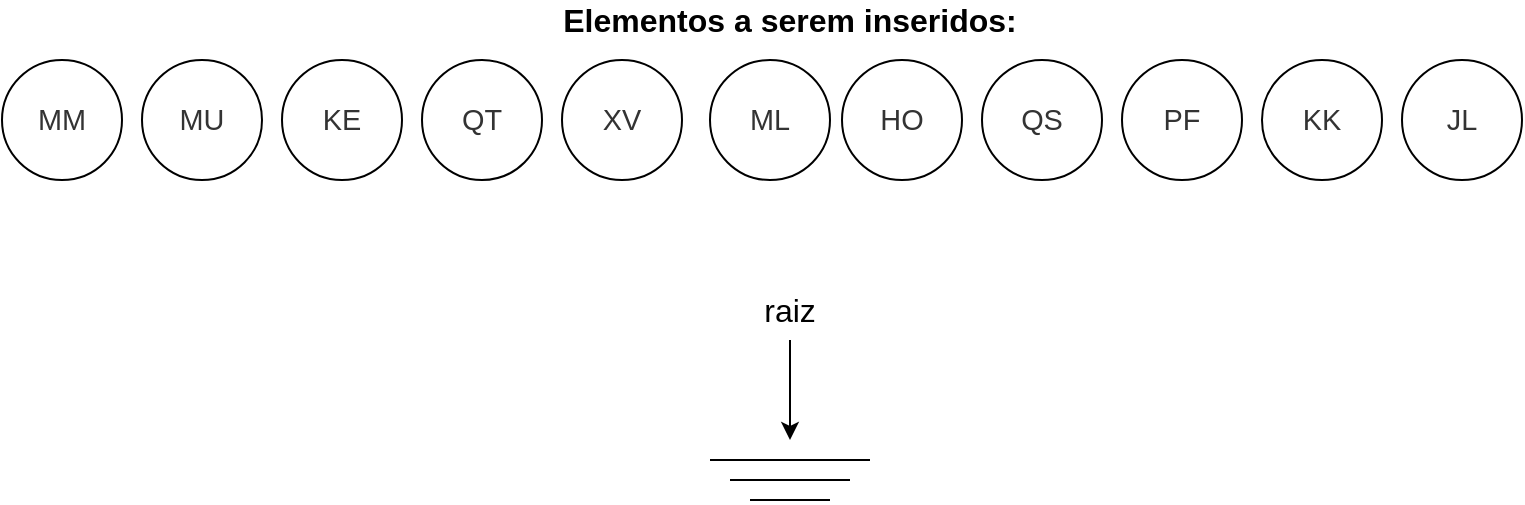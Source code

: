 <mxfile version="24.7.5" pages="34">
  <diagram name="1" id="dsI2x5-ABvaCB0kQm1AF">
    <mxGraphModel grid="1" page="1" gridSize="10" guides="1" tooltips="1" connect="1" arrows="1" fold="1" pageScale="1" pageWidth="827" pageHeight="1169" math="0" shadow="0">
      <root>
        <mxCell id="0" />
        <mxCell id="1" parent="0" />
        <mxCell id="dlWOCXkaxAGyeIKFVXUq-4" value="raiz" style="text;html=1;align=center;verticalAlign=middle;whiteSpace=wrap;rounded=0;fontSize=16;" vertex="1" parent="1">
          <mxGeometry x="384" y="160" width="60" height="30" as="geometry" />
        </mxCell>
        <mxCell id="dlWOCXkaxAGyeIKFVXUq-5" value="" style="endArrow=classic;html=1;rounded=0;exitX=0.5;exitY=1;exitDx=0;exitDy=0;" edge="1" parent="1" source="dlWOCXkaxAGyeIKFVXUq-4">
          <mxGeometry width="50" height="50" relative="1" as="geometry">
            <mxPoint x="390" y="430" as="sourcePoint" />
            <mxPoint x="414" y="240" as="targetPoint" />
          </mxGeometry>
        </mxCell>
        <mxCell id="dlWOCXkaxAGyeIKFVXUq-7" value="&lt;span style=&quot;color: rgb(51, 51, 51); font-family: sans-serif, sans-serif; font-size: 14.44px; text-align: left; background-color: rgb(255, 255, 255);&quot;&gt;MM&lt;/span&gt;" style="ellipse;whiteSpace=wrap;html=1;aspect=fixed;" vertex="1" parent="1">
          <mxGeometry x="20" y="50" width="60" height="60" as="geometry" />
        </mxCell>
        <mxCell id="dlWOCXkaxAGyeIKFVXUq-8" value="&lt;span style=&quot;color: rgb(51, 51, 51); font-family: sans-serif, sans-serif; font-size: 14.44px; text-align: left; background-color: rgb(255, 255, 255);&quot;&gt;MU&lt;/span&gt;" style="ellipse;whiteSpace=wrap;html=1;aspect=fixed;" vertex="1" parent="1">
          <mxGeometry x="90" y="50" width="60" height="60" as="geometry" />
        </mxCell>
        <mxCell id="dlWOCXkaxAGyeIKFVXUq-9" value="&lt;span style=&quot;color: rgb(51, 51, 51); font-family: sans-serif, sans-serif; font-size: 14.44px; text-align: left; background-color: rgb(255, 255, 255);&quot;&gt;KE&lt;/span&gt;" style="ellipse;whiteSpace=wrap;html=1;aspect=fixed;" vertex="1" parent="1">
          <mxGeometry x="160" y="50" width="60" height="60" as="geometry" />
        </mxCell>
        <mxCell id="dlWOCXkaxAGyeIKFVXUq-10" value="&lt;span style=&quot;color: rgb(51, 51, 51); font-family: sans-serif, sans-serif; font-size: 14.44px; text-align: left; background-color: rgb(255, 255, 255);&quot;&gt;QT&lt;/span&gt;" style="ellipse;whiteSpace=wrap;html=1;aspect=fixed;" vertex="1" parent="1">
          <mxGeometry x="230" y="50" width="60" height="60" as="geometry" />
        </mxCell>
        <mxCell id="dlWOCXkaxAGyeIKFVXUq-11" value="&lt;span style=&quot;color: rgb(51, 51, 51); font-family: sans-serif, sans-serif; font-size: 14.44px; text-align: left; background-color: rgb(255, 255, 255);&quot;&gt;XV&lt;/span&gt;" style="ellipse;whiteSpace=wrap;html=1;aspect=fixed;" vertex="1" parent="1">
          <mxGeometry x="300" y="50" width="60" height="60" as="geometry" />
        </mxCell>
        <mxCell id="dlWOCXkaxAGyeIKFVXUq-12" value="&lt;span style=&quot;color: rgb(51, 51, 51); font-family: sans-serif, sans-serif; font-size: 14.44px; text-align: left; background-color: rgb(255, 255, 255);&quot;&gt;ML&lt;/span&gt;" style="ellipse;whiteSpace=wrap;html=1;aspect=fixed;" vertex="1" parent="1">
          <mxGeometry x="374" y="50" width="60" height="60" as="geometry" />
        </mxCell>
        <mxCell id="dlWOCXkaxAGyeIKFVXUq-13" value="&lt;span style=&quot;color: rgb(51, 51, 51); font-family: sans-serif, sans-serif; font-size: 14.44px; text-align: left; background-color: rgb(255, 255, 255);&quot;&gt;HO&lt;/span&gt;" style="ellipse;whiteSpace=wrap;html=1;aspect=fixed;" vertex="1" parent="1">
          <mxGeometry x="440" y="50" width="60" height="60" as="geometry" />
        </mxCell>
        <mxCell id="dlWOCXkaxAGyeIKFVXUq-14" value="&lt;span style=&quot;color: rgb(51, 51, 51); font-family: sans-serif, sans-serif; font-size: 14.44px; text-align: left; background-color: rgb(255, 255, 255);&quot;&gt;QS&lt;/span&gt;" style="ellipse;whiteSpace=wrap;html=1;aspect=fixed;" vertex="1" parent="1">
          <mxGeometry x="510" y="50" width="60" height="60" as="geometry" />
        </mxCell>
        <mxCell id="dlWOCXkaxAGyeIKFVXUq-15" value="&lt;span style=&quot;color: rgb(51, 51, 51); font-family: sans-serif, sans-serif; font-size: 14.44px; text-align: left; background-color: rgb(255, 255, 255);&quot;&gt;PF&lt;/span&gt;" style="ellipse;whiteSpace=wrap;html=1;aspect=fixed;" vertex="1" parent="1">
          <mxGeometry x="580" y="50" width="60" height="60" as="geometry" />
        </mxCell>
        <mxCell id="dlWOCXkaxAGyeIKFVXUq-16" value="&lt;span style=&quot;color: rgb(51, 51, 51); font-family: sans-serif, sans-serif; font-size: 14.44px; text-align: left; background-color: rgb(255, 255, 255);&quot;&gt;KK&lt;/span&gt;" style="ellipse;whiteSpace=wrap;html=1;aspect=fixed;" vertex="1" parent="1">
          <mxGeometry x="650" y="50" width="60" height="60" as="geometry" />
        </mxCell>
        <mxCell id="dlWOCXkaxAGyeIKFVXUq-17" value="&lt;span style=&quot;color: rgb(51, 51, 51); font-family: sans-serif, sans-serif; font-size: 14.44px; text-align: left; background-color: rgb(255, 255, 255);&quot;&gt;JL&lt;/span&gt;" style="ellipse;whiteSpace=wrap;html=1;aspect=fixed;" vertex="1" parent="1">
          <mxGeometry x="720" y="50" width="60" height="60" as="geometry" />
        </mxCell>
        <mxCell id="dlWOCXkaxAGyeIKFVXUq-18" value="&lt;b&gt;Elementos a serem inseridos:&lt;/b&gt;" style="text;html=1;align=center;verticalAlign=middle;whiteSpace=wrap;rounded=0;fontSize=16;" vertex="1" parent="1">
          <mxGeometry x="294" y="20" width="240" height="20" as="geometry" />
        </mxCell>
        <mxCell id="dlWOCXkaxAGyeIKFVXUq-19" value="" style="group" connectable="0" vertex="1" parent="1">
          <mxGeometry x="374" y="250" width="80" height="20" as="geometry" />
        </mxCell>
        <mxCell id="dlWOCXkaxAGyeIKFVXUq-1" value="" style="endArrow=none;html=1;rounded=0;fontStyle=1" edge="1" parent="dlWOCXkaxAGyeIKFVXUq-19">
          <mxGeometry width="50" height="50" relative="1" as="geometry">
            <mxPoint as="sourcePoint" />
            <mxPoint x="80" as="targetPoint" />
          </mxGeometry>
        </mxCell>
        <mxCell id="dlWOCXkaxAGyeIKFVXUq-2" value="" style="endArrow=none;html=1;rounded=0;fontStyle=1" edge="1" parent="dlWOCXkaxAGyeIKFVXUq-19">
          <mxGeometry width="50" height="50" relative="1" as="geometry">
            <mxPoint x="10" y="10" as="sourcePoint" />
            <mxPoint x="70" y="10" as="targetPoint" />
            <Array as="points">
              <mxPoint x="50" y="10" />
            </Array>
          </mxGeometry>
        </mxCell>
        <mxCell id="dlWOCXkaxAGyeIKFVXUq-3" value="" style="endArrow=none;html=1;rounded=0;fontStyle=1" edge="1" parent="dlWOCXkaxAGyeIKFVXUq-19">
          <mxGeometry width="50" height="50" relative="1" as="geometry">
            <mxPoint x="20" y="20" as="sourcePoint" />
            <mxPoint x="60" y="20" as="targetPoint" />
          </mxGeometry>
        </mxCell>
      </root>
    </mxGraphModel>
  </diagram>
  <diagram name="2" id="A7J1WsbXWYi7mLtHX_C_">
    <mxGraphModel grid="1" page="1" gridSize="10" guides="1" tooltips="1" connect="1" arrows="1" fold="1" pageScale="1" pageWidth="827" pageHeight="1169" math="0" shadow="0">
      <root>
        <mxCell id="KfywUz0xF4OEWB7cDty--0" />
        <mxCell id="KfywUz0xF4OEWB7cDty--1" parent="KfywUz0xF4OEWB7cDty--0" />
        <mxCell id="KfywUz0xF4OEWB7cDty--2" value="raiz" style="text;html=1;align=center;verticalAlign=middle;whiteSpace=wrap;rounded=0;fontSize=16;" parent="KfywUz0xF4OEWB7cDty--1" vertex="1">
          <mxGeometry x="384" y="160" width="60" height="30" as="geometry" />
        </mxCell>
        <mxCell id="KfywUz0xF4OEWB7cDty--3" value="" style="endArrow=classic;html=1;rounded=0;exitX=0.5;exitY=1;exitDx=0;exitDy=0;" parent="KfywUz0xF4OEWB7cDty--1" source="KfywUz0xF4OEWB7cDty--2" edge="1">
          <mxGeometry width="50" height="50" relative="1" as="geometry">
            <mxPoint x="390" y="430" as="sourcePoint" />
            <mxPoint x="414" y="240" as="targetPoint" />
          </mxGeometry>
        </mxCell>
        <mxCell id="KfywUz0xF4OEWB7cDty--4" value="&lt;span style=&quot;color: rgb(51, 51, 51); font-family: sans-serif, sans-serif; font-size: 14.44px; text-align: left; background-color: rgb(255, 255, 255);&quot;&gt;MM&lt;/span&gt;" style="ellipse;whiteSpace=wrap;html=1;aspect=fixed;fillColor=#ffe6cc;strokeColor=#d79b00;" parent="KfywUz0xF4OEWB7cDty--1" vertex="1">
          <mxGeometry x="20" y="50" width="60" height="60" as="geometry" />
        </mxCell>
        <mxCell id="KfywUz0xF4OEWB7cDty--5" value="&lt;span style=&quot;color: rgb(51, 51, 51); font-family: sans-serif, sans-serif; font-size: 14.44px; text-align: left; background-color: rgb(255, 255, 255);&quot;&gt;MU&lt;/span&gt;" style="ellipse;whiteSpace=wrap;html=1;aspect=fixed;" parent="KfywUz0xF4OEWB7cDty--1" vertex="1">
          <mxGeometry x="90" y="50" width="60" height="60" as="geometry" />
        </mxCell>
        <mxCell id="KfywUz0xF4OEWB7cDty--6" value="&lt;span style=&quot;color: rgb(51, 51, 51); font-family: sans-serif, sans-serif; font-size: 14.44px; text-align: left; background-color: rgb(255, 255, 255);&quot;&gt;KE&lt;/span&gt;" style="ellipse;whiteSpace=wrap;html=1;aspect=fixed;" parent="KfywUz0xF4OEWB7cDty--1" vertex="1">
          <mxGeometry x="160" y="50" width="60" height="60" as="geometry" />
        </mxCell>
        <mxCell id="KfywUz0xF4OEWB7cDty--7" value="&lt;span style=&quot;color: rgb(51, 51, 51); font-family: sans-serif, sans-serif; font-size: 14.44px; text-align: left; background-color: rgb(255, 255, 255);&quot;&gt;QT&lt;/span&gt;" style="ellipse;whiteSpace=wrap;html=1;aspect=fixed;" parent="KfywUz0xF4OEWB7cDty--1" vertex="1">
          <mxGeometry x="230" y="50" width="60" height="60" as="geometry" />
        </mxCell>
        <mxCell id="KfywUz0xF4OEWB7cDty--8" value="&lt;span style=&quot;color: rgb(51, 51, 51); font-family: sans-serif, sans-serif; font-size: 14.44px; text-align: left; background-color: rgb(255, 255, 255);&quot;&gt;XV&lt;/span&gt;" style="ellipse;whiteSpace=wrap;html=1;aspect=fixed;" parent="KfywUz0xF4OEWB7cDty--1" vertex="1">
          <mxGeometry x="300" y="50" width="60" height="60" as="geometry" />
        </mxCell>
        <mxCell id="KfywUz0xF4OEWB7cDty--9" value="&lt;span style=&quot;color: rgb(51, 51, 51); font-family: sans-serif, sans-serif; font-size: 14.44px; text-align: left; background-color: rgb(255, 255, 255);&quot;&gt;ML&lt;/span&gt;" style="ellipse;whiteSpace=wrap;html=1;aspect=fixed;" parent="KfywUz0xF4OEWB7cDty--1" vertex="1">
          <mxGeometry x="374" y="50" width="60" height="60" as="geometry" />
        </mxCell>
        <mxCell id="KfywUz0xF4OEWB7cDty--10" value="&lt;span style=&quot;color: rgb(51, 51, 51); font-family: sans-serif, sans-serif; font-size: 14.44px; text-align: left; background-color: rgb(255, 255, 255);&quot;&gt;HO&lt;/span&gt;" style="ellipse;whiteSpace=wrap;html=1;aspect=fixed;" parent="KfywUz0xF4OEWB7cDty--1" vertex="1">
          <mxGeometry x="440" y="50" width="60" height="60" as="geometry" />
        </mxCell>
        <mxCell id="KfywUz0xF4OEWB7cDty--11" value="&lt;span style=&quot;color: rgb(51, 51, 51); font-family: sans-serif, sans-serif; font-size: 14.44px; text-align: left; background-color: rgb(255, 255, 255);&quot;&gt;QS&lt;/span&gt;" style="ellipse;whiteSpace=wrap;html=1;aspect=fixed;" parent="KfywUz0xF4OEWB7cDty--1" vertex="1">
          <mxGeometry x="510" y="50" width="60" height="60" as="geometry" />
        </mxCell>
        <mxCell id="KfywUz0xF4OEWB7cDty--12" value="&lt;span style=&quot;color: rgb(51, 51, 51); font-family: sans-serif, sans-serif; font-size: 14.44px; text-align: left; background-color: rgb(255, 255, 255);&quot;&gt;PF&lt;/span&gt;" style="ellipse;whiteSpace=wrap;html=1;aspect=fixed;" parent="KfywUz0xF4OEWB7cDty--1" vertex="1">
          <mxGeometry x="580" y="50" width="60" height="60" as="geometry" />
        </mxCell>
        <mxCell id="KfywUz0xF4OEWB7cDty--13" value="&lt;span style=&quot;color: rgb(51, 51, 51); font-family: sans-serif, sans-serif; font-size: 14.44px; text-align: left; background-color: rgb(255, 255, 255);&quot;&gt;KK&lt;/span&gt;" style="ellipse;whiteSpace=wrap;html=1;aspect=fixed;" parent="KfywUz0xF4OEWB7cDty--1" vertex="1">
          <mxGeometry x="650" y="50" width="60" height="60" as="geometry" />
        </mxCell>
        <mxCell id="KfywUz0xF4OEWB7cDty--14" value="&lt;span style=&quot;color: rgb(51, 51, 51); font-family: sans-serif, sans-serif; font-size: 14.44px; text-align: left; background-color: rgb(255, 255, 255);&quot;&gt;JL&lt;/span&gt;" style="ellipse;whiteSpace=wrap;html=1;aspect=fixed;" parent="KfywUz0xF4OEWB7cDty--1" vertex="1">
          <mxGeometry x="720" y="50" width="60" height="60" as="geometry" />
        </mxCell>
        <mxCell id="KfywUz0xF4OEWB7cDty--15" value="&lt;b&gt;Elementos a serem inseridos:&lt;/b&gt;" style="text;html=1;align=center;verticalAlign=middle;whiteSpace=wrap;rounded=0;fontSize=16;" parent="KfywUz0xF4OEWB7cDty--1" vertex="1">
          <mxGeometry x="294" y="20" width="240" height="20" as="geometry" />
        </mxCell>
        <mxCell id="KfywUz0xF4OEWB7cDty--16" value="" style="group" parent="KfywUz0xF4OEWB7cDty--1" vertex="1" connectable="0">
          <mxGeometry x="374" y="250" width="80" height="20" as="geometry" />
        </mxCell>
        <mxCell id="KfywUz0xF4OEWB7cDty--17" value="" style="endArrow=none;html=1;rounded=0;fontStyle=1" parent="KfywUz0xF4OEWB7cDty--16" edge="1">
          <mxGeometry width="50" height="50" relative="1" as="geometry">
            <mxPoint as="sourcePoint" />
            <mxPoint x="80" as="targetPoint" />
          </mxGeometry>
        </mxCell>
        <mxCell id="KfywUz0xF4OEWB7cDty--18" value="" style="endArrow=none;html=1;rounded=0;fontStyle=1" parent="KfywUz0xF4OEWB7cDty--16" edge="1">
          <mxGeometry width="50" height="50" relative="1" as="geometry">
            <mxPoint x="10" y="10" as="sourcePoint" />
            <mxPoint x="70" y="10" as="targetPoint" />
            <Array as="points">
              <mxPoint x="50" y="10" />
            </Array>
          </mxGeometry>
        </mxCell>
        <mxCell id="KfywUz0xF4OEWB7cDty--19" value="" style="endArrow=none;html=1;rounded=0;fontStyle=1" parent="KfywUz0xF4OEWB7cDty--16" edge="1">
          <mxGeometry width="50" height="50" relative="1" as="geometry">
            <mxPoint x="20" y="20" as="sourcePoint" />
            <mxPoint x="60" y="20" as="targetPoint" />
          </mxGeometry>
        </mxCell>
      </root>
    </mxGraphModel>
  </diagram>
  <diagram name="3" id="HLjmdVvhajO3NAvUBE8w">
    <mxGraphModel grid="1" page="1" gridSize="10" guides="1" tooltips="1" connect="1" arrows="1" fold="1" pageScale="1" pageWidth="827" pageHeight="1169" math="0" shadow="0">
      <root>
        <mxCell id="Jg9hG-5l8_N33N75Dd9I-0" />
        <mxCell id="Jg9hG-5l8_N33N75Dd9I-1" parent="Jg9hG-5l8_N33N75Dd9I-0" />
        <mxCell id="Jg9hG-5l8_N33N75Dd9I-2" value="raiz" style="text;html=1;align=center;verticalAlign=middle;whiteSpace=wrap;rounded=0;fontSize=16;" parent="Jg9hG-5l8_N33N75Dd9I-1" vertex="1">
          <mxGeometry x="384" y="160" width="60" height="30" as="geometry" />
        </mxCell>
        <mxCell id="Jg9hG-5l8_N33N75Dd9I-3" value="" style="endArrow=classic;html=1;rounded=0;exitX=0.5;exitY=1;exitDx=0;exitDy=0;" parent="Jg9hG-5l8_N33N75Dd9I-1" source="Jg9hG-5l8_N33N75Dd9I-2" edge="1">
          <mxGeometry width="50" height="50" relative="1" as="geometry">
            <mxPoint x="390" y="430" as="sourcePoint" />
            <mxPoint x="414" y="240" as="targetPoint" />
          </mxGeometry>
        </mxCell>
        <mxCell id="Jg9hG-5l8_N33N75Dd9I-4" value="&lt;span style=&quot;color: rgb(51, 51, 51); font-family: sans-serif, sans-serif; font-size: 14.44px; text-align: left; background-color: rgb(255, 255, 255);&quot;&gt;MM&lt;/span&gt;" style="ellipse;whiteSpace=wrap;html=1;aspect=fixed;fillColor=#ffe6cc;strokeColor=#d79b00;" parent="Jg9hG-5l8_N33N75Dd9I-1" vertex="1">
          <mxGeometry x="384" y="250" width="60" height="60" as="geometry" />
        </mxCell>
        <mxCell id="Jg9hG-5l8_N33N75Dd9I-5" value="&lt;span style=&quot;color: rgb(51, 51, 51); font-family: sans-serif, sans-serif; font-size: 14.44px; text-align: left; background-color: rgb(255, 255, 255);&quot;&gt;MU&lt;/span&gt;" style="ellipse;whiteSpace=wrap;html=1;aspect=fixed;" parent="Jg9hG-5l8_N33N75Dd9I-1" vertex="1">
          <mxGeometry x="90" y="50" width="60" height="60" as="geometry" />
        </mxCell>
        <mxCell id="Jg9hG-5l8_N33N75Dd9I-6" value="&lt;span style=&quot;color: rgb(51, 51, 51); font-family: sans-serif, sans-serif; font-size: 14.44px; text-align: left; background-color: rgb(255, 255, 255);&quot;&gt;KE&lt;/span&gt;" style="ellipse;whiteSpace=wrap;html=1;aspect=fixed;" parent="Jg9hG-5l8_N33N75Dd9I-1" vertex="1">
          <mxGeometry x="160" y="50" width="60" height="60" as="geometry" />
        </mxCell>
        <mxCell id="Jg9hG-5l8_N33N75Dd9I-7" value="&lt;span style=&quot;color: rgb(51, 51, 51); font-family: sans-serif, sans-serif; font-size: 14.44px; text-align: left; background-color: rgb(255, 255, 255);&quot;&gt;QT&lt;/span&gt;" style="ellipse;whiteSpace=wrap;html=1;aspect=fixed;" parent="Jg9hG-5l8_N33N75Dd9I-1" vertex="1">
          <mxGeometry x="230" y="50" width="60" height="60" as="geometry" />
        </mxCell>
        <mxCell id="Jg9hG-5l8_N33N75Dd9I-8" value="&lt;span style=&quot;color: rgb(51, 51, 51); font-family: sans-serif, sans-serif; font-size: 14.44px; text-align: left; background-color: rgb(255, 255, 255);&quot;&gt;XV&lt;/span&gt;" style="ellipse;whiteSpace=wrap;html=1;aspect=fixed;" parent="Jg9hG-5l8_N33N75Dd9I-1" vertex="1">
          <mxGeometry x="300" y="50" width="60" height="60" as="geometry" />
        </mxCell>
        <mxCell id="Jg9hG-5l8_N33N75Dd9I-9" value="&lt;span style=&quot;color: rgb(51, 51, 51); font-family: sans-serif, sans-serif; font-size: 14.44px; text-align: left; background-color: rgb(255, 255, 255);&quot;&gt;ML&lt;/span&gt;" style="ellipse;whiteSpace=wrap;html=1;aspect=fixed;" parent="Jg9hG-5l8_N33N75Dd9I-1" vertex="1">
          <mxGeometry x="374" y="50" width="60" height="60" as="geometry" />
        </mxCell>
        <mxCell id="Jg9hG-5l8_N33N75Dd9I-10" value="&lt;span style=&quot;color: rgb(51, 51, 51); font-family: sans-serif, sans-serif; font-size: 14.44px; text-align: left; background-color: rgb(255, 255, 255);&quot;&gt;HO&lt;/span&gt;" style="ellipse;whiteSpace=wrap;html=1;aspect=fixed;" parent="Jg9hG-5l8_N33N75Dd9I-1" vertex="1">
          <mxGeometry x="440" y="50" width="60" height="60" as="geometry" />
        </mxCell>
        <mxCell id="Jg9hG-5l8_N33N75Dd9I-11" value="&lt;span style=&quot;color: rgb(51, 51, 51); font-family: sans-serif, sans-serif; font-size: 14.44px; text-align: left; background-color: rgb(255, 255, 255);&quot;&gt;QS&lt;/span&gt;" style="ellipse;whiteSpace=wrap;html=1;aspect=fixed;" parent="Jg9hG-5l8_N33N75Dd9I-1" vertex="1">
          <mxGeometry x="510" y="50" width="60" height="60" as="geometry" />
        </mxCell>
        <mxCell id="Jg9hG-5l8_N33N75Dd9I-12" value="&lt;span style=&quot;color: rgb(51, 51, 51); font-family: sans-serif, sans-serif; font-size: 14.44px; text-align: left; background-color: rgb(255, 255, 255);&quot;&gt;PF&lt;/span&gt;" style="ellipse;whiteSpace=wrap;html=1;aspect=fixed;" parent="Jg9hG-5l8_N33N75Dd9I-1" vertex="1">
          <mxGeometry x="580" y="50" width="60" height="60" as="geometry" />
        </mxCell>
        <mxCell id="Jg9hG-5l8_N33N75Dd9I-13" value="&lt;span style=&quot;color: rgb(51, 51, 51); font-family: sans-serif, sans-serif; font-size: 14.44px; text-align: left; background-color: rgb(255, 255, 255);&quot;&gt;KK&lt;/span&gt;" style="ellipse;whiteSpace=wrap;html=1;aspect=fixed;" parent="Jg9hG-5l8_N33N75Dd9I-1" vertex="1">
          <mxGeometry x="650" y="50" width="60" height="60" as="geometry" />
        </mxCell>
        <mxCell id="Jg9hG-5l8_N33N75Dd9I-14" value="&lt;span style=&quot;color: rgb(51, 51, 51); font-family: sans-serif, sans-serif; font-size: 14.44px; text-align: left; background-color: rgb(255, 255, 255);&quot;&gt;JL&lt;/span&gt;" style="ellipse;whiteSpace=wrap;html=1;aspect=fixed;" parent="Jg9hG-5l8_N33N75Dd9I-1" vertex="1">
          <mxGeometry x="720" y="50" width="60" height="60" as="geometry" />
        </mxCell>
        <mxCell id="Jg9hG-5l8_N33N75Dd9I-15" value="&lt;b&gt;Elementos a serem inseridos:&lt;/b&gt;" style="text;html=1;align=center;verticalAlign=middle;whiteSpace=wrap;rounded=0;fontSize=16;" parent="Jg9hG-5l8_N33N75Dd9I-1" vertex="1">
          <mxGeometry x="294" y="20" width="240" height="20" as="geometry" />
        </mxCell>
        <mxCell id="Jg9hG-5l8_N33N75Dd9I-16" value="" style="group" parent="Jg9hG-5l8_N33N75Dd9I-1" vertex="1" connectable="0">
          <mxGeometry x="454" y="350" width="80" height="20" as="geometry" />
        </mxCell>
        <mxCell id="Jg9hG-5l8_N33N75Dd9I-17" value="" style="endArrow=none;html=1;rounded=0;fontStyle=1" parent="Jg9hG-5l8_N33N75Dd9I-16" edge="1">
          <mxGeometry width="50" height="50" relative="1" as="geometry">
            <mxPoint as="sourcePoint" />
            <mxPoint x="80" as="targetPoint" />
          </mxGeometry>
        </mxCell>
        <mxCell id="Jg9hG-5l8_N33N75Dd9I-18" value="" style="endArrow=none;html=1;rounded=0;fontStyle=1" parent="Jg9hG-5l8_N33N75Dd9I-16" edge="1">
          <mxGeometry width="50" height="50" relative="1" as="geometry">
            <mxPoint x="10" y="10" as="sourcePoint" />
            <mxPoint x="70" y="10" as="targetPoint" />
            <Array as="points">
              <mxPoint x="50" y="10" />
            </Array>
          </mxGeometry>
        </mxCell>
        <mxCell id="Jg9hG-5l8_N33N75Dd9I-19" value="" style="endArrow=none;html=1;rounded=0;fontStyle=1" parent="Jg9hG-5l8_N33N75Dd9I-16" edge="1">
          <mxGeometry width="50" height="50" relative="1" as="geometry">
            <mxPoint x="20" y="20" as="sourcePoint" />
            <mxPoint x="60" y="20" as="targetPoint" />
          </mxGeometry>
        </mxCell>
        <mxCell id="0HHEkW2YfP-wXc_tHsB7-0" value="" style="endArrow=classic;html=1;rounded=0;exitX=0;exitY=1;exitDx=0;exitDy=0;" edge="1" parent="Jg9hG-5l8_N33N75Dd9I-1">
          <mxGeometry width="50" height="50" relative="1" as="geometry">
            <mxPoint x="393" y="301" as="sourcePoint" />
            <mxPoint x="340" y="340" as="targetPoint" />
          </mxGeometry>
        </mxCell>
        <mxCell id="0HHEkW2YfP-wXc_tHsB7-1" value="" style="endArrow=classic;html=1;rounded=0;exitX=1;exitY=1;exitDx=0;exitDy=0;" edge="1" parent="Jg9hG-5l8_N33N75Dd9I-1">
          <mxGeometry width="50" height="50" relative="1" as="geometry">
            <mxPoint x="435" y="301" as="sourcePoint" />
            <mxPoint x="490" y="340" as="targetPoint" />
          </mxGeometry>
        </mxCell>
        <mxCell id="0HHEkW2YfP-wXc_tHsB7-2" value="" style="group" connectable="0" vertex="1" parent="Jg9hG-5l8_N33N75Dd9I-1">
          <mxGeometry x="290" y="350" width="80" height="20" as="geometry" />
        </mxCell>
        <mxCell id="0HHEkW2YfP-wXc_tHsB7-3" value="" style="endArrow=none;html=1;rounded=0;fontStyle=1" edge="1" parent="0HHEkW2YfP-wXc_tHsB7-2">
          <mxGeometry width="50" height="50" relative="1" as="geometry">
            <mxPoint as="sourcePoint" />
            <mxPoint x="80" as="targetPoint" />
          </mxGeometry>
        </mxCell>
        <mxCell id="0HHEkW2YfP-wXc_tHsB7-4" value="" style="endArrow=none;html=1;rounded=0;fontStyle=1" edge="1" parent="0HHEkW2YfP-wXc_tHsB7-2">
          <mxGeometry width="50" height="50" relative="1" as="geometry">
            <mxPoint x="10" y="10" as="sourcePoint" />
            <mxPoint x="70" y="10" as="targetPoint" />
            <Array as="points">
              <mxPoint x="50" y="10" />
            </Array>
          </mxGeometry>
        </mxCell>
        <mxCell id="0HHEkW2YfP-wXc_tHsB7-5" value="" style="endArrow=none;html=1;rounded=0;fontStyle=1" edge="1" parent="0HHEkW2YfP-wXc_tHsB7-2">
          <mxGeometry width="50" height="50" relative="1" as="geometry">
            <mxPoint x="20" y="20" as="sourcePoint" />
            <mxPoint x="60" y="20" as="targetPoint" />
          </mxGeometry>
        </mxCell>
      </root>
    </mxGraphModel>
  </diagram>
  <diagram name="4" id="kZN9thSyrpvsXc5opv8x">
    <mxGraphModel grid="1" page="1" gridSize="10" guides="1" tooltips="1" connect="1" arrows="1" fold="1" pageScale="1" pageWidth="827" pageHeight="1169" math="0" shadow="0">
      <root>
        <mxCell id="X0DO4w88v-2p-E5BH9rx-0" />
        <mxCell id="X0DO4w88v-2p-E5BH9rx-1" parent="X0DO4w88v-2p-E5BH9rx-0" />
        <mxCell id="X0DO4w88v-2p-E5BH9rx-2" value="raiz" style="text;html=1;align=center;verticalAlign=middle;whiteSpace=wrap;rounded=0;fontSize=16;" parent="X0DO4w88v-2p-E5BH9rx-1" vertex="1">
          <mxGeometry x="384" y="160" width="60" height="30" as="geometry" />
        </mxCell>
        <mxCell id="X0DO4w88v-2p-E5BH9rx-3" value="" style="endArrow=classic;html=1;rounded=0;exitX=0.5;exitY=1;exitDx=0;exitDy=0;" parent="X0DO4w88v-2p-E5BH9rx-1" source="X0DO4w88v-2p-E5BH9rx-2" edge="1">
          <mxGeometry width="50" height="50" relative="1" as="geometry">
            <mxPoint x="390" y="430" as="sourcePoint" />
            <mxPoint x="414" y="240" as="targetPoint" />
          </mxGeometry>
        </mxCell>
        <mxCell id="X0DO4w88v-2p-E5BH9rx-4" value="&lt;span style=&quot;color: rgb(51, 51, 51); font-family: sans-serif, sans-serif; font-size: 14.44px; text-align: left; background-color: rgb(255, 255, 255);&quot;&gt;MM&lt;/span&gt;" style="ellipse;whiteSpace=wrap;html=1;aspect=fixed;" parent="X0DO4w88v-2p-E5BH9rx-1" vertex="1">
          <mxGeometry x="384" y="250" width="60" height="60" as="geometry" />
        </mxCell>
        <mxCell id="X0DO4w88v-2p-E5BH9rx-5" value="&lt;span style=&quot;color: rgb(51, 51, 51); font-family: sans-serif, sans-serif; font-size: 14.44px; text-align: left; background-color: rgb(255, 255, 255);&quot;&gt;MU&lt;/span&gt;" style="ellipse;whiteSpace=wrap;html=1;aspect=fixed;fillColor=#ffe6cc;strokeColor=#d79b00;" parent="X0DO4w88v-2p-E5BH9rx-1" vertex="1">
          <mxGeometry x="90" y="50" width="60" height="60" as="geometry" />
        </mxCell>
        <mxCell id="X0DO4w88v-2p-E5BH9rx-6" value="&lt;span style=&quot;color: rgb(51, 51, 51); font-family: sans-serif, sans-serif; font-size: 14.44px; text-align: left; background-color: rgb(255, 255, 255);&quot;&gt;KE&lt;/span&gt;" style="ellipse;whiteSpace=wrap;html=1;aspect=fixed;" parent="X0DO4w88v-2p-E5BH9rx-1" vertex="1">
          <mxGeometry x="160" y="50" width="60" height="60" as="geometry" />
        </mxCell>
        <mxCell id="X0DO4w88v-2p-E5BH9rx-7" value="&lt;span style=&quot;color: rgb(51, 51, 51); font-family: sans-serif, sans-serif; font-size: 14.44px; text-align: left; background-color: rgb(255, 255, 255);&quot;&gt;QT&lt;/span&gt;" style="ellipse;whiteSpace=wrap;html=1;aspect=fixed;" parent="X0DO4w88v-2p-E5BH9rx-1" vertex="1">
          <mxGeometry x="230" y="50" width="60" height="60" as="geometry" />
        </mxCell>
        <mxCell id="X0DO4w88v-2p-E5BH9rx-8" value="&lt;span style=&quot;color: rgb(51, 51, 51); font-family: sans-serif, sans-serif; font-size: 14.44px; text-align: left; background-color: rgb(255, 255, 255);&quot;&gt;XV&lt;/span&gt;" style="ellipse;whiteSpace=wrap;html=1;aspect=fixed;" parent="X0DO4w88v-2p-E5BH9rx-1" vertex="1">
          <mxGeometry x="300" y="50" width="60" height="60" as="geometry" />
        </mxCell>
        <mxCell id="X0DO4w88v-2p-E5BH9rx-9" value="&lt;span style=&quot;color: rgb(51, 51, 51); font-family: sans-serif, sans-serif; font-size: 14.44px; text-align: left; background-color: rgb(255, 255, 255);&quot;&gt;ML&lt;/span&gt;" style="ellipse;whiteSpace=wrap;html=1;aspect=fixed;" parent="X0DO4w88v-2p-E5BH9rx-1" vertex="1">
          <mxGeometry x="374" y="50" width="60" height="60" as="geometry" />
        </mxCell>
        <mxCell id="X0DO4w88v-2p-E5BH9rx-10" value="&lt;span style=&quot;color: rgb(51, 51, 51); font-family: sans-serif, sans-serif; font-size: 14.44px; text-align: left; background-color: rgb(255, 255, 255);&quot;&gt;HO&lt;/span&gt;" style="ellipse;whiteSpace=wrap;html=1;aspect=fixed;" parent="X0DO4w88v-2p-E5BH9rx-1" vertex="1">
          <mxGeometry x="440" y="50" width="60" height="60" as="geometry" />
        </mxCell>
        <mxCell id="X0DO4w88v-2p-E5BH9rx-11" value="&lt;span style=&quot;color: rgb(51, 51, 51); font-family: sans-serif, sans-serif; font-size: 14.44px; text-align: left; background-color: rgb(255, 255, 255);&quot;&gt;QS&lt;/span&gt;" style="ellipse;whiteSpace=wrap;html=1;aspect=fixed;" parent="X0DO4w88v-2p-E5BH9rx-1" vertex="1">
          <mxGeometry x="510" y="50" width="60" height="60" as="geometry" />
        </mxCell>
        <mxCell id="X0DO4w88v-2p-E5BH9rx-12" value="&lt;span style=&quot;color: rgb(51, 51, 51); font-family: sans-serif, sans-serif; font-size: 14.44px; text-align: left; background-color: rgb(255, 255, 255);&quot;&gt;PF&lt;/span&gt;" style="ellipse;whiteSpace=wrap;html=1;aspect=fixed;" parent="X0DO4w88v-2p-E5BH9rx-1" vertex="1">
          <mxGeometry x="580" y="50" width="60" height="60" as="geometry" />
        </mxCell>
        <mxCell id="X0DO4w88v-2p-E5BH9rx-13" value="&lt;span style=&quot;color: rgb(51, 51, 51); font-family: sans-serif, sans-serif; font-size: 14.44px; text-align: left; background-color: rgb(255, 255, 255);&quot;&gt;KK&lt;/span&gt;" style="ellipse;whiteSpace=wrap;html=1;aspect=fixed;" parent="X0DO4w88v-2p-E5BH9rx-1" vertex="1">
          <mxGeometry x="650" y="50" width="60" height="60" as="geometry" />
        </mxCell>
        <mxCell id="X0DO4w88v-2p-E5BH9rx-14" value="&lt;span style=&quot;color: rgb(51, 51, 51); font-family: sans-serif, sans-serif; font-size: 14.44px; text-align: left; background-color: rgb(255, 255, 255);&quot;&gt;JL&lt;/span&gt;" style="ellipse;whiteSpace=wrap;html=1;aspect=fixed;" parent="X0DO4w88v-2p-E5BH9rx-1" vertex="1">
          <mxGeometry x="720" y="50" width="60" height="60" as="geometry" />
        </mxCell>
        <mxCell id="X0DO4w88v-2p-E5BH9rx-15" value="&lt;b&gt;Elementos a serem inseridos:&lt;/b&gt;" style="text;html=1;align=center;verticalAlign=middle;whiteSpace=wrap;rounded=0;fontSize=16;" parent="X0DO4w88v-2p-E5BH9rx-1" vertex="1">
          <mxGeometry x="294" y="20" width="240" height="20" as="geometry" />
        </mxCell>
        <mxCell id="X0DO4w88v-2p-E5BH9rx-16" value="" style="group" parent="X0DO4w88v-2p-E5BH9rx-1" vertex="1" connectable="0">
          <mxGeometry x="454" y="350" width="80" height="20" as="geometry" />
        </mxCell>
        <mxCell id="X0DO4w88v-2p-E5BH9rx-17" value="" style="endArrow=none;html=1;rounded=0;fontStyle=1" parent="X0DO4w88v-2p-E5BH9rx-16" edge="1">
          <mxGeometry width="50" height="50" relative="1" as="geometry">
            <mxPoint as="sourcePoint" />
            <mxPoint x="80" as="targetPoint" />
          </mxGeometry>
        </mxCell>
        <mxCell id="X0DO4w88v-2p-E5BH9rx-18" value="" style="endArrow=none;html=1;rounded=0;fontStyle=1" parent="X0DO4w88v-2p-E5BH9rx-16" edge="1">
          <mxGeometry width="50" height="50" relative="1" as="geometry">
            <mxPoint x="10" y="10" as="sourcePoint" />
            <mxPoint x="70" y="10" as="targetPoint" />
            <Array as="points">
              <mxPoint x="50" y="10" />
            </Array>
          </mxGeometry>
        </mxCell>
        <mxCell id="X0DO4w88v-2p-E5BH9rx-19" value="" style="endArrow=none;html=1;rounded=0;fontStyle=1" parent="X0DO4w88v-2p-E5BH9rx-16" edge="1">
          <mxGeometry width="50" height="50" relative="1" as="geometry">
            <mxPoint x="20" y="20" as="sourcePoint" />
            <mxPoint x="60" y="20" as="targetPoint" />
          </mxGeometry>
        </mxCell>
        <mxCell id="X0DO4w88v-2p-E5BH9rx-20" value="" style="endArrow=classic;html=1;rounded=0;exitX=0;exitY=1;exitDx=0;exitDy=0;" parent="X0DO4w88v-2p-E5BH9rx-1" edge="1">
          <mxGeometry width="50" height="50" relative="1" as="geometry">
            <mxPoint x="393" y="301" as="sourcePoint" />
            <mxPoint x="340" y="340" as="targetPoint" />
          </mxGeometry>
        </mxCell>
        <mxCell id="X0DO4w88v-2p-E5BH9rx-21" value="" style="endArrow=classic;html=1;rounded=0;exitX=1;exitY=1;exitDx=0;exitDy=0;" parent="X0DO4w88v-2p-E5BH9rx-1" edge="1">
          <mxGeometry width="50" height="50" relative="1" as="geometry">
            <mxPoint x="435" y="301" as="sourcePoint" />
            <mxPoint x="490" y="340" as="targetPoint" />
          </mxGeometry>
        </mxCell>
        <mxCell id="X0DO4w88v-2p-E5BH9rx-22" value="" style="group" parent="X0DO4w88v-2p-E5BH9rx-1" vertex="1" connectable="0">
          <mxGeometry x="290" y="350" width="80" height="20" as="geometry" />
        </mxCell>
        <mxCell id="X0DO4w88v-2p-E5BH9rx-23" value="" style="endArrow=none;html=1;rounded=0;fontStyle=1" parent="X0DO4w88v-2p-E5BH9rx-22" edge="1">
          <mxGeometry width="50" height="50" relative="1" as="geometry">
            <mxPoint as="sourcePoint" />
            <mxPoint x="80" as="targetPoint" />
          </mxGeometry>
        </mxCell>
        <mxCell id="X0DO4w88v-2p-E5BH9rx-24" value="" style="endArrow=none;html=1;rounded=0;fontStyle=1" parent="X0DO4w88v-2p-E5BH9rx-22" edge="1">
          <mxGeometry width="50" height="50" relative="1" as="geometry">
            <mxPoint x="10" y="10" as="sourcePoint" />
            <mxPoint x="70" y="10" as="targetPoint" />
            <Array as="points">
              <mxPoint x="50" y="10" />
            </Array>
          </mxGeometry>
        </mxCell>
        <mxCell id="X0DO4w88v-2p-E5BH9rx-25" value="" style="endArrow=none;html=1;rounded=0;fontStyle=1" parent="X0DO4w88v-2p-E5BH9rx-22" edge="1">
          <mxGeometry width="50" height="50" relative="1" as="geometry">
            <mxPoint x="20" y="20" as="sourcePoint" />
            <mxPoint x="60" y="20" as="targetPoint" />
          </mxGeometry>
        </mxCell>
      </root>
    </mxGraphModel>
  </diagram>
  <diagram name="5" id="YZ3jZ4t_5BSp65mHyQXo">
    <mxGraphModel grid="1" page="1" gridSize="10" guides="1" tooltips="1" connect="1" arrows="1" fold="1" pageScale="1" pageWidth="827" pageHeight="1169" math="0" shadow="0">
      <root>
        <mxCell id="I03yiWBRBAjCSHSk1RyF-0" />
        <mxCell id="I03yiWBRBAjCSHSk1RyF-1" parent="I03yiWBRBAjCSHSk1RyF-0" />
        <mxCell id="I03yiWBRBAjCSHSk1RyF-2" value="raiz" style="text;html=1;align=center;verticalAlign=middle;whiteSpace=wrap;rounded=0;fontSize=16;" parent="I03yiWBRBAjCSHSk1RyF-1" vertex="1">
          <mxGeometry x="384" y="160" width="60" height="30" as="geometry" />
        </mxCell>
        <mxCell id="I03yiWBRBAjCSHSk1RyF-3" value="" style="endArrow=classic;html=1;rounded=0;exitX=0.5;exitY=1;exitDx=0;exitDy=0;" parent="I03yiWBRBAjCSHSk1RyF-1" source="I03yiWBRBAjCSHSk1RyF-2" edge="1">
          <mxGeometry width="50" height="50" relative="1" as="geometry">
            <mxPoint x="390" y="430" as="sourcePoint" />
            <mxPoint x="414" y="240" as="targetPoint" />
          </mxGeometry>
        </mxCell>
        <mxCell id="I03yiWBRBAjCSHSk1RyF-4" value="&lt;span style=&quot;color: rgb(51, 51, 51); font-family: sans-serif, sans-serif; font-size: 14.44px; text-align: left; background-color: rgb(255, 255, 255);&quot;&gt;MM&lt;/span&gt;" style="ellipse;whiteSpace=wrap;html=1;aspect=fixed;" parent="I03yiWBRBAjCSHSk1RyF-1" vertex="1">
          <mxGeometry x="384" y="250" width="60" height="60" as="geometry" />
        </mxCell>
        <mxCell id="I03yiWBRBAjCSHSk1RyF-5" value="&lt;span style=&quot;color: rgb(51, 51, 51); font-family: sans-serif, sans-serif; font-size: 14.44px; text-align: left; background-color: rgb(255, 255, 255);&quot;&gt;MU&lt;/span&gt;" style="ellipse;whiteSpace=wrap;html=1;aspect=fixed;fillColor=#ffe6cc;strokeColor=#d79b00;" parent="I03yiWBRBAjCSHSk1RyF-1" vertex="1">
          <mxGeometry x="474" y="340" width="60" height="60" as="geometry" />
        </mxCell>
        <mxCell id="I03yiWBRBAjCSHSk1RyF-6" value="&lt;span style=&quot;color: rgb(51, 51, 51); font-family: sans-serif, sans-serif; font-size: 14.44px; text-align: left; background-color: rgb(255, 255, 255);&quot;&gt;KE&lt;/span&gt;" style="ellipse;whiteSpace=wrap;html=1;aspect=fixed;" parent="I03yiWBRBAjCSHSk1RyF-1" vertex="1">
          <mxGeometry x="160" y="50" width="60" height="60" as="geometry" />
        </mxCell>
        <mxCell id="I03yiWBRBAjCSHSk1RyF-7" value="&lt;span style=&quot;color: rgb(51, 51, 51); font-family: sans-serif, sans-serif; font-size: 14.44px; text-align: left; background-color: rgb(255, 255, 255);&quot;&gt;QT&lt;/span&gt;" style="ellipse;whiteSpace=wrap;html=1;aspect=fixed;" parent="I03yiWBRBAjCSHSk1RyF-1" vertex="1">
          <mxGeometry x="230" y="50" width="60" height="60" as="geometry" />
        </mxCell>
        <mxCell id="I03yiWBRBAjCSHSk1RyF-8" value="&lt;span style=&quot;color: rgb(51, 51, 51); font-family: sans-serif, sans-serif; font-size: 14.44px; text-align: left; background-color: rgb(255, 255, 255);&quot;&gt;XV&lt;/span&gt;" style="ellipse;whiteSpace=wrap;html=1;aspect=fixed;" parent="I03yiWBRBAjCSHSk1RyF-1" vertex="1">
          <mxGeometry x="300" y="50" width="60" height="60" as="geometry" />
        </mxCell>
        <mxCell id="I03yiWBRBAjCSHSk1RyF-9" value="&lt;span style=&quot;color: rgb(51, 51, 51); font-family: sans-serif, sans-serif; font-size: 14.44px; text-align: left; background-color: rgb(255, 255, 255);&quot;&gt;ML&lt;/span&gt;" style="ellipse;whiteSpace=wrap;html=1;aspect=fixed;" parent="I03yiWBRBAjCSHSk1RyF-1" vertex="1">
          <mxGeometry x="374" y="50" width="60" height="60" as="geometry" />
        </mxCell>
        <mxCell id="I03yiWBRBAjCSHSk1RyF-10" value="&lt;span style=&quot;color: rgb(51, 51, 51); font-family: sans-serif, sans-serif; font-size: 14.44px; text-align: left; background-color: rgb(255, 255, 255);&quot;&gt;HO&lt;/span&gt;" style="ellipse;whiteSpace=wrap;html=1;aspect=fixed;" parent="I03yiWBRBAjCSHSk1RyF-1" vertex="1">
          <mxGeometry x="440" y="50" width="60" height="60" as="geometry" />
        </mxCell>
        <mxCell id="I03yiWBRBAjCSHSk1RyF-11" value="&lt;span style=&quot;color: rgb(51, 51, 51); font-family: sans-serif, sans-serif; font-size: 14.44px; text-align: left; background-color: rgb(255, 255, 255);&quot;&gt;QS&lt;/span&gt;" style="ellipse;whiteSpace=wrap;html=1;aspect=fixed;" parent="I03yiWBRBAjCSHSk1RyF-1" vertex="1">
          <mxGeometry x="510" y="50" width="60" height="60" as="geometry" />
        </mxCell>
        <mxCell id="I03yiWBRBAjCSHSk1RyF-12" value="&lt;span style=&quot;color: rgb(51, 51, 51); font-family: sans-serif, sans-serif; font-size: 14.44px; text-align: left; background-color: rgb(255, 255, 255);&quot;&gt;PF&lt;/span&gt;" style="ellipse;whiteSpace=wrap;html=1;aspect=fixed;" parent="I03yiWBRBAjCSHSk1RyF-1" vertex="1">
          <mxGeometry x="580" y="50" width="60" height="60" as="geometry" />
        </mxCell>
        <mxCell id="I03yiWBRBAjCSHSk1RyF-13" value="&lt;span style=&quot;color: rgb(51, 51, 51); font-family: sans-serif, sans-serif; font-size: 14.44px; text-align: left; background-color: rgb(255, 255, 255);&quot;&gt;KK&lt;/span&gt;" style="ellipse;whiteSpace=wrap;html=1;aspect=fixed;" parent="I03yiWBRBAjCSHSk1RyF-1" vertex="1">
          <mxGeometry x="650" y="50" width="60" height="60" as="geometry" />
        </mxCell>
        <mxCell id="I03yiWBRBAjCSHSk1RyF-14" value="&lt;span style=&quot;color: rgb(51, 51, 51); font-family: sans-serif, sans-serif; font-size: 14.44px; text-align: left; background-color: rgb(255, 255, 255);&quot;&gt;JL&lt;/span&gt;" style="ellipse;whiteSpace=wrap;html=1;aspect=fixed;" parent="I03yiWBRBAjCSHSk1RyF-1" vertex="1">
          <mxGeometry x="720" y="50" width="60" height="60" as="geometry" />
        </mxCell>
        <mxCell id="I03yiWBRBAjCSHSk1RyF-15" value="&lt;b&gt;Elementos a serem inseridos:&lt;/b&gt;" style="text;html=1;align=center;verticalAlign=middle;whiteSpace=wrap;rounded=0;fontSize=16;" parent="I03yiWBRBAjCSHSk1RyF-1" vertex="1">
          <mxGeometry x="294" y="20" width="240" height="20" as="geometry" />
        </mxCell>
        <mxCell id="I03yiWBRBAjCSHSk1RyF-20" value="" style="endArrow=classic;html=1;rounded=0;exitX=0;exitY=1;exitDx=0;exitDy=0;" parent="I03yiWBRBAjCSHSk1RyF-1" edge="1">
          <mxGeometry width="50" height="50" relative="1" as="geometry">
            <mxPoint x="393" y="301" as="sourcePoint" />
            <mxPoint x="340" y="340" as="targetPoint" />
          </mxGeometry>
        </mxCell>
        <mxCell id="I03yiWBRBAjCSHSk1RyF-21" value="" style="endArrow=classic;html=1;rounded=0;exitX=1;exitY=1;exitDx=0;exitDy=0;" parent="I03yiWBRBAjCSHSk1RyF-1" edge="1">
          <mxGeometry width="50" height="50" relative="1" as="geometry">
            <mxPoint x="435" y="301" as="sourcePoint" />
            <mxPoint x="490" y="340" as="targetPoint" />
          </mxGeometry>
        </mxCell>
        <mxCell id="I03yiWBRBAjCSHSk1RyF-22" value="" style="group" parent="I03yiWBRBAjCSHSk1RyF-1" vertex="1" connectable="0">
          <mxGeometry x="290" y="350" width="80" height="20" as="geometry" />
        </mxCell>
        <mxCell id="I03yiWBRBAjCSHSk1RyF-23" value="" style="endArrow=none;html=1;rounded=0;fontStyle=1" parent="I03yiWBRBAjCSHSk1RyF-22" edge="1">
          <mxGeometry width="50" height="50" relative="1" as="geometry">
            <mxPoint as="sourcePoint" />
            <mxPoint x="80" as="targetPoint" />
          </mxGeometry>
        </mxCell>
        <mxCell id="I03yiWBRBAjCSHSk1RyF-24" value="" style="endArrow=none;html=1;rounded=0;fontStyle=1" parent="I03yiWBRBAjCSHSk1RyF-22" edge="1">
          <mxGeometry width="50" height="50" relative="1" as="geometry">
            <mxPoint x="10" y="10" as="sourcePoint" />
            <mxPoint x="70" y="10" as="targetPoint" />
            <Array as="points">
              <mxPoint x="50" y="10" />
            </Array>
          </mxGeometry>
        </mxCell>
        <mxCell id="I03yiWBRBAjCSHSk1RyF-25" value="" style="endArrow=none;html=1;rounded=0;fontStyle=1" parent="I03yiWBRBAjCSHSk1RyF-22" edge="1">
          <mxGeometry width="50" height="50" relative="1" as="geometry">
            <mxPoint x="20" y="20" as="sourcePoint" />
            <mxPoint x="60" y="20" as="targetPoint" />
          </mxGeometry>
        </mxCell>
        <mxCell id="kwd7M7HyAcVbj76eWzpT-0" value="" style="endArrow=classic;html=1;rounded=0;exitX=0;exitY=1;exitDx=0;exitDy=0;" edge="1" parent="I03yiWBRBAjCSHSk1RyF-1">
          <mxGeometry width="50" height="50" relative="1" as="geometry">
            <mxPoint x="483" y="400" as="sourcePoint" />
            <mxPoint x="430" y="439" as="targetPoint" />
          </mxGeometry>
        </mxCell>
        <mxCell id="kwd7M7HyAcVbj76eWzpT-1" value="" style="endArrow=classic;html=1;rounded=0;exitX=1;exitY=1;exitDx=0;exitDy=0;" edge="1" parent="I03yiWBRBAjCSHSk1RyF-1">
          <mxGeometry width="50" height="50" relative="1" as="geometry">
            <mxPoint x="525" y="400" as="sourcePoint" />
            <mxPoint x="580" y="439" as="targetPoint" />
          </mxGeometry>
        </mxCell>
        <mxCell id="kwd7M7HyAcVbj76eWzpT-2" value="" style="group" connectable="0" vertex="1" parent="I03yiWBRBAjCSHSk1RyF-1">
          <mxGeometry x="390" y="450" width="80" height="20" as="geometry" />
        </mxCell>
        <mxCell id="kwd7M7HyAcVbj76eWzpT-3" value="" style="endArrow=none;html=1;rounded=0;fontStyle=1" edge="1" parent="kwd7M7HyAcVbj76eWzpT-2">
          <mxGeometry width="50" height="50" relative="1" as="geometry">
            <mxPoint as="sourcePoint" />
            <mxPoint x="80" as="targetPoint" />
          </mxGeometry>
        </mxCell>
        <mxCell id="kwd7M7HyAcVbj76eWzpT-4" value="" style="endArrow=none;html=1;rounded=0;fontStyle=1" edge="1" parent="kwd7M7HyAcVbj76eWzpT-2">
          <mxGeometry width="50" height="50" relative="1" as="geometry">
            <mxPoint x="10" y="10" as="sourcePoint" />
            <mxPoint x="70" y="10" as="targetPoint" />
            <Array as="points">
              <mxPoint x="50" y="10" />
            </Array>
          </mxGeometry>
        </mxCell>
        <mxCell id="kwd7M7HyAcVbj76eWzpT-5" value="" style="endArrow=none;html=1;rounded=0;fontStyle=1" edge="1" parent="kwd7M7HyAcVbj76eWzpT-2">
          <mxGeometry width="50" height="50" relative="1" as="geometry">
            <mxPoint x="20" y="20" as="sourcePoint" />
            <mxPoint x="60" y="20" as="targetPoint" />
          </mxGeometry>
        </mxCell>
        <mxCell id="kwd7M7HyAcVbj76eWzpT-6" value="" style="group" connectable="0" vertex="1" parent="I03yiWBRBAjCSHSk1RyF-1">
          <mxGeometry x="550" y="450" width="80" height="20" as="geometry" />
        </mxCell>
        <mxCell id="kwd7M7HyAcVbj76eWzpT-7" value="" style="endArrow=none;html=1;rounded=0;fontStyle=1" edge="1" parent="kwd7M7HyAcVbj76eWzpT-6">
          <mxGeometry width="50" height="50" relative="1" as="geometry">
            <mxPoint as="sourcePoint" />
            <mxPoint x="80" as="targetPoint" />
          </mxGeometry>
        </mxCell>
        <mxCell id="kwd7M7HyAcVbj76eWzpT-8" value="" style="endArrow=none;html=1;rounded=0;fontStyle=1" edge="1" parent="kwd7M7HyAcVbj76eWzpT-6">
          <mxGeometry width="50" height="50" relative="1" as="geometry">
            <mxPoint x="10" y="10" as="sourcePoint" />
            <mxPoint x="70" y="10" as="targetPoint" />
            <Array as="points">
              <mxPoint x="50" y="10" />
            </Array>
          </mxGeometry>
        </mxCell>
        <mxCell id="kwd7M7HyAcVbj76eWzpT-9" value="" style="endArrow=none;html=1;rounded=0;fontStyle=1" edge="1" parent="kwd7M7HyAcVbj76eWzpT-6">
          <mxGeometry width="50" height="50" relative="1" as="geometry">
            <mxPoint x="20" y="20" as="sourcePoint" />
            <mxPoint x="60" y="20" as="targetPoint" />
          </mxGeometry>
        </mxCell>
      </root>
    </mxGraphModel>
  </diagram>
  <diagram name="6" id="bTTf0wcjXk1kY2kjtyUL">
    <mxGraphModel grid="1" page="1" gridSize="10" guides="1" tooltips="1" connect="1" arrows="1" fold="1" pageScale="1" pageWidth="827" pageHeight="1169" math="0" shadow="0">
      <root>
        <mxCell id="hfeFAwIzWZ39CQ5wJlVs-0" />
        <mxCell id="hfeFAwIzWZ39CQ5wJlVs-1" parent="hfeFAwIzWZ39CQ5wJlVs-0" />
        <mxCell id="hfeFAwIzWZ39CQ5wJlVs-2" value="raiz" style="text;html=1;align=center;verticalAlign=middle;whiteSpace=wrap;rounded=0;fontSize=16;" parent="hfeFAwIzWZ39CQ5wJlVs-1" vertex="1">
          <mxGeometry x="384" y="160" width="60" height="30" as="geometry" />
        </mxCell>
        <mxCell id="hfeFAwIzWZ39CQ5wJlVs-3" value="" style="endArrow=classic;html=1;rounded=0;exitX=0.5;exitY=1;exitDx=0;exitDy=0;" parent="hfeFAwIzWZ39CQ5wJlVs-1" source="hfeFAwIzWZ39CQ5wJlVs-2" edge="1">
          <mxGeometry width="50" height="50" relative="1" as="geometry">
            <mxPoint x="390" y="430" as="sourcePoint" />
            <mxPoint x="414" y="240" as="targetPoint" />
          </mxGeometry>
        </mxCell>
        <mxCell id="hfeFAwIzWZ39CQ5wJlVs-4" value="&lt;span style=&quot;color: rgb(51, 51, 51); font-family: sans-serif, sans-serif; font-size: 14.44px; text-align: left; background-color: rgb(255, 255, 255);&quot;&gt;MM&lt;/span&gt;" style="ellipse;whiteSpace=wrap;html=1;aspect=fixed;" parent="hfeFAwIzWZ39CQ5wJlVs-1" vertex="1">
          <mxGeometry x="384" y="250" width="60" height="60" as="geometry" />
        </mxCell>
        <mxCell id="hfeFAwIzWZ39CQ5wJlVs-5" value="&lt;span style=&quot;color: rgb(51, 51, 51); font-family: sans-serif, sans-serif; font-size: 14.44px; text-align: left; background-color: rgb(255, 255, 255);&quot;&gt;MU&lt;/span&gt;" style="ellipse;whiteSpace=wrap;html=1;aspect=fixed;" parent="hfeFAwIzWZ39CQ5wJlVs-1" vertex="1">
          <mxGeometry x="474" y="340" width="60" height="60" as="geometry" />
        </mxCell>
        <mxCell id="hfeFAwIzWZ39CQ5wJlVs-6" value="&lt;span style=&quot;color: rgb(51, 51, 51); font-family: sans-serif, sans-serif; font-size: 14.44px; text-align: left; background-color: rgb(255, 255, 255);&quot;&gt;KE&lt;/span&gt;" style="ellipse;whiteSpace=wrap;html=1;aspect=fixed;fillColor=#ffe6cc;strokeColor=#d79b00;" parent="hfeFAwIzWZ39CQ5wJlVs-1" vertex="1">
          <mxGeometry x="160" y="50" width="60" height="60" as="geometry" />
        </mxCell>
        <mxCell id="hfeFAwIzWZ39CQ5wJlVs-7" value="&lt;span style=&quot;color: rgb(51, 51, 51); font-family: sans-serif, sans-serif; font-size: 14.44px; text-align: left; background-color: rgb(255, 255, 255);&quot;&gt;QT&lt;/span&gt;" style="ellipse;whiteSpace=wrap;html=1;aspect=fixed;" parent="hfeFAwIzWZ39CQ5wJlVs-1" vertex="1">
          <mxGeometry x="230" y="50" width="60" height="60" as="geometry" />
        </mxCell>
        <mxCell id="hfeFAwIzWZ39CQ5wJlVs-8" value="&lt;span style=&quot;color: rgb(51, 51, 51); font-family: sans-serif, sans-serif; font-size: 14.44px; text-align: left; background-color: rgb(255, 255, 255);&quot;&gt;XV&lt;/span&gt;" style="ellipse;whiteSpace=wrap;html=1;aspect=fixed;" parent="hfeFAwIzWZ39CQ5wJlVs-1" vertex="1">
          <mxGeometry x="300" y="50" width="60" height="60" as="geometry" />
        </mxCell>
        <mxCell id="hfeFAwIzWZ39CQ5wJlVs-9" value="&lt;span style=&quot;color: rgb(51, 51, 51); font-family: sans-serif, sans-serif; font-size: 14.44px; text-align: left; background-color: rgb(255, 255, 255);&quot;&gt;ML&lt;/span&gt;" style="ellipse;whiteSpace=wrap;html=1;aspect=fixed;" parent="hfeFAwIzWZ39CQ5wJlVs-1" vertex="1">
          <mxGeometry x="374" y="50" width="60" height="60" as="geometry" />
        </mxCell>
        <mxCell id="hfeFAwIzWZ39CQ5wJlVs-10" value="&lt;span style=&quot;color: rgb(51, 51, 51); font-family: sans-serif, sans-serif; font-size: 14.44px; text-align: left; background-color: rgb(255, 255, 255);&quot;&gt;HO&lt;/span&gt;" style="ellipse;whiteSpace=wrap;html=1;aspect=fixed;" parent="hfeFAwIzWZ39CQ5wJlVs-1" vertex="1">
          <mxGeometry x="440" y="50" width="60" height="60" as="geometry" />
        </mxCell>
        <mxCell id="hfeFAwIzWZ39CQ5wJlVs-11" value="&lt;span style=&quot;color: rgb(51, 51, 51); font-family: sans-serif, sans-serif; font-size: 14.44px; text-align: left; background-color: rgb(255, 255, 255);&quot;&gt;QS&lt;/span&gt;" style="ellipse;whiteSpace=wrap;html=1;aspect=fixed;" parent="hfeFAwIzWZ39CQ5wJlVs-1" vertex="1">
          <mxGeometry x="510" y="50" width="60" height="60" as="geometry" />
        </mxCell>
        <mxCell id="hfeFAwIzWZ39CQ5wJlVs-12" value="&lt;span style=&quot;color: rgb(51, 51, 51); font-family: sans-serif, sans-serif; font-size: 14.44px; text-align: left; background-color: rgb(255, 255, 255);&quot;&gt;PF&lt;/span&gt;" style="ellipse;whiteSpace=wrap;html=1;aspect=fixed;" parent="hfeFAwIzWZ39CQ5wJlVs-1" vertex="1">
          <mxGeometry x="580" y="50" width="60" height="60" as="geometry" />
        </mxCell>
        <mxCell id="hfeFAwIzWZ39CQ5wJlVs-13" value="&lt;span style=&quot;color: rgb(51, 51, 51); font-family: sans-serif, sans-serif; font-size: 14.44px; text-align: left; background-color: rgb(255, 255, 255);&quot;&gt;KK&lt;/span&gt;" style="ellipse;whiteSpace=wrap;html=1;aspect=fixed;" parent="hfeFAwIzWZ39CQ5wJlVs-1" vertex="1">
          <mxGeometry x="650" y="50" width="60" height="60" as="geometry" />
        </mxCell>
        <mxCell id="hfeFAwIzWZ39CQ5wJlVs-14" value="&lt;span style=&quot;color: rgb(51, 51, 51); font-family: sans-serif, sans-serif; font-size: 14.44px; text-align: left; background-color: rgb(255, 255, 255);&quot;&gt;JL&lt;/span&gt;" style="ellipse;whiteSpace=wrap;html=1;aspect=fixed;" parent="hfeFAwIzWZ39CQ5wJlVs-1" vertex="1">
          <mxGeometry x="720" y="50" width="60" height="60" as="geometry" />
        </mxCell>
        <mxCell id="hfeFAwIzWZ39CQ5wJlVs-15" value="&lt;b&gt;Elementos a serem inseridos:&lt;/b&gt;" style="text;html=1;align=center;verticalAlign=middle;whiteSpace=wrap;rounded=0;fontSize=16;" parent="hfeFAwIzWZ39CQ5wJlVs-1" vertex="1">
          <mxGeometry x="294" y="20" width="240" height="20" as="geometry" />
        </mxCell>
        <mxCell id="hfeFAwIzWZ39CQ5wJlVs-16" value="" style="endArrow=classic;html=1;rounded=0;exitX=0;exitY=1;exitDx=0;exitDy=0;" parent="hfeFAwIzWZ39CQ5wJlVs-1" edge="1">
          <mxGeometry width="50" height="50" relative="1" as="geometry">
            <mxPoint x="393" y="301" as="sourcePoint" />
            <mxPoint x="340" y="340" as="targetPoint" />
          </mxGeometry>
        </mxCell>
        <mxCell id="hfeFAwIzWZ39CQ5wJlVs-17" value="" style="endArrow=classic;html=1;rounded=0;exitX=1;exitY=1;exitDx=0;exitDy=0;" parent="hfeFAwIzWZ39CQ5wJlVs-1" edge="1">
          <mxGeometry width="50" height="50" relative="1" as="geometry">
            <mxPoint x="435" y="301" as="sourcePoint" />
            <mxPoint x="490" y="340" as="targetPoint" />
          </mxGeometry>
        </mxCell>
        <mxCell id="hfeFAwIzWZ39CQ5wJlVs-18" value="" style="group" parent="hfeFAwIzWZ39CQ5wJlVs-1" vertex="1" connectable="0">
          <mxGeometry x="290" y="350" width="80" height="20" as="geometry" />
        </mxCell>
        <mxCell id="hfeFAwIzWZ39CQ5wJlVs-19" value="" style="endArrow=none;html=1;rounded=0;fontStyle=1" parent="hfeFAwIzWZ39CQ5wJlVs-18" edge="1">
          <mxGeometry width="50" height="50" relative="1" as="geometry">
            <mxPoint as="sourcePoint" />
            <mxPoint x="80" as="targetPoint" />
          </mxGeometry>
        </mxCell>
        <mxCell id="hfeFAwIzWZ39CQ5wJlVs-20" value="" style="endArrow=none;html=1;rounded=0;fontStyle=1" parent="hfeFAwIzWZ39CQ5wJlVs-18" edge="1">
          <mxGeometry width="50" height="50" relative="1" as="geometry">
            <mxPoint x="10" y="10" as="sourcePoint" />
            <mxPoint x="70" y="10" as="targetPoint" />
            <Array as="points">
              <mxPoint x="50" y="10" />
            </Array>
          </mxGeometry>
        </mxCell>
        <mxCell id="hfeFAwIzWZ39CQ5wJlVs-21" value="" style="endArrow=none;html=1;rounded=0;fontStyle=1" parent="hfeFAwIzWZ39CQ5wJlVs-18" edge="1">
          <mxGeometry width="50" height="50" relative="1" as="geometry">
            <mxPoint x="20" y="20" as="sourcePoint" />
            <mxPoint x="60" y="20" as="targetPoint" />
          </mxGeometry>
        </mxCell>
        <mxCell id="hfeFAwIzWZ39CQ5wJlVs-22" value="" style="endArrow=classic;html=1;rounded=0;exitX=0;exitY=1;exitDx=0;exitDy=0;" parent="hfeFAwIzWZ39CQ5wJlVs-1" edge="1">
          <mxGeometry width="50" height="50" relative="1" as="geometry">
            <mxPoint x="483" y="400" as="sourcePoint" />
            <mxPoint x="430" y="439" as="targetPoint" />
          </mxGeometry>
        </mxCell>
        <mxCell id="hfeFAwIzWZ39CQ5wJlVs-23" value="" style="endArrow=classic;html=1;rounded=0;exitX=1;exitY=1;exitDx=0;exitDy=0;" parent="hfeFAwIzWZ39CQ5wJlVs-1" edge="1">
          <mxGeometry width="50" height="50" relative="1" as="geometry">
            <mxPoint x="525" y="400" as="sourcePoint" />
            <mxPoint x="580" y="439" as="targetPoint" />
          </mxGeometry>
        </mxCell>
        <mxCell id="hfeFAwIzWZ39CQ5wJlVs-24" value="" style="group" parent="hfeFAwIzWZ39CQ5wJlVs-1" vertex="1" connectable="0">
          <mxGeometry x="390" y="450" width="80" height="20" as="geometry" />
        </mxCell>
        <mxCell id="hfeFAwIzWZ39CQ5wJlVs-25" value="" style="endArrow=none;html=1;rounded=0;fontStyle=1" parent="hfeFAwIzWZ39CQ5wJlVs-24" edge="1">
          <mxGeometry width="50" height="50" relative="1" as="geometry">
            <mxPoint as="sourcePoint" />
            <mxPoint x="80" as="targetPoint" />
          </mxGeometry>
        </mxCell>
        <mxCell id="hfeFAwIzWZ39CQ5wJlVs-26" value="" style="endArrow=none;html=1;rounded=0;fontStyle=1" parent="hfeFAwIzWZ39CQ5wJlVs-24" edge="1">
          <mxGeometry width="50" height="50" relative="1" as="geometry">
            <mxPoint x="10" y="10" as="sourcePoint" />
            <mxPoint x="70" y="10" as="targetPoint" />
            <Array as="points">
              <mxPoint x="50" y="10" />
            </Array>
          </mxGeometry>
        </mxCell>
        <mxCell id="hfeFAwIzWZ39CQ5wJlVs-27" value="" style="endArrow=none;html=1;rounded=0;fontStyle=1" parent="hfeFAwIzWZ39CQ5wJlVs-24" edge="1">
          <mxGeometry width="50" height="50" relative="1" as="geometry">
            <mxPoint x="20" y="20" as="sourcePoint" />
            <mxPoint x="60" y="20" as="targetPoint" />
          </mxGeometry>
        </mxCell>
        <mxCell id="hfeFAwIzWZ39CQ5wJlVs-28" value="" style="group" parent="hfeFAwIzWZ39CQ5wJlVs-1" vertex="1" connectable="0">
          <mxGeometry x="550" y="450" width="80" height="20" as="geometry" />
        </mxCell>
        <mxCell id="hfeFAwIzWZ39CQ5wJlVs-29" value="" style="endArrow=none;html=1;rounded=0;fontStyle=1" parent="hfeFAwIzWZ39CQ5wJlVs-28" edge="1">
          <mxGeometry width="50" height="50" relative="1" as="geometry">
            <mxPoint as="sourcePoint" />
            <mxPoint x="80" as="targetPoint" />
          </mxGeometry>
        </mxCell>
        <mxCell id="hfeFAwIzWZ39CQ5wJlVs-30" value="" style="endArrow=none;html=1;rounded=0;fontStyle=1" parent="hfeFAwIzWZ39CQ5wJlVs-28" edge="1">
          <mxGeometry width="50" height="50" relative="1" as="geometry">
            <mxPoint x="10" y="10" as="sourcePoint" />
            <mxPoint x="70" y="10" as="targetPoint" />
            <Array as="points">
              <mxPoint x="50" y="10" />
            </Array>
          </mxGeometry>
        </mxCell>
        <mxCell id="hfeFAwIzWZ39CQ5wJlVs-31" value="" style="endArrow=none;html=1;rounded=0;fontStyle=1" parent="hfeFAwIzWZ39CQ5wJlVs-28" edge="1">
          <mxGeometry width="50" height="50" relative="1" as="geometry">
            <mxPoint x="20" y="20" as="sourcePoint" />
            <mxPoint x="60" y="20" as="targetPoint" />
          </mxGeometry>
        </mxCell>
      </root>
    </mxGraphModel>
  </diagram>
  <diagram name="7" id="NKtKxrXcud0m_HB10qiB">
    <mxGraphModel grid="1" page="1" gridSize="10" guides="1" tooltips="1" connect="1" arrows="1" fold="1" pageScale="1" pageWidth="827" pageHeight="1169" math="0" shadow="0">
      <root>
        <mxCell id="MtPkVyHT1pJxwVHNmRIq-0" />
        <mxCell id="MtPkVyHT1pJxwVHNmRIq-1" parent="MtPkVyHT1pJxwVHNmRIq-0" />
        <mxCell id="MtPkVyHT1pJxwVHNmRIq-2" value="raiz" style="text;html=1;align=center;verticalAlign=middle;whiteSpace=wrap;rounded=0;fontSize=16;" parent="MtPkVyHT1pJxwVHNmRIq-1" vertex="1">
          <mxGeometry x="384" y="160" width="60" height="30" as="geometry" />
        </mxCell>
        <mxCell id="MtPkVyHT1pJxwVHNmRIq-3" value="" style="endArrow=classic;html=1;rounded=0;exitX=0.5;exitY=1;exitDx=0;exitDy=0;" parent="MtPkVyHT1pJxwVHNmRIq-1" source="MtPkVyHT1pJxwVHNmRIq-2" edge="1">
          <mxGeometry width="50" height="50" relative="1" as="geometry">
            <mxPoint x="390" y="430" as="sourcePoint" />
            <mxPoint x="414" y="240" as="targetPoint" />
          </mxGeometry>
        </mxCell>
        <mxCell id="MtPkVyHT1pJxwVHNmRIq-4" value="&lt;span style=&quot;color: rgb(51, 51, 51); font-family: sans-serif, sans-serif; font-size: 14.44px; text-align: left; background-color: rgb(255, 255, 255);&quot;&gt;MM&lt;/span&gt;" style="ellipse;whiteSpace=wrap;html=1;aspect=fixed;" parent="MtPkVyHT1pJxwVHNmRIq-1" vertex="1">
          <mxGeometry x="384" y="250" width="60" height="60" as="geometry" />
        </mxCell>
        <mxCell id="MtPkVyHT1pJxwVHNmRIq-5" value="&lt;span style=&quot;color: rgb(51, 51, 51); font-family: sans-serif, sans-serif; font-size: 14.44px; text-align: left; background-color: rgb(255, 255, 255);&quot;&gt;MU&lt;/span&gt;" style="ellipse;whiteSpace=wrap;html=1;aspect=fixed;" parent="MtPkVyHT1pJxwVHNmRIq-1" vertex="1">
          <mxGeometry x="554" y="350" width="60" height="60" as="geometry" />
        </mxCell>
        <mxCell id="MtPkVyHT1pJxwVHNmRIq-6" value="&lt;span style=&quot;color: rgb(51, 51, 51); font-family: sans-serif, sans-serif; font-size: 14.44px; text-align: left; background-color: rgb(255, 255, 255);&quot;&gt;KE&lt;/span&gt;" style="ellipse;whiteSpace=wrap;html=1;aspect=fixed;fillColor=#ffe6cc;strokeColor=#d79b00;" parent="MtPkVyHT1pJxwVHNmRIq-1" vertex="1">
          <mxGeometry x="210" y="350" width="60" height="60" as="geometry" />
        </mxCell>
        <mxCell id="MtPkVyHT1pJxwVHNmRIq-7" value="&lt;span style=&quot;color: rgb(51, 51, 51); font-family: sans-serif, sans-serif; font-size: 14.44px; text-align: left; background-color: rgb(255, 255, 255);&quot;&gt;QT&lt;/span&gt;" style="ellipse;whiteSpace=wrap;html=1;aspect=fixed;" parent="MtPkVyHT1pJxwVHNmRIq-1" vertex="1">
          <mxGeometry x="230" y="50" width="60" height="60" as="geometry" />
        </mxCell>
        <mxCell id="MtPkVyHT1pJxwVHNmRIq-8" value="&lt;span style=&quot;color: rgb(51, 51, 51); font-family: sans-serif, sans-serif; font-size: 14.44px; text-align: left; background-color: rgb(255, 255, 255);&quot;&gt;XV&lt;/span&gt;" style="ellipse;whiteSpace=wrap;html=1;aspect=fixed;" parent="MtPkVyHT1pJxwVHNmRIq-1" vertex="1">
          <mxGeometry x="300" y="50" width="60" height="60" as="geometry" />
        </mxCell>
        <mxCell id="MtPkVyHT1pJxwVHNmRIq-9" value="&lt;span style=&quot;color: rgb(51, 51, 51); font-family: sans-serif, sans-serif; font-size: 14.44px; text-align: left; background-color: rgb(255, 255, 255);&quot;&gt;ML&lt;/span&gt;" style="ellipse;whiteSpace=wrap;html=1;aspect=fixed;" parent="MtPkVyHT1pJxwVHNmRIq-1" vertex="1">
          <mxGeometry x="374" y="50" width="60" height="60" as="geometry" />
        </mxCell>
        <mxCell id="MtPkVyHT1pJxwVHNmRIq-10" value="&lt;span style=&quot;color: rgb(51, 51, 51); font-family: sans-serif, sans-serif; font-size: 14.44px; text-align: left; background-color: rgb(255, 255, 255);&quot;&gt;HO&lt;/span&gt;" style="ellipse;whiteSpace=wrap;html=1;aspect=fixed;" parent="MtPkVyHT1pJxwVHNmRIq-1" vertex="1">
          <mxGeometry x="440" y="50" width="60" height="60" as="geometry" />
        </mxCell>
        <mxCell id="MtPkVyHT1pJxwVHNmRIq-11" value="&lt;span style=&quot;color: rgb(51, 51, 51); font-family: sans-serif, sans-serif; font-size: 14.44px; text-align: left; background-color: rgb(255, 255, 255);&quot;&gt;QS&lt;/span&gt;" style="ellipse;whiteSpace=wrap;html=1;aspect=fixed;" parent="MtPkVyHT1pJxwVHNmRIq-1" vertex="1">
          <mxGeometry x="510" y="50" width="60" height="60" as="geometry" />
        </mxCell>
        <mxCell id="MtPkVyHT1pJxwVHNmRIq-12" value="&lt;span style=&quot;color: rgb(51, 51, 51); font-family: sans-serif, sans-serif; font-size: 14.44px; text-align: left; background-color: rgb(255, 255, 255);&quot;&gt;PF&lt;/span&gt;" style="ellipse;whiteSpace=wrap;html=1;aspect=fixed;" parent="MtPkVyHT1pJxwVHNmRIq-1" vertex="1">
          <mxGeometry x="580" y="50" width="60" height="60" as="geometry" />
        </mxCell>
        <mxCell id="MtPkVyHT1pJxwVHNmRIq-13" value="&lt;span style=&quot;color: rgb(51, 51, 51); font-family: sans-serif, sans-serif; font-size: 14.44px; text-align: left; background-color: rgb(255, 255, 255);&quot;&gt;KK&lt;/span&gt;" style="ellipse;whiteSpace=wrap;html=1;aspect=fixed;" parent="MtPkVyHT1pJxwVHNmRIq-1" vertex="1">
          <mxGeometry x="650" y="50" width="60" height="60" as="geometry" />
        </mxCell>
        <mxCell id="MtPkVyHT1pJxwVHNmRIq-14" value="&lt;span style=&quot;color: rgb(51, 51, 51); font-family: sans-serif, sans-serif; font-size: 14.44px; text-align: left; background-color: rgb(255, 255, 255);&quot;&gt;JL&lt;/span&gt;" style="ellipse;whiteSpace=wrap;html=1;aspect=fixed;" parent="MtPkVyHT1pJxwVHNmRIq-1" vertex="1">
          <mxGeometry x="720" y="50" width="60" height="60" as="geometry" />
        </mxCell>
        <mxCell id="MtPkVyHT1pJxwVHNmRIq-15" value="&lt;b&gt;Elementos a serem inseridos:&lt;/b&gt;" style="text;html=1;align=center;verticalAlign=middle;whiteSpace=wrap;rounded=0;fontSize=16;" parent="MtPkVyHT1pJxwVHNmRIq-1" vertex="1">
          <mxGeometry x="294" y="20" width="240" height="20" as="geometry" />
        </mxCell>
        <mxCell id="MtPkVyHT1pJxwVHNmRIq-16" value="" style="endArrow=classic;html=1;rounded=0;exitX=0;exitY=1;exitDx=0;exitDy=0;entryX=0.5;entryY=0;entryDx=0;entryDy=0;" parent="MtPkVyHT1pJxwVHNmRIq-1" edge="1" target="MtPkVyHT1pJxwVHNmRIq-6">
          <mxGeometry width="50" height="50" relative="1" as="geometry">
            <mxPoint x="393" y="301" as="sourcePoint" />
            <mxPoint x="340" y="340" as="targetPoint" />
          </mxGeometry>
        </mxCell>
        <mxCell id="MtPkVyHT1pJxwVHNmRIq-17" value="" style="endArrow=classic;html=1;rounded=0;exitX=1;exitY=1;exitDx=0;exitDy=0;entryX=0.433;entryY=0;entryDx=0;entryDy=0;entryPerimeter=0;" parent="MtPkVyHT1pJxwVHNmRIq-1" edge="1" target="MtPkVyHT1pJxwVHNmRIq-5">
          <mxGeometry width="50" height="50" relative="1" as="geometry">
            <mxPoint x="435" y="301" as="sourcePoint" />
            <mxPoint x="490" y="340" as="targetPoint" />
          </mxGeometry>
        </mxCell>
        <mxCell id="MtPkVyHT1pJxwVHNmRIq-22" value="" style="endArrow=classic;html=1;rounded=0;exitX=0;exitY=1;exitDx=0;exitDy=0;" parent="MtPkVyHT1pJxwVHNmRIq-1" edge="1">
          <mxGeometry width="50" height="50" relative="1" as="geometry">
            <mxPoint x="563" y="410" as="sourcePoint" />
            <mxPoint x="510" y="449" as="targetPoint" />
          </mxGeometry>
        </mxCell>
        <mxCell id="MtPkVyHT1pJxwVHNmRIq-23" value="" style="endArrow=classic;html=1;rounded=0;exitX=1;exitY=1;exitDx=0;exitDy=0;" parent="MtPkVyHT1pJxwVHNmRIq-1" edge="1">
          <mxGeometry width="50" height="50" relative="1" as="geometry">
            <mxPoint x="605" y="410" as="sourcePoint" />
            <mxPoint x="660" y="449" as="targetPoint" />
          </mxGeometry>
        </mxCell>
        <mxCell id="MtPkVyHT1pJxwVHNmRIq-24" value="" style="group" parent="MtPkVyHT1pJxwVHNmRIq-1" vertex="1" connectable="0">
          <mxGeometry x="470" y="460" width="80" height="20" as="geometry" />
        </mxCell>
        <mxCell id="MtPkVyHT1pJxwVHNmRIq-25" value="" style="endArrow=none;html=1;rounded=0;fontStyle=1" parent="MtPkVyHT1pJxwVHNmRIq-24" edge="1">
          <mxGeometry width="50" height="50" relative="1" as="geometry">
            <mxPoint as="sourcePoint" />
            <mxPoint x="80" as="targetPoint" />
          </mxGeometry>
        </mxCell>
        <mxCell id="MtPkVyHT1pJxwVHNmRIq-26" value="" style="endArrow=none;html=1;rounded=0;fontStyle=1" parent="MtPkVyHT1pJxwVHNmRIq-24" edge="1">
          <mxGeometry width="50" height="50" relative="1" as="geometry">
            <mxPoint x="10" y="10" as="sourcePoint" />
            <mxPoint x="70" y="10" as="targetPoint" />
            <Array as="points">
              <mxPoint x="50" y="10" />
            </Array>
          </mxGeometry>
        </mxCell>
        <mxCell id="MtPkVyHT1pJxwVHNmRIq-27" value="" style="endArrow=none;html=1;rounded=0;fontStyle=1" parent="MtPkVyHT1pJxwVHNmRIq-24" edge="1">
          <mxGeometry width="50" height="50" relative="1" as="geometry">
            <mxPoint x="20" y="20" as="sourcePoint" />
            <mxPoint x="60" y="20" as="targetPoint" />
          </mxGeometry>
        </mxCell>
        <mxCell id="MtPkVyHT1pJxwVHNmRIq-28" value="" style="group" parent="MtPkVyHT1pJxwVHNmRIq-1" vertex="1" connectable="0">
          <mxGeometry x="630" y="460" width="80" height="20" as="geometry" />
        </mxCell>
        <mxCell id="MtPkVyHT1pJxwVHNmRIq-29" value="" style="endArrow=none;html=1;rounded=0;fontStyle=1" parent="MtPkVyHT1pJxwVHNmRIq-28" edge="1">
          <mxGeometry width="50" height="50" relative="1" as="geometry">
            <mxPoint as="sourcePoint" />
            <mxPoint x="80" as="targetPoint" />
          </mxGeometry>
        </mxCell>
        <mxCell id="MtPkVyHT1pJxwVHNmRIq-30" value="" style="endArrow=none;html=1;rounded=0;fontStyle=1" parent="MtPkVyHT1pJxwVHNmRIq-28" edge="1">
          <mxGeometry width="50" height="50" relative="1" as="geometry">
            <mxPoint x="10" y="10" as="sourcePoint" />
            <mxPoint x="70" y="10" as="targetPoint" />
            <Array as="points">
              <mxPoint x="50" y="10" />
            </Array>
          </mxGeometry>
        </mxCell>
        <mxCell id="MtPkVyHT1pJxwVHNmRIq-31" value="" style="endArrow=none;html=1;rounded=0;fontStyle=1" parent="MtPkVyHT1pJxwVHNmRIq-28" edge="1">
          <mxGeometry width="50" height="50" relative="1" as="geometry">
            <mxPoint x="20" y="20" as="sourcePoint" />
            <mxPoint x="60" y="20" as="targetPoint" />
          </mxGeometry>
        </mxCell>
        <mxCell id="WZlt1sP2fz5HD38zUfmU-10" value="" style="endArrow=classic;html=1;rounded=0;exitX=0;exitY=1;exitDx=0;exitDy=0;" edge="1" parent="MtPkVyHT1pJxwVHNmRIq-1">
          <mxGeometry width="50" height="50" relative="1" as="geometry">
            <mxPoint x="213" y="410" as="sourcePoint" />
            <mxPoint x="160" y="449" as="targetPoint" />
          </mxGeometry>
        </mxCell>
        <mxCell id="WZlt1sP2fz5HD38zUfmU-11" value="" style="endArrow=classic;html=1;rounded=0;exitX=1;exitY=1;exitDx=0;exitDy=0;" edge="1" parent="MtPkVyHT1pJxwVHNmRIq-1">
          <mxGeometry width="50" height="50" relative="1" as="geometry">
            <mxPoint x="255" y="410" as="sourcePoint" />
            <mxPoint x="310" y="449" as="targetPoint" />
          </mxGeometry>
        </mxCell>
        <mxCell id="WZlt1sP2fz5HD38zUfmU-12" value="" style="group" connectable="0" vertex="1" parent="MtPkVyHT1pJxwVHNmRIq-1">
          <mxGeometry x="120" y="460" width="80" height="20" as="geometry" />
        </mxCell>
        <mxCell id="WZlt1sP2fz5HD38zUfmU-13" value="" style="endArrow=none;html=1;rounded=0;fontStyle=1" edge="1" parent="WZlt1sP2fz5HD38zUfmU-12">
          <mxGeometry width="50" height="50" relative="1" as="geometry">
            <mxPoint as="sourcePoint" />
            <mxPoint x="80" as="targetPoint" />
          </mxGeometry>
        </mxCell>
        <mxCell id="WZlt1sP2fz5HD38zUfmU-14" value="" style="endArrow=none;html=1;rounded=0;fontStyle=1" edge="1" parent="WZlt1sP2fz5HD38zUfmU-12">
          <mxGeometry width="50" height="50" relative="1" as="geometry">
            <mxPoint x="10" y="10" as="sourcePoint" />
            <mxPoint x="70" y="10" as="targetPoint" />
            <Array as="points">
              <mxPoint x="50" y="10" />
            </Array>
          </mxGeometry>
        </mxCell>
        <mxCell id="WZlt1sP2fz5HD38zUfmU-15" value="" style="endArrow=none;html=1;rounded=0;fontStyle=1" edge="1" parent="WZlt1sP2fz5HD38zUfmU-12">
          <mxGeometry width="50" height="50" relative="1" as="geometry">
            <mxPoint x="20" y="20" as="sourcePoint" />
            <mxPoint x="60" y="20" as="targetPoint" />
          </mxGeometry>
        </mxCell>
        <mxCell id="WZlt1sP2fz5HD38zUfmU-16" value="" style="group" connectable="0" vertex="1" parent="MtPkVyHT1pJxwVHNmRIq-1">
          <mxGeometry x="280" y="460" width="80" height="20" as="geometry" />
        </mxCell>
        <mxCell id="WZlt1sP2fz5HD38zUfmU-17" value="" style="endArrow=none;html=1;rounded=0;fontStyle=1" edge="1" parent="WZlt1sP2fz5HD38zUfmU-16">
          <mxGeometry width="50" height="50" relative="1" as="geometry">
            <mxPoint as="sourcePoint" />
            <mxPoint x="80" as="targetPoint" />
          </mxGeometry>
        </mxCell>
        <mxCell id="WZlt1sP2fz5HD38zUfmU-18" value="" style="endArrow=none;html=1;rounded=0;fontStyle=1" edge="1" parent="WZlt1sP2fz5HD38zUfmU-16">
          <mxGeometry width="50" height="50" relative="1" as="geometry">
            <mxPoint x="10" y="10" as="sourcePoint" />
            <mxPoint x="70" y="10" as="targetPoint" />
            <Array as="points">
              <mxPoint x="50" y="10" />
            </Array>
          </mxGeometry>
        </mxCell>
        <mxCell id="WZlt1sP2fz5HD38zUfmU-19" value="" style="endArrow=none;html=1;rounded=0;fontStyle=1" edge="1" parent="WZlt1sP2fz5HD38zUfmU-16">
          <mxGeometry width="50" height="50" relative="1" as="geometry">
            <mxPoint x="20" y="20" as="sourcePoint" />
            <mxPoint x="60" y="20" as="targetPoint" />
          </mxGeometry>
        </mxCell>
      </root>
    </mxGraphModel>
  </diagram>
  <diagram name="Cópia do 7" id="3n-GToHveA1s5C6TpNE2">
    <mxGraphModel grid="1" page="1" gridSize="10" guides="1" tooltips="1" connect="1" arrows="1" fold="1" pageScale="1" pageWidth="827" pageHeight="1169" math="0" shadow="0">
      <root>
        <mxCell id="KlyDp8L-FLRwZ7fUz9NP-0" />
        <mxCell id="KlyDp8L-FLRwZ7fUz9NP-1" parent="KlyDp8L-FLRwZ7fUz9NP-0" />
        <mxCell id="KlyDp8L-FLRwZ7fUz9NP-2" value="raiz" style="text;html=1;align=center;verticalAlign=middle;whiteSpace=wrap;rounded=0;fontSize=16;" parent="KlyDp8L-FLRwZ7fUz9NP-1" vertex="1">
          <mxGeometry x="384" y="160" width="60" height="30" as="geometry" />
        </mxCell>
        <mxCell id="KlyDp8L-FLRwZ7fUz9NP-3" value="" style="endArrow=classic;html=1;rounded=0;exitX=0.5;exitY=1;exitDx=0;exitDy=0;" parent="KlyDp8L-FLRwZ7fUz9NP-1" source="KlyDp8L-FLRwZ7fUz9NP-2" edge="1">
          <mxGeometry width="50" height="50" relative="1" as="geometry">
            <mxPoint x="390" y="430" as="sourcePoint" />
            <mxPoint x="414" y="240" as="targetPoint" />
          </mxGeometry>
        </mxCell>
        <mxCell id="KlyDp8L-FLRwZ7fUz9NP-4" value="&lt;span style=&quot;color: rgb(51, 51, 51); font-family: sans-serif, sans-serif; font-size: 14.44px; text-align: left; background-color: rgb(255, 255, 255);&quot;&gt;MM&lt;/span&gt;" style="ellipse;whiteSpace=wrap;html=1;aspect=fixed;" parent="KlyDp8L-FLRwZ7fUz9NP-1" vertex="1">
          <mxGeometry x="384" y="250" width="60" height="60" as="geometry" />
        </mxCell>
        <mxCell id="KlyDp8L-FLRwZ7fUz9NP-5" value="&lt;span style=&quot;color: rgb(51, 51, 51); font-family: sans-serif, sans-serif; font-size: 14.44px; text-align: left; background-color: rgb(255, 255, 255);&quot;&gt;MU&lt;/span&gt;" style="ellipse;whiteSpace=wrap;html=1;aspect=fixed;" parent="KlyDp8L-FLRwZ7fUz9NP-1" vertex="1">
          <mxGeometry x="554" y="350" width="60" height="60" as="geometry" />
        </mxCell>
        <mxCell id="KlyDp8L-FLRwZ7fUz9NP-6" value="&lt;span style=&quot;color: rgb(51, 51, 51); font-family: sans-serif, sans-serif; font-size: 14.44px; text-align: left; background-color: rgb(255, 255, 255);&quot;&gt;KE&lt;/span&gt;" style="ellipse;whiteSpace=wrap;html=1;aspect=fixed;" parent="KlyDp8L-FLRwZ7fUz9NP-1" vertex="1">
          <mxGeometry x="210" y="350" width="60" height="60" as="geometry" />
        </mxCell>
        <mxCell id="KlyDp8L-FLRwZ7fUz9NP-7" value="&lt;span style=&quot;color: rgb(51, 51, 51); font-family: sans-serif, sans-serif; font-size: 14.44px; text-align: left; background-color: rgb(255, 255, 255);&quot;&gt;QT&lt;/span&gt;" style="ellipse;whiteSpace=wrap;html=1;aspect=fixed;fillColor=#ffe6cc;strokeColor=#d79b00;" parent="KlyDp8L-FLRwZ7fUz9NP-1" vertex="1">
          <mxGeometry x="230" y="50" width="60" height="60" as="geometry" />
        </mxCell>
        <mxCell id="KlyDp8L-FLRwZ7fUz9NP-8" value="&lt;span style=&quot;color: rgb(51, 51, 51); font-family: sans-serif, sans-serif; font-size: 14.44px; text-align: left; background-color: rgb(255, 255, 255);&quot;&gt;XV&lt;/span&gt;" style="ellipse;whiteSpace=wrap;html=1;aspect=fixed;" parent="KlyDp8L-FLRwZ7fUz9NP-1" vertex="1">
          <mxGeometry x="300" y="50" width="60" height="60" as="geometry" />
        </mxCell>
        <mxCell id="KlyDp8L-FLRwZ7fUz9NP-9" value="&lt;span style=&quot;color: rgb(51, 51, 51); font-family: sans-serif, sans-serif; font-size: 14.44px; text-align: left; background-color: rgb(255, 255, 255);&quot;&gt;ML&lt;/span&gt;" style="ellipse;whiteSpace=wrap;html=1;aspect=fixed;" parent="KlyDp8L-FLRwZ7fUz9NP-1" vertex="1">
          <mxGeometry x="374" y="50" width="60" height="60" as="geometry" />
        </mxCell>
        <mxCell id="KlyDp8L-FLRwZ7fUz9NP-10" value="&lt;span style=&quot;color: rgb(51, 51, 51); font-family: sans-serif, sans-serif; font-size: 14.44px; text-align: left; background-color: rgb(255, 255, 255);&quot;&gt;HO&lt;/span&gt;" style="ellipse;whiteSpace=wrap;html=1;aspect=fixed;" parent="KlyDp8L-FLRwZ7fUz9NP-1" vertex="1">
          <mxGeometry x="440" y="50" width="60" height="60" as="geometry" />
        </mxCell>
        <mxCell id="KlyDp8L-FLRwZ7fUz9NP-11" value="&lt;span style=&quot;color: rgb(51, 51, 51); font-family: sans-serif, sans-serif; font-size: 14.44px; text-align: left; background-color: rgb(255, 255, 255);&quot;&gt;QS&lt;/span&gt;" style="ellipse;whiteSpace=wrap;html=1;aspect=fixed;" parent="KlyDp8L-FLRwZ7fUz9NP-1" vertex="1">
          <mxGeometry x="510" y="50" width="60" height="60" as="geometry" />
        </mxCell>
        <mxCell id="KlyDp8L-FLRwZ7fUz9NP-12" value="&lt;span style=&quot;color: rgb(51, 51, 51); font-family: sans-serif, sans-serif; font-size: 14.44px; text-align: left; background-color: rgb(255, 255, 255);&quot;&gt;PF&lt;/span&gt;" style="ellipse;whiteSpace=wrap;html=1;aspect=fixed;" parent="KlyDp8L-FLRwZ7fUz9NP-1" vertex="1">
          <mxGeometry x="580" y="50" width="60" height="60" as="geometry" />
        </mxCell>
        <mxCell id="KlyDp8L-FLRwZ7fUz9NP-13" value="&lt;span style=&quot;color: rgb(51, 51, 51); font-family: sans-serif, sans-serif; font-size: 14.44px; text-align: left; background-color: rgb(255, 255, 255);&quot;&gt;KK&lt;/span&gt;" style="ellipse;whiteSpace=wrap;html=1;aspect=fixed;" parent="KlyDp8L-FLRwZ7fUz9NP-1" vertex="1">
          <mxGeometry x="650" y="50" width="60" height="60" as="geometry" />
        </mxCell>
        <mxCell id="KlyDp8L-FLRwZ7fUz9NP-14" value="&lt;span style=&quot;color: rgb(51, 51, 51); font-family: sans-serif, sans-serif; font-size: 14.44px; text-align: left; background-color: rgb(255, 255, 255);&quot;&gt;JL&lt;/span&gt;" style="ellipse;whiteSpace=wrap;html=1;aspect=fixed;" parent="KlyDp8L-FLRwZ7fUz9NP-1" vertex="1">
          <mxGeometry x="720" y="50" width="60" height="60" as="geometry" />
        </mxCell>
        <mxCell id="KlyDp8L-FLRwZ7fUz9NP-15" value="&lt;b&gt;Elementos a serem inseridos:&lt;/b&gt;" style="text;html=1;align=center;verticalAlign=middle;whiteSpace=wrap;rounded=0;fontSize=16;" parent="KlyDp8L-FLRwZ7fUz9NP-1" vertex="1">
          <mxGeometry x="294" y="20" width="240" height="20" as="geometry" />
        </mxCell>
        <mxCell id="KlyDp8L-FLRwZ7fUz9NP-16" value="" style="endArrow=classic;html=1;rounded=0;exitX=0;exitY=1;exitDx=0;exitDy=0;entryX=0.5;entryY=0;entryDx=0;entryDy=0;" parent="KlyDp8L-FLRwZ7fUz9NP-1" target="KlyDp8L-FLRwZ7fUz9NP-6" edge="1">
          <mxGeometry width="50" height="50" relative="1" as="geometry">
            <mxPoint x="393" y="301" as="sourcePoint" />
            <mxPoint x="340" y="340" as="targetPoint" />
          </mxGeometry>
        </mxCell>
        <mxCell id="KlyDp8L-FLRwZ7fUz9NP-17" value="" style="endArrow=classic;html=1;rounded=0;exitX=1;exitY=1;exitDx=0;exitDy=0;entryX=0.433;entryY=0;entryDx=0;entryDy=0;entryPerimeter=0;" parent="KlyDp8L-FLRwZ7fUz9NP-1" target="KlyDp8L-FLRwZ7fUz9NP-5" edge="1">
          <mxGeometry width="50" height="50" relative="1" as="geometry">
            <mxPoint x="435" y="301" as="sourcePoint" />
            <mxPoint x="490" y="340" as="targetPoint" />
          </mxGeometry>
        </mxCell>
        <mxCell id="KlyDp8L-FLRwZ7fUz9NP-18" value="" style="endArrow=classic;html=1;rounded=0;exitX=0;exitY=1;exitDx=0;exitDy=0;" parent="KlyDp8L-FLRwZ7fUz9NP-1" edge="1">
          <mxGeometry width="50" height="50" relative="1" as="geometry">
            <mxPoint x="563" y="410" as="sourcePoint" />
            <mxPoint x="510" y="449" as="targetPoint" />
          </mxGeometry>
        </mxCell>
        <mxCell id="KlyDp8L-FLRwZ7fUz9NP-19" value="" style="endArrow=classic;html=1;rounded=0;exitX=1;exitY=1;exitDx=0;exitDy=0;" parent="KlyDp8L-FLRwZ7fUz9NP-1" edge="1">
          <mxGeometry width="50" height="50" relative="1" as="geometry">
            <mxPoint x="605" y="410" as="sourcePoint" />
            <mxPoint x="660" y="449" as="targetPoint" />
          </mxGeometry>
        </mxCell>
        <mxCell id="KlyDp8L-FLRwZ7fUz9NP-20" value="" style="group" parent="KlyDp8L-FLRwZ7fUz9NP-1" vertex="1" connectable="0">
          <mxGeometry x="470" y="460" width="80" height="20" as="geometry" />
        </mxCell>
        <mxCell id="KlyDp8L-FLRwZ7fUz9NP-21" value="" style="endArrow=none;html=1;rounded=0;fontStyle=1" parent="KlyDp8L-FLRwZ7fUz9NP-20" edge="1">
          <mxGeometry width="50" height="50" relative="1" as="geometry">
            <mxPoint as="sourcePoint" />
            <mxPoint x="80" as="targetPoint" />
          </mxGeometry>
        </mxCell>
        <mxCell id="KlyDp8L-FLRwZ7fUz9NP-22" value="" style="endArrow=none;html=1;rounded=0;fontStyle=1" parent="KlyDp8L-FLRwZ7fUz9NP-20" edge="1">
          <mxGeometry width="50" height="50" relative="1" as="geometry">
            <mxPoint x="10" y="10" as="sourcePoint" />
            <mxPoint x="70" y="10" as="targetPoint" />
            <Array as="points">
              <mxPoint x="50" y="10" />
            </Array>
          </mxGeometry>
        </mxCell>
        <mxCell id="KlyDp8L-FLRwZ7fUz9NP-23" value="" style="endArrow=none;html=1;rounded=0;fontStyle=1" parent="KlyDp8L-FLRwZ7fUz9NP-20" edge="1">
          <mxGeometry width="50" height="50" relative="1" as="geometry">
            <mxPoint x="20" y="20" as="sourcePoint" />
            <mxPoint x="60" y="20" as="targetPoint" />
          </mxGeometry>
        </mxCell>
        <mxCell id="KlyDp8L-FLRwZ7fUz9NP-24" value="" style="group" parent="KlyDp8L-FLRwZ7fUz9NP-1" vertex="1" connectable="0">
          <mxGeometry x="630" y="460" width="80" height="20" as="geometry" />
        </mxCell>
        <mxCell id="KlyDp8L-FLRwZ7fUz9NP-25" value="" style="endArrow=none;html=1;rounded=0;fontStyle=1" parent="KlyDp8L-FLRwZ7fUz9NP-24" edge="1">
          <mxGeometry width="50" height="50" relative="1" as="geometry">
            <mxPoint as="sourcePoint" />
            <mxPoint x="80" as="targetPoint" />
          </mxGeometry>
        </mxCell>
        <mxCell id="KlyDp8L-FLRwZ7fUz9NP-26" value="" style="endArrow=none;html=1;rounded=0;fontStyle=1" parent="KlyDp8L-FLRwZ7fUz9NP-24" edge="1">
          <mxGeometry width="50" height="50" relative="1" as="geometry">
            <mxPoint x="10" y="10" as="sourcePoint" />
            <mxPoint x="70" y="10" as="targetPoint" />
            <Array as="points">
              <mxPoint x="50" y="10" />
            </Array>
          </mxGeometry>
        </mxCell>
        <mxCell id="KlyDp8L-FLRwZ7fUz9NP-27" value="" style="endArrow=none;html=1;rounded=0;fontStyle=1" parent="KlyDp8L-FLRwZ7fUz9NP-24" edge="1">
          <mxGeometry width="50" height="50" relative="1" as="geometry">
            <mxPoint x="20" y="20" as="sourcePoint" />
            <mxPoint x="60" y="20" as="targetPoint" />
          </mxGeometry>
        </mxCell>
        <mxCell id="KlyDp8L-FLRwZ7fUz9NP-28" value="" style="endArrow=classic;html=1;rounded=0;exitX=0;exitY=1;exitDx=0;exitDy=0;" parent="KlyDp8L-FLRwZ7fUz9NP-1" edge="1">
          <mxGeometry width="50" height="50" relative="1" as="geometry">
            <mxPoint x="213" y="410" as="sourcePoint" />
            <mxPoint x="160" y="449" as="targetPoint" />
          </mxGeometry>
        </mxCell>
        <mxCell id="KlyDp8L-FLRwZ7fUz9NP-29" value="" style="endArrow=classic;html=1;rounded=0;exitX=1;exitY=1;exitDx=0;exitDy=0;" parent="KlyDp8L-FLRwZ7fUz9NP-1" edge="1">
          <mxGeometry width="50" height="50" relative="1" as="geometry">
            <mxPoint x="255" y="410" as="sourcePoint" />
            <mxPoint x="310" y="449" as="targetPoint" />
          </mxGeometry>
        </mxCell>
        <mxCell id="KlyDp8L-FLRwZ7fUz9NP-30" value="" style="group" parent="KlyDp8L-FLRwZ7fUz9NP-1" vertex="1" connectable="0">
          <mxGeometry x="120" y="460" width="80" height="20" as="geometry" />
        </mxCell>
        <mxCell id="KlyDp8L-FLRwZ7fUz9NP-31" value="" style="endArrow=none;html=1;rounded=0;fontStyle=1" parent="KlyDp8L-FLRwZ7fUz9NP-30" edge="1">
          <mxGeometry width="50" height="50" relative="1" as="geometry">
            <mxPoint as="sourcePoint" />
            <mxPoint x="80" as="targetPoint" />
          </mxGeometry>
        </mxCell>
        <mxCell id="KlyDp8L-FLRwZ7fUz9NP-32" value="" style="endArrow=none;html=1;rounded=0;fontStyle=1" parent="KlyDp8L-FLRwZ7fUz9NP-30" edge="1">
          <mxGeometry width="50" height="50" relative="1" as="geometry">
            <mxPoint x="10" y="10" as="sourcePoint" />
            <mxPoint x="70" y="10" as="targetPoint" />
            <Array as="points">
              <mxPoint x="50" y="10" />
            </Array>
          </mxGeometry>
        </mxCell>
        <mxCell id="KlyDp8L-FLRwZ7fUz9NP-33" value="" style="endArrow=none;html=1;rounded=0;fontStyle=1" parent="KlyDp8L-FLRwZ7fUz9NP-30" edge="1">
          <mxGeometry width="50" height="50" relative="1" as="geometry">
            <mxPoint x="20" y="20" as="sourcePoint" />
            <mxPoint x="60" y="20" as="targetPoint" />
          </mxGeometry>
        </mxCell>
        <mxCell id="KlyDp8L-FLRwZ7fUz9NP-34" value="" style="group" parent="KlyDp8L-FLRwZ7fUz9NP-1" vertex="1" connectable="0">
          <mxGeometry x="280" y="460" width="80" height="20" as="geometry" />
        </mxCell>
        <mxCell id="KlyDp8L-FLRwZ7fUz9NP-35" value="" style="endArrow=none;html=1;rounded=0;fontStyle=1" parent="KlyDp8L-FLRwZ7fUz9NP-34" edge="1">
          <mxGeometry width="50" height="50" relative="1" as="geometry">
            <mxPoint as="sourcePoint" />
            <mxPoint x="80" as="targetPoint" />
          </mxGeometry>
        </mxCell>
        <mxCell id="KlyDp8L-FLRwZ7fUz9NP-36" value="" style="endArrow=none;html=1;rounded=0;fontStyle=1" parent="KlyDp8L-FLRwZ7fUz9NP-34" edge="1">
          <mxGeometry width="50" height="50" relative="1" as="geometry">
            <mxPoint x="10" y="10" as="sourcePoint" />
            <mxPoint x="70" y="10" as="targetPoint" />
            <Array as="points">
              <mxPoint x="50" y="10" />
            </Array>
          </mxGeometry>
        </mxCell>
        <mxCell id="KlyDp8L-FLRwZ7fUz9NP-37" value="" style="endArrow=none;html=1;rounded=0;fontStyle=1" parent="KlyDp8L-FLRwZ7fUz9NP-34" edge="1">
          <mxGeometry width="50" height="50" relative="1" as="geometry">
            <mxPoint x="20" y="20" as="sourcePoint" />
            <mxPoint x="60" y="20" as="targetPoint" />
          </mxGeometry>
        </mxCell>
      </root>
    </mxGraphModel>
  </diagram>
  <diagram name="Cópia do Cópia do 7" id="Cr1vSrJxR4NNGd1so9T0">
    <mxGraphModel grid="1" page="1" gridSize="10" guides="1" tooltips="1" connect="1" arrows="1" fold="1" pageScale="1" pageWidth="827" pageHeight="1169" math="0" shadow="0">
      <root>
        <mxCell id="9s__Yg1Gt3O2m0P9lJ6R-0" />
        <mxCell id="9s__Yg1Gt3O2m0P9lJ6R-1" parent="9s__Yg1Gt3O2m0P9lJ6R-0" />
        <mxCell id="9s__Yg1Gt3O2m0P9lJ6R-2" value="raiz" style="text;html=1;align=center;verticalAlign=middle;whiteSpace=wrap;rounded=0;fontSize=16;" parent="9s__Yg1Gt3O2m0P9lJ6R-1" vertex="1">
          <mxGeometry x="384" y="160" width="60" height="30" as="geometry" />
        </mxCell>
        <mxCell id="9s__Yg1Gt3O2m0P9lJ6R-3" value="" style="endArrow=classic;html=1;rounded=0;exitX=0.5;exitY=1;exitDx=0;exitDy=0;" parent="9s__Yg1Gt3O2m0P9lJ6R-1" source="9s__Yg1Gt3O2m0P9lJ6R-2" edge="1">
          <mxGeometry width="50" height="50" relative="1" as="geometry">
            <mxPoint x="390" y="430" as="sourcePoint" />
            <mxPoint x="414" y="240" as="targetPoint" />
          </mxGeometry>
        </mxCell>
        <mxCell id="9s__Yg1Gt3O2m0P9lJ6R-4" value="&lt;span style=&quot;color: rgb(51, 51, 51); font-family: sans-serif, sans-serif; font-size: 14.44px; text-align: left; background-color: rgb(255, 255, 255);&quot;&gt;MM&lt;/span&gt;" style="ellipse;whiteSpace=wrap;html=1;aspect=fixed;" parent="9s__Yg1Gt3O2m0P9lJ6R-1" vertex="1">
          <mxGeometry x="384" y="250" width="60" height="60" as="geometry" />
        </mxCell>
        <mxCell id="9s__Yg1Gt3O2m0P9lJ6R-5" value="&lt;span style=&quot;color: rgb(51, 51, 51); font-family: sans-serif, sans-serif; font-size: 14.44px; text-align: left; background-color: rgb(255, 255, 255);&quot;&gt;MU&lt;/span&gt;" style="ellipse;whiteSpace=wrap;html=1;aspect=fixed;" parent="9s__Yg1Gt3O2m0P9lJ6R-1" vertex="1">
          <mxGeometry x="554" y="350" width="60" height="60" as="geometry" />
        </mxCell>
        <mxCell id="9s__Yg1Gt3O2m0P9lJ6R-6" value="&lt;span style=&quot;color: rgb(51, 51, 51); font-family: sans-serif, sans-serif; font-size: 14.44px; text-align: left; background-color: rgb(255, 255, 255);&quot;&gt;KE&lt;/span&gt;" style="ellipse;whiteSpace=wrap;html=1;aspect=fixed;" parent="9s__Yg1Gt3O2m0P9lJ6R-1" vertex="1">
          <mxGeometry x="210" y="350" width="60" height="60" as="geometry" />
        </mxCell>
        <mxCell id="9s__Yg1Gt3O2m0P9lJ6R-7" value="&lt;span style=&quot;color: rgb(51, 51, 51); font-family: sans-serif, sans-serif; font-size: 14.44px; text-align: left; background-color: rgb(255, 255, 255);&quot;&gt;QT&lt;/span&gt;" style="ellipse;whiteSpace=wrap;html=1;aspect=fixed;fillColor=#ffe6cc;strokeColor=#d79b00;" parent="9s__Yg1Gt3O2m0P9lJ6R-1" vertex="1">
          <mxGeometry x="650" y="450" width="60" height="60" as="geometry" />
        </mxCell>
        <mxCell id="9s__Yg1Gt3O2m0P9lJ6R-8" value="&lt;span style=&quot;color: rgb(51, 51, 51); font-family: sans-serif, sans-serif; font-size: 14.44px; text-align: left; background-color: rgb(255, 255, 255);&quot;&gt;XV&lt;/span&gt;" style="ellipse;whiteSpace=wrap;html=1;aspect=fixed;" parent="9s__Yg1Gt3O2m0P9lJ6R-1" vertex="1">
          <mxGeometry x="300" y="50" width="60" height="60" as="geometry" />
        </mxCell>
        <mxCell id="9s__Yg1Gt3O2m0P9lJ6R-9" value="&lt;span style=&quot;color: rgb(51, 51, 51); font-family: sans-serif, sans-serif; font-size: 14.44px; text-align: left; background-color: rgb(255, 255, 255);&quot;&gt;ML&lt;/span&gt;" style="ellipse;whiteSpace=wrap;html=1;aspect=fixed;" parent="9s__Yg1Gt3O2m0P9lJ6R-1" vertex="1">
          <mxGeometry x="374" y="50" width="60" height="60" as="geometry" />
        </mxCell>
        <mxCell id="9s__Yg1Gt3O2m0P9lJ6R-10" value="&lt;span style=&quot;color: rgb(51, 51, 51); font-family: sans-serif, sans-serif; font-size: 14.44px; text-align: left; background-color: rgb(255, 255, 255);&quot;&gt;HO&lt;/span&gt;" style="ellipse;whiteSpace=wrap;html=1;aspect=fixed;" parent="9s__Yg1Gt3O2m0P9lJ6R-1" vertex="1">
          <mxGeometry x="440" y="50" width="60" height="60" as="geometry" />
        </mxCell>
        <mxCell id="9s__Yg1Gt3O2m0P9lJ6R-11" value="&lt;span style=&quot;color: rgb(51, 51, 51); font-family: sans-serif, sans-serif; font-size: 14.44px; text-align: left; background-color: rgb(255, 255, 255);&quot;&gt;QS&lt;/span&gt;" style="ellipse;whiteSpace=wrap;html=1;aspect=fixed;" parent="9s__Yg1Gt3O2m0P9lJ6R-1" vertex="1">
          <mxGeometry x="510" y="50" width="60" height="60" as="geometry" />
        </mxCell>
        <mxCell id="9s__Yg1Gt3O2m0P9lJ6R-12" value="&lt;span style=&quot;color: rgb(51, 51, 51); font-family: sans-serif, sans-serif; font-size: 14.44px; text-align: left; background-color: rgb(255, 255, 255);&quot;&gt;PF&lt;/span&gt;" style="ellipse;whiteSpace=wrap;html=1;aspect=fixed;" parent="9s__Yg1Gt3O2m0P9lJ6R-1" vertex="1">
          <mxGeometry x="580" y="50" width="60" height="60" as="geometry" />
        </mxCell>
        <mxCell id="9s__Yg1Gt3O2m0P9lJ6R-13" value="&lt;span style=&quot;color: rgb(51, 51, 51); font-family: sans-serif, sans-serif; font-size: 14.44px; text-align: left; background-color: rgb(255, 255, 255);&quot;&gt;KK&lt;/span&gt;" style="ellipse;whiteSpace=wrap;html=1;aspect=fixed;" parent="9s__Yg1Gt3O2m0P9lJ6R-1" vertex="1">
          <mxGeometry x="650" y="50" width="60" height="60" as="geometry" />
        </mxCell>
        <mxCell id="9s__Yg1Gt3O2m0P9lJ6R-14" value="&lt;span style=&quot;color: rgb(51, 51, 51); font-family: sans-serif, sans-serif; font-size: 14.44px; text-align: left; background-color: rgb(255, 255, 255);&quot;&gt;JL&lt;/span&gt;" style="ellipse;whiteSpace=wrap;html=1;aspect=fixed;" parent="9s__Yg1Gt3O2m0P9lJ6R-1" vertex="1">
          <mxGeometry x="720" y="50" width="60" height="60" as="geometry" />
        </mxCell>
        <mxCell id="9s__Yg1Gt3O2m0P9lJ6R-15" value="&lt;b&gt;Elementos a serem inseridos:&lt;/b&gt;" style="text;html=1;align=center;verticalAlign=middle;whiteSpace=wrap;rounded=0;fontSize=16;" parent="9s__Yg1Gt3O2m0P9lJ6R-1" vertex="1">
          <mxGeometry x="294" y="20" width="240" height="20" as="geometry" />
        </mxCell>
        <mxCell id="9s__Yg1Gt3O2m0P9lJ6R-16" value="" style="endArrow=classic;html=1;rounded=0;exitX=0;exitY=1;exitDx=0;exitDy=0;entryX=0.5;entryY=0;entryDx=0;entryDy=0;" parent="9s__Yg1Gt3O2m0P9lJ6R-1" target="9s__Yg1Gt3O2m0P9lJ6R-6" edge="1">
          <mxGeometry width="50" height="50" relative="1" as="geometry">
            <mxPoint x="393" y="301" as="sourcePoint" />
            <mxPoint x="340" y="340" as="targetPoint" />
          </mxGeometry>
        </mxCell>
        <mxCell id="9s__Yg1Gt3O2m0P9lJ6R-17" value="" style="endArrow=classic;html=1;rounded=0;exitX=1;exitY=1;exitDx=0;exitDy=0;entryX=0.433;entryY=0;entryDx=0;entryDy=0;entryPerimeter=0;" parent="9s__Yg1Gt3O2m0P9lJ6R-1" target="9s__Yg1Gt3O2m0P9lJ6R-5" edge="1">
          <mxGeometry width="50" height="50" relative="1" as="geometry">
            <mxPoint x="435" y="301" as="sourcePoint" />
            <mxPoint x="490" y="340" as="targetPoint" />
          </mxGeometry>
        </mxCell>
        <mxCell id="9s__Yg1Gt3O2m0P9lJ6R-18" value="" style="endArrow=classic;html=1;rounded=0;exitX=0;exitY=1;exitDx=0;exitDy=0;" parent="9s__Yg1Gt3O2m0P9lJ6R-1" edge="1">
          <mxGeometry width="50" height="50" relative="1" as="geometry">
            <mxPoint x="563" y="410" as="sourcePoint" />
            <mxPoint x="510" y="449" as="targetPoint" />
          </mxGeometry>
        </mxCell>
        <mxCell id="9s__Yg1Gt3O2m0P9lJ6R-19" value="" style="endArrow=classic;html=1;rounded=0;exitX=1;exitY=1;exitDx=0;exitDy=0;" parent="9s__Yg1Gt3O2m0P9lJ6R-1" edge="1">
          <mxGeometry width="50" height="50" relative="1" as="geometry">
            <mxPoint x="605" y="410" as="sourcePoint" />
            <mxPoint x="660" y="449" as="targetPoint" />
          </mxGeometry>
        </mxCell>
        <mxCell id="9s__Yg1Gt3O2m0P9lJ6R-20" value="" style="group" parent="9s__Yg1Gt3O2m0P9lJ6R-1" vertex="1" connectable="0">
          <mxGeometry x="470" y="460" width="80" height="20" as="geometry" />
        </mxCell>
        <mxCell id="9s__Yg1Gt3O2m0P9lJ6R-21" value="" style="endArrow=none;html=1;rounded=0;fontStyle=1" parent="9s__Yg1Gt3O2m0P9lJ6R-20" edge="1">
          <mxGeometry width="50" height="50" relative="1" as="geometry">
            <mxPoint as="sourcePoint" />
            <mxPoint x="80" as="targetPoint" />
          </mxGeometry>
        </mxCell>
        <mxCell id="9s__Yg1Gt3O2m0P9lJ6R-22" value="" style="endArrow=none;html=1;rounded=0;fontStyle=1" parent="9s__Yg1Gt3O2m0P9lJ6R-20" edge="1">
          <mxGeometry width="50" height="50" relative="1" as="geometry">
            <mxPoint x="10" y="10" as="sourcePoint" />
            <mxPoint x="70" y="10" as="targetPoint" />
            <Array as="points">
              <mxPoint x="50" y="10" />
            </Array>
          </mxGeometry>
        </mxCell>
        <mxCell id="9s__Yg1Gt3O2m0P9lJ6R-23" value="" style="endArrow=none;html=1;rounded=0;fontStyle=1" parent="9s__Yg1Gt3O2m0P9lJ6R-20" edge="1">
          <mxGeometry width="50" height="50" relative="1" as="geometry">
            <mxPoint x="20" y="20" as="sourcePoint" />
            <mxPoint x="60" y="20" as="targetPoint" />
          </mxGeometry>
        </mxCell>
        <mxCell id="9s__Yg1Gt3O2m0P9lJ6R-28" value="" style="endArrow=classic;html=1;rounded=0;exitX=0;exitY=1;exitDx=0;exitDy=0;" parent="9s__Yg1Gt3O2m0P9lJ6R-1" edge="1">
          <mxGeometry width="50" height="50" relative="1" as="geometry">
            <mxPoint x="213" y="410" as="sourcePoint" />
            <mxPoint x="160" y="449" as="targetPoint" />
          </mxGeometry>
        </mxCell>
        <mxCell id="9s__Yg1Gt3O2m0P9lJ6R-29" value="" style="endArrow=classic;html=1;rounded=0;exitX=1;exitY=1;exitDx=0;exitDy=0;" parent="9s__Yg1Gt3O2m0P9lJ6R-1" edge="1">
          <mxGeometry width="50" height="50" relative="1" as="geometry">
            <mxPoint x="255" y="410" as="sourcePoint" />
            <mxPoint x="310" y="449" as="targetPoint" />
          </mxGeometry>
        </mxCell>
        <mxCell id="9s__Yg1Gt3O2m0P9lJ6R-30" value="" style="group" parent="9s__Yg1Gt3O2m0P9lJ6R-1" vertex="1" connectable="0">
          <mxGeometry x="120" y="460" width="80" height="20" as="geometry" />
        </mxCell>
        <mxCell id="9s__Yg1Gt3O2m0P9lJ6R-31" value="" style="endArrow=none;html=1;rounded=0;fontStyle=1" parent="9s__Yg1Gt3O2m0P9lJ6R-30" edge="1">
          <mxGeometry width="50" height="50" relative="1" as="geometry">
            <mxPoint as="sourcePoint" />
            <mxPoint x="80" as="targetPoint" />
          </mxGeometry>
        </mxCell>
        <mxCell id="9s__Yg1Gt3O2m0P9lJ6R-32" value="" style="endArrow=none;html=1;rounded=0;fontStyle=1" parent="9s__Yg1Gt3O2m0P9lJ6R-30" edge="1">
          <mxGeometry width="50" height="50" relative="1" as="geometry">
            <mxPoint x="10" y="10" as="sourcePoint" />
            <mxPoint x="70" y="10" as="targetPoint" />
            <Array as="points">
              <mxPoint x="50" y="10" />
            </Array>
          </mxGeometry>
        </mxCell>
        <mxCell id="9s__Yg1Gt3O2m0P9lJ6R-33" value="" style="endArrow=none;html=1;rounded=0;fontStyle=1" parent="9s__Yg1Gt3O2m0P9lJ6R-30" edge="1">
          <mxGeometry width="50" height="50" relative="1" as="geometry">
            <mxPoint x="20" y="20" as="sourcePoint" />
            <mxPoint x="60" y="20" as="targetPoint" />
          </mxGeometry>
        </mxCell>
        <mxCell id="9s__Yg1Gt3O2m0P9lJ6R-34" value="" style="group" parent="9s__Yg1Gt3O2m0P9lJ6R-1" vertex="1" connectable="0">
          <mxGeometry x="280" y="460" width="80" height="20" as="geometry" />
        </mxCell>
        <mxCell id="9s__Yg1Gt3O2m0P9lJ6R-35" value="" style="endArrow=none;html=1;rounded=0;fontStyle=1" parent="9s__Yg1Gt3O2m0P9lJ6R-34" edge="1">
          <mxGeometry width="50" height="50" relative="1" as="geometry">
            <mxPoint as="sourcePoint" />
            <mxPoint x="80" as="targetPoint" />
          </mxGeometry>
        </mxCell>
        <mxCell id="9s__Yg1Gt3O2m0P9lJ6R-36" value="" style="endArrow=none;html=1;rounded=0;fontStyle=1" parent="9s__Yg1Gt3O2m0P9lJ6R-34" edge="1">
          <mxGeometry width="50" height="50" relative="1" as="geometry">
            <mxPoint x="10" y="10" as="sourcePoint" />
            <mxPoint x="70" y="10" as="targetPoint" />
            <Array as="points">
              <mxPoint x="50" y="10" />
            </Array>
          </mxGeometry>
        </mxCell>
        <mxCell id="9s__Yg1Gt3O2m0P9lJ6R-37" value="" style="endArrow=none;html=1;rounded=0;fontStyle=1" parent="9s__Yg1Gt3O2m0P9lJ6R-34" edge="1">
          <mxGeometry width="50" height="50" relative="1" as="geometry">
            <mxPoint x="20" y="20" as="sourcePoint" />
            <mxPoint x="60" y="20" as="targetPoint" />
          </mxGeometry>
        </mxCell>
        <mxCell id="sgtTdTIbfOlnqREULQj1-1" value="" style="endArrow=classic;html=1;rounded=0;exitX=0;exitY=1;exitDx=0;exitDy=0;" edge="1" parent="9s__Yg1Gt3O2m0P9lJ6R-1">
          <mxGeometry width="50" height="50" relative="1" as="geometry">
            <mxPoint x="658" y="510" as="sourcePoint" />
            <mxPoint x="605" y="549" as="targetPoint" />
          </mxGeometry>
        </mxCell>
        <mxCell id="sgtTdTIbfOlnqREULQj1-2" value="" style="endArrow=classic;html=1;rounded=0;exitX=1;exitY=1;exitDx=0;exitDy=0;" edge="1" parent="9s__Yg1Gt3O2m0P9lJ6R-1">
          <mxGeometry width="50" height="50" relative="1" as="geometry">
            <mxPoint x="700" y="510" as="sourcePoint" />
            <mxPoint x="755" y="549" as="targetPoint" />
          </mxGeometry>
        </mxCell>
        <mxCell id="sgtTdTIbfOlnqREULQj1-3" value="" style="group" connectable="0" vertex="1" parent="9s__Yg1Gt3O2m0P9lJ6R-1">
          <mxGeometry x="720" y="560" width="80" height="20" as="geometry" />
        </mxCell>
        <mxCell id="sgtTdTIbfOlnqREULQj1-4" value="" style="endArrow=none;html=1;rounded=0;fontStyle=1" edge="1" parent="sgtTdTIbfOlnqREULQj1-3">
          <mxGeometry width="50" height="50" relative="1" as="geometry">
            <mxPoint as="sourcePoint" />
            <mxPoint x="80" as="targetPoint" />
          </mxGeometry>
        </mxCell>
        <mxCell id="sgtTdTIbfOlnqREULQj1-5" value="" style="endArrow=none;html=1;rounded=0;fontStyle=1" edge="1" parent="sgtTdTIbfOlnqREULQj1-3">
          <mxGeometry width="50" height="50" relative="1" as="geometry">
            <mxPoint x="10" y="10" as="sourcePoint" />
            <mxPoint x="70" y="10" as="targetPoint" />
            <Array as="points">
              <mxPoint x="50" y="10" />
            </Array>
          </mxGeometry>
        </mxCell>
        <mxCell id="sgtTdTIbfOlnqREULQj1-6" value="" style="endArrow=none;html=1;rounded=0;fontStyle=1" edge="1" parent="sgtTdTIbfOlnqREULQj1-3">
          <mxGeometry width="50" height="50" relative="1" as="geometry">
            <mxPoint x="20" y="20" as="sourcePoint" />
            <mxPoint x="60" y="20" as="targetPoint" />
          </mxGeometry>
        </mxCell>
        <mxCell id="sgtTdTIbfOlnqREULQj1-7" value="" style="group" connectable="0" vertex="1" parent="9s__Yg1Gt3O2m0P9lJ6R-1">
          <mxGeometry x="560" y="560" width="80" height="20" as="geometry" />
        </mxCell>
        <mxCell id="sgtTdTIbfOlnqREULQj1-8" value="" style="endArrow=none;html=1;rounded=0;fontStyle=1" edge="1" parent="sgtTdTIbfOlnqREULQj1-7">
          <mxGeometry width="50" height="50" relative="1" as="geometry">
            <mxPoint as="sourcePoint" />
            <mxPoint x="80" as="targetPoint" />
          </mxGeometry>
        </mxCell>
        <mxCell id="sgtTdTIbfOlnqREULQj1-9" value="" style="endArrow=none;html=1;rounded=0;fontStyle=1" edge="1" parent="sgtTdTIbfOlnqREULQj1-7">
          <mxGeometry width="50" height="50" relative="1" as="geometry">
            <mxPoint x="10" y="10" as="sourcePoint" />
            <mxPoint x="70" y="10" as="targetPoint" />
            <Array as="points">
              <mxPoint x="50" y="10" />
            </Array>
          </mxGeometry>
        </mxCell>
        <mxCell id="sgtTdTIbfOlnqREULQj1-10" value="" style="endArrow=none;html=1;rounded=0;fontStyle=1" edge="1" parent="sgtTdTIbfOlnqREULQj1-7">
          <mxGeometry width="50" height="50" relative="1" as="geometry">
            <mxPoint x="20" y="20" as="sourcePoint" />
            <mxPoint x="60" y="20" as="targetPoint" />
          </mxGeometry>
        </mxCell>
      </root>
    </mxGraphModel>
  </diagram>
  <diagram name="Cópia do Cópia do Cópia do 7" id="XmiksC3udY4OcbklUVxK">
    <mxGraphModel grid="1" page="1" gridSize="10" guides="1" tooltips="1" connect="1" arrows="1" fold="1" pageScale="1" pageWidth="827" pageHeight="1169" math="0" shadow="0">
      <root>
        <mxCell id="CwNB3PuY5gKECYtKHvKM-0" />
        <mxCell id="CwNB3PuY5gKECYtKHvKM-1" parent="CwNB3PuY5gKECYtKHvKM-0" />
        <mxCell id="CwNB3PuY5gKECYtKHvKM-2" value="raiz" style="text;html=1;align=center;verticalAlign=middle;whiteSpace=wrap;rounded=0;fontSize=16;" parent="CwNB3PuY5gKECYtKHvKM-1" vertex="1">
          <mxGeometry x="384" y="160" width="60" height="30" as="geometry" />
        </mxCell>
        <mxCell id="CwNB3PuY5gKECYtKHvKM-3" value="" style="endArrow=classic;html=1;rounded=0;exitX=0.5;exitY=1;exitDx=0;exitDy=0;" parent="CwNB3PuY5gKECYtKHvKM-1" source="CwNB3PuY5gKECYtKHvKM-2" edge="1">
          <mxGeometry width="50" height="50" relative="1" as="geometry">
            <mxPoint x="390" y="430" as="sourcePoint" />
            <mxPoint x="414" y="240" as="targetPoint" />
          </mxGeometry>
        </mxCell>
        <mxCell id="CwNB3PuY5gKECYtKHvKM-4" value="&lt;span style=&quot;color: rgb(51, 51, 51); font-family: sans-serif, sans-serif; font-size: 14.44px; text-align: left; background-color: rgb(255, 255, 255);&quot;&gt;MM&lt;/span&gt;" style="ellipse;whiteSpace=wrap;html=1;aspect=fixed;" parent="CwNB3PuY5gKECYtKHvKM-1" vertex="1">
          <mxGeometry x="384" y="250" width="60" height="60" as="geometry" />
        </mxCell>
        <mxCell id="CwNB3PuY5gKECYtKHvKM-5" value="&lt;span style=&quot;color: rgb(51, 51, 51); font-family: sans-serif, sans-serif; font-size: 14.44px; text-align: left; background-color: rgb(255, 255, 255);&quot;&gt;MU&lt;/span&gt;" style="ellipse;whiteSpace=wrap;html=1;aspect=fixed;" parent="CwNB3PuY5gKECYtKHvKM-1" vertex="1">
          <mxGeometry x="554" y="350" width="60" height="60" as="geometry" />
        </mxCell>
        <mxCell id="CwNB3PuY5gKECYtKHvKM-6" value="&lt;span style=&quot;color: rgb(51, 51, 51); font-family: sans-serif, sans-serif; font-size: 14.44px; text-align: left; background-color: rgb(255, 255, 255);&quot;&gt;KE&lt;/span&gt;" style="ellipse;whiteSpace=wrap;html=1;aspect=fixed;" parent="CwNB3PuY5gKECYtKHvKM-1" vertex="1">
          <mxGeometry x="210" y="350" width="60" height="60" as="geometry" />
        </mxCell>
        <mxCell id="CwNB3PuY5gKECYtKHvKM-7" value="&lt;span style=&quot;color: rgb(51, 51, 51); font-family: sans-serif, sans-serif; font-size: 14.44px; text-align: left; background-color: rgb(255, 255, 255);&quot;&gt;QT&lt;/span&gt;" style="ellipse;whiteSpace=wrap;html=1;aspect=fixed;" parent="CwNB3PuY5gKECYtKHvKM-1" vertex="1">
          <mxGeometry x="650" y="450" width="60" height="60" as="geometry" />
        </mxCell>
        <mxCell id="CwNB3PuY5gKECYtKHvKM-8" value="&lt;span style=&quot;color: rgb(51, 51, 51); font-family: sans-serif, sans-serif; font-size: 14.44px; text-align: left; background-color: rgb(255, 255, 255);&quot;&gt;XV&lt;/span&gt;" style="ellipse;whiteSpace=wrap;html=1;aspect=fixed;fillColor=#ffe6cc;strokeColor=#d79b00;" parent="CwNB3PuY5gKECYtKHvKM-1" vertex="1">
          <mxGeometry x="300" y="50" width="60" height="60" as="geometry" />
        </mxCell>
        <mxCell id="CwNB3PuY5gKECYtKHvKM-9" value="&lt;span style=&quot;color: rgb(51, 51, 51); font-family: sans-serif, sans-serif; font-size: 14.44px; text-align: left; background-color: rgb(255, 255, 255);&quot;&gt;ML&lt;/span&gt;" style="ellipse;whiteSpace=wrap;html=1;aspect=fixed;" parent="CwNB3PuY5gKECYtKHvKM-1" vertex="1">
          <mxGeometry x="374" y="50" width="60" height="60" as="geometry" />
        </mxCell>
        <mxCell id="CwNB3PuY5gKECYtKHvKM-10" value="&lt;span style=&quot;color: rgb(51, 51, 51); font-family: sans-serif, sans-serif; font-size: 14.44px; text-align: left; background-color: rgb(255, 255, 255);&quot;&gt;HO&lt;/span&gt;" style="ellipse;whiteSpace=wrap;html=1;aspect=fixed;" parent="CwNB3PuY5gKECYtKHvKM-1" vertex="1">
          <mxGeometry x="440" y="50" width="60" height="60" as="geometry" />
        </mxCell>
        <mxCell id="CwNB3PuY5gKECYtKHvKM-11" value="&lt;span style=&quot;color: rgb(51, 51, 51); font-family: sans-serif, sans-serif; font-size: 14.44px; text-align: left; background-color: rgb(255, 255, 255);&quot;&gt;QS&lt;/span&gt;" style="ellipse;whiteSpace=wrap;html=1;aspect=fixed;" parent="CwNB3PuY5gKECYtKHvKM-1" vertex="1">
          <mxGeometry x="510" y="50" width="60" height="60" as="geometry" />
        </mxCell>
        <mxCell id="CwNB3PuY5gKECYtKHvKM-12" value="&lt;span style=&quot;color: rgb(51, 51, 51); font-family: sans-serif, sans-serif; font-size: 14.44px; text-align: left; background-color: rgb(255, 255, 255);&quot;&gt;PF&lt;/span&gt;" style="ellipse;whiteSpace=wrap;html=1;aspect=fixed;" parent="CwNB3PuY5gKECYtKHvKM-1" vertex="1">
          <mxGeometry x="580" y="50" width="60" height="60" as="geometry" />
        </mxCell>
        <mxCell id="CwNB3PuY5gKECYtKHvKM-13" value="&lt;span style=&quot;color: rgb(51, 51, 51); font-family: sans-serif, sans-serif; font-size: 14.44px; text-align: left; background-color: rgb(255, 255, 255);&quot;&gt;KK&lt;/span&gt;" style="ellipse;whiteSpace=wrap;html=1;aspect=fixed;" parent="CwNB3PuY5gKECYtKHvKM-1" vertex="1">
          <mxGeometry x="650" y="50" width="60" height="60" as="geometry" />
        </mxCell>
        <mxCell id="CwNB3PuY5gKECYtKHvKM-14" value="&lt;span style=&quot;color: rgb(51, 51, 51); font-family: sans-serif, sans-serif; font-size: 14.44px; text-align: left; background-color: rgb(255, 255, 255);&quot;&gt;JL&lt;/span&gt;" style="ellipse;whiteSpace=wrap;html=1;aspect=fixed;" parent="CwNB3PuY5gKECYtKHvKM-1" vertex="1">
          <mxGeometry x="720" y="50" width="60" height="60" as="geometry" />
        </mxCell>
        <mxCell id="CwNB3PuY5gKECYtKHvKM-15" value="&lt;b&gt;Elementos a serem inseridos:&lt;/b&gt;" style="text;html=1;align=center;verticalAlign=middle;whiteSpace=wrap;rounded=0;fontSize=16;" parent="CwNB3PuY5gKECYtKHvKM-1" vertex="1">
          <mxGeometry x="294" y="20" width="240" height="20" as="geometry" />
        </mxCell>
        <mxCell id="CwNB3PuY5gKECYtKHvKM-16" value="" style="endArrow=classic;html=1;rounded=0;exitX=0;exitY=1;exitDx=0;exitDy=0;entryX=0.5;entryY=0;entryDx=0;entryDy=0;" parent="CwNB3PuY5gKECYtKHvKM-1" target="CwNB3PuY5gKECYtKHvKM-6" edge="1">
          <mxGeometry width="50" height="50" relative="1" as="geometry">
            <mxPoint x="393" y="301" as="sourcePoint" />
            <mxPoint x="340" y="340" as="targetPoint" />
          </mxGeometry>
        </mxCell>
        <mxCell id="CwNB3PuY5gKECYtKHvKM-17" value="" style="endArrow=classic;html=1;rounded=0;exitX=1;exitY=1;exitDx=0;exitDy=0;entryX=0.433;entryY=0;entryDx=0;entryDy=0;entryPerimeter=0;" parent="CwNB3PuY5gKECYtKHvKM-1" target="CwNB3PuY5gKECYtKHvKM-5" edge="1">
          <mxGeometry width="50" height="50" relative="1" as="geometry">
            <mxPoint x="435" y="301" as="sourcePoint" />
            <mxPoint x="490" y="340" as="targetPoint" />
          </mxGeometry>
        </mxCell>
        <mxCell id="CwNB3PuY5gKECYtKHvKM-18" value="" style="endArrow=classic;html=1;rounded=0;exitX=0;exitY=1;exitDx=0;exitDy=0;" parent="CwNB3PuY5gKECYtKHvKM-1" edge="1">
          <mxGeometry width="50" height="50" relative="1" as="geometry">
            <mxPoint x="563" y="410" as="sourcePoint" />
            <mxPoint x="510" y="449" as="targetPoint" />
          </mxGeometry>
        </mxCell>
        <mxCell id="CwNB3PuY5gKECYtKHvKM-19" value="" style="endArrow=classic;html=1;rounded=0;exitX=1;exitY=1;exitDx=0;exitDy=0;" parent="CwNB3PuY5gKECYtKHvKM-1" edge="1">
          <mxGeometry width="50" height="50" relative="1" as="geometry">
            <mxPoint x="605" y="410" as="sourcePoint" />
            <mxPoint x="660" y="449" as="targetPoint" />
          </mxGeometry>
        </mxCell>
        <mxCell id="CwNB3PuY5gKECYtKHvKM-20" value="" style="group" parent="CwNB3PuY5gKECYtKHvKM-1" vertex="1" connectable="0">
          <mxGeometry x="470" y="460" width="80" height="20" as="geometry" />
        </mxCell>
        <mxCell id="CwNB3PuY5gKECYtKHvKM-21" value="" style="endArrow=none;html=1;rounded=0;fontStyle=1" parent="CwNB3PuY5gKECYtKHvKM-20" edge="1">
          <mxGeometry width="50" height="50" relative="1" as="geometry">
            <mxPoint as="sourcePoint" />
            <mxPoint x="80" as="targetPoint" />
          </mxGeometry>
        </mxCell>
        <mxCell id="CwNB3PuY5gKECYtKHvKM-22" value="" style="endArrow=none;html=1;rounded=0;fontStyle=1" parent="CwNB3PuY5gKECYtKHvKM-20" edge="1">
          <mxGeometry width="50" height="50" relative="1" as="geometry">
            <mxPoint x="10" y="10" as="sourcePoint" />
            <mxPoint x="70" y="10" as="targetPoint" />
            <Array as="points">
              <mxPoint x="50" y="10" />
            </Array>
          </mxGeometry>
        </mxCell>
        <mxCell id="CwNB3PuY5gKECYtKHvKM-23" value="" style="endArrow=none;html=1;rounded=0;fontStyle=1" parent="CwNB3PuY5gKECYtKHvKM-20" edge="1">
          <mxGeometry width="50" height="50" relative="1" as="geometry">
            <mxPoint x="20" y="20" as="sourcePoint" />
            <mxPoint x="60" y="20" as="targetPoint" />
          </mxGeometry>
        </mxCell>
        <mxCell id="CwNB3PuY5gKECYtKHvKM-24" value="" style="endArrow=classic;html=1;rounded=0;exitX=0;exitY=1;exitDx=0;exitDy=0;" parent="CwNB3PuY5gKECYtKHvKM-1" edge="1">
          <mxGeometry width="50" height="50" relative="1" as="geometry">
            <mxPoint x="213" y="410" as="sourcePoint" />
            <mxPoint x="160" y="449" as="targetPoint" />
          </mxGeometry>
        </mxCell>
        <mxCell id="CwNB3PuY5gKECYtKHvKM-25" value="" style="endArrow=classic;html=1;rounded=0;exitX=1;exitY=1;exitDx=0;exitDy=0;" parent="CwNB3PuY5gKECYtKHvKM-1" edge="1">
          <mxGeometry width="50" height="50" relative="1" as="geometry">
            <mxPoint x="255" y="410" as="sourcePoint" />
            <mxPoint x="310" y="449" as="targetPoint" />
          </mxGeometry>
        </mxCell>
        <mxCell id="CwNB3PuY5gKECYtKHvKM-26" value="" style="group" parent="CwNB3PuY5gKECYtKHvKM-1" vertex="1" connectable="0">
          <mxGeometry x="120" y="460" width="80" height="20" as="geometry" />
        </mxCell>
        <mxCell id="CwNB3PuY5gKECYtKHvKM-27" value="" style="endArrow=none;html=1;rounded=0;fontStyle=1" parent="CwNB3PuY5gKECYtKHvKM-26" edge="1">
          <mxGeometry width="50" height="50" relative="1" as="geometry">
            <mxPoint as="sourcePoint" />
            <mxPoint x="80" as="targetPoint" />
          </mxGeometry>
        </mxCell>
        <mxCell id="CwNB3PuY5gKECYtKHvKM-28" value="" style="endArrow=none;html=1;rounded=0;fontStyle=1" parent="CwNB3PuY5gKECYtKHvKM-26" edge="1">
          <mxGeometry width="50" height="50" relative="1" as="geometry">
            <mxPoint x="10" y="10" as="sourcePoint" />
            <mxPoint x="70" y="10" as="targetPoint" />
            <Array as="points">
              <mxPoint x="50" y="10" />
            </Array>
          </mxGeometry>
        </mxCell>
        <mxCell id="CwNB3PuY5gKECYtKHvKM-29" value="" style="endArrow=none;html=1;rounded=0;fontStyle=1" parent="CwNB3PuY5gKECYtKHvKM-26" edge="1">
          <mxGeometry width="50" height="50" relative="1" as="geometry">
            <mxPoint x="20" y="20" as="sourcePoint" />
            <mxPoint x="60" y="20" as="targetPoint" />
          </mxGeometry>
        </mxCell>
        <mxCell id="CwNB3PuY5gKECYtKHvKM-30" value="" style="group" parent="CwNB3PuY5gKECYtKHvKM-1" vertex="1" connectable="0">
          <mxGeometry x="280" y="460" width="80" height="20" as="geometry" />
        </mxCell>
        <mxCell id="CwNB3PuY5gKECYtKHvKM-31" value="" style="endArrow=none;html=1;rounded=0;fontStyle=1" parent="CwNB3PuY5gKECYtKHvKM-30" edge="1">
          <mxGeometry width="50" height="50" relative="1" as="geometry">
            <mxPoint as="sourcePoint" />
            <mxPoint x="80" as="targetPoint" />
          </mxGeometry>
        </mxCell>
        <mxCell id="CwNB3PuY5gKECYtKHvKM-32" value="" style="endArrow=none;html=1;rounded=0;fontStyle=1" parent="CwNB3PuY5gKECYtKHvKM-30" edge="1">
          <mxGeometry width="50" height="50" relative="1" as="geometry">
            <mxPoint x="10" y="10" as="sourcePoint" />
            <mxPoint x="70" y="10" as="targetPoint" />
            <Array as="points">
              <mxPoint x="50" y="10" />
            </Array>
          </mxGeometry>
        </mxCell>
        <mxCell id="CwNB3PuY5gKECYtKHvKM-33" value="" style="endArrow=none;html=1;rounded=0;fontStyle=1" parent="CwNB3PuY5gKECYtKHvKM-30" edge="1">
          <mxGeometry width="50" height="50" relative="1" as="geometry">
            <mxPoint x="20" y="20" as="sourcePoint" />
            <mxPoint x="60" y="20" as="targetPoint" />
          </mxGeometry>
        </mxCell>
        <mxCell id="CwNB3PuY5gKECYtKHvKM-34" value="" style="endArrow=classic;html=1;rounded=0;exitX=0;exitY=1;exitDx=0;exitDy=0;" parent="CwNB3PuY5gKECYtKHvKM-1" edge="1">
          <mxGeometry width="50" height="50" relative="1" as="geometry">
            <mxPoint x="658" y="510" as="sourcePoint" />
            <mxPoint x="605" y="549" as="targetPoint" />
          </mxGeometry>
        </mxCell>
        <mxCell id="CwNB3PuY5gKECYtKHvKM-35" value="" style="endArrow=classic;html=1;rounded=0;exitX=1;exitY=1;exitDx=0;exitDy=0;" parent="CwNB3PuY5gKECYtKHvKM-1" edge="1">
          <mxGeometry width="50" height="50" relative="1" as="geometry">
            <mxPoint x="700" y="510" as="sourcePoint" />
            <mxPoint x="755" y="549" as="targetPoint" />
          </mxGeometry>
        </mxCell>
        <mxCell id="CwNB3PuY5gKECYtKHvKM-36" value="" style="group" parent="CwNB3PuY5gKECYtKHvKM-1" vertex="1" connectable="0">
          <mxGeometry x="720" y="560" width="80" height="20" as="geometry" />
        </mxCell>
        <mxCell id="CwNB3PuY5gKECYtKHvKM-37" value="" style="endArrow=none;html=1;rounded=0;fontStyle=1" parent="CwNB3PuY5gKECYtKHvKM-36" edge="1">
          <mxGeometry width="50" height="50" relative="1" as="geometry">
            <mxPoint as="sourcePoint" />
            <mxPoint x="80" as="targetPoint" />
          </mxGeometry>
        </mxCell>
        <mxCell id="CwNB3PuY5gKECYtKHvKM-38" value="" style="endArrow=none;html=1;rounded=0;fontStyle=1" parent="CwNB3PuY5gKECYtKHvKM-36" edge="1">
          <mxGeometry width="50" height="50" relative="1" as="geometry">
            <mxPoint x="10" y="10" as="sourcePoint" />
            <mxPoint x="70" y="10" as="targetPoint" />
            <Array as="points">
              <mxPoint x="50" y="10" />
            </Array>
          </mxGeometry>
        </mxCell>
        <mxCell id="CwNB3PuY5gKECYtKHvKM-39" value="" style="endArrow=none;html=1;rounded=0;fontStyle=1" parent="CwNB3PuY5gKECYtKHvKM-36" edge="1">
          <mxGeometry width="50" height="50" relative="1" as="geometry">
            <mxPoint x="20" y="20" as="sourcePoint" />
            <mxPoint x="60" y="20" as="targetPoint" />
          </mxGeometry>
        </mxCell>
        <mxCell id="CwNB3PuY5gKECYtKHvKM-40" value="" style="group" parent="CwNB3PuY5gKECYtKHvKM-1" vertex="1" connectable="0">
          <mxGeometry x="560" y="560" width="80" height="20" as="geometry" />
        </mxCell>
        <mxCell id="CwNB3PuY5gKECYtKHvKM-41" value="" style="endArrow=none;html=1;rounded=0;fontStyle=1" parent="CwNB3PuY5gKECYtKHvKM-40" edge="1">
          <mxGeometry width="50" height="50" relative="1" as="geometry">
            <mxPoint as="sourcePoint" />
            <mxPoint x="80" as="targetPoint" />
          </mxGeometry>
        </mxCell>
        <mxCell id="CwNB3PuY5gKECYtKHvKM-42" value="" style="endArrow=none;html=1;rounded=0;fontStyle=1" parent="CwNB3PuY5gKECYtKHvKM-40" edge="1">
          <mxGeometry width="50" height="50" relative="1" as="geometry">
            <mxPoint x="10" y="10" as="sourcePoint" />
            <mxPoint x="70" y="10" as="targetPoint" />
            <Array as="points">
              <mxPoint x="50" y="10" />
            </Array>
          </mxGeometry>
        </mxCell>
        <mxCell id="CwNB3PuY5gKECYtKHvKM-43" value="" style="endArrow=none;html=1;rounded=0;fontStyle=1" parent="CwNB3PuY5gKECYtKHvKM-40" edge="1">
          <mxGeometry width="50" height="50" relative="1" as="geometry">
            <mxPoint x="20" y="20" as="sourcePoint" />
            <mxPoint x="60" y="20" as="targetPoint" />
          </mxGeometry>
        </mxCell>
      </root>
    </mxGraphModel>
  </diagram>
  <diagram name="Cópia do Cópia do Cópia do Cópia do 7" id="HkgpR8osbA_XYAFUR6Zj">
    <mxGraphModel grid="1" page="1" gridSize="10" guides="1" tooltips="1" connect="1" arrows="1" fold="1" pageScale="1" pageWidth="827" pageHeight="1169" math="0" shadow="0">
      <root>
        <mxCell id="CmxznfVXZ_KiNP-5O2Kw-0" />
        <mxCell id="CmxznfVXZ_KiNP-5O2Kw-1" parent="CmxznfVXZ_KiNP-5O2Kw-0" />
        <mxCell id="CmxznfVXZ_KiNP-5O2Kw-2" value="raiz" style="text;html=1;align=center;verticalAlign=middle;whiteSpace=wrap;rounded=0;fontSize=16;" parent="CmxznfVXZ_KiNP-5O2Kw-1" vertex="1">
          <mxGeometry x="384" y="160" width="60" height="30" as="geometry" />
        </mxCell>
        <mxCell id="CmxznfVXZ_KiNP-5O2Kw-3" value="" style="endArrow=classic;html=1;rounded=0;exitX=0.5;exitY=1;exitDx=0;exitDy=0;" parent="CmxznfVXZ_KiNP-5O2Kw-1" source="CmxznfVXZ_KiNP-5O2Kw-2" edge="1">
          <mxGeometry width="50" height="50" relative="1" as="geometry">
            <mxPoint x="390" y="430" as="sourcePoint" />
            <mxPoint x="414" y="240" as="targetPoint" />
          </mxGeometry>
        </mxCell>
        <mxCell id="CmxznfVXZ_KiNP-5O2Kw-4" value="&lt;span style=&quot;color: rgb(51, 51, 51); font-family: sans-serif, sans-serif; font-size: 14.44px; text-align: left; background-color: rgb(255, 255, 255);&quot;&gt;MM&lt;/span&gt;" style="ellipse;whiteSpace=wrap;html=1;aspect=fixed;" parent="CmxznfVXZ_KiNP-5O2Kw-1" vertex="1">
          <mxGeometry x="384" y="250" width="60" height="60" as="geometry" />
        </mxCell>
        <mxCell id="CmxznfVXZ_KiNP-5O2Kw-5" value="&lt;span style=&quot;color: rgb(51, 51, 51); font-family: sans-serif, sans-serif; font-size: 14.44px; text-align: left; background-color: rgb(255, 255, 255);&quot;&gt;MU&lt;/span&gt;" style="ellipse;whiteSpace=wrap;html=1;aspect=fixed;" parent="CmxznfVXZ_KiNP-5O2Kw-1" vertex="1">
          <mxGeometry x="554" y="350" width="60" height="60" as="geometry" />
        </mxCell>
        <mxCell id="CmxznfVXZ_KiNP-5O2Kw-6" value="&lt;span style=&quot;color: rgb(51, 51, 51); font-family: sans-serif, sans-serif; font-size: 14.44px; text-align: left; background-color: rgb(255, 255, 255);&quot;&gt;KE&lt;/span&gt;" style="ellipse;whiteSpace=wrap;html=1;aspect=fixed;" parent="CmxznfVXZ_KiNP-5O2Kw-1" vertex="1">
          <mxGeometry x="210" y="350" width="60" height="60" as="geometry" />
        </mxCell>
        <mxCell id="CmxznfVXZ_KiNP-5O2Kw-7" value="&lt;span style=&quot;color: rgb(51, 51, 51); font-family: sans-serif, sans-serif; font-size: 14.44px; text-align: left; background-color: rgb(255, 255, 255);&quot;&gt;QT&lt;/span&gt;" style="ellipse;whiteSpace=wrap;html=1;aspect=fixed;" parent="CmxznfVXZ_KiNP-5O2Kw-1" vertex="1">
          <mxGeometry x="650" y="450" width="60" height="60" as="geometry" />
        </mxCell>
        <mxCell id="CmxznfVXZ_KiNP-5O2Kw-8" value="&lt;span style=&quot;color: rgb(51, 51, 51); font-family: sans-serif, sans-serif; font-size: 14.44px; text-align: left; background-color: rgb(255, 255, 255);&quot;&gt;XV&lt;/span&gt;" style="ellipse;whiteSpace=wrap;html=1;aspect=fixed;fillColor=#ffe6cc;strokeColor=#d79b00;" parent="CmxznfVXZ_KiNP-5O2Kw-1" vertex="1">
          <mxGeometry x="740" y="555" width="60" height="60" as="geometry" />
        </mxCell>
        <mxCell id="CmxznfVXZ_KiNP-5O2Kw-9" value="&lt;span style=&quot;color: rgb(51, 51, 51); font-family: sans-serif, sans-serif; font-size: 14.44px; text-align: left; background-color: rgb(255, 255, 255);&quot;&gt;ML&lt;/span&gt;" style="ellipse;whiteSpace=wrap;html=1;aspect=fixed;" parent="CmxznfVXZ_KiNP-5O2Kw-1" vertex="1">
          <mxGeometry x="374" y="50" width="60" height="60" as="geometry" />
        </mxCell>
        <mxCell id="CmxznfVXZ_KiNP-5O2Kw-10" value="&lt;span style=&quot;color: rgb(51, 51, 51); font-family: sans-serif, sans-serif; font-size: 14.44px; text-align: left; background-color: rgb(255, 255, 255);&quot;&gt;HO&lt;/span&gt;" style="ellipse;whiteSpace=wrap;html=1;aspect=fixed;" parent="CmxznfVXZ_KiNP-5O2Kw-1" vertex="1">
          <mxGeometry x="440" y="50" width="60" height="60" as="geometry" />
        </mxCell>
        <mxCell id="CmxznfVXZ_KiNP-5O2Kw-11" value="&lt;span style=&quot;color: rgb(51, 51, 51); font-family: sans-serif, sans-serif; font-size: 14.44px; text-align: left; background-color: rgb(255, 255, 255);&quot;&gt;QS&lt;/span&gt;" style="ellipse;whiteSpace=wrap;html=1;aspect=fixed;" parent="CmxznfVXZ_KiNP-5O2Kw-1" vertex="1">
          <mxGeometry x="510" y="50" width="60" height="60" as="geometry" />
        </mxCell>
        <mxCell id="CmxznfVXZ_KiNP-5O2Kw-12" value="&lt;span style=&quot;color: rgb(51, 51, 51); font-family: sans-serif, sans-serif; font-size: 14.44px; text-align: left; background-color: rgb(255, 255, 255);&quot;&gt;PF&lt;/span&gt;" style="ellipse;whiteSpace=wrap;html=1;aspect=fixed;" parent="CmxznfVXZ_KiNP-5O2Kw-1" vertex="1">
          <mxGeometry x="580" y="50" width="60" height="60" as="geometry" />
        </mxCell>
        <mxCell id="CmxznfVXZ_KiNP-5O2Kw-13" value="&lt;span style=&quot;color: rgb(51, 51, 51); font-family: sans-serif, sans-serif; font-size: 14.44px; text-align: left; background-color: rgb(255, 255, 255);&quot;&gt;KK&lt;/span&gt;" style="ellipse;whiteSpace=wrap;html=1;aspect=fixed;" parent="CmxznfVXZ_KiNP-5O2Kw-1" vertex="1">
          <mxGeometry x="650" y="50" width="60" height="60" as="geometry" />
        </mxCell>
        <mxCell id="CmxznfVXZ_KiNP-5O2Kw-14" value="&lt;span style=&quot;color: rgb(51, 51, 51); font-family: sans-serif, sans-serif; font-size: 14.44px; text-align: left; background-color: rgb(255, 255, 255);&quot;&gt;JL&lt;/span&gt;" style="ellipse;whiteSpace=wrap;html=1;aspect=fixed;" parent="CmxznfVXZ_KiNP-5O2Kw-1" vertex="1">
          <mxGeometry x="720" y="50" width="60" height="60" as="geometry" />
        </mxCell>
        <mxCell id="CmxznfVXZ_KiNP-5O2Kw-15" value="&lt;b&gt;Elementos a serem inseridos:&lt;/b&gt;" style="text;html=1;align=center;verticalAlign=middle;whiteSpace=wrap;rounded=0;fontSize=16;" parent="CmxznfVXZ_KiNP-5O2Kw-1" vertex="1">
          <mxGeometry x="294" y="20" width="240" height="20" as="geometry" />
        </mxCell>
        <mxCell id="CmxznfVXZ_KiNP-5O2Kw-16" value="" style="endArrow=classic;html=1;rounded=0;exitX=0;exitY=1;exitDx=0;exitDy=0;entryX=0.5;entryY=0;entryDx=0;entryDy=0;" parent="CmxznfVXZ_KiNP-5O2Kw-1" target="CmxznfVXZ_KiNP-5O2Kw-6" edge="1">
          <mxGeometry width="50" height="50" relative="1" as="geometry">
            <mxPoint x="393" y="301" as="sourcePoint" />
            <mxPoint x="340" y="340" as="targetPoint" />
          </mxGeometry>
        </mxCell>
        <mxCell id="CmxznfVXZ_KiNP-5O2Kw-17" value="" style="endArrow=classic;html=1;rounded=0;exitX=1;exitY=1;exitDx=0;exitDy=0;entryX=0.433;entryY=0;entryDx=0;entryDy=0;entryPerimeter=0;" parent="CmxznfVXZ_KiNP-5O2Kw-1" target="CmxznfVXZ_KiNP-5O2Kw-5" edge="1">
          <mxGeometry width="50" height="50" relative="1" as="geometry">
            <mxPoint x="435" y="301" as="sourcePoint" />
            <mxPoint x="490" y="340" as="targetPoint" />
          </mxGeometry>
        </mxCell>
        <mxCell id="CmxznfVXZ_KiNP-5O2Kw-18" value="" style="endArrow=classic;html=1;rounded=0;exitX=0;exitY=1;exitDx=0;exitDy=0;" parent="CmxznfVXZ_KiNP-5O2Kw-1" edge="1">
          <mxGeometry width="50" height="50" relative="1" as="geometry">
            <mxPoint x="563" y="410" as="sourcePoint" />
            <mxPoint x="510" y="449" as="targetPoint" />
          </mxGeometry>
        </mxCell>
        <mxCell id="CmxznfVXZ_KiNP-5O2Kw-19" value="" style="endArrow=classic;html=1;rounded=0;exitX=1;exitY=1;exitDx=0;exitDy=0;" parent="CmxznfVXZ_KiNP-5O2Kw-1" edge="1">
          <mxGeometry width="50" height="50" relative="1" as="geometry">
            <mxPoint x="605" y="410" as="sourcePoint" />
            <mxPoint x="660" y="449" as="targetPoint" />
          </mxGeometry>
        </mxCell>
        <mxCell id="CmxznfVXZ_KiNP-5O2Kw-20" value="" style="group" parent="CmxznfVXZ_KiNP-5O2Kw-1" vertex="1" connectable="0">
          <mxGeometry x="470" y="460" width="80" height="20" as="geometry" />
        </mxCell>
        <mxCell id="CmxznfVXZ_KiNP-5O2Kw-21" value="" style="endArrow=none;html=1;rounded=0;fontStyle=1" parent="CmxznfVXZ_KiNP-5O2Kw-20" edge="1">
          <mxGeometry width="50" height="50" relative="1" as="geometry">
            <mxPoint as="sourcePoint" />
            <mxPoint x="80" as="targetPoint" />
          </mxGeometry>
        </mxCell>
        <mxCell id="CmxznfVXZ_KiNP-5O2Kw-22" value="" style="endArrow=none;html=1;rounded=0;fontStyle=1" parent="CmxznfVXZ_KiNP-5O2Kw-20" edge="1">
          <mxGeometry width="50" height="50" relative="1" as="geometry">
            <mxPoint x="10" y="10" as="sourcePoint" />
            <mxPoint x="70" y="10" as="targetPoint" />
            <Array as="points">
              <mxPoint x="50" y="10" />
            </Array>
          </mxGeometry>
        </mxCell>
        <mxCell id="CmxznfVXZ_KiNP-5O2Kw-23" value="" style="endArrow=none;html=1;rounded=0;fontStyle=1" parent="CmxznfVXZ_KiNP-5O2Kw-20" edge="1">
          <mxGeometry width="50" height="50" relative="1" as="geometry">
            <mxPoint x="20" y="20" as="sourcePoint" />
            <mxPoint x="60" y="20" as="targetPoint" />
          </mxGeometry>
        </mxCell>
        <mxCell id="CmxznfVXZ_KiNP-5O2Kw-24" value="" style="endArrow=classic;html=1;rounded=0;exitX=0;exitY=1;exitDx=0;exitDy=0;" parent="CmxznfVXZ_KiNP-5O2Kw-1" edge="1">
          <mxGeometry width="50" height="50" relative="1" as="geometry">
            <mxPoint x="213" y="410" as="sourcePoint" />
            <mxPoint x="160" y="449" as="targetPoint" />
          </mxGeometry>
        </mxCell>
        <mxCell id="CmxznfVXZ_KiNP-5O2Kw-25" value="" style="endArrow=classic;html=1;rounded=0;exitX=1;exitY=1;exitDx=0;exitDy=0;" parent="CmxznfVXZ_KiNP-5O2Kw-1" edge="1">
          <mxGeometry width="50" height="50" relative="1" as="geometry">
            <mxPoint x="255" y="410" as="sourcePoint" />
            <mxPoint x="310" y="449" as="targetPoint" />
          </mxGeometry>
        </mxCell>
        <mxCell id="CmxznfVXZ_KiNP-5O2Kw-26" value="" style="group" parent="CmxznfVXZ_KiNP-5O2Kw-1" vertex="1" connectable="0">
          <mxGeometry x="120" y="460" width="80" height="20" as="geometry" />
        </mxCell>
        <mxCell id="CmxznfVXZ_KiNP-5O2Kw-27" value="" style="endArrow=none;html=1;rounded=0;fontStyle=1" parent="CmxznfVXZ_KiNP-5O2Kw-26" edge="1">
          <mxGeometry width="50" height="50" relative="1" as="geometry">
            <mxPoint as="sourcePoint" />
            <mxPoint x="80" as="targetPoint" />
          </mxGeometry>
        </mxCell>
        <mxCell id="CmxznfVXZ_KiNP-5O2Kw-28" value="" style="endArrow=none;html=1;rounded=0;fontStyle=1" parent="CmxznfVXZ_KiNP-5O2Kw-26" edge="1">
          <mxGeometry width="50" height="50" relative="1" as="geometry">
            <mxPoint x="10" y="10" as="sourcePoint" />
            <mxPoint x="70" y="10" as="targetPoint" />
            <Array as="points">
              <mxPoint x="50" y="10" />
            </Array>
          </mxGeometry>
        </mxCell>
        <mxCell id="CmxznfVXZ_KiNP-5O2Kw-29" value="" style="endArrow=none;html=1;rounded=0;fontStyle=1" parent="CmxznfVXZ_KiNP-5O2Kw-26" edge="1">
          <mxGeometry width="50" height="50" relative="1" as="geometry">
            <mxPoint x="20" y="20" as="sourcePoint" />
            <mxPoint x="60" y="20" as="targetPoint" />
          </mxGeometry>
        </mxCell>
        <mxCell id="CmxznfVXZ_KiNP-5O2Kw-30" value="" style="group" parent="CmxznfVXZ_KiNP-5O2Kw-1" vertex="1" connectable="0">
          <mxGeometry x="280" y="460" width="80" height="20" as="geometry" />
        </mxCell>
        <mxCell id="CmxznfVXZ_KiNP-5O2Kw-31" value="" style="endArrow=none;html=1;rounded=0;fontStyle=1" parent="CmxznfVXZ_KiNP-5O2Kw-30" edge="1">
          <mxGeometry width="50" height="50" relative="1" as="geometry">
            <mxPoint as="sourcePoint" />
            <mxPoint x="80" as="targetPoint" />
          </mxGeometry>
        </mxCell>
        <mxCell id="CmxznfVXZ_KiNP-5O2Kw-32" value="" style="endArrow=none;html=1;rounded=0;fontStyle=1" parent="CmxznfVXZ_KiNP-5O2Kw-30" edge="1">
          <mxGeometry width="50" height="50" relative="1" as="geometry">
            <mxPoint x="10" y="10" as="sourcePoint" />
            <mxPoint x="70" y="10" as="targetPoint" />
            <Array as="points">
              <mxPoint x="50" y="10" />
            </Array>
          </mxGeometry>
        </mxCell>
        <mxCell id="CmxznfVXZ_KiNP-5O2Kw-33" value="" style="endArrow=none;html=1;rounded=0;fontStyle=1" parent="CmxznfVXZ_KiNP-5O2Kw-30" edge="1">
          <mxGeometry width="50" height="50" relative="1" as="geometry">
            <mxPoint x="20" y="20" as="sourcePoint" />
            <mxPoint x="60" y="20" as="targetPoint" />
          </mxGeometry>
        </mxCell>
        <mxCell id="CmxznfVXZ_KiNP-5O2Kw-34" value="" style="endArrow=classic;html=1;rounded=0;exitX=0;exitY=1;exitDx=0;exitDy=0;" parent="CmxznfVXZ_KiNP-5O2Kw-1" edge="1">
          <mxGeometry width="50" height="50" relative="1" as="geometry">
            <mxPoint x="658" y="510" as="sourcePoint" />
            <mxPoint x="605" y="549" as="targetPoint" />
          </mxGeometry>
        </mxCell>
        <mxCell id="CmxznfVXZ_KiNP-5O2Kw-35" value="" style="endArrow=classic;html=1;rounded=0;exitX=1;exitY=1;exitDx=0;exitDy=0;" parent="CmxznfVXZ_KiNP-5O2Kw-1" edge="1">
          <mxGeometry width="50" height="50" relative="1" as="geometry">
            <mxPoint x="700" y="510" as="sourcePoint" />
            <mxPoint x="755" y="549" as="targetPoint" />
          </mxGeometry>
        </mxCell>
        <mxCell id="CmxznfVXZ_KiNP-5O2Kw-40" value="" style="group" parent="CmxznfVXZ_KiNP-5O2Kw-1" vertex="1" connectable="0">
          <mxGeometry x="560" y="560" width="80" height="20" as="geometry" />
        </mxCell>
        <mxCell id="CmxznfVXZ_KiNP-5O2Kw-41" value="" style="endArrow=none;html=1;rounded=0;fontStyle=1" parent="CmxznfVXZ_KiNP-5O2Kw-40" edge="1">
          <mxGeometry width="50" height="50" relative="1" as="geometry">
            <mxPoint as="sourcePoint" />
            <mxPoint x="80" as="targetPoint" />
          </mxGeometry>
        </mxCell>
        <mxCell id="CmxznfVXZ_KiNP-5O2Kw-42" value="" style="endArrow=none;html=1;rounded=0;fontStyle=1" parent="CmxznfVXZ_KiNP-5O2Kw-40" edge="1">
          <mxGeometry width="50" height="50" relative="1" as="geometry">
            <mxPoint x="10" y="10" as="sourcePoint" />
            <mxPoint x="70" y="10" as="targetPoint" />
            <Array as="points">
              <mxPoint x="50" y="10" />
            </Array>
          </mxGeometry>
        </mxCell>
        <mxCell id="CmxznfVXZ_KiNP-5O2Kw-43" value="" style="endArrow=none;html=1;rounded=0;fontStyle=1" parent="CmxznfVXZ_KiNP-5O2Kw-40" edge="1">
          <mxGeometry width="50" height="50" relative="1" as="geometry">
            <mxPoint x="20" y="20" as="sourcePoint" />
            <mxPoint x="60" y="20" as="targetPoint" />
          </mxGeometry>
        </mxCell>
        <mxCell id="yyZmaIXohqhRr14bHJFL-10" value="" style="endArrow=classic;html=1;rounded=0;exitX=0;exitY=1;exitDx=0;exitDy=0;" edge="1" parent="CmxznfVXZ_KiNP-5O2Kw-1">
          <mxGeometry width="50" height="50" relative="1" as="geometry">
            <mxPoint x="753" y="610" as="sourcePoint" />
            <mxPoint x="700" y="649" as="targetPoint" />
          </mxGeometry>
        </mxCell>
        <mxCell id="yyZmaIXohqhRr14bHJFL-11" value="" style="endArrow=classic;html=1;rounded=0;exitX=1;exitY=1;exitDx=0;exitDy=0;" edge="1" parent="CmxznfVXZ_KiNP-5O2Kw-1">
          <mxGeometry width="50" height="50" relative="1" as="geometry">
            <mxPoint x="795" y="610" as="sourcePoint" />
            <mxPoint x="850" y="649" as="targetPoint" />
          </mxGeometry>
        </mxCell>
        <mxCell id="yyZmaIXohqhRr14bHJFL-12" value="" style="group" connectable="0" vertex="1" parent="CmxznfVXZ_KiNP-5O2Kw-1">
          <mxGeometry x="660" y="660" width="80" height="20" as="geometry" />
        </mxCell>
        <mxCell id="yyZmaIXohqhRr14bHJFL-13" value="" style="endArrow=none;html=1;rounded=0;fontStyle=1" edge="1" parent="yyZmaIXohqhRr14bHJFL-12">
          <mxGeometry width="50" height="50" relative="1" as="geometry">
            <mxPoint as="sourcePoint" />
            <mxPoint x="80" as="targetPoint" />
          </mxGeometry>
        </mxCell>
        <mxCell id="yyZmaIXohqhRr14bHJFL-14" value="" style="endArrow=none;html=1;rounded=0;fontStyle=1" edge="1" parent="yyZmaIXohqhRr14bHJFL-12">
          <mxGeometry width="50" height="50" relative="1" as="geometry">
            <mxPoint x="10" y="10" as="sourcePoint" />
            <mxPoint x="70" y="10" as="targetPoint" />
            <Array as="points">
              <mxPoint x="50" y="10" />
            </Array>
          </mxGeometry>
        </mxCell>
        <mxCell id="yyZmaIXohqhRr14bHJFL-15" value="" style="endArrow=none;html=1;rounded=0;fontStyle=1" edge="1" parent="yyZmaIXohqhRr14bHJFL-12">
          <mxGeometry width="50" height="50" relative="1" as="geometry">
            <mxPoint x="20" y="20" as="sourcePoint" />
            <mxPoint x="60" y="20" as="targetPoint" />
          </mxGeometry>
        </mxCell>
        <mxCell id="yyZmaIXohqhRr14bHJFL-16" value="" style="group" connectable="0" vertex="1" parent="CmxznfVXZ_KiNP-5O2Kw-1">
          <mxGeometry x="820" y="660" width="80" height="20" as="geometry" />
        </mxCell>
        <mxCell id="yyZmaIXohqhRr14bHJFL-17" value="" style="endArrow=none;html=1;rounded=0;fontStyle=1" edge="1" parent="yyZmaIXohqhRr14bHJFL-16">
          <mxGeometry width="50" height="50" relative="1" as="geometry">
            <mxPoint as="sourcePoint" />
            <mxPoint x="80" as="targetPoint" />
          </mxGeometry>
        </mxCell>
        <mxCell id="yyZmaIXohqhRr14bHJFL-18" value="" style="endArrow=none;html=1;rounded=0;fontStyle=1" edge="1" parent="yyZmaIXohqhRr14bHJFL-16">
          <mxGeometry width="50" height="50" relative="1" as="geometry">
            <mxPoint x="10" y="10" as="sourcePoint" />
            <mxPoint x="70" y="10" as="targetPoint" />
            <Array as="points">
              <mxPoint x="50" y="10" />
            </Array>
          </mxGeometry>
        </mxCell>
        <mxCell id="yyZmaIXohqhRr14bHJFL-19" value="" style="endArrow=none;html=1;rounded=0;fontStyle=1" edge="1" parent="yyZmaIXohqhRr14bHJFL-16">
          <mxGeometry width="50" height="50" relative="1" as="geometry">
            <mxPoint x="20" y="20" as="sourcePoint" />
            <mxPoint x="60" y="20" as="targetPoint" />
          </mxGeometry>
        </mxCell>
      </root>
    </mxGraphModel>
  </diagram>
  <diagram name="Cópia do Cópia do Cópia do Cópia do Cópia do 7" id="cecIFl9SsBp3W82dhpN4">
    <mxGraphModel grid="1" page="1" gridSize="10" guides="1" tooltips="1" connect="1" arrows="1" fold="1" pageScale="1" pageWidth="827" pageHeight="1169" math="0" shadow="0">
      <root>
        <mxCell id="1ESelguY4Or0IiQOb2UP-0" />
        <mxCell id="1ESelguY4Or0IiQOb2UP-1" parent="1ESelguY4Or0IiQOb2UP-0" />
        <mxCell id="1ESelguY4Or0IiQOb2UP-2" value="raiz" style="text;html=1;align=center;verticalAlign=middle;whiteSpace=wrap;rounded=0;fontSize=16;" parent="1ESelguY4Or0IiQOb2UP-1" vertex="1">
          <mxGeometry x="384" y="160" width="60" height="30" as="geometry" />
        </mxCell>
        <mxCell id="1ESelguY4Or0IiQOb2UP-3" value="" style="endArrow=classic;html=1;rounded=0;exitX=0.5;exitY=1;exitDx=0;exitDy=0;" parent="1ESelguY4Or0IiQOb2UP-1" source="1ESelguY4Or0IiQOb2UP-2" edge="1">
          <mxGeometry width="50" height="50" relative="1" as="geometry">
            <mxPoint x="390" y="430" as="sourcePoint" />
            <mxPoint x="414" y="240" as="targetPoint" />
          </mxGeometry>
        </mxCell>
        <mxCell id="1ESelguY4Or0IiQOb2UP-4" value="&lt;span style=&quot;color: rgb(51, 51, 51); font-family: sans-serif, sans-serif; font-size: 14.44px; text-align: left; background-color: rgb(255, 255, 255);&quot;&gt;MM&lt;/span&gt;" style="ellipse;whiteSpace=wrap;html=1;aspect=fixed;" parent="1ESelguY4Or0IiQOb2UP-1" vertex="1">
          <mxGeometry x="384" y="250" width="60" height="60" as="geometry" />
        </mxCell>
        <mxCell id="1ESelguY4Or0IiQOb2UP-5" value="&lt;span style=&quot;color: rgb(51, 51, 51); font-family: sans-serif, sans-serif; font-size: 14.44px; text-align: left; background-color: rgb(255, 255, 255);&quot;&gt;MU&lt;/span&gt;" style="ellipse;whiteSpace=wrap;html=1;aspect=fixed;" parent="1ESelguY4Or0IiQOb2UP-1" vertex="1">
          <mxGeometry x="554" y="350" width="60" height="60" as="geometry" />
        </mxCell>
        <mxCell id="1ESelguY4Or0IiQOb2UP-6" value="&lt;span style=&quot;color: rgb(51, 51, 51); font-family: sans-serif, sans-serif; font-size: 14.44px; text-align: left; background-color: rgb(255, 255, 255);&quot;&gt;KE&lt;/span&gt;" style="ellipse;whiteSpace=wrap;html=1;aspect=fixed;" parent="1ESelguY4Or0IiQOb2UP-1" vertex="1">
          <mxGeometry x="210" y="350" width="60" height="60" as="geometry" />
        </mxCell>
        <mxCell id="1ESelguY4Or0IiQOb2UP-7" value="&lt;span style=&quot;color: rgb(51, 51, 51); font-family: sans-serif, sans-serif; font-size: 14.44px; text-align: left; background-color: rgb(255, 255, 255);&quot;&gt;QT&lt;/span&gt;" style="ellipse;whiteSpace=wrap;html=1;aspect=fixed;" parent="1ESelguY4Or0IiQOb2UP-1" vertex="1">
          <mxGeometry x="650" y="450" width="60" height="60" as="geometry" />
        </mxCell>
        <mxCell id="1ESelguY4Or0IiQOb2UP-8" value="&lt;span style=&quot;color: rgb(51, 51, 51); font-family: sans-serif, sans-serif; font-size: 14.44px; text-align: left; background-color: rgb(255, 255, 255);&quot;&gt;XV&lt;/span&gt;" style="ellipse;whiteSpace=wrap;html=1;aspect=fixed;" parent="1ESelguY4Or0IiQOb2UP-1" vertex="1">
          <mxGeometry x="740" y="555" width="60" height="60" as="geometry" />
        </mxCell>
        <mxCell id="1ESelguY4Or0IiQOb2UP-9" value="&lt;span style=&quot;color: rgb(51, 51, 51); font-family: sans-serif, sans-serif; font-size: 14.44px; text-align: left; background-color: rgb(255, 255, 255);&quot;&gt;ML&lt;/span&gt;" style="ellipse;whiteSpace=wrap;html=1;aspect=fixed;fillColor=#ffe6cc;strokeColor=#d79b00;" parent="1ESelguY4Or0IiQOb2UP-1" vertex="1">
          <mxGeometry x="374" y="50" width="60" height="60" as="geometry" />
        </mxCell>
        <mxCell id="1ESelguY4Or0IiQOb2UP-10" value="&lt;span style=&quot;color: rgb(51, 51, 51); font-family: sans-serif, sans-serif; font-size: 14.44px; text-align: left; background-color: rgb(255, 255, 255);&quot;&gt;HO&lt;/span&gt;" style="ellipse;whiteSpace=wrap;html=1;aspect=fixed;" parent="1ESelguY4Or0IiQOb2UP-1" vertex="1">
          <mxGeometry x="440" y="50" width="60" height="60" as="geometry" />
        </mxCell>
        <mxCell id="1ESelguY4Or0IiQOb2UP-11" value="&lt;span style=&quot;color: rgb(51, 51, 51); font-family: sans-serif, sans-serif; font-size: 14.44px; text-align: left; background-color: rgb(255, 255, 255);&quot;&gt;QS&lt;/span&gt;" style="ellipse;whiteSpace=wrap;html=1;aspect=fixed;" parent="1ESelguY4Or0IiQOb2UP-1" vertex="1">
          <mxGeometry x="510" y="50" width="60" height="60" as="geometry" />
        </mxCell>
        <mxCell id="1ESelguY4Or0IiQOb2UP-12" value="&lt;span style=&quot;color: rgb(51, 51, 51); font-family: sans-serif, sans-serif; font-size: 14.44px; text-align: left; background-color: rgb(255, 255, 255);&quot;&gt;PF&lt;/span&gt;" style="ellipse;whiteSpace=wrap;html=1;aspect=fixed;" parent="1ESelguY4Or0IiQOb2UP-1" vertex="1">
          <mxGeometry x="580" y="50" width="60" height="60" as="geometry" />
        </mxCell>
        <mxCell id="1ESelguY4Or0IiQOb2UP-13" value="&lt;span style=&quot;color: rgb(51, 51, 51); font-family: sans-serif, sans-serif; font-size: 14.44px; text-align: left; background-color: rgb(255, 255, 255);&quot;&gt;KK&lt;/span&gt;" style="ellipse;whiteSpace=wrap;html=1;aspect=fixed;" parent="1ESelguY4Or0IiQOb2UP-1" vertex="1">
          <mxGeometry x="650" y="50" width="60" height="60" as="geometry" />
        </mxCell>
        <mxCell id="1ESelguY4Or0IiQOb2UP-14" value="&lt;span style=&quot;color: rgb(51, 51, 51); font-family: sans-serif, sans-serif; font-size: 14.44px; text-align: left; background-color: rgb(255, 255, 255);&quot;&gt;JL&lt;/span&gt;" style="ellipse;whiteSpace=wrap;html=1;aspect=fixed;" parent="1ESelguY4Or0IiQOb2UP-1" vertex="1">
          <mxGeometry x="720" y="50" width="60" height="60" as="geometry" />
        </mxCell>
        <mxCell id="1ESelguY4Or0IiQOb2UP-15" value="&lt;b&gt;Elementos a serem inseridos:&lt;/b&gt;" style="text;html=1;align=center;verticalAlign=middle;whiteSpace=wrap;rounded=0;fontSize=16;" parent="1ESelguY4Or0IiQOb2UP-1" vertex="1">
          <mxGeometry x="294" y="20" width="240" height="20" as="geometry" />
        </mxCell>
        <mxCell id="1ESelguY4Or0IiQOb2UP-16" value="" style="endArrow=classic;html=1;rounded=0;exitX=0;exitY=1;exitDx=0;exitDy=0;entryX=0.5;entryY=0;entryDx=0;entryDy=0;" parent="1ESelguY4Or0IiQOb2UP-1" target="1ESelguY4Or0IiQOb2UP-6" edge="1">
          <mxGeometry width="50" height="50" relative="1" as="geometry">
            <mxPoint x="393" y="301" as="sourcePoint" />
            <mxPoint x="340" y="340" as="targetPoint" />
          </mxGeometry>
        </mxCell>
        <mxCell id="1ESelguY4Or0IiQOb2UP-17" value="" style="endArrow=classic;html=1;rounded=0;exitX=1;exitY=1;exitDx=0;exitDy=0;entryX=0.433;entryY=0;entryDx=0;entryDy=0;entryPerimeter=0;" parent="1ESelguY4Or0IiQOb2UP-1" target="1ESelguY4Or0IiQOb2UP-5" edge="1">
          <mxGeometry width="50" height="50" relative="1" as="geometry">
            <mxPoint x="435" y="301" as="sourcePoint" />
            <mxPoint x="490" y="340" as="targetPoint" />
          </mxGeometry>
        </mxCell>
        <mxCell id="1ESelguY4Or0IiQOb2UP-18" value="" style="endArrow=classic;html=1;rounded=0;exitX=0;exitY=1;exitDx=0;exitDy=0;" parent="1ESelguY4Or0IiQOb2UP-1" edge="1">
          <mxGeometry width="50" height="50" relative="1" as="geometry">
            <mxPoint x="563" y="410" as="sourcePoint" />
            <mxPoint x="510" y="449" as="targetPoint" />
          </mxGeometry>
        </mxCell>
        <mxCell id="1ESelguY4Or0IiQOb2UP-19" value="" style="endArrow=classic;html=1;rounded=0;exitX=1;exitY=1;exitDx=0;exitDy=0;" parent="1ESelguY4Or0IiQOb2UP-1" edge="1">
          <mxGeometry width="50" height="50" relative="1" as="geometry">
            <mxPoint x="605" y="410" as="sourcePoint" />
            <mxPoint x="660" y="449" as="targetPoint" />
          </mxGeometry>
        </mxCell>
        <mxCell id="1ESelguY4Or0IiQOb2UP-20" value="" style="group" parent="1ESelguY4Or0IiQOb2UP-1" vertex="1" connectable="0">
          <mxGeometry x="470" y="460" width="80" height="20" as="geometry" />
        </mxCell>
        <mxCell id="1ESelguY4Or0IiQOb2UP-21" value="" style="endArrow=none;html=1;rounded=0;fontStyle=1" parent="1ESelguY4Or0IiQOb2UP-20" edge="1">
          <mxGeometry width="50" height="50" relative="1" as="geometry">
            <mxPoint as="sourcePoint" />
            <mxPoint x="80" as="targetPoint" />
          </mxGeometry>
        </mxCell>
        <mxCell id="1ESelguY4Or0IiQOb2UP-22" value="" style="endArrow=none;html=1;rounded=0;fontStyle=1" parent="1ESelguY4Or0IiQOb2UP-20" edge="1">
          <mxGeometry width="50" height="50" relative="1" as="geometry">
            <mxPoint x="10" y="10" as="sourcePoint" />
            <mxPoint x="70" y="10" as="targetPoint" />
            <Array as="points">
              <mxPoint x="50" y="10" />
            </Array>
          </mxGeometry>
        </mxCell>
        <mxCell id="1ESelguY4Or0IiQOb2UP-23" value="" style="endArrow=none;html=1;rounded=0;fontStyle=1" parent="1ESelguY4Or0IiQOb2UP-20" edge="1">
          <mxGeometry width="50" height="50" relative="1" as="geometry">
            <mxPoint x="20" y="20" as="sourcePoint" />
            <mxPoint x="60" y="20" as="targetPoint" />
          </mxGeometry>
        </mxCell>
        <mxCell id="1ESelguY4Or0IiQOb2UP-24" value="" style="endArrow=classic;html=1;rounded=0;exitX=0;exitY=1;exitDx=0;exitDy=0;" parent="1ESelguY4Or0IiQOb2UP-1" edge="1">
          <mxGeometry width="50" height="50" relative="1" as="geometry">
            <mxPoint x="213" y="410" as="sourcePoint" />
            <mxPoint x="160" y="449" as="targetPoint" />
          </mxGeometry>
        </mxCell>
        <mxCell id="1ESelguY4Or0IiQOb2UP-25" value="" style="endArrow=classic;html=1;rounded=0;exitX=1;exitY=1;exitDx=0;exitDy=0;" parent="1ESelguY4Or0IiQOb2UP-1" edge="1">
          <mxGeometry width="50" height="50" relative="1" as="geometry">
            <mxPoint x="255" y="410" as="sourcePoint" />
            <mxPoint x="310" y="449" as="targetPoint" />
          </mxGeometry>
        </mxCell>
        <mxCell id="1ESelguY4Or0IiQOb2UP-26" value="" style="group" parent="1ESelguY4Or0IiQOb2UP-1" vertex="1" connectable="0">
          <mxGeometry x="120" y="460" width="80" height="20" as="geometry" />
        </mxCell>
        <mxCell id="1ESelguY4Or0IiQOb2UP-27" value="" style="endArrow=none;html=1;rounded=0;fontStyle=1" parent="1ESelguY4Or0IiQOb2UP-26" edge="1">
          <mxGeometry width="50" height="50" relative="1" as="geometry">
            <mxPoint as="sourcePoint" />
            <mxPoint x="80" as="targetPoint" />
          </mxGeometry>
        </mxCell>
        <mxCell id="1ESelguY4Or0IiQOb2UP-28" value="" style="endArrow=none;html=1;rounded=0;fontStyle=1" parent="1ESelguY4Or0IiQOb2UP-26" edge="1">
          <mxGeometry width="50" height="50" relative="1" as="geometry">
            <mxPoint x="10" y="10" as="sourcePoint" />
            <mxPoint x="70" y="10" as="targetPoint" />
            <Array as="points">
              <mxPoint x="50" y="10" />
            </Array>
          </mxGeometry>
        </mxCell>
        <mxCell id="1ESelguY4Or0IiQOb2UP-29" value="" style="endArrow=none;html=1;rounded=0;fontStyle=1" parent="1ESelguY4Or0IiQOb2UP-26" edge="1">
          <mxGeometry width="50" height="50" relative="1" as="geometry">
            <mxPoint x="20" y="20" as="sourcePoint" />
            <mxPoint x="60" y="20" as="targetPoint" />
          </mxGeometry>
        </mxCell>
        <mxCell id="1ESelguY4Or0IiQOb2UP-30" value="" style="group" parent="1ESelguY4Or0IiQOb2UP-1" vertex="1" connectable="0">
          <mxGeometry x="280" y="460" width="80" height="20" as="geometry" />
        </mxCell>
        <mxCell id="1ESelguY4Or0IiQOb2UP-31" value="" style="endArrow=none;html=1;rounded=0;fontStyle=1" parent="1ESelguY4Or0IiQOb2UP-30" edge="1">
          <mxGeometry width="50" height="50" relative="1" as="geometry">
            <mxPoint as="sourcePoint" />
            <mxPoint x="80" as="targetPoint" />
          </mxGeometry>
        </mxCell>
        <mxCell id="1ESelguY4Or0IiQOb2UP-32" value="" style="endArrow=none;html=1;rounded=0;fontStyle=1" parent="1ESelguY4Or0IiQOb2UP-30" edge="1">
          <mxGeometry width="50" height="50" relative="1" as="geometry">
            <mxPoint x="10" y="10" as="sourcePoint" />
            <mxPoint x="70" y="10" as="targetPoint" />
            <Array as="points">
              <mxPoint x="50" y="10" />
            </Array>
          </mxGeometry>
        </mxCell>
        <mxCell id="1ESelguY4Or0IiQOb2UP-33" value="" style="endArrow=none;html=1;rounded=0;fontStyle=1" parent="1ESelguY4Or0IiQOb2UP-30" edge="1">
          <mxGeometry width="50" height="50" relative="1" as="geometry">
            <mxPoint x="20" y="20" as="sourcePoint" />
            <mxPoint x="60" y="20" as="targetPoint" />
          </mxGeometry>
        </mxCell>
        <mxCell id="1ESelguY4Or0IiQOb2UP-34" value="" style="endArrow=classic;html=1;rounded=0;exitX=0;exitY=1;exitDx=0;exitDy=0;" parent="1ESelguY4Or0IiQOb2UP-1" edge="1">
          <mxGeometry width="50" height="50" relative="1" as="geometry">
            <mxPoint x="658" y="510" as="sourcePoint" />
            <mxPoint x="605" y="549" as="targetPoint" />
          </mxGeometry>
        </mxCell>
        <mxCell id="1ESelguY4Or0IiQOb2UP-35" value="" style="endArrow=classic;html=1;rounded=0;exitX=1;exitY=1;exitDx=0;exitDy=0;" parent="1ESelguY4Or0IiQOb2UP-1" edge="1">
          <mxGeometry width="50" height="50" relative="1" as="geometry">
            <mxPoint x="700" y="510" as="sourcePoint" />
            <mxPoint x="755" y="549" as="targetPoint" />
          </mxGeometry>
        </mxCell>
        <mxCell id="1ESelguY4Or0IiQOb2UP-36" value="" style="group" parent="1ESelguY4Or0IiQOb2UP-1" vertex="1" connectable="0">
          <mxGeometry x="560" y="560" width="80" height="20" as="geometry" />
        </mxCell>
        <mxCell id="1ESelguY4Or0IiQOb2UP-37" value="" style="endArrow=none;html=1;rounded=0;fontStyle=1" parent="1ESelguY4Or0IiQOb2UP-36" edge="1">
          <mxGeometry width="50" height="50" relative="1" as="geometry">
            <mxPoint as="sourcePoint" />
            <mxPoint x="80" as="targetPoint" />
          </mxGeometry>
        </mxCell>
        <mxCell id="1ESelguY4Or0IiQOb2UP-38" value="" style="endArrow=none;html=1;rounded=0;fontStyle=1" parent="1ESelguY4Or0IiQOb2UP-36" edge="1">
          <mxGeometry width="50" height="50" relative="1" as="geometry">
            <mxPoint x="10" y="10" as="sourcePoint" />
            <mxPoint x="70" y="10" as="targetPoint" />
            <Array as="points">
              <mxPoint x="50" y="10" />
            </Array>
          </mxGeometry>
        </mxCell>
        <mxCell id="1ESelguY4Or0IiQOb2UP-39" value="" style="endArrow=none;html=1;rounded=0;fontStyle=1" parent="1ESelguY4Or0IiQOb2UP-36" edge="1">
          <mxGeometry width="50" height="50" relative="1" as="geometry">
            <mxPoint x="20" y="20" as="sourcePoint" />
            <mxPoint x="60" y="20" as="targetPoint" />
          </mxGeometry>
        </mxCell>
        <mxCell id="1ESelguY4Or0IiQOb2UP-40" value="" style="endArrow=classic;html=1;rounded=0;exitX=0;exitY=1;exitDx=0;exitDy=0;" parent="1ESelguY4Or0IiQOb2UP-1" edge="1">
          <mxGeometry width="50" height="50" relative="1" as="geometry">
            <mxPoint x="753" y="610" as="sourcePoint" />
            <mxPoint x="700" y="649" as="targetPoint" />
          </mxGeometry>
        </mxCell>
        <mxCell id="1ESelguY4Or0IiQOb2UP-41" value="" style="endArrow=classic;html=1;rounded=0;exitX=1;exitY=1;exitDx=0;exitDy=0;" parent="1ESelguY4Or0IiQOb2UP-1" edge="1">
          <mxGeometry width="50" height="50" relative="1" as="geometry">
            <mxPoint x="795" y="610" as="sourcePoint" />
            <mxPoint x="850" y="649" as="targetPoint" />
          </mxGeometry>
        </mxCell>
        <mxCell id="1ESelguY4Or0IiQOb2UP-42" value="" style="group" parent="1ESelguY4Or0IiQOb2UP-1" vertex="1" connectable="0">
          <mxGeometry x="660" y="660" width="80" height="20" as="geometry" />
        </mxCell>
        <mxCell id="1ESelguY4Or0IiQOb2UP-43" value="" style="endArrow=none;html=1;rounded=0;fontStyle=1" parent="1ESelguY4Or0IiQOb2UP-42" edge="1">
          <mxGeometry width="50" height="50" relative="1" as="geometry">
            <mxPoint as="sourcePoint" />
            <mxPoint x="80" as="targetPoint" />
          </mxGeometry>
        </mxCell>
        <mxCell id="1ESelguY4Or0IiQOb2UP-44" value="" style="endArrow=none;html=1;rounded=0;fontStyle=1" parent="1ESelguY4Or0IiQOb2UP-42" edge="1">
          <mxGeometry width="50" height="50" relative="1" as="geometry">
            <mxPoint x="10" y="10" as="sourcePoint" />
            <mxPoint x="70" y="10" as="targetPoint" />
            <Array as="points">
              <mxPoint x="50" y="10" />
            </Array>
          </mxGeometry>
        </mxCell>
        <mxCell id="1ESelguY4Or0IiQOb2UP-45" value="" style="endArrow=none;html=1;rounded=0;fontStyle=1" parent="1ESelguY4Or0IiQOb2UP-42" edge="1">
          <mxGeometry width="50" height="50" relative="1" as="geometry">
            <mxPoint x="20" y="20" as="sourcePoint" />
            <mxPoint x="60" y="20" as="targetPoint" />
          </mxGeometry>
        </mxCell>
        <mxCell id="1ESelguY4Or0IiQOb2UP-46" value="" style="group" parent="1ESelguY4Or0IiQOb2UP-1" vertex="1" connectable="0">
          <mxGeometry x="820" y="660" width="80" height="20" as="geometry" />
        </mxCell>
        <mxCell id="1ESelguY4Or0IiQOb2UP-47" value="" style="endArrow=none;html=1;rounded=0;fontStyle=1" parent="1ESelguY4Or0IiQOb2UP-46" edge="1">
          <mxGeometry width="50" height="50" relative="1" as="geometry">
            <mxPoint as="sourcePoint" />
            <mxPoint x="80" as="targetPoint" />
          </mxGeometry>
        </mxCell>
        <mxCell id="1ESelguY4Or0IiQOb2UP-48" value="" style="endArrow=none;html=1;rounded=0;fontStyle=1" parent="1ESelguY4Or0IiQOb2UP-46" edge="1">
          <mxGeometry width="50" height="50" relative="1" as="geometry">
            <mxPoint x="10" y="10" as="sourcePoint" />
            <mxPoint x="70" y="10" as="targetPoint" />
            <Array as="points">
              <mxPoint x="50" y="10" />
            </Array>
          </mxGeometry>
        </mxCell>
        <mxCell id="1ESelguY4Or0IiQOb2UP-49" value="" style="endArrow=none;html=1;rounded=0;fontStyle=1" parent="1ESelguY4Or0IiQOb2UP-46" edge="1">
          <mxGeometry width="50" height="50" relative="1" as="geometry">
            <mxPoint x="20" y="20" as="sourcePoint" />
            <mxPoint x="60" y="20" as="targetPoint" />
          </mxGeometry>
        </mxCell>
      </root>
    </mxGraphModel>
  </diagram>
  <diagram name="Cópia do Cópia do Cópia do Cópia do Cópia do Cópia do 7" id="Ay7Kwm2yW-4__WvnklM3">
    <mxGraphModel grid="1" page="1" gridSize="10" guides="1" tooltips="1" connect="1" arrows="1" fold="1" pageScale="1" pageWidth="827" pageHeight="1169" math="0" shadow="0">
      <root>
        <mxCell id="OYw_AFr-_MLTiHbLCOQE-0" />
        <mxCell id="OYw_AFr-_MLTiHbLCOQE-1" parent="OYw_AFr-_MLTiHbLCOQE-0" />
        <mxCell id="OYw_AFr-_MLTiHbLCOQE-2" value="raiz" style="text;html=1;align=center;verticalAlign=middle;whiteSpace=wrap;rounded=0;fontSize=16;" parent="OYw_AFr-_MLTiHbLCOQE-1" vertex="1">
          <mxGeometry x="384" y="160" width="60" height="30" as="geometry" />
        </mxCell>
        <mxCell id="OYw_AFr-_MLTiHbLCOQE-3" value="" style="endArrow=classic;html=1;rounded=0;exitX=0.5;exitY=1;exitDx=0;exitDy=0;" parent="OYw_AFr-_MLTiHbLCOQE-1" source="OYw_AFr-_MLTiHbLCOQE-2" edge="1">
          <mxGeometry width="50" height="50" relative="1" as="geometry">
            <mxPoint x="390" y="430" as="sourcePoint" />
            <mxPoint x="414" y="240" as="targetPoint" />
          </mxGeometry>
        </mxCell>
        <mxCell id="OYw_AFr-_MLTiHbLCOQE-4" value="&lt;span style=&quot;color: rgb(51, 51, 51); font-family: sans-serif, sans-serif; font-size: 14.44px; text-align: left; background-color: rgb(255, 255, 255);&quot;&gt;MM&lt;/span&gt;" style="ellipse;whiteSpace=wrap;html=1;aspect=fixed;" parent="OYw_AFr-_MLTiHbLCOQE-1" vertex="1">
          <mxGeometry x="384" y="250" width="60" height="60" as="geometry" />
        </mxCell>
        <mxCell id="OYw_AFr-_MLTiHbLCOQE-5" value="&lt;span style=&quot;color: rgb(51, 51, 51); font-family: sans-serif, sans-serif; font-size: 14.44px; text-align: left; background-color: rgb(255, 255, 255);&quot;&gt;MU&lt;/span&gt;" style="ellipse;whiteSpace=wrap;html=1;aspect=fixed;" parent="OYw_AFr-_MLTiHbLCOQE-1" vertex="1">
          <mxGeometry x="554" y="350" width="60" height="60" as="geometry" />
        </mxCell>
        <mxCell id="OYw_AFr-_MLTiHbLCOQE-6" value="&lt;span style=&quot;color: rgb(51, 51, 51); font-family: sans-serif, sans-serif; font-size: 14.44px; text-align: left; background-color: rgb(255, 255, 255);&quot;&gt;KE&lt;/span&gt;" style="ellipse;whiteSpace=wrap;html=1;aspect=fixed;" parent="OYw_AFr-_MLTiHbLCOQE-1" vertex="1">
          <mxGeometry x="210" y="350" width="60" height="60" as="geometry" />
        </mxCell>
        <mxCell id="OYw_AFr-_MLTiHbLCOQE-7" value="&lt;span style=&quot;color: rgb(51, 51, 51); font-family: sans-serif, sans-serif; font-size: 14.44px; text-align: left; background-color: rgb(255, 255, 255);&quot;&gt;QT&lt;/span&gt;" style="ellipse;whiteSpace=wrap;html=1;aspect=fixed;" parent="OYw_AFr-_MLTiHbLCOQE-1" vertex="1">
          <mxGeometry x="650" y="450" width="60" height="60" as="geometry" />
        </mxCell>
        <mxCell id="OYw_AFr-_MLTiHbLCOQE-8" value="&lt;span style=&quot;color: rgb(51, 51, 51); font-family: sans-serif, sans-serif; font-size: 14.44px; text-align: left; background-color: rgb(255, 255, 255);&quot;&gt;XV&lt;/span&gt;" style="ellipse;whiteSpace=wrap;html=1;aspect=fixed;" parent="OYw_AFr-_MLTiHbLCOQE-1" vertex="1">
          <mxGeometry x="740" y="555" width="60" height="60" as="geometry" />
        </mxCell>
        <mxCell id="OYw_AFr-_MLTiHbLCOQE-9" value="&lt;span style=&quot;color: rgb(51, 51, 51); font-family: sans-serif, sans-serif; font-size: 14.44px; text-align: left; background-color: rgb(255, 255, 255);&quot;&gt;ML&lt;/span&gt;" style="ellipse;whiteSpace=wrap;html=1;aspect=fixed;fillColor=#ffe6cc;strokeColor=#d79b00;" parent="OYw_AFr-_MLTiHbLCOQE-1" vertex="1">
          <mxGeometry x="294" y="450" width="60" height="60" as="geometry" />
        </mxCell>
        <mxCell id="OYw_AFr-_MLTiHbLCOQE-10" value="&lt;span style=&quot;color: rgb(51, 51, 51); font-family: sans-serif, sans-serif; font-size: 14.44px; text-align: left; background-color: rgb(255, 255, 255);&quot;&gt;HO&lt;/span&gt;" style="ellipse;whiteSpace=wrap;html=1;aspect=fixed;" parent="OYw_AFr-_MLTiHbLCOQE-1" vertex="1">
          <mxGeometry x="440" y="50" width="60" height="60" as="geometry" />
        </mxCell>
        <mxCell id="OYw_AFr-_MLTiHbLCOQE-11" value="&lt;span style=&quot;color: rgb(51, 51, 51); font-family: sans-serif, sans-serif; font-size: 14.44px; text-align: left; background-color: rgb(255, 255, 255);&quot;&gt;QS&lt;/span&gt;" style="ellipse;whiteSpace=wrap;html=1;aspect=fixed;" parent="OYw_AFr-_MLTiHbLCOQE-1" vertex="1">
          <mxGeometry x="510" y="50" width="60" height="60" as="geometry" />
        </mxCell>
        <mxCell id="OYw_AFr-_MLTiHbLCOQE-12" value="&lt;span style=&quot;color: rgb(51, 51, 51); font-family: sans-serif, sans-serif; font-size: 14.44px; text-align: left; background-color: rgb(255, 255, 255);&quot;&gt;PF&lt;/span&gt;" style="ellipse;whiteSpace=wrap;html=1;aspect=fixed;" parent="OYw_AFr-_MLTiHbLCOQE-1" vertex="1">
          <mxGeometry x="580" y="50" width="60" height="60" as="geometry" />
        </mxCell>
        <mxCell id="OYw_AFr-_MLTiHbLCOQE-13" value="&lt;span style=&quot;color: rgb(51, 51, 51); font-family: sans-serif, sans-serif; font-size: 14.44px; text-align: left; background-color: rgb(255, 255, 255);&quot;&gt;KK&lt;/span&gt;" style="ellipse;whiteSpace=wrap;html=1;aspect=fixed;" parent="OYw_AFr-_MLTiHbLCOQE-1" vertex="1">
          <mxGeometry x="650" y="50" width="60" height="60" as="geometry" />
        </mxCell>
        <mxCell id="OYw_AFr-_MLTiHbLCOQE-14" value="&lt;span style=&quot;color: rgb(51, 51, 51); font-family: sans-serif, sans-serif; font-size: 14.44px; text-align: left; background-color: rgb(255, 255, 255);&quot;&gt;JL&lt;/span&gt;" style="ellipse;whiteSpace=wrap;html=1;aspect=fixed;" parent="OYw_AFr-_MLTiHbLCOQE-1" vertex="1">
          <mxGeometry x="720" y="50" width="60" height="60" as="geometry" />
        </mxCell>
        <mxCell id="OYw_AFr-_MLTiHbLCOQE-15" value="&lt;b&gt;Elementos a serem inseridos:&lt;/b&gt;" style="text;html=1;align=center;verticalAlign=middle;whiteSpace=wrap;rounded=0;fontSize=16;" parent="OYw_AFr-_MLTiHbLCOQE-1" vertex="1">
          <mxGeometry x="294" y="20" width="240" height="20" as="geometry" />
        </mxCell>
        <mxCell id="OYw_AFr-_MLTiHbLCOQE-16" value="" style="endArrow=classic;html=1;rounded=0;exitX=0;exitY=1;exitDx=0;exitDy=0;entryX=0.5;entryY=0;entryDx=0;entryDy=0;" parent="OYw_AFr-_MLTiHbLCOQE-1" target="OYw_AFr-_MLTiHbLCOQE-6" edge="1">
          <mxGeometry width="50" height="50" relative="1" as="geometry">
            <mxPoint x="393" y="301" as="sourcePoint" />
            <mxPoint x="340" y="340" as="targetPoint" />
          </mxGeometry>
        </mxCell>
        <mxCell id="OYw_AFr-_MLTiHbLCOQE-17" value="" style="endArrow=classic;html=1;rounded=0;exitX=1;exitY=1;exitDx=0;exitDy=0;entryX=0.433;entryY=0;entryDx=0;entryDy=0;entryPerimeter=0;" parent="OYw_AFr-_MLTiHbLCOQE-1" target="OYw_AFr-_MLTiHbLCOQE-5" edge="1">
          <mxGeometry width="50" height="50" relative="1" as="geometry">
            <mxPoint x="435" y="301" as="sourcePoint" />
            <mxPoint x="490" y="340" as="targetPoint" />
          </mxGeometry>
        </mxCell>
        <mxCell id="OYw_AFr-_MLTiHbLCOQE-18" value="" style="endArrow=classic;html=1;rounded=0;exitX=0;exitY=1;exitDx=0;exitDy=0;" parent="OYw_AFr-_MLTiHbLCOQE-1" edge="1">
          <mxGeometry width="50" height="50" relative="1" as="geometry">
            <mxPoint x="563" y="410" as="sourcePoint" />
            <mxPoint x="510" y="449" as="targetPoint" />
          </mxGeometry>
        </mxCell>
        <mxCell id="OYw_AFr-_MLTiHbLCOQE-19" value="" style="endArrow=classic;html=1;rounded=0;exitX=1;exitY=1;exitDx=0;exitDy=0;" parent="OYw_AFr-_MLTiHbLCOQE-1" edge="1">
          <mxGeometry width="50" height="50" relative="1" as="geometry">
            <mxPoint x="605" y="410" as="sourcePoint" />
            <mxPoint x="660" y="449" as="targetPoint" />
          </mxGeometry>
        </mxCell>
        <mxCell id="OYw_AFr-_MLTiHbLCOQE-20" value="" style="group" parent="OYw_AFr-_MLTiHbLCOQE-1" vertex="1" connectable="0">
          <mxGeometry x="470" y="460" width="80" height="20" as="geometry" />
        </mxCell>
        <mxCell id="OYw_AFr-_MLTiHbLCOQE-21" value="" style="endArrow=none;html=1;rounded=0;fontStyle=1" parent="OYw_AFr-_MLTiHbLCOQE-20" edge="1">
          <mxGeometry width="50" height="50" relative="1" as="geometry">
            <mxPoint as="sourcePoint" />
            <mxPoint x="80" as="targetPoint" />
          </mxGeometry>
        </mxCell>
        <mxCell id="OYw_AFr-_MLTiHbLCOQE-22" value="" style="endArrow=none;html=1;rounded=0;fontStyle=1" parent="OYw_AFr-_MLTiHbLCOQE-20" edge="1">
          <mxGeometry width="50" height="50" relative="1" as="geometry">
            <mxPoint x="10" y="10" as="sourcePoint" />
            <mxPoint x="70" y="10" as="targetPoint" />
            <Array as="points">
              <mxPoint x="50" y="10" />
            </Array>
          </mxGeometry>
        </mxCell>
        <mxCell id="OYw_AFr-_MLTiHbLCOQE-23" value="" style="endArrow=none;html=1;rounded=0;fontStyle=1" parent="OYw_AFr-_MLTiHbLCOQE-20" edge="1">
          <mxGeometry width="50" height="50" relative="1" as="geometry">
            <mxPoint x="20" y="20" as="sourcePoint" />
            <mxPoint x="60" y="20" as="targetPoint" />
          </mxGeometry>
        </mxCell>
        <mxCell id="OYw_AFr-_MLTiHbLCOQE-24" value="" style="endArrow=classic;html=1;rounded=0;exitX=0;exitY=1;exitDx=0;exitDy=0;" parent="OYw_AFr-_MLTiHbLCOQE-1" edge="1">
          <mxGeometry width="50" height="50" relative="1" as="geometry">
            <mxPoint x="213" y="410" as="sourcePoint" />
            <mxPoint x="160" y="449" as="targetPoint" />
          </mxGeometry>
        </mxCell>
        <mxCell id="OYw_AFr-_MLTiHbLCOQE-25" value="" style="endArrow=classic;html=1;rounded=0;exitX=1;exitY=1;exitDx=0;exitDy=0;" parent="OYw_AFr-_MLTiHbLCOQE-1" edge="1">
          <mxGeometry width="50" height="50" relative="1" as="geometry">
            <mxPoint x="255" y="410" as="sourcePoint" />
            <mxPoint x="310" y="449" as="targetPoint" />
          </mxGeometry>
        </mxCell>
        <mxCell id="OYw_AFr-_MLTiHbLCOQE-26" value="" style="group" parent="OYw_AFr-_MLTiHbLCOQE-1" vertex="1" connectable="0">
          <mxGeometry x="120" y="460" width="80" height="20" as="geometry" />
        </mxCell>
        <mxCell id="OYw_AFr-_MLTiHbLCOQE-27" value="" style="endArrow=none;html=1;rounded=0;fontStyle=1" parent="OYw_AFr-_MLTiHbLCOQE-26" edge="1">
          <mxGeometry width="50" height="50" relative="1" as="geometry">
            <mxPoint as="sourcePoint" />
            <mxPoint x="80" as="targetPoint" />
          </mxGeometry>
        </mxCell>
        <mxCell id="OYw_AFr-_MLTiHbLCOQE-28" value="" style="endArrow=none;html=1;rounded=0;fontStyle=1" parent="OYw_AFr-_MLTiHbLCOQE-26" edge="1">
          <mxGeometry width="50" height="50" relative="1" as="geometry">
            <mxPoint x="10" y="10" as="sourcePoint" />
            <mxPoint x="70" y="10" as="targetPoint" />
            <Array as="points">
              <mxPoint x="50" y="10" />
            </Array>
          </mxGeometry>
        </mxCell>
        <mxCell id="OYw_AFr-_MLTiHbLCOQE-29" value="" style="endArrow=none;html=1;rounded=0;fontStyle=1" parent="OYw_AFr-_MLTiHbLCOQE-26" edge="1">
          <mxGeometry width="50" height="50" relative="1" as="geometry">
            <mxPoint x="20" y="20" as="sourcePoint" />
            <mxPoint x="60" y="20" as="targetPoint" />
          </mxGeometry>
        </mxCell>
        <mxCell id="OYw_AFr-_MLTiHbLCOQE-34" value="" style="endArrow=classic;html=1;rounded=0;exitX=0;exitY=1;exitDx=0;exitDy=0;" parent="OYw_AFr-_MLTiHbLCOQE-1" edge="1">
          <mxGeometry width="50" height="50" relative="1" as="geometry">
            <mxPoint x="658" y="510" as="sourcePoint" />
            <mxPoint x="605" y="549" as="targetPoint" />
          </mxGeometry>
        </mxCell>
        <mxCell id="OYw_AFr-_MLTiHbLCOQE-35" value="" style="endArrow=classic;html=1;rounded=0;exitX=1;exitY=1;exitDx=0;exitDy=0;" parent="OYw_AFr-_MLTiHbLCOQE-1" edge="1">
          <mxGeometry width="50" height="50" relative="1" as="geometry">
            <mxPoint x="700" y="510" as="sourcePoint" />
            <mxPoint x="755" y="549" as="targetPoint" />
          </mxGeometry>
        </mxCell>
        <mxCell id="OYw_AFr-_MLTiHbLCOQE-36" value="" style="group" parent="OYw_AFr-_MLTiHbLCOQE-1" vertex="1" connectable="0">
          <mxGeometry x="560" y="560" width="80" height="20" as="geometry" />
        </mxCell>
        <mxCell id="OYw_AFr-_MLTiHbLCOQE-37" value="" style="endArrow=none;html=1;rounded=0;fontStyle=1" parent="OYw_AFr-_MLTiHbLCOQE-36" edge="1">
          <mxGeometry width="50" height="50" relative="1" as="geometry">
            <mxPoint as="sourcePoint" />
            <mxPoint x="80" as="targetPoint" />
          </mxGeometry>
        </mxCell>
        <mxCell id="OYw_AFr-_MLTiHbLCOQE-38" value="" style="endArrow=none;html=1;rounded=0;fontStyle=1" parent="OYw_AFr-_MLTiHbLCOQE-36" edge="1">
          <mxGeometry width="50" height="50" relative="1" as="geometry">
            <mxPoint x="10" y="10" as="sourcePoint" />
            <mxPoint x="70" y="10" as="targetPoint" />
            <Array as="points">
              <mxPoint x="50" y="10" />
            </Array>
          </mxGeometry>
        </mxCell>
        <mxCell id="OYw_AFr-_MLTiHbLCOQE-39" value="" style="endArrow=none;html=1;rounded=0;fontStyle=1" parent="OYw_AFr-_MLTiHbLCOQE-36" edge="1">
          <mxGeometry width="50" height="50" relative="1" as="geometry">
            <mxPoint x="20" y="20" as="sourcePoint" />
            <mxPoint x="60" y="20" as="targetPoint" />
          </mxGeometry>
        </mxCell>
        <mxCell id="OYw_AFr-_MLTiHbLCOQE-40" value="" style="endArrow=classic;html=1;rounded=0;exitX=0;exitY=1;exitDx=0;exitDy=0;" parent="OYw_AFr-_MLTiHbLCOQE-1" edge="1">
          <mxGeometry width="50" height="50" relative="1" as="geometry">
            <mxPoint x="753" y="610" as="sourcePoint" />
            <mxPoint x="700" y="649" as="targetPoint" />
          </mxGeometry>
        </mxCell>
        <mxCell id="OYw_AFr-_MLTiHbLCOQE-41" value="" style="endArrow=classic;html=1;rounded=0;exitX=1;exitY=1;exitDx=0;exitDy=0;" parent="OYw_AFr-_MLTiHbLCOQE-1" edge="1">
          <mxGeometry width="50" height="50" relative="1" as="geometry">
            <mxPoint x="795" y="610" as="sourcePoint" />
            <mxPoint x="850" y="649" as="targetPoint" />
          </mxGeometry>
        </mxCell>
        <mxCell id="OYw_AFr-_MLTiHbLCOQE-42" value="" style="group" parent="OYw_AFr-_MLTiHbLCOQE-1" vertex="1" connectable="0">
          <mxGeometry x="660" y="660" width="80" height="20" as="geometry" />
        </mxCell>
        <mxCell id="OYw_AFr-_MLTiHbLCOQE-43" value="" style="endArrow=none;html=1;rounded=0;fontStyle=1" parent="OYw_AFr-_MLTiHbLCOQE-42" edge="1">
          <mxGeometry width="50" height="50" relative="1" as="geometry">
            <mxPoint as="sourcePoint" />
            <mxPoint x="80" as="targetPoint" />
          </mxGeometry>
        </mxCell>
        <mxCell id="OYw_AFr-_MLTiHbLCOQE-44" value="" style="endArrow=none;html=1;rounded=0;fontStyle=1" parent="OYw_AFr-_MLTiHbLCOQE-42" edge="1">
          <mxGeometry width="50" height="50" relative="1" as="geometry">
            <mxPoint x="10" y="10" as="sourcePoint" />
            <mxPoint x="70" y="10" as="targetPoint" />
            <Array as="points">
              <mxPoint x="50" y="10" />
            </Array>
          </mxGeometry>
        </mxCell>
        <mxCell id="OYw_AFr-_MLTiHbLCOQE-45" value="" style="endArrow=none;html=1;rounded=0;fontStyle=1" parent="OYw_AFr-_MLTiHbLCOQE-42" edge="1">
          <mxGeometry width="50" height="50" relative="1" as="geometry">
            <mxPoint x="20" y="20" as="sourcePoint" />
            <mxPoint x="60" y="20" as="targetPoint" />
          </mxGeometry>
        </mxCell>
        <mxCell id="OYw_AFr-_MLTiHbLCOQE-46" value="" style="group" parent="OYw_AFr-_MLTiHbLCOQE-1" vertex="1" connectable="0">
          <mxGeometry x="820" y="660" width="80" height="20" as="geometry" />
        </mxCell>
        <mxCell id="OYw_AFr-_MLTiHbLCOQE-47" value="" style="endArrow=none;html=1;rounded=0;fontStyle=1" parent="OYw_AFr-_MLTiHbLCOQE-46" edge="1">
          <mxGeometry width="50" height="50" relative="1" as="geometry">
            <mxPoint as="sourcePoint" />
            <mxPoint x="80" as="targetPoint" />
          </mxGeometry>
        </mxCell>
        <mxCell id="OYw_AFr-_MLTiHbLCOQE-48" value="" style="endArrow=none;html=1;rounded=0;fontStyle=1" parent="OYw_AFr-_MLTiHbLCOQE-46" edge="1">
          <mxGeometry width="50" height="50" relative="1" as="geometry">
            <mxPoint x="10" y="10" as="sourcePoint" />
            <mxPoint x="70" y="10" as="targetPoint" />
            <Array as="points">
              <mxPoint x="50" y="10" />
            </Array>
          </mxGeometry>
        </mxCell>
        <mxCell id="OYw_AFr-_MLTiHbLCOQE-49" value="" style="endArrow=none;html=1;rounded=0;fontStyle=1" parent="OYw_AFr-_MLTiHbLCOQE-46" edge="1">
          <mxGeometry width="50" height="50" relative="1" as="geometry">
            <mxPoint x="20" y="20" as="sourcePoint" />
            <mxPoint x="60" y="20" as="targetPoint" />
          </mxGeometry>
        </mxCell>
        <mxCell id="0mtJsDkUJD35WXBuW0LK-0" value="" style="endArrow=classic;html=1;rounded=0;exitX=0;exitY=1;exitDx=0;exitDy=0;" edge="1" parent="OYw_AFr-_MLTiHbLCOQE-1">
          <mxGeometry width="50" height="50" relative="1" as="geometry">
            <mxPoint x="303" y="510" as="sourcePoint" />
            <mxPoint x="250" y="549" as="targetPoint" />
          </mxGeometry>
        </mxCell>
        <mxCell id="0mtJsDkUJD35WXBuW0LK-1" value="" style="endArrow=classic;html=1;rounded=0;exitX=1;exitY=1;exitDx=0;exitDy=0;" edge="1" parent="OYw_AFr-_MLTiHbLCOQE-1">
          <mxGeometry width="50" height="50" relative="1" as="geometry">
            <mxPoint x="345" y="510" as="sourcePoint" />
            <mxPoint x="400" y="549" as="targetPoint" />
          </mxGeometry>
        </mxCell>
        <mxCell id="0mtJsDkUJD35WXBuW0LK-2" value="" style="group" connectable="0" vertex="1" parent="OYw_AFr-_MLTiHbLCOQE-1">
          <mxGeometry x="210" y="560" width="80" height="20" as="geometry" />
        </mxCell>
        <mxCell id="0mtJsDkUJD35WXBuW0LK-3" value="" style="endArrow=none;html=1;rounded=0;fontStyle=1" edge="1" parent="0mtJsDkUJD35WXBuW0LK-2">
          <mxGeometry width="50" height="50" relative="1" as="geometry">
            <mxPoint as="sourcePoint" />
            <mxPoint x="80" as="targetPoint" />
          </mxGeometry>
        </mxCell>
        <mxCell id="0mtJsDkUJD35WXBuW0LK-4" value="" style="endArrow=none;html=1;rounded=0;fontStyle=1" edge="1" parent="0mtJsDkUJD35WXBuW0LK-2">
          <mxGeometry width="50" height="50" relative="1" as="geometry">
            <mxPoint x="10" y="10" as="sourcePoint" />
            <mxPoint x="70" y="10" as="targetPoint" />
            <Array as="points">
              <mxPoint x="50" y="10" />
            </Array>
          </mxGeometry>
        </mxCell>
        <mxCell id="0mtJsDkUJD35WXBuW0LK-5" value="" style="endArrow=none;html=1;rounded=0;fontStyle=1" edge="1" parent="0mtJsDkUJD35WXBuW0LK-2">
          <mxGeometry width="50" height="50" relative="1" as="geometry">
            <mxPoint x="20" y="20" as="sourcePoint" />
            <mxPoint x="60" y="20" as="targetPoint" />
          </mxGeometry>
        </mxCell>
        <mxCell id="0mtJsDkUJD35WXBuW0LK-6" value="" style="group" connectable="0" vertex="1" parent="OYw_AFr-_MLTiHbLCOQE-1">
          <mxGeometry x="370" y="560" width="80" height="20" as="geometry" />
        </mxCell>
        <mxCell id="0mtJsDkUJD35WXBuW0LK-7" value="" style="endArrow=none;html=1;rounded=0;fontStyle=1" edge="1" parent="0mtJsDkUJD35WXBuW0LK-6">
          <mxGeometry width="50" height="50" relative="1" as="geometry">
            <mxPoint as="sourcePoint" />
            <mxPoint x="80" as="targetPoint" />
          </mxGeometry>
        </mxCell>
        <mxCell id="0mtJsDkUJD35WXBuW0LK-8" value="" style="endArrow=none;html=1;rounded=0;fontStyle=1" edge="1" parent="0mtJsDkUJD35WXBuW0LK-6">
          <mxGeometry width="50" height="50" relative="1" as="geometry">
            <mxPoint x="10" y="10" as="sourcePoint" />
            <mxPoint x="70" y="10" as="targetPoint" />
            <Array as="points">
              <mxPoint x="50" y="10" />
            </Array>
          </mxGeometry>
        </mxCell>
        <mxCell id="0mtJsDkUJD35WXBuW0LK-9" value="" style="endArrow=none;html=1;rounded=0;fontStyle=1" edge="1" parent="0mtJsDkUJD35WXBuW0LK-6">
          <mxGeometry width="50" height="50" relative="1" as="geometry">
            <mxPoint x="20" y="20" as="sourcePoint" />
            <mxPoint x="60" y="20" as="targetPoint" />
          </mxGeometry>
        </mxCell>
      </root>
    </mxGraphModel>
  </diagram>
  <diagram name="Cópia do Cópia do Cópia do Cópia do Cópia do Cópia do Cópia do 7" id="whwt9h_PNurtJeY56rRT">
    <mxGraphModel grid="1" page="1" gridSize="10" guides="1" tooltips="1" connect="1" arrows="1" fold="1" pageScale="1" pageWidth="827" pageHeight="1169" math="0" shadow="0">
      <root>
        <mxCell id="9AprvWkxDDZ4lJjN1y7O-0" />
        <mxCell id="9AprvWkxDDZ4lJjN1y7O-1" parent="9AprvWkxDDZ4lJjN1y7O-0" />
        <mxCell id="9AprvWkxDDZ4lJjN1y7O-2" value="raiz" style="text;html=1;align=center;verticalAlign=middle;whiteSpace=wrap;rounded=0;fontSize=16;" parent="9AprvWkxDDZ4lJjN1y7O-1" vertex="1">
          <mxGeometry x="384" y="160" width="60" height="30" as="geometry" />
        </mxCell>
        <mxCell id="9AprvWkxDDZ4lJjN1y7O-3" value="" style="endArrow=classic;html=1;rounded=0;exitX=0.5;exitY=1;exitDx=0;exitDy=0;" parent="9AprvWkxDDZ4lJjN1y7O-1" source="9AprvWkxDDZ4lJjN1y7O-2" edge="1">
          <mxGeometry width="50" height="50" relative="1" as="geometry">
            <mxPoint x="390" y="430" as="sourcePoint" />
            <mxPoint x="414" y="240" as="targetPoint" />
          </mxGeometry>
        </mxCell>
        <mxCell id="9AprvWkxDDZ4lJjN1y7O-4" value="&lt;span style=&quot;color: rgb(51, 51, 51); font-family: sans-serif, sans-serif; font-size: 14.44px; text-align: left; background-color: rgb(255, 255, 255);&quot;&gt;MM&lt;/span&gt;" style="ellipse;whiteSpace=wrap;html=1;aspect=fixed;" parent="9AprvWkxDDZ4lJjN1y7O-1" vertex="1">
          <mxGeometry x="384" y="250" width="60" height="60" as="geometry" />
        </mxCell>
        <mxCell id="9AprvWkxDDZ4lJjN1y7O-5" value="&lt;span style=&quot;color: rgb(51, 51, 51); font-family: sans-serif, sans-serif; font-size: 14.44px; text-align: left; background-color: rgb(255, 255, 255);&quot;&gt;MU&lt;/span&gt;" style="ellipse;whiteSpace=wrap;html=1;aspect=fixed;" parent="9AprvWkxDDZ4lJjN1y7O-1" vertex="1">
          <mxGeometry x="554" y="350" width="60" height="60" as="geometry" />
        </mxCell>
        <mxCell id="9AprvWkxDDZ4lJjN1y7O-6" value="&lt;span style=&quot;color: rgb(51, 51, 51); font-family: sans-serif, sans-serif; font-size: 14.44px; text-align: left; background-color: rgb(255, 255, 255);&quot;&gt;KE&lt;/span&gt;" style="ellipse;whiteSpace=wrap;html=1;aspect=fixed;" parent="9AprvWkxDDZ4lJjN1y7O-1" vertex="1">
          <mxGeometry x="210" y="350" width="60" height="60" as="geometry" />
        </mxCell>
        <mxCell id="9AprvWkxDDZ4lJjN1y7O-7" value="&lt;span style=&quot;color: rgb(51, 51, 51); font-family: sans-serif, sans-serif; font-size: 14.44px; text-align: left; background-color: rgb(255, 255, 255);&quot;&gt;QT&lt;/span&gt;" style="ellipse;whiteSpace=wrap;html=1;aspect=fixed;" parent="9AprvWkxDDZ4lJjN1y7O-1" vertex="1">
          <mxGeometry x="650" y="450" width="60" height="60" as="geometry" />
        </mxCell>
        <mxCell id="9AprvWkxDDZ4lJjN1y7O-8" value="&lt;span style=&quot;color: rgb(51, 51, 51); font-family: sans-serif, sans-serif; font-size: 14.44px; text-align: left; background-color: rgb(255, 255, 255);&quot;&gt;XV&lt;/span&gt;" style="ellipse;whiteSpace=wrap;html=1;aspect=fixed;" parent="9AprvWkxDDZ4lJjN1y7O-1" vertex="1">
          <mxGeometry x="740" y="555" width="60" height="60" as="geometry" />
        </mxCell>
        <mxCell id="9AprvWkxDDZ4lJjN1y7O-9" value="&lt;span style=&quot;color: rgb(51, 51, 51); font-family: sans-serif, sans-serif; font-size: 14.44px; text-align: left; background-color: rgb(255, 255, 255);&quot;&gt;ML&lt;/span&gt;" style="ellipse;whiteSpace=wrap;html=1;aspect=fixed;" parent="9AprvWkxDDZ4lJjN1y7O-1" vertex="1">
          <mxGeometry x="294" y="450" width="60" height="60" as="geometry" />
        </mxCell>
        <mxCell id="9AprvWkxDDZ4lJjN1y7O-10" value="&lt;span style=&quot;color: rgb(51, 51, 51); font-family: sans-serif, sans-serif; font-size: 14.44px; text-align: left; background-color: rgb(255, 255, 255);&quot;&gt;HO&lt;/span&gt;" style="ellipse;whiteSpace=wrap;html=1;aspect=fixed;fillColor=#ffe6cc;strokeColor=#d79b00;" parent="9AprvWkxDDZ4lJjN1y7O-1" vertex="1">
          <mxGeometry x="440" y="50" width="60" height="60" as="geometry" />
        </mxCell>
        <mxCell id="9AprvWkxDDZ4lJjN1y7O-11" value="&lt;span style=&quot;color: rgb(51, 51, 51); font-family: sans-serif, sans-serif; font-size: 14.44px; text-align: left; background-color: rgb(255, 255, 255);&quot;&gt;QS&lt;/span&gt;" style="ellipse;whiteSpace=wrap;html=1;aspect=fixed;" parent="9AprvWkxDDZ4lJjN1y7O-1" vertex="1">
          <mxGeometry x="510" y="50" width="60" height="60" as="geometry" />
        </mxCell>
        <mxCell id="9AprvWkxDDZ4lJjN1y7O-12" value="&lt;span style=&quot;color: rgb(51, 51, 51); font-family: sans-serif, sans-serif; font-size: 14.44px; text-align: left; background-color: rgb(255, 255, 255);&quot;&gt;PF&lt;/span&gt;" style="ellipse;whiteSpace=wrap;html=1;aspect=fixed;" parent="9AprvWkxDDZ4lJjN1y7O-1" vertex="1">
          <mxGeometry x="580" y="50" width="60" height="60" as="geometry" />
        </mxCell>
        <mxCell id="9AprvWkxDDZ4lJjN1y7O-13" value="&lt;span style=&quot;color: rgb(51, 51, 51); font-family: sans-serif, sans-serif; font-size: 14.44px; text-align: left; background-color: rgb(255, 255, 255);&quot;&gt;KK&lt;/span&gt;" style="ellipse;whiteSpace=wrap;html=1;aspect=fixed;" parent="9AprvWkxDDZ4lJjN1y7O-1" vertex="1">
          <mxGeometry x="650" y="50" width="60" height="60" as="geometry" />
        </mxCell>
        <mxCell id="9AprvWkxDDZ4lJjN1y7O-14" value="&lt;span style=&quot;color: rgb(51, 51, 51); font-family: sans-serif, sans-serif; font-size: 14.44px; text-align: left; background-color: rgb(255, 255, 255);&quot;&gt;JL&lt;/span&gt;" style="ellipse;whiteSpace=wrap;html=1;aspect=fixed;" parent="9AprvWkxDDZ4lJjN1y7O-1" vertex="1">
          <mxGeometry x="720" y="50" width="60" height="60" as="geometry" />
        </mxCell>
        <mxCell id="9AprvWkxDDZ4lJjN1y7O-15" value="&lt;b&gt;Elementos a serem inseridos:&lt;/b&gt;" style="text;html=1;align=center;verticalAlign=middle;whiteSpace=wrap;rounded=0;fontSize=16;" parent="9AprvWkxDDZ4lJjN1y7O-1" vertex="1">
          <mxGeometry x="294" y="20" width="240" height="20" as="geometry" />
        </mxCell>
        <mxCell id="9AprvWkxDDZ4lJjN1y7O-16" value="" style="endArrow=classic;html=1;rounded=0;exitX=0;exitY=1;exitDx=0;exitDy=0;entryX=0.5;entryY=0;entryDx=0;entryDy=0;" parent="9AprvWkxDDZ4lJjN1y7O-1" target="9AprvWkxDDZ4lJjN1y7O-6" edge="1">
          <mxGeometry width="50" height="50" relative="1" as="geometry">
            <mxPoint x="393" y="301" as="sourcePoint" />
            <mxPoint x="340" y="340" as="targetPoint" />
          </mxGeometry>
        </mxCell>
        <mxCell id="9AprvWkxDDZ4lJjN1y7O-17" value="" style="endArrow=classic;html=1;rounded=0;exitX=1;exitY=1;exitDx=0;exitDy=0;entryX=0.433;entryY=0;entryDx=0;entryDy=0;entryPerimeter=0;" parent="9AprvWkxDDZ4lJjN1y7O-1" target="9AprvWkxDDZ4lJjN1y7O-5" edge="1">
          <mxGeometry width="50" height="50" relative="1" as="geometry">
            <mxPoint x="435" y="301" as="sourcePoint" />
            <mxPoint x="490" y="340" as="targetPoint" />
          </mxGeometry>
        </mxCell>
        <mxCell id="9AprvWkxDDZ4lJjN1y7O-18" value="" style="endArrow=classic;html=1;rounded=0;exitX=0;exitY=1;exitDx=0;exitDy=0;" parent="9AprvWkxDDZ4lJjN1y7O-1" edge="1">
          <mxGeometry width="50" height="50" relative="1" as="geometry">
            <mxPoint x="563" y="410" as="sourcePoint" />
            <mxPoint x="510" y="449" as="targetPoint" />
          </mxGeometry>
        </mxCell>
        <mxCell id="9AprvWkxDDZ4lJjN1y7O-19" value="" style="endArrow=classic;html=1;rounded=0;exitX=1;exitY=1;exitDx=0;exitDy=0;" parent="9AprvWkxDDZ4lJjN1y7O-1" edge="1">
          <mxGeometry width="50" height="50" relative="1" as="geometry">
            <mxPoint x="605" y="410" as="sourcePoint" />
            <mxPoint x="660" y="449" as="targetPoint" />
          </mxGeometry>
        </mxCell>
        <mxCell id="9AprvWkxDDZ4lJjN1y7O-20" value="" style="group" parent="9AprvWkxDDZ4lJjN1y7O-1" vertex="1" connectable="0">
          <mxGeometry x="470" y="460" width="80" height="20" as="geometry" />
        </mxCell>
        <mxCell id="9AprvWkxDDZ4lJjN1y7O-21" value="" style="endArrow=none;html=1;rounded=0;fontStyle=1" parent="9AprvWkxDDZ4lJjN1y7O-20" edge="1">
          <mxGeometry width="50" height="50" relative="1" as="geometry">
            <mxPoint as="sourcePoint" />
            <mxPoint x="80" as="targetPoint" />
          </mxGeometry>
        </mxCell>
        <mxCell id="9AprvWkxDDZ4lJjN1y7O-22" value="" style="endArrow=none;html=1;rounded=0;fontStyle=1" parent="9AprvWkxDDZ4lJjN1y7O-20" edge="1">
          <mxGeometry width="50" height="50" relative="1" as="geometry">
            <mxPoint x="10" y="10" as="sourcePoint" />
            <mxPoint x="70" y="10" as="targetPoint" />
            <Array as="points">
              <mxPoint x="50" y="10" />
            </Array>
          </mxGeometry>
        </mxCell>
        <mxCell id="9AprvWkxDDZ4lJjN1y7O-23" value="" style="endArrow=none;html=1;rounded=0;fontStyle=1" parent="9AprvWkxDDZ4lJjN1y7O-20" edge="1">
          <mxGeometry width="50" height="50" relative="1" as="geometry">
            <mxPoint x="20" y="20" as="sourcePoint" />
            <mxPoint x="60" y="20" as="targetPoint" />
          </mxGeometry>
        </mxCell>
        <mxCell id="9AprvWkxDDZ4lJjN1y7O-24" value="" style="endArrow=classic;html=1;rounded=0;exitX=0;exitY=1;exitDx=0;exitDy=0;" parent="9AprvWkxDDZ4lJjN1y7O-1" edge="1">
          <mxGeometry width="50" height="50" relative="1" as="geometry">
            <mxPoint x="213" y="410" as="sourcePoint" />
            <mxPoint x="160" y="449" as="targetPoint" />
          </mxGeometry>
        </mxCell>
        <mxCell id="9AprvWkxDDZ4lJjN1y7O-25" value="" style="endArrow=classic;html=1;rounded=0;exitX=1;exitY=1;exitDx=0;exitDy=0;" parent="9AprvWkxDDZ4lJjN1y7O-1" edge="1">
          <mxGeometry width="50" height="50" relative="1" as="geometry">
            <mxPoint x="255" y="410" as="sourcePoint" />
            <mxPoint x="310" y="449" as="targetPoint" />
          </mxGeometry>
        </mxCell>
        <mxCell id="9AprvWkxDDZ4lJjN1y7O-26" value="" style="group" parent="9AprvWkxDDZ4lJjN1y7O-1" vertex="1" connectable="0">
          <mxGeometry x="120" y="460" width="80" height="20" as="geometry" />
        </mxCell>
        <mxCell id="9AprvWkxDDZ4lJjN1y7O-27" value="" style="endArrow=none;html=1;rounded=0;fontStyle=1" parent="9AprvWkxDDZ4lJjN1y7O-26" edge="1">
          <mxGeometry width="50" height="50" relative="1" as="geometry">
            <mxPoint as="sourcePoint" />
            <mxPoint x="80" as="targetPoint" />
          </mxGeometry>
        </mxCell>
        <mxCell id="9AprvWkxDDZ4lJjN1y7O-28" value="" style="endArrow=none;html=1;rounded=0;fontStyle=1" parent="9AprvWkxDDZ4lJjN1y7O-26" edge="1">
          <mxGeometry width="50" height="50" relative="1" as="geometry">
            <mxPoint x="10" y="10" as="sourcePoint" />
            <mxPoint x="70" y="10" as="targetPoint" />
            <Array as="points">
              <mxPoint x="50" y="10" />
            </Array>
          </mxGeometry>
        </mxCell>
        <mxCell id="9AprvWkxDDZ4lJjN1y7O-29" value="" style="endArrow=none;html=1;rounded=0;fontStyle=1" parent="9AprvWkxDDZ4lJjN1y7O-26" edge="1">
          <mxGeometry width="50" height="50" relative="1" as="geometry">
            <mxPoint x="20" y="20" as="sourcePoint" />
            <mxPoint x="60" y="20" as="targetPoint" />
          </mxGeometry>
        </mxCell>
        <mxCell id="9AprvWkxDDZ4lJjN1y7O-30" value="" style="endArrow=classic;html=1;rounded=0;exitX=0;exitY=1;exitDx=0;exitDy=0;" parent="9AprvWkxDDZ4lJjN1y7O-1" edge="1">
          <mxGeometry width="50" height="50" relative="1" as="geometry">
            <mxPoint x="658" y="510" as="sourcePoint" />
            <mxPoint x="605" y="549" as="targetPoint" />
          </mxGeometry>
        </mxCell>
        <mxCell id="9AprvWkxDDZ4lJjN1y7O-31" value="" style="endArrow=classic;html=1;rounded=0;exitX=1;exitY=1;exitDx=0;exitDy=0;" parent="9AprvWkxDDZ4lJjN1y7O-1" edge="1">
          <mxGeometry width="50" height="50" relative="1" as="geometry">
            <mxPoint x="700" y="510" as="sourcePoint" />
            <mxPoint x="755" y="549" as="targetPoint" />
          </mxGeometry>
        </mxCell>
        <mxCell id="9AprvWkxDDZ4lJjN1y7O-32" value="" style="group" parent="9AprvWkxDDZ4lJjN1y7O-1" vertex="1" connectable="0">
          <mxGeometry x="560" y="560" width="80" height="20" as="geometry" />
        </mxCell>
        <mxCell id="9AprvWkxDDZ4lJjN1y7O-33" value="" style="endArrow=none;html=1;rounded=0;fontStyle=1" parent="9AprvWkxDDZ4lJjN1y7O-32" edge="1">
          <mxGeometry width="50" height="50" relative="1" as="geometry">
            <mxPoint as="sourcePoint" />
            <mxPoint x="80" as="targetPoint" />
          </mxGeometry>
        </mxCell>
        <mxCell id="9AprvWkxDDZ4lJjN1y7O-34" value="" style="endArrow=none;html=1;rounded=0;fontStyle=1" parent="9AprvWkxDDZ4lJjN1y7O-32" edge="1">
          <mxGeometry width="50" height="50" relative="1" as="geometry">
            <mxPoint x="10" y="10" as="sourcePoint" />
            <mxPoint x="70" y="10" as="targetPoint" />
            <Array as="points">
              <mxPoint x="50" y="10" />
            </Array>
          </mxGeometry>
        </mxCell>
        <mxCell id="9AprvWkxDDZ4lJjN1y7O-35" value="" style="endArrow=none;html=1;rounded=0;fontStyle=1" parent="9AprvWkxDDZ4lJjN1y7O-32" edge="1">
          <mxGeometry width="50" height="50" relative="1" as="geometry">
            <mxPoint x="20" y="20" as="sourcePoint" />
            <mxPoint x="60" y="20" as="targetPoint" />
          </mxGeometry>
        </mxCell>
        <mxCell id="9AprvWkxDDZ4lJjN1y7O-36" value="" style="endArrow=classic;html=1;rounded=0;exitX=0;exitY=1;exitDx=0;exitDy=0;" parent="9AprvWkxDDZ4lJjN1y7O-1" edge="1">
          <mxGeometry width="50" height="50" relative="1" as="geometry">
            <mxPoint x="753" y="610" as="sourcePoint" />
            <mxPoint x="700" y="649" as="targetPoint" />
          </mxGeometry>
        </mxCell>
        <mxCell id="9AprvWkxDDZ4lJjN1y7O-37" value="" style="endArrow=classic;html=1;rounded=0;exitX=1;exitY=1;exitDx=0;exitDy=0;" parent="9AprvWkxDDZ4lJjN1y7O-1" edge="1">
          <mxGeometry width="50" height="50" relative="1" as="geometry">
            <mxPoint x="795" y="610" as="sourcePoint" />
            <mxPoint x="850" y="649" as="targetPoint" />
          </mxGeometry>
        </mxCell>
        <mxCell id="9AprvWkxDDZ4lJjN1y7O-38" value="" style="group" parent="9AprvWkxDDZ4lJjN1y7O-1" vertex="1" connectable="0">
          <mxGeometry x="660" y="660" width="80" height="20" as="geometry" />
        </mxCell>
        <mxCell id="9AprvWkxDDZ4lJjN1y7O-39" value="" style="endArrow=none;html=1;rounded=0;fontStyle=1" parent="9AprvWkxDDZ4lJjN1y7O-38" edge="1">
          <mxGeometry width="50" height="50" relative="1" as="geometry">
            <mxPoint as="sourcePoint" />
            <mxPoint x="80" as="targetPoint" />
          </mxGeometry>
        </mxCell>
        <mxCell id="9AprvWkxDDZ4lJjN1y7O-40" value="" style="endArrow=none;html=1;rounded=0;fontStyle=1" parent="9AprvWkxDDZ4lJjN1y7O-38" edge="1">
          <mxGeometry width="50" height="50" relative="1" as="geometry">
            <mxPoint x="10" y="10" as="sourcePoint" />
            <mxPoint x="70" y="10" as="targetPoint" />
            <Array as="points">
              <mxPoint x="50" y="10" />
            </Array>
          </mxGeometry>
        </mxCell>
        <mxCell id="9AprvWkxDDZ4lJjN1y7O-41" value="" style="endArrow=none;html=1;rounded=0;fontStyle=1" parent="9AprvWkxDDZ4lJjN1y7O-38" edge="1">
          <mxGeometry width="50" height="50" relative="1" as="geometry">
            <mxPoint x="20" y="20" as="sourcePoint" />
            <mxPoint x="60" y="20" as="targetPoint" />
          </mxGeometry>
        </mxCell>
        <mxCell id="9AprvWkxDDZ4lJjN1y7O-42" value="" style="group" parent="9AprvWkxDDZ4lJjN1y7O-1" vertex="1" connectable="0">
          <mxGeometry x="820" y="660" width="80" height="20" as="geometry" />
        </mxCell>
        <mxCell id="9AprvWkxDDZ4lJjN1y7O-43" value="" style="endArrow=none;html=1;rounded=0;fontStyle=1" parent="9AprvWkxDDZ4lJjN1y7O-42" edge="1">
          <mxGeometry width="50" height="50" relative="1" as="geometry">
            <mxPoint as="sourcePoint" />
            <mxPoint x="80" as="targetPoint" />
          </mxGeometry>
        </mxCell>
        <mxCell id="9AprvWkxDDZ4lJjN1y7O-44" value="" style="endArrow=none;html=1;rounded=0;fontStyle=1" parent="9AprvWkxDDZ4lJjN1y7O-42" edge="1">
          <mxGeometry width="50" height="50" relative="1" as="geometry">
            <mxPoint x="10" y="10" as="sourcePoint" />
            <mxPoint x="70" y="10" as="targetPoint" />
            <Array as="points">
              <mxPoint x="50" y="10" />
            </Array>
          </mxGeometry>
        </mxCell>
        <mxCell id="9AprvWkxDDZ4lJjN1y7O-45" value="" style="endArrow=none;html=1;rounded=0;fontStyle=1" parent="9AprvWkxDDZ4lJjN1y7O-42" edge="1">
          <mxGeometry width="50" height="50" relative="1" as="geometry">
            <mxPoint x="20" y="20" as="sourcePoint" />
            <mxPoint x="60" y="20" as="targetPoint" />
          </mxGeometry>
        </mxCell>
        <mxCell id="9AprvWkxDDZ4lJjN1y7O-46" value="" style="endArrow=classic;html=1;rounded=0;exitX=0;exitY=1;exitDx=0;exitDy=0;" parent="9AprvWkxDDZ4lJjN1y7O-1" edge="1">
          <mxGeometry width="50" height="50" relative="1" as="geometry">
            <mxPoint x="303" y="510" as="sourcePoint" />
            <mxPoint x="250" y="549" as="targetPoint" />
          </mxGeometry>
        </mxCell>
        <mxCell id="9AprvWkxDDZ4lJjN1y7O-47" value="" style="endArrow=classic;html=1;rounded=0;exitX=1;exitY=1;exitDx=0;exitDy=0;" parent="9AprvWkxDDZ4lJjN1y7O-1" edge="1">
          <mxGeometry width="50" height="50" relative="1" as="geometry">
            <mxPoint x="345" y="510" as="sourcePoint" />
            <mxPoint x="400" y="549" as="targetPoint" />
          </mxGeometry>
        </mxCell>
        <mxCell id="9AprvWkxDDZ4lJjN1y7O-48" value="" style="group" parent="9AprvWkxDDZ4lJjN1y7O-1" vertex="1" connectable="0">
          <mxGeometry x="210" y="560" width="80" height="20" as="geometry" />
        </mxCell>
        <mxCell id="9AprvWkxDDZ4lJjN1y7O-49" value="" style="endArrow=none;html=1;rounded=0;fontStyle=1" parent="9AprvWkxDDZ4lJjN1y7O-48" edge="1">
          <mxGeometry width="50" height="50" relative="1" as="geometry">
            <mxPoint as="sourcePoint" />
            <mxPoint x="80" as="targetPoint" />
          </mxGeometry>
        </mxCell>
        <mxCell id="9AprvWkxDDZ4lJjN1y7O-50" value="" style="endArrow=none;html=1;rounded=0;fontStyle=1" parent="9AprvWkxDDZ4lJjN1y7O-48" edge="1">
          <mxGeometry width="50" height="50" relative="1" as="geometry">
            <mxPoint x="10" y="10" as="sourcePoint" />
            <mxPoint x="70" y="10" as="targetPoint" />
            <Array as="points">
              <mxPoint x="50" y="10" />
            </Array>
          </mxGeometry>
        </mxCell>
        <mxCell id="9AprvWkxDDZ4lJjN1y7O-51" value="" style="endArrow=none;html=1;rounded=0;fontStyle=1" parent="9AprvWkxDDZ4lJjN1y7O-48" edge="1">
          <mxGeometry width="50" height="50" relative="1" as="geometry">
            <mxPoint x="20" y="20" as="sourcePoint" />
            <mxPoint x="60" y="20" as="targetPoint" />
          </mxGeometry>
        </mxCell>
        <mxCell id="9AprvWkxDDZ4lJjN1y7O-52" value="" style="group" parent="9AprvWkxDDZ4lJjN1y7O-1" vertex="1" connectable="0">
          <mxGeometry x="370" y="560" width="80" height="20" as="geometry" />
        </mxCell>
        <mxCell id="9AprvWkxDDZ4lJjN1y7O-53" value="" style="endArrow=none;html=1;rounded=0;fontStyle=1" parent="9AprvWkxDDZ4lJjN1y7O-52" edge="1">
          <mxGeometry width="50" height="50" relative="1" as="geometry">
            <mxPoint as="sourcePoint" />
            <mxPoint x="80" as="targetPoint" />
          </mxGeometry>
        </mxCell>
        <mxCell id="9AprvWkxDDZ4lJjN1y7O-54" value="" style="endArrow=none;html=1;rounded=0;fontStyle=1" parent="9AprvWkxDDZ4lJjN1y7O-52" edge="1">
          <mxGeometry width="50" height="50" relative="1" as="geometry">
            <mxPoint x="10" y="10" as="sourcePoint" />
            <mxPoint x="70" y="10" as="targetPoint" />
            <Array as="points">
              <mxPoint x="50" y="10" />
            </Array>
          </mxGeometry>
        </mxCell>
        <mxCell id="9AprvWkxDDZ4lJjN1y7O-55" value="" style="endArrow=none;html=1;rounded=0;fontStyle=1" parent="9AprvWkxDDZ4lJjN1y7O-52" edge="1">
          <mxGeometry width="50" height="50" relative="1" as="geometry">
            <mxPoint x="20" y="20" as="sourcePoint" />
            <mxPoint x="60" y="20" as="targetPoint" />
          </mxGeometry>
        </mxCell>
      </root>
    </mxGraphModel>
  </diagram>
  <diagram name="Cópia do Cópia do Cópia do Cópia do Cópia do Cópia do Cópia do Cópia do 7" id="lOe48WRtlj8SopqoK-FX">
    <mxGraphModel grid="1" page="1" gridSize="10" guides="1" tooltips="1" connect="1" arrows="1" fold="1" pageScale="1" pageWidth="827" pageHeight="1169" math="0" shadow="0">
      <root>
        <mxCell id="vpJnoJWuBtd-EgouXC10-0" />
        <mxCell id="vpJnoJWuBtd-EgouXC10-1" parent="vpJnoJWuBtd-EgouXC10-0" />
        <mxCell id="vpJnoJWuBtd-EgouXC10-2" value="raiz" style="text;html=1;align=center;verticalAlign=middle;whiteSpace=wrap;rounded=0;fontSize=16;" parent="vpJnoJWuBtd-EgouXC10-1" vertex="1">
          <mxGeometry x="384" y="160" width="60" height="30" as="geometry" />
        </mxCell>
        <mxCell id="vpJnoJWuBtd-EgouXC10-3" value="" style="endArrow=classic;html=1;rounded=0;exitX=0.5;exitY=1;exitDx=0;exitDy=0;" parent="vpJnoJWuBtd-EgouXC10-1" source="vpJnoJWuBtd-EgouXC10-2" edge="1">
          <mxGeometry width="50" height="50" relative="1" as="geometry">
            <mxPoint x="390" y="430" as="sourcePoint" />
            <mxPoint x="414" y="240" as="targetPoint" />
          </mxGeometry>
        </mxCell>
        <mxCell id="vpJnoJWuBtd-EgouXC10-4" value="&lt;span style=&quot;color: rgb(51, 51, 51); font-family: sans-serif, sans-serif; font-size: 14.44px; text-align: left; background-color: rgb(255, 255, 255);&quot;&gt;MM&lt;/span&gt;" style="ellipse;whiteSpace=wrap;html=1;aspect=fixed;" parent="vpJnoJWuBtd-EgouXC10-1" vertex="1">
          <mxGeometry x="384" y="250" width="60" height="60" as="geometry" />
        </mxCell>
        <mxCell id="vpJnoJWuBtd-EgouXC10-5" value="&lt;span style=&quot;color: rgb(51, 51, 51); font-family: sans-serif, sans-serif; font-size: 14.44px; text-align: left; background-color: rgb(255, 255, 255);&quot;&gt;MU&lt;/span&gt;" style="ellipse;whiteSpace=wrap;html=1;aspect=fixed;" parent="vpJnoJWuBtd-EgouXC10-1" vertex="1">
          <mxGeometry x="554" y="350" width="60" height="60" as="geometry" />
        </mxCell>
        <mxCell id="vpJnoJWuBtd-EgouXC10-6" value="&lt;span style=&quot;color: rgb(51, 51, 51); font-family: sans-serif, sans-serif; font-size: 14.44px; text-align: left; background-color: rgb(255, 255, 255);&quot;&gt;KE&lt;/span&gt;" style="ellipse;whiteSpace=wrap;html=1;aspect=fixed;" parent="vpJnoJWuBtd-EgouXC10-1" vertex="1">
          <mxGeometry x="110" y="350" width="60" height="60" as="geometry" />
        </mxCell>
        <mxCell id="vpJnoJWuBtd-EgouXC10-7" value="&lt;span style=&quot;color: rgb(51, 51, 51); font-family: sans-serif, sans-serif; font-size: 14.44px; text-align: left; background-color: rgb(255, 255, 255);&quot;&gt;QT&lt;/span&gt;" style="ellipse;whiteSpace=wrap;html=1;aspect=fixed;" parent="vpJnoJWuBtd-EgouXC10-1" vertex="1">
          <mxGeometry x="650" y="450" width="60" height="60" as="geometry" />
        </mxCell>
        <mxCell id="vpJnoJWuBtd-EgouXC10-8" value="&lt;span style=&quot;color: rgb(51, 51, 51); font-family: sans-serif, sans-serif; font-size: 14.44px; text-align: left; background-color: rgb(255, 255, 255);&quot;&gt;XV&lt;/span&gt;" style="ellipse;whiteSpace=wrap;html=1;aspect=fixed;" parent="vpJnoJWuBtd-EgouXC10-1" vertex="1">
          <mxGeometry x="740" y="555" width="60" height="60" as="geometry" />
        </mxCell>
        <mxCell id="vpJnoJWuBtd-EgouXC10-10" value="&lt;span style=&quot;color: rgb(51, 51, 51); font-family: sans-serif, sans-serif; font-size: 14.44px; text-align: left; background-color: rgb(255, 255, 255);&quot;&gt;HO&lt;/span&gt;" style="ellipse;whiteSpace=wrap;html=1;aspect=fixed;fillColor=#ffe6cc;strokeColor=#d79b00;" parent="vpJnoJWuBtd-EgouXC10-1" vertex="1">
          <mxGeometry x="-30" y="454" width="60" height="60" as="geometry" />
        </mxCell>
        <mxCell id="vpJnoJWuBtd-EgouXC10-11" value="&lt;span style=&quot;color: rgb(51, 51, 51); font-family: sans-serif, sans-serif; font-size: 14.44px; text-align: left; background-color: rgb(255, 255, 255);&quot;&gt;QS&lt;/span&gt;" style="ellipse;whiteSpace=wrap;html=1;aspect=fixed;" parent="vpJnoJWuBtd-EgouXC10-1" vertex="1">
          <mxGeometry x="510" y="50" width="60" height="60" as="geometry" />
        </mxCell>
        <mxCell id="vpJnoJWuBtd-EgouXC10-12" value="&lt;span style=&quot;color: rgb(51, 51, 51); font-family: sans-serif, sans-serif; font-size: 14.44px; text-align: left; background-color: rgb(255, 255, 255);&quot;&gt;PF&lt;/span&gt;" style="ellipse;whiteSpace=wrap;html=1;aspect=fixed;" parent="vpJnoJWuBtd-EgouXC10-1" vertex="1">
          <mxGeometry x="580" y="50" width="60" height="60" as="geometry" />
        </mxCell>
        <mxCell id="vpJnoJWuBtd-EgouXC10-13" value="&lt;span style=&quot;color: rgb(51, 51, 51); font-family: sans-serif, sans-serif; font-size: 14.44px; text-align: left; background-color: rgb(255, 255, 255);&quot;&gt;KK&lt;/span&gt;" style="ellipse;whiteSpace=wrap;html=1;aspect=fixed;" parent="vpJnoJWuBtd-EgouXC10-1" vertex="1">
          <mxGeometry x="650" y="50" width="60" height="60" as="geometry" />
        </mxCell>
        <mxCell id="vpJnoJWuBtd-EgouXC10-14" value="&lt;span style=&quot;color: rgb(51, 51, 51); font-family: sans-serif, sans-serif; font-size: 14.44px; text-align: left; background-color: rgb(255, 255, 255);&quot;&gt;JL&lt;/span&gt;" style="ellipse;whiteSpace=wrap;html=1;aspect=fixed;" parent="vpJnoJWuBtd-EgouXC10-1" vertex="1">
          <mxGeometry x="720" y="50" width="60" height="60" as="geometry" />
        </mxCell>
        <mxCell id="vpJnoJWuBtd-EgouXC10-15" value="&lt;b&gt;Elementos a serem inseridos:&lt;/b&gt;" style="text;html=1;align=center;verticalAlign=middle;whiteSpace=wrap;rounded=0;fontSize=16;" parent="vpJnoJWuBtd-EgouXC10-1" vertex="1">
          <mxGeometry x="294" y="20" width="240" height="20" as="geometry" />
        </mxCell>
        <mxCell id="vpJnoJWuBtd-EgouXC10-16" value="" style="endArrow=classic;html=1;rounded=0;exitX=0;exitY=1;exitDx=0;exitDy=0;entryX=0.5;entryY=0;entryDx=0;entryDy=0;" parent="vpJnoJWuBtd-EgouXC10-1" target="vpJnoJWuBtd-EgouXC10-6" edge="1">
          <mxGeometry width="50" height="50" relative="1" as="geometry">
            <mxPoint x="393" y="301" as="sourcePoint" />
            <mxPoint x="340" y="340" as="targetPoint" />
          </mxGeometry>
        </mxCell>
        <mxCell id="vpJnoJWuBtd-EgouXC10-17" value="" style="endArrow=classic;html=1;rounded=0;exitX=1;exitY=1;exitDx=0;exitDy=0;entryX=0.433;entryY=0;entryDx=0;entryDy=0;entryPerimeter=0;" parent="vpJnoJWuBtd-EgouXC10-1" target="vpJnoJWuBtd-EgouXC10-5" edge="1">
          <mxGeometry width="50" height="50" relative="1" as="geometry">
            <mxPoint x="435" y="301" as="sourcePoint" />
            <mxPoint x="490" y="340" as="targetPoint" />
          </mxGeometry>
        </mxCell>
        <mxCell id="vpJnoJWuBtd-EgouXC10-18" value="" style="endArrow=classic;html=1;rounded=0;exitX=0;exitY=1;exitDx=0;exitDy=0;" parent="vpJnoJWuBtd-EgouXC10-1" edge="1">
          <mxGeometry width="50" height="50" relative="1" as="geometry">
            <mxPoint x="563" y="410" as="sourcePoint" />
            <mxPoint x="510" y="449" as="targetPoint" />
          </mxGeometry>
        </mxCell>
        <mxCell id="vpJnoJWuBtd-EgouXC10-19" value="" style="endArrow=classic;html=1;rounded=0;exitX=1;exitY=1;exitDx=0;exitDy=0;" parent="vpJnoJWuBtd-EgouXC10-1" edge="1">
          <mxGeometry width="50" height="50" relative="1" as="geometry">
            <mxPoint x="605" y="410" as="sourcePoint" />
            <mxPoint x="660" y="449" as="targetPoint" />
          </mxGeometry>
        </mxCell>
        <mxCell id="vpJnoJWuBtd-EgouXC10-20" value="" style="group" parent="vpJnoJWuBtd-EgouXC10-1" vertex="1" connectable="0">
          <mxGeometry x="470" y="460" width="80" height="20" as="geometry" />
        </mxCell>
        <mxCell id="vpJnoJWuBtd-EgouXC10-21" value="" style="endArrow=none;html=1;rounded=0;fontStyle=1" parent="vpJnoJWuBtd-EgouXC10-20" edge="1">
          <mxGeometry width="50" height="50" relative="1" as="geometry">
            <mxPoint as="sourcePoint" />
            <mxPoint x="80" as="targetPoint" />
          </mxGeometry>
        </mxCell>
        <mxCell id="vpJnoJWuBtd-EgouXC10-22" value="" style="endArrow=none;html=1;rounded=0;fontStyle=1" parent="vpJnoJWuBtd-EgouXC10-20" edge="1">
          <mxGeometry width="50" height="50" relative="1" as="geometry">
            <mxPoint x="10" y="10" as="sourcePoint" />
            <mxPoint x="70" y="10" as="targetPoint" />
            <Array as="points">
              <mxPoint x="50" y="10" />
            </Array>
          </mxGeometry>
        </mxCell>
        <mxCell id="vpJnoJWuBtd-EgouXC10-23" value="" style="endArrow=none;html=1;rounded=0;fontStyle=1" parent="vpJnoJWuBtd-EgouXC10-20" edge="1">
          <mxGeometry width="50" height="50" relative="1" as="geometry">
            <mxPoint x="20" y="20" as="sourcePoint" />
            <mxPoint x="60" y="20" as="targetPoint" />
          </mxGeometry>
        </mxCell>
        <mxCell id="vpJnoJWuBtd-EgouXC10-24" value="" style="endArrow=classic;html=1;rounded=0;exitX=0;exitY=1;exitDx=0;exitDy=0;" parent="vpJnoJWuBtd-EgouXC10-1" edge="1">
          <mxGeometry width="50" height="50" relative="1" as="geometry">
            <mxPoint x="113" y="410" as="sourcePoint" />
            <mxPoint x="10" y="449" as="targetPoint" />
          </mxGeometry>
        </mxCell>
        <mxCell id="vpJnoJWuBtd-EgouXC10-25" value="" style="endArrow=classic;html=1;rounded=0;exitX=1;exitY=1;exitDx=0;exitDy=0;" parent="vpJnoJWuBtd-EgouXC10-1" edge="1">
          <mxGeometry width="50" height="50" relative="1" as="geometry">
            <mxPoint x="155" y="410" as="sourcePoint" />
            <mxPoint x="260" y="450" as="targetPoint" />
          </mxGeometry>
        </mxCell>
        <mxCell id="vpJnoJWuBtd-EgouXC10-30" value="" style="endArrow=classic;html=1;rounded=0;exitX=0;exitY=1;exitDx=0;exitDy=0;" parent="vpJnoJWuBtd-EgouXC10-1" edge="1">
          <mxGeometry width="50" height="50" relative="1" as="geometry">
            <mxPoint x="658" y="510" as="sourcePoint" />
            <mxPoint x="605" y="549" as="targetPoint" />
          </mxGeometry>
        </mxCell>
        <mxCell id="vpJnoJWuBtd-EgouXC10-31" value="" style="endArrow=classic;html=1;rounded=0;exitX=1;exitY=1;exitDx=0;exitDy=0;" parent="vpJnoJWuBtd-EgouXC10-1" edge="1">
          <mxGeometry width="50" height="50" relative="1" as="geometry">
            <mxPoint x="700" y="510" as="sourcePoint" />
            <mxPoint x="755" y="549" as="targetPoint" />
          </mxGeometry>
        </mxCell>
        <mxCell id="vpJnoJWuBtd-EgouXC10-32" value="" style="group" parent="vpJnoJWuBtd-EgouXC10-1" vertex="1" connectable="0">
          <mxGeometry x="560" y="560" width="80" height="20" as="geometry" />
        </mxCell>
        <mxCell id="vpJnoJWuBtd-EgouXC10-33" value="" style="endArrow=none;html=1;rounded=0;fontStyle=1" parent="vpJnoJWuBtd-EgouXC10-32" edge="1">
          <mxGeometry width="50" height="50" relative="1" as="geometry">
            <mxPoint as="sourcePoint" />
            <mxPoint x="80" as="targetPoint" />
          </mxGeometry>
        </mxCell>
        <mxCell id="vpJnoJWuBtd-EgouXC10-34" value="" style="endArrow=none;html=1;rounded=0;fontStyle=1" parent="vpJnoJWuBtd-EgouXC10-32" edge="1">
          <mxGeometry width="50" height="50" relative="1" as="geometry">
            <mxPoint x="10" y="10" as="sourcePoint" />
            <mxPoint x="70" y="10" as="targetPoint" />
            <Array as="points">
              <mxPoint x="50" y="10" />
            </Array>
          </mxGeometry>
        </mxCell>
        <mxCell id="vpJnoJWuBtd-EgouXC10-35" value="" style="endArrow=none;html=1;rounded=0;fontStyle=1" parent="vpJnoJWuBtd-EgouXC10-32" edge="1">
          <mxGeometry width="50" height="50" relative="1" as="geometry">
            <mxPoint x="20" y="20" as="sourcePoint" />
            <mxPoint x="60" y="20" as="targetPoint" />
          </mxGeometry>
        </mxCell>
        <mxCell id="vpJnoJWuBtd-EgouXC10-36" value="" style="endArrow=classic;html=1;rounded=0;exitX=0;exitY=1;exitDx=0;exitDy=0;" parent="vpJnoJWuBtd-EgouXC10-1" edge="1">
          <mxGeometry width="50" height="50" relative="1" as="geometry">
            <mxPoint x="753" y="610" as="sourcePoint" />
            <mxPoint x="700" y="649" as="targetPoint" />
          </mxGeometry>
        </mxCell>
        <mxCell id="vpJnoJWuBtd-EgouXC10-37" value="" style="endArrow=classic;html=1;rounded=0;exitX=1;exitY=1;exitDx=0;exitDy=0;" parent="vpJnoJWuBtd-EgouXC10-1" edge="1">
          <mxGeometry width="50" height="50" relative="1" as="geometry">
            <mxPoint x="795" y="610" as="sourcePoint" />
            <mxPoint x="850" y="649" as="targetPoint" />
          </mxGeometry>
        </mxCell>
        <mxCell id="vpJnoJWuBtd-EgouXC10-38" value="" style="group" parent="vpJnoJWuBtd-EgouXC10-1" vertex="1" connectable="0">
          <mxGeometry x="660" y="660" width="80" height="20" as="geometry" />
        </mxCell>
        <mxCell id="vpJnoJWuBtd-EgouXC10-39" value="" style="endArrow=none;html=1;rounded=0;fontStyle=1" parent="vpJnoJWuBtd-EgouXC10-38" edge="1">
          <mxGeometry width="50" height="50" relative="1" as="geometry">
            <mxPoint as="sourcePoint" />
            <mxPoint x="80" as="targetPoint" />
          </mxGeometry>
        </mxCell>
        <mxCell id="vpJnoJWuBtd-EgouXC10-40" value="" style="endArrow=none;html=1;rounded=0;fontStyle=1" parent="vpJnoJWuBtd-EgouXC10-38" edge="1">
          <mxGeometry width="50" height="50" relative="1" as="geometry">
            <mxPoint x="10" y="10" as="sourcePoint" />
            <mxPoint x="70" y="10" as="targetPoint" />
            <Array as="points">
              <mxPoint x="50" y="10" />
            </Array>
          </mxGeometry>
        </mxCell>
        <mxCell id="vpJnoJWuBtd-EgouXC10-41" value="" style="endArrow=none;html=1;rounded=0;fontStyle=1" parent="vpJnoJWuBtd-EgouXC10-38" edge="1">
          <mxGeometry width="50" height="50" relative="1" as="geometry">
            <mxPoint x="20" y="20" as="sourcePoint" />
            <mxPoint x="60" y="20" as="targetPoint" />
          </mxGeometry>
        </mxCell>
        <mxCell id="vpJnoJWuBtd-EgouXC10-42" value="" style="group" parent="vpJnoJWuBtd-EgouXC10-1" vertex="1" connectable="0">
          <mxGeometry x="820" y="660" width="80" height="20" as="geometry" />
        </mxCell>
        <mxCell id="vpJnoJWuBtd-EgouXC10-43" value="" style="endArrow=none;html=1;rounded=0;fontStyle=1" parent="vpJnoJWuBtd-EgouXC10-42" edge="1">
          <mxGeometry width="50" height="50" relative="1" as="geometry">
            <mxPoint as="sourcePoint" />
            <mxPoint x="80" as="targetPoint" />
          </mxGeometry>
        </mxCell>
        <mxCell id="vpJnoJWuBtd-EgouXC10-44" value="" style="endArrow=none;html=1;rounded=0;fontStyle=1" parent="vpJnoJWuBtd-EgouXC10-42" edge="1">
          <mxGeometry width="50" height="50" relative="1" as="geometry">
            <mxPoint x="10" y="10" as="sourcePoint" />
            <mxPoint x="70" y="10" as="targetPoint" />
            <Array as="points">
              <mxPoint x="50" y="10" />
            </Array>
          </mxGeometry>
        </mxCell>
        <mxCell id="vpJnoJWuBtd-EgouXC10-45" value="" style="endArrow=none;html=1;rounded=0;fontStyle=1" parent="vpJnoJWuBtd-EgouXC10-42" edge="1">
          <mxGeometry width="50" height="50" relative="1" as="geometry">
            <mxPoint x="20" y="20" as="sourcePoint" />
            <mxPoint x="60" y="20" as="targetPoint" />
          </mxGeometry>
        </mxCell>
        <mxCell id="JRpWdYlx2kEt7cZsFpe7-0" value="" style="endArrow=classic;html=1;rounded=0;exitX=0;exitY=1;exitDx=0;exitDy=0;" edge="1" parent="vpJnoJWuBtd-EgouXC10-1">
          <mxGeometry width="50" height="50" relative="1" as="geometry">
            <mxPoint x="-27" y="514" as="sourcePoint" />
            <mxPoint x="-80" y="553" as="targetPoint" />
          </mxGeometry>
        </mxCell>
        <mxCell id="JRpWdYlx2kEt7cZsFpe7-1" value="" style="endArrow=classic;html=1;rounded=0;exitX=1;exitY=1;exitDx=0;exitDy=0;" edge="1" parent="vpJnoJWuBtd-EgouXC10-1">
          <mxGeometry width="50" height="50" relative="1" as="geometry">
            <mxPoint x="15" y="514" as="sourcePoint" />
            <mxPoint x="70" y="553" as="targetPoint" />
          </mxGeometry>
        </mxCell>
        <mxCell id="JRpWdYlx2kEt7cZsFpe7-2" value="" style="group" connectable="0" vertex="1" parent="vpJnoJWuBtd-EgouXC10-1">
          <mxGeometry x="-120" y="564" width="80" height="20" as="geometry" />
        </mxCell>
        <mxCell id="JRpWdYlx2kEt7cZsFpe7-3" value="" style="endArrow=none;html=1;rounded=0;fontStyle=1" edge="1" parent="JRpWdYlx2kEt7cZsFpe7-2">
          <mxGeometry width="50" height="50" relative="1" as="geometry">
            <mxPoint as="sourcePoint" />
            <mxPoint x="80" as="targetPoint" />
          </mxGeometry>
        </mxCell>
        <mxCell id="JRpWdYlx2kEt7cZsFpe7-4" value="" style="endArrow=none;html=1;rounded=0;fontStyle=1" edge="1" parent="JRpWdYlx2kEt7cZsFpe7-2">
          <mxGeometry width="50" height="50" relative="1" as="geometry">
            <mxPoint x="10" y="10" as="sourcePoint" />
            <mxPoint x="70" y="10" as="targetPoint" />
            <Array as="points">
              <mxPoint x="50" y="10" />
            </Array>
          </mxGeometry>
        </mxCell>
        <mxCell id="JRpWdYlx2kEt7cZsFpe7-5" value="" style="endArrow=none;html=1;rounded=0;fontStyle=1" edge="1" parent="JRpWdYlx2kEt7cZsFpe7-2">
          <mxGeometry width="50" height="50" relative="1" as="geometry">
            <mxPoint x="20" y="20" as="sourcePoint" />
            <mxPoint x="60" y="20" as="targetPoint" />
          </mxGeometry>
        </mxCell>
        <mxCell id="JRpWdYlx2kEt7cZsFpe7-6" value="" style="group" connectable="0" vertex="1" parent="vpJnoJWuBtd-EgouXC10-1">
          <mxGeometry x="40" y="564" width="80" height="20" as="geometry" />
        </mxCell>
        <mxCell id="JRpWdYlx2kEt7cZsFpe7-7" value="" style="endArrow=none;html=1;rounded=0;fontStyle=1" edge="1" parent="JRpWdYlx2kEt7cZsFpe7-6">
          <mxGeometry width="50" height="50" relative="1" as="geometry">
            <mxPoint as="sourcePoint" />
            <mxPoint x="80" as="targetPoint" />
          </mxGeometry>
        </mxCell>
        <mxCell id="JRpWdYlx2kEt7cZsFpe7-8" value="" style="endArrow=none;html=1;rounded=0;fontStyle=1" edge="1" parent="JRpWdYlx2kEt7cZsFpe7-6">
          <mxGeometry width="50" height="50" relative="1" as="geometry">
            <mxPoint x="10" y="10" as="sourcePoint" />
            <mxPoint x="70" y="10" as="targetPoint" />
            <Array as="points">
              <mxPoint x="50" y="10" />
            </Array>
          </mxGeometry>
        </mxCell>
        <mxCell id="JRpWdYlx2kEt7cZsFpe7-9" value="" style="endArrow=none;html=1;rounded=0;fontStyle=1" edge="1" parent="JRpWdYlx2kEt7cZsFpe7-6">
          <mxGeometry width="50" height="50" relative="1" as="geometry">
            <mxPoint x="20" y="20" as="sourcePoint" />
            <mxPoint x="60" y="20" as="targetPoint" />
          </mxGeometry>
        </mxCell>
        <mxCell id="JRpWdYlx2kEt7cZsFpe7-10" value="" style="group" connectable="0" vertex="1" parent="vpJnoJWuBtd-EgouXC10-1">
          <mxGeometry x="150" y="454" width="240" height="130" as="geometry" />
        </mxCell>
        <mxCell id="vpJnoJWuBtd-EgouXC10-9" value="&lt;span style=&quot;color: rgb(51, 51, 51); font-family: sans-serif, sans-serif; font-size: 14.44px; text-align: left; background-color: rgb(255, 255, 255);&quot;&gt;ML&lt;/span&gt;" style="ellipse;whiteSpace=wrap;html=1;aspect=fixed;" parent="JRpWdYlx2kEt7cZsFpe7-10" vertex="1">
          <mxGeometry x="84" width="60" height="60" as="geometry" />
        </mxCell>
        <mxCell id="vpJnoJWuBtd-EgouXC10-46" value="" style="endArrow=classic;html=1;rounded=0;exitX=0;exitY=1;exitDx=0;exitDy=0;" parent="JRpWdYlx2kEt7cZsFpe7-10" edge="1">
          <mxGeometry width="50" height="50" relative="1" as="geometry">
            <mxPoint x="93" y="60" as="sourcePoint" />
            <mxPoint x="40" y="99" as="targetPoint" />
          </mxGeometry>
        </mxCell>
        <mxCell id="vpJnoJWuBtd-EgouXC10-47" value="" style="endArrow=classic;html=1;rounded=0;exitX=1;exitY=1;exitDx=0;exitDy=0;" parent="JRpWdYlx2kEt7cZsFpe7-10" edge="1">
          <mxGeometry width="50" height="50" relative="1" as="geometry">
            <mxPoint x="135" y="60" as="sourcePoint" />
            <mxPoint x="190" y="99" as="targetPoint" />
          </mxGeometry>
        </mxCell>
        <mxCell id="vpJnoJWuBtd-EgouXC10-48" value="" style="group" parent="JRpWdYlx2kEt7cZsFpe7-10" vertex="1" connectable="0">
          <mxGeometry y="110" width="80" height="20" as="geometry" />
        </mxCell>
        <mxCell id="vpJnoJWuBtd-EgouXC10-49" value="" style="endArrow=none;html=1;rounded=0;fontStyle=1" parent="vpJnoJWuBtd-EgouXC10-48" edge="1">
          <mxGeometry width="50" height="50" relative="1" as="geometry">
            <mxPoint as="sourcePoint" />
            <mxPoint x="80" as="targetPoint" />
          </mxGeometry>
        </mxCell>
        <mxCell id="vpJnoJWuBtd-EgouXC10-50" value="" style="endArrow=none;html=1;rounded=0;fontStyle=1" parent="vpJnoJWuBtd-EgouXC10-48" edge="1">
          <mxGeometry width="50" height="50" relative="1" as="geometry">
            <mxPoint x="10" y="10" as="sourcePoint" />
            <mxPoint x="70" y="10" as="targetPoint" />
            <Array as="points">
              <mxPoint x="50" y="10" />
            </Array>
          </mxGeometry>
        </mxCell>
        <mxCell id="vpJnoJWuBtd-EgouXC10-51" value="" style="endArrow=none;html=1;rounded=0;fontStyle=1" parent="vpJnoJWuBtd-EgouXC10-48" edge="1">
          <mxGeometry width="50" height="50" relative="1" as="geometry">
            <mxPoint x="20" y="20" as="sourcePoint" />
            <mxPoint x="60" y="20" as="targetPoint" />
          </mxGeometry>
        </mxCell>
        <mxCell id="vpJnoJWuBtd-EgouXC10-52" value="" style="group" parent="JRpWdYlx2kEt7cZsFpe7-10" vertex="1" connectable="0">
          <mxGeometry x="160" y="110" width="80" height="20" as="geometry" />
        </mxCell>
        <mxCell id="vpJnoJWuBtd-EgouXC10-53" value="" style="endArrow=none;html=1;rounded=0;fontStyle=1" parent="vpJnoJWuBtd-EgouXC10-52" edge="1">
          <mxGeometry width="50" height="50" relative="1" as="geometry">
            <mxPoint as="sourcePoint" />
            <mxPoint x="80" as="targetPoint" />
          </mxGeometry>
        </mxCell>
        <mxCell id="vpJnoJWuBtd-EgouXC10-54" value="" style="endArrow=none;html=1;rounded=0;fontStyle=1" parent="vpJnoJWuBtd-EgouXC10-52" edge="1">
          <mxGeometry width="50" height="50" relative="1" as="geometry">
            <mxPoint x="10" y="10" as="sourcePoint" />
            <mxPoint x="70" y="10" as="targetPoint" />
            <Array as="points">
              <mxPoint x="50" y="10" />
            </Array>
          </mxGeometry>
        </mxCell>
        <mxCell id="vpJnoJWuBtd-EgouXC10-55" value="" style="endArrow=none;html=1;rounded=0;fontStyle=1" parent="vpJnoJWuBtd-EgouXC10-52" edge="1">
          <mxGeometry width="50" height="50" relative="1" as="geometry">
            <mxPoint x="20" y="20" as="sourcePoint" />
            <mxPoint x="60" y="20" as="targetPoint" />
          </mxGeometry>
        </mxCell>
      </root>
    </mxGraphModel>
  </diagram>
  <diagram name="Cópia do Cópia do Cópia do Cópia do Cópia do Cópia do Cópia do Cópia do Cópia do 7" id="bW71irmX7h-Zq_UX5dlM">
    <mxGraphModel grid="1" page="1" gridSize="10" guides="1" tooltips="1" connect="1" arrows="1" fold="1" pageScale="1" pageWidth="827" pageHeight="1169" math="0" shadow="0">
      <root>
        <mxCell id="WyNs3yXqOEmQAsAVl6Tg-0" />
        <mxCell id="WyNs3yXqOEmQAsAVl6Tg-1" parent="WyNs3yXqOEmQAsAVl6Tg-0" />
        <mxCell id="WyNs3yXqOEmQAsAVl6Tg-2" value="raiz" style="text;html=1;align=center;verticalAlign=middle;whiteSpace=wrap;rounded=0;fontSize=16;" parent="WyNs3yXqOEmQAsAVl6Tg-1" vertex="1">
          <mxGeometry x="384" y="160" width="60" height="30" as="geometry" />
        </mxCell>
        <mxCell id="WyNs3yXqOEmQAsAVl6Tg-3" value="" style="endArrow=classic;html=1;rounded=0;exitX=0.5;exitY=1;exitDx=0;exitDy=0;" parent="WyNs3yXqOEmQAsAVl6Tg-1" source="WyNs3yXqOEmQAsAVl6Tg-2" edge="1">
          <mxGeometry width="50" height="50" relative="1" as="geometry">
            <mxPoint x="390" y="430" as="sourcePoint" />
            <mxPoint x="414" y="240" as="targetPoint" />
          </mxGeometry>
        </mxCell>
        <mxCell id="WyNs3yXqOEmQAsAVl6Tg-4" value="&lt;span style=&quot;color: rgb(51, 51, 51); font-family: sans-serif, sans-serif; font-size: 14.44px; text-align: left; background-color: rgb(255, 255, 255);&quot;&gt;MM&lt;/span&gt;" style="ellipse;whiteSpace=wrap;html=1;aspect=fixed;" parent="WyNs3yXqOEmQAsAVl6Tg-1" vertex="1">
          <mxGeometry x="384" y="250" width="60" height="60" as="geometry" />
        </mxCell>
        <mxCell id="WyNs3yXqOEmQAsAVl6Tg-5" value="&lt;span style=&quot;color: rgb(51, 51, 51); font-family: sans-serif, sans-serif; font-size: 14.44px; text-align: left; background-color: rgb(255, 255, 255);&quot;&gt;MU&lt;/span&gt;" style="ellipse;whiteSpace=wrap;html=1;aspect=fixed;" parent="WyNs3yXqOEmQAsAVl6Tg-1" vertex="1">
          <mxGeometry x="554" y="350" width="60" height="60" as="geometry" />
        </mxCell>
        <mxCell id="WyNs3yXqOEmQAsAVl6Tg-6" value="&lt;span style=&quot;color: rgb(51, 51, 51); font-family: sans-serif, sans-serif; font-size: 14.44px; text-align: left; background-color: rgb(255, 255, 255);&quot;&gt;KE&lt;/span&gt;" style="ellipse;whiteSpace=wrap;html=1;aspect=fixed;" parent="WyNs3yXqOEmQAsAVl6Tg-1" vertex="1">
          <mxGeometry x="110" y="350" width="60" height="60" as="geometry" />
        </mxCell>
        <mxCell id="WyNs3yXqOEmQAsAVl6Tg-7" value="&lt;span style=&quot;color: rgb(51, 51, 51); font-family: sans-serif, sans-serif; font-size: 14.44px; text-align: left; background-color: rgb(255, 255, 255);&quot;&gt;QT&lt;/span&gt;" style="ellipse;whiteSpace=wrap;html=1;aspect=fixed;" parent="WyNs3yXqOEmQAsAVl6Tg-1" vertex="1">
          <mxGeometry x="650" y="450" width="60" height="60" as="geometry" />
        </mxCell>
        <mxCell id="WyNs3yXqOEmQAsAVl6Tg-8" value="&lt;span style=&quot;color: rgb(51, 51, 51); font-family: sans-serif, sans-serif; font-size: 14.44px; text-align: left; background-color: rgb(255, 255, 255);&quot;&gt;XV&lt;/span&gt;" style="ellipse;whiteSpace=wrap;html=1;aspect=fixed;" parent="WyNs3yXqOEmQAsAVl6Tg-1" vertex="1">
          <mxGeometry x="740" y="555" width="60" height="60" as="geometry" />
        </mxCell>
        <mxCell id="WyNs3yXqOEmQAsAVl6Tg-9" value="&lt;span style=&quot;color: rgb(51, 51, 51); font-family: sans-serif, sans-serif; font-size: 14.44px; text-align: left; background-color: rgb(255, 255, 255);&quot;&gt;HO&lt;/span&gt;" style="ellipse;whiteSpace=wrap;html=1;aspect=fixed;" parent="WyNs3yXqOEmQAsAVl6Tg-1" vertex="1">
          <mxGeometry x="-30" y="454" width="60" height="60" as="geometry" />
        </mxCell>
        <mxCell id="WyNs3yXqOEmQAsAVl6Tg-10" value="&lt;span style=&quot;color: rgb(51, 51, 51); font-family: sans-serif, sans-serif; font-size: 14.44px; text-align: left; background-color: rgb(255, 255, 255);&quot;&gt;QS&lt;/span&gt;" style="ellipse;whiteSpace=wrap;html=1;aspect=fixed;fillColor=#ffe6cc;strokeColor=#d79b00;" parent="WyNs3yXqOEmQAsAVl6Tg-1" vertex="1">
          <mxGeometry x="510" y="50" width="60" height="60" as="geometry" />
        </mxCell>
        <mxCell id="WyNs3yXqOEmQAsAVl6Tg-11" value="&lt;span style=&quot;color: rgb(51, 51, 51); font-family: sans-serif, sans-serif; font-size: 14.44px; text-align: left; background-color: rgb(255, 255, 255);&quot;&gt;PF&lt;/span&gt;" style="ellipse;whiteSpace=wrap;html=1;aspect=fixed;" parent="WyNs3yXqOEmQAsAVl6Tg-1" vertex="1">
          <mxGeometry x="580" y="50" width="60" height="60" as="geometry" />
        </mxCell>
        <mxCell id="WyNs3yXqOEmQAsAVl6Tg-12" value="&lt;span style=&quot;color: rgb(51, 51, 51); font-family: sans-serif, sans-serif; font-size: 14.44px; text-align: left; background-color: rgb(255, 255, 255);&quot;&gt;KK&lt;/span&gt;" style="ellipse;whiteSpace=wrap;html=1;aspect=fixed;" parent="WyNs3yXqOEmQAsAVl6Tg-1" vertex="1">
          <mxGeometry x="650" y="50" width="60" height="60" as="geometry" />
        </mxCell>
        <mxCell id="WyNs3yXqOEmQAsAVl6Tg-13" value="&lt;span style=&quot;color: rgb(51, 51, 51); font-family: sans-serif, sans-serif; font-size: 14.44px; text-align: left; background-color: rgb(255, 255, 255);&quot;&gt;JL&lt;/span&gt;" style="ellipse;whiteSpace=wrap;html=1;aspect=fixed;" parent="WyNs3yXqOEmQAsAVl6Tg-1" vertex="1">
          <mxGeometry x="720" y="50" width="60" height="60" as="geometry" />
        </mxCell>
        <mxCell id="WyNs3yXqOEmQAsAVl6Tg-14" value="&lt;b&gt;Elementos a serem inseridos:&lt;/b&gt;" style="text;html=1;align=center;verticalAlign=middle;whiteSpace=wrap;rounded=0;fontSize=16;" parent="WyNs3yXqOEmQAsAVl6Tg-1" vertex="1">
          <mxGeometry x="294" y="20" width="240" height="20" as="geometry" />
        </mxCell>
        <mxCell id="WyNs3yXqOEmQAsAVl6Tg-15" value="" style="endArrow=classic;html=1;rounded=0;exitX=0;exitY=1;exitDx=0;exitDy=0;entryX=0.5;entryY=0;entryDx=0;entryDy=0;" parent="WyNs3yXqOEmQAsAVl6Tg-1" target="WyNs3yXqOEmQAsAVl6Tg-6" edge="1">
          <mxGeometry width="50" height="50" relative="1" as="geometry">
            <mxPoint x="393" y="301" as="sourcePoint" />
            <mxPoint x="340" y="340" as="targetPoint" />
          </mxGeometry>
        </mxCell>
        <mxCell id="WyNs3yXqOEmQAsAVl6Tg-16" value="" style="endArrow=classic;html=1;rounded=0;exitX=1;exitY=1;exitDx=0;exitDy=0;entryX=0.433;entryY=0;entryDx=0;entryDy=0;entryPerimeter=0;" parent="WyNs3yXqOEmQAsAVl6Tg-1" target="WyNs3yXqOEmQAsAVl6Tg-5" edge="1">
          <mxGeometry width="50" height="50" relative="1" as="geometry">
            <mxPoint x="435" y="301" as="sourcePoint" />
            <mxPoint x="490" y="340" as="targetPoint" />
          </mxGeometry>
        </mxCell>
        <mxCell id="WyNs3yXqOEmQAsAVl6Tg-17" value="" style="endArrow=classic;html=1;rounded=0;exitX=0;exitY=1;exitDx=0;exitDy=0;" parent="WyNs3yXqOEmQAsAVl6Tg-1" edge="1">
          <mxGeometry width="50" height="50" relative="1" as="geometry">
            <mxPoint x="563" y="410" as="sourcePoint" />
            <mxPoint x="510" y="449" as="targetPoint" />
          </mxGeometry>
        </mxCell>
        <mxCell id="WyNs3yXqOEmQAsAVl6Tg-18" value="" style="endArrow=classic;html=1;rounded=0;exitX=1;exitY=1;exitDx=0;exitDy=0;" parent="WyNs3yXqOEmQAsAVl6Tg-1" edge="1">
          <mxGeometry width="50" height="50" relative="1" as="geometry">
            <mxPoint x="605" y="410" as="sourcePoint" />
            <mxPoint x="660" y="449" as="targetPoint" />
          </mxGeometry>
        </mxCell>
        <mxCell id="WyNs3yXqOEmQAsAVl6Tg-19" value="" style="group" parent="WyNs3yXqOEmQAsAVl6Tg-1" vertex="1" connectable="0">
          <mxGeometry x="470" y="460" width="80" height="20" as="geometry" />
        </mxCell>
        <mxCell id="WyNs3yXqOEmQAsAVl6Tg-20" value="" style="endArrow=none;html=1;rounded=0;fontStyle=1" parent="WyNs3yXqOEmQAsAVl6Tg-19" edge="1">
          <mxGeometry width="50" height="50" relative="1" as="geometry">
            <mxPoint as="sourcePoint" />
            <mxPoint x="80" as="targetPoint" />
          </mxGeometry>
        </mxCell>
        <mxCell id="WyNs3yXqOEmQAsAVl6Tg-21" value="" style="endArrow=none;html=1;rounded=0;fontStyle=1" parent="WyNs3yXqOEmQAsAVl6Tg-19" edge="1">
          <mxGeometry width="50" height="50" relative="1" as="geometry">
            <mxPoint x="10" y="10" as="sourcePoint" />
            <mxPoint x="70" y="10" as="targetPoint" />
            <Array as="points">
              <mxPoint x="50" y="10" />
            </Array>
          </mxGeometry>
        </mxCell>
        <mxCell id="WyNs3yXqOEmQAsAVl6Tg-22" value="" style="endArrow=none;html=1;rounded=0;fontStyle=1" parent="WyNs3yXqOEmQAsAVl6Tg-19" edge="1">
          <mxGeometry width="50" height="50" relative="1" as="geometry">
            <mxPoint x="20" y="20" as="sourcePoint" />
            <mxPoint x="60" y="20" as="targetPoint" />
          </mxGeometry>
        </mxCell>
        <mxCell id="WyNs3yXqOEmQAsAVl6Tg-23" value="" style="endArrow=classic;html=1;rounded=0;exitX=0;exitY=1;exitDx=0;exitDy=0;" parent="WyNs3yXqOEmQAsAVl6Tg-1" edge="1">
          <mxGeometry width="50" height="50" relative="1" as="geometry">
            <mxPoint x="113" y="410" as="sourcePoint" />
            <mxPoint x="10" y="449" as="targetPoint" />
          </mxGeometry>
        </mxCell>
        <mxCell id="WyNs3yXqOEmQAsAVl6Tg-24" value="" style="endArrow=classic;html=1;rounded=0;exitX=1;exitY=1;exitDx=0;exitDy=0;" parent="WyNs3yXqOEmQAsAVl6Tg-1" edge="1">
          <mxGeometry width="50" height="50" relative="1" as="geometry">
            <mxPoint x="155" y="410" as="sourcePoint" />
            <mxPoint x="260" y="450" as="targetPoint" />
          </mxGeometry>
        </mxCell>
        <mxCell id="WyNs3yXqOEmQAsAVl6Tg-25" value="" style="endArrow=classic;html=1;rounded=0;exitX=0;exitY=1;exitDx=0;exitDy=0;" parent="WyNs3yXqOEmQAsAVl6Tg-1" edge="1">
          <mxGeometry width="50" height="50" relative="1" as="geometry">
            <mxPoint x="658" y="510" as="sourcePoint" />
            <mxPoint x="605" y="549" as="targetPoint" />
          </mxGeometry>
        </mxCell>
        <mxCell id="WyNs3yXqOEmQAsAVl6Tg-26" value="" style="endArrow=classic;html=1;rounded=0;exitX=1;exitY=1;exitDx=0;exitDy=0;" parent="WyNs3yXqOEmQAsAVl6Tg-1" edge="1">
          <mxGeometry width="50" height="50" relative="1" as="geometry">
            <mxPoint x="700" y="510" as="sourcePoint" />
            <mxPoint x="755" y="549" as="targetPoint" />
          </mxGeometry>
        </mxCell>
        <mxCell id="WyNs3yXqOEmQAsAVl6Tg-27" value="" style="group" parent="WyNs3yXqOEmQAsAVl6Tg-1" vertex="1" connectable="0">
          <mxGeometry x="560" y="560" width="80" height="20" as="geometry" />
        </mxCell>
        <mxCell id="WyNs3yXqOEmQAsAVl6Tg-28" value="" style="endArrow=none;html=1;rounded=0;fontStyle=1" parent="WyNs3yXqOEmQAsAVl6Tg-27" edge="1">
          <mxGeometry width="50" height="50" relative="1" as="geometry">
            <mxPoint as="sourcePoint" />
            <mxPoint x="80" as="targetPoint" />
          </mxGeometry>
        </mxCell>
        <mxCell id="WyNs3yXqOEmQAsAVl6Tg-29" value="" style="endArrow=none;html=1;rounded=0;fontStyle=1" parent="WyNs3yXqOEmQAsAVl6Tg-27" edge="1">
          <mxGeometry width="50" height="50" relative="1" as="geometry">
            <mxPoint x="10" y="10" as="sourcePoint" />
            <mxPoint x="70" y="10" as="targetPoint" />
            <Array as="points">
              <mxPoint x="50" y="10" />
            </Array>
          </mxGeometry>
        </mxCell>
        <mxCell id="WyNs3yXqOEmQAsAVl6Tg-30" value="" style="endArrow=none;html=1;rounded=0;fontStyle=1" parent="WyNs3yXqOEmQAsAVl6Tg-27" edge="1">
          <mxGeometry width="50" height="50" relative="1" as="geometry">
            <mxPoint x="20" y="20" as="sourcePoint" />
            <mxPoint x="60" y="20" as="targetPoint" />
          </mxGeometry>
        </mxCell>
        <mxCell id="WyNs3yXqOEmQAsAVl6Tg-31" value="" style="endArrow=classic;html=1;rounded=0;exitX=0;exitY=1;exitDx=0;exitDy=0;" parent="WyNs3yXqOEmQAsAVl6Tg-1" edge="1">
          <mxGeometry width="50" height="50" relative="1" as="geometry">
            <mxPoint x="753" y="610" as="sourcePoint" />
            <mxPoint x="700" y="649" as="targetPoint" />
          </mxGeometry>
        </mxCell>
        <mxCell id="WyNs3yXqOEmQAsAVl6Tg-32" value="" style="endArrow=classic;html=1;rounded=0;exitX=1;exitY=1;exitDx=0;exitDy=0;" parent="WyNs3yXqOEmQAsAVl6Tg-1" edge="1">
          <mxGeometry width="50" height="50" relative="1" as="geometry">
            <mxPoint x="795" y="610" as="sourcePoint" />
            <mxPoint x="850" y="649" as="targetPoint" />
          </mxGeometry>
        </mxCell>
        <mxCell id="WyNs3yXqOEmQAsAVl6Tg-33" value="" style="group" parent="WyNs3yXqOEmQAsAVl6Tg-1" vertex="1" connectable="0">
          <mxGeometry x="660" y="660" width="80" height="20" as="geometry" />
        </mxCell>
        <mxCell id="WyNs3yXqOEmQAsAVl6Tg-34" value="" style="endArrow=none;html=1;rounded=0;fontStyle=1" parent="WyNs3yXqOEmQAsAVl6Tg-33" edge="1">
          <mxGeometry width="50" height="50" relative="1" as="geometry">
            <mxPoint as="sourcePoint" />
            <mxPoint x="80" as="targetPoint" />
          </mxGeometry>
        </mxCell>
        <mxCell id="WyNs3yXqOEmQAsAVl6Tg-35" value="" style="endArrow=none;html=1;rounded=0;fontStyle=1" parent="WyNs3yXqOEmQAsAVl6Tg-33" edge="1">
          <mxGeometry width="50" height="50" relative="1" as="geometry">
            <mxPoint x="10" y="10" as="sourcePoint" />
            <mxPoint x="70" y="10" as="targetPoint" />
            <Array as="points">
              <mxPoint x="50" y="10" />
            </Array>
          </mxGeometry>
        </mxCell>
        <mxCell id="WyNs3yXqOEmQAsAVl6Tg-36" value="" style="endArrow=none;html=1;rounded=0;fontStyle=1" parent="WyNs3yXqOEmQAsAVl6Tg-33" edge="1">
          <mxGeometry width="50" height="50" relative="1" as="geometry">
            <mxPoint x="20" y="20" as="sourcePoint" />
            <mxPoint x="60" y="20" as="targetPoint" />
          </mxGeometry>
        </mxCell>
        <mxCell id="WyNs3yXqOEmQAsAVl6Tg-37" value="" style="group" parent="WyNs3yXqOEmQAsAVl6Tg-1" vertex="1" connectable="0">
          <mxGeometry x="820" y="660" width="80" height="20" as="geometry" />
        </mxCell>
        <mxCell id="WyNs3yXqOEmQAsAVl6Tg-38" value="" style="endArrow=none;html=1;rounded=0;fontStyle=1" parent="WyNs3yXqOEmQAsAVl6Tg-37" edge="1">
          <mxGeometry width="50" height="50" relative="1" as="geometry">
            <mxPoint as="sourcePoint" />
            <mxPoint x="80" as="targetPoint" />
          </mxGeometry>
        </mxCell>
        <mxCell id="WyNs3yXqOEmQAsAVl6Tg-39" value="" style="endArrow=none;html=1;rounded=0;fontStyle=1" parent="WyNs3yXqOEmQAsAVl6Tg-37" edge="1">
          <mxGeometry width="50" height="50" relative="1" as="geometry">
            <mxPoint x="10" y="10" as="sourcePoint" />
            <mxPoint x="70" y="10" as="targetPoint" />
            <Array as="points">
              <mxPoint x="50" y="10" />
            </Array>
          </mxGeometry>
        </mxCell>
        <mxCell id="WyNs3yXqOEmQAsAVl6Tg-40" value="" style="endArrow=none;html=1;rounded=0;fontStyle=1" parent="WyNs3yXqOEmQAsAVl6Tg-37" edge="1">
          <mxGeometry width="50" height="50" relative="1" as="geometry">
            <mxPoint x="20" y="20" as="sourcePoint" />
            <mxPoint x="60" y="20" as="targetPoint" />
          </mxGeometry>
        </mxCell>
        <mxCell id="WyNs3yXqOEmQAsAVl6Tg-41" value="" style="endArrow=classic;html=1;rounded=0;exitX=0;exitY=1;exitDx=0;exitDy=0;" parent="WyNs3yXqOEmQAsAVl6Tg-1" edge="1">
          <mxGeometry width="50" height="50" relative="1" as="geometry">
            <mxPoint x="-27" y="514" as="sourcePoint" />
            <mxPoint x="-80" y="553" as="targetPoint" />
          </mxGeometry>
        </mxCell>
        <mxCell id="WyNs3yXqOEmQAsAVl6Tg-42" value="" style="endArrow=classic;html=1;rounded=0;exitX=1;exitY=1;exitDx=0;exitDy=0;" parent="WyNs3yXqOEmQAsAVl6Tg-1" edge="1">
          <mxGeometry width="50" height="50" relative="1" as="geometry">
            <mxPoint x="15" y="514" as="sourcePoint" />
            <mxPoint x="70" y="553" as="targetPoint" />
          </mxGeometry>
        </mxCell>
        <mxCell id="WyNs3yXqOEmQAsAVl6Tg-43" value="" style="group" parent="WyNs3yXqOEmQAsAVl6Tg-1" vertex="1" connectable="0">
          <mxGeometry x="-120" y="564" width="80" height="20" as="geometry" />
        </mxCell>
        <mxCell id="WyNs3yXqOEmQAsAVl6Tg-44" value="" style="endArrow=none;html=1;rounded=0;fontStyle=1" parent="WyNs3yXqOEmQAsAVl6Tg-43" edge="1">
          <mxGeometry width="50" height="50" relative="1" as="geometry">
            <mxPoint as="sourcePoint" />
            <mxPoint x="80" as="targetPoint" />
          </mxGeometry>
        </mxCell>
        <mxCell id="WyNs3yXqOEmQAsAVl6Tg-45" value="" style="endArrow=none;html=1;rounded=0;fontStyle=1" parent="WyNs3yXqOEmQAsAVl6Tg-43" edge="1">
          <mxGeometry width="50" height="50" relative="1" as="geometry">
            <mxPoint x="10" y="10" as="sourcePoint" />
            <mxPoint x="70" y="10" as="targetPoint" />
            <Array as="points">
              <mxPoint x="50" y="10" />
            </Array>
          </mxGeometry>
        </mxCell>
        <mxCell id="WyNs3yXqOEmQAsAVl6Tg-46" value="" style="endArrow=none;html=1;rounded=0;fontStyle=1" parent="WyNs3yXqOEmQAsAVl6Tg-43" edge="1">
          <mxGeometry width="50" height="50" relative="1" as="geometry">
            <mxPoint x="20" y="20" as="sourcePoint" />
            <mxPoint x="60" y="20" as="targetPoint" />
          </mxGeometry>
        </mxCell>
        <mxCell id="WyNs3yXqOEmQAsAVl6Tg-47" value="" style="group" parent="WyNs3yXqOEmQAsAVl6Tg-1" vertex="1" connectable="0">
          <mxGeometry x="40" y="564" width="80" height="20" as="geometry" />
        </mxCell>
        <mxCell id="WyNs3yXqOEmQAsAVl6Tg-48" value="" style="endArrow=none;html=1;rounded=0;fontStyle=1" parent="WyNs3yXqOEmQAsAVl6Tg-47" edge="1">
          <mxGeometry width="50" height="50" relative="1" as="geometry">
            <mxPoint as="sourcePoint" />
            <mxPoint x="80" as="targetPoint" />
          </mxGeometry>
        </mxCell>
        <mxCell id="WyNs3yXqOEmQAsAVl6Tg-49" value="" style="endArrow=none;html=1;rounded=0;fontStyle=1" parent="WyNs3yXqOEmQAsAVl6Tg-47" edge="1">
          <mxGeometry width="50" height="50" relative="1" as="geometry">
            <mxPoint x="10" y="10" as="sourcePoint" />
            <mxPoint x="70" y="10" as="targetPoint" />
            <Array as="points">
              <mxPoint x="50" y="10" />
            </Array>
          </mxGeometry>
        </mxCell>
        <mxCell id="WyNs3yXqOEmQAsAVl6Tg-50" value="" style="endArrow=none;html=1;rounded=0;fontStyle=1" parent="WyNs3yXqOEmQAsAVl6Tg-47" edge="1">
          <mxGeometry width="50" height="50" relative="1" as="geometry">
            <mxPoint x="20" y="20" as="sourcePoint" />
            <mxPoint x="60" y="20" as="targetPoint" />
          </mxGeometry>
        </mxCell>
        <mxCell id="WyNs3yXqOEmQAsAVl6Tg-51" value="" style="group" parent="WyNs3yXqOEmQAsAVl6Tg-1" vertex="1" connectable="0">
          <mxGeometry x="150" y="454" width="240" height="130" as="geometry" />
        </mxCell>
        <mxCell id="WyNs3yXqOEmQAsAVl6Tg-52" value="&lt;span style=&quot;color: rgb(51, 51, 51); font-family: sans-serif, sans-serif; font-size: 14.44px; text-align: left; background-color: rgb(255, 255, 255);&quot;&gt;ML&lt;/span&gt;" style="ellipse;whiteSpace=wrap;html=1;aspect=fixed;" parent="WyNs3yXqOEmQAsAVl6Tg-51" vertex="1">
          <mxGeometry x="84" width="60" height="60" as="geometry" />
        </mxCell>
        <mxCell id="WyNs3yXqOEmQAsAVl6Tg-53" value="" style="endArrow=classic;html=1;rounded=0;exitX=0;exitY=1;exitDx=0;exitDy=0;" parent="WyNs3yXqOEmQAsAVl6Tg-51" edge="1">
          <mxGeometry width="50" height="50" relative="1" as="geometry">
            <mxPoint x="93" y="60" as="sourcePoint" />
            <mxPoint x="40" y="99" as="targetPoint" />
          </mxGeometry>
        </mxCell>
        <mxCell id="WyNs3yXqOEmQAsAVl6Tg-54" value="" style="endArrow=classic;html=1;rounded=0;exitX=1;exitY=1;exitDx=0;exitDy=0;" parent="WyNs3yXqOEmQAsAVl6Tg-51" edge="1">
          <mxGeometry width="50" height="50" relative="1" as="geometry">
            <mxPoint x="135" y="60" as="sourcePoint" />
            <mxPoint x="190" y="99" as="targetPoint" />
          </mxGeometry>
        </mxCell>
        <mxCell id="WyNs3yXqOEmQAsAVl6Tg-55" value="" style="group" parent="WyNs3yXqOEmQAsAVl6Tg-51" vertex="1" connectable="0">
          <mxGeometry y="110" width="80" height="20" as="geometry" />
        </mxCell>
        <mxCell id="WyNs3yXqOEmQAsAVl6Tg-56" value="" style="endArrow=none;html=1;rounded=0;fontStyle=1" parent="WyNs3yXqOEmQAsAVl6Tg-55" edge="1">
          <mxGeometry width="50" height="50" relative="1" as="geometry">
            <mxPoint as="sourcePoint" />
            <mxPoint x="80" as="targetPoint" />
          </mxGeometry>
        </mxCell>
        <mxCell id="WyNs3yXqOEmQAsAVl6Tg-57" value="" style="endArrow=none;html=1;rounded=0;fontStyle=1" parent="WyNs3yXqOEmQAsAVl6Tg-55" edge="1">
          <mxGeometry width="50" height="50" relative="1" as="geometry">
            <mxPoint x="10" y="10" as="sourcePoint" />
            <mxPoint x="70" y="10" as="targetPoint" />
            <Array as="points">
              <mxPoint x="50" y="10" />
            </Array>
          </mxGeometry>
        </mxCell>
        <mxCell id="WyNs3yXqOEmQAsAVl6Tg-58" value="" style="endArrow=none;html=1;rounded=0;fontStyle=1" parent="WyNs3yXqOEmQAsAVl6Tg-55" edge="1">
          <mxGeometry width="50" height="50" relative="1" as="geometry">
            <mxPoint x="20" y="20" as="sourcePoint" />
            <mxPoint x="60" y="20" as="targetPoint" />
          </mxGeometry>
        </mxCell>
        <mxCell id="WyNs3yXqOEmQAsAVl6Tg-59" value="" style="group" parent="WyNs3yXqOEmQAsAVl6Tg-51" vertex="1" connectable="0">
          <mxGeometry x="160" y="110" width="80" height="20" as="geometry" />
        </mxCell>
        <mxCell id="WyNs3yXqOEmQAsAVl6Tg-60" value="" style="endArrow=none;html=1;rounded=0;fontStyle=1" parent="WyNs3yXqOEmQAsAVl6Tg-59" edge="1">
          <mxGeometry width="50" height="50" relative="1" as="geometry">
            <mxPoint as="sourcePoint" />
            <mxPoint x="80" as="targetPoint" />
          </mxGeometry>
        </mxCell>
        <mxCell id="WyNs3yXqOEmQAsAVl6Tg-61" value="" style="endArrow=none;html=1;rounded=0;fontStyle=1" parent="WyNs3yXqOEmQAsAVl6Tg-59" edge="1">
          <mxGeometry width="50" height="50" relative="1" as="geometry">
            <mxPoint x="10" y="10" as="sourcePoint" />
            <mxPoint x="70" y="10" as="targetPoint" />
            <Array as="points">
              <mxPoint x="50" y="10" />
            </Array>
          </mxGeometry>
        </mxCell>
        <mxCell id="WyNs3yXqOEmQAsAVl6Tg-62" value="" style="endArrow=none;html=1;rounded=0;fontStyle=1" parent="WyNs3yXqOEmQAsAVl6Tg-59" edge="1">
          <mxGeometry width="50" height="50" relative="1" as="geometry">
            <mxPoint x="20" y="20" as="sourcePoint" />
            <mxPoint x="60" y="20" as="targetPoint" />
          </mxGeometry>
        </mxCell>
      </root>
    </mxGraphModel>
  </diagram>
  <diagram name="Cópia do Cópia do Cópia do Cópia do Cópia do Cópia do Cópia do Cópia do Cópia do Cópia do 7" id="FeHTc6gAaR-acMvTZxeM">
    <mxGraphModel grid="1" page="1" gridSize="10" guides="1" tooltips="1" connect="1" arrows="1" fold="1" pageScale="1" pageWidth="827" pageHeight="1169" math="0" shadow="0">
      <root>
        <mxCell id="l3CLcpzicwdoU1QncsZt-0" />
        <mxCell id="l3CLcpzicwdoU1QncsZt-1" parent="l3CLcpzicwdoU1QncsZt-0" />
        <mxCell id="l3CLcpzicwdoU1QncsZt-2" value="raiz" style="text;html=1;align=center;verticalAlign=middle;whiteSpace=wrap;rounded=0;fontSize=16;" parent="l3CLcpzicwdoU1QncsZt-1" vertex="1">
          <mxGeometry x="384" y="160" width="60" height="30" as="geometry" />
        </mxCell>
        <mxCell id="l3CLcpzicwdoU1QncsZt-3" value="" style="endArrow=classic;html=1;rounded=0;exitX=0.5;exitY=1;exitDx=0;exitDy=0;" parent="l3CLcpzicwdoU1QncsZt-1" source="l3CLcpzicwdoU1QncsZt-2" edge="1">
          <mxGeometry width="50" height="50" relative="1" as="geometry">
            <mxPoint x="390" y="430" as="sourcePoint" />
            <mxPoint x="414" y="240" as="targetPoint" />
          </mxGeometry>
        </mxCell>
        <mxCell id="l3CLcpzicwdoU1QncsZt-4" value="&lt;span style=&quot;color: rgb(51, 51, 51); font-family: sans-serif, sans-serif; font-size: 14.44px; text-align: left; background-color: rgb(255, 255, 255);&quot;&gt;MM&lt;/span&gt;" style="ellipse;whiteSpace=wrap;html=1;aspect=fixed;" parent="l3CLcpzicwdoU1QncsZt-1" vertex="1">
          <mxGeometry x="384" y="250" width="60" height="60" as="geometry" />
        </mxCell>
        <mxCell id="l3CLcpzicwdoU1QncsZt-5" value="&lt;span style=&quot;color: rgb(51, 51, 51); font-family: sans-serif, sans-serif; font-size: 14.44px; text-align: left; background-color: rgb(255, 255, 255);&quot;&gt;MU&lt;/span&gt;" style="ellipse;whiteSpace=wrap;html=1;aspect=fixed;" parent="l3CLcpzicwdoU1QncsZt-1" vertex="1">
          <mxGeometry x="554" y="350" width="60" height="60" as="geometry" />
        </mxCell>
        <mxCell id="l3CLcpzicwdoU1QncsZt-6" value="&lt;span style=&quot;color: rgb(51, 51, 51); font-family: sans-serif, sans-serif; font-size: 14.44px; text-align: left; background-color: rgb(255, 255, 255);&quot;&gt;KE&lt;/span&gt;" style="ellipse;whiteSpace=wrap;html=1;aspect=fixed;" parent="l3CLcpzicwdoU1QncsZt-1" vertex="1">
          <mxGeometry x="110" y="350" width="60" height="60" as="geometry" />
        </mxCell>
        <mxCell id="l3CLcpzicwdoU1QncsZt-7" value="&lt;span style=&quot;color: rgb(51, 51, 51); font-family: sans-serif, sans-serif; font-size: 14.44px; text-align: left; background-color: rgb(255, 255, 255);&quot;&gt;QT&lt;/span&gt;" style="ellipse;whiteSpace=wrap;html=1;aspect=fixed;" parent="l3CLcpzicwdoU1QncsZt-1" vertex="1">
          <mxGeometry x="650" y="450" width="60" height="60" as="geometry" />
        </mxCell>
        <mxCell id="l3CLcpzicwdoU1QncsZt-8" value="&lt;span style=&quot;color: rgb(51, 51, 51); font-family: sans-serif, sans-serif; font-size: 14.44px; text-align: left; background-color: rgb(255, 255, 255);&quot;&gt;XV&lt;/span&gt;" style="ellipse;whiteSpace=wrap;html=1;aspect=fixed;" parent="l3CLcpzicwdoU1QncsZt-1" vertex="1">
          <mxGeometry x="740" y="555" width="60" height="60" as="geometry" />
        </mxCell>
        <mxCell id="l3CLcpzicwdoU1QncsZt-9" value="&lt;span style=&quot;color: rgb(51, 51, 51); font-family: sans-serif, sans-serif; font-size: 14.44px; text-align: left; background-color: rgb(255, 255, 255);&quot;&gt;HO&lt;/span&gt;" style="ellipse;whiteSpace=wrap;html=1;aspect=fixed;" parent="l3CLcpzicwdoU1QncsZt-1" vertex="1">
          <mxGeometry x="-30" y="454" width="60" height="60" as="geometry" />
        </mxCell>
        <mxCell id="l3CLcpzicwdoU1QncsZt-10" value="&lt;span style=&quot;color: rgb(51, 51, 51); font-family: sans-serif, sans-serif; font-size: 14.44px; text-align: left; background-color: rgb(255, 255, 255);&quot;&gt;QS&lt;/span&gt;" style="ellipse;whiteSpace=wrap;html=1;aspect=fixed;fillColor=#ffe6cc;strokeColor=#d79b00;" parent="l3CLcpzicwdoU1QncsZt-1" vertex="1">
          <mxGeometry x="560" y="555" width="60" height="60" as="geometry" />
        </mxCell>
        <mxCell id="l3CLcpzicwdoU1QncsZt-11" value="&lt;span style=&quot;color: rgb(51, 51, 51); font-family: sans-serif, sans-serif; font-size: 14.44px; text-align: left; background-color: rgb(255, 255, 255);&quot;&gt;PF&lt;/span&gt;" style="ellipse;whiteSpace=wrap;html=1;aspect=fixed;" parent="l3CLcpzicwdoU1QncsZt-1" vertex="1">
          <mxGeometry x="580" y="50" width="60" height="60" as="geometry" />
        </mxCell>
        <mxCell id="l3CLcpzicwdoU1QncsZt-12" value="&lt;span style=&quot;color: rgb(51, 51, 51); font-family: sans-serif, sans-serif; font-size: 14.44px; text-align: left; background-color: rgb(255, 255, 255);&quot;&gt;KK&lt;/span&gt;" style="ellipse;whiteSpace=wrap;html=1;aspect=fixed;" parent="l3CLcpzicwdoU1QncsZt-1" vertex="1">
          <mxGeometry x="650" y="50" width="60" height="60" as="geometry" />
        </mxCell>
        <mxCell id="l3CLcpzicwdoU1QncsZt-13" value="&lt;span style=&quot;color: rgb(51, 51, 51); font-family: sans-serif, sans-serif; font-size: 14.44px; text-align: left; background-color: rgb(255, 255, 255);&quot;&gt;JL&lt;/span&gt;" style="ellipse;whiteSpace=wrap;html=1;aspect=fixed;" parent="l3CLcpzicwdoU1QncsZt-1" vertex="1">
          <mxGeometry x="720" y="50" width="60" height="60" as="geometry" />
        </mxCell>
        <mxCell id="l3CLcpzicwdoU1QncsZt-14" value="&lt;b&gt;Elementos a serem inseridos:&lt;/b&gt;" style="text;html=1;align=center;verticalAlign=middle;whiteSpace=wrap;rounded=0;fontSize=16;" parent="l3CLcpzicwdoU1QncsZt-1" vertex="1">
          <mxGeometry x="294" y="20" width="240" height="20" as="geometry" />
        </mxCell>
        <mxCell id="l3CLcpzicwdoU1QncsZt-15" value="" style="endArrow=classic;html=1;rounded=0;exitX=0;exitY=1;exitDx=0;exitDy=0;entryX=0.5;entryY=0;entryDx=0;entryDy=0;" parent="l3CLcpzicwdoU1QncsZt-1" target="l3CLcpzicwdoU1QncsZt-6" edge="1">
          <mxGeometry width="50" height="50" relative="1" as="geometry">
            <mxPoint x="393" y="301" as="sourcePoint" />
            <mxPoint x="340" y="340" as="targetPoint" />
          </mxGeometry>
        </mxCell>
        <mxCell id="l3CLcpzicwdoU1QncsZt-16" value="" style="endArrow=classic;html=1;rounded=0;exitX=1;exitY=1;exitDx=0;exitDy=0;entryX=0.433;entryY=0;entryDx=0;entryDy=0;entryPerimeter=0;" parent="l3CLcpzicwdoU1QncsZt-1" target="l3CLcpzicwdoU1QncsZt-5" edge="1">
          <mxGeometry width="50" height="50" relative="1" as="geometry">
            <mxPoint x="435" y="301" as="sourcePoint" />
            <mxPoint x="490" y="340" as="targetPoint" />
          </mxGeometry>
        </mxCell>
        <mxCell id="l3CLcpzicwdoU1QncsZt-17" value="" style="endArrow=classic;html=1;rounded=0;exitX=0;exitY=1;exitDx=0;exitDy=0;" parent="l3CLcpzicwdoU1QncsZt-1" edge="1">
          <mxGeometry width="50" height="50" relative="1" as="geometry">
            <mxPoint x="563" y="410" as="sourcePoint" />
            <mxPoint x="510" y="449" as="targetPoint" />
          </mxGeometry>
        </mxCell>
        <mxCell id="l3CLcpzicwdoU1QncsZt-18" value="" style="endArrow=classic;html=1;rounded=0;exitX=1;exitY=1;exitDx=0;exitDy=0;" parent="l3CLcpzicwdoU1QncsZt-1" edge="1">
          <mxGeometry width="50" height="50" relative="1" as="geometry">
            <mxPoint x="605" y="410" as="sourcePoint" />
            <mxPoint x="660" y="449" as="targetPoint" />
          </mxGeometry>
        </mxCell>
        <mxCell id="l3CLcpzicwdoU1QncsZt-19" value="" style="group" parent="l3CLcpzicwdoU1QncsZt-1" vertex="1" connectable="0">
          <mxGeometry x="470" y="460" width="80" height="20" as="geometry" />
        </mxCell>
        <mxCell id="l3CLcpzicwdoU1QncsZt-20" value="" style="endArrow=none;html=1;rounded=0;fontStyle=1" parent="l3CLcpzicwdoU1QncsZt-19" edge="1">
          <mxGeometry width="50" height="50" relative="1" as="geometry">
            <mxPoint as="sourcePoint" />
            <mxPoint x="80" as="targetPoint" />
          </mxGeometry>
        </mxCell>
        <mxCell id="l3CLcpzicwdoU1QncsZt-21" value="" style="endArrow=none;html=1;rounded=0;fontStyle=1" parent="l3CLcpzicwdoU1QncsZt-19" edge="1">
          <mxGeometry width="50" height="50" relative="1" as="geometry">
            <mxPoint x="10" y="10" as="sourcePoint" />
            <mxPoint x="70" y="10" as="targetPoint" />
            <Array as="points">
              <mxPoint x="50" y="10" />
            </Array>
          </mxGeometry>
        </mxCell>
        <mxCell id="l3CLcpzicwdoU1QncsZt-22" value="" style="endArrow=none;html=1;rounded=0;fontStyle=1" parent="l3CLcpzicwdoU1QncsZt-19" edge="1">
          <mxGeometry width="50" height="50" relative="1" as="geometry">
            <mxPoint x="20" y="20" as="sourcePoint" />
            <mxPoint x="60" y="20" as="targetPoint" />
          </mxGeometry>
        </mxCell>
        <mxCell id="l3CLcpzicwdoU1QncsZt-23" value="" style="endArrow=classic;html=1;rounded=0;exitX=0;exitY=1;exitDx=0;exitDy=0;" parent="l3CLcpzicwdoU1QncsZt-1" edge="1">
          <mxGeometry width="50" height="50" relative="1" as="geometry">
            <mxPoint x="113" y="410" as="sourcePoint" />
            <mxPoint x="10" y="449" as="targetPoint" />
          </mxGeometry>
        </mxCell>
        <mxCell id="l3CLcpzicwdoU1QncsZt-24" value="" style="endArrow=classic;html=1;rounded=0;exitX=1;exitY=1;exitDx=0;exitDy=0;" parent="l3CLcpzicwdoU1QncsZt-1" edge="1">
          <mxGeometry width="50" height="50" relative="1" as="geometry">
            <mxPoint x="155" y="410" as="sourcePoint" />
            <mxPoint x="260" y="450" as="targetPoint" />
          </mxGeometry>
        </mxCell>
        <mxCell id="l3CLcpzicwdoU1QncsZt-25" value="" style="endArrow=classic;html=1;rounded=0;exitX=0;exitY=1;exitDx=0;exitDy=0;" parent="l3CLcpzicwdoU1QncsZt-1" edge="1">
          <mxGeometry width="50" height="50" relative="1" as="geometry">
            <mxPoint x="658" y="510" as="sourcePoint" />
            <mxPoint x="605" y="549" as="targetPoint" />
          </mxGeometry>
        </mxCell>
        <mxCell id="l3CLcpzicwdoU1QncsZt-26" value="" style="endArrow=classic;html=1;rounded=0;exitX=1;exitY=1;exitDx=0;exitDy=0;" parent="l3CLcpzicwdoU1QncsZt-1" edge="1">
          <mxGeometry width="50" height="50" relative="1" as="geometry">
            <mxPoint x="700" y="510" as="sourcePoint" />
            <mxPoint x="755" y="549" as="targetPoint" />
          </mxGeometry>
        </mxCell>
        <mxCell id="l3CLcpzicwdoU1QncsZt-31" value="" style="endArrow=classic;html=1;rounded=0;exitX=0;exitY=1;exitDx=0;exitDy=0;" parent="l3CLcpzicwdoU1QncsZt-1" edge="1">
          <mxGeometry width="50" height="50" relative="1" as="geometry">
            <mxPoint x="753" y="610" as="sourcePoint" />
            <mxPoint x="730" y="650" as="targetPoint" />
          </mxGeometry>
        </mxCell>
        <mxCell id="l3CLcpzicwdoU1QncsZt-32" value="" style="endArrow=classic;html=1;rounded=0;exitX=1;exitY=1;exitDx=0;exitDy=0;" parent="l3CLcpzicwdoU1QncsZt-1" edge="1">
          <mxGeometry width="50" height="50" relative="1" as="geometry">
            <mxPoint x="795" y="610" as="sourcePoint" />
            <mxPoint x="830" y="649" as="targetPoint" />
          </mxGeometry>
        </mxCell>
        <mxCell id="l3CLcpzicwdoU1QncsZt-33" value="" style="group" parent="l3CLcpzicwdoU1QncsZt-1" vertex="1" connectable="0">
          <mxGeometry x="690" y="660" width="80" height="20" as="geometry" />
        </mxCell>
        <mxCell id="l3CLcpzicwdoU1QncsZt-34" value="" style="endArrow=none;html=1;rounded=0;fontStyle=1" parent="l3CLcpzicwdoU1QncsZt-33" edge="1">
          <mxGeometry width="50" height="50" relative="1" as="geometry">
            <mxPoint as="sourcePoint" />
            <mxPoint x="80" as="targetPoint" />
          </mxGeometry>
        </mxCell>
        <mxCell id="l3CLcpzicwdoU1QncsZt-35" value="" style="endArrow=none;html=1;rounded=0;fontStyle=1" parent="l3CLcpzicwdoU1QncsZt-33" edge="1">
          <mxGeometry width="50" height="50" relative="1" as="geometry">
            <mxPoint x="10" y="10" as="sourcePoint" />
            <mxPoint x="70" y="10" as="targetPoint" />
            <Array as="points">
              <mxPoint x="50" y="10" />
            </Array>
          </mxGeometry>
        </mxCell>
        <mxCell id="l3CLcpzicwdoU1QncsZt-36" value="" style="endArrow=none;html=1;rounded=0;fontStyle=1" parent="l3CLcpzicwdoU1QncsZt-33" edge="1">
          <mxGeometry width="50" height="50" relative="1" as="geometry">
            <mxPoint x="20" y="20" as="sourcePoint" />
            <mxPoint x="60" y="20" as="targetPoint" />
          </mxGeometry>
        </mxCell>
        <mxCell id="l3CLcpzicwdoU1QncsZt-37" value="" style="group" parent="l3CLcpzicwdoU1QncsZt-1" vertex="1" connectable="0">
          <mxGeometry x="790" y="660" width="80" height="20" as="geometry" />
        </mxCell>
        <mxCell id="l3CLcpzicwdoU1QncsZt-38" value="" style="endArrow=none;html=1;rounded=0;fontStyle=1" parent="l3CLcpzicwdoU1QncsZt-37" edge="1">
          <mxGeometry width="50" height="50" relative="1" as="geometry">
            <mxPoint as="sourcePoint" />
            <mxPoint x="80" as="targetPoint" />
          </mxGeometry>
        </mxCell>
        <mxCell id="l3CLcpzicwdoU1QncsZt-39" value="" style="endArrow=none;html=1;rounded=0;fontStyle=1" parent="l3CLcpzicwdoU1QncsZt-37" edge="1">
          <mxGeometry width="50" height="50" relative="1" as="geometry">
            <mxPoint x="10" y="10" as="sourcePoint" />
            <mxPoint x="70" y="10" as="targetPoint" />
            <Array as="points">
              <mxPoint x="50" y="10" />
            </Array>
          </mxGeometry>
        </mxCell>
        <mxCell id="l3CLcpzicwdoU1QncsZt-40" value="" style="endArrow=none;html=1;rounded=0;fontStyle=1" parent="l3CLcpzicwdoU1QncsZt-37" edge="1">
          <mxGeometry width="50" height="50" relative="1" as="geometry">
            <mxPoint x="20" y="20" as="sourcePoint" />
            <mxPoint x="60" y="20" as="targetPoint" />
          </mxGeometry>
        </mxCell>
        <mxCell id="l3CLcpzicwdoU1QncsZt-41" value="" style="endArrow=classic;html=1;rounded=0;exitX=0;exitY=1;exitDx=0;exitDy=0;" parent="l3CLcpzicwdoU1QncsZt-1" edge="1">
          <mxGeometry width="50" height="50" relative="1" as="geometry">
            <mxPoint x="-27" y="514" as="sourcePoint" />
            <mxPoint x="-80" y="553" as="targetPoint" />
          </mxGeometry>
        </mxCell>
        <mxCell id="l3CLcpzicwdoU1QncsZt-42" value="" style="endArrow=classic;html=1;rounded=0;exitX=1;exitY=1;exitDx=0;exitDy=0;" parent="l3CLcpzicwdoU1QncsZt-1" edge="1">
          <mxGeometry width="50" height="50" relative="1" as="geometry">
            <mxPoint x="15" y="514" as="sourcePoint" />
            <mxPoint x="70" y="553" as="targetPoint" />
          </mxGeometry>
        </mxCell>
        <mxCell id="l3CLcpzicwdoU1QncsZt-43" value="" style="group" parent="l3CLcpzicwdoU1QncsZt-1" vertex="1" connectable="0">
          <mxGeometry x="-120" y="564" width="80" height="20" as="geometry" />
        </mxCell>
        <mxCell id="l3CLcpzicwdoU1QncsZt-44" value="" style="endArrow=none;html=1;rounded=0;fontStyle=1" parent="l3CLcpzicwdoU1QncsZt-43" edge="1">
          <mxGeometry width="50" height="50" relative="1" as="geometry">
            <mxPoint as="sourcePoint" />
            <mxPoint x="80" as="targetPoint" />
          </mxGeometry>
        </mxCell>
        <mxCell id="l3CLcpzicwdoU1QncsZt-45" value="" style="endArrow=none;html=1;rounded=0;fontStyle=1" parent="l3CLcpzicwdoU1QncsZt-43" edge="1">
          <mxGeometry width="50" height="50" relative="1" as="geometry">
            <mxPoint x="10" y="10" as="sourcePoint" />
            <mxPoint x="70" y="10" as="targetPoint" />
            <Array as="points">
              <mxPoint x="50" y="10" />
            </Array>
          </mxGeometry>
        </mxCell>
        <mxCell id="l3CLcpzicwdoU1QncsZt-46" value="" style="endArrow=none;html=1;rounded=0;fontStyle=1" parent="l3CLcpzicwdoU1QncsZt-43" edge="1">
          <mxGeometry width="50" height="50" relative="1" as="geometry">
            <mxPoint x="20" y="20" as="sourcePoint" />
            <mxPoint x="60" y="20" as="targetPoint" />
          </mxGeometry>
        </mxCell>
        <mxCell id="l3CLcpzicwdoU1QncsZt-47" value="" style="group" parent="l3CLcpzicwdoU1QncsZt-1" vertex="1" connectable="0">
          <mxGeometry x="40" y="564" width="80" height="20" as="geometry" />
        </mxCell>
        <mxCell id="l3CLcpzicwdoU1QncsZt-48" value="" style="endArrow=none;html=1;rounded=0;fontStyle=1" parent="l3CLcpzicwdoU1QncsZt-47" edge="1">
          <mxGeometry width="50" height="50" relative="1" as="geometry">
            <mxPoint as="sourcePoint" />
            <mxPoint x="80" as="targetPoint" />
          </mxGeometry>
        </mxCell>
        <mxCell id="l3CLcpzicwdoU1QncsZt-49" value="" style="endArrow=none;html=1;rounded=0;fontStyle=1" parent="l3CLcpzicwdoU1QncsZt-47" edge="1">
          <mxGeometry width="50" height="50" relative="1" as="geometry">
            <mxPoint x="10" y="10" as="sourcePoint" />
            <mxPoint x="70" y="10" as="targetPoint" />
            <Array as="points">
              <mxPoint x="50" y="10" />
            </Array>
          </mxGeometry>
        </mxCell>
        <mxCell id="l3CLcpzicwdoU1QncsZt-50" value="" style="endArrow=none;html=1;rounded=0;fontStyle=1" parent="l3CLcpzicwdoU1QncsZt-47" edge="1">
          <mxGeometry width="50" height="50" relative="1" as="geometry">
            <mxPoint x="20" y="20" as="sourcePoint" />
            <mxPoint x="60" y="20" as="targetPoint" />
          </mxGeometry>
        </mxCell>
        <mxCell id="l3CLcpzicwdoU1QncsZt-51" value="" style="group" parent="l3CLcpzicwdoU1QncsZt-1" vertex="1" connectable="0">
          <mxGeometry x="150" y="454" width="240" height="130" as="geometry" />
        </mxCell>
        <mxCell id="l3CLcpzicwdoU1QncsZt-52" value="&lt;span style=&quot;color: rgb(51, 51, 51); font-family: sans-serif, sans-serif; font-size: 14.44px; text-align: left; background-color: rgb(255, 255, 255);&quot;&gt;ML&lt;/span&gt;" style="ellipse;whiteSpace=wrap;html=1;aspect=fixed;" parent="l3CLcpzicwdoU1QncsZt-51" vertex="1">
          <mxGeometry x="84" width="60" height="60" as="geometry" />
        </mxCell>
        <mxCell id="l3CLcpzicwdoU1QncsZt-53" value="" style="endArrow=classic;html=1;rounded=0;exitX=0;exitY=1;exitDx=0;exitDy=0;" parent="l3CLcpzicwdoU1QncsZt-51" edge="1">
          <mxGeometry width="50" height="50" relative="1" as="geometry">
            <mxPoint x="93" y="60" as="sourcePoint" />
            <mxPoint x="40" y="99" as="targetPoint" />
          </mxGeometry>
        </mxCell>
        <mxCell id="l3CLcpzicwdoU1QncsZt-54" value="" style="endArrow=classic;html=1;rounded=0;exitX=1;exitY=1;exitDx=0;exitDy=0;" parent="l3CLcpzicwdoU1QncsZt-51" edge="1">
          <mxGeometry width="50" height="50" relative="1" as="geometry">
            <mxPoint x="135" y="60" as="sourcePoint" />
            <mxPoint x="190" y="99" as="targetPoint" />
          </mxGeometry>
        </mxCell>
        <mxCell id="l3CLcpzicwdoU1QncsZt-55" value="" style="group" parent="l3CLcpzicwdoU1QncsZt-51" vertex="1" connectable="0">
          <mxGeometry y="110" width="80" height="20" as="geometry" />
        </mxCell>
        <mxCell id="l3CLcpzicwdoU1QncsZt-56" value="" style="endArrow=none;html=1;rounded=0;fontStyle=1" parent="l3CLcpzicwdoU1QncsZt-55" edge="1">
          <mxGeometry width="50" height="50" relative="1" as="geometry">
            <mxPoint as="sourcePoint" />
            <mxPoint x="80" as="targetPoint" />
          </mxGeometry>
        </mxCell>
        <mxCell id="l3CLcpzicwdoU1QncsZt-57" value="" style="endArrow=none;html=1;rounded=0;fontStyle=1" parent="l3CLcpzicwdoU1QncsZt-55" edge="1">
          <mxGeometry width="50" height="50" relative="1" as="geometry">
            <mxPoint x="10" y="10" as="sourcePoint" />
            <mxPoint x="70" y="10" as="targetPoint" />
            <Array as="points">
              <mxPoint x="50" y="10" />
            </Array>
          </mxGeometry>
        </mxCell>
        <mxCell id="l3CLcpzicwdoU1QncsZt-58" value="" style="endArrow=none;html=1;rounded=0;fontStyle=1" parent="l3CLcpzicwdoU1QncsZt-55" edge="1">
          <mxGeometry width="50" height="50" relative="1" as="geometry">
            <mxPoint x="20" y="20" as="sourcePoint" />
            <mxPoint x="60" y="20" as="targetPoint" />
          </mxGeometry>
        </mxCell>
        <mxCell id="l3CLcpzicwdoU1QncsZt-59" value="" style="group" parent="l3CLcpzicwdoU1QncsZt-51" vertex="1" connectable="0">
          <mxGeometry x="160" y="110" width="80" height="20" as="geometry" />
        </mxCell>
        <mxCell id="l3CLcpzicwdoU1QncsZt-60" value="" style="endArrow=none;html=1;rounded=0;fontStyle=1" parent="l3CLcpzicwdoU1QncsZt-59" edge="1">
          <mxGeometry width="50" height="50" relative="1" as="geometry">
            <mxPoint as="sourcePoint" />
            <mxPoint x="80" as="targetPoint" />
          </mxGeometry>
        </mxCell>
        <mxCell id="l3CLcpzicwdoU1QncsZt-61" value="" style="endArrow=none;html=1;rounded=0;fontStyle=1" parent="l3CLcpzicwdoU1QncsZt-59" edge="1">
          <mxGeometry width="50" height="50" relative="1" as="geometry">
            <mxPoint x="10" y="10" as="sourcePoint" />
            <mxPoint x="70" y="10" as="targetPoint" />
            <Array as="points">
              <mxPoint x="50" y="10" />
            </Array>
          </mxGeometry>
        </mxCell>
        <mxCell id="l3CLcpzicwdoU1QncsZt-62" value="" style="endArrow=none;html=1;rounded=0;fontStyle=1" parent="l3CLcpzicwdoU1QncsZt-59" edge="1">
          <mxGeometry width="50" height="50" relative="1" as="geometry">
            <mxPoint x="20" y="20" as="sourcePoint" />
            <mxPoint x="60" y="20" as="targetPoint" />
          </mxGeometry>
        </mxCell>
        <mxCell id="3Z3HHwYoXGufWdq8y7S2-10" value="" style="endArrow=classic;html=1;rounded=0;exitX=0;exitY=1;exitDx=0;exitDy=0;" edge="1" parent="l3CLcpzicwdoU1QncsZt-1">
          <mxGeometry width="50" height="50" relative="1" as="geometry">
            <mxPoint x="563" y="620" as="sourcePoint" />
            <mxPoint x="540" y="660" as="targetPoint" />
          </mxGeometry>
        </mxCell>
        <mxCell id="3Z3HHwYoXGufWdq8y7S2-11" value="" style="endArrow=classic;html=1;rounded=0;exitX=1;exitY=1;exitDx=0;exitDy=0;" edge="1" parent="l3CLcpzicwdoU1QncsZt-1">
          <mxGeometry width="50" height="50" relative="1" as="geometry">
            <mxPoint x="605" y="620" as="sourcePoint" />
            <mxPoint x="640" y="659" as="targetPoint" />
          </mxGeometry>
        </mxCell>
        <mxCell id="3Z3HHwYoXGufWdq8y7S2-12" value="" style="group" connectable="0" vertex="1" parent="l3CLcpzicwdoU1QncsZt-1">
          <mxGeometry x="500" y="670" width="80" height="20" as="geometry" />
        </mxCell>
        <mxCell id="3Z3HHwYoXGufWdq8y7S2-13" value="" style="endArrow=none;html=1;rounded=0;fontStyle=1" edge="1" parent="3Z3HHwYoXGufWdq8y7S2-12">
          <mxGeometry width="50" height="50" relative="1" as="geometry">
            <mxPoint as="sourcePoint" />
            <mxPoint x="80" as="targetPoint" />
          </mxGeometry>
        </mxCell>
        <mxCell id="3Z3HHwYoXGufWdq8y7S2-14" value="" style="endArrow=none;html=1;rounded=0;fontStyle=1" edge="1" parent="3Z3HHwYoXGufWdq8y7S2-12">
          <mxGeometry width="50" height="50" relative="1" as="geometry">
            <mxPoint x="10" y="10" as="sourcePoint" />
            <mxPoint x="70" y="10" as="targetPoint" />
            <Array as="points">
              <mxPoint x="50" y="10" />
            </Array>
          </mxGeometry>
        </mxCell>
        <mxCell id="3Z3HHwYoXGufWdq8y7S2-15" value="" style="endArrow=none;html=1;rounded=0;fontStyle=1" edge="1" parent="3Z3HHwYoXGufWdq8y7S2-12">
          <mxGeometry width="50" height="50" relative="1" as="geometry">
            <mxPoint x="20" y="20" as="sourcePoint" />
            <mxPoint x="60" y="20" as="targetPoint" />
          </mxGeometry>
        </mxCell>
        <mxCell id="3Z3HHwYoXGufWdq8y7S2-16" value="" style="group" connectable="0" vertex="1" parent="l3CLcpzicwdoU1QncsZt-1">
          <mxGeometry x="600" y="670" width="80" height="20" as="geometry" />
        </mxCell>
        <mxCell id="3Z3HHwYoXGufWdq8y7S2-17" value="" style="endArrow=none;html=1;rounded=0;fontStyle=1" edge="1" parent="3Z3HHwYoXGufWdq8y7S2-16">
          <mxGeometry width="50" height="50" relative="1" as="geometry">
            <mxPoint as="sourcePoint" />
            <mxPoint x="80" as="targetPoint" />
          </mxGeometry>
        </mxCell>
        <mxCell id="3Z3HHwYoXGufWdq8y7S2-18" value="" style="endArrow=none;html=1;rounded=0;fontStyle=1" edge="1" parent="3Z3HHwYoXGufWdq8y7S2-16">
          <mxGeometry width="50" height="50" relative="1" as="geometry">
            <mxPoint x="10" y="10" as="sourcePoint" />
            <mxPoint x="70" y="10" as="targetPoint" />
            <Array as="points">
              <mxPoint x="50" y="10" />
            </Array>
          </mxGeometry>
        </mxCell>
        <mxCell id="3Z3HHwYoXGufWdq8y7S2-19" value="" style="endArrow=none;html=1;rounded=0;fontStyle=1" edge="1" parent="3Z3HHwYoXGufWdq8y7S2-16">
          <mxGeometry width="50" height="50" relative="1" as="geometry">
            <mxPoint x="20" y="20" as="sourcePoint" />
            <mxPoint x="60" y="20" as="targetPoint" />
          </mxGeometry>
        </mxCell>
      </root>
    </mxGraphModel>
  </diagram>
  <diagram name="Cópia do Cópia do Cópia do Cópia do Cópia do Cópia do Cópia do Cópia do Cópia do Cópia do Cópia do 7" id="ngmG8sIF8VdXKBSis7Np">
    <mxGraphModel grid="1" page="1" gridSize="10" guides="1" tooltips="1" connect="1" arrows="1" fold="1" pageScale="1" pageWidth="827" pageHeight="1169" math="0" shadow="0">
      <root>
        <mxCell id="rK0Lx9WKD7PlJzl-8vjd-0" />
        <mxCell id="rK0Lx9WKD7PlJzl-8vjd-1" parent="rK0Lx9WKD7PlJzl-8vjd-0" />
        <mxCell id="rK0Lx9WKD7PlJzl-8vjd-2" value="raiz" style="text;html=1;align=center;verticalAlign=middle;whiteSpace=wrap;rounded=0;fontSize=16;" parent="rK0Lx9WKD7PlJzl-8vjd-1" vertex="1">
          <mxGeometry x="384" y="160" width="60" height="30" as="geometry" />
        </mxCell>
        <mxCell id="rK0Lx9WKD7PlJzl-8vjd-3" value="" style="endArrow=classic;html=1;rounded=0;exitX=0.5;exitY=1;exitDx=0;exitDy=0;" parent="rK0Lx9WKD7PlJzl-8vjd-1" source="rK0Lx9WKD7PlJzl-8vjd-2" edge="1">
          <mxGeometry width="50" height="50" relative="1" as="geometry">
            <mxPoint x="390" y="430" as="sourcePoint" />
            <mxPoint x="414" y="240" as="targetPoint" />
          </mxGeometry>
        </mxCell>
        <mxCell id="rK0Lx9WKD7PlJzl-8vjd-4" value="&lt;span style=&quot;color: rgb(51, 51, 51); font-family: sans-serif, sans-serif; font-size: 14.44px; text-align: left; background-color: rgb(255, 255, 255);&quot;&gt;MM&lt;/span&gt;" style="ellipse;whiteSpace=wrap;html=1;aspect=fixed;" parent="rK0Lx9WKD7PlJzl-8vjd-1" vertex="1">
          <mxGeometry x="384" y="250" width="60" height="60" as="geometry" />
        </mxCell>
        <mxCell id="rK0Lx9WKD7PlJzl-8vjd-5" value="&lt;span style=&quot;color: rgb(51, 51, 51); font-family: sans-serif, sans-serif; font-size: 14.44px; text-align: left; background-color: rgb(255, 255, 255);&quot;&gt;MU&lt;/span&gt;" style="ellipse;whiteSpace=wrap;html=1;aspect=fixed;" parent="rK0Lx9WKD7PlJzl-8vjd-1" vertex="1">
          <mxGeometry x="554" y="350" width="60" height="60" as="geometry" />
        </mxCell>
        <mxCell id="rK0Lx9WKD7PlJzl-8vjd-6" value="&lt;span style=&quot;color: rgb(51, 51, 51); font-family: sans-serif, sans-serif; font-size: 14.44px; text-align: left; background-color: rgb(255, 255, 255);&quot;&gt;KE&lt;/span&gt;" style="ellipse;whiteSpace=wrap;html=1;aspect=fixed;" parent="rK0Lx9WKD7PlJzl-8vjd-1" vertex="1">
          <mxGeometry x="110" y="350" width="60" height="60" as="geometry" />
        </mxCell>
        <mxCell id="rK0Lx9WKD7PlJzl-8vjd-7" value="&lt;span style=&quot;color: rgb(51, 51, 51); font-family: sans-serif, sans-serif; font-size: 14.44px; text-align: left; background-color: rgb(255, 255, 255);&quot;&gt;QT&lt;/span&gt;" style="ellipse;whiteSpace=wrap;html=1;aspect=fixed;" parent="rK0Lx9WKD7PlJzl-8vjd-1" vertex="1">
          <mxGeometry x="650" y="450" width="60" height="60" as="geometry" />
        </mxCell>
        <mxCell id="rK0Lx9WKD7PlJzl-8vjd-8" value="&lt;span style=&quot;color: rgb(51, 51, 51); font-family: sans-serif, sans-serif; font-size: 14.44px; text-align: left; background-color: rgb(255, 255, 255);&quot;&gt;XV&lt;/span&gt;" style="ellipse;whiteSpace=wrap;html=1;aspect=fixed;" parent="rK0Lx9WKD7PlJzl-8vjd-1" vertex="1">
          <mxGeometry x="740" y="555" width="60" height="60" as="geometry" />
        </mxCell>
        <mxCell id="rK0Lx9WKD7PlJzl-8vjd-9" value="&lt;span style=&quot;color: rgb(51, 51, 51); font-family: sans-serif, sans-serif; font-size: 14.44px; text-align: left; background-color: rgb(255, 255, 255);&quot;&gt;HO&lt;/span&gt;" style="ellipse;whiteSpace=wrap;html=1;aspect=fixed;" parent="rK0Lx9WKD7PlJzl-8vjd-1" vertex="1">
          <mxGeometry x="-30" y="454" width="60" height="60" as="geometry" />
        </mxCell>
        <mxCell id="rK0Lx9WKD7PlJzl-8vjd-10" value="&lt;span style=&quot;color: rgb(51, 51, 51); font-family: sans-serif, sans-serif; font-size: 14.44px; text-align: left; background-color: rgb(255, 255, 255);&quot;&gt;QS&lt;/span&gt;" style="ellipse;whiteSpace=wrap;html=1;aspect=fixed;" parent="rK0Lx9WKD7PlJzl-8vjd-1" vertex="1">
          <mxGeometry x="560" y="555" width="60" height="60" as="geometry" />
        </mxCell>
        <mxCell id="rK0Lx9WKD7PlJzl-8vjd-11" value="&lt;span style=&quot;color: rgb(51, 51, 51); font-family: sans-serif, sans-serif; font-size: 14.44px; text-align: left; background-color: rgb(255, 255, 255);&quot;&gt;PF&lt;/span&gt;" style="ellipse;whiteSpace=wrap;html=1;aspect=fixed;fillColor=#ffe6cc;strokeColor=#d79b00;" parent="rK0Lx9WKD7PlJzl-8vjd-1" vertex="1">
          <mxGeometry x="580" y="50" width="60" height="60" as="geometry" />
        </mxCell>
        <mxCell id="rK0Lx9WKD7PlJzl-8vjd-12" value="&lt;span style=&quot;color: rgb(51, 51, 51); font-family: sans-serif, sans-serif; font-size: 14.44px; text-align: left; background-color: rgb(255, 255, 255);&quot;&gt;KK&lt;/span&gt;" style="ellipse;whiteSpace=wrap;html=1;aspect=fixed;" parent="rK0Lx9WKD7PlJzl-8vjd-1" vertex="1">
          <mxGeometry x="650" y="50" width="60" height="60" as="geometry" />
        </mxCell>
        <mxCell id="rK0Lx9WKD7PlJzl-8vjd-13" value="&lt;span style=&quot;color: rgb(51, 51, 51); font-family: sans-serif, sans-serif; font-size: 14.44px; text-align: left; background-color: rgb(255, 255, 255);&quot;&gt;JL&lt;/span&gt;" style="ellipse;whiteSpace=wrap;html=1;aspect=fixed;" parent="rK0Lx9WKD7PlJzl-8vjd-1" vertex="1">
          <mxGeometry x="720" y="50" width="60" height="60" as="geometry" />
        </mxCell>
        <mxCell id="rK0Lx9WKD7PlJzl-8vjd-14" value="&lt;b&gt;Elementos a serem inseridos:&lt;/b&gt;" style="text;html=1;align=center;verticalAlign=middle;whiteSpace=wrap;rounded=0;fontSize=16;" parent="rK0Lx9WKD7PlJzl-8vjd-1" vertex="1">
          <mxGeometry x="294" y="20" width="240" height="20" as="geometry" />
        </mxCell>
        <mxCell id="rK0Lx9WKD7PlJzl-8vjd-15" value="" style="endArrow=classic;html=1;rounded=0;exitX=0;exitY=1;exitDx=0;exitDy=0;entryX=0.5;entryY=0;entryDx=0;entryDy=0;" parent="rK0Lx9WKD7PlJzl-8vjd-1" target="rK0Lx9WKD7PlJzl-8vjd-6" edge="1">
          <mxGeometry width="50" height="50" relative="1" as="geometry">
            <mxPoint x="393" y="301" as="sourcePoint" />
            <mxPoint x="340" y="340" as="targetPoint" />
          </mxGeometry>
        </mxCell>
        <mxCell id="rK0Lx9WKD7PlJzl-8vjd-16" value="" style="endArrow=classic;html=1;rounded=0;exitX=1;exitY=1;exitDx=0;exitDy=0;entryX=0.433;entryY=0;entryDx=0;entryDy=0;entryPerimeter=0;" parent="rK0Lx9WKD7PlJzl-8vjd-1" target="rK0Lx9WKD7PlJzl-8vjd-5" edge="1">
          <mxGeometry width="50" height="50" relative="1" as="geometry">
            <mxPoint x="435" y="301" as="sourcePoint" />
            <mxPoint x="490" y="340" as="targetPoint" />
          </mxGeometry>
        </mxCell>
        <mxCell id="rK0Lx9WKD7PlJzl-8vjd-17" value="" style="endArrow=classic;html=1;rounded=0;exitX=0;exitY=1;exitDx=0;exitDy=0;" parent="rK0Lx9WKD7PlJzl-8vjd-1" edge="1">
          <mxGeometry width="50" height="50" relative="1" as="geometry">
            <mxPoint x="563" y="410" as="sourcePoint" />
            <mxPoint x="510" y="449" as="targetPoint" />
          </mxGeometry>
        </mxCell>
        <mxCell id="rK0Lx9WKD7PlJzl-8vjd-18" value="" style="endArrow=classic;html=1;rounded=0;exitX=1;exitY=1;exitDx=0;exitDy=0;" parent="rK0Lx9WKD7PlJzl-8vjd-1" edge="1">
          <mxGeometry width="50" height="50" relative="1" as="geometry">
            <mxPoint x="605" y="410" as="sourcePoint" />
            <mxPoint x="660" y="449" as="targetPoint" />
          </mxGeometry>
        </mxCell>
        <mxCell id="rK0Lx9WKD7PlJzl-8vjd-19" value="" style="group" parent="rK0Lx9WKD7PlJzl-8vjd-1" vertex="1" connectable="0">
          <mxGeometry x="470" y="460" width="80" height="20" as="geometry" />
        </mxCell>
        <mxCell id="rK0Lx9WKD7PlJzl-8vjd-20" value="" style="endArrow=none;html=1;rounded=0;fontStyle=1" parent="rK0Lx9WKD7PlJzl-8vjd-19" edge="1">
          <mxGeometry width="50" height="50" relative="1" as="geometry">
            <mxPoint as="sourcePoint" />
            <mxPoint x="80" as="targetPoint" />
          </mxGeometry>
        </mxCell>
        <mxCell id="rK0Lx9WKD7PlJzl-8vjd-21" value="" style="endArrow=none;html=1;rounded=0;fontStyle=1" parent="rK0Lx9WKD7PlJzl-8vjd-19" edge="1">
          <mxGeometry width="50" height="50" relative="1" as="geometry">
            <mxPoint x="10" y="10" as="sourcePoint" />
            <mxPoint x="70" y="10" as="targetPoint" />
            <Array as="points">
              <mxPoint x="50" y="10" />
            </Array>
          </mxGeometry>
        </mxCell>
        <mxCell id="rK0Lx9WKD7PlJzl-8vjd-22" value="" style="endArrow=none;html=1;rounded=0;fontStyle=1" parent="rK0Lx9WKD7PlJzl-8vjd-19" edge="1">
          <mxGeometry width="50" height="50" relative="1" as="geometry">
            <mxPoint x="20" y="20" as="sourcePoint" />
            <mxPoint x="60" y="20" as="targetPoint" />
          </mxGeometry>
        </mxCell>
        <mxCell id="rK0Lx9WKD7PlJzl-8vjd-23" value="" style="endArrow=classic;html=1;rounded=0;exitX=0;exitY=1;exitDx=0;exitDy=0;" parent="rK0Lx9WKD7PlJzl-8vjd-1" edge="1">
          <mxGeometry width="50" height="50" relative="1" as="geometry">
            <mxPoint x="113" y="410" as="sourcePoint" />
            <mxPoint x="10" y="449" as="targetPoint" />
          </mxGeometry>
        </mxCell>
        <mxCell id="rK0Lx9WKD7PlJzl-8vjd-24" value="" style="endArrow=classic;html=1;rounded=0;exitX=1;exitY=1;exitDx=0;exitDy=0;" parent="rK0Lx9WKD7PlJzl-8vjd-1" edge="1">
          <mxGeometry width="50" height="50" relative="1" as="geometry">
            <mxPoint x="155" y="410" as="sourcePoint" />
            <mxPoint x="260" y="450" as="targetPoint" />
          </mxGeometry>
        </mxCell>
        <mxCell id="rK0Lx9WKD7PlJzl-8vjd-25" value="" style="endArrow=classic;html=1;rounded=0;exitX=0;exitY=1;exitDx=0;exitDy=0;" parent="rK0Lx9WKD7PlJzl-8vjd-1" edge="1">
          <mxGeometry width="50" height="50" relative="1" as="geometry">
            <mxPoint x="658" y="510" as="sourcePoint" />
            <mxPoint x="605" y="549" as="targetPoint" />
          </mxGeometry>
        </mxCell>
        <mxCell id="rK0Lx9WKD7PlJzl-8vjd-26" value="" style="endArrow=classic;html=1;rounded=0;exitX=1;exitY=1;exitDx=0;exitDy=0;" parent="rK0Lx9WKD7PlJzl-8vjd-1" edge="1">
          <mxGeometry width="50" height="50" relative="1" as="geometry">
            <mxPoint x="700" y="510" as="sourcePoint" />
            <mxPoint x="755" y="549" as="targetPoint" />
          </mxGeometry>
        </mxCell>
        <mxCell id="rK0Lx9WKD7PlJzl-8vjd-27" value="" style="endArrow=classic;html=1;rounded=0;exitX=0;exitY=1;exitDx=0;exitDy=0;" parent="rK0Lx9WKD7PlJzl-8vjd-1" edge="1">
          <mxGeometry width="50" height="50" relative="1" as="geometry">
            <mxPoint x="753" y="610" as="sourcePoint" />
            <mxPoint x="730" y="650" as="targetPoint" />
          </mxGeometry>
        </mxCell>
        <mxCell id="rK0Lx9WKD7PlJzl-8vjd-28" value="" style="endArrow=classic;html=1;rounded=0;exitX=1;exitY=1;exitDx=0;exitDy=0;" parent="rK0Lx9WKD7PlJzl-8vjd-1" edge="1">
          <mxGeometry width="50" height="50" relative="1" as="geometry">
            <mxPoint x="795" y="610" as="sourcePoint" />
            <mxPoint x="830" y="649" as="targetPoint" />
          </mxGeometry>
        </mxCell>
        <mxCell id="rK0Lx9WKD7PlJzl-8vjd-29" value="" style="group" parent="rK0Lx9WKD7PlJzl-8vjd-1" vertex="1" connectable="0">
          <mxGeometry x="690" y="660" width="80" height="20" as="geometry" />
        </mxCell>
        <mxCell id="rK0Lx9WKD7PlJzl-8vjd-30" value="" style="endArrow=none;html=1;rounded=0;fontStyle=1" parent="rK0Lx9WKD7PlJzl-8vjd-29" edge="1">
          <mxGeometry width="50" height="50" relative="1" as="geometry">
            <mxPoint as="sourcePoint" />
            <mxPoint x="80" as="targetPoint" />
          </mxGeometry>
        </mxCell>
        <mxCell id="rK0Lx9WKD7PlJzl-8vjd-31" value="" style="endArrow=none;html=1;rounded=0;fontStyle=1" parent="rK0Lx9WKD7PlJzl-8vjd-29" edge="1">
          <mxGeometry width="50" height="50" relative="1" as="geometry">
            <mxPoint x="10" y="10" as="sourcePoint" />
            <mxPoint x="70" y="10" as="targetPoint" />
            <Array as="points">
              <mxPoint x="50" y="10" />
            </Array>
          </mxGeometry>
        </mxCell>
        <mxCell id="rK0Lx9WKD7PlJzl-8vjd-32" value="" style="endArrow=none;html=1;rounded=0;fontStyle=1" parent="rK0Lx9WKD7PlJzl-8vjd-29" edge="1">
          <mxGeometry width="50" height="50" relative="1" as="geometry">
            <mxPoint x="20" y="20" as="sourcePoint" />
            <mxPoint x="60" y="20" as="targetPoint" />
          </mxGeometry>
        </mxCell>
        <mxCell id="rK0Lx9WKD7PlJzl-8vjd-33" value="" style="group" parent="rK0Lx9WKD7PlJzl-8vjd-1" vertex="1" connectable="0">
          <mxGeometry x="790" y="660" width="80" height="20" as="geometry" />
        </mxCell>
        <mxCell id="rK0Lx9WKD7PlJzl-8vjd-34" value="" style="endArrow=none;html=1;rounded=0;fontStyle=1" parent="rK0Lx9WKD7PlJzl-8vjd-33" edge="1">
          <mxGeometry width="50" height="50" relative="1" as="geometry">
            <mxPoint as="sourcePoint" />
            <mxPoint x="80" as="targetPoint" />
          </mxGeometry>
        </mxCell>
        <mxCell id="rK0Lx9WKD7PlJzl-8vjd-35" value="" style="endArrow=none;html=1;rounded=0;fontStyle=1" parent="rK0Lx9WKD7PlJzl-8vjd-33" edge="1">
          <mxGeometry width="50" height="50" relative="1" as="geometry">
            <mxPoint x="10" y="10" as="sourcePoint" />
            <mxPoint x="70" y="10" as="targetPoint" />
            <Array as="points">
              <mxPoint x="50" y="10" />
            </Array>
          </mxGeometry>
        </mxCell>
        <mxCell id="rK0Lx9WKD7PlJzl-8vjd-36" value="" style="endArrow=none;html=1;rounded=0;fontStyle=1" parent="rK0Lx9WKD7PlJzl-8vjd-33" edge="1">
          <mxGeometry width="50" height="50" relative="1" as="geometry">
            <mxPoint x="20" y="20" as="sourcePoint" />
            <mxPoint x="60" y="20" as="targetPoint" />
          </mxGeometry>
        </mxCell>
        <mxCell id="rK0Lx9WKD7PlJzl-8vjd-37" value="" style="endArrow=classic;html=1;rounded=0;exitX=0;exitY=1;exitDx=0;exitDy=0;" parent="rK0Lx9WKD7PlJzl-8vjd-1" edge="1">
          <mxGeometry width="50" height="50" relative="1" as="geometry">
            <mxPoint x="-27" y="514" as="sourcePoint" />
            <mxPoint x="-80" y="553" as="targetPoint" />
          </mxGeometry>
        </mxCell>
        <mxCell id="rK0Lx9WKD7PlJzl-8vjd-38" value="" style="endArrow=classic;html=1;rounded=0;exitX=1;exitY=1;exitDx=0;exitDy=0;" parent="rK0Lx9WKD7PlJzl-8vjd-1" edge="1">
          <mxGeometry width="50" height="50" relative="1" as="geometry">
            <mxPoint x="15" y="514" as="sourcePoint" />
            <mxPoint x="70" y="553" as="targetPoint" />
          </mxGeometry>
        </mxCell>
        <mxCell id="rK0Lx9WKD7PlJzl-8vjd-39" value="" style="group" parent="rK0Lx9WKD7PlJzl-8vjd-1" vertex="1" connectable="0">
          <mxGeometry x="-120" y="564" width="80" height="20" as="geometry" />
        </mxCell>
        <mxCell id="rK0Lx9WKD7PlJzl-8vjd-40" value="" style="endArrow=none;html=1;rounded=0;fontStyle=1" parent="rK0Lx9WKD7PlJzl-8vjd-39" edge="1">
          <mxGeometry width="50" height="50" relative="1" as="geometry">
            <mxPoint as="sourcePoint" />
            <mxPoint x="80" as="targetPoint" />
          </mxGeometry>
        </mxCell>
        <mxCell id="rK0Lx9WKD7PlJzl-8vjd-41" value="" style="endArrow=none;html=1;rounded=0;fontStyle=1" parent="rK0Lx9WKD7PlJzl-8vjd-39" edge="1">
          <mxGeometry width="50" height="50" relative="1" as="geometry">
            <mxPoint x="10" y="10" as="sourcePoint" />
            <mxPoint x="70" y="10" as="targetPoint" />
            <Array as="points">
              <mxPoint x="50" y="10" />
            </Array>
          </mxGeometry>
        </mxCell>
        <mxCell id="rK0Lx9WKD7PlJzl-8vjd-42" value="" style="endArrow=none;html=1;rounded=0;fontStyle=1" parent="rK0Lx9WKD7PlJzl-8vjd-39" edge="1">
          <mxGeometry width="50" height="50" relative="1" as="geometry">
            <mxPoint x="20" y="20" as="sourcePoint" />
            <mxPoint x="60" y="20" as="targetPoint" />
          </mxGeometry>
        </mxCell>
        <mxCell id="rK0Lx9WKD7PlJzl-8vjd-43" value="" style="group" parent="rK0Lx9WKD7PlJzl-8vjd-1" vertex="1" connectable="0">
          <mxGeometry x="40" y="564" width="80" height="20" as="geometry" />
        </mxCell>
        <mxCell id="rK0Lx9WKD7PlJzl-8vjd-44" value="" style="endArrow=none;html=1;rounded=0;fontStyle=1" parent="rK0Lx9WKD7PlJzl-8vjd-43" edge="1">
          <mxGeometry width="50" height="50" relative="1" as="geometry">
            <mxPoint as="sourcePoint" />
            <mxPoint x="80" as="targetPoint" />
          </mxGeometry>
        </mxCell>
        <mxCell id="rK0Lx9WKD7PlJzl-8vjd-45" value="" style="endArrow=none;html=1;rounded=0;fontStyle=1" parent="rK0Lx9WKD7PlJzl-8vjd-43" edge="1">
          <mxGeometry width="50" height="50" relative="1" as="geometry">
            <mxPoint x="10" y="10" as="sourcePoint" />
            <mxPoint x="70" y="10" as="targetPoint" />
            <Array as="points">
              <mxPoint x="50" y="10" />
            </Array>
          </mxGeometry>
        </mxCell>
        <mxCell id="rK0Lx9WKD7PlJzl-8vjd-46" value="" style="endArrow=none;html=1;rounded=0;fontStyle=1" parent="rK0Lx9WKD7PlJzl-8vjd-43" edge="1">
          <mxGeometry width="50" height="50" relative="1" as="geometry">
            <mxPoint x="20" y="20" as="sourcePoint" />
            <mxPoint x="60" y="20" as="targetPoint" />
          </mxGeometry>
        </mxCell>
        <mxCell id="rK0Lx9WKD7PlJzl-8vjd-47" value="" style="group" parent="rK0Lx9WKD7PlJzl-8vjd-1" vertex="1" connectable="0">
          <mxGeometry x="150" y="454" width="240" height="130" as="geometry" />
        </mxCell>
        <mxCell id="rK0Lx9WKD7PlJzl-8vjd-48" value="&lt;span style=&quot;color: rgb(51, 51, 51); font-family: sans-serif, sans-serif; font-size: 14.44px; text-align: left; background-color: rgb(255, 255, 255);&quot;&gt;ML&lt;/span&gt;" style="ellipse;whiteSpace=wrap;html=1;aspect=fixed;" parent="rK0Lx9WKD7PlJzl-8vjd-47" vertex="1">
          <mxGeometry x="84" width="60" height="60" as="geometry" />
        </mxCell>
        <mxCell id="rK0Lx9WKD7PlJzl-8vjd-49" value="" style="endArrow=classic;html=1;rounded=0;exitX=0;exitY=1;exitDx=0;exitDy=0;" parent="rK0Lx9WKD7PlJzl-8vjd-47" edge="1">
          <mxGeometry width="50" height="50" relative="1" as="geometry">
            <mxPoint x="93" y="60" as="sourcePoint" />
            <mxPoint x="40" y="99" as="targetPoint" />
          </mxGeometry>
        </mxCell>
        <mxCell id="rK0Lx9WKD7PlJzl-8vjd-50" value="" style="endArrow=classic;html=1;rounded=0;exitX=1;exitY=1;exitDx=0;exitDy=0;" parent="rK0Lx9WKD7PlJzl-8vjd-47" edge="1">
          <mxGeometry width="50" height="50" relative="1" as="geometry">
            <mxPoint x="135" y="60" as="sourcePoint" />
            <mxPoint x="190" y="99" as="targetPoint" />
          </mxGeometry>
        </mxCell>
        <mxCell id="rK0Lx9WKD7PlJzl-8vjd-51" value="" style="group" parent="rK0Lx9WKD7PlJzl-8vjd-47" vertex="1" connectable="0">
          <mxGeometry y="110" width="80" height="20" as="geometry" />
        </mxCell>
        <mxCell id="rK0Lx9WKD7PlJzl-8vjd-52" value="" style="endArrow=none;html=1;rounded=0;fontStyle=1" parent="rK0Lx9WKD7PlJzl-8vjd-51" edge="1">
          <mxGeometry width="50" height="50" relative="1" as="geometry">
            <mxPoint as="sourcePoint" />
            <mxPoint x="80" as="targetPoint" />
          </mxGeometry>
        </mxCell>
        <mxCell id="rK0Lx9WKD7PlJzl-8vjd-53" value="" style="endArrow=none;html=1;rounded=0;fontStyle=1" parent="rK0Lx9WKD7PlJzl-8vjd-51" edge="1">
          <mxGeometry width="50" height="50" relative="1" as="geometry">
            <mxPoint x="10" y="10" as="sourcePoint" />
            <mxPoint x="70" y="10" as="targetPoint" />
            <Array as="points">
              <mxPoint x="50" y="10" />
            </Array>
          </mxGeometry>
        </mxCell>
        <mxCell id="rK0Lx9WKD7PlJzl-8vjd-54" value="" style="endArrow=none;html=1;rounded=0;fontStyle=1" parent="rK0Lx9WKD7PlJzl-8vjd-51" edge="1">
          <mxGeometry width="50" height="50" relative="1" as="geometry">
            <mxPoint x="20" y="20" as="sourcePoint" />
            <mxPoint x="60" y="20" as="targetPoint" />
          </mxGeometry>
        </mxCell>
        <mxCell id="rK0Lx9WKD7PlJzl-8vjd-55" value="" style="group" parent="rK0Lx9WKD7PlJzl-8vjd-47" vertex="1" connectable="0">
          <mxGeometry x="160" y="110" width="80" height="20" as="geometry" />
        </mxCell>
        <mxCell id="rK0Lx9WKD7PlJzl-8vjd-56" value="" style="endArrow=none;html=1;rounded=0;fontStyle=1" parent="rK0Lx9WKD7PlJzl-8vjd-55" edge="1">
          <mxGeometry width="50" height="50" relative="1" as="geometry">
            <mxPoint as="sourcePoint" />
            <mxPoint x="80" as="targetPoint" />
          </mxGeometry>
        </mxCell>
        <mxCell id="rK0Lx9WKD7PlJzl-8vjd-57" value="" style="endArrow=none;html=1;rounded=0;fontStyle=1" parent="rK0Lx9WKD7PlJzl-8vjd-55" edge="1">
          <mxGeometry width="50" height="50" relative="1" as="geometry">
            <mxPoint x="10" y="10" as="sourcePoint" />
            <mxPoint x="70" y="10" as="targetPoint" />
            <Array as="points">
              <mxPoint x="50" y="10" />
            </Array>
          </mxGeometry>
        </mxCell>
        <mxCell id="rK0Lx9WKD7PlJzl-8vjd-58" value="" style="endArrow=none;html=1;rounded=0;fontStyle=1" parent="rK0Lx9WKD7PlJzl-8vjd-55" edge="1">
          <mxGeometry width="50" height="50" relative="1" as="geometry">
            <mxPoint x="20" y="20" as="sourcePoint" />
            <mxPoint x="60" y="20" as="targetPoint" />
          </mxGeometry>
        </mxCell>
        <mxCell id="rK0Lx9WKD7PlJzl-8vjd-59" value="" style="endArrow=classic;html=1;rounded=0;exitX=0;exitY=1;exitDx=0;exitDy=0;" parent="rK0Lx9WKD7PlJzl-8vjd-1" edge="1">
          <mxGeometry width="50" height="50" relative="1" as="geometry">
            <mxPoint x="563" y="620" as="sourcePoint" />
            <mxPoint x="540" y="660" as="targetPoint" />
          </mxGeometry>
        </mxCell>
        <mxCell id="rK0Lx9WKD7PlJzl-8vjd-60" value="" style="endArrow=classic;html=1;rounded=0;exitX=1;exitY=1;exitDx=0;exitDy=0;" parent="rK0Lx9WKD7PlJzl-8vjd-1" edge="1">
          <mxGeometry width="50" height="50" relative="1" as="geometry">
            <mxPoint x="605" y="620" as="sourcePoint" />
            <mxPoint x="640" y="659" as="targetPoint" />
          </mxGeometry>
        </mxCell>
        <mxCell id="rK0Lx9WKD7PlJzl-8vjd-61" value="" style="group" parent="rK0Lx9WKD7PlJzl-8vjd-1" vertex="1" connectable="0">
          <mxGeometry x="500" y="670" width="80" height="20" as="geometry" />
        </mxCell>
        <mxCell id="rK0Lx9WKD7PlJzl-8vjd-62" value="" style="endArrow=none;html=1;rounded=0;fontStyle=1" parent="rK0Lx9WKD7PlJzl-8vjd-61" edge="1">
          <mxGeometry width="50" height="50" relative="1" as="geometry">
            <mxPoint as="sourcePoint" />
            <mxPoint x="80" as="targetPoint" />
          </mxGeometry>
        </mxCell>
        <mxCell id="rK0Lx9WKD7PlJzl-8vjd-63" value="" style="endArrow=none;html=1;rounded=0;fontStyle=1" parent="rK0Lx9WKD7PlJzl-8vjd-61" edge="1">
          <mxGeometry width="50" height="50" relative="1" as="geometry">
            <mxPoint x="10" y="10" as="sourcePoint" />
            <mxPoint x="70" y="10" as="targetPoint" />
            <Array as="points">
              <mxPoint x="50" y="10" />
            </Array>
          </mxGeometry>
        </mxCell>
        <mxCell id="rK0Lx9WKD7PlJzl-8vjd-64" value="" style="endArrow=none;html=1;rounded=0;fontStyle=1" parent="rK0Lx9WKD7PlJzl-8vjd-61" edge="1">
          <mxGeometry width="50" height="50" relative="1" as="geometry">
            <mxPoint x="20" y="20" as="sourcePoint" />
            <mxPoint x="60" y="20" as="targetPoint" />
          </mxGeometry>
        </mxCell>
        <mxCell id="rK0Lx9WKD7PlJzl-8vjd-65" value="" style="group" parent="rK0Lx9WKD7PlJzl-8vjd-1" vertex="1" connectable="0">
          <mxGeometry x="600" y="670" width="80" height="20" as="geometry" />
        </mxCell>
        <mxCell id="rK0Lx9WKD7PlJzl-8vjd-66" value="" style="endArrow=none;html=1;rounded=0;fontStyle=1" parent="rK0Lx9WKD7PlJzl-8vjd-65" edge="1">
          <mxGeometry width="50" height="50" relative="1" as="geometry">
            <mxPoint as="sourcePoint" />
            <mxPoint x="80" as="targetPoint" />
          </mxGeometry>
        </mxCell>
        <mxCell id="rK0Lx9WKD7PlJzl-8vjd-67" value="" style="endArrow=none;html=1;rounded=0;fontStyle=1" parent="rK0Lx9WKD7PlJzl-8vjd-65" edge="1">
          <mxGeometry width="50" height="50" relative="1" as="geometry">
            <mxPoint x="10" y="10" as="sourcePoint" />
            <mxPoint x="70" y="10" as="targetPoint" />
            <Array as="points">
              <mxPoint x="50" y="10" />
            </Array>
          </mxGeometry>
        </mxCell>
        <mxCell id="rK0Lx9WKD7PlJzl-8vjd-68" value="" style="endArrow=none;html=1;rounded=0;fontStyle=1" parent="rK0Lx9WKD7PlJzl-8vjd-65" edge="1">
          <mxGeometry width="50" height="50" relative="1" as="geometry">
            <mxPoint x="20" y="20" as="sourcePoint" />
            <mxPoint x="60" y="20" as="targetPoint" />
          </mxGeometry>
        </mxCell>
      </root>
    </mxGraphModel>
  </diagram>
  <diagram name="Cópia do Cópia do Cópia do Cópia do Cópia do Cópia do Cópia do Cópia do Cópia do Cópia do Cópia do Cópia do 7" id="NlstqQMQVTi5MNRV02di">
    <mxGraphModel grid="1" page="1" gridSize="10" guides="1" tooltips="1" connect="1" arrows="1" fold="1" pageScale="1" pageWidth="827" pageHeight="1169" math="0" shadow="0">
      <root>
        <mxCell id="PFPPPhRFLWbrPflirYkq-0" />
        <mxCell id="PFPPPhRFLWbrPflirYkq-1" parent="PFPPPhRFLWbrPflirYkq-0" />
        <mxCell id="PFPPPhRFLWbrPflirYkq-2" value="raiz" style="text;html=1;align=center;verticalAlign=middle;whiteSpace=wrap;rounded=0;fontSize=16;" parent="PFPPPhRFLWbrPflirYkq-1" vertex="1">
          <mxGeometry x="384" y="160" width="60" height="30" as="geometry" />
        </mxCell>
        <mxCell id="PFPPPhRFLWbrPflirYkq-3" value="" style="endArrow=classic;html=1;rounded=0;exitX=0.5;exitY=1;exitDx=0;exitDy=0;" parent="PFPPPhRFLWbrPflirYkq-1" source="PFPPPhRFLWbrPflirYkq-2" edge="1">
          <mxGeometry width="50" height="50" relative="1" as="geometry">
            <mxPoint x="390" y="430" as="sourcePoint" />
            <mxPoint x="414" y="240" as="targetPoint" />
          </mxGeometry>
        </mxCell>
        <mxCell id="PFPPPhRFLWbrPflirYkq-4" value="&lt;span style=&quot;color: rgb(51, 51, 51); font-family: sans-serif, sans-serif; font-size: 14.44px; text-align: left; background-color: rgb(255, 255, 255);&quot;&gt;MM&lt;/span&gt;" style="ellipse;whiteSpace=wrap;html=1;aspect=fixed;" parent="PFPPPhRFLWbrPflirYkq-1" vertex="1">
          <mxGeometry x="384" y="250" width="60" height="60" as="geometry" />
        </mxCell>
        <mxCell id="PFPPPhRFLWbrPflirYkq-5" value="&lt;span style=&quot;color: rgb(51, 51, 51); font-family: sans-serif, sans-serif; font-size: 14.44px; text-align: left; background-color: rgb(255, 255, 255);&quot;&gt;MU&lt;/span&gt;" style="ellipse;whiteSpace=wrap;html=1;aspect=fixed;" parent="PFPPPhRFLWbrPflirYkq-1" vertex="1">
          <mxGeometry x="554" y="350" width="60" height="60" as="geometry" />
        </mxCell>
        <mxCell id="PFPPPhRFLWbrPflirYkq-6" value="&lt;span style=&quot;color: rgb(51, 51, 51); font-family: sans-serif, sans-serif; font-size: 14.44px; text-align: left; background-color: rgb(255, 255, 255);&quot;&gt;KE&lt;/span&gt;" style="ellipse;whiteSpace=wrap;html=1;aspect=fixed;" parent="PFPPPhRFLWbrPflirYkq-1" vertex="1">
          <mxGeometry x="110" y="350" width="60" height="60" as="geometry" />
        </mxCell>
        <mxCell id="PFPPPhRFLWbrPflirYkq-7" value="&lt;span style=&quot;color: rgb(51, 51, 51); font-family: sans-serif, sans-serif; font-size: 14.44px; text-align: left; background-color: rgb(255, 255, 255);&quot;&gt;QT&lt;/span&gt;" style="ellipse;whiteSpace=wrap;html=1;aspect=fixed;" parent="PFPPPhRFLWbrPflirYkq-1" vertex="1">
          <mxGeometry x="650" y="450" width="60" height="60" as="geometry" />
        </mxCell>
        <mxCell id="PFPPPhRFLWbrPflirYkq-8" value="&lt;span style=&quot;color: rgb(51, 51, 51); font-family: sans-serif, sans-serif; font-size: 14.44px; text-align: left; background-color: rgb(255, 255, 255);&quot;&gt;XV&lt;/span&gt;" style="ellipse;whiteSpace=wrap;html=1;aspect=fixed;" parent="PFPPPhRFLWbrPflirYkq-1" vertex="1">
          <mxGeometry x="740" y="555" width="60" height="60" as="geometry" />
        </mxCell>
        <mxCell id="PFPPPhRFLWbrPflirYkq-9" value="&lt;span style=&quot;color: rgb(51, 51, 51); font-family: sans-serif, sans-serif; font-size: 14.44px; text-align: left; background-color: rgb(255, 255, 255);&quot;&gt;HO&lt;/span&gt;" style="ellipse;whiteSpace=wrap;html=1;aspect=fixed;" parent="PFPPPhRFLWbrPflirYkq-1" vertex="1">
          <mxGeometry x="-30" y="454" width="60" height="60" as="geometry" />
        </mxCell>
        <mxCell id="PFPPPhRFLWbrPflirYkq-10" value="&lt;span style=&quot;color: rgb(51, 51, 51); font-family: sans-serif, sans-serif; font-size: 14.44px; text-align: left; background-color: rgb(255, 255, 255);&quot;&gt;QS&lt;/span&gt;" style="ellipse;whiteSpace=wrap;html=1;aspect=fixed;" parent="PFPPPhRFLWbrPflirYkq-1" vertex="1">
          <mxGeometry x="560" y="555" width="60" height="60" as="geometry" />
        </mxCell>
        <mxCell id="PFPPPhRFLWbrPflirYkq-11" value="&lt;span style=&quot;color: rgb(51, 51, 51); font-family: sans-serif, sans-serif; font-size: 14.44px; text-align: left; background-color: rgb(255, 255, 255);&quot;&gt;PF&lt;/span&gt;" style="ellipse;whiteSpace=wrap;html=1;aspect=fixed;fillColor=#ffe6cc;strokeColor=#d79b00;" parent="PFPPPhRFLWbrPflirYkq-1" vertex="1">
          <mxGeometry x="500" y="670" width="60" height="60" as="geometry" />
        </mxCell>
        <mxCell id="PFPPPhRFLWbrPflirYkq-12" value="&lt;span style=&quot;color: rgb(51, 51, 51); font-family: sans-serif, sans-serif; font-size: 14.44px; text-align: left; background-color: rgb(255, 255, 255);&quot;&gt;KK&lt;/span&gt;" style="ellipse;whiteSpace=wrap;html=1;aspect=fixed;" parent="PFPPPhRFLWbrPflirYkq-1" vertex="1">
          <mxGeometry x="650" y="50" width="60" height="60" as="geometry" />
        </mxCell>
        <mxCell id="PFPPPhRFLWbrPflirYkq-13" value="&lt;span style=&quot;color: rgb(51, 51, 51); font-family: sans-serif, sans-serif; font-size: 14.44px; text-align: left; background-color: rgb(255, 255, 255);&quot;&gt;JL&lt;/span&gt;" style="ellipse;whiteSpace=wrap;html=1;aspect=fixed;" parent="PFPPPhRFLWbrPflirYkq-1" vertex="1">
          <mxGeometry x="720" y="50" width="60" height="60" as="geometry" />
        </mxCell>
        <mxCell id="PFPPPhRFLWbrPflirYkq-14" value="&lt;b&gt;Elementos a serem inseridos:&lt;/b&gt;" style="text;html=1;align=center;verticalAlign=middle;whiteSpace=wrap;rounded=0;fontSize=16;" parent="PFPPPhRFLWbrPflirYkq-1" vertex="1">
          <mxGeometry x="294" y="20" width="240" height="20" as="geometry" />
        </mxCell>
        <mxCell id="PFPPPhRFLWbrPflirYkq-15" value="" style="endArrow=classic;html=1;rounded=0;exitX=0;exitY=1;exitDx=0;exitDy=0;entryX=0.5;entryY=0;entryDx=0;entryDy=0;" parent="PFPPPhRFLWbrPflirYkq-1" target="PFPPPhRFLWbrPflirYkq-6" edge="1">
          <mxGeometry width="50" height="50" relative="1" as="geometry">
            <mxPoint x="393" y="301" as="sourcePoint" />
            <mxPoint x="340" y="340" as="targetPoint" />
          </mxGeometry>
        </mxCell>
        <mxCell id="PFPPPhRFLWbrPflirYkq-16" value="" style="endArrow=classic;html=1;rounded=0;exitX=1;exitY=1;exitDx=0;exitDy=0;entryX=0.433;entryY=0;entryDx=0;entryDy=0;entryPerimeter=0;" parent="PFPPPhRFLWbrPflirYkq-1" target="PFPPPhRFLWbrPflirYkq-5" edge="1">
          <mxGeometry width="50" height="50" relative="1" as="geometry">
            <mxPoint x="435" y="301" as="sourcePoint" />
            <mxPoint x="490" y="340" as="targetPoint" />
          </mxGeometry>
        </mxCell>
        <mxCell id="PFPPPhRFLWbrPflirYkq-17" value="" style="endArrow=classic;html=1;rounded=0;exitX=0;exitY=1;exitDx=0;exitDy=0;" parent="PFPPPhRFLWbrPflirYkq-1" edge="1">
          <mxGeometry width="50" height="50" relative="1" as="geometry">
            <mxPoint x="563" y="410" as="sourcePoint" />
            <mxPoint x="510" y="449" as="targetPoint" />
          </mxGeometry>
        </mxCell>
        <mxCell id="PFPPPhRFLWbrPflirYkq-18" value="" style="endArrow=classic;html=1;rounded=0;exitX=1;exitY=1;exitDx=0;exitDy=0;" parent="PFPPPhRFLWbrPflirYkq-1" edge="1">
          <mxGeometry width="50" height="50" relative="1" as="geometry">
            <mxPoint x="605" y="410" as="sourcePoint" />
            <mxPoint x="660" y="449" as="targetPoint" />
          </mxGeometry>
        </mxCell>
        <mxCell id="PFPPPhRFLWbrPflirYkq-19" value="" style="group" parent="PFPPPhRFLWbrPflirYkq-1" vertex="1" connectable="0">
          <mxGeometry x="470" y="460" width="80" height="20" as="geometry" />
        </mxCell>
        <mxCell id="PFPPPhRFLWbrPflirYkq-20" value="" style="endArrow=none;html=1;rounded=0;fontStyle=1" parent="PFPPPhRFLWbrPflirYkq-19" edge="1">
          <mxGeometry width="50" height="50" relative="1" as="geometry">
            <mxPoint as="sourcePoint" />
            <mxPoint x="80" as="targetPoint" />
          </mxGeometry>
        </mxCell>
        <mxCell id="PFPPPhRFLWbrPflirYkq-21" value="" style="endArrow=none;html=1;rounded=0;fontStyle=1" parent="PFPPPhRFLWbrPflirYkq-19" edge="1">
          <mxGeometry width="50" height="50" relative="1" as="geometry">
            <mxPoint x="10" y="10" as="sourcePoint" />
            <mxPoint x="70" y="10" as="targetPoint" />
            <Array as="points">
              <mxPoint x="50" y="10" />
            </Array>
          </mxGeometry>
        </mxCell>
        <mxCell id="PFPPPhRFLWbrPflirYkq-22" value="" style="endArrow=none;html=1;rounded=0;fontStyle=1" parent="PFPPPhRFLWbrPflirYkq-19" edge="1">
          <mxGeometry width="50" height="50" relative="1" as="geometry">
            <mxPoint x="20" y="20" as="sourcePoint" />
            <mxPoint x="60" y="20" as="targetPoint" />
          </mxGeometry>
        </mxCell>
        <mxCell id="PFPPPhRFLWbrPflirYkq-23" value="" style="endArrow=classic;html=1;rounded=0;exitX=0;exitY=1;exitDx=0;exitDy=0;" parent="PFPPPhRFLWbrPflirYkq-1" edge="1">
          <mxGeometry width="50" height="50" relative="1" as="geometry">
            <mxPoint x="113" y="410" as="sourcePoint" />
            <mxPoint x="10" y="449" as="targetPoint" />
          </mxGeometry>
        </mxCell>
        <mxCell id="PFPPPhRFLWbrPflirYkq-24" value="" style="endArrow=classic;html=1;rounded=0;exitX=1;exitY=1;exitDx=0;exitDy=0;" parent="PFPPPhRFLWbrPflirYkq-1" edge="1">
          <mxGeometry width="50" height="50" relative="1" as="geometry">
            <mxPoint x="155" y="410" as="sourcePoint" />
            <mxPoint x="260" y="450" as="targetPoint" />
          </mxGeometry>
        </mxCell>
        <mxCell id="PFPPPhRFLWbrPflirYkq-25" value="" style="endArrow=classic;html=1;rounded=0;exitX=0;exitY=1;exitDx=0;exitDy=0;" parent="PFPPPhRFLWbrPflirYkq-1" edge="1">
          <mxGeometry width="50" height="50" relative="1" as="geometry">
            <mxPoint x="658" y="510" as="sourcePoint" />
            <mxPoint x="605" y="549" as="targetPoint" />
          </mxGeometry>
        </mxCell>
        <mxCell id="PFPPPhRFLWbrPflirYkq-26" value="" style="endArrow=classic;html=1;rounded=0;exitX=1;exitY=1;exitDx=0;exitDy=0;" parent="PFPPPhRFLWbrPflirYkq-1" edge="1">
          <mxGeometry width="50" height="50" relative="1" as="geometry">
            <mxPoint x="700" y="510" as="sourcePoint" />
            <mxPoint x="755" y="549" as="targetPoint" />
          </mxGeometry>
        </mxCell>
        <mxCell id="PFPPPhRFLWbrPflirYkq-27" value="" style="endArrow=classic;html=1;rounded=0;exitX=0;exitY=1;exitDx=0;exitDy=0;" parent="PFPPPhRFLWbrPflirYkq-1" edge="1">
          <mxGeometry width="50" height="50" relative="1" as="geometry">
            <mxPoint x="753" y="610" as="sourcePoint" />
            <mxPoint x="730" y="650" as="targetPoint" />
          </mxGeometry>
        </mxCell>
        <mxCell id="PFPPPhRFLWbrPflirYkq-28" value="" style="endArrow=classic;html=1;rounded=0;exitX=1;exitY=1;exitDx=0;exitDy=0;" parent="PFPPPhRFLWbrPflirYkq-1" edge="1">
          <mxGeometry width="50" height="50" relative="1" as="geometry">
            <mxPoint x="795" y="610" as="sourcePoint" />
            <mxPoint x="830" y="649" as="targetPoint" />
          </mxGeometry>
        </mxCell>
        <mxCell id="PFPPPhRFLWbrPflirYkq-29" value="" style="group" parent="PFPPPhRFLWbrPflirYkq-1" vertex="1" connectable="0">
          <mxGeometry x="690" y="660" width="80" height="20" as="geometry" />
        </mxCell>
        <mxCell id="PFPPPhRFLWbrPflirYkq-30" value="" style="endArrow=none;html=1;rounded=0;fontStyle=1" parent="PFPPPhRFLWbrPflirYkq-29" edge="1">
          <mxGeometry width="50" height="50" relative="1" as="geometry">
            <mxPoint as="sourcePoint" />
            <mxPoint x="80" as="targetPoint" />
          </mxGeometry>
        </mxCell>
        <mxCell id="PFPPPhRFLWbrPflirYkq-31" value="" style="endArrow=none;html=1;rounded=0;fontStyle=1" parent="PFPPPhRFLWbrPflirYkq-29" edge="1">
          <mxGeometry width="50" height="50" relative="1" as="geometry">
            <mxPoint x="10" y="10" as="sourcePoint" />
            <mxPoint x="70" y="10" as="targetPoint" />
            <Array as="points">
              <mxPoint x="50" y="10" />
            </Array>
          </mxGeometry>
        </mxCell>
        <mxCell id="PFPPPhRFLWbrPflirYkq-32" value="" style="endArrow=none;html=1;rounded=0;fontStyle=1" parent="PFPPPhRFLWbrPflirYkq-29" edge="1">
          <mxGeometry width="50" height="50" relative="1" as="geometry">
            <mxPoint x="20" y="20" as="sourcePoint" />
            <mxPoint x="60" y="20" as="targetPoint" />
          </mxGeometry>
        </mxCell>
        <mxCell id="PFPPPhRFLWbrPflirYkq-33" value="" style="group" parent="PFPPPhRFLWbrPflirYkq-1" vertex="1" connectable="0">
          <mxGeometry x="790" y="660" width="80" height="20" as="geometry" />
        </mxCell>
        <mxCell id="PFPPPhRFLWbrPflirYkq-34" value="" style="endArrow=none;html=1;rounded=0;fontStyle=1" parent="PFPPPhRFLWbrPflirYkq-33" edge="1">
          <mxGeometry width="50" height="50" relative="1" as="geometry">
            <mxPoint as="sourcePoint" />
            <mxPoint x="80" as="targetPoint" />
          </mxGeometry>
        </mxCell>
        <mxCell id="PFPPPhRFLWbrPflirYkq-35" value="" style="endArrow=none;html=1;rounded=0;fontStyle=1" parent="PFPPPhRFLWbrPflirYkq-33" edge="1">
          <mxGeometry width="50" height="50" relative="1" as="geometry">
            <mxPoint x="10" y="10" as="sourcePoint" />
            <mxPoint x="70" y="10" as="targetPoint" />
            <Array as="points">
              <mxPoint x="50" y="10" />
            </Array>
          </mxGeometry>
        </mxCell>
        <mxCell id="PFPPPhRFLWbrPflirYkq-36" value="" style="endArrow=none;html=1;rounded=0;fontStyle=1" parent="PFPPPhRFLWbrPflirYkq-33" edge="1">
          <mxGeometry width="50" height="50" relative="1" as="geometry">
            <mxPoint x="20" y="20" as="sourcePoint" />
            <mxPoint x="60" y="20" as="targetPoint" />
          </mxGeometry>
        </mxCell>
        <mxCell id="PFPPPhRFLWbrPflirYkq-37" value="" style="endArrow=classic;html=1;rounded=0;exitX=0;exitY=1;exitDx=0;exitDy=0;" parent="PFPPPhRFLWbrPflirYkq-1" edge="1">
          <mxGeometry width="50" height="50" relative="1" as="geometry">
            <mxPoint x="-27" y="514" as="sourcePoint" />
            <mxPoint x="-80" y="553" as="targetPoint" />
          </mxGeometry>
        </mxCell>
        <mxCell id="PFPPPhRFLWbrPflirYkq-38" value="" style="endArrow=classic;html=1;rounded=0;exitX=1;exitY=1;exitDx=0;exitDy=0;" parent="PFPPPhRFLWbrPflirYkq-1" edge="1">
          <mxGeometry width="50" height="50" relative="1" as="geometry">
            <mxPoint x="15" y="514" as="sourcePoint" />
            <mxPoint x="70" y="553" as="targetPoint" />
          </mxGeometry>
        </mxCell>
        <mxCell id="PFPPPhRFLWbrPflirYkq-39" value="" style="group" parent="PFPPPhRFLWbrPflirYkq-1" vertex="1" connectable="0">
          <mxGeometry x="-120" y="564" width="80" height="20" as="geometry" />
        </mxCell>
        <mxCell id="PFPPPhRFLWbrPflirYkq-40" value="" style="endArrow=none;html=1;rounded=0;fontStyle=1" parent="PFPPPhRFLWbrPflirYkq-39" edge="1">
          <mxGeometry width="50" height="50" relative="1" as="geometry">
            <mxPoint as="sourcePoint" />
            <mxPoint x="80" as="targetPoint" />
          </mxGeometry>
        </mxCell>
        <mxCell id="PFPPPhRFLWbrPflirYkq-41" value="" style="endArrow=none;html=1;rounded=0;fontStyle=1" parent="PFPPPhRFLWbrPflirYkq-39" edge="1">
          <mxGeometry width="50" height="50" relative="1" as="geometry">
            <mxPoint x="10" y="10" as="sourcePoint" />
            <mxPoint x="70" y="10" as="targetPoint" />
            <Array as="points">
              <mxPoint x="50" y="10" />
            </Array>
          </mxGeometry>
        </mxCell>
        <mxCell id="PFPPPhRFLWbrPflirYkq-42" value="" style="endArrow=none;html=1;rounded=0;fontStyle=1" parent="PFPPPhRFLWbrPflirYkq-39" edge="1">
          <mxGeometry width="50" height="50" relative="1" as="geometry">
            <mxPoint x="20" y="20" as="sourcePoint" />
            <mxPoint x="60" y="20" as="targetPoint" />
          </mxGeometry>
        </mxCell>
        <mxCell id="PFPPPhRFLWbrPflirYkq-43" value="" style="group" parent="PFPPPhRFLWbrPflirYkq-1" vertex="1" connectable="0">
          <mxGeometry x="40" y="564" width="80" height="20" as="geometry" />
        </mxCell>
        <mxCell id="PFPPPhRFLWbrPflirYkq-44" value="" style="endArrow=none;html=1;rounded=0;fontStyle=1" parent="PFPPPhRFLWbrPflirYkq-43" edge="1">
          <mxGeometry width="50" height="50" relative="1" as="geometry">
            <mxPoint as="sourcePoint" />
            <mxPoint x="80" as="targetPoint" />
          </mxGeometry>
        </mxCell>
        <mxCell id="PFPPPhRFLWbrPflirYkq-45" value="" style="endArrow=none;html=1;rounded=0;fontStyle=1" parent="PFPPPhRFLWbrPflirYkq-43" edge="1">
          <mxGeometry width="50" height="50" relative="1" as="geometry">
            <mxPoint x="10" y="10" as="sourcePoint" />
            <mxPoint x="70" y="10" as="targetPoint" />
            <Array as="points">
              <mxPoint x="50" y="10" />
            </Array>
          </mxGeometry>
        </mxCell>
        <mxCell id="PFPPPhRFLWbrPflirYkq-46" value="" style="endArrow=none;html=1;rounded=0;fontStyle=1" parent="PFPPPhRFLWbrPflirYkq-43" edge="1">
          <mxGeometry width="50" height="50" relative="1" as="geometry">
            <mxPoint x="20" y="20" as="sourcePoint" />
            <mxPoint x="60" y="20" as="targetPoint" />
          </mxGeometry>
        </mxCell>
        <mxCell id="PFPPPhRFLWbrPflirYkq-47" value="" style="group" parent="PFPPPhRFLWbrPflirYkq-1" vertex="1" connectable="0">
          <mxGeometry x="150" y="454" width="240" height="130" as="geometry" />
        </mxCell>
        <mxCell id="PFPPPhRFLWbrPflirYkq-48" value="&lt;span style=&quot;color: rgb(51, 51, 51); font-family: sans-serif, sans-serif; font-size: 14.44px; text-align: left; background-color: rgb(255, 255, 255);&quot;&gt;ML&lt;/span&gt;" style="ellipse;whiteSpace=wrap;html=1;aspect=fixed;" parent="PFPPPhRFLWbrPflirYkq-47" vertex="1">
          <mxGeometry x="84" width="60" height="60" as="geometry" />
        </mxCell>
        <mxCell id="PFPPPhRFLWbrPflirYkq-49" value="" style="endArrow=classic;html=1;rounded=0;exitX=0;exitY=1;exitDx=0;exitDy=0;" parent="PFPPPhRFLWbrPflirYkq-47" edge="1">
          <mxGeometry width="50" height="50" relative="1" as="geometry">
            <mxPoint x="93" y="60" as="sourcePoint" />
            <mxPoint x="40" y="99" as="targetPoint" />
          </mxGeometry>
        </mxCell>
        <mxCell id="PFPPPhRFLWbrPflirYkq-50" value="" style="endArrow=classic;html=1;rounded=0;exitX=1;exitY=1;exitDx=0;exitDy=0;" parent="PFPPPhRFLWbrPflirYkq-47" edge="1">
          <mxGeometry width="50" height="50" relative="1" as="geometry">
            <mxPoint x="135" y="60" as="sourcePoint" />
            <mxPoint x="190" y="99" as="targetPoint" />
          </mxGeometry>
        </mxCell>
        <mxCell id="PFPPPhRFLWbrPflirYkq-51" value="" style="group" parent="PFPPPhRFLWbrPflirYkq-47" vertex="1" connectable="0">
          <mxGeometry y="110" width="80" height="20" as="geometry" />
        </mxCell>
        <mxCell id="PFPPPhRFLWbrPflirYkq-52" value="" style="endArrow=none;html=1;rounded=0;fontStyle=1" parent="PFPPPhRFLWbrPflirYkq-51" edge="1">
          <mxGeometry width="50" height="50" relative="1" as="geometry">
            <mxPoint as="sourcePoint" />
            <mxPoint x="80" as="targetPoint" />
          </mxGeometry>
        </mxCell>
        <mxCell id="PFPPPhRFLWbrPflirYkq-53" value="" style="endArrow=none;html=1;rounded=0;fontStyle=1" parent="PFPPPhRFLWbrPflirYkq-51" edge="1">
          <mxGeometry width="50" height="50" relative="1" as="geometry">
            <mxPoint x="10" y="10" as="sourcePoint" />
            <mxPoint x="70" y="10" as="targetPoint" />
            <Array as="points">
              <mxPoint x="50" y="10" />
            </Array>
          </mxGeometry>
        </mxCell>
        <mxCell id="PFPPPhRFLWbrPflirYkq-54" value="" style="endArrow=none;html=1;rounded=0;fontStyle=1" parent="PFPPPhRFLWbrPflirYkq-51" edge="1">
          <mxGeometry width="50" height="50" relative="1" as="geometry">
            <mxPoint x="20" y="20" as="sourcePoint" />
            <mxPoint x="60" y="20" as="targetPoint" />
          </mxGeometry>
        </mxCell>
        <mxCell id="PFPPPhRFLWbrPflirYkq-55" value="" style="group" parent="PFPPPhRFLWbrPflirYkq-47" vertex="1" connectable="0">
          <mxGeometry x="160" y="110" width="80" height="20" as="geometry" />
        </mxCell>
        <mxCell id="PFPPPhRFLWbrPflirYkq-56" value="" style="endArrow=none;html=1;rounded=0;fontStyle=1" parent="PFPPPhRFLWbrPflirYkq-55" edge="1">
          <mxGeometry width="50" height="50" relative="1" as="geometry">
            <mxPoint as="sourcePoint" />
            <mxPoint x="80" as="targetPoint" />
          </mxGeometry>
        </mxCell>
        <mxCell id="PFPPPhRFLWbrPflirYkq-57" value="" style="endArrow=none;html=1;rounded=0;fontStyle=1" parent="PFPPPhRFLWbrPflirYkq-55" edge="1">
          <mxGeometry width="50" height="50" relative="1" as="geometry">
            <mxPoint x="10" y="10" as="sourcePoint" />
            <mxPoint x="70" y="10" as="targetPoint" />
            <Array as="points">
              <mxPoint x="50" y="10" />
            </Array>
          </mxGeometry>
        </mxCell>
        <mxCell id="PFPPPhRFLWbrPflirYkq-58" value="" style="endArrow=none;html=1;rounded=0;fontStyle=1" parent="PFPPPhRFLWbrPflirYkq-55" edge="1">
          <mxGeometry width="50" height="50" relative="1" as="geometry">
            <mxPoint x="20" y="20" as="sourcePoint" />
            <mxPoint x="60" y="20" as="targetPoint" />
          </mxGeometry>
        </mxCell>
        <mxCell id="PFPPPhRFLWbrPflirYkq-59" value="" style="endArrow=classic;html=1;rounded=0;exitX=0;exitY=1;exitDx=0;exitDy=0;" parent="PFPPPhRFLWbrPflirYkq-1" edge="1">
          <mxGeometry width="50" height="50" relative="1" as="geometry">
            <mxPoint x="563" y="620" as="sourcePoint" />
            <mxPoint x="540" y="660" as="targetPoint" />
          </mxGeometry>
        </mxCell>
        <mxCell id="PFPPPhRFLWbrPflirYkq-60" value="" style="endArrow=classic;html=1;rounded=0;exitX=1;exitY=1;exitDx=0;exitDy=0;" parent="PFPPPhRFLWbrPflirYkq-1" edge="1">
          <mxGeometry width="50" height="50" relative="1" as="geometry">
            <mxPoint x="605" y="620" as="sourcePoint" />
            <mxPoint x="640" y="659" as="targetPoint" />
          </mxGeometry>
        </mxCell>
        <mxCell id="PFPPPhRFLWbrPflirYkq-65" value="" style="group" parent="PFPPPhRFLWbrPflirYkq-1" vertex="1" connectable="0">
          <mxGeometry x="600" y="670" width="80" height="20" as="geometry" />
        </mxCell>
        <mxCell id="PFPPPhRFLWbrPflirYkq-66" value="" style="endArrow=none;html=1;rounded=0;fontStyle=1" parent="PFPPPhRFLWbrPflirYkq-65" edge="1">
          <mxGeometry width="50" height="50" relative="1" as="geometry">
            <mxPoint as="sourcePoint" />
            <mxPoint x="80" as="targetPoint" />
          </mxGeometry>
        </mxCell>
        <mxCell id="PFPPPhRFLWbrPflirYkq-67" value="" style="endArrow=none;html=1;rounded=0;fontStyle=1" parent="PFPPPhRFLWbrPflirYkq-65" edge="1">
          <mxGeometry width="50" height="50" relative="1" as="geometry">
            <mxPoint x="10" y="10" as="sourcePoint" />
            <mxPoint x="70" y="10" as="targetPoint" />
            <Array as="points">
              <mxPoint x="50" y="10" />
            </Array>
          </mxGeometry>
        </mxCell>
        <mxCell id="PFPPPhRFLWbrPflirYkq-68" value="" style="endArrow=none;html=1;rounded=0;fontStyle=1" parent="PFPPPhRFLWbrPflirYkq-65" edge="1">
          <mxGeometry width="50" height="50" relative="1" as="geometry">
            <mxPoint x="20" y="20" as="sourcePoint" />
            <mxPoint x="60" y="20" as="targetPoint" />
          </mxGeometry>
        </mxCell>
        <mxCell id="g5HLFIAWcL3fiD1zzHOh-0" value="" style="endArrow=classic;html=1;rounded=0;exitX=0;exitY=1;exitDx=0;exitDy=0;" edge="1" parent="PFPPPhRFLWbrPflirYkq-1">
          <mxGeometry width="50" height="50" relative="1" as="geometry">
            <mxPoint x="513" y="740" as="sourcePoint" />
            <mxPoint x="490" y="780" as="targetPoint" />
          </mxGeometry>
        </mxCell>
        <mxCell id="g5HLFIAWcL3fiD1zzHOh-1" value="" style="endArrow=classic;html=1;rounded=0;exitX=1;exitY=1;exitDx=0;exitDy=0;" edge="1" parent="PFPPPhRFLWbrPflirYkq-1">
          <mxGeometry width="50" height="50" relative="1" as="geometry">
            <mxPoint x="555" y="740" as="sourcePoint" />
            <mxPoint x="590" y="779" as="targetPoint" />
          </mxGeometry>
        </mxCell>
        <mxCell id="g5HLFIAWcL3fiD1zzHOh-2" value="" style="group" connectable="0" vertex="1" parent="PFPPPhRFLWbrPflirYkq-1">
          <mxGeometry x="450" y="790" width="80" height="20" as="geometry" />
        </mxCell>
        <mxCell id="g5HLFIAWcL3fiD1zzHOh-3" value="" style="endArrow=none;html=1;rounded=0;fontStyle=1" edge="1" parent="g5HLFIAWcL3fiD1zzHOh-2">
          <mxGeometry width="50" height="50" relative="1" as="geometry">
            <mxPoint as="sourcePoint" />
            <mxPoint x="80" as="targetPoint" />
          </mxGeometry>
        </mxCell>
        <mxCell id="g5HLFIAWcL3fiD1zzHOh-4" value="" style="endArrow=none;html=1;rounded=0;fontStyle=1" edge="1" parent="g5HLFIAWcL3fiD1zzHOh-2">
          <mxGeometry width="50" height="50" relative="1" as="geometry">
            <mxPoint x="10" y="10" as="sourcePoint" />
            <mxPoint x="70" y="10" as="targetPoint" />
            <Array as="points">
              <mxPoint x="50" y="10" />
            </Array>
          </mxGeometry>
        </mxCell>
        <mxCell id="g5HLFIAWcL3fiD1zzHOh-5" value="" style="endArrow=none;html=1;rounded=0;fontStyle=1" edge="1" parent="g5HLFIAWcL3fiD1zzHOh-2">
          <mxGeometry width="50" height="50" relative="1" as="geometry">
            <mxPoint x="20" y="20" as="sourcePoint" />
            <mxPoint x="60" y="20" as="targetPoint" />
          </mxGeometry>
        </mxCell>
        <mxCell id="g5HLFIAWcL3fiD1zzHOh-6" value="" style="group" connectable="0" vertex="1" parent="PFPPPhRFLWbrPflirYkq-1">
          <mxGeometry x="550" y="790" width="80" height="20" as="geometry" />
        </mxCell>
        <mxCell id="g5HLFIAWcL3fiD1zzHOh-7" value="" style="endArrow=none;html=1;rounded=0;fontStyle=1" edge="1" parent="g5HLFIAWcL3fiD1zzHOh-6">
          <mxGeometry width="50" height="50" relative="1" as="geometry">
            <mxPoint as="sourcePoint" />
            <mxPoint x="80" as="targetPoint" />
          </mxGeometry>
        </mxCell>
        <mxCell id="g5HLFIAWcL3fiD1zzHOh-8" value="" style="endArrow=none;html=1;rounded=0;fontStyle=1" edge="1" parent="g5HLFIAWcL3fiD1zzHOh-6">
          <mxGeometry width="50" height="50" relative="1" as="geometry">
            <mxPoint x="10" y="10" as="sourcePoint" />
            <mxPoint x="70" y="10" as="targetPoint" />
            <Array as="points">
              <mxPoint x="50" y="10" />
            </Array>
          </mxGeometry>
        </mxCell>
        <mxCell id="g5HLFIAWcL3fiD1zzHOh-9" value="" style="endArrow=none;html=1;rounded=0;fontStyle=1" edge="1" parent="g5HLFIAWcL3fiD1zzHOh-6">
          <mxGeometry width="50" height="50" relative="1" as="geometry">
            <mxPoint x="20" y="20" as="sourcePoint" />
            <mxPoint x="60" y="20" as="targetPoint" />
          </mxGeometry>
        </mxCell>
      </root>
    </mxGraphModel>
  </diagram>
  <diagram name="Cópia do Cópia do Cópia do Cópia do Cópia do Cópia do Cópia do Cópia do Cópia do Cópia do Cópia do Cópia do Cópia do 7" id="nkauA2NjCD4v_ZZfJwo1">
    <mxGraphModel grid="1" page="1" gridSize="10" guides="1" tooltips="1" connect="1" arrows="1" fold="1" pageScale="1" pageWidth="827" pageHeight="1169" math="0" shadow="0">
      <root>
        <mxCell id="nB1jEXKunZQ9i9HpGTG3-0" />
        <mxCell id="nB1jEXKunZQ9i9HpGTG3-1" parent="nB1jEXKunZQ9i9HpGTG3-0" />
        <mxCell id="nB1jEXKunZQ9i9HpGTG3-2" value="raiz" style="text;html=1;align=center;verticalAlign=middle;whiteSpace=wrap;rounded=0;fontSize=16;" parent="nB1jEXKunZQ9i9HpGTG3-1" vertex="1">
          <mxGeometry x="384" y="160" width="60" height="30" as="geometry" />
        </mxCell>
        <mxCell id="nB1jEXKunZQ9i9HpGTG3-3" value="" style="endArrow=classic;html=1;rounded=0;exitX=0.5;exitY=1;exitDx=0;exitDy=0;" parent="nB1jEXKunZQ9i9HpGTG3-1" source="nB1jEXKunZQ9i9HpGTG3-2" edge="1">
          <mxGeometry width="50" height="50" relative="1" as="geometry">
            <mxPoint x="390" y="430" as="sourcePoint" />
            <mxPoint x="414" y="240" as="targetPoint" />
          </mxGeometry>
        </mxCell>
        <mxCell id="nB1jEXKunZQ9i9HpGTG3-4" value="&lt;span style=&quot;color: rgb(51, 51, 51); font-family: sans-serif, sans-serif; font-size: 14.44px; text-align: left; background-color: rgb(255, 255, 255);&quot;&gt;MM&lt;/span&gt;" style="ellipse;whiteSpace=wrap;html=1;aspect=fixed;" parent="nB1jEXKunZQ9i9HpGTG3-1" vertex="1">
          <mxGeometry x="384" y="250" width="60" height="60" as="geometry" />
        </mxCell>
        <mxCell id="nB1jEXKunZQ9i9HpGTG3-5" value="&lt;span style=&quot;color: rgb(51, 51, 51); font-family: sans-serif, sans-serif; font-size: 14.44px; text-align: left; background-color: rgb(255, 255, 255);&quot;&gt;MU&lt;/span&gt;" style="ellipse;whiteSpace=wrap;html=1;aspect=fixed;" parent="nB1jEXKunZQ9i9HpGTG3-1" vertex="1">
          <mxGeometry x="554" y="350" width="60" height="60" as="geometry" />
        </mxCell>
        <mxCell id="nB1jEXKunZQ9i9HpGTG3-6" value="&lt;span style=&quot;color: rgb(51, 51, 51); font-family: sans-serif, sans-serif; font-size: 14.44px; text-align: left; background-color: rgb(255, 255, 255);&quot;&gt;KE&lt;/span&gt;" style="ellipse;whiteSpace=wrap;html=1;aspect=fixed;" parent="nB1jEXKunZQ9i9HpGTG3-1" vertex="1">
          <mxGeometry x="110" y="350" width="60" height="60" as="geometry" />
        </mxCell>
        <mxCell id="nB1jEXKunZQ9i9HpGTG3-7" value="&lt;span style=&quot;color: rgb(51, 51, 51); font-family: sans-serif, sans-serif; font-size: 14.44px; text-align: left; background-color: rgb(255, 255, 255);&quot;&gt;QT&lt;/span&gt;" style="ellipse;whiteSpace=wrap;html=1;aspect=fixed;" parent="nB1jEXKunZQ9i9HpGTG3-1" vertex="1">
          <mxGeometry x="650" y="450" width="60" height="60" as="geometry" />
        </mxCell>
        <mxCell id="nB1jEXKunZQ9i9HpGTG3-8" value="&lt;span style=&quot;color: rgb(51, 51, 51); font-family: sans-serif, sans-serif; font-size: 14.44px; text-align: left; background-color: rgb(255, 255, 255);&quot;&gt;XV&lt;/span&gt;" style="ellipse;whiteSpace=wrap;html=1;aspect=fixed;" parent="nB1jEXKunZQ9i9HpGTG3-1" vertex="1">
          <mxGeometry x="740" y="555" width="60" height="60" as="geometry" />
        </mxCell>
        <mxCell id="nB1jEXKunZQ9i9HpGTG3-9" value="&lt;span style=&quot;color: rgb(51, 51, 51); font-family: sans-serif, sans-serif; font-size: 14.44px; text-align: left; background-color: rgb(255, 255, 255);&quot;&gt;HO&lt;/span&gt;" style="ellipse;whiteSpace=wrap;html=1;aspect=fixed;" parent="nB1jEXKunZQ9i9HpGTG3-1" vertex="1">
          <mxGeometry x="-30" y="454" width="60" height="60" as="geometry" />
        </mxCell>
        <mxCell id="nB1jEXKunZQ9i9HpGTG3-10" value="&lt;span style=&quot;color: rgb(51, 51, 51); font-family: sans-serif, sans-serif; font-size: 14.44px; text-align: left; background-color: rgb(255, 255, 255);&quot;&gt;QS&lt;/span&gt;" style="ellipse;whiteSpace=wrap;html=1;aspect=fixed;" parent="nB1jEXKunZQ9i9HpGTG3-1" vertex="1">
          <mxGeometry x="560" y="555" width="60" height="60" as="geometry" />
        </mxCell>
        <mxCell id="nB1jEXKunZQ9i9HpGTG3-11" value="&lt;span style=&quot;color: rgb(51, 51, 51); font-family: sans-serif, sans-serif; font-size: 14.44px; text-align: left; background-color: rgb(255, 255, 255);&quot;&gt;PF&lt;/span&gt;" style="ellipse;whiteSpace=wrap;html=1;aspect=fixed;" parent="nB1jEXKunZQ9i9HpGTG3-1" vertex="1">
          <mxGeometry x="500" y="670" width="60" height="60" as="geometry" />
        </mxCell>
        <mxCell id="nB1jEXKunZQ9i9HpGTG3-12" value="&lt;span style=&quot;color: rgb(51, 51, 51); font-family: sans-serif, sans-serif; font-size: 14.44px; text-align: left; background-color: rgb(255, 255, 255);&quot;&gt;KK&lt;/span&gt;" style="ellipse;whiteSpace=wrap;html=1;aspect=fixed;fillColor=#ffe6cc;strokeColor=#d79b00;" parent="nB1jEXKunZQ9i9HpGTG3-1" vertex="1">
          <mxGeometry x="650" y="50" width="60" height="60" as="geometry" />
        </mxCell>
        <mxCell id="nB1jEXKunZQ9i9HpGTG3-13" value="&lt;span style=&quot;color: rgb(51, 51, 51); font-family: sans-serif, sans-serif; font-size: 14.44px; text-align: left; background-color: rgb(255, 255, 255);&quot;&gt;JL&lt;/span&gt;" style="ellipse;whiteSpace=wrap;html=1;aspect=fixed;" parent="nB1jEXKunZQ9i9HpGTG3-1" vertex="1">
          <mxGeometry x="720" y="50" width="60" height="60" as="geometry" />
        </mxCell>
        <mxCell id="nB1jEXKunZQ9i9HpGTG3-14" value="&lt;b&gt;Elementos a serem inseridos:&lt;/b&gt;" style="text;html=1;align=center;verticalAlign=middle;whiteSpace=wrap;rounded=0;fontSize=16;" parent="nB1jEXKunZQ9i9HpGTG3-1" vertex="1">
          <mxGeometry x="294" y="20" width="240" height="20" as="geometry" />
        </mxCell>
        <mxCell id="nB1jEXKunZQ9i9HpGTG3-15" value="" style="endArrow=classic;html=1;rounded=0;exitX=0;exitY=1;exitDx=0;exitDy=0;entryX=0.5;entryY=0;entryDx=0;entryDy=0;" parent="nB1jEXKunZQ9i9HpGTG3-1" target="nB1jEXKunZQ9i9HpGTG3-6" edge="1">
          <mxGeometry width="50" height="50" relative="1" as="geometry">
            <mxPoint x="393" y="301" as="sourcePoint" />
            <mxPoint x="340" y="340" as="targetPoint" />
          </mxGeometry>
        </mxCell>
        <mxCell id="nB1jEXKunZQ9i9HpGTG3-16" value="" style="endArrow=classic;html=1;rounded=0;exitX=1;exitY=1;exitDx=0;exitDy=0;entryX=0.433;entryY=0;entryDx=0;entryDy=0;entryPerimeter=0;" parent="nB1jEXKunZQ9i9HpGTG3-1" target="nB1jEXKunZQ9i9HpGTG3-5" edge="1">
          <mxGeometry width="50" height="50" relative="1" as="geometry">
            <mxPoint x="435" y="301" as="sourcePoint" />
            <mxPoint x="490" y="340" as="targetPoint" />
          </mxGeometry>
        </mxCell>
        <mxCell id="nB1jEXKunZQ9i9HpGTG3-17" value="" style="endArrow=classic;html=1;rounded=0;exitX=0;exitY=1;exitDx=0;exitDy=0;" parent="nB1jEXKunZQ9i9HpGTG3-1" edge="1">
          <mxGeometry width="50" height="50" relative="1" as="geometry">
            <mxPoint x="563" y="410" as="sourcePoint" />
            <mxPoint x="510" y="449" as="targetPoint" />
          </mxGeometry>
        </mxCell>
        <mxCell id="nB1jEXKunZQ9i9HpGTG3-18" value="" style="endArrow=classic;html=1;rounded=0;exitX=1;exitY=1;exitDx=0;exitDy=0;" parent="nB1jEXKunZQ9i9HpGTG3-1" edge="1">
          <mxGeometry width="50" height="50" relative="1" as="geometry">
            <mxPoint x="605" y="410" as="sourcePoint" />
            <mxPoint x="660" y="449" as="targetPoint" />
          </mxGeometry>
        </mxCell>
        <mxCell id="nB1jEXKunZQ9i9HpGTG3-19" value="" style="group" parent="nB1jEXKunZQ9i9HpGTG3-1" vertex="1" connectable="0">
          <mxGeometry x="470" y="460" width="80" height="20" as="geometry" />
        </mxCell>
        <mxCell id="nB1jEXKunZQ9i9HpGTG3-20" value="" style="endArrow=none;html=1;rounded=0;fontStyle=1" parent="nB1jEXKunZQ9i9HpGTG3-19" edge="1">
          <mxGeometry width="50" height="50" relative="1" as="geometry">
            <mxPoint as="sourcePoint" />
            <mxPoint x="80" as="targetPoint" />
          </mxGeometry>
        </mxCell>
        <mxCell id="nB1jEXKunZQ9i9HpGTG3-21" value="" style="endArrow=none;html=1;rounded=0;fontStyle=1" parent="nB1jEXKunZQ9i9HpGTG3-19" edge="1">
          <mxGeometry width="50" height="50" relative="1" as="geometry">
            <mxPoint x="10" y="10" as="sourcePoint" />
            <mxPoint x="70" y="10" as="targetPoint" />
            <Array as="points">
              <mxPoint x="50" y="10" />
            </Array>
          </mxGeometry>
        </mxCell>
        <mxCell id="nB1jEXKunZQ9i9HpGTG3-22" value="" style="endArrow=none;html=1;rounded=0;fontStyle=1" parent="nB1jEXKunZQ9i9HpGTG3-19" edge="1">
          <mxGeometry width="50" height="50" relative="1" as="geometry">
            <mxPoint x="20" y="20" as="sourcePoint" />
            <mxPoint x="60" y="20" as="targetPoint" />
          </mxGeometry>
        </mxCell>
        <mxCell id="nB1jEXKunZQ9i9HpGTG3-23" value="" style="endArrow=classic;html=1;rounded=0;exitX=0;exitY=1;exitDx=0;exitDy=0;" parent="nB1jEXKunZQ9i9HpGTG3-1" edge="1">
          <mxGeometry width="50" height="50" relative="1" as="geometry">
            <mxPoint x="113" y="410" as="sourcePoint" />
            <mxPoint x="10" y="449" as="targetPoint" />
          </mxGeometry>
        </mxCell>
        <mxCell id="nB1jEXKunZQ9i9HpGTG3-24" value="" style="endArrow=classic;html=1;rounded=0;exitX=1;exitY=1;exitDx=0;exitDy=0;" parent="nB1jEXKunZQ9i9HpGTG3-1" edge="1">
          <mxGeometry width="50" height="50" relative="1" as="geometry">
            <mxPoint x="155" y="410" as="sourcePoint" />
            <mxPoint x="260" y="450" as="targetPoint" />
          </mxGeometry>
        </mxCell>
        <mxCell id="nB1jEXKunZQ9i9HpGTG3-25" value="" style="endArrow=classic;html=1;rounded=0;exitX=0;exitY=1;exitDx=0;exitDy=0;" parent="nB1jEXKunZQ9i9HpGTG3-1" edge="1">
          <mxGeometry width="50" height="50" relative="1" as="geometry">
            <mxPoint x="658" y="510" as="sourcePoint" />
            <mxPoint x="605" y="549" as="targetPoint" />
          </mxGeometry>
        </mxCell>
        <mxCell id="nB1jEXKunZQ9i9HpGTG3-26" value="" style="endArrow=classic;html=1;rounded=0;exitX=1;exitY=1;exitDx=0;exitDy=0;" parent="nB1jEXKunZQ9i9HpGTG3-1" edge="1">
          <mxGeometry width="50" height="50" relative="1" as="geometry">
            <mxPoint x="700" y="510" as="sourcePoint" />
            <mxPoint x="755" y="549" as="targetPoint" />
          </mxGeometry>
        </mxCell>
        <mxCell id="nB1jEXKunZQ9i9HpGTG3-27" value="" style="endArrow=classic;html=1;rounded=0;exitX=0;exitY=1;exitDx=0;exitDy=0;" parent="nB1jEXKunZQ9i9HpGTG3-1" edge="1">
          <mxGeometry width="50" height="50" relative="1" as="geometry">
            <mxPoint x="753" y="610" as="sourcePoint" />
            <mxPoint x="730" y="650" as="targetPoint" />
          </mxGeometry>
        </mxCell>
        <mxCell id="nB1jEXKunZQ9i9HpGTG3-28" value="" style="endArrow=classic;html=1;rounded=0;exitX=1;exitY=1;exitDx=0;exitDy=0;" parent="nB1jEXKunZQ9i9HpGTG3-1" edge="1">
          <mxGeometry width="50" height="50" relative="1" as="geometry">
            <mxPoint x="795" y="610" as="sourcePoint" />
            <mxPoint x="830" y="649" as="targetPoint" />
          </mxGeometry>
        </mxCell>
        <mxCell id="nB1jEXKunZQ9i9HpGTG3-29" value="" style="group" parent="nB1jEXKunZQ9i9HpGTG3-1" vertex="1" connectable="0">
          <mxGeometry x="690" y="660" width="80" height="20" as="geometry" />
        </mxCell>
        <mxCell id="nB1jEXKunZQ9i9HpGTG3-30" value="" style="endArrow=none;html=1;rounded=0;fontStyle=1" parent="nB1jEXKunZQ9i9HpGTG3-29" edge="1">
          <mxGeometry width="50" height="50" relative="1" as="geometry">
            <mxPoint as="sourcePoint" />
            <mxPoint x="80" as="targetPoint" />
          </mxGeometry>
        </mxCell>
        <mxCell id="nB1jEXKunZQ9i9HpGTG3-31" value="" style="endArrow=none;html=1;rounded=0;fontStyle=1" parent="nB1jEXKunZQ9i9HpGTG3-29" edge="1">
          <mxGeometry width="50" height="50" relative="1" as="geometry">
            <mxPoint x="10" y="10" as="sourcePoint" />
            <mxPoint x="70" y="10" as="targetPoint" />
            <Array as="points">
              <mxPoint x="50" y="10" />
            </Array>
          </mxGeometry>
        </mxCell>
        <mxCell id="nB1jEXKunZQ9i9HpGTG3-32" value="" style="endArrow=none;html=1;rounded=0;fontStyle=1" parent="nB1jEXKunZQ9i9HpGTG3-29" edge="1">
          <mxGeometry width="50" height="50" relative="1" as="geometry">
            <mxPoint x="20" y="20" as="sourcePoint" />
            <mxPoint x="60" y="20" as="targetPoint" />
          </mxGeometry>
        </mxCell>
        <mxCell id="nB1jEXKunZQ9i9HpGTG3-33" value="" style="group" parent="nB1jEXKunZQ9i9HpGTG3-1" vertex="1" connectable="0">
          <mxGeometry x="790" y="660" width="80" height="20" as="geometry" />
        </mxCell>
        <mxCell id="nB1jEXKunZQ9i9HpGTG3-34" value="" style="endArrow=none;html=1;rounded=0;fontStyle=1" parent="nB1jEXKunZQ9i9HpGTG3-33" edge="1">
          <mxGeometry width="50" height="50" relative="1" as="geometry">
            <mxPoint as="sourcePoint" />
            <mxPoint x="80" as="targetPoint" />
          </mxGeometry>
        </mxCell>
        <mxCell id="nB1jEXKunZQ9i9HpGTG3-35" value="" style="endArrow=none;html=1;rounded=0;fontStyle=1" parent="nB1jEXKunZQ9i9HpGTG3-33" edge="1">
          <mxGeometry width="50" height="50" relative="1" as="geometry">
            <mxPoint x="10" y="10" as="sourcePoint" />
            <mxPoint x="70" y="10" as="targetPoint" />
            <Array as="points">
              <mxPoint x="50" y="10" />
            </Array>
          </mxGeometry>
        </mxCell>
        <mxCell id="nB1jEXKunZQ9i9HpGTG3-36" value="" style="endArrow=none;html=1;rounded=0;fontStyle=1" parent="nB1jEXKunZQ9i9HpGTG3-33" edge="1">
          <mxGeometry width="50" height="50" relative="1" as="geometry">
            <mxPoint x="20" y="20" as="sourcePoint" />
            <mxPoint x="60" y="20" as="targetPoint" />
          </mxGeometry>
        </mxCell>
        <mxCell id="nB1jEXKunZQ9i9HpGTG3-37" value="" style="endArrow=classic;html=1;rounded=0;exitX=0;exitY=1;exitDx=0;exitDy=0;" parent="nB1jEXKunZQ9i9HpGTG3-1" edge="1">
          <mxGeometry width="50" height="50" relative="1" as="geometry">
            <mxPoint x="-27" y="514" as="sourcePoint" />
            <mxPoint x="-80" y="553" as="targetPoint" />
          </mxGeometry>
        </mxCell>
        <mxCell id="nB1jEXKunZQ9i9HpGTG3-38" value="" style="endArrow=classic;html=1;rounded=0;exitX=1;exitY=1;exitDx=0;exitDy=0;" parent="nB1jEXKunZQ9i9HpGTG3-1" edge="1">
          <mxGeometry width="50" height="50" relative="1" as="geometry">
            <mxPoint x="15" y="514" as="sourcePoint" />
            <mxPoint x="70" y="553" as="targetPoint" />
          </mxGeometry>
        </mxCell>
        <mxCell id="nB1jEXKunZQ9i9HpGTG3-39" value="" style="group" parent="nB1jEXKunZQ9i9HpGTG3-1" vertex="1" connectable="0">
          <mxGeometry x="-120" y="564" width="80" height="20" as="geometry" />
        </mxCell>
        <mxCell id="nB1jEXKunZQ9i9HpGTG3-40" value="" style="endArrow=none;html=1;rounded=0;fontStyle=1" parent="nB1jEXKunZQ9i9HpGTG3-39" edge="1">
          <mxGeometry width="50" height="50" relative="1" as="geometry">
            <mxPoint as="sourcePoint" />
            <mxPoint x="80" as="targetPoint" />
          </mxGeometry>
        </mxCell>
        <mxCell id="nB1jEXKunZQ9i9HpGTG3-41" value="" style="endArrow=none;html=1;rounded=0;fontStyle=1" parent="nB1jEXKunZQ9i9HpGTG3-39" edge="1">
          <mxGeometry width="50" height="50" relative="1" as="geometry">
            <mxPoint x="10" y="10" as="sourcePoint" />
            <mxPoint x="70" y="10" as="targetPoint" />
            <Array as="points">
              <mxPoint x="50" y="10" />
            </Array>
          </mxGeometry>
        </mxCell>
        <mxCell id="nB1jEXKunZQ9i9HpGTG3-42" value="" style="endArrow=none;html=1;rounded=0;fontStyle=1" parent="nB1jEXKunZQ9i9HpGTG3-39" edge="1">
          <mxGeometry width="50" height="50" relative="1" as="geometry">
            <mxPoint x="20" y="20" as="sourcePoint" />
            <mxPoint x="60" y="20" as="targetPoint" />
          </mxGeometry>
        </mxCell>
        <mxCell id="nB1jEXKunZQ9i9HpGTG3-43" value="" style="group" parent="nB1jEXKunZQ9i9HpGTG3-1" vertex="1" connectable="0">
          <mxGeometry x="40" y="564" width="80" height="20" as="geometry" />
        </mxCell>
        <mxCell id="nB1jEXKunZQ9i9HpGTG3-44" value="" style="endArrow=none;html=1;rounded=0;fontStyle=1" parent="nB1jEXKunZQ9i9HpGTG3-43" edge="1">
          <mxGeometry width="50" height="50" relative="1" as="geometry">
            <mxPoint as="sourcePoint" />
            <mxPoint x="80" as="targetPoint" />
          </mxGeometry>
        </mxCell>
        <mxCell id="nB1jEXKunZQ9i9HpGTG3-45" value="" style="endArrow=none;html=1;rounded=0;fontStyle=1" parent="nB1jEXKunZQ9i9HpGTG3-43" edge="1">
          <mxGeometry width="50" height="50" relative="1" as="geometry">
            <mxPoint x="10" y="10" as="sourcePoint" />
            <mxPoint x="70" y="10" as="targetPoint" />
            <Array as="points">
              <mxPoint x="50" y="10" />
            </Array>
          </mxGeometry>
        </mxCell>
        <mxCell id="nB1jEXKunZQ9i9HpGTG3-46" value="" style="endArrow=none;html=1;rounded=0;fontStyle=1" parent="nB1jEXKunZQ9i9HpGTG3-43" edge="1">
          <mxGeometry width="50" height="50" relative="1" as="geometry">
            <mxPoint x="20" y="20" as="sourcePoint" />
            <mxPoint x="60" y="20" as="targetPoint" />
          </mxGeometry>
        </mxCell>
        <mxCell id="nB1jEXKunZQ9i9HpGTG3-47" value="" style="group" parent="nB1jEXKunZQ9i9HpGTG3-1" vertex="1" connectable="0">
          <mxGeometry x="150" y="454" width="240" height="130" as="geometry" />
        </mxCell>
        <mxCell id="nB1jEXKunZQ9i9HpGTG3-48" value="&lt;span style=&quot;color: rgb(51, 51, 51); font-family: sans-serif, sans-serif; font-size: 14.44px; text-align: left; background-color: rgb(255, 255, 255);&quot;&gt;ML&lt;/span&gt;" style="ellipse;whiteSpace=wrap;html=1;aspect=fixed;" parent="nB1jEXKunZQ9i9HpGTG3-47" vertex="1">
          <mxGeometry x="84" width="60" height="60" as="geometry" />
        </mxCell>
        <mxCell id="nB1jEXKunZQ9i9HpGTG3-49" value="" style="endArrow=classic;html=1;rounded=0;exitX=0;exitY=1;exitDx=0;exitDy=0;" parent="nB1jEXKunZQ9i9HpGTG3-47" edge="1">
          <mxGeometry width="50" height="50" relative="1" as="geometry">
            <mxPoint x="93" y="60" as="sourcePoint" />
            <mxPoint x="40" y="99" as="targetPoint" />
          </mxGeometry>
        </mxCell>
        <mxCell id="nB1jEXKunZQ9i9HpGTG3-50" value="" style="endArrow=classic;html=1;rounded=0;exitX=1;exitY=1;exitDx=0;exitDy=0;" parent="nB1jEXKunZQ9i9HpGTG3-47" edge="1">
          <mxGeometry width="50" height="50" relative="1" as="geometry">
            <mxPoint x="135" y="60" as="sourcePoint" />
            <mxPoint x="190" y="99" as="targetPoint" />
          </mxGeometry>
        </mxCell>
        <mxCell id="nB1jEXKunZQ9i9HpGTG3-51" value="" style="group" parent="nB1jEXKunZQ9i9HpGTG3-47" vertex="1" connectable="0">
          <mxGeometry y="110" width="80" height="20" as="geometry" />
        </mxCell>
        <mxCell id="nB1jEXKunZQ9i9HpGTG3-52" value="" style="endArrow=none;html=1;rounded=0;fontStyle=1" parent="nB1jEXKunZQ9i9HpGTG3-51" edge="1">
          <mxGeometry width="50" height="50" relative="1" as="geometry">
            <mxPoint as="sourcePoint" />
            <mxPoint x="80" as="targetPoint" />
          </mxGeometry>
        </mxCell>
        <mxCell id="nB1jEXKunZQ9i9HpGTG3-53" value="" style="endArrow=none;html=1;rounded=0;fontStyle=1" parent="nB1jEXKunZQ9i9HpGTG3-51" edge="1">
          <mxGeometry width="50" height="50" relative="1" as="geometry">
            <mxPoint x="10" y="10" as="sourcePoint" />
            <mxPoint x="70" y="10" as="targetPoint" />
            <Array as="points">
              <mxPoint x="50" y="10" />
            </Array>
          </mxGeometry>
        </mxCell>
        <mxCell id="nB1jEXKunZQ9i9HpGTG3-54" value="" style="endArrow=none;html=1;rounded=0;fontStyle=1" parent="nB1jEXKunZQ9i9HpGTG3-51" edge="1">
          <mxGeometry width="50" height="50" relative="1" as="geometry">
            <mxPoint x="20" y="20" as="sourcePoint" />
            <mxPoint x="60" y="20" as="targetPoint" />
          </mxGeometry>
        </mxCell>
        <mxCell id="nB1jEXKunZQ9i9HpGTG3-55" value="" style="group" parent="nB1jEXKunZQ9i9HpGTG3-47" vertex="1" connectable="0">
          <mxGeometry x="160" y="110" width="80" height="20" as="geometry" />
        </mxCell>
        <mxCell id="nB1jEXKunZQ9i9HpGTG3-56" value="" style="endArrow=none;html=1;rounded=0;fontStyle=1" parent="nB1jEXKunZQ9i9HpGTG3-55" edge="1">
          <mxGeometry width="50" height="50" relative="1" as="geometry">
            <mxPoint as="sourcePoint" />
            <mxPoint x="80" as="targetPoint" />
          </mxGeometry>
        </mxCell>
        <mxCell id="nB1jEXKunZQ9i9HpGTG3-57" value="" style="endArrow=none;html=1;rounded=0;fontStyle=1" parent="nB1jEXKunZQ9i9HpGTG3-55" edge="1">
          <mxGeometry width="50" height="50" relative="1" as="geometry">
            <mxPoint x="10" y="10" as="sourcePoint" />
            <mxPoint x="70" y="10" as="targetPoint" />
            <Array as="points">
              <mxPoint x="50" y="10" />
            </Array>
          </mxGeometry>
        </mxCell>
        <mxCell id="nB1jEXKunZQ9i9HpGTG3-58" value="" style="endArrow=none;html=1;rounded=0;fontStyle=1" parent="nB1jEXKunZQ9i9HpGTG3-55" edge="1">
          <mxGeometry width="50" height="50" relative="1" as="geometry">
            <mxPoint x="20" y="20" as="sourcePoint" />
            <mxPoint x="60" y="20" as="targetPoint" />
          </mxGeometry>
        </mxCell>
        <mxCell id="nB1jEXKunZQ9i9HpGTG3-59" value="" style="endArrow=classic;html=1;rounded=0;exitX=0;exitY=1;exitDx=0;exitDy=0;" parent="nB1jEXKunZQ9i9HpGTG3-1" edge="1">
          <mxGeometry width="50" height="50" relative="1" as="geometry">
            <mxPoint x="563" y="620" as="sourcePoint" />
            <mxPoint x="540" y="660" as="targetPoint" />
          </mxGeometry>
        </mxCell>
        <mxCell id="nB1jEXKunZQ9i9HpGTG3-60" value="" style="endArrow=classic;html=1;rounded=0;exitX=1;exitY=1;exitDx=0;exitDy=0;" parent="nB1jEXKunZQ9i9HpGTG3-1" edge="1">
          <mxGeometry width="50" height="50" relative="1" as="geometry">
            <mxPoint x="605" y="620" as="sourcePoint" />
            <mxPoint x="640" y="659" as="targetPoint" />
          </mxGeometry>
        </mxCell>
        <mxCell id="nB1jEXKunZQ9i9HpGTG3-61" value="" style="group" parent="nB1jEXKunZQ9i9HpGTG3-1" vertex="1" connectable="0">
          <mxGeometry x="600" y="670" width="80" height="20" as="geometry" />
        </mxCell>
        <mxCell id="nB1jEXKunZQ9i9HpGTG3-62" value="" style="endArrow=none;html=1;rounded=0;fontStyle=1" parent="nB1jEXKunZQ9i9HpGTG3-61" edge="1">
          <mxGeometry width="50" height="50" relative="1" as="geometry">
            <mxPoint as="sourcePoint" />
            <mxPoint x="80" as="targetPoint" />
          </mxGeometry>
        </mxCell>
        <mxCell id="nB1jEXKunZQ9i9HpGTG3-63" value="" style="endArrow=none;html=1;rounded=0;fontStyle=1" parent="nB1jEXKunZQ9i9HpGTG3-61" edge="1">
          <mxGeometry width="50" height="50" relative="1" as="geometry">
            <mxPoint x="10" y="10" as="sourcePoint" />
            <mxPoint x="70" y="10" as="targetPoint" />
            <Array as="points">
              <mxPoint x="50" y="10" />
            </Array>
          </mxGeometry>
        </mxCell>
        <mxCell id="nB1jEXKunZQ9i9HpGTG3-64" value="" style="endArrow=none;html=1;rounded=0;fontStyle=1" parent="nB1jEXKunZQ9i9HpGTG3-61" edge="1">
          <mxGeometry width="50" height="50" relative="1" as="geometry">
            <mxPoint x="20" y="20" as="sourcePoint" />
            <mxPoint x="60" y="20" as="targetPoint" />
          </mxGeometry>
        </mxCell>
        <mxCell id="nB1jEXKunZQ9i9HpGTG3-65" value="" style="endArrow=classic;html=1;rounded=0;exitX=0;exitY=1;exitDx=0;exitDy=0;" parent="nB1jEXKunZQ9i9HpGTG3-1" edge="1">
          <mxGeometry width="50" height="50" relative="1" as="geometry">
            <mxPoint x="513" y="740" as="sourcePoint" />
            <mxPoint x="490" y="780" as="targetPoint" />
          </mxGeometry>
        </mxCell>
        <mxCell id="nB1jEXKunZQ9i9HpGTG3-66" value="" style="endArrow=classic;html=1;rounded=0;exitX=1;exitY=1;exitDx=0;exitDy=0;" parent="nB1jEXKunZQ9i9HpGTG3-1" edge="1">
          <mxGeometry width="50" height="50" relative="1" as="geometry">
            <mxPoint x="555" y="740" as="sourcePoint" />
            <mxPoint x="590" y="779" as="targetPoint" />
          </mxGeometry>
        </mxCell>
        <mxCell id="nB1jEXKunZQ9i9HpGTG3-67" value="" style="group" parent="nB1jEXKunZQ9i9HpGTG3-1" vertex="1" connectable="0">
          <mxGeometry x="450" y="790" width="80" height="20" as="geometry" />
        </mxCell>
        <mxCell id="nB1jEXKunZQ9i9HpGTG3-68" value="" style="endArrow=none;html=1;rounded=0;fontStyle=1" parent="nB1jEXKunZQ9i9HpGTG3-67" edge="1">
          <mxGeometry width="50" height="50" relative="1" as="geometry">
            <mxPoint as="sourcePoint" />
            <mxPoint x="80" as="targetPoint" />
          </mxGeometry>
        </mxCell>
        <mxCell id="nB1jEXKunZQ9i9HpGTG3-69" value="" style="endArrow=none;html=1;rounded=0;fontStyle=1" parent="nB1jEXKunZQ9i9HpGTG3-67" edge="1">
          <mxGeometry width="50" height="50" relative="1" as="geometry">
            <mxPoint x="10" y="10" as="sourcePoint" />
            <mxPoint x="70" y="10" as="targetPoint" />
            <Array as="points">
              <mxPoint x="50" y="10" />
            </Array>
          </mxGeometry>
        </mxCell>
        <mxCell id="nB1jEXKunZQ9i9HpGTG3-70" value="" style="endArrow=none;html=1;rounded=0;fontStyle=1" parent="nB1jEXKunZQ9i9HpGTG3-67" edge="1">
          <mxGeometry width="50" height="50" relative="1" as="geometry">
            <mxPoint x="20" y="20" as="sourcePoint" />
            <mxPoint x="60" y="20" as="targetPoint" />
          </mxGeometry>
        </mxCell>
        <mxCell id="nB1jEXKunZQ9i9HpGTG3-71" value="" style="group" parent="nB1jEXKunZQ9i9HpGTG3-1" vertex="1" connectable="0">
          <mxGeometry x="550" y="790" width="80" height="20" as="geometry" />
        </mxCell>
        <mxCell id="nB1jEXKunZQ9i9HpGTG3-72" value="" style="endArrow=none;html=1;rounded=0;fontStyle=1" parent="nB1jEXKunZQ9i9HpGTG3-71" edge="1">
          <mxGeometry width="50" height="50" relative="1" as="geometry">
            <mxPoint as="sourcePoint" />
            <mxPoint x="80" as="targetPoint" />
          </mxGeometry>
        </mxCell>
        <mxCell id="nB1jEXKunZQ9i9HpGTG3-73" value="" style="endArrow=none;html=1;rounded=0;fontStyle=1" parent="nB1jEXKunZQ9i9HpGTG3-71" edge="1">
          <mxGeometry width="50" height="50" relative="1" as="geometry">
            <mxPoint x="10" y="10" as="sourcePoint" />
            <mxPoint x="70" y="10" as="targetPoint" />
            <Array as="points">
              <mxPoint x="50" y="10" />
            </Array>
          </mxGeometry>
        </mxCell>
        <mxCell id="nB1jEXKunZQ9i9HpGTG3-74" value="" style="endArrow=none;html=1;rounded=0;fontStyle=1" parent="nB1jEXKunZQ9i9HpGTG3-71" edge="1">
          <mxGeometry width="50" height="50" relative="1" as="geometry">
            <mxPoint x="20" y="20" as="sourcePoint" />
            <mxPoint x="60" y="20" as="targetPoint" />
          </mxGeometry>
        </mxCell>
      </root>
    </mxGraphModel>
  </diagram>
  <diagram name="Cópia do Cópia do Cópia do Cópia do Cópia do Cópia do Cópia do Cópia do Cópia do Cópia do Cópia do Cópia do Cópia do Cópia do 7" id="LsEQKpOGTNK12_no_WJ7">
    <mxGraphModel grid="1" page="1" gridSize="10" guides="1" tooltips="1" connect="1" arrows="1" fold="1" pageScale="1" pageWidth="827" pageHeight="1169" math="0" shadow="0">
      <root>
        <mxCell id="m7ThH95Q-XEfSR3obHbO-0" />
        <mxCell id="m7ThH95Q-XEfSR3obHbO-1" parent="m7ThH95Q-XEfSR3obHbO-0" />
        <mxCell id="m7ThH95Q-XEfSR3obHbO-2" value="raiz" style="text;html=1;align=center;verticalAlign=middle;whiteSpace=wrap;rounded=0;fontSize=16;" parent="m7ThH95Q-XEfSR3obHbO-1" vertex="1">
          <mxGeometry x="384" y="160" width="60" height="30" as="geometry" />
        </mxCell>
        <mxCell id="m7ThH95Q-XEfSR3obHbO-3" value="" style="endArrow=classic;html=1;rounded=0;exitX=0.5;exitY=1;exitDx=0;exitDy=0;" parent="m7ThH95Q-XEfSR3obHbO-1" source="m7ThH95Q-XEfSR3obHbO-2" edge="1">
          <mxGeometry width="50" height="50" relative="1" as="geometry">
            <mxPoint x="390" y="430" as="sourcePoint" />
            <mxPoint x="414" y="240" as="targetPoint" />
          </mxGeometry>
        </mxCell>
        <mxCell id="m7ThH95Q-XEfSR3obHbO-4" value="&lt;span style=&quot;color: rgb(51, 51, 51); font-family: sans-serif, sans-serif; font-size: 14.44px; text-align: left; background-color: rgb(255, 255, 255);&quot;&gt;MM&lt;/span&gt;" style="ellipse;whiteSpace=wrap;html=1;aspect=fixed;" parent="m7ThH95Q-XEfSR3obHbO-1" vertex="1">
          <mxGeometry x="384" y="250" width="60" height="60" as="geometry" />
        </mxCell>
        <mxCell id="m7ThH95Q-XEfSR3obHbO-5" value="&lt;span style=&quot;color: rgb(51, 51, 51); font-family: sans-serif, sans-serif; font-size: 14.44px; text-align: left; background-color: rgb(255, 255, 255);&quot;&gt;MU&lt;/span&gt;" style="ellipse;whiteSpace=wrap;html=1;aspect=fixed;" parent="m7ThH95Q-XEfSR3obHbO-1" vertex="1">
          <mxGeometry x="554" y="350" width="60" height="60" as="geometry" />
        </mxCell>
        <mxCell id="m7ThH95Q-XEfSR3obHbO-6" value="&lt;span style=&quot;color: rgb(51, 51, 51); font-family: sans-serif, sans-serif; font-size: 14.44px; text-align: left; background-color: rgb(255, 255, 255);&quot;&gt;KE&lt;/span&gt;" style="ellipse;whiteSpace=wrap;html=1;aspect=fixed;" parent="m7ThH95Q-XEfSR3obHbO-1" vertex="1">
          <mxGeometry x="110" y="350" width="60" height="60" as="geometry" />
        </mxCell>
        <mxCell id="m7ThH95Q-XEfSR3obHbO-7" value="&lt;span style=&quot;color: rgb(51, 51, 51); font-family: sans-serif, sans-serif; font-size: 14.44px; text-align: left; background-color: rgb(255, 255, 255);&quot;&gt;QT&lt;/span&gt;" style="ellipse;whiteSpace=wrap;html=1;aspect=fixed;" parent="m7ThH95Q-XEfSR3obHbO-1" vertex="1">
          <mxGeometry x="650" y="450" width="60" height="60" as="geometry" />
        </mxCell>
        <mxCell id="m7ThH95Q-XEfSR3obHbO-8" value="&lt;span style=&quot;color: rgb(51, 51, 51); font-family: sans-serif, sans-serif; font-size: 14.44px; text-align: left; background-color: rgb(255, 255, 255);&quot;&gt;XV&lt;/span&gt;" style="ellipse;whiteSpace=wrap;html=1;aspect=fixed;" parent="m7ThH95Q-XEfSR3obHbO-1" vertex="1">
          <mxGeometry x="740" y="555" width="60" height="60" as="geometry" />
        </mxCell>
        <mxCell id="m7ThH95Q-XEfSR3obHbO-9" value="&lt;span style=&quot;color: rgb(51, 51, 51); font-family: sans-serif, sans-serif; font-size: 14.44px; text-align: left; background-color: rgb(255, 255, 255);&quot;&gt;HO&lt;/span&gt;" style="ellipse;whiteSpace=wrap;html=1;aspect=fixed;" parent="m7ThH95Q-XEfSR3obHbO-1" vertex="1">
          <mxGeometry x="-30" y="454" width="60" height="60" as="geometry" />
        </mxCell>
        <mxCell id="m7ThH95Q-XEfSR3obHbO-10" value="&lt;span style=&quot;color: rgb(51, 51, 51); font-family: sans-serif, sans-serif; font-size: 14.44px; text-align: left; background-color: rgb(255, 255, 255);&quot;&gt;QS&lt;/span&gt;" style="ellipse;whiteSpace=wrap;html=1;aspect=fixed;" parent="m7ThH95Q-XEfSR3obHbO-1" vertex="1">
          <mxGeometry x="560" y="555" width="60" height="60" as="geometry" />
        </mxCell>
        <mxCell id="m7ThH95Q-XEfSR3obHbO-11" value="&lt;span style=&quot;color: rgb(51, 51, 51); font-family: sans-serif, sans-serif; font-size: 14.44px; text-align: left; background-color: rgb(255, 255, 255);&quot;&gt;PF&lt;/span&gt;" style="ellipse;whiteSpace=wrap;html=1;aspect=fixed;" parent="m7ThH95Q-XEfSR3obHbO-1" vertex="1">
          <mxGeometry x="500" y="670" width="60" height="60" as="geometry" />
        </mxCell>
        <mxCell id="m7ThH95Q-XEfSR3obHbO-12" value="&lt;span style=&quot;color: rgb(51, 51, 51); font-family: sans-serif, sans-serif; font-size: 14.44px; text-align: left; background-color: rgb(255, 255, 255);&quot;&gt;KK&lt;/span&gt;" style="ellipse;whiteSpace=wrap;html=1;aspect=fixed;fillColor=#ffe6cc;strokeColor=#d79b00;" parent="m7ThH95Q-XEfSR3obHbO-1" vertex="1">
          <mxGeometry x="50" y="555" width="60" height="60" as="geometry" />
        </mxCell>
        <mxCell id="m7ThH95Q-XEfSR3obHbO-13" value="&lt;span style=&quot;color: rgb(51, 51, 51); font-family: sans-serif, sans-serif; font-size: 14.44px; text-align: left; background-color: rgb(255, 255, 255);&quot;&gt;JL&lt;/span&gt;" style="ellipse;whiteSpace=wrap;html=1;aspect=fixed;" parent="m7ThH95Q-XEfSR3obHbO-1" vertex="1">
          <mxGeometry x="720" y="50" width="60" height="60" as="geometry" />
        </mxCell>
        <mxCell id="m7ThH95Q-XEfSR3obHbO-14" value="&lt;b&gt;Elementos a serem inseridos:&lt;/b&gt;" style="text;html=1;align=center;verticalAlign=middle;whiteSpace=wrap;rounded=0;fontSize=16;" parent="m7ThH95Q-XEfSR3obHbO-1" vertex="1">
          <mxGeometry x="294" y="20" width="240" height="20" as="geometry" />
        </mxCell>
        <mxCell id="m7ThH95Q-XEfSR3obHbO-15" value="" style="endArrow=classic;html=1;rounded=0;exitX=0;exitY=1;exitDx=0;exitDy=0;entryX=0.5;entryY=0;entryDx=0;entryDy=0;" parent="m7ThH95Q-XEfSR3obHbO-1" target="m7ThH95Q-XEfSR3obHbO-6" edge="1">
          <mxGeometry width="50" height="50" relative="1" as="geometry">
            <mxPoint x="393" y="301" as="sourcePoint" />
            <mxPoint x="340" y="340" as="targetPoint" />
          </mxGeometry>
        </mxCell>
        <mxCell id="m7ThH95Q-XEfSR3obHbO-16" value="" style="endArrow=classic;html=1;rounded=0;exitX=1;exitY=1;exitDx=0;exitDy=0;entryX=0.433;entryY=0;entryDx=0;entryDy=0;entryPerimeter=0;" parent="m7ThH95Q-XEfSR3obHbO-1" target="m7ThH95Q-XEfSR3obHbO-5" edge="1">
          <mxGeometry width="50" height="50" relative="1" as="geometry">
            <mxPoint x="435" y="301" as="sourcePoint" />
            <mxPoint x="490" y="340" as="targetPoint" />
          </mxGeometry>
        </mxCell>
        <mxCell id="m7ThH95Q-XEfSR3obHbO-17" value="" style="endArrow=classic;html=1;rounded=0;exitX=0;exitY=1;exitDx=0;exitDy=0;" parent="m7ThH95Q-XEfSR3obHbO-1" edge="1">
          <mxGeometry width="50" height="50" relative="1" as="geometry">
            <mxPoint x="563" y="410" as="sourcePoint" />
            <mxPoint x="510" y="449" as="targetPoint" />
          </mxGeometry>
        </mxCell>
        <mxCell id="m7ThH95Q-XEfSR3obHbO-18" value="" style="endArrow=classic;html=1;rounded=0;exitX=1;exitY=1;exitDx=0;exitDy=0;" parent="m7ThH95Q-XEfSR3obHbO-1" edge="1">
          <mxGeometry width="50" height="50" relative="1" as="geometry">
            <mxPoint x="605" y="410" as="sourcePoint" />
            <mxPoint x="660" y="449" as="targetPoint" />
          </mxGeometry>
        </mxCell>
        <mxCell id="m7ThH95Q-XEfSR3obHbO-19" value="" style="group" parent="m7ThH95Q-XEfSR3obHbO-1" vertex="1" connectable="0">
          <mxGeometry x="470" y="460" width="80" height="20" as="geometry" />
        </mxCell>
        <mxCell id="m7ThH95Q-XEfSR3obHbO-20" value="" style="endArrow=none;html=1;rounded=0;fontStyle=1" parent="m7ThH95Q-XEfSR3obHbO-19" edge="1">
          <mxGeometry width="50" height="50" relative="1" as="geometry">
            <mxPoint as="sourcePoint" />
            <mxPoint x="80" as="targetPoint" />
          </mxGeometry>
        </mxCell>
        <mxCell id="m7ThH95Q-XEfSR3obHbO-21" value="" style="endArrow=none;html=1;rounded=0;fontStyle=1" parent="m7ThH95Q-XEfSR3obHbO-19" edge="1">
          <mxGeometry width="50" height="50" relative="1" as="geometry">
            <mxPoint x="10" y="10" as="sourcePoint" />
            <mxPoint x="70" y="10" as="targetPoint" />
            <Array as="points">
              <mxPoint x="50" y="10" />
            </Array>
          </mxGeometry>
        </mxCell>
        <mxCell id="m7ThH95Q-XEfSR3obHbO-22" value="" style="endArrow=none;html=1;rounded=0;fontStyle=1" parent="m7ThH95Q-XEfSR3obHbO-19" edge="1">
          <mxGeometry width="50" height="50" relative="1" as="geometry">
            <mxPoint x="20" y="20" as="sourcePoint" />
            <mxPoint x="60" y="20" as="targetPoint" />
          </mxGeometry>
        </mxCell>
        <mxCell id="m7ThH95Q-XEfSR3obHbO-23" value="" style="endArrow=classic;html=1;rounded=0;exitX=0;exitY=1;exitDx=0;exitDy=0;" parent="m7ThH95Q-XEfSR3obHbO-1" edge="1">
          <mxGeometry width="50" height="50" relative="1" as="geometry">
            <mxPoint x="113" y="410" as="sourcePoint" />
            <mxPoint x="10" y="449" as="targetPoint" />
          </mxGeometry>
        </mxCell>
        <mxCell id="m7ThH95Q-XEfSR3obHbO-24" value="" style="endArrow=classic;html=1;rounded=0;exitX=1;exitY=1;exitDx=0;exitDy=0;" parent="m7ThH95Q-XEfSR3obHbO-1" edge="1">
          <mxGeometry width="50" height="50" relative="1" as="geometry">
            <mxPoint x="155" y="410" as="sourcePoint" />
            <mxPoint x="260" y="450" as="targetPoint" />
          </mxGeometry>
        </mxCell>
        <mxCell id="m7ThH95Q-XEfSR3obHbO-25" value="" style="endArrow=classic;html=1;rounded=0;exitX=0;exitY=1;exitDx=0;exitDy=0;" parent="m7ThH95Q-XEfSR3obHbO-1" edge="1">
          <mxGeometry width="50" height="50" relative="1" as="geometry">
            <mxPoint x="658" y="510" as="sourcePoint" />
            <mxPoint x="605" y="549" as="targetPoint" />
          </mxGeometry>
        </mxCell>
        <mxCell id="m7ThH95Q-XEfSR3obHbO-26" value="" style="endArrow=classic;html=1;rounded=0;exitX=1;exitY=1;exitDx=0;exitDy=0;" parent="m7ThH95Q-XEfSR3obHbO-1" edge="1">
          <mxGeometry width="50" height="50" relative="1" as="geometry">
            <mxPoint x="700" y="510" as="sourcePoint" />
            <mxPoint x="755" y="549" as="targetPoint" />
          </mxGeometry>
        </mxCell>
        <mxCell id="m7ThH95Q-XEfSR3obHbO-27" value="" style="endArrow=classic;html=1;rounded=0;exitX=0;exitY=1;exitDx=0;exitDy=0;" parent="m7ThH95Q-XEfSR3obHbO-1" edge="1">
          <mxGeometry width="50" height="50" relative="1" as="geometry">
            <mxPoint x="753" y="610" as="sourcePoint" />
            <mxPoint x="730" y="650" as="targetPoint" />
          </mxGeometry>
        </mxCell>
        <mxCell id="m7ThH95Q-XEfSR3obHbO-28" value="" style="endArrow=classic;html=1;rounded=0;exitX=1;exitY=1;exitDx=0;exitDy=0;" parent="m7ThH95Q-XEfSR3obHbO-1" edge="1">
          <mxGeometry width="50" height="50" relative="1" as="geometry">
            <mxPoint x="795" y="610" as="sourcePoint" />
            <mxPoint x="830" y="649" as="targetPoint" />
          </mxGeometry>
        </mxCell>
        <mxCell id="m7ThH95Q-XEfSR3obHbO-29" value="" style="group" parent="m7ThH95Q-XEfSR3obHbO-1" vertex="1" connectable="0">
          <mxGeometry x="690" y="660" width="80" height="20" as="geometry" />
        </mxCell>
        <mxCell id="m7ThH95Q-XEfSR3obHbO-30" value="" style="endArrow=none;html=1;rounded=0;fontStyle=1" parent="m7ThH95Q-XEfSR3obHbO-29" edge="1">
          <mxGeometry width="50" height="50" relative="1" as="geometry">
            <mxPoint as="sourcePoint" />
            <mxPoint x="80" as="targetPoint" />
          </mxGeometry>
        </mxCell>
        <mxCell id="m7ThH95Q-XEfSR3obHbO-31" value="" style="endArrow=none;html=1;rounded=0;fontStyle=1" parent="m7ThH95Q-XEfSR3obHbO-29" edge="1">
          <mxGeometry width="50" height="50" relative="1" as="geometry">
            <mxPoint x="10" y="10" as="sourcePoint" />
            <mxPoint x="70" y="10" as="targetPoint" />
            <Array as="points">
              <mxPoint x="50" y="10" />
            </Array>
          </mxGeometry>
        </mxCell>
        <mxCell id="m7ThH95Q-XEfSR3obHbO-32" value="" style="endArrow=none;html=1;rounded=0;fontStyle=1" parent="m7ThH95Q-XEfSR3obHbO-29" edge="1">
          <mxGeometry width="50" height="50" relative="1" as="geometry">
            <mxPoint x="20" y="20" as="sourcePoint" />
            <mxPoint x="60" y="20" as="targetPoint" />
          </mxGeometry>
        </mxCell>
        <mxCell id="m7ThH95Q-XEfSR3obHbO-33" value="" style="group" parent="m7ThH95Q-XEfSR3obHbO-1" vertex="1" connectable="0">
          <mxGeometry x="790" y="660" width="80" height="20" as="geometry" />
        </mxCell>
        <mxCell id="m7ThH95Q-XEfSR3obHbO-34" value="" style="endArrow=none;html=1;rounded=0;fontStyle=1" parent="m7ThH95Q-XEfSR3obHbO-33" edge="1">
          <mxGeometry width="50" height="50" relative="1" as="geometry">
            <mxPoint as="sourcePoint" />
            <mxPoint x="80" as="targetPoint" />
          </mxGeometry>
        </mxCell>
        <mxCell id="m7ThH95Q-XEfSR3obHbO-35" value="" style="endArrow=none;html=1;rounded=0;fontStyle=1" parent="m7ThH95Q-XEfSR3obHbO-33" edge="1">
          <mxGeometry width="50" height="50" relative="1" as="geometry">
            <mxPoint x="10" y="10" as="sourcePoint" />
            <mxPoint x="70" y="10" as="targetPoint" />
            <Array as="points">
              <mxPoint x="50" y="10" />
            </Array>
          </mxGeometry>
        </mxCell>
        <mxCell id="m7ThH95Q-XEfSR3obHbO-36" value="" style="endArrow=none;html=1;rounded=0;fontStyle=1" parent="m7ThH95Q-XEfSR3obHbO-33" edge="1">
          <mxGeometry width="50" height="50" relative="1" as="geometry">
            <mxPoint x="20" y="20" as="sourcePoint" />
            <mxPoint x="60" y="20" as="targetPoint" />
          </mxGeometry>
        </mxCell>
        <mxCell id="m7ThH95Q-XEfSR3obHbO-37" value="" style="endArrow=classic;html=1;rounded=0;exitX=0;exitY=1;exitDx=0;exitDy=0;" parent="m7ThH95Q-XEfSR3obHbO-1" edge="1">
          <mxGeometry width="50" height="50" relative="1" as="geometry">
            <mxPoint x="-27" y="514" as="sourcePoint" />
            <mxPoint x="-80" y="553" as="targetPoint" />
          </mxGeometry>
        </mxCell>
        <mxCell id="m7ThH95Q-XEfSR3obHbO-38" value="" style="endArrow=classic;html=1;rounded=0;exitX=1;exitY=1;exitDx=0;exitDy=0;" parent="m7ThH95Q-XEfSR3obHbO-1" edge="1">
          <mxGeometry width="50" height="50" relative="1" as="geometry">
            <mxPoint x="15" y="514" as="sourcePoint" />
            <mxPoint x="70" y="553" as="targetPoint" />
          </mxGeometry>
        </mxCell>
        <mxCell id="m7ThH95Q-XEfSR3obHbO-39" value="" style="group" parent="m7ThH95Q-XEfSR3obHbO-1" vertex="1" connectable="0">
          <mxGeometry x="-120" y="564" width="80" height="20" as="geometry" />
        </mxCell>
        <mxCell id="m7ThH95Q-XEfSR3obHbO-40" value="" style="endArrow=none;html=1;rounded=0;fontStyle=1" parent="m7ThH95Q-XEfSR3obHbO-39" edge="1">
          <mxGeometry width="50" height="50" relative="1" as="geometry">
            <mxPoint as="sourcePoint" />
            <mxPoint x="80" as="targetPoint" />
          </mxGeometry>
        </mxCell>
        <mxCell id="m7ThH95Q-XEfSR3obHbO-41" value="" style="endArrow=none;html=1;rounded=0;fontStyle=1" parent="m7ThH95Q-XEfSR3obHbO-39" edge="1">
          <mxGeometry width="50" height="50" relative="1" as="geometry">
            <mxPoint x="10" y="10" as="sourcePoint" />
            <mxPoint x="70" y="10" as="targetPoint" />
            <Array as="points">
              <mxPoint x="50" y="10" />
            </Array>
          </mxGeometry>
        </mxCell>
        <mxCell id="m7ThH95Q-XEfSR3obHbO-42" value="" style="endArrow=none;html=1;rounded=0;fontStyle=1" parent="m7ThH95Q-XEfSR3obHbO-39" edge="1">
          <mxGeometry width="50" height="50" relative="1" as="geometry">
            <mxPoint x="20" y="20" as="sourcePoint" />
            <mxPoint x="60" y="20" as="targetPoint" />
          </mxGeometry>
        </mxCell>
        <mxCell id="m7ThH95Q-XEfSR3obHbO-47" value="" style="group" parent="m7ThH95Q-XEfSR3obHbO-1" vertex="1" connectable="0">
          <mxGeometry x="150" y="454" width="240" height="130" as="geometry" />
        </mxCell>
        <mxCell id="m7ThH95Q-XEfSR3obHbO-48" value="&lt;span style=&quot;color: rgb(51, 51, 51); font-family: sans-serif, sans-serif; font-size: 14.44px; text-align: left; background-color: rgb(255, 255, 255);&quot;&gt;ML&lt;/span&gt;" style="ellipse;whiteSpace=wrap;html=1;aspect=fixed;" parent="m7ThH95Q-XEfSR3obHbO-47" vertex="1">
          <mxGeometry x="84" width="60" height="60" as="geometry" />
        </mxCell>
        <mxCell id="m7ThH95Q-XEfSR3obHbO-49" value="" style="endArrow=classic;html=1;rounded=0;exitX=0;exitY=1;exitDx=0;exitDy=0;" parent="m7ThH95Q-XEfSR3obHbO-47" edge="1">
          <mxGeometry width="50" height="50" relative="1" as="geometry">
            <mxPoint x="93" y="60" as="sourcePoint" />
            <mxPoint x="40" y="99" as="targetPoint" />
          </mxGeometry>
        </mxCell>
        <mxCell id="m7ThH95Q-XEfSR3obHbO-50" value="" style="endArrow=classic;html=1;rounded=0;exitX=1;exitY=1;exitDx=0;exitDy=0;" parent="m7ThH95Q-XEfSR3obHbO-47" edge="1">
          <mxGeometry width="50" height="50" relative="1" as="geometry">
            <mxPoint x="135" y="60" as="sourcePoint" />
            <mxPoint x="190" y="99" as="targetPoint" />
          </mxGeometry>
        </mxCell>
        <mxCell id="m7ThH95Q-XEfSR3obHbO-51" value="" style="group" parent="m7ThH95Q-XEfSR3obHbO-47" vertex="1" connectable="0">
          <mxGeometry y="110" width="80" height="20" as="geometry" />
        </mxCell>
        <mxCell id="m7ThH95Q-XEfSR3obHbO-52" value="" style="endArrow=none;html=1;rounded=0;fontStyle=1" parent="m7ThH95Q-XEfSR3obHbO-51" edge="1">
          <mxGeometry width="50" height="50" relative="1" as="geometry">
            <mxPoint as="sourcePoint" />
            <mxPoint x="80" as="targetPoint" />
          </mxGeometry>
        </mxCell>
        <mxCell id="m7ThH95Q-XEfSR3obHbO-53" value="" style="endArrow=none;html=1;rounded=0;fontStyle=1" parent="m7ThH95Q-XEfSR3obHbO-51" edge="1">
          <mxGeometry width="50" height="50" relative="1" as="geometry">
            <mxPoint x="10" y="10" as="sourcePoint" />
            <mxPoint x="70" y="10" as="targetPoint" />
            <Array as="points">
              <mxPoint x="50" y="10" />
            </Array>
          </mxGeometry>
        </mxCell>
        <mxCell id="m7ThH95Q-XEfSR3obHbO-54" value="" style="endArrow=none;html=1;rounded=0;fontStyle=1" parent="m7ThH95Q-XEfSR3obHbO-51" edge="1">
          <mxGeometry width="50" height="50" relative="1" as="geometry">
            <mxPoint x="20" y="20" as="sourcePoint" />
            <mxPoint x="60" y="20" as="targetPoint" />
          </mxGeometry>
        </mxCell>
        <mxCell id="m7ThH95Q-XEfSR3obHbO-55" value="" style="group" parent="m7ThH95Q-XEfSR3obHbO-47" vertex="1" connectable="0">
          <mxGeometry x="160" y="110" width="80" height="20" as="geometry" />
        </mxCell>
        <mxCell id="m7ThH95Q-XEfSR3obHbO-56" value="" style="endArrow=none;html=1;rounded=0;fontStyle=1" parent="m7ThH95Q-XEfSR3obHbO-55" edge="1">
          <mxGeometry width="50" height="50" relative="1" as="geometry">
            <mxPoint as="sourcePoint" />
            <mxPoint x="80" as="targetPoint" />
          </mxGeometry>
        </mxCell>
        <mxCell id="m7ThH95Q-XEfSR3obHbO-57" value="" style="endArrow=none;html=1;rounded=0;fontStyle=1" parent="m7ThH95Q-XEfSR3obHbO-55" edge="1">
          <mxGeometry width="50" height="50" relative="1" as="geometry">
            <mxPoint x="10" y="10" as="sourcePoint" />
            <mxPoint x="70" y="10" as="targetPoint" />
            <Array as="points">
              <mxPoint x="50" y="10" />
            </Array>
          </mxGeometry>
        </mxCell>
        <mxCell id="m7ThH95Q-XEfSR3obHbO-58" value="" style="endArrow=none;html=1;rounded=0;fontStyle=1" parent="m7ThH95Q-XEfSR3obHbO-55" edge="1">
          <mxGeometry width="50" height="50" relative="1" as="geometry">
            <mxPoint x="20" y="20" as="sourcePoint" />
            <mxPoint x="60" y="20" as="targetPoint" />
          </mxGeometry>
        </mxCell>
        <mxCell id="m7ThH95Q-XEfSR3obHbO-59" value="" style="endArrow=classic;html=1;rounded=0;exitX=0;exitY=1;exitDx=0;exitDy=0;" parent="m7ThH95Q-XEfSR3obHbO-1" edge="1">
          <mxGeometry width="50" height="50" relative="1" as="geometry">
            <mxPoint x="563" y="620" as="sourcePoint" />
            <mxPoint x="540" y="660" as="targetPoint" />
          </mxGeometry>
        </mxCell>
        <mxCell id="m7ThH95Q-XEfSR3obHbO-60" value="" style="endArrow=classic;html=1;rounded=0;exitX=1;exitY=1;exitDx=0;exitDy=0;" parent="m7ThH95Q-XEfSR3obHbO-1" edge="1">
          <mxGeometry width="50" height="50" relative="1" as="geometry">
            <mxPoint x="605" y="620" as="sourcePoint" />
            <mxPoint x="640" y="659" as="targetPoint" />
          </mxGeometry>
        </mxCell>
        <mxCell id="m7ThH95Q-XEfSR3obHbO-61" value="" style="group" parent="m7ThH95Q-XEfSR3obHbO-1" vertex="1" connectable="0">
          <mxGeometry x="600" y="670" width="80" height="20" as="geometry" />
        </mxCell>
        <mxCell id="m7ThH95Q-XEfSR3obHbO-62" value="" style="endArrow=none;html=1;rounded=0;fontStyle=1" parent="m7ThH95Q-XEfSR3obHbO-61" edge="1">
          <mxGeometry width="50" height="50" relative="1" as="geometry">
            <mxPoint as="sourcePoint" />
            <mxPoint x="80" as="targetPoint" />
          </mxGeometry>
        </mxCell>
        <mxCell id="m7ThH95Q-XEfSR3obHbO-63" value="" style="endArrow=none;html=1;rounded=0;fontStyle=1" parent="m7ThH95Q-XEfSR3obHbO-61" edge="1">
          <mxGeometry width="50" height="50" relative="1" as="geometry">
            <mxPoint x="10" y="10" as="sourcePoint" />
            <mxPoint x="70" y="10" as="targetPoint" />
            <Array as="points">
              <mxPoint x="50" y="10" />
            </Array>
          </mxGeometry>
        </mxCell>
        <mxCell id="m7ThH95Q-XEfSR3obHbO-64" value="" style="endArrow=none;html=1;rounded=0;fontStyle=1" parent="m7ThH95Q-XEfSR3obHbO-61" edge="1">
          <mxGeometry width="50" height="50" relative="1" as="geometry">
            <mxPoint x="20" y="20" as="sourcePoint" />
            <mxPoint x="60" y="20" as="targetPoint" />
          </mxGeometry>
        </mxCell>
        <mxCell id="m7ThH95Q-XEfSR3obHbO-65" value="" style="endArrow=classic;html=1;rounded=0;exitX=0;exitY=1;exitDx=0;exitDy=0;" parent="m7ThH95Q-XEfSR3obHbO-1" edge="1">
          <mxGeometry width="50" height="50" relative="1" as="geometry">
            <mxPoint x="513" y="740" as="sourcePoint" />
            <mxPoint x="490" y="780" as="targetPoint" />
          </mxGeometry>
        </mxCell>
        <mxCell id="m7ThH95Q-XEfSR3obHbO-66" value="" style="endArrow=classic;html=1;rounded=0;exitX=1;exitY=1;exitDx=0;exitDy=0;" parent="m7ThH95Q-XEfSR3obHbO-1" edge="1">
          <mxGeometry width="50" height="50" relative="1" as="geometry">
            <mxPoint x="555" y="740" as="sourcePoint" />
            <mxPoint x="590" y="779" as="targetPoint" />
          </mxGeometry>
        </mxCell>
        <mxCell id="m7ThH95Q-XEfSR3obHbO-67" value="" style="group" parent="m7ThH95Q-XEfSR3obHbO-1" vertex="1" connectable="0">
          <mxGeometry x="450" y="790" width="80" height="20" as="geometry" />
        </mxCell>
        <mxCell id="m7ThH95Q-XEfSR3obHbO-68" value="" style="endArrow=none;html=1;rounded=0;fontStyle=1" parent="m7ThH95Q-XEfSR3obHbO-67" edge="1">
          <mxGeometry width="50" height="50" relative="1" as="geometry">
            <mxPoint as="sourcePoint" />
            <mxPoint x="80" as="targetPoint" />
          </mxGeometry>
        </mxCell>
        <mxCell id="m7ThH95Q-XEfSR3obHbO-69" value="" style="endArrow=none;html=1;rounded=0;fontStyle=1" parent="m7ThH95Q-XEfSR3obHbO-67" edge="1">
          <mxGeometry width="50" height="50" relative="1" as="geometry">
            <mxPoint x="10" y="10" as="sourcePoint" />
            <mxPoint x="70" y="10" as="targetPoint" />
            <Array as="points">
              <mxPoint x="50" y="10" />
            </Array>
          </mxGeometry>
        </mxCell>
        <mxCell id="m7ThH95Q-XEfSR3obHbO-70" value="" style="endArrow=none;html=1;rounded=0;fontStyle=1" parent="m7ThH95Q-XEfSR3obHbO-67" edge="1">
          <mxGeometry width="50" height="50" relative="1" as="geometry">
            <mxPoint x="20" y="20" as="sourcePoint" />
            <mxPoint x="60" y="20" as="targetPoint" />
          </mxGeometry>
        </mxCell>
        <mxCell id="m7ThH95Q-XEfSR3obHbO-71" value="" style="group" parent="m7ThH95Q-XEfSR3obHbO-1" vertex="1" connectable="0">
          <mxGeometry x="550" y="790" width="80" height="20" as="geometry" />
        </mxCell>
        <mxCell id="m7ThH95Q-XEfSR3obHbO-72" value="" style="endArrow=none;html=1;rounded=0;fontStyle=1" parent="m7ThH95Q-XEfSR3obHbO-71" edge="1">
          <mxGeometry width="50" height="50" relative="1" as="geometry">
            <mxPoint as="sourcePoint" />
            <mxPoint x="80" as="targetPoint" />
          </mxGeometry>
        </mxCell>
        <mxCell id="m7ThH95Q-XEfSR3obHbO-73" value="" style="endArrow=none;html=1;rounded=0;fontStyle=1" parent="m7ThH95Q-XEfSR3obHbO-71" edge="1">
          <mxGeometry width="50" height="50" relative="1" as="geometry">
            <mxPoint x="10" y="10" as="sourcePoint" />
            <mxPoint x="70" y="10" as="targetPoint" />
            <Array as="points">
              <mxPoint x="50" y="10" />
            </Array>
          </mxGeometry>
        </mxCell>
        <mxCell id="m7ThH95Q-XEfSR3obHbO-74" value="" style="endArrow=none;html=1;rounded=0;fontStyle=1" parent="m7ThH95Q-XEfSR3obHbO-71" edge="1">
          <mxGeometry width="50" height="50" relative="1" as="geometry">
            <mxPoint x="20" y="20" as="sourcePoint" />
            <mxPoint x="60" y="20" as="targetPoint" />
          </mxGeometry>
        </mxCell>
        <mxCell id="p7Bilb7ZZbzi8qDo-YtX-0" value="" style="endArrow=classic;html=1;rounded=0;exitX=0;exitY=1;exitDx=0;exitDy=0;" edge="1" parent="m7ThH95Q-XEfSR3obHbO-1">
          <mxGeometry width="50" height="50" relative="1" as="geometry">
            <mxPoint x="53" y="610" as="sourcePoint" />
            <mxPoint y="649" as="targetPoint" />
          </mxGeometry>
        </mxCell>
        <mxCell id="p7Bilb7ZZbzi8qDo-YtX-1" value="" style="endArrow=classic;html=1;rounded=0;exitX=1;exitY=1;exitDx=0;exitDy=0;" edge="1" parent="m7ThH95Q-XEfSR3obHbO-1">
          <mxGeometry width="50" height="50" relative="1" as="geometry">
            <mxPoint x="95" y="610" as="sourcePoint" />
            <mxPoint x="150" y="649" as="targetPoint" />
          </mxGeometry>
        </mxCell>
        <mxCell id="p7Bilb7ZZbzi8qDo-YtX-2" value="" style="group" connectable="0" vertex="1" parent="m7ThH95Q-XEfSR3obHbO-1">
          <mxGeometry x="-40" y="660" width="80" height="20" as="geometry" />
        </mxCell>
        <mxCell id="p7Bilb7ZZbzi8qDo-YtX-3" value="" style="endArrow=none;html=1;rounded=0;fontStyle=1" edge="1" parent="p7Bilb7ZZbzi8qDo-YtX-2">
          <mxGeometry width="50" height="50" relative="1" as="geometry">
            <mxPoint as="sourcePoint" />
            <mxPoint x="80" as="targetPoint" />
          </mxGeometry>
        </mxCell>
        <mxCell id="p7Bilb7ZZbzi8qDo-YtX-4" value="" style="endArrow=none;html=1;rounded=0;fontStyle=1" edge="1" parent="p7Bilb7ZZbzi8qDo-YtX-2">
          <mxGeometry width="50" height="50" relative="1" as="geometry">
            <mxPoint x="10" y="10" as="sourcePoint" />
            <mxPoint x="70" y="10" as="targetPoint" />
            <Array as="points">
              <mxPoint x="50" y="10" />
            </Array>
          </mxGeometry>
        </mxCell>
        <mxCell id="p7Bilb7ZZbzi8qDo-YtX-5" value="" style="endArrow=none;html=1;rounded=0;fontStyle=1" edge="1" parent="p7Bilb7ZZbzi8qDo-YtX-2">
          <mxGeometry width="50" height="50" relative="1" as="geometry">
            <mxPoint x="20" y="20" as="sourcePoint" />
            <mxPoint x="60" y="20" as="targetPoint" />
          </mxGeometry>
        </mxCell>
        <mxCell id="p7Bilb7ZZbzi8qDo-YtX-6" value="" style="group" connectable="0" vertex="1" parent="m7ThH95Q-XEfSR3obHbO-1">
          <mxGeometry x="120" y="660" width="80" height="20" as="geometry" />
        </mxCell>
        <mxCell id="p7Bilb7ZZbzi8qDo-YtX-7" value="" style="endArrow=none;html=1;rounded=0;fontStyle=1" edge="1" parent="p7Bilb7ZZbzi8qDo-YtX-6">
          <mxGeometry width="50" height="50" relative="1" as="geometry">
            <mxPoint as="sourcePoint" />
            <mxPoint x="80" as="targetPoint" />
          </mxGeometry>
        </mxCell>
        <mxCell id="p7Bilb7ZZbzi8qDo-YtX-8" value="" style="endArrow=none;html=1;rounded=0;fontStyle=1" edge="1" parent="p7Bilb7ZZbzi8qDo-YtX-6">
          <mxGeometry width="50" height="50" relative="1" as="geometry">
            <mxPoint x="10" y="10" as="sourcePoint" />
            <mxPoint x="70" y="10" as="targetPoint" />
            <Array as="points">
              <mxPoint x="50" y="10" />
            </Array>
          </mxGeometry>
        </mxCell>
        <mxCell id="p7Bilb7ZZbzi8qDo-YtX-9" value="" style="endArrow=none;html=1;rounded=0;fontStyle=1" edge="1" parent="p7Bilb7ZZbzi8qDo-YtX-6">
          <mxGeometry width="50" height="50" relative="1" as="geometry">
            <mxPoint x="20" y="20" as="sourcePoint" />
            <mxPoint x="60" y="20" as="targetPoint" />
          </mxGeometry>
        </mxCell>
      </root>
    </mxGraphModel>
  </diagram>
  <diagram name="Cópia do Cópia do Cópia do Cópia do Cópia do Cópia do Cópia do Cópia do Cópia do Cópia do Cópia do Cópia do Cópia do Cópia do Cópia do 7" id="LrF6wcvqStGrzfTG62K9">
    <mxGraphModel grid="1" page="1" gridSize="10" guides="1" tooltips="1" connect="1" arrows="1" fold="1" pageScale="1" pageWidth="827" pageHeight="1169" math="0" shadow="0">
      <root>
        <mxCell id="GJ6Kp8_tLthuL7G65mRW-0" />
        <mxCell id="GJ6Kp8_tLthuL7G65mRW-1" parent="GJ6Kp8_tLthuL7G65mRW-0" />
        <mxCell id="GJ6Kp8_tLthuL7G65mRW-2" value="raiz" style="text;html=1;align=center;verticalAlign=middle;whiteSpace=wrap;rounded=0;fontSize=16;" parent="GJ6Kp8_tLthuL7G65mRW-1" vertex="1">
          <mxGeometry x="384" y="160" width="60" height="30" as="geometry" />
        </mxCell>
        <mxCell id="GJ6Kp8_tLthuL7G65mRW-3" value="" style="endArrow=classic;html=1;rounded=0;exitX=0.5;exitY=1;exitDx=0;exitDy=0;" parent="GJ6Kp8_tLthuL7G65mRW-1" source="GJ6Kp8_tLthuL7G65mRW-2" edge="1">
          <mxGeometry width="50" height="50" relative="1" as="geometry">
            <mxPoint x="390" y="430" as="sourcePoint" />
            <mxPoint x="414" y="240" as="targetPoint" />
          </mxGeometry>
        </mxCell>
        <mxCell id="GJ6Kp8_tLthuL7G65mRW-4" value="&lt;span style=&quot;color: rgb(51, 51, 51); font-family: sans-serif, sans-serif; font-size: 14.44px; text-align: left; background-color: rgb(255, 255, 255);&quot;&gt;MM&lt;/span&gt;" style="ellipse;whiteSpace=wrap;html=1;aspect=fixed;" parent="GJ6Kp8_tLthuL7G65mRW-1" vertex="1">
          <mxGeometry x="384" y="250" width="60" height="60" as="geometry" />
        </mxCell>
        <mxCell id="GJ6Kp8_tLthuL7G65mRW-5" value="&lt;span style=&quot;color: rgb(51, 51, 51); font-family: sans-serif, sans-serif; font-size: 14.44px; text-align: left; background-color: rgb(255, 255, 255);&quot;&gt;MU&lt;/span&gt;" style="ellipse;whiteSpace=wrap;html=1;aspect=fixed;" parent="GJ6Kp8_tLthuL7G65mRW-1" vertex="1">
          <mxGeometry x="554" y="350" width="60" height="60" as="geometry" />
        </mxCell>
        <mxCell id="GJ6Kp8_tLthuL7G65mRW-6" value="&lt;span style=&quot;color: rgb(51, 51, 51); font-family: sans-serif, sans-serif; font-size: 14.44px; text-align: left; background-color: rgb(255, 255, 255);&quot;&gt;KE&lt;/span&gt;" style="ellipse;whiteSpace=wrap;html=1;aspect=fixed;" parent="GJ6Kp8_tLthuL7G65mRW-1" vertex="1">
          <mxGeometry x="110" y="350" width="60" height="60" as="geometry" />
        </mxCell>
        <mxCell id="GJ6Kp8_tLthuL7G65mRW-7" value="&lt;span style=&quot;color: rgb(51, 51, 51); font-family: sans-serif, sans-serif; font-size: 14.44px; text-align: left; background-color: rgb(255, 255, 255);&quot;&gt;QT&lt;/span&gt;" style="ellipse;whiteSpace=wrap;html=1;aspect=fixed;" parent="GJ6Kp8_tLthuL7G65mRW-1" vertex="1">
          <mxGeometry x="650" y="450" width="60" height="60" as="geometry" />
        </mxCell>
        <mxCell id="GJ6Kp8_tLthuL7G65mRW-8" value="&lt;span style=&quot;color: rgb(51, 51, 51); font-family: sans-serif, sans-serif; font-size: 14.44px; text-align: left; background-color: rgb(255, 255, 255);&quot;&gt;XV&lt;/span&gt;" style="ellipse;whiteSpace=wrap;html=1;aspect=fixed;" parent="GJ6Kp8_tLthuL7G65mRW-1" vertex="1">
          <mxGeometry x="740" y="555" width="60" height="60" as="geometry" />
        </mxCell>
        <mxCell id="GJ6Kp8_tLthuL7G65mRW-9" value="&lt;span style=&quot;color: rgb(51, 51, 51); font-family: sans-serif, sans-serif; font-size: 14.44px; text-align: left; background-color: rgb(255, 255, 255);&quot;&gt;HO&lt;/span&gt;" style="ellipse;whiteSpace=wrap;html=1;aspect=fixed;" parent="GJ6Kp8_tLthuL7G65mRW-1" vertex="1">
          <mxGeometry x="-30" y="454" width="60" height="60" as="geometry" />
        </mxCell>
        <mxCell id="GJ6Kp8_tLthuL7G65mRW-10" value="&lt;span style=&quot;color: rgb(51, 51, 51); font-family: sans-serif, sans-serif; font-size: 14.44px; text-align: left; background-color: rgb(255, 255, 255);&quot;&gt;QS&lt;/span&gt;" style="ellipse;whiteSpace=wrap;html=1;aspect=fixed;" parent="GJ6Kp8_tLthuL7G65mRW-1" vertex="1">
          <mxGeometry x="560" y="555" width="60" height="60" as="geometry" />
        </mxCell>
        <mxCell id="GJ6Kp8_tLthuL7G65mRW-11" value="&lt;span style=&quot;color: rgb(51, 51, 51); font-family: sans-serif, sans-serif; font-size: 14.44px; text-align: left; background-color: rgb(255, 255, 255);&quot;&gt;PF&lt;/span&gt;" style="ellipse;whiteSpace=wrap;html=1;aspect=fixed;" parent="GJ6Kp8_tLthuL7G65mRW-1" vertex="1">
          <mxGeometry x="500" y="670" width="60" height="60" as="geometry" />
        </mxCell>
        <mxCell id="GJ6Kp8_tLthuL7G65mRW-12" value="&lt;span style=&quot;color: rgb(51, 51, 51); font-family: sans-serif, sans-serif; font-size: 14.44px; text-align: left; background-color: rgb(255, 255, 255);&quot;&gt;KK&lt;/span&gt;" style="ellipse;whiteSpace=wrap;html=1;aspect=fixed;" parent="GJ6Kp8_tLthuL7G65mRW-1" vertex="1">
          <mxGeometry x="50" y="555" width="60" height="60" as="geometry" />
        </mxCell>
        <mxCell id="GJ6Kp8_tLthuL7G65mRW-13" value="&lt;span style=&quot;color: rgb(51, 51, 51); font-family: sans-serif, sans-serif; font-size: 14.44px; text-align: left; background-color: rgb(255, 255, 255);&quot;&gt;JL&lt;/span&gt;" style="ellipse;whiteSpace=wrap;html=1;aspect=fixed;fillColor=#ffe6cc;strokeColor=#d79b00;" parent="GJ6Kp8_tLthuL7G65mRW-1" vertex="1">
          <mxGeometry x="720" y="50" width="60" height="60" as="geometry" />
        </mxCell>
        <mxCell id="GJ6Kp8_tLthuL7G65mRW-14" value="&lt;b&gt;Elementos a serem inseridos:&lt;/b&gt;" style="text;html=1;align=center;verticalAlign=middle;whiteSpace=wrap;rounded=0;fontSize=16;" parent="GJ6Kp8_tLthuL7G65mRW-1" vertex="1">
          <mxGeometry x="294" y="20" width="240" height="20" as="geometry" />
        </mxCell>
        <mxCell id="GJ6Kp8_tLthuL7G65mRW-15" value="" style="endArrow=classic;html=1;rounded=0;exitX=0;exitY=1;exitDx=0;exitDy=0;entryX=0.5;entryY=0;entryDx=0;entryDy=0;" parent="GJ6Kp8_tLthuL7G65mRW-1" target="GJ6Kp8_tLthuL7G65mRW-6" edge="1">
          <mxGeometry width="50" height="50" relative="1" as="geometry">
            <mxPoint x="393" y="301" as="sourcePoint" />
            <mxPoint x="340" y="340" as="targetPoint" />
          </mxGeometry>
        </mxCell>
        <mxCell id="GJ6Kp8_tLthuL7G65mRW-16" value="" style="endArrow=classic;html=1;rounded=0;exitX=1;exitY=1;exitDx=0;exitDy=0;entryX=0.433;entryY=0;entryDx=0;entryDy=0;entryPerimeter=0;" parent="GJ6Kp8_tLthuL7G65mRW-1" target="GJ6Kp8_tLthuL7G65mRW-5" edge="1">
          <mxGeometry width="50" height="50" relative="1" as="geometry">
            <mxPoint x="435" y="301" as="sourcePoint" />
            <mxPoint x="490" y="340" as="targetPoint" />
          </mxGeometry>
        </mxCell>
        <mxCell id="GJ6Kp8_tLthuL7G65mRW-17" value="" style="endArrow=classic;html=1;rounded=0;exitX=0;exitY=1;exitDx=0;exitDy=0;" parent="GJ6Kp8_tLthuL7G65mRW-1" edge="1">
          <mxGeometry width="50" height="50" relative="1" as="geometry">
            <mxPoint x="563" y="410" as="sourcePoint" />
            <mxPoint x="510" y="449" as="targetPoint" />
          </mxGeometry>
        </mxCell>
        <mxCell id="GJ6Kp8_tLthuL7G65mRW-18" value="" style="endArrow=classic;html=1;rounded=0;exitX=1;exitY=1;exitDx=0;exitDy=0;" parent="GJ6Kp8_tLthuL7G65mRW-1" edge="1">
          <mxGeometry width="50" height="50" relative="1" as="geometry">
            <mxPoint x="605" y="410" as="sourcePoint" />
            <mxPoint x="660" y="449" as="targetPoint" />
          </mxGeometry>
        </mxCell>
        <mxCell id="GJ6Kp8_tLthuL7G65mRW-19" value="" style="group" parent="GJ6Kp8_tLthuL7G65mRW-1" vertex="1" connectable="0">
          <mxGeometry x="470" y="460" width="80" height="20" as="geometry" />
        </mxCell>
        <mxCell id="GJ6Kp8_tLthuL7G65mRW-20" value="" style="endArrow=none;html=1;rounded=0;fontStyle=1" parent="GJ6Kp8_tLthuL7G65mRW-19" edge="1">
          <mxGeometry width="50" height="50" relative="1" as="geometry">
            <mxPoint as="sourcePoint" />
            <mxPoint x="80" as="targetPoint" />
          </mxGeometry>
        </mxCell>
        <mxCell id="GJ6Kp8_tLthuL7G65mRW-21" value="" style="endArrow=none;html=1;rounded=0;fontStyle=1" parent="GJ6Kp8_tLthuL7G65mRW-19" edge="1">
          <mxGeometry width="50" height="50" relative="1" as="geometry">
            <mxPoint x="10" y="10" as="sourcePoint" />
            <mxPoint x="70" y="10" as="targetPoint" />
            <Array as="points">
              <mxPoint x="50" y="10" />
            </Array>
          </mxGeometry>
        </mxCell>
        <mxCell id="GJ6Kp8_tLthuL7G65mRW-22" value="" style="endArrow=none;html=1;rounded=0;fontStyle=1" parent="GJ6Kp8_tLthuL7G65mRW-19" edge="1">
          <mxGeometry width="50" height="50" relative="1" as="geometry">
            <mxPoint x="20" y="20" as="sourcePoint" />
            <mxPoint x="60" y="20" as="targetPoint" />
          </mxGeometry>
        </mxCell>
        <mxCell id="GJ6Kp8_tLthuL7G65mRW-23" value="" style="endArrow=classic;html=1;rounded=0;exitX=0;exitY=1;exitDx=0;exitDy=0;" parent="GJ6Kp8_tLthuL7G65mRW-1" edge="1">
          <mxGeometry width="50" height="50" relative="1" as="geometry">
            <mxPoint x="113" y="410" as="sourcePoint" />
            <mxPoint x="10" y="449" as="targetPoint" />
          </mxGeometry>
        </mxCell>
        <mxCell id="GJ6Kp8_tLthuL7G65mRW-24" value="" style="endArrow=classic;html=1;rounded=0;exitX=1;exitY=1;exitDx=0;exitDy=0;" parent="GJ6Kp8_tLthuL7G65mRW-1" edge="1">
          <mxGeometry width="50" height="50" relative="1" as="geometry">
            <mxPoint x="155" y="410" as="sourcePoint" />
            <mxPoint x="260" y="450" as="targetPoint" />
          </mxGeometry>
        </mxCell>
        <mxCell id="GJ6Kp8_tLthuL7G65mRW-25" value="" style="endArrow=classic;html=1;rounded=0;exitX=0;exitY=1;exitDx=0;exitDy=0;" parent="GJ6Kp8_tLthuL7G65mRW-1" edge="1">
          <mxGeometry width="50" height="50" relative="1" as="geometry">
            <mxPoint x="658" y="510" as="sourcePoint" />
            <mxPoint x="605" y="549" as="targetPoint" />
          </mxGeometry>
        </mxCell>
        <mxCell id="GJ6Kp8_tLthuL7G65mRW-26" value="" style="endArrow=classic;html=1;rounded=0;exitX=1;exitY=1;exitDx=0;exitDy=0;" parent="GJ6Kp8_tLthuL7G65mRW-1" edge="1">
          <mxGeometry width="50" height="50" relative="1" as="geometry">
            <mxPoint x="700" y="510" as="sourcePoint" />
            <mxPoint x="755" y="549" as="targetPoint" />
          </mxGeometry>
        </mxCell>
        <mxCell id="GJ6Kp8_tLthuL7G65mRW-27" value="" style="endArrow=classic;html=1;rounded=0;exitX=0;exitY=1;exitDx=0;exitDy=0;" parent="GJ6Kp8_tLthuL7G65mRW-1" edge="1">
          <mxGeometry width="50" height="50" relative="1" as="geometry">
            <mxPoint x="753" y="610" as="sourcePoint" />
            <mxPoint x="730" y="650" as="targetPoint" />
          </mxGeometry>
        </mxCell>
        <mxCell id="GJ6Kp8_tLthuL7G65mRW-28" value="" style="endArrow=classic;html=1;rounded=0;exitX=1;exitY=1;exitDx=0;exitDy=0;" parent="GJ6Kp8_tLthuL7G65mRW-1" edge="1">
          <mxGeometry width="50" height="50" relative="1" as="geometry">
            <mxPoint x="795" y="610" as="sourcePoint" />
            <mxPoint x="830" y="649" as="targetPoint" />
          </mxGeometry>
        </mxCell>
        <mxCell id="GJ6Kp8_tLthuL7G65mRW-29" value="" style="group" parent="GJ6Kp8_tLthuL7G65mRW-1" vertex="1" connectable="0">
          <mxGeometry x="690" y="660" width="80" height="20" as="geometry" />
        </mxCell>
        <mxCell id="GJ6Kp8_tLthuL7G65mRW-30" value="" style="endArrow=none;html=1;rounded=0;fontStyle=1" parent="GJ6Kp8_tLthuL7G65mRW-29" edge="1">
          <mxGeometry width="50" height="50" relative="1" as="geometry">
            <mxPoint as="sourcePoint" />
            <mxPoint x="80" as="targetPoint" />
          </mxGeometry>
        </mxCell>
        <mxCell id="GJ6Kp8_tLthuL7G65mRW-31" value="" style="endArrow=none;html=1;rounded=0;fontStyle=1" parent="GJ6Kp8_tLthuL7G65mRW-29" edge="1">
          <mxGeometry width="50" height="50" relative="1" as="geometry">
            <mxPoint x="10" y="10" as="sourcePoint" />
            <mxPoint x="70" y="10" as="targetPoint" />
            <Array as="points">
              <mxPoint x="50" y="10" />
            </Array>
          </mxGeometry>
        </mxCell>
        <mxCell id="GJ6Kp8_tLthuL7G65mRW-32" value="" style="endArrow=none;html=1;rounded=0;fontStyle=1" parent="GJ6Kp8_tLthuL7G65mRW-29" edge="1">
          <mxGeometry width="50" height="50" relative="1" as="geometry">
            <mxPoint x="20" y="20" as="sourcePoint" />
            <mxPoint x="60" y="20" as="targetPoint" />
          </mxGeometry>
        </mxCell>
        <mxCell id="GJ6Kp8_tLthuL7G65mRW-33" value="" style="group" parent="GJ6Kp8_tLthuL7G65mRW-1" vertex="1" connectable="0">
          <mxGeometry x="790" y="660" width="80" height="20" as="geometry" />
        </mxCell>
        <mxCell id="GJ6Kp8_tLthuL7G65mRW-34" value="" style="endArrow=none;html=1;rounded=0;fontStyle=1" parent="GJ6Kp8_tLthuL7G65mRW-33" edge="1">
          <mxGeometry width="50" height="50" relative="1" as="geometry">
            <mxPoint as="sourcePoint" />
            <mxPoint x="80" as="targetPoint" />
          </mxGeometry>
        </mxCell>
        <mxCell id="GJ6Kp8_tLthuL7G65mRW-35" value="" style="endArrow=none;html=1;rounded=0;fontStyle=1" parent="GJ6Kp8_tLthuL7G65mRW-33" edge="1">
          <mxGeometry width="50" height="50" relative="1" as="geometry">
            <mxPoint x="10" y="10" as="sourcePoint" />
            <mxPoint x="70" y="10" as="targetPoint" />
            <Array as="points">
              <mxPoint x="50" y="10" />
            </Array>
          </mxGeometry>
        </mxCell>
        <mxCell id="GJ6Kp8_tLthuL7G65mRW-36" value="" style="endArrow=none;html=1;rounded=0;fontStyle=1" parent="GJ6Kp8_tLthuL7G65mRW-33" edge="1">
          <mxGeometry width="50" height="50" relative="1" as="geometry">
            <mxPoint x="20" y="20" as="sourcePoint" />
            <mxPoint x="60" y="20" as="targetPoint" />
          </mxGeometry>
        </mxCell>
        <mxCell id="GJ6Kp8_tLthuL7G65mRW-37" value="" style="endArrow=classic;html=1;rounded=0;exitX=0;exitY=1;exitDx=0;exitDy=0;" parent="GJ6Kp8_tLthuL7G65mRW-1" edge="1">
          <mxGeometry width="50" height="50" relative="1" as="geometry">
            <mxPoint x="-27" y="514" as="sourcePoint" />
            <mxPoint x="-80" y="553" as="targetPoint" />
          </mxGeometry>
        </mxCell>
        <mxCell id="GJ6Kp8_tLthuL7G65mRW-38" value="" style="endArrow=classic;html=1;rounded=0;exitX=1;exitY=1;exitDx=0;exitDy=0;" parent="GJ6Kp8_tLthuL7G65mRW-1" edge="1">
          <mxGeometry width="50" height="50" relative="1" as="geometry">
            <mxPoint x="15" y="514" as="sourcePoint" />
            <mxPoint x="70" y="553" as="targetPoint" />
          </mxGeometry>
        </mxCell>
        <mxCell id="GJ6Kp8_tLthuL7G65mRW-39" value="" style="group" parent="GJ6Kp8_tLthuL7G65mRW-1" vertex="1" connectable="0">
          <mxGeometry x="-120" y="564" width="80" height="20" as="geometry" />
        </mxCell>
        <mxCell id="GJ6Kp8_tLthuL7G65mRW-40" value="" style="endArrow=none;html=1;rounded=0;fontStyle=1" parent="GJ6Kp8_tLthuL7G65mRW-39" edge="1">
          <mxGeometry width="50" height="50" relative="1" as="geometry">
            <mxPoint as="sourcePoint" />
            <mxPoint x="80" as="targetPoint" />
          </mxGeometry>
        </mxCell>
        <mxCell id="GJ6Kp8_tLthuL7G65mRW-41" value="" style="endArrow=none;html=1;rounded=0;fontStyle=1" parent="GJ6Kp8_tLthuL7G65mRW-39" edge="1">
          <mxGeometry width="50" height="50" relative="1" as="geometry">
            <mxPoint x="10" y="10" as="sourcePoint" />
            <mxPoint x="70" y="10" as="targetPoint" />
            <Array as="points">
              <mxPoint x="50" y="10" />
            </Array>
          </mxGeometry>
        </mxCell>
        <mxCell id="GJ6Kp8_tLthuL7G65mRW-42" value="" style="endArrow=none;html=1;rounded=0;fontStyle=1" parent="GJ6Kp8_tLthuL7G65mRW-39" edge="1">
          <mxGeometry width="50" height="50" relative="1" as="geometry">
            <mxPoint x="20" y="20" as="sourcePoint" />
            <mxPoint x="60" y="20" as="targetPoint" />
          </mxGeometry>
        </mxCell>
        <mxCell id="GJ6Kp8_tLthuL7G65mRW-43" value="" style="group" parent="GJ6Kp8_tLthuL7G65mRW-1" vertex="1" connectable="0">
          <mxGeometry x="150" y="454" width="240" height="130" as="geometry" />
        </mxCell>
        <mxCell id="GJ6Kp8_tLthuL7G65mRW-44" value="&lt;span style=&quot;color: rgb(51, 51, 51); font-family: sans-serif, sans-serif; font-size: 14.44px; text-align: left; background-color: rgb(255, 255, 255);&quot;&gt;ML&lt;/span&gt;" style="ellipse;whiteSpace=wrap;html=1;aspect=fixed;" parent="GJ6Kp8_tLthuL7G65mRW-43" vertex="1">
          <mxGeometry x="84" width="60" height="60" as="geometry" />
        </mxCell>
        <mxCell id="GJ6Kp8_tLthuL7G65mRW-45" value="" style="endArrow=classic;html=1;rounded=0;exitX=0;exitY=1;exitDx=0;exitDy=0;" parent="GJ6Kp8_tLthuL7G65mRW-43" edge="1">
          <mxGeometry width="50" height="50" relative="1" as="geometry">
            <mxPoint x="93" y="60" as="sourcePoint" />
            <mxPoint x="40" y="99" as="targetPoint" />
          </mxGeometry>
        </mxCell>
        <mxCell id="GJ6Kp8_tLthuL7G65mRW-46" value="" style="endArrow=classic;html=1;rounded=0;exitX=1;exitY=1;exitDx=0;exitDy=0;" parent="GJ6Kp8_tLthuL7G65mRW-43" edge="1">
          <mxGeometry width="50" height="50" relative="1" as="geometry">
            <mxPoint x="135" y="60" as="sourcePoint" />
            <mxPoint x="190" y="99" as="targetPoint" />
          </mxGeometry>
        </mxCell>
        <mxCell id="GJ6Kp8_tLthuL7G65mRW-47" value="" style="group" parent="GJ6Kp8_tLthuL7G65mRW-43" vertex="1" connectable="0">
          <mxGeometry y="110" width="80" height="20" as="geometry" />
        </mxCell>
        <mxCell id="GJ6Kp8_tLthuL7G65mRW-48" value="" style="endArrow=none;html=1;rounded=0;fontStyle=1" parent="GJ6Kp8_tLthuL7G65mRW-47" edge="1">
          <mxGeometry width="50" height="50" relative="1" as="geometry">
            <mxPoint as="sourcePoint" />
            <mxPoint x="80" as="targetPoint" />
          </mxGeometry>
        </mxCell>
        <mxCell id="GJ6Kp8_tLthuL7G65mRW-49" value="" style="endArrow=none;html=1;rounded=0;fontStyle=1" parent="GJ6Kp8_tLthuL7G65mRW-47" edge="1">
          <mxGeometry width="50" height="50" relative="1" as="geometry">
            <mxPoint x="10" y="10" as="sourcePoint" />
            <mxPoint x="70" y="10" as="targetPoint" />
            <Array as="points">
              <mxPoint x="50" y="10" />
            </Array>
          </mxGeometry>
        </mxCell>
        <mxCell id="GJ6Kp8_tLthuL7G65mRW-50" value="" style="endArrow=none;html=1;rounded=0;fontStyle=1" parent="GJ6Kp8_tLthuL7G65mRW-47" edge="1">
          <mxGeometry width="50" height="50" relative="1" as="geometry">
            <mxPoint x="20" y="20" as="sourcePoint" />
            <mxPoint x="60" y="20" as="targetPoint" />
          </mxGeometry>
        </mxCell>
        <mxCell id="GJ6Kp8_tLthuL7G65mRW-51" value="" style="group" parent="GJ6Kp8_tLthuL7G65mRW-43" vertex="1" connectable="0">
          <mxGeometry x="160" y="110" width="80" height="20" as="geometry" />
        </mxCell>
        <mxCell id="GJ6Kp8_tLthuL7G65mRW-52" value="" style="endArrow=none;html=1;rounded=0;fontStyle=1" parent="GJ6Kp8_tLthuL7G65mRW-51" edge="1">
          <mxGeometry width="50" height="50" relative="1" as="geometry">
            <mxPoint as="sourcePoint" />
            <mxPoint x="80" as="targetPoint" />
          </mxGeometry>
        </mxCell>
        <mxCell id="GJ6Kp8_tLthuL7G65mRW-53" value="" style="endArrow=none;html=1;rounded=0;fontStyle=1" parent="GJ6Kp8_tLthuL7G65mRW-51" edge="1">
          <mxGeometry width="50" height="50" relative="1" as="geometry">
            <mxPoint x="10" y="10" as="sourcePoint" />
            <mxPoint x="70" y="10" as="targetPoint" />
            <Array as="points">
              <mxPoint x="50" y="10" />
            </Array>
          </mxGeometry>
        </mxCell>
        <mxCell id="GJ6Kp8_tLthuL7G65mRW-54" value="" style="endArrow=none;html=1;rounded=0;fontStyle=1" parent="GJ6Kp8_tLthuL7G65mRW-51" edge="1">
          <mxGeometry width="50" height="50" relative="1" as="geometry">
            <mxPoint x="20" y="20" as="sourcePoint" />
            <mxPoint x="60" y="20" as="targetPoint" />
          </mxGeometry>
        </mxCell>
        <mxCell id="GJ6Kp8_tLthuL7G65mRW-55" value="" style="endArrow=classic;html=1;rounded=0;exitX=0;exitY=1;exitDx=0;exitDy=0;" parent="GJ6Kp8_tLthuL7G65mRW-1" edge="1">
          <mxGeometry width="50" height="50" relative="1" as="geometry">
            <mxPoint x="563" y="620" as="sourcePoint" />
            <mxPoint x="540" y="660" as="targetPoint" />
          </mxGeometry>
        </mxCell>
        <mxCell id="GJ6Kp8_tLthuL7G65mRW-56" value="" style="endArrow=classic;html=1;rounded=0;exitX=1;exitY=1;exitDx=0;exitDy=0;" parent="GJ6Kp8_tLthuL7G65mRW-1" edge="1">
          <mxGeometry width="50" height="50" relative="1" as="geometry">
            <mxPoint x="605" y="620" as="sourcePoint" />
            <mxPoint x="640" y="659" as="targetPoint" />
          </mxGeometry>
        </mxCell>
        <mxCell id="GJ6Kp8_tLthuL7G65mRW-57" value="" style="group" parent="GJ6Kp8_tLthuL7G65mRW-1" vertex="1" connectable="0">
          <mxGeometry x="600" y="670" width="80" height="20" as="geometry" />
        </mxCell>
        <mxCell id="GJ6Kp8_tLthuL7G65mRW-58" value="" style="endArrow=none;html=1;rounded=0;fontStyle=1" parent="GJ6Kp8_tLthuL7G65mRW-57" edge="1">
          <mxGeometry width="50" height="50" relative="1" as="geometry">
            <mxPoint as="sourcePoint" />
            <mxPoint x="80" as="targetPoint" />
          </mxGeometry>
        </mxCell>
        <mxCell id="GJ6Kp8_tLthuL7G65mRW-59" value="" style="endArrow=none;html=1;rounded=0;fontStyle=1" parent="GJ6Kp8_tLthuL7G65mRW-57" edge="1">
          <mxGeometry width="50" height="50" relative="1" as="geometry">
            <mxPoint x="10" y="10" as="sourcePoint" />
            <mxPoint x="70" y="10" as="targetPoint" />
            <Array as="points">
              <mxPoint x="50" y="10" />
            </Array>
          </mxGeometry>
        </mxCell>
        <mxCell id="GJ6Kp8_tLthuL7G65mRW-60" value="" style="endArrow=none;html=1;rounded=0;fontStyle=1" parent="GJ6Kp8_tLthuL7G65mRW-57" edge="1">
          <mxGeometry width="50" height="50" relative="1" as="geometry">
            <mxPoint x="20" y="20" as="sourcePoint" />
            <mxPoint x="60" y="20" as="targetPoint" />
          </mxGeometry>
        </mxCell>
        <mxCell id="GJ6Kp8_tLthuL7G65mRW-61" value="" style="endArrow=classic;html=1;rounded=0;exitX=0;exitY=1;exitDx=0;exitDy=0;" parent="GJ6Kp8_tLthuL7G65mRW-1" edge="1">
          <mxGeometry width="50" height="50" relative="1" as="geometry">
            <mxPoint x="513" y="740" as="sourcePoint" />
            <mxPoint x="490" y="780" as="targetPoint" />
          </mxGeometry>
        </mxCell>
        <mxCell id="GJ6Kp8_tLthuL7G65mRW-62" value="" style="endArrow=classic;html=1;rounded=0;exitX=1;exitY=1;exitDx=0;exitDy=0;" parent="GJ6Kp8_tLthuL7G65mRW-1" edge="1">
          <mxGeometry width="50" height="50" relative="1" as="geometry">
            <mxPoint x="555" y="740" as="sourcePoint" />
            <mxPoint x="590" y="779" as="targetPoint" />
          </mxGeometry>
        </mxCell>
        <mxCell id="GJ6Kp8_tLthuL7G65mRW-63" value="" style="group" parent="GJ6Kp8_tLthuL7G65mRW-1" vertex="1" connectable="0">
          <mxGeometry x="450" y="790" width="80" height="20" as="geometry" />
        </mxCell>
        <mxCell id="GJ6Kp8_tLthuL7G65mRW-64" value="" style="endArrow=none;html=1;rounded=0;fontStyle=1" parent="GJ6Kp8_tLthuL7G65mRW-63" edge="1">
          <mxGeometry width="50" height="50" relative="1" as="geometry">
            <mxPoint as="sourcePoint" />
            <mxPoint x="80" as="targetPoint" />
          </mxGeometry>
        </mxCell>
        <mxCell id="GJ6Kp8_tLthuL7G65mRW-65" value="" style="endArrow=none;html=1;rounded=0;fontStyle=1" parent="GJ6Kp8_tLthuL7G65mRW-63" edge="1">
          <mxGeometry width="50" height="50" relative="1" as="geometry">
            <mxPoint x="10" y="10" as="sourcePoint" />
            <mxPoint x="70" y="10" as="targetPoint" />
            <Array as="points">
              <mxPoint x="50" y="10" />
            </Array>
          </mxGeometry>
        </mxCell>
        <mxCell id="GJ6Kp8_tLthuL7G65mRW-66" value="" style="endArrow=none;html=1;rounded=0;fontStyle=1" parent="GJ6Kp8_tLthuL7G65mRW-63" edge="1">
          <mxGeometry width="50" height="50" relative="1" as="geometry">
            <mxPoint x="20" y="20" as="sourcePoint" />
            <mxPoint x="60" y="20" as="targetPoint" />
          </mxGeometry>
        </mxCell>
        <mxCell id="GJ6Kp8_tLthuL7G65mRW-67" value="" style="group" parent="GJ6Kp8_tLthuL7G65mRW-1" vertex="1" connectable="0">
          <mxGeometry x="550" y="790" width="80" height="20" as="geometry" />
        </mxCell>
        <mxCell id="GJ6Kp8_tLthuL7G65mRW-68" value="" style="endArrow=none;html=1;rounded=0;fontStyle=1" parent="GJ6Kp8_tLthuL7G65mRW-67" edge="1">
          <mxGeometry width="50" height="50" relative="1" as="geometry">
            <mxPoint as="sourcePoint" />
            <mxPoint x="80" as="targetPoint" />
          </mxGeometry>
        </mxCell>
        <mxCell id="GJ6Kp8_tLthuL7G65mRW-69" value="" style="endArrow=none;html=1;rounded=0;fontStyle=1" parent="GJ6Kp8_tLthuL7G65mRW-67" edge="1">
          <mxGeometry width="50" height="50" relative="1" as="geometry">
            <mxPoint x="10" y="10" as="sourcePoint" />
            <mxPoint x="70" y="10" as="targetPoint" />
            <Array as="points">
              <mxPoint x="50" y="10" />
            </Array>
          </mxGeometry>
        </mxCell>
        <mxCell id="GJ6Kp8_tLthuL7G65mRW-70" value="" style="endArrow=none;html=1;rounded=0;fontStyle=1" parent="GJ6Kp8_tLthuL7G65mRW-67" edge="1">
          <mxGeometry width="50" height="50" relative="1" as="geometry">
            <mxPoint x="20" y="20" as="sourcePoint" />
            <mxPoint x="60" y="20" as="targetPoint" />
          </mxGeometry>
        </mxCell>
        <mxCell id="GJ6Kp8_tLthuL7G65mRW-71" value="" style="endArrow=classic;html=1;rounded=0;exitX=0;exitY=1;exitDx=0;exitDy=0;" parent="GJ6Kp8_tLthuL7G65mRW-1" edge="1">
          <mxGeometry width="50" height="50" relative="1" as="geometry">
            <mxPoint x="53" y="610" as="sourcePoint" />
            <mxPoint y="649" as="targetPoint" />
          </mxGeometry>
        </mxCell>
        <mxCell id="GJ6Kp8_tLthuL7G65mRW-72" value="" style="endArrow=classic;html=1;rounded=0;exitX=1;exitY=1;exitDx=0;exitDy=0;" parent="GJ6Kp8_tLthuL7G65mRW-1" edge="1">
          <mxGeometry width="50" height="50" relative="1" as="geometry">
            <mxPoint x="95" y="610" as="sourcePoint" />
            <mxPoint x="150" y="649" as="targetPoint" />
          </mxGeometry>
        </mxCell>
        <mxCell id="GJ6Kp8_tLthuL7G65mRW-73" value="" style="group" parent="GJ6Kp8_tLthuL7G65mRW-1" vertex="1" connectable="0">
          <mxGeometry x="-40" y="660" width="80" height="20" as="geometry" />
        </mxCell>
        <mxCell id="GJ6Kp8_tLthuL7G65mRW-74" value="" style="endArrow=none;html=1;rounded=0;fontStyle=1" parent="GJ6Kp8_tLthuL7G65mRW-73" edge="1">
          <mxGeometry width="50" height="50" relative="1" as="geometry">
            <mxPoint as="sourcePoint" />
            <mxPoint x="80" as="targetPoint" />
          </mxGeometry>
        </mxCell>
        <mxCell id="GJ6Kp8_tLthuL7G65mRW-75" value="" style="endArrow=none;html=1;rounded=0;fontStyle=1" parent="GJ6Kp8_tLthuL7G65mRW-73" edge="1">
          <mxGeometry width="50" height="50" relative="1" as="geometry">
            <mxPoint x="10" y="10" as="sourcePoint" />
            <mxPoint x="70" y="10" as="targetPoint" />
            <Array as="points">
              <mxPoint x="50" y="10" />
            </Array>
          </mxGeometry>
        </mxCell>
        <mxCell id="GJ6Kp8_tLthuL7G65mRW-76" value="" style="endArrow=none;html=1;rounded=0;fontStyle=1" parent="GJ6Kp8_tLthuL7G65mRW-73" edge="1">
          <mxGeometry width="50" height="50" relative="1" as="geometry">
            <mxPoint x="20" y="20" as="sourcePoint" />
            <mxPoint x="60" y="20" as="targetPoint" />
          </mxGeometry>
        </mxCell>
        <mxCell id="GJ6Kp8_tLthuL7G65mRW-77" value="" style="group" parent="GJ6Kp8_tLthuL7G65mRW-1" vertex="1" connectable="0">
          <mxGeometry x="120" y="660" width="80" height="20" as="geometry" />
        </mxCell>
        <mxCell id="GJ6Kp8_tLthuL7G65mRW-78" value="" style="endArrow=none;html=1;rounded=0;fontStyle=1" parent="GJ6Kp8_tLthuL7G65mRW-77" edge="1">
          <mxGeometry width="50" height="50" relative="1" as="geometry">
            <mxPoint as="sourcePoint" />
            <mxPoint x="80" as="targetPoint" />
          </mxGeometry>
        </mxCell>
        <mxCell id="GJ6Kp8_tLthuL7G65mRW-79" value="" style="endArrow=none;html=1;rounded=0;fontStyle=1" parent="GJ6Kp8_tLthuL7G65mRW-77" edge="1">
          <mxGeometry width="50" height="50" relative="1" as="geometry">
            <mxPoint x="10" y="10" as="sourcePoint" />
            <mxPoint x="70" y="10" as="targetPoint" />
            <Array as="points">
              <mxPoint x="50" y="10" />
            </Array>
          </mxGeometry>
        </mxCell>
        <mxCell id="GJ6Kp8_tLthuL7G65mRW-80" value="" style="endArrow=none;html=1;rounded=0;fontStyle=1" parent="GJ6Kp8_tLthuL7G65mRW-77" edge="1">
          <mxGeometry width="50" height="50" relative="1" as="geometry">
            <mxPoint x="20" y="20" as="sourcePoint" />
            <mxPoint x="60" y="20" as="targetPoint" />
          </mxGeometry>
        </mxCell>
      </root>
    </mxGraphModel>
  </diagram>
  <diagram name="Cópia do Cópia do Cópia do Cópia do Cópia do Cópia do Cópia do Cópia do Cópia do Cópia do Cópia do Cópia do Cópia do Cópia do Cópia do Cópia do 7" id="i9T-0xYDs7yAyHZug3Cw">
    <mxGraphModel grid="1" page="1" gridSize="10" guides="1" tooltips="1" connect="1" arrows="1" fold="1" pageScale="1" pageWidth="827" pageHeight="1169" math="0" shadow="0">
      <root>
        <mxCell id="UIGzkSAMoCcDaPKF0N_r-0" />
        <mxCell id="UIGzkSAMoCcDaPKF0N_r-1" parent="UIGzkSAMoCcDaPKF0N_r-0" />
        <mxCell id="UIGzkSAMoCcDaPKF0N_r-2" value="raiz" style="text;html=1;align=center;verticalAlign=middle;whiteSpace=wrap;rounded=0;fontSize=16;" parent="UIGzkSAMoCcDaPKF0N_r-1" vertex="1">
          <mxGeometry x="384" y="160" width="60" height="30" as="geometry" />
        </mxCell>
        <mxCell id="UIGzkSAMoCcDaPKF0N_r-3" value="" style="endArrow=classic;html=1;rounded=0;exitX=0.5;exitY=1;exitDx=0;exitDy=0;" parent="UIGzkSAMoCcDaPKF0N_r-1" source="UIGzkSAMoCcDaPKF0N_r-2" edge="1">
          <mxGeometry width="50" height="50" relative="1" as="geometry">
            <mxPoint x="390" y="430" as="sourcePoint" />
            <mxPoint x="414" y="240" as="targetPoint" />
          </mxGeometry>
        </mxCell>
        <mxCell id="UIGzkSAMoCcDaPKF0N_r-4" value="&lt;span style=&quot;color: rgb(51, 51, 51); font-family: sans-serif, sans-serif; font-size: 14.44px; text-align: left; background-color: rgb(255, 255, 255);&quot;&gt;MM&lt;/span&gt;" style="ellipse;whiteSpace=wrap;html=1;aspect=fixed;" parent="UIGzkSAMoCcDaPKF0N_r-1" vertex="1">
          <mxGeometry x="384" y="250" width="60" height="60" as="geometry" />
        </mxCell>
        <mxCell id="UIGzkSAMoCcDaPKF0N_r-5" value="&lt;span style=&quot;color: rgb(51, 51, 51); font-family: sans-serif, sans-serif; font-size: 14.44px; text-align: left; background-color: rgb(255, 255, 255);&quot;&gt;MU&lt;/span&gt;" style="ellipse;whiteSpace=wrap;html=1;aspect=fixed;" parent="UIGzkSAMoCcDaPKF0N_r-1" vertex="1">
          <mxGeometry x="554" y="350" width="60" height="60" as="geometry" />
        </mxCell>
        <mxCell id="UIGzkSAMoCcDaPKF0N_r-6" value="&lt;span style=&quot;color: rgb(51, 51, 51); font-family: sans-serif, sans-serif; font-size: 14.44px; text-align: left; background-color: rgb(255, 255, 255);&quot;&gt;KE&lt;/span&gt;" style="ellipse;whiteSpace=wrap;html=1;aspect=fixed;" parent="UIGzkSAMoCcDaPKF0N_r-1" vertex="1">
          <mxGeometry x="110" y="350" width="60" height="60" as="geometry" />
        </mxCell>
        <mxCell id="UIGzkSAMoCcDaPKF0N_r-7" value="&lt;span style=&quot;color: rgb(51, 51, 51); font-family: sans-serif, sans-serif; font-size: 14.44px; text-align: left; background-color: rgb(255, 255, 255);&quot;&gt;QT&lt;/span&gt;" style="ellipse;whiteSpace=wrap;html=1;aspect=fixed;" parent="UIGzkSAMoCcDaPKF0N_r-1" vertex="1">
          <mxGeometry x="650" y="450" width="60" height="60" as="geometry" />
        </mxCell>
        <mxCell id="UIGzkSAMoCcDaPKF0N_r-8" value="&lt;span style=&quot;color: rgb(51, 51, 51); font-family: sans-serif, sans-serif; font-size: 14.44px; text-align: left; background-color: rgb(255, 255, 255);&quot;&gt;XV&lt;/span&gt;" style="ellipse;whiteSpace=wrap;html=1;aspect=fixed;" parent="UIGzkSAMoCcDaPKF0N_r-1" vertex="1">
          <mxGeometry x="740" y="555" width="60" height="60" as="geometry" />
        </mxCell>
        <mxCell id="UIGzkSAMoCcDaPKF0N_r-9" value="&lt;span style=&quot;color: rgb(51, 51, 51); font-family: sans-serif, sans-serif; font-size: 14.44px; text-align: left; background-color: rgb(255, 255, 255);&quot;&gt;HO&lt;/span&gt;" style="ellipse;whiteSpace=wrap;html=1;aspect=fixed;" parent="UIGzkSAMoCcDaPKF0N_r-1" vertex="1">
          <mxGeometry x="-30" y="454" width="60" height="60" as="geometry" />
        </mxCell>
        <mxCell id="UIGzkSAMoCcDaPKF0N_r-10" value="&lt;span style=&quot;color: rgb(51, 51, 51); font-family: sans-serif, sans-serif; font-size: 14.44px; text-align: left; background-color: rgb(255, 255, 255);&quot;&gt;QS&lt;/span&gt;" style="ellipse;whiteSpace=wrap;html=1;aspect=fixed;" parent="UIGzkSAMoCcDaPKF0N_r-1" vertex="1">
          <mxGeometry x="560" y="555" width="60" height="60" as="geometry" />
        </mxCell>
        <mxCell id="UIGzkSAMoCcDaPKF0N_r-11" value="&lt;span style=&quot;color: rgb(51, 51, 51); font-family: sans-serif, sans-serif; font-size: 14.44px; text-align: left; background-color: rgb(255, 255, 255);&quot;&gt;PF&lt;/span&gt;" style="ellipse;whiteSpace=wrap;html=1;aspect=fixed;" parent="UIGzkSAMoCcDaPKF0N_r-1" vertex="1">
          <mxGeometry x="500" y="670" width="60" height="60" as="geometry" />
        </mxCell>
        <mxCell id="UIGzkSAMoCcDaPKF0N_r-12" value="&lt;span style=&quot;color: rgb(51, 51, 51); font-family: sans-serif, sans-serif; font-size: 14.44px; text-align: left; background-color: rgb(255, 255, 255);&quot;&gt;KK&lt;/span&gt;" style="ellipse;whiteSpace=wrap;html=1;aspect=fixed;" parent="UIGzkSAMoCcDaPKF0N_r-1" vertex="1">
          <mxGeometry x="50" y="555" width="60" height="60" as="geometry" />
        </mxCell>
        <mxCell id="UIGzkSAMoCcDaPKF0N_r-13" value="&lt;span style=&quot;color: rgb(51, 51, 51); font-family: sans-serif, sans-serif; font-size: 14.44px; text-align: left; background-color: rgb(255, 255, 255);&quot;&gt;JL&lt;/span&gt;" style="ellipse;whiteSpace=wrap;html=1;aspect=fixed;fillColor=#ffe6cc;strokeColor=#d79b00;" parent="UIGzkSAMoCcDaPKF0N_r-1" vertex="1">
          <mxGeometry x="-40" y="660" width="60" height="60" as="geometry" />
        </mxCell>
        <mxCell id="UIGzkSAMoCcDaPKF0N_r-14" value="&lt;b&gt;Elementos a serem inseridos:&lt;/b&gt;" style="text;html=1;align=center;verticalAlign=middle;whiteSpace=wrap;rounded=0;fontSize=16;" parent="UIGzkSAMoCcDaPKF0N_r-1" vertex="1">
          <mxGeometry x="294" y="20" width="240" height="20" as="geometry" />
        </mxCell>
        <mxCell id="UIGzkSAMoCcDaPKF0N_r-15" value="" style="endArrow=classic;html=1;rounded=0;exitX=0;exitY=1;exitDx=0;exitDy=0;entryX=0.5;entryY=0;entryDx=0;entryDy=0;" parent="UIGzkSAMoCcDaPKF0N_r-1" target="UIGzkSAMoCcDaPKF0N_r-6" edge="1">
          <mxGeometry width="50" height="50" relative="1" as="geometry">
            <mxPoint x="393" y="301" as="sourcePoint" />
            <mxPoint x="340" y="340" as="targetPoint" />
          </mxGeometry>
        </mxCell>
        <mxCell id="UIGzkSAMoCcDaPKF0N_r-16" value="" style="endArrow=classic;html=1;rounded=0;exitX=1;exitY=1;exitDx=0;exitDy=0;entryX=0.433;entryY=0;entryDx=0;entryDy=0;entryPerimeter=0;" parent="UIGzkSAMoCcDaPKF0N_r-1" target="UIGzkSAMoCcDaPKF0N_r-5" edge="1">
          <mxGeometry width="50" height="50" relative="1" as="geometry">
            <mxPoint x="435" y="301" as="sourcePoint" />
            <mxPoint x="490" y="340" as="targetPoint" />
          </mxGeometry>
        </mxCell>
        <mxCell id="UIGzkSAMoCcDaPKF0N_r-17" value="" style="endArrow=classic;html=1;rounded=0;exitX=0;exitY=1;exitDx=0;exitDy=0;" parent="UIGzkSAMoCcDaPKF0N_r-1" edge="1">
          <mxGeometry width="50" height="50" relative="1" as="geometry">
            <mxPoint x="563" y="410" as="sourcePoint" />
            <mxPoint x="510" y="449" as="targetPoint" />
          </mxGeometry>
        </mxCell>
        <mxCell id="UIGzkSAMoCcDaPKF0N_r-18" value="" style="endArrow=classic;html=1;rounded=0;exitX=1;exitY=1;exitDx=0;exitDy=0;" parent="UIGzkSAMoCcDaPKF0N_r-1" edge="1">
          <mxGeometry width="50" height="50" relative="1" as="geometry">
            <mxPoint x="605" y="410" as="sourcePoint" />
            <mxPoint x="660" y="449" as="targetPoint" />
          </mxGeometry>
        </mxCell>
        <mxCell id="UIGzkSAMoCcDaPKF0N_r-19" value="" style="group" parent="UIGzkSAMoCcDaPKF0N_r-1" vertex="1" connectable="0">
          <mxGeometry x="470" y="460" width="80" height="20" as="geometry" />
        </mxCell>
        <mxCell id="UIGzkSAMoCcDaPKF0N_r-20" value="" style="endArrow=none;html=1;rounded=0;fontStyle=1" parent="UIGzkSAMoCcDaPKF0N_r-19" edge="1">
          <mxGeometry width="50" height="50" relative="1" as="geometry">
            <mxPoint as="sourcePoint" />
            <mxPoint x="80" as="targetPoint" />
          </mxGeometry>
        </mxCell>
        <mxCell id="UIGzkSAMoCcDaPKF0N_r-21" value="" style="endArrow=none;html=1;rounded=0;fontStyle=1" parent="UIGzkSAMoCcDaPKF0N_r-19" edge="1">
          <mxGeometry width="50" height="50" relative="1" as="geometry">
            <mxPoint x="10" y="10" as="sourcePoint" />
            <mxPoint x="70" y="10" as="targetPoint" />
            <Array as="points">
              <mxPoint x="50" y="10" />
            </Array>
          </mxGeometry>
        </mxCell>
        <mxCell id="UIGzkSAMoCcDaPKF0N_r-22" value="" style="endArrow=none;html=1;rounded=0;fontStyle=1" parent="UIGzkSAMoCcDaPKF0N_r-19" edge="1">
          <mxGeometry width="50" height="50" relative="1" as="geometry">
            <mxPoint x="20" y="20" as="sourcePoint" />
            <mxPoint x="60" y="20" as="targetPoint" />
          </mxGeometry>
        </mxCell>
        <mxCell id="UIGzkSAMoCcDaPKF0N_r-23" value="" style="endArrow=classic;html=1;rounded=0;exitX=0;exitY=1;exitDx=0;exitDy=0;" parent="UIGzkSAMoCcDaPKF0N_r-1" edge="1">
          <mxGeometry width="50" height="50" relative="1" as="geometry">
            <mxPoint x="113" y="410" as="sourcePoint" />
            <mxPoint x="10" y="449" as="targetPoint" />
          </mxGeometry>
        </mxCell>
        <mxCell id="UIGzkSAMoCcDaPKF0N_r-24" value="" style="endArrow=classic;html=1;rounded=0;exitX=1;exitY=1;exitDx=0;exitDy=0;" parent="UIGzkSAMoCcDaPKF0N_r-1" edge="1">
          <mxGeometry width="50" height="50" relative="1" as="geometry">
            <mxPoint x="155" y="410" as="sourcePoint" />
            <mxPoint x="260" y="450" as="targetPoint" />
          </mxGeometry>
        </mxCell>
        <mxCell id="UIGzkSAMoCcDaPKF0N_r-25" value="" style="endArrow=classic;html=1;rounded=0;exitX=0;exitY=1;exitDx=0;exitDy=0;" parent="UIGzkSAMoCcDaPKF0N_r-1" edge="1">
          <mxGeometry width="50" height="50" relative="1" as="geometry">
            <mxPoint x="658" y="510" as="sourcePoint" />
            <mxPoint x="605" y="549" as="targetPoint" />
          </mxGeometry>
        </mxCell>
        <mxCell id="UIGzkSAMoCcDaPKF0N_r-26" value="" style="endArrow=classic;html=1;rounded=0;exitX=1;exitY=1;exitDx=0;exitDy=0;" parent="UIGzkSAMoCcDaPKF0N_r-1" edge="1">
          <mxGeometry width="50" height="50" relative="1" as="geometry">
            <mxPoint x="700" y="510" as="sourcePoint" />
            <mxPoint x="755" y="549" as="targetPoint" />
          </mxGeometry>
        </mxCell>
        <mxCell id="UIGzkSAMoCcDaPKF0N_r-27" value="" style="endArrow=classic;html=1;rounded=0;exitX=0;exitY=1;exitDx=0;exitDy=0;" parent="UIGzkSAMoCcDaPKF0N_r-1" edge="1">
          <mxGeometry width="50" height="50" relative="1" as="geometry">
            <mxPoint x="753" y="610" as="sourcePoint" />
            <mxPoint x="730" y="650" as="targetPoint" />
          </mxGeometry>
        </mxCell>
        <mxCell id="UIGzkSAMoCcDaPKF0N_r-28" value="" style="endArrow=classic;html=1;rounded=0;exitX=1;exitY=1;exitDx=0;exitDy=0;" parent="UIGzkSAMoCcDaPKF0N_r-1" edge="1">
          <mxGeometry width="50" height="50" relative="1" as="geometry">
            <mxPoint x="795" y="610" as="sourcePoint" />
            <mxPoint x="830" y="649" as="targetPoint" />
          </mxGeometry>
        </mxCell>
        <mxCell id="UIGzkSAMoCcDaPKF0N_r-29" value="" style="group" parent="UIGzkSAMoCcDaPKF0N_r-1" vertex="1" connectable="0">
          <mxGeometry x="690" y="660" width="80" height="20" as="geometry" />
        </mxCell>
        <mxCell id="UIGzkSAMoCcDaPKF0N_r-30" value="" style="endArrow=none;html=1;rounded=0;fontStyle=1" parent="UIGzkSAMoCcDaPKF0N_r-29" edge="1">
          <mxGeometry width="50" height="50" relative="1" as="geometry">
            <mxPoint as="sourcePoint" />
            <mxPoint x="80" as="targetPoint" />
          </mxGeometry>
        </mxCell>
        <mxCell id="UIGzkSAMoCcDaPKF0N_r-31" value="" style="endArrow=none;html=1;rounded=0;fontStyle=1" parent="UIGzkSAMoCcDaPKF0N_r-29" edge="1">
          <mxGeometry width="50" height="50" relative="1" as="geometry">
            <mxPoint x="10" y="10" as="sourcePoint" />
            <mxPoint x="70" y="10" as="targetPoint" />
            <Array as="points">
              <mxPoint x="50" y="10" />
            </Array>
          </mxGeometry>
        </mxCell>
        <mxCell id="UIGzkSAMoCcDaPKF0N_r-32" value="" style="endArrow=none;html=1;rounded=0;fontStyle=1" parent="UIGzkSAMoCcDaPKF0N_r-29" edge="1">
          <mxGeometry width="50" height="50" relative="1" as="geometry">
            <mxPoint x="20" y="20" as="sourcePoint" />
            <mxPoint x="60" y="20" as="targetPoint" />
          </mxGeometry>
        </mxCell>
        <mxCell id="UIGzkSAMoCcDaPKF0N_r-33" value="" style="group" parent="UIGzkSAMoCcDaPKF0N_r-1" vertex="1" connectable="0">
          <mxGeometry x="790" y="660" width="80" height="20" as="geometry" />
        </mxCell>
        <mxCell id="UIGzkSAMoCcDaPKF0N_r-34" value="" style="endArrow=none;html=1;rounded=0;fontStyle=1" parent="UIGzkSAMoCcDaPKF0N_r-33" edge="1">
          <mxGeometry width="50" height="50" relative="1" as="geometry">
            <mxPoint as="sourcePoint" />
            <mxPoint x="80" as="targetPoint" />
          </mxGeometry>
        </mxCell>
        <mxCell id="UIGzkSAMoCcDaPKF0N_r-35" value="" style="endArrow=none;html=1;rounded=0;fontStyle=1" parent="UIGzkSAMoCcDaPKF0N_r-33" edge="1">
          <mxGeometry width="50" height="50" relative="1" as="geometry">
            <mxPoint x="10" y="10" as="sourcePoint" />
            <mxPoint x="70" y="10" as="targetPoint" />
            <Array as="points">
              <mxPoint x="50" y="10" />
            </Array>
          </mxGeometry>
        </mxCell>
        <mxCell id="UIGzkSAMoCcDaPKF0N_r-36" value="" style="endArrow=none;html=1;rounded=0;fontStyle=1" parent="UIGzkSAMoCcDaPKF0N_r-33" edge="1">
          <mxGeometry width="50" height="50" relative="1" as="geometry">
            <mxPoint x="20" y="20" as="sourcePoint" />
            <mxPoint x="60" y="20" as="targetPoint" />
          </mxGeometry>
        </mxCell>
        <mxCell id="UIGzkSAMoCcDaPKF0N_r-37" value="" style="endArrow=classic;html=1;rounded=0;exitX=0;exitY=1;exitDx=0;exitDy=0;" parent="UIGzkSAMoCcDaPKF0N_r-1" edge="1">
          <mxGeometry width="50" height="50" relative="1" as="geometry">
            <mxPoint x="-27" y="514" as="sourcePoint" />
            <mxPoint x="-80" y="553" as="targetPoint" />
          </mxGeometry>
        </mxCell>
        <mxCell id="UIGzkSAMoCcDaPKF0N_r-38" value="" style="endArrow=classic;html=1;rounded=0;exitX=1;exitY=1;exitDx=0;exitDy=0;" parent="UIGzkSAMoCcDaPKF0N_r-1" edge="1">
          <mxGeometry width="50" height="50" relative="1" as="geometry">
            <mxPoint x="15" y="514" as="sourcePoint" />
            <mxPoint x="70" y="553" as="targetPoint" />
          </mxGeometry>
        </mxCell>
        <mxCell id="UIGzkSAMoCcDaPKF0N_r-39" value="" style="group" parent="UIGzkSAMoCcDaPKF0N_r-1" vertex="1" connectable="0">
          <mxGeometry x="-120" y="564" width="80" height="20" as="geometry" />
        </mxCell>
        <mxCell id="UIGzkSAMoCcDaPKF0N_r-40" value="" style="endArrow=none;html=1;rounded=0;fontStyle=1" parent="UIGzkSAMoCcDaPKF0N_r-39" edge="1">
          <mxGeometry width="50" height="50" relative="1" as="geometry">
            <mxPoint as="sourcePoint" />
            <mxPoint x="80" as="targetPoint" />
          </mxGeometry>
        </mxCell>
        <mxCell id="UIGzkSAMoCcDaPKF0N_r-41" value="" style="endArrow=none;html=1;rounded=0;fontStyle=1" parent="UIGzkSAMoCcDaPKF0N_r-39" edge="1">
          <mxGeometry width="50" height="50" relative="1" as="geometry">
            <mxPoint x="10" y="10" as="sourcePoint" />
            <mxPoint x="70" y="10" as="targetPoint" />
            <Array as="points">
              <mxPoint x="50" y="10" />
            </Array>
          </mxGeometry>
        </mxCell>
        <mxCell id="UIGzkSAMoCcDaPKF0N_r-42" value="" style="endArrow=none;html=1;rounded=0;fontStyle=1" parent="UIGzkSAMoCcDaPKF0N_r-39" edge="1">
          <mxGeometry width="50" height="50" relative="1" as="geometry">
            <mxPoint x="20" y="20" as="sourcePoint" />
            <mxPoint x="60" y="20" as="targetPoint" />
          </mxGeometry>
        </mxCell>
        <mxCell id="UIGzkSAMoCcDaPKF0N_r-43" value="" style="group" parent="UIGzkSAMoCcDaPKF0N_r-1" vertex="1" connectable="0">
          <mxGeometry x="150" y="454" width="240" height="130" as="geometry" />
        </mxCell>
        <mxCell id="UIGzkSAMoCcDaPKF0N_r-44" value="&lt;span style=&quot;color: rgb(51, 51, 51); font-family: sans-serif, sans-serif; font-size: 14.44px; text-align: left; background-color: rgb(255, 255, 255);&quot;&gt;ML&lt;/span&gt;" style="ellipse;whiteSpace=wrap;html=1;aspect=fixed;" parent="UIGzkSAMoCcDaPKF0N_r-43" vertex="1">
          <mxGeometry x="84" width="60" height="60" as="geometry" />
        </mxCell>
        <mxCell id="UIGzkSAMoCcDaPKF0N_r-45" value="" style="endArrow=classic;html=1;rounded=0;exitX=0;exitY=1;exitDx=0;exitDy=0;" parent="UIGzkSAMoCcDaPKF0N_r-43" edge="1">
          <mxGeometry width="50" height="50" relative="1" as="geometry">
            <mxPoint x="93" y="60" as="sourcePoint" />
            <mxPoint x="40" y="99" as="targetPoint" />
          </mxGeometry>
        </mxCell>
        <mxCell id="UIGzkSAMoCcDaPKF0N_r-46" value="" style="endArrow=classic;html=1;rounded=0;exitX=1;exitY=1;exitDx=0;exitDy=0;" parent="UIGzkSAMoCcDaPKF0N_r-43" edge="1">
          <mxGeometry width="50" height="50" relative="1" as="geometry">
            <mxPoint x="135" y="60" as="sourcePoint" />
            <mxPoint x="190" y="99" as="targetPoint" />
          </mxGeometry>
        </mxCell>
        <mxCell id="UIGzkSAMoCcDaPKF0N_r-47" value="" style="group" parent="UIGzkSAMoCcDaPKF0N_r-43" vertex="1" connectable="0">
          <mxGeometry y="110" width="80" height="20" as="geometry" />
        </mxCell>
        <mxCell id="UIGzkSAMoCcDaPKF0N_r-48" value="" style="endArrow=none;html=1;rounded=0;fontStyle=1" parent="UIGzkSAMoCcDaPKF0N_r-47" edge="1">
          <mxGeometry width="50" height="50" relative="1" as="geometry">
            <mxPoint as="sourcePoint" />
            <mxPoint x="80" as="targetPoint" />
          </mxGeometry>
        </mxCell>
        <mxCell id="UIGzkSAMoCcDaPKF0N_r-49" value="" style="endArrow=none;html=1;rounded=0;fontStyle=1" parent="UIGzkSAMoCcDaPKF0N_r-47" edge="1">
          <mxGeometry width="50" height="50" relative="1" as="geometry">
            <mxPoint x="10" y="10" as="sourcePoint" />
            <mxPoint x="70" y="10" as="targetPoint" />
            <Array as="points">
              <mxPoint x="50" y="10" />
            </Array>
          </mxGeometry>
        </mxCell>
        <mxCell id="UIGzkSAMoCcDaPKF0N_r-50" value="" style="endArrow=none;html=1;rounded=0;fontStyle=1" parent="UIGzkSAMoCcDaPKF0N_r-47" edge="1">
          <mxGeometry width="50" height="50" relative="1" as="geometry">
            <mxPoint x="20" y="20" as="sourcePoint" />
            <mxPoint x="60" y="20" as="targetPoint" />
          </mxGeometry>
        </mxCell>
        <mxCell id="UIGzkSAMoCcDaPKF0N_r-51" value="" style="group" parent="UIGzkSAMoCcDaPKF0N_r-43" vertex="1" connectable="0">
          <mxGeometry x="160" y="110" width="80" height="20" as="geometry" />
        </mxCell>
        <mxCell id="UIGzkSAMoCcDaPKF0N_r-52" value="" style="endArrow=none;html=1;rounded=0;fontStyle=1" parent="UIGzkSAMoCcDaPKF0N_r-51" edge="1">
          <mxGeometry width="50" height="50" relative="1" as="geometry">
            <mxPoint as="sourcePoint" />
            <mxPoint x="80" as="targetPoint" />
          </mxGeometry>
        </mxCell>
        <mxCell id="UIGzkSAMoCcDaPKF0N_r-53" value="" style="endArrow=none;html=1;rounded=0;fontStyle=1" parent="UIGzkSAMoCcDaPKF0N_r-51" edge="1">
          <mxGeometry width="50" height="50" relative="1" as="geometry">
            <mxPoint x="10" y="10" as="sourcePoint" />
            <mxPoint x="70" y="10" as="targetPoint" />
            <Array as="points">
              <mxPoint x="50" y="10" />
            </Array>
          </mxGeometry>
        </mxCell>
        <mxCell id="UIGzkSAMoCcDaPKF0N_r-54" value="" style="endArrow=none;html=1;rounded=0;fontStyle=1" parent="UIGzkSAMoCcDaPKF0N_r-51" edge="1">
          <mxGeometry width="50" height="50" relative="1" as="geometry">
            <mxPoint x="20" y="20" as="sourcePoint" />
            <mxPoint x="60" y="20" as="targetPoint" />
          </mxGeometry>
        </mxCell>
        <mxCell id="UIGzkSAMoCcDaPKF0N_r-55" value="" style="endArrow=classic;html=1;rounded=0;exitX=0;exitY=1;exitDx=0;exitDy=0;" parent="UIGzkSAMoCcDaPKF0N_r-1" edge="1">
          <mxGeometry width="50" height="50" relative="1" as="geometry">
            <mxPoint x="563" y="620" as="sourcePoint" />
            <mxPoint x="540" y="660" as="targetPoint" />
          </mxGeometry>
        </mxCell>
        <mxCell id="UIGzkSAMoCcDaPKF0N_r-56" value="" style="endArrow=classic;html=1;rounded=0;exitX=1;exitY=1;exitDx=0;exitDy=0;" parent="UIGzkSAMoCcDaPKF0N_r-1" edge="1">
          <mxGeometry width="50" height="50" relative="1" as="geometry">
            <mxPoint x="605" y="620" as="sourcePoint" />
            <mxPoint x="640" y="659" as="targetPoint" />
          </mxGeometry>
        </mxCell>
        <mxCell id="UIGzkSAMoCcDaPKF0N_r-57" value="" style="group" parent="UIGzkSAMoCcDaPKF0N_r-1" vertex="1" connectable="0">
          <mxGeometry x="600" y="670" width="80" height="20" as="geometry" />
        </mxCell>
        <mxCell id="UIGzkSAMoCcDaPKF0N_r-58" value="" style="endArrow=none;html=1;rounded=0;fontStyle=1" parent="UIGzkSAMoCcDaPKF0N_r-57" edge="1">
          <mxGeometry width="50" height="50" relative="1" as="geometry">
            <mxPoint as="sourcePoint" />
            <mxPoint x="80" as="targetPoint" />
          </mxGeometry>
        </mxCell>
        <mxCell id="UIGzkSAMoCcDaPKF0N_r-59" value="" style="endArrow=none;html=1;rounded=0;fontStyle=1" parent="UIGzkSAMoCcDaPKF0N_r-57" edge="1">
          <mxGeometry width="50" height="50" relative="1" as="geometry">
            <mxPoint x="10" y="10" as="sourcePoint" />
            <mxPoint x="70" y="10" as="targetPoint" />
            <Array as="points">
              <mxPoint x="50" y="10" />
            </Array>
          </mxGeometry>
        </mxCell>
        <mxCell id="UIGzkSAMoCcDaPKF0N_r-60" value="" style="endArrow=none;html=1;rounded=0;fontStyle=1" parent="UIGzkSAMoCcDaPKF0N_r-57" edge="1">
          <mxGeometry width="50" height="50" relative="1" as="geometry">
            <mxPoint x="20" y="20" as="sourcePoint" />
            <mxPoint x="60" y="20" as="targetPoint" />
          </mxGeometry>
        </mxCell>
        <mxCell id="UIGzkSAMoCcDaPKF0N_r-61" value="" style="endArrow=classic;html=1;rounded=0;exitX=0;exitY=1;exitDx=0;exitDy=0;" parent="UIGzkSAMoCcDaPKF0N_r-1" edge="1">
          <mxGeometry width="50" height="50" relative="1" as="geometry">
            <mxPoint x="513" y="740" as="sourcePoint" />
            <mxPoint x="490" y="780" as="targetPoint" />
          </mxGeometry>
        </mxCell>
        <mxCell id="UIGzkSAMoCcDaPKF0N_r-62" value="" style="endArrow=classic;html=1;rounded=0;exitX=1;exitY=1;exitDx=0;exitDy=0;" parent="UIGzkSAMoCcDaPKF0N_r-1" edge="1">
          <mxGeometry width="50" height="50" relative="1" as="geometry">
            <mxPoint x="555" y="740" as="sourcePoint" />
            <mxPoint x="590" y="779" as="targetPoint" />
          </mxGeometry>
        </mxCell>
        <mxCell id="UIGzkSAMoCcDaPKF0N_r-63" value="" style="group" parent="UIGzkSAMoCcDaPKF0N_r-1" vertex="1" connectable="0">
          <mxGeometry x="450" y="790" width="80" height="20" as="geometry" />
        </mxCell>
        <mxCell id="UIGzkSAMoCcDaPKF0N_r-64" value="" style="endArrow=none;html=1;rounded=0;fontStyle=1" parent="UIGzkSAMoCcDaPKF0N_r-63" edge="1">
          <mxGeometry width="50" height="50" relative="1" as="geometry">
            <mxPoint as="sourcePoint" />
            <mxPoint x="80" as="targetPoint" />
          </mxGeometry>
        </mxCell>
        <mxCell id="UIGzkSAMoCcDaPKF0N_r-65" value="" style="endArrow=none;html=1;rounded=0;fontStyle=1" parent="UIGzkSAMoCcDaPKF0N_r-63" edge="1">
          <mxGeometry width="50" height="50" relative="1" as="geometry">
            <mxPoint x="10" y="10" as="sourcePoint" />
            <mxPoint x="70" y="10" as="targetPoint" />
            <Array as="points">
              <mxPoint x="50" y="10" />
            </Array>
          </mxGeometry>
        </mxCell>
        <mxCell id="UIGzkSAMoCcDaPKF0N_r-66" value="" style="endArrow=none;html=1;rounded=0;fontStyle=1" parent="UIGzkSAMoCcDaPKF0N_r-63" edge="1">
          <mxGeometry width="50" height="50" relative="1" as="geometry">
            <mxPoint x="20" y="20" as="sourcePoint" />
            <mxPoint x="60" y="20" as="targetPoint" />
          </mxGeometry>
        </mxCell>
        <mxCell id="UIGzkSAMoCcDaPKF0N_r-67" value="" style="group" parent="UIGzkSAMoCcDaPKF0N_r-1" vertex="1" connectable="0">
          <mxGeometry x="550" y="790" width="80" height="20" as="geometry" />
        </mxCell>
        <mxCell id="UIGzkSAMoCcDaPKF0N_r-68" value="" style="endArrow=none;html=1;rounded=0;fontStyle=1" parent="UIGzkSAMoCcDaPKF0N_r-67" edge="1">
          <mxGeometry width="50" height="50" relative="1" as="geometry">
            <mxPoint as="sourcePoint" />
            <mxPoint x="80" as="targetPoint" />
          </mxGeometry>
        </mxCell>
        <mxCell id="UIGzkSAMoCcDaPKF0N_r-69" value="" style="endArrow=none;html=1;rounded=0;fontStyle=1" parent="UIGzkSAMoCcDaPKF0N_r-67" edge="1">
          <mxGeometry width="50" height="50" relative="1" as="geometry">
            <mxPoint x="10" y="10" as="sourcePoint" />
            <mxPoint x="70" y="10" as="targetPoint" />
            <Array as="points">
              <mxPoint x="50" y="10" />
            </Array>
          </mxGeometry>
        </mxCell>
        <mxCell id="UIGzkSAMoCcDaPKF0N_r-70" value="" style="endArrow=none;html=1;rounded=0;fontStyle=1" parent="UIGzkSAMoCcDaPKF0N_r-67" edge="1">
          <mxGeometry width="50" height="50" relative="1" as="geometry">
            <mxPoint x="20" y="20" as="sourcePoint" />
            <mxPoint x="60" y="20" as="targetPoint" />
          </mxGeometry>
        </mxCell>
        <mxCell id="UIGzkSAMoCcDaPKF0N_r-71" value="" style="endArrow=classic;html=1;rounded=0;exitX=0;exitY=1;exitDx=0;exitDy=0;" parent="UIGzkSAMoCcDaPKF0N_r-1" edge="1">
          <mxGeometry width="50" height="50" relative="1" as="geometry">
            <mxPoint x="53" y="610" as="sourcePoint" />
            <mxPoint y="649" as="targetPoint" />
          </mxGeometry>
        </mxCell>
        <mxCell id="UIGzkSAMoCcDaPKF0N_r-72" value="" style="endArrow=classic;html=1;rounded=0;exitX=1;exitY=1;exitDx=0;exitDy=0;" parent="UIGzkSAMoCcDaPKF0N_r-1" edge="1">
          <mxGeometry width="50" height="50" relative="1" as="geometry">
            <mxPoint x="95" y="610" as="sourcePoint" />
            <mxPoint x="150" y="649" as="targetPoint" />
          </mxGeometry>
        </mxCell>
        <mxCell id="UIGzkSAMoCcDaPKF0N_r-77" value="" style="group" parent="UIGzkSAMoCcDaPKF0N_r-1" vertex="1" connectable="0">
          <mxGeometry x="120" y="660" width="80" height="20" as="geometry" />
        </mxCell>
        <mxCell id="UIGzkSAMoCcDaPKF0N_r-78" value="" style="endArrow=none;html=1;rounded=0;fontStyle=1" parent="UIGzkSAMoCcDaPKF0N_r-77" edge="1">
          <mxGeometry width="50" height="50" relative="1" as="geometry">
            <mxPoint as="sourcePoint" />
            <mxPoint x="80" as="targetPoint" />
          </mxGeometry>
        </mxCell>
        <mxCell id="UIGzkSAMoCcDaPKF0N_r-79" value="" style="endArrow=none;html=1;rounded=0;fontStyle=1" parent="UIGzkSAMoCcDaPKF0N_r-77" edge="1">
          <mxGeometry width="50" height="50" relative="1" as="geometry">
            <mxPoint x="10" y="10" as="sourcePoint" />
            <mxPoint x="70" y="10" as="targetPoint" />
            <Array as="points">
              <mxPoint x="50" y="10" />
            </Array>
          </mxGeometry>
        </mxCell>
        <mxCell id="UIGzkSAMoCcDaPKF0N_r-80" value="" style="endArrow=none;html=1;rounded=0;fontStyle=1" parent="UIGzkSAMoCcDaPKF0N_r-77" edge="1">
          <mxGeometry width="50" height="50" relative="1" as="geometry">
            <mxPoint x="20" y="20" as="sourcePoint" />
            <mxPoint x="60" y="20" as="targetPoint" />
          </mxGeometry>
        </mxCell>
        <mxCell id="uOSwxcFkqNqNu87moVCi-0" value="" style="endArrow=classic;html=1;rounded=0;exitX=0;exitY=1;exitDx=0;exitDy=0;" edge="1" parent="UIGzkSAMoCcDaPKF0N_r-1">
          <mxGeometry width="50" height="50" relative="1" as="geometry">
            <mxPoint x="-37" y="720" as="sourcePoint" />
            <mxPoint x="-90" y="759" as="targetPoint" />
          </mxGeometry>
        </mxCell>
        <mxCell id="uOSwxcFkqNqNu87moVCi-1" value="" style="endArrow=classic;html=1;rounded=0;exitX=1;exitY=1;exitDx=0;exitDy=0;" edge="1" parent="UIGzkSAMoCcDaPKF0N_r-1">
          <mxGeometry width="50" height="50" relative="1" as="geometry">
            <mxPoint x="5" y="720" as="sourcePoint" />
            <mxPoint x="60" y="759" as="targetPoint" />
          </mxGeometry>
        </mxCell>
        <mxCell id="uOSwxcFkqNqNu87moVCi-2" value="" style="group" connectable="0" vertex="1" parent="UIGzkSAMoCcDaPKF0N_r-1">
          <mxGeometry x="-130" y="770" width="80" height="20" as="geometry" />
        </mxCell>
        <mxCell id="uOSwxcFkqNqNu87moVCi-3" value="" style="endArrow=none;html=1;rounded=0;fontStyle=1" edge="1" parent="uOSwxcFkqNqNu87moVCi-2">
          <mxGeometry width="50" height="50" relative="1" as="geometry">
            <mxPoint as="sourcePoint" />
            <mxPoint x="80" as="targetPoint" />
          </mxGeometry>
        </mxCell>
        <mxCell id="uOSwxcFkqNqNu87moVCi-4" value="" style="endArrow=none;html=1;rounded=0;fontStyle=1" edge="1" parent="uOSwxcFkqNqNu87moVCi-2">
          <mxGeometry width="50" height="50" relative="1" as="geometry">
            <mxPoint x="10" y="10" as="sourcePoint" />
            <mxPoint x="70" y="10" as="targetPoint" />
            <Array as="points">
              <mxPoint x="50" y="10" />
            </Array>
          </mxGeometry>
        </mxCell>
        <mxCell id="uOSwxcFkqNqNu87moVCi-5" value="" style="endArrow=none;html=1;rounded=0;fontStyle=1" edge="1" parent="uOSwxcFkqNqNu87moVCi-2">
          <mxGeometry width="50" height="50" relative="1" as="geometry">
            <mxPoint x="20" y="20" as="sourcePoint" />
            <mxPoint x="60" y="20" as="targetPoint" />
          </mxGeometry>
        </mxCell>
        <mxCell id="uOSwxcFkqNqNu87moVCi-6" value="" style="group" connectable="0" vertex="1" parent="UIGzkSAMoCcDaPKF0N_r-1">
          <mxGeometry x="30" y="770" width="80" height="20" as="geometry" />
        </mxCell>
        <mxCell id="uOSwxcFkqNqNu87moVCi-7" value="" style="endArrow=none;html=1;rounded=0;fontStyle=1" edge="1" parent="uOSwxcFkqNqNu87moVCi-6">
          <mxGeometry width="50" height="50" relative="1" as="geometry">
            <mxPoint as="sourcePoint" />
            <mxPoint x="80" as="targetPoint" />
          </mxGeometry>
        </mxCell>
        <mxCell id="uOSwxcFkqNqNu87moVCi-8" value="" style="endArrow=none;html=1;rounded=0;fontStyle=1" edge="1" parent="uOSwxcFkqNqNu87moVCi-6">
          <mxGeometry width="50" height="50" relative="1" as="geometry">
            <mxPoint x="10" y="10" as="sourcePoint" />
            <mxPoint x="70" y="10" as="targetPoint" />
            <Array as="points">
              <mxPoint x="50" y="10" />
            </Array>
          </mxGeometry>
        </mxCell>
        <mxCell id="uOSwxcFkqNqNu87moVCi-9" value="" style="endArrow=none;html=1;rounded=0;fontStyle=1" edge="1" parent="uOSwxcFkqNqNu87moVCi-6">
          <mxGeometry width="50" height="50" relative="1" as="geometry">
            <mxPoint x="20" y="20" as="sourcePoint" />
            <mxPoint x="60" y="20" as="targetPoint" />
          </mxGeometry>
        </mxCell>
      </root>
    </mxGraphModel>
  </diagram>
  <diagram name="Cópia do Cópia do Cópia do Cópia do Cópia do Cópia do Cópia do Cópia do Cópia do Cópia do Cópia do Cópia do Cópia do Cópia do Cópia do Cópia do Cópia do 7" id="IaicyGFGjgojV4naldL-">
    <mxGraphModel grid="1" page="1" gridSize="10" guides="1" tooltips="1" connect="1" arrows="1" fold="1" pageScale="1" pageWidth="827" pageHeight="1169" math="0" shadow="0">
      <root>
        <mxCell id="HkxLTbZDlxdS_ZlR7Rv_-0" />
        <mxCell id="HkxLTbZDlxdS_ZlR7Rv_-1" parent="HkxLTbZDlxdS_ZlR7Rv_-0" />
        <mxCell id="HkxLTbZDlxdS_ZlR7Rv_-2" value="raiz" style="text;html=1;align=center;verticalAlign=middle;whiteSpace=wrap;rounded=0;fontSize=16;" parent="HkxLTbZDlxdS_ZlR7Rv_-1" vertex="1">
          <mxGeometry x="384" y="160" width="60" height="30" as="geometry" />
        </mxCell>
        <mxCell id="HkxLTbZDlxdS_ZlR7Rv_-3" value="" style="endArrow=classic;html=1;rounded=0;exitX=0.5;exitY=1;exitDx=0;exitDy=0;" parent="HkxLTbZDlxdS_ZlR7Rv_-1" source="HkxLTbZDlxdS_ZlR7Rv_-2" edge="1">
          <mxGeometry width="50" height="50" relative="1" as="geometry">
            <mxPoint x="390" y="430" as="sourcePoint" />
            <mxPoint x="414" y="240" as="targetPoint" />
          </mxGeometry>
        </mxCell>
        <mxCell id="HkxLTbZDlxdS_ZlR7Rv_-4" value="&lt;span style=&quot;color: rgb(51, 51, 51); font-family: sans-serif, sans-serif; font-size: 14.44px; text-align: left; background-color: rgb(255, 255, 255);&quot;&gt;MM&lt;/span&gt;" style="ellipse;whiteSpace=wrap;html=1;aspect=fixed;" parent="HkxLTbZDlxdS_ZlR7Rv_-1" vertex="1">
          <mxGeometry x="384" y="250" width="60" height="60" as="geometry" />
        </mxCell>
        <mxCell id="HkxLTbZDlxdS_ZlR7Rv_-5" value="&lt;span style=&quot;color: rgb(51, 51, 51); font-family: sans-serif, sans-serif; font-size: 14.44px; text-align: left; background-color: rgb(255, 255, 255);&quot;&gt;MU&lt;/span&gt;" style="ellipse;whiteSpace=wrap;html=1;aspect=fixed;" parent="HkxLTbZDlxdS_ZlR7Rv_-1" vertex="1">
          <mxGeometry x="554" y="350" width="60" height="60" as="geometry" />
        </mxCell>
        <mxCell id="HkxLTbZDlxdS_ZlR7Rv_-6" value="&lt;span style=&quot;color: rgb(51, 51, 51); font-family: sans-serif, sans-serif; font-size: 14.44px; text-align: left; background-color: rgb(255, 255, 255);&quot;&gt;KE&lt;/span&gt;" style="ellipse;whiteSpace=wrap;html=1;aspect=fixed;" parent="HkxLTbZDlxdS_ZlR7Rv_-1" vertex="1">
          <mxGeometry x="110" y="350" width="60" height="60" as="geometry" />
        </mxCell>
        <mxCell id="HkxLTbZDlxdS_ZlR7Rv_-7" value="&lt;span style=&quot;color: rgb(51, 51, 51); font-family: sans-serif, sans-serif; font-size: 14.44px; text-align: left; background-color: rgb(255, 255, 255);&quot;&gt;QT&lt;/span&gt;" style="ellipse;whiteSpace=wrap;html=1;aspect=fixed;" parent="HkxLTbZDlxdS_ZlR7Rv_-1" vertex="1">
          <mxGeometry x="650" y="450" width="60" height="60" as="geometry" />
        </mxCell>
        <mxCell id="HkxLTbZDlxdS_ZlR7Rv_-8" value="&lt;span style=&quot;color: rgb(51, 51, 51); font-family: sans-serif, sans-serif; font-size: 14.44px; text-align: left; background-color: rgb(255, 255, 255);&quot;&gt;XV&lt;/span&gt;" style="ellipse;whiteSpace=wrap;html=1;aspect=fixed;" parent="HkxLTbZDlxdS_ZlR7Rv_-1" vertex="1">
          <mxGeometry x="740" y="555" width="60" height="60" as="geometry" />
        </mxCell>
        <mxCell id="HkxLTbZDlxdS_ZlR7Rv_-9" value="&lt;span style=&quot;color: rgb(51, 51, 51); font-family: sans-serif, sans-serif; font-size: 14.44px; text-align: left; background-color: rgb(255, 255, 255);&quot;&gt;HO&lt;/span&gt;" style="ellipse;whiteSpace=wrap;html=1;aspect=fixed;" parent="HkxLTbZDlxdS_ZlR7Rv_-1" vertex="1">
          <mxGeometry x="-30" y="454" width="60" height="60" as="geometry" />
        </mxCell>
        <mxCell id="HkxLTbZDlxdS_ZlR7Rv_-10" value="&lt;span style=&quot;color: rgb(51, 51, 51); font-family: sans-serif, sans-serif; font-size: 14.44px; text-align: left; background-color: rgb(255, 255, 255);&quot;&gt;QS&lt;/span&gt;" style="ellipse;whiteSpace=wrap;html=1;aspect=fixed;" parent="HkxLTbZDlxdS_ZlR7Rv_-1" vertex="1">
          <mxGeometry x="560" y="555" width="60" height="60" as="geometry" />
        </mxCell>
        <mxCell id="HkxLTbZDlxdS_ZlR7Rv_-11" value="&lt;span style=&quot;color: rgb(51, 51, 51); font-family: sans-serif, sans-serif; font-size: 14.44px; text-align: left; background-color: rgb(255, 255, 255);&quot;&gt;PF&lt;/span&gt;" style="ellipse;whiteSpace=wrap;html=1;aspect=fixed;" parent="HkxLTbZDlxdS_ZlR7Rv_-1" vertex="1">
          <mxGeometry x="500" y="670" width="60" height="60" as="geometry" />
        </mxCell>
        <mxCell id="HkxLTbZDlxdS_ZlR7Rv_-12" value="&lt;span style=&quot;color: rgb(51, 51, 51); font-family: sans-serif, sans-serif; font-size: 14.44px; text-align: left; background-color: rgb(255, 255, 255);&quot;&gt;KK&lt;/span&gt;" style="ellipse;whiteSpace=wrap;html=1;aspect=fixed;" parent="HkxLTbZDlxdS_ZlR7Rv_-1" vertex="1">
          <mxGeometry x="50" y="555" width="60" height="60" as="geometry" />
        </mxCell>
        <mxCell id="HkxLTbZDlxdS_ZlR7Rv_-13" value="&lt;span style=&quot;color: rgb(51, 51, 51); font-family: sans-serif, sans-serif; font-size: 14.44px; text-align: left; background-color: rgb(255, 255, 255);&quot;&gt;JL&lt;/span&gt;" style="ellipse;whiteSpace=wrap;html=1;aspect=fixed;" parent="HkxLTbZDlxdS_ZlR7Rv_-1" vertex="1">
          <mxGeometry x="-40" y="660" width="60" height="60" as="geometry" />
        </mxCell>
        <mxCell id="HkxLTbZDlxdS_ZlR7Rv_-15" value="" style="endArrow=classic;html=1;rounded=0;exitX=0;exitY=1;exitDx=0;exitDy=0;entryX=0.5;entryY=0;entryDx=0;entryDy=0;" parent="HkxLTbZDlxdS_ZlR7Rv_-1" target="HkxLTbZDlxdS_ZlR7Rv_-6" edge="1">
          <mxGeometry width="50" height="50" relative="1" as="geometry">
            <mxPoint x="393" y="301" as="sourcePoint" />
            <mxPoint x="340" y="340" as="targetPoint" />
          </mxGeometry>
        </mxCell>
        <mxCell id="HkxLTbZDlxdS_ZlR7Rv_-16" value="" style="endArrow=classic;html=1;rounded=0;exitX=1;exitY=1;exitDx=0;exitDy=0;entryX=0.433;entryY=0;entryDx=0;entryDy=0;entryPerimeter=0;" parent="HkxLTbZDlxdS_ZlR7Rv_-1" target="HkxLTbZDlxdS_ZlR7Rv_-5" edge="1">
          <mxGeometry width="50" height="50" relative="1" as="geometry">
            <mxPoint x="435" y="301" as="sourcePoint" />
            <mxPoint x="490" y="340" as="targetPoint" />
          </mxGeometry>
        </mxCell>
        <mxCell id="HkxLTbZDlxdS_ZlR7Rv_-17" value="" style="endArrow=classic;html=1;rounded=0;exitX=0;exitY=1;exitDx=0;exitDy=0;" parent="HkxLTbZDlxdS_ZlR7Rv_-1" edge="1">
          <mxGeometry width="50" height="50" relative="1" as="geometry">
            <mxPoint x="563" y="410" as="sourcePoint" />
            <mxPoint x="510" y="449" as="targetPoint" />
          </mxGeometry>
        </mxCell>
        <mxCell id="HkxLTbZDlxdS_ZlR7Rv_-18" value="" style="endArrow=classic;html=1;rounded=0;exitX=1;exitY=1;exitDx=0;exitDy=0;" parent="HkxLTbZDlxdS_ZlR7Rv_-1" edge="1">
          <mxGeometry width="50" height="50" relative="1" as="geometry">
            <mxPoint x="605" y="410" as="sourcePoint" />
            <mxPoint x="660" y="449" as="targetPoint" />
          </mxGeometry>
        </mxCell>
        <mxCell id="HkxLTbZDlxdS_ZlR7Rv_-19" value="" style="group" parent="HkxLTbZDlxdS_ZlR7Rv_-1" vertex="1" connectable="0">
          <mxGeometry x="470" y="460" width="80" height="20" as="geometry" />
        </mxCell>
        <mxCell id="HkxLTbZDlxdS_ZlR7Rv_-20" value="" style="endArrow=none;html=1;rounded=0;fontStyle=1" parent="HkxLTbZDlxdS_ZlR7Rv_-19" edge="1">
          <mxGeometry width="50" height="50" relative="1" as="geometry">
            <mxPoint as="sourcePoint" />
            <mxPoint x="80" as="targetPoint" />
          </mxGeometry>
        </mxCell>
        <mxCell id="HkxLTbZDlxdS_ZlR7Rv_-21" value="" style="endArrow=none;html=1;rounded=0;fontStyle=1" parent="HkxLTbZDlxdS_ZlR7Rv_-19" edge="1">
          <mxGeometry width="50" height="50" relative="1" as="geometry">
            <mxPoint x="10" y="10" as="sourcePoint" />
            <mxPoint x="70" y="10" as="targetPoint" />
            <Array as="points">
              <mxPoint x="50" y="10" />
            </Array>
          </mxGeometry>
        </mxCell>
        <mxCell id="HkxLTbZDlxdS_ZlR7Rv_-22" value="" style="endArrow=none;html=1;rounded=0;fontStyle=1" parent="HkxLTbZDlxdS_ZlR7Rv_-19" edge="1">
          <mxGeometry width="50" height="50" relative="1" as="geometry">
            <mxPoint x="20" y="20" as="sourcePoint" />
            <mxPoint x="60" y="20" as="targetPoint" />
          </mxGeometry>
        </mxCell>
        <mxCell id="HkxLTbZDlxdS_ZlR7Rv_-23" value="" style="endArrow=classic;html=1;rounded=0;exitX=0;exitY=1;exitDx=0;exitDy=0;" parent="HkxLTbZDlxdS_ZlR7Rv_-1" edge="1">
          <mxGeometry width="50" height="50" relative="1" as="geometry">
            <mxPoint x="113" y="410" as="sourcePoint" />
            <mxPoint x="10" y="449" as="targetPoint" />
          </mxGeometry>
        </mxCell>
        <mxCell id="HkxLTbZDlxdS_ZlR7Rv_-24" value="" style="endArrow=classic;html=1;rounded=0;exitX=1;exitY=1;exitDx=0;exitDy=0;" parent="HkxLTbZDlxdS_ZlR7Rv_-1" edge="1">
          <mxGeometry width="50" height="50" relative="1" as="geometry">
            <mxPoint x="155" y="410" as="sourcePoint" />
            <mxPoint x="260" y="450" as="targetPoint" />
          </mxGeometry>
        </mxCell>
        <mxCell id="HkxLTbZDlxdS_ZlR7Rv_-25" value="" style="endArrow=classic;html=1;rounded=0;exitX=0;exitY=1;exitDx=0;exitDy=0;" parent="HkxLTbZDlxdS_ZlR7Rv_-1" edge="1">
          <mxGeometry width="50" height="50" relative="1" as="geometry">
            <mxPoint x="658" y="510" as="sourcePoint" />
            <mxPoint x="605" y="549" as="targetPoint" />
          </mxGeometry>
        </mxCell>
        <mxCell id="HkxLTbZDlxdS_ZlR7Rv_-26" value="" style="endArrow=classic;html=1;rounded=0;exitX=1;exitY=1;exitDx=0;exitDy=0;" parent="HkxLTbZDlxdS_ZlR7Rv_-1" edge="1">
          <mxGeometry width="50" height="50" relative="1" as="geometry">
            <mxPoint x="700" y="510" as="sourcePoint" />
            <mxPoint x="755" y="549" as="targetPoint" />
          </mxGeometry>
        </mxCell>
        <mxCell id="HkxLTbZDlxdS_ZlR7Rv_-27" value="" style="endArrow=classic;html=1;rounded=0;exitX=0;exitY=1;exitDx=0;exitDy=0;" parent="HkxLTbZDlxdS_ZlR7Rv_-1" edge="1">
          <mxGeometry width="50" height="50" relative="1" as="geometry">
            <mxPoint x="753" y="610" as="sourcePoint" />
            <mxPoint x="730" y="650" as="targetPoint" />
          </mxGeometry>
        </mxCell>
        <mxCell id="HkxLTbZDlxdS_ZlR7Rv_-28" value="" style="endArrow=classic;html=1;rounded=0;exitX=1;exitY=1;exitDx=0;exitDy=0;" parent="HkxLTbZDlxdS_ZlR7Rv_-1" edge="1">
          <mxGeometry width="50" height="50" relative="1" as="geometry">
            <mxPoint x="795" y="610" as="sourcePoint" />
            <mxPoint x="830" y="649" as="targetPoint" />
          </mxGeometry>
        </mxCell>
        <mxCell id="HkxLTbZDlxdS_ZlR7Rv_-29" value="" style="group" parent="HkxLTbZDlxdS_ZlR7Rv_-1" vertex="1" connectable="0">
          <mxGeometry x="690" y="660" width="80" height="20" as="geometry" />
        </mxCell>
        <mxCell id="HkxLTbZDlxdS_ZlR7Rv_-30" value="" style="endArrow=none;html=1;rounded=0;fontStyle=1" parent="HkxLTbZDlxdS_ZlR7Rv_-29" edge="1">
          <mxGeometry width="50" height="50" relative="1" as="geometry">
            <mxPoint as="sourcePoint" />
            <mxPoint x="80" as="targetPoint" />
          </mxGeometry>
        </mxCell>
        <mxCell id="HkxLTbZDlxdS_ZlR7Rv_-31" value="" style="endArrow=none;html=1;rounded=0;fontStyle=1" parent="HkxLTbZDlxdS_ZlR7Rv_-29" edge="1">
          <mxGeometry width="50" height="50" relative="1" as="geometry">
            <mxPoint x="10" y="10" as="sourcePoint" />
            <mxPoint x="70" y="10" as="targetPoint" />
            <Array as="points">
              <mxPoint x="50" y="10" />
            </Array>
          </mxGeometry>
        </mxCell>
        <mxCell id="HkxLTbZDlxdS_ZlR7Rv_-32" value="" style="endArrow=none;html=1;rounded=0;fontStyle=1" parent="HkxLTbZDlxdS_ZlR7Rv_-29" edge="1">
          <mxGeometry width="50" height="50" relative="1" as="geometry">
            <mxPoint x="20" y="20" as="sourcePoint" />
            <mxPoint x="60" y="20" as="targetPoint" />
          </mxGeometry>
        </mxCell>
        <mxCell id="HkxLTbZDlxdS_ZlR7Rv_-33" value="" style="group" parent="HkxLTbZDlxdS_ZlR7Rv_-1" vertex="1" connectable="0">
          <mxGeometry x="790" y="660" width="80" height="20" as="geometry" />
        </mxCell>
        <mxCell id="HkxLTbZDlxdS_ZlR7Rv_-34" value="" style="endArrow=none;html=1;rounded=0;fontStyle=1" parent="HkxLTbZDlxdS_ZlR7Rv_-33" edge="1">
          <mxGeometry width="50" height="50" relative="1" as="geometry">
            <mxPoint as="sourcePoint" />
            <mxPoint x="80" as="targetPoint" />
          </mxGeometry>
        </mxCell>
        <mxCell id="HkxLTbZDlxdS_ZlR7Rv_-35" value="" style="endArrow=none;html=1;rounded=0;fontStyle=1" parent="HkxLTbZDlxdS_ZlR7Rv_-33" edge="1">
          <mxGeometry width="50" height="50" relative="1" as="geometry">
            <mxPoint x="10" y="10" as="sourcePoint" />
            <mxPoint x="70" y="10" as="targetPoint" />
            <Array as="points">
              <mxPoint x="50" y="10" />
            </Array>
          </mxGeometry>
        </mxCell>
        <mxCell id="HkxLTbZDlxdS_ZlR7Rv_-36" value="" style="endArrow=none;html=1;rounded=0;fontStyle=1" parent="HkxLTbZDlxdS_ZlR7Rv_-33" edge="1">
          <mxGeometry width="50" height="50" relative="1" as="geometry">
            <mxPoint x="20" y="20" as="sourcePoint" />
            <mxPoint x="60" y="20" as="targetPoint" />
          </mxGeometry>
        </mxCell>
        <mxCell id="HkxLTbZDlxdS_ZlR7Rv_-37" value="" style="endArrow=classic;html=1;rounded=0;exitX=0;exitY=1;exitDx=0;exitDy=0;" parent="HkxLTbZDlxdS_ZlR7Rv_-1" edge="1">
          <mxGeometry width="50" height="50" relative="1" as="geometry">
            <mxPoint x="-27" y="514" as="sourcePoint" />
            <mxPoint x="-80" y="553" as="targetPoint" />
          </mxGeometry>
        </mxCell>
        <mxCell id="HkxLTbZDlxdS_ZlR7Rv_-38" value="" style="endArrow=classic;html=1;rounded=0;exitX=1;exitY=1;exitDx=0;exitDy=0;" parent="HkxLTbZDlxdS_ZlR7Rv_-1" edge="1">
          <mxGeometry width="50" height="50" relative="1" as="geometry">
            <mxPoint x="15" y="514" as="sourcePoint" />
            <mxPoint x="70" y="553" as="targetPoint" />
          </mxGeometry>
        </mxCell>
        <mxCell id="HkxLTbZDlxdS_ZlR7Rv_-39" value="" style="group" parent="HkxLTbZDlxdS_ZlR7Rv_-1" vertex="1" connectable="0">
          <mxGeometry x="-120" y="564" width="80" height="20" as="geometry" />
        </mxCell>
        <mxCell id="HkxLTbZDlxdS_ZlR7Rv_-40" value="" style="endArrow=none;html=1;rounded=0;fontStyle=1" parent="HkxLTbZDlxdS_ZlR7Rv_-39" edge="1">
          <mxGeometry width="50" height="50" relative="1" as="geometry">
            <mxPoint as="sourcePoint" />
            <mxPoint x="80" as="targetPoint" />
          </mxGeometry>
        </mxCell>
        <mxCell id="HkxLTbZDlxdS_ZlR7Rv_-41" value="" style="endArrow=none;html=1;rounded=0;fontStyle=1" parent="HkxLTbZDlxdS_ZlR7Rv_-39" edge="1">
          <mxGeometry width="50" height="50" relative="1" as="geometry">
            <mxPoint x="10" y="10" as="sourcePoint" />
            <mxPoint x="70" y="10" as="targetPoint" />
            <Array as="points">
              <mxPoint x="50" y="10" />
            </Array>
          </mxGeometry>
        </mxCell>
        <mxCell id="HkxLTbZDlxdS_ZlR7Rv_-42" value="" style="endArrow=none;html=1;rounded=0;fontStyle=1" parent="HkxLTbZDlxdS_ZlR7Rv_-39" edge="1">
          <mxGeometry width="50" height="50" relative="1" as="geometry">
            <mxPoint x="20" y="20" as="sourcePoint" />
            <mxPoint x="60" y="20" as="targetPoint" />
          </mxGeometry>
        </mxCell>
        <mxCell id="HkxLTbZDlxdS_ZlR7Rv_-43" value="" style="group" parent="HkxLTbZDlxdS_ZlR7Rv_-1" vertex="1" connectable="0">
          <mxGeometry x="150" y="454" width="240" height="130" as="geometry" />
        </mxCell>
        <mxCell id="HkxLTbZDlxdS_ZlR7Rv_-44" value="&lt;span style=&quot;color: rgb(51, 51, 51); font-family: sans-serif, sans-serif; font-size: 14.44px; text-align: left; background-color: rgb(255, 255, 255);&quot;&gt;ML&lt;/span&gt;" style="ellipse;whiteSpace=wrap;html=1;aspect=fixed;" parent="HkxLTbZDlxdS_ZlR7Rv_-43" vertex="1">
          <mxGeometry x="84" width="60" height="60" as="geometry" />
        </mxCell>
        <mxCell id="HkxLTbZDlxdS_ZlR7Rv_-45" value="" style="endArrow=classic;html=1;rounded=0;exitX=0;exitY=1;exitDx=0;exitDy=0;" parent="HkxLTbZDlxdS_ZlR7Rv_-43" edge="1">
          <mxGeometry width="50" height="50" relative="1" as="geometry">
            <mxPoint x="93" y="60" as="sourcePoint" />
            <mxPoint x="40" y="99" as="targetPoint" />
          </mxGeometry>
        </mxCell>
        <mxCell id="HkxLTbZDlxdS_ZlR7Rv_-46" value="" style="endArrow=classic;html=1;rounded=0;exitX=1;exitY=1;exitDx=0;exitDy=0;" parent="HkxLTbZDlxdS_ZlR7Rv_-43" edge="1">
          <mxGeometry width="50" height="50" relative="1" as="geometry">
            <mxPoint x="135" y="60" as="sourcePoint" />
            <mxPoint x="190" y="99" as="targetPoint" />
          </mxGeometry>
        </mxCell>
        <mxCell id="HkxLTbZDlxdS_ZlR7Rv_-47" value="" style="group" parent="HkxLTbZDlxdS_ZlR7Rv_-43" vertex="1" connectable="0">
          <mxGeometry y="110" width="80" height="20" as="geometry" />
        </mxCell>
        <mxCell id="HkxLTbZDlxdS_ZlR7Rv_-48" value="" style="endArrow=none;html=1;rounded=0;fontStyle=1" parent="HkxLTbZDlxdS_ZlR7Rv_-47" edge="1">
          <mxGeometry width="50" height="50" relative="1" as="geometry">
            <mxPoint as="sourcePoint" />
            <mxPoint x="80" as="targetPoint" />
          </mxGeometry>
        </mxCell>
        <mxCell id="HkxLTbZDlxdS_ZlR7Rv_-49" value="" style="endArrow=none;html=1;rounded=0;fontStyle=1" parent="HkxLTbZDlxdS_ZlR7Rv_-47" edge="1">
          <mxGeometry width="50" height="50" relative="1" as="geometry">
            <mxPoint x="10" y="10" as="sourcePoint" />
            <mxPoint x="70" y="10" as="targetPoint" />
            <Array as="points">
              <mxPoint x="50" y="10" />
            </Array>
          </mxGeometry>
        </mxCell>
        <mxCell id="HkxLTbZDlxdS_ZlR7Rv_-50" value="" style="endArrow=none;html=1;rounded=0;fontStyle=1" parent="HkxLTbZDlxdS_ZlR7Rv_-47" edge="1">
          <mxGeometry width="50" height="50" relative="1" as="geometry">
            <mxPoint x="20" y="20" as="sourcePoint" />
            <mxPoint x="60" y="20" as="targetPoint" />
          </mxGeometry>
        </mxCell>
        <mxCell id="HkxLTbZDlxdS_ZlR7Rv_-51" value="" style="group" parent="HkxLTbZDlxdS_ZlR7Rv_-43" vertex="1" connectable="0">
          <mxGeometry x="160" y="110" width="80" height="20" as="geometry" />
        </mxCell>
        <mxCell id="HkxLTbZDlxdS_ZlR7Rv_-52" value="" style="endArrow=none;html=1;rounded=0;fontStyle=1" parent="HkxLTbZDlxdS_ZlR7Rv_-51" edge="1">
          <mxGeometry width="50" height="50" relative="1" as="geometry">
            <mxPoint as="sourcePoint" />
            <mxPoint x="80" as="targetPoint" />
          </mxGeometry>
        </mxCell>
        <mxCell id="HkxLTbZDlxdS_ZlR7Rv_-53" value="" style="endArrow=none;html=1;rounded=0;fontStyle=1" parent="HkxLTbZDlxdS_ZlR7Rv_-51" edge="1">
          <mxGeometry width="50" height="50" relative="1" as="geometry">
            <mxPoint x="10" y="10" as="sourcePoint" />
            <mxPoint x="70" y="10" as="targetPoint" />
            <Array as="points">
              <mxPoint x="50" y="10" />
            </Array>
          </mxGeometry>
        </mxCell>
        <mxCell id="HkxLTbZDlxdS_ZlR7Rv_-54" value="" style="endArrow=none;html=1;rounded=0;fontStyle=1" parent="HkxLTbZDlxdS_ZlR7Rv_-51" edge="1">
          <mxGeometry width="50" height="50" relative="1" as="geometry">
            <mxPoint x="20" y="20" as="sourcePoint" />
            <mxPoint x="60" y="20" as="targetPoint" />
          </mxGeometry>
        </mxCell>
        <mxCell id="HkxLTbZDlxdS_ZlR7Rv_-55" value="" style="endArrow=classic;html=1;rounded=0;exitX=0;exitY=1;exitDx=0;exitDy=0;" parent="HkxLTbZDlxdS_ZlR7Rv_-1" edge="1">
          <mxGeometry width="50" height="50" relative="1" as="geometry">
            <mxPoint x="563" y="620" as="sourcePoint" />
            <mxPoint x="540" y="660" as="targetPoint" />
          </mxGeometry>
        </mxCell>
        <mxCell id="HkxLTbZDlxdS_ZlR7Rv_-56" value="" style="endArrow=classic;html=1;rounded=0;exitX=1;exitY=1;exitDx=0;exitDy=0;" parent="HkxLTbZDlxdS_ZlR7Rv_-1" edge="1">
          <mxGeometry width="50" height="50" relative="1" as="geometry">
            <mxPoint x="605" y="620" as="sourcePoint" />
            <mxPoint x="640" y="659" as="targetPoint" />
          </mxGeometry>
        </mxCell>
        <mxCell id="HkxLTbZDlxdS_ZlR7Rv_-57" value="" style="group" parent="HkxLTbZDlxdS_ZlR7Rv_-1" vertex="1" connectable="0">
          <mxGeometry x="600" y="670" width="80" height="20" as="geometry" />
        </mxCell>
        <mxCell id="HkxLTbZDlxdS_ZlR7Rv_-58" value="" style="endArrow=none;html=1;rounded=0;fontStyle=1" parent="HkxLTbZDlxdS_ZlR7Rv_-57" edge="1">
          <mxGeometry width="50" height="50" relative="1" as="geometry">
            <mxPoint as="sourcePoint" />
            <mxPoint x="80" as="targetPoint" />
          </mxGeometry>
        </mxCell>
        <mxCell id="HkxLTbZDlxdS_ZlR7Rv_-59" value="" style="endArrow=none;html=1;rounded=0;fontStyle=1" parent="HkxLTbZDlxdS_ZlR7Rv_-57" edge="1">
          <mxGeometry width="50" height="50" relative="1" as="geometry">
            <mxPoint x="10" y="10" as="sourcePoint" />
            <mxPoint x="70" y="10" as="targetPoint" />
            <Array as="points">
              <mxPoint x="50" y="10" />
            </Array>
          </mxGeometry>
        </mxCell>
        <mxCell id="HkxLTbZDlxdS_ZlR7Rv_-60" value="" style="endArrow=none;html=1;rounded=0;fontStyle=1" parent="HkxLTbZDlxdS_ZlR7Rv_-57" edge="1">
          <mxGeometry width="50" height="50" relative="1" as="geometry">
            <mxPoint x="20" y="20" as="sourcePoint" />
            <mxPoint x="60" y="20" as="targetPoint" />
          </mxGeometry>
        </mxCell>
        <mxCell id="HkxLTbZDlxdS_ZlR7Rv_-61" value="" style="endArrow=classic;html=1;rounded=0;exitX=0;exitY=1;exitDx=0;exitDy=0;" parent="HkxLTbZDlxdS_ZlR7Rv_-1" edge="1">
          <mxGeometry width="50" height="50" relative="1" as="geometry">
            <mxPoint x="513" y="740" as="sourcePoint" />
            <mxPoint x="490" y="780" as="targetPoint" />
          </mxGeometry>
        </mxCell>
        <mxCell id="HkxLTbZDlxdS_ZlR7Rv_-62" value="" style="endArrow=classic;html=1;rounded=0;exitX=1;exitY=1;exitDx=0;exitDy=0;" parent="HkxLTbZDlxdS_ZlR7Rv_-1" edge="1">
          <mxGeometry width="50" height="50" relative="1" as="geometry">
            <mxPoint x="555" y="740" as="sourcePoint" />
            <mxPoint x="590" y="779" as="targetPoint" />
          </mxGeometry>
        </mxCell>
        <mxCell id="HkxLTbZDlxdS_ZlR7Rv_-63" value="" style="group" parent="HkxLTbZDlxdS_ZlR7Rv_-1" vertex="1" connectable="0">
          <mxGeometry x="450" y="790" width="80" height="20" as="geometry" />
        </mxCell>
        <mxCell id="HkxLTbZDlxdS_ZlR7Rv_-64" value="" style="endArrow=none;html=1;rounded=0;fontStyle=1" parent="HkxLTbZDlxdS_ZlR7Rv_-63" edge="1">
          <mxGeometry width="50" height="50" relative="1" as="geometry">
            <mxPoint as="sourcePoint" />
            <mxPoint x="80" as="targetPoint" />
          </mxGeometry>
        </mxCell>
        <mxCell id="HkxLTbZDlxdS_ZlR7Rv_-65" value="" style="endArrow=none;html=1;rounded=0;fontStyle=1" parent="HkxLTbZDlxdS_ZlR7Rv_-63" edge="1">
          <mxGeometry width="50" height="50" relative="1" as="geometry">
            <mxPoint x="10" y="10" as="sourcePoint" />
            <mxPoint x="70" y="10" as="targetPoint" />
            <Array as="points">
              <mxPoint x="50" y="10" />
            </Array>
          </mxGeometry>
        </mxCell>
        <mxCell id="HkxLTbZDlxdS_ZlR7Rv_-66" value="" style="endArrow=none;html=1;rounded=0;fontStyle=1" parent="HkxLTbZDlxdS_ZlR7Rv_-63" edge="1">
          <mxGeometry width="50" height="50" relative="1" as="geometry">
            <mxPoint x="20" y="20" as="sourcePoint" />
            <mxPoint x="60" y="20" as="targetPoint" />
          </mxGeometry>
        </mxCell>
        <mxCell id="HkxLTbZDlxdS_ZlR7Rv_-67" value="" style="group" parent="HkxLTbZDlxdS_ZlR7Rv_-1" vertex="1" connectable="0">
          <mxGeometry x="550" y="790" width="80" height="20" as="geometry" />
        </mxCell>
        <mxCell id="HkxLTbZDlxdS_ZlR7Rv_-68" value="" style="endArrow=none;html=1;rounded=0;fontStyle=1" parent="HkxLTbZDlxdS_ZlR7Rv_-67" edge="1">
          <mxGeometry width="50" height="50" relative="1" as="geometry">
            <mxPoint as="sourcePoint" />
            <mxPoint x="80" as="targetPoint" />
          </mxGeometry>
        </mxCell>
        <mxCell id="HkxLTbZDlxdS_ZlR7Rv_-69" value="" style="endArrow=none;html=1;rounded=0;fontStyle=1" parent="HkxLTbZDlxdS_ZlR7Rv_-67" edge="1">
          <mxGeometry width="50" height="50" relative="1" as="geometry">
            <mxPoint x="10" y="10" as="sourcePoint" />
            <mxPoint x="70" y="10" as="targetPoint" />
            <Array as="points">
              <mxPoint x="50" y="10" />
            </Array>
          </mxGeometry>
        </mxCell>
        <mxCell id="HkxLTbZDlxdS_ZlR7Rv_-70" value="" style="endArrow=none;html=1;rounded=0;fontStyle=1" parent="HkxLTbZDlxdS_ZlR7Rv_-67" edge="1">
          <mxGeometry width="50" height="50" relative="1" as="geometry">
            <mxPoint x="20" y="20" as="sourcePoint" />
            <mxPoint x="60" y="20" as="targetPoint" />
          </mxGeometry>
        </mxCell>
        <mxCell id="HkxLTbZDlxdS_ZlR7Rv_-71" value="" style="endArrow=classic;html=1;rounded=0;exitX=0;exitY=1;exitDx=0;exitDy=0;" parent="HkxLTbZDlxdS_ZlR7Rv_-1" edge="1">
          <mxGeometry width="50" height="50" relative="1" as="geometry">
            <mxPoint x="53" y="610" as="sourcePoint" />
            <mxPoint y="649" as="targetPoint" />
          </mxGeometry>
        </mxCell>
        <mxCell id="HkxLTbZDlxdS_ZlR7Rv_-72" value="" style="endArrow=classic;html=1;rounded=0;exitX=1;exitY=1;exitDx=0;exitDy=0;" parent="HkxLTbZDlxdS_ZlR7Rv_-1" edge="1">
          <mxGeometry width="50" height="50" relative="1" as="geometry">
            <mxPoint x="95" y="610" as="sourcePoint" />
            <mxPoint x="150" y="649" as="targetPoint" />
          </mxGeometry>
        </mxCell>
        <mxCell id="HkxLTbZDlxdS_ZlR7Rv_-73" value="" style="group" parent="HkxLTbZDlxdS_ZlR7Rv_-1" vertex="1" connectable="0">
          <mxGeometry x="120" y="660" width="80" height="20" as="geometry" />
        </mxCell>
        <mxCell id="HkxLTbZDlxdS_ZlR7Rv_-74" value="" style="endArrow=none;html=1;rounded=0;fontStyle=1" parent="HkxLTbZDlxdS_ZlR7Rv_-73" edge="1">
          <mxGeometry width="50" height="50" relative="1" as="geometry">
            <mxPoint as="sourcePoint" />
            <mxPoint x="80" as="targetPoint" />
          </mxGeometry>
        </mxCell>
        <mxCell id="HkxLTbZDlxdS_ZlR7Rv_-75" value="" style="endArrow=none;html=1;rounded=0;fontStyle=1" parent="HkxLTbZDlxdS_ZlR7Rv_-73" edge="1">
          <mxGeometry width="50" height="50" relative="1" as="geometry">
            <mxPoint x="10" y="10" as="sourcePoint" />
            <mxPoint x="70" y="10" as="targetPoint" />
            <Array as="points">
              <mxPoint x="50" y="10" />
            </Array>
          </mxGeometry>
        </mxCell>
        <mxCell id="HkxLTbZDlxdS_ZlR7Rv_-76" value="" style="endArrow=none;html=1;rounded=0;fontStyle=1" parent="HkxLTbZDlxdS_ZlR7Rv_-73" edge="1">
          <mxGeometry width="50" height="50" relative="1" as="geometry">
            <mxPoint x="20" y="20" as="sourcePoint" />
            <mxPoint x="60" y="20" as="targetPoint" />
          </mxGeometry>
        </mxCell>
        <mxCell id="HkxLTbZDlxdS_ZlR7Rv_-77" value="" style="endArrow=classic;html=1;rounded=0;exitX=0;exitY=1;exitDx=0;exitDy=0;" parent="HkxLTbZDlxdS_ZlR7Rv_-1" edge="1">
          <mxGeometry width="50" height="50" relative="1" as="geometry">
            <mxPoint x="-37" y="720" as="sourcePoint" />
            <mxPoint x="-90" y="759" as="targetPoint" />
          </mxGeometry>
        </mxCell>
        <mxCell id="HkxLTbZDlxdS_ZlR7Rv_-78" value="" style="endArrow=classic;html=1;rounded=0;exitX=1;exitY=1;exitDx=0;exitDy=0;" parent="HkxLTbZDlxdS_ZlR7Rv_-1" edge="1">
          <mxGeometry width="50" height="50" relative="1" as="geometry">
            <mxPoint x="5" y="720" as="sourcePoint" />
            <mxPoint x="60" y="759" as="targetPoint" />
          </mxGeometry>
        </mxCell>
        <mxCell id="HkxLTbZDlxdS_ZlR7Rv_-79" value="" style="group" parent="HkxLTbZDlxdS_ZlR7Rv_-1" vertex="1" connectable="0">
          <mxGeometry x="-130" y="770" width="80" height="20" as="geometry" />
        </mxCell>
        <mxCell id="HkxLTbZDlxdS_ZlR7Rv_-80" value="" style="endArrow=none;html=1;rounded=0;fontStyle=1" parent="HkxLTbZDlxdS_ZlR7Rv_-79" edge="1">
          <mxGeometry width="50" height="50" relative="1" as="geometry">
            <mxPoint as="sourcePoint" />
            <mxPoint x="80" as="targetPoint" />
          </mxGeometry>
        </mxCell>
        <mxCell id="HkxLTbZDlxdS_ZlR7Rv_-81" value="" style="endArrow=none;html=1;rounded=0;fontStyle=1" parent="HkxLTbZDlxdS_ZlR7Rv_-79" edge="1">
          <mxGeometry width="50" height="50" relative="1" as="geometry">
            <mxPoint x="10" y="10" as="sourcePoint" />
            <mxPoint x="70" y="10" as="targetPoint" />
            <Array as="points">
              <mxPoint x="50" y="10" />
            </Array>
          </mxGeometry>
        </mxCell>
        <mxCell id="HkxLTbZDlxdS_ZlR7Rv_-82" value="" style="endArrow=none;html=1;rounded=0;fontStyle=1" parent="HkxLTbZDlxdS_ZlR7Rv_-79" edge="1">
          <mxGeometry width="50" height="50" relative="1" as="geometry">
            <mxPoint x="20" y="20" as="sourcePoint" />
            <mxPoint x="60" y="20" as="targetPoint" />
          </mxGeometry>
        </mxCell>
        <mxCell id="HkxLTbZDlxdS_ZlR7Rv_-83" value="" style="group" parent="HkxLTbZDlxdS_ZlR7Rv_-1" vertex="1" connectable="0">
          <mxGeometry x="30" y="770" width="80" height="20" as="geometry" />
        </mxCell>
        <mxCell id="HkxLTbZDlxdS_ZlR7Rv_-84" value="" style="endArrow=none;html=1;rounded=0;fontStyle=1" parent="HkxLTbZDlxdS_ZlR7Rv_-83" edge="1">
          <mxGeometry width="50" height="50" relative="1" as="geometry">
            <mxPoint as="sourcePoint" />
            <mxPoint x="80" as="targetPoint" />
          </mxGeometry>
        </mxCell>
        <mxCell id="HkxLTbZDlxdS_ZlR7Rv_-85" value="" style="endArrow=none;html=1;rounded=0;fontStyle=1" parent="HkxLTbZDlxdS_ZlR7Rv_-83" edge="1">
          <mxGeometry width="50" height="50" relative="1" as="geometry">
            <mxPoint x="10" y="10" as="sourcePoint" />
            <mxPoint x="70" y="10" as="targetPoint" />
            <Array as="points">
              <mxPoint x="50" y="10" />
            </Array>
          </mxGeometry>
        </mxCell>
        <mxCell id="HkxLTbZDlxdS_ZlR7Rv_-86" value="" style="endArrow=none;html=1;rounded=0;fontStyle=1" parent="HkxLTbZDlxdS_ZlR7Rv_-83" edge="1">
          <mxGeometry width="50" height="50" relative="1" as="geometry">
            <mxPoint x="20" y="20" as="sourcePoint" />
            <mxPoint x="60" y="20" as="targetPoint" />
          </mxGeometry>
        </mxCell>
      </root>
    </mxGraphModel>
  </diagram>
  <diagram name="Cópia do Cópia do Cópia do Cópia do Cópia do Cópia do Cópia do Cópia do Cópia do Cópia do Cópia do Cópia do Cópia do Cópia do Cópia do Cópia do Cópia do Cópia do 7" id="c8l3xnruVBLZDDTezfpe">
    <mxGraphModel grid="1" page="1" gridSize="10" guides="1" tooltips="1" connect="1" arrows="1" fold="1" pageScale="1" pageWidth="827" pageHeight="1169" math="0" shadow="0">
      <root>
        <mxCell id="lALYzOZFTLNbbYIqwJ_x-0" />
        <mxCell id="lALYzOZFTLNbbYIqwJ_x-1" parent="lALYzOZFTLNbbYIqwJ_x-0" />
        <mxCell id="lALYzOZFTLNbbYIqwJ_x-2" value="raiz" style="text;html=1;align=center;verticalAlign=middle;whiteSpace=wrap;rounded=0;fontSize=16;" parent="lALYzOZFTLNbbYIqwJ_x-1" vertex="1">
          <mxGeometry x="384" y="160" width="60" height="30" as="geometry" />
        </mxCell>
        <mxCell id="lALYzOZFTLNbbYIqwJ_x-3" value="" style="endArrow=classic;html=1;rounded=0;exitX=0.5;exitY=1;exitDx=0;exitDy=0;" parent="lALYzOZFTLNbbYIqwJ_x-1" source="lALYzOZFTLNbbYIqwJ_x-2" edge="1">
          <mxGeometry width="50" height="50" relative="1" as="geometry">
            <mxPoint x="390" y="430" as="sourcePoint" />
            <mxPoint x="414" y="240" as="targetPoint" />
          </mxGeometry>
        </mxCell>
        <mxCell id="lALYzOZFTLNbbYIqwJ_x-4" value="&lt;span style=&quot;color: rgb(51, 51, 51); font-family: sans-serif, sans-serif; font-size: 14.44px; text-align: left; background-color: rgb(255, 255, 255);&quot;&gt;MM&lt;/span&gt;" style="ellipse;whiteSpace=wrap;html=1;aspect=fixed;" parent="lALYzOZFTLNbbYIqwJ_x-1" vertex="1">
          <mxGeometry x="384" y="250" width="60" height="60" as="geometry" />
        </mxCell>
        <mxCell id="lALYzOZFTLNbbYIqwJ_x-5" value="&lt;span style=&quot;color: rgb(51, 51, 51); font-family: sans-serif, sans-serif; font-size: 14.44px; text-align: left; background-color: rgb(255, 255, 255);&quot;&gt;MU&lt;/span&gt;" style="ellipse;whiteSpace=wrap;html=1;aspect=fixed;" parent="lALYzOZFTLNbbYIqwJ_x-1" vertex="1">
          <mxGeometry x="554" y="350" width="60" height="60" as="geometry" />
        </mxCell>
        <mxCell id="lALYzOZFTLNbbYIqwJ_x-6" value="&lt;span style=&quot;color: rgb(51, 51, 51); font-family: sans-serif, sans-serif; font-size: 14.44px; text-align: left; background-color: rgb(255, 255, 255);&quot;&gt;KE&lt;/span&gt;" style="ellipse;whiteSpace=wrap;html=1;aspect=fixed;" parent="lALYzOZFTLNbbYIqwJ_x-1" vertex="1">
          <mxGeometry x="110" y="350" width="60" height="60" as="geometry" />
        </mxCell>
        <mxCell id="lALYzOZFTLNbbYIqwJ_x-7" value="&lt;span style=&quot;color: rgb(51, 51, 51); font-family: sans-serif, sans-serif; font-size: 14.44px; text-align: left; background-color: rgb(255, 255, 255);&quot;&gt;QT&lt;/span&gt;" style="ellipse;whiteSpace=wrap;html=1;aspect=fixed;" parent="lALYzOZFTLNbbYIqwJ_x-1" vertex="1">
          <mxGeometry x="650" y="450" width="60" height="60" as="geometry" />
        </mxCell>
        <mxCell id="lALYzOZFTLNbbYIqwJ_x-8" value="&lt;span style=&quot;color: rgb(51, 51, 51); font-family: sans-serif, sans-serif; font-size: 14.44px; text-align: left; background-color: rgb(255, 255, 255);&quot;&gt;XV&lt;/span&gt;" style="ellipse;whiteSpace=wrap;html=1;aspect=fixed;" parent="lALYzOZFTLNbbYIqwJ_x-1" vertex="1">
          <mxGeometry x="740" y="555" width="60" height="60" as="geometry" />
        </mxCell>
        <mxCell id="lALYzOZFTLNbbYIqwJ_x-9" value="&lt;span style=&quot;color: rgb(51, 51, 51); font-family: sans-serif, sans-serif; font-size: 14.44px; text-align: left; background-color: rgb(255, 255, 255);&quot;&gt;HO&lt;/span&gt;" style="ellipse;whiteSpace=wrap;html=1;aspect=fixed;" parent="lALYzOZFTLNbbYIqwJ_x-1" vertex="1">
          <mxGeometry x="-30" y="454" width="60" height="60" as="geometry" />
        </mxCell>
        <mxCell id="lALYzOZFTLNbbYIqwJ_x-10" value="&lt;span style=&quot;color: rgb(51, 51, 51); font-family: sans-serif, sans-serif; font-size: 14.44px; text-align: left; background-color: rgb(255, 255, 255);&quot;&gt;QS&lt;/span&gt;" style="ellipse;whiteSpace=wrap;html=1;aspect=fixed;" parent="lALYzOZFTLNbbYIqwJ_x-1" vertex="1">
          <mxGeometry x="560" y="555" width="60" height="60" as="geometry" />
        </mxCell>
        <mxCell id="lALYzOZFTLNbbYIqwJ_x-11" value="&lt;span style=&quot;color: rgb(51, 51, 51); font-family: sans-serif, sans-serif; font-size: 14.44px; text-align: left; background-color: rgb(255, 255, 255);&quot;&gt;PF&lt;/span&gt;" style="ellipse;whiteSpace=wrap;html=1;aspect=fixed;" parent="lALYzOZFTLNbbYIqwJ_x-1" vertex="1">
          <mxGeometry x="500" y="670" width="60" height="60" as="geometry" />
        </mxCell>
        <mxCell id="lALYzOZFTLNbbYIqwJ_x-12" value="&lt;span style=&quot;color: rgb(51, 51, 51); font-family: sans-serif, sans-serif; font-size: 14.44px; text-align: left; background-color: rgb(255, 255, 255);&quot;&gt;KK&lt;/span&gt;" style="ellipse;whiteSpace=wrap;html=1;aspect=fixed;" parent="lALYzOZFTLNbbYIqwJ_x-1" vertex="1">
          <mxGeometry x="50" y="555" width="60" height="60" as="geometry" />
        </mxCell>
        <mxCell id="lALYzOZFTLNbbYIqwJ_x-13" value="&lt;span style=&quot;color: rgb(51, 51, 51); font-family: sans-serif, sans-serif; font-size: 14.44px; text-align: left; background-color: rgb(255, 255, 255);&quot;&gt;JL&lt;/span&gt;" style="ellipse;whiteSpace=wrap;html=1;aspect=fixed;" parent="lALYzOZFTLNbbYIqwJ_x-1" vertex="1">
          <mxGeometry x="-40" y="660" width="60" height="60" as="geometry" />
        </mxCell>
        <mxCell id="lALYzOZFTLNbbYIqwJ_x-14" value="" style="endArrow=classic;html=1;rounded=0;exitX=0;exitY=1;exitDx=0;exitDy=0;entryX=0.5;entryY=0;entryDx=0;entryDy=0;" parent="lALYzOZFTLNbbYIqwJ_x-1" target="lALYzOZFTLNbbYIqwJ_x-6" edge="1">
          <mxGeometry width="50" height="50" relative="1" as="geometry">
            <mxPoint x="393" y="301" as="sourcePoint" />
            <mxPoint x="340" y="340" as="targetPoint" />
          </mxGeometry>
        </mxCell>
        <mxCell id="lALYzOZFTLNbbYIqwJ_x-15" value="" style="endArrow=classic;html=1;rounded=0;exitX=1;exitY=1;exitDx=0;exitDy=0;entryX=0.433;entryY=0;entryDx=0;entryDy=0;entryPerimeter=0;" parent="lALYzOZFTLNbbYIqwJ_x-1" target="lALYzOZFTLNbbYIqwJ_x-5" edge="1">
          <mxGeometry width="50" height="50" relative="1" as="geometry">
            <mxPoint x="435" y="301" as="sourcePoint" />
            <mxPoint x="490" y="340" as="targetPoint" />
          </mxGeometry>
        </mxCell>
        <mxCell id="lALYzOZFTLNbbYIqwJ_x-16" value="" style="endArrow=classic;html=1;rounded=0;exitX=0;exitY=1;exitDx=0;exitDy=0;" parent="lALYzOZFTLNbbYIqwJ_x-1" edge="1">
          <mxGeometry width="50" height="50" relative="1" as="geometry">
            <mxPoint x="563" y="410" as="sourcePoint" />
            <mxPoint x="510" y="449" as="targetPoint" />
          </mxGeometry>
        </mxCell>
        <mxCell id="lALYzOZFTLNbbYIqwJ_x-17" value="" style="endArrow=classic;html=1;rounded=0;exitX=1;exitY=1;exitDx=0;exitDy=0;" parent="lALYzOZFTLNbbYIqwJ_x-1" edge="1">
          <mxGeometry width="50" height="50" relative="1" as="geometry">
            <mxPoint x="605" y="410" as="sourcePoint" />
            <mxPoint x="660" y="449" as="targetPoint" />
          </mxGeometry>
        </mxCell>
        <mxCell id="lALYzOZFTLNbbYIqwJ_x-18" value="" style="group" parent="lALYzOZFTLNbbYIqwJ_x-1" vertex="1" connectable="0">
          <mxGeometry x="470" y="460" width="80" height="20" as="geometry" />
        </mxCell>
        <mxCell id="lALYzOZFTLNbbYIqwJ_x-19" value="" style="endArrow=none;html=1;rounded=0;fontStyle=1" parent="lALYzOZFTLNbbYIqwJ_x-18" edge="1">
          <mxGeometry width="50" height="50" relative="1" as="geometry">
            <mxPoint as="sourcePoint" />
            <mxPoint x="80" as="targetPoint" />
          </mxGeometry>
        </mxCell>
        <mxCell id="lALYzOZFTLNbbYIqwJ_x-20" value="" style="endArrow=none;html=1;rounded=0;fontStyle=1" parent="lALYzOZFTLNbbYIqwJ_x-18" edge="1">
          <mxGeometry width="50" height="50" relative="1" as="geometry">
            <mxPoint x="10" y="10" as="sourcePoint" />
            <mxPoint x="70" y="10" as="targetPoint" />
            <Array as="points">
              <mxPoint x="50" y="10" />
            </Array>
          </mxGeometry>
        </mxCell>
        <mxCell id="lALYzOZFTLNbbYIqwJ_x-21" value="" style="endArrow=none;html=1;rounded=0;fontStyle=1" parent="lALYzOZFTLNbbYIqwJ_x-18" edge="1">
          <mxGeometry width="50" height="50" relative="1" as="geometry">
            <mxPoint x="20" y="20" as="sourcePoint" />
            <mxPoint x="60" y="20" as="targetPoint" />
          </mxGeometry>
        </mxCell>
        <mxCell id="lALYzOZFTLNbbYIqwJ_x-22" value="" style="endArrow=classic;html=1;rounded=0;exitX=0;exitY=1;exitDx=0;exitDy=0;" parent="lALYzOZFTLNbbYIqwJ_x-1" edge="1">
          <mxGeometry width="50" height="50" relative="1" as="geometry">
            <mxPoint x="113" y="410" as="sourcePoint" />
            <mxPoint x="10" y="449" as="targetPoint" />
          </mxGeometry>
        </mxCell>
        <mxCell id="lALYzOZFTLNbbYIqwJ_x-23" value="" style="endArrow=classic;html=1;rounded=0;exitX=1;exitY=1;exitDx=0;exitDy=0;" parent="lALYzOZFTLNbbYIqwJ_x-1" edge="1">
          <mxGeometry width="50" height="50" relative="1" as="geometry">
            <mxPoint x="155" y="410" as="sourcePoint" />
            <mxPoint x="260" y="450" as="targetPoint" />
          </mxGeometry>
        </mxCell>
        <mxCell id="lALYzOZFTLNbbYIqwJ_x-24" value="" style="endArrow=classic;html=1;rounded=0;exitX=0;exitY=1;exitDx=0;exitDy=0;" parent="lALYzOZFTLNbbYIqwJ_x-1" edge="1">
          <mxGeometry width="50" height="50" relative="1" as="geometry">
            <mxPoint x="658" y="510" as="sourcePoint" />
            <mxPoint x="605" y="549" as="targetPoint" />
          </mxGeometry>
        </mxCell>
        <mxCell id="lALYzOZFTLNbbYIqwJ_x-25" value="" style="endArrow=classic;html=1;rounded=0;exitX=1;exitY=1;exitDx=0;exitDy=0;" parent="lALYzOZFTLNbbYIqwJ_x-1" edge="1">
          <mxGeometry width="50" height="50" relative="1" as="geometry">
            <mxPoint x="700" y="510" as="sourcePoint" />
            <mxPoint x="755" y="549" as="targetPoint" />
          </mxGeometry>
        </mxCell>
        <mxCell id="lALYzOZFTLNbbYIqwJ_x-26" value="" style="endArrow=classic;html=1;rounded=0;exitX=0;exitY=1;exitDx=0;exitDy=0;" parent="lALYzOZFTLNbbYIqwJ_x-1" edge="1">
          <mxGeometry width="50" height="50" relative="1" as="geometry">
            <mxPoint x="753" y="610" as="sourcePoint" />
            <mxPoint x="730" y="650" as="targetPoint" />
          </mxGeometry>
        </mxCell>
        <mxCell id="lALYzOZFTLNbbYIqwJ_x-27" value="" style="endArrow=classic;html=1;rounded=0;exitX=1;exitY=1;exitDx=0;exitDy=0;" parent="lALYzOZFTLNbbYIqwJ_x-1" edge="1">
          <mxGeometry width="50" height="50" relative="1" as="geometry">
            <mxPoint x="795" y="610" as="sourcePoint" />
            <mxPoint x="830" y="649" as="targetPoint" />
          </mxGeometry>
        </mxCell>
        <mxCell id="lALYzOZFTLNbbYIqwJ_x-28" value="" style="group" parent="lALYzOZFTLNbbYIqwJ_x-1" vertex="1" connectable="0">
          <mxGeometry x="690" y="660" width="80" height="20" as="geometry" />
        </mxCell>
        <mxCell id="lALYzOZFTLNbbYIqwJ_x-29" value="" style="endArrow=none;html=1;rounded=0;fontStyle=1" parent="lALYzOZFTLNbbYIqwJ_x-28" edge="1">
          <mxGeometry width="50" height="50" relative="1" as="geometry">
            <mxPoint as="sourcePoint" />
            <mxPoint x="80" as="targetPoint" />
          </mxGeometry>
        </mxCell>
        <mxCell id="lALYzOZFTLNbbYIqwJ_x-30" value="" style="endArrow=none;html=1;rounded=0;fontStyle=1" parent="lALYzOZFTLNbbYIqwJ_x-28" edge="1">
          <mxGeometry width="50" height="50" relative="1" as="geometry">
            <mxPoint x="10" y="10" as="sourcePoint" />
            <mxPoint x="70" y="10" as="targetPoint" />
            <Array as="points">
              <mxPoint x="50" y="10" />
            </Array>
          </mxGeometry>
        </mxCell>
        <mxCell id="lALYzOZFTLNbbYIqwJ_x-31" value="" style="endArrow=none;html=1;rounded=0;fontStyle=1" parent="lALYzOZFTLNbbYIqwJ_x-28" edge="1">
          <mxGeometry width="50" height="50" relative="1" as="geometry">
            <mxPoint x="20" y="20" as="sourcePoint" />
            <mxPoint x="60" y="20" as="targetPoint" />
          </mxGeometry>
        </mxCell>
        <mxCell id="lALYzOZFTLNbbYIqwJ_x-32" value="" style="group" parent="lALYzOZFTLNbbYIqwJ_x-1" vertex="1" connectable="0">
          <mxGeometry x="790" y="660" width="80" height="20" as="geometry" />
        </mxCell>
        <mxCell id="lALYzOZFTLNbbYIqwJ_x-33" value="" style="endArrow=none;html=1;rounded=0;fontStyle=1" parent="lALYzOZFTLNbbYIqwJ_x-32" edge="1">
          <mxGeometry width="50" height="50" relative="1" as="geometry">
            <mxPoint as="sourcePoint" />
            <mxPoint x="80" as="targetPoint" />
          </mxGeometry>
        </mxCell>
        <mxCell id="lALYzOZFTLNbbYIqwJ_x-34" value="" style="endArrow=none;html=1;rounded=0;fontStyle=1" parent="lALYzOZFTLNbbYIqwJ_x-32" edge="1">
          <mxGeometry width="50" height="50" relative="1" as="geometry">
            <mxPoint x="10" y="10" as="sourcePoint" />
            <mxPoint x="70" y="10" as="targetPoint" />
            <Array as="points">
              <mxPoint x="50" y="10" />
            </Array>
          </mxGeometry>
        </mxCell>
        <mxCell id="lALYzOZFTLNbbYIqwJ_x-35" value="" style="endArrow=none;html=1;rounded=0;fontStyle=1" parent="lALYzOZFTLNbbYIqwJ_x-32" edge="1">
          <mxGeometry width="50" height="50" relative="1" as="geometry">
            <mxPoint x="20" y="20" as="sourcePoint" />
            <mxPoint x="60" y="20" as="targetPoint" />
          </mxGeometry>
        </mxCell>
        <mxCell id="lALYzOZFTLNbbYIqwJ_x-36" value="" style="endArrow=classic;html=1;rounded=0;exitX=0;exitY=1;exitDx=0;exitDy=0;" parent="lALYzOZFTLNbbYIqwJ_x-1" edge="1">
          <mxGeometry width="50" height="50" relative="1" as="geometry">
            <mxPoint x="-27" y="514" as="sourcePoint" />
            <mxPoint x="-80" y="553" as="targetPoint" />
          </mxGeometry>
        </mxCell>
        <mxCell id="lALYzOZFTLNbbYIqwJ_x-37" value="" style="endArrow=classic;html=1;rounded=0;exitX=1;exitY=1;exitDx=0;exitDy=0;" parent="lALYzOZFTLNbbYIqwJ_x-1" edge="1">
          <mxGeometry width="50" height="50" relative="1" as="geometry">
            <mxPoint x="15" y="514" as="sourcePoint" />
            <mxPoint x="70" y="553" as="targetPoint" />
          </mxGeometry>
        </mxCell>
        <mxCell id="lALYzOZFTLNbbYIqwJ_x-38" value="" style="group" parent="lALYzOZFTLNbbYIqwJ_x-1" vertex="1" connectable="0">
          <mxGeometry x="-120" y="564" width="80" height="20" as="geometry" />
        </mxCell>
        <mxCell id="lALYzOZFTLNbbYIqwJ_x-39" value="" style="endArrow=none;html=1;rounded=0;fontStyle=1" parent="lALYzOZFTLNbbYIqwJ_x-38" edge="1">
          <mxGeometry width="50" height="50" relative="1" as="geometry">
            <mxPoint as="sourcePoint" />
            <mxPoint x="80" as="targetPoint" />
          </mxGeometry>
        </mxCell>
        <mxCell id="lALYzOZFTLNbbYIqwJ_x-40" value="" style="endArrow=none;html=1;rounded=0;fontStyle=1" parent="lALYzOZFTLNbbYIqwJ_x-38" edge="1">
          <mxGeometry width="50" height="50" relative="1" as="geometry">
            <mxPoint x="10" y="10" as="sourcePoint" />
            <mxPoint x="70" y="10" as="targetPoint" />
            <Array as="points">
              <mxPoint x="50" y="10" />
            </Array>
          </mxGeometry>
        </mxCell>
        <mxCell id="lALYzOZFTLNbbYIqwJ_x-41" value="" style="endArrow=none;html=1;rounded=0;fontStyle=1" parent="lALYzOZFTLNbbYIqwJ_x-38" edge="1">
          <mxGeometry width="50" height="50" relative="1" as="geometry">
            <mxPoint x="20" y="20" as="sourcePoint" />
            <mxPoint x="60" y="20" as="targetPoint" />
          </mxGeometry>
        </mxCell>
        <mxCell id="lALYzOZFTLNbbYIqwJ_x-42" value="" style="group" parent="lALYzOZFTLNbbYIqwJ_x-1" vertex="1" connectable="0">
          <mxGeometry x="150" y="454" width="240" height="130" as="geometry" />
        </mxCell>
        <mxCell id="lALYzOZFTLNbbYIqwJ_x-43" value="&lt;span style=&quot;color: rgb(51, 51, 51); font-family: sans-serif, sans-serif; font-size: 14.44px; text-align: left; background-color: rgb(255, 255, 255);&quot;&gt;ML&lt;/span&gt;" style="ellipse;whiteSpace=wrap;html=1;aspect=fixed;" parent="lALYzOZFTLNbbYIqwJ_x-42" vertex="1">
          <mxGeometry x="84" width="60" height="60" as="geometry" />
        </mxCell>
        <mxCell id="lALYzOZFTLNbbYIqwJ_x-44" value="" style="endArrow=classic;html=1;rounded=0;exitX=0;exitY=1;exitDx=0;exitDy=0;" parent="lALYzOZFTLNbbYIqwJ_x-42" edge="1">
          <mxGeometry width="50" height="50" relative="1" as="geometry">
            <mxPoint x="93" y="60" as="sourcePoint" />
            <mxPoint x="40" y="99" as="targetPoint" />
          </mxGeometry>
        </mxCell>
        <mxCell id="lALYzOZFTLNbbYIqwJ_x-45" value="" style="endArrow=classic;html=1;rounded=0;exitX=1;exitY=1;exitDx=0;exitDy=0;" parent="lALYzOZFTLNbbYIqwJ_x-42" edge="1">
          <mxGeometry width="50" height="50" relative="1" as="geometry">
            <mxPoint x="135" y="60" as="sourcePoint" />
            <mxPoint x="190" y="99" as="targetPoint" />
          </mxGeometry>
        </mxCell>
        <mxCell id="lALYzOZFTLNbbYIqwJ_x-46" value="" style="group" parent="lALYzOZFTLNbbYIqwJ_x-42" vertex="1" connectable="0">
          <mxGeometry y="110" width="80" height="20" as="geometry" />
        </mxCell>
        <mxCell id="lALYzOZFTLNbbYIqwJ_x-47" value="" style="endArrow=none;html=1;rounded=0;fontStyle=1" parent="lALYzOZFTLNbbYIqwJ_x-46" edge="1">
          <mxGeometry width="50" height="50" relative="1" as="geometry">
            <mxPoint as="sourcePoint" />
            <mxPoint x="80" as="targetPoint" />
          </mxGeometry>
        </mxCell>
        <mxCell id="lALYzOZFTLNbbYIqwJ_x-48" value="" style="endArrow=none;html=1;rounded=0;fontStyle=1" parent="lALYzOZFTLNbbYIqwJ_x-46" edge="1">
          <mxGeometry width="50" height="50" relative="1" as="geometry">
            <mxPoint x="10" y="10" as="sourcePoint" />
            <mxPoint x="70" y="10" as="targetPoint" />
            <Array as="points">
              <mxPoint x="50" y="10" />
            </Array>
          </mxGeometry>
        </mxCell>
        <mxCell id="lALYzOZFTLNbbYIqwJ_x-49" value="" style="endArrow=none;html=1;rounded=0;fontStyle=1" parent="lALYzOZFTLNbbYIqwJ_x-46" edge="1">
          <mxGeometry width="50" height="50" relative="1" as="geometry">
            <mxPoint x="20" y="20" as="sourcePoint" />
            <mxPoint x="60" y="20" as="targetPoint" />
          </mxGeometry>
        </mxCell>
        <mxCell id="lALYzOZFTLNbbYIqwJ_x-50" value="" style="group" parent="lALYzOZFTLNbbYIqwJ_x-42" vertex="1" connectable="0">
          <mxGeometry x="160" y="110" width="80" height="20" as="geometry" />
        </mxCell>
        <mxCell id="lALYzOZFTLNbbYIqwJ_x-51" value="" style="endArrow=none;html=1;rounded=0;fontStyle=1" parent="lALYzOZFTLNbbYIqwJ_x-50" edge="1">
          <mxGeometry width="50" height="50" relative="1" as="geometry">
            <mxPoint as="sourcePoint" />
            <mxPoint x="80" as="targetPoint" />
          </mxGeometry>
        </mxCell>
        <mxCell id="lALYzOZFTLNbbYIqwJ_x-52" value="" style="endArrow=none;html=1;rounded=0;fontStyle=1" parent="lALYzOZFTLNbbYIqwJ_x-50" edge="1">
          <mxGeometry width="50" height="50" relative="1" as="geometry">
            <mxPoint x="10" y="10" as="sourcePoint" />
            <mxPoint x="70" y="10" as="targetPoint" />
            <Array as="points">
              <mxPoint x="50" y="10" />
            </Array>
          </mxGeometry>
        </mxCell>
        <mxCell id="lALYzOZFTLNbbYIqwJ_x-53" value="" style="endArrow=none;html=1;rounded=0;fontStyle=1" parent="lALYzOZFTLNbbYIqwJ_x-50" edge="1">
          <mxGeometry width="50" height="50" relative="1" as="geometry">
            <mxPoint x="20" y="20" as="sourcePoint" />
            <mxPoint x="60" y="20" as="targetPoint" />
          </mxGeometry>
        </mxCell>
        <mxCell id="lALYzOZFTLNbbYIqwJ_x-54" value="" style="endArrow=classic;html=1;rounded=0;exitX=0;exitY=1;exitDx=0;exitDy=0;" parent="lALYzOZFTLNbbYIqwJ_x-1" edge="1">
          <mxGeometry width="50" height="50" relative="1" as="geometry">
            <mxPoint x="563" y="620" as="sourcePoint" />
            <mxPoint x="540" y="660" as="targetPoint" />
          </mxGeometry>
        </mxCell>
        <mxCell id="lALYzOZFTLNbbYIqwJ_x-55" value="" style="endArrow=classic;html=1;rounded=0;exitX=1;exitY=1;exitDx=0;exitDy=0;" parent="lALYzOZFTLNbbYIqwJ_x-1" edge="1">
          <mxGeometry width="50" height="50" relative="1" as="geometry">
            <mxPoint x="605" y="620" as="sourcePoint" />
            <mxPoint x="640" y="659" as="targetPoint" />
          </mxGeometry>
        </mxCell>
        <mxCell id="lALYzOZFTLNbbYIqwJ_x-56" value="" style="group" parent="lALYzOZFTLNbbYIqwJ_x-1" vertex="1" connectable="0">
          <mxGeometry x="600" y="670" width="80" height="20" as="geometry" />
        </mxCell>
        <mxCell id="lALYzOZFTLNbbYIqwJ_x-57" value="" style="endArrow=none;html=1;rounded=0;fontStyle=1" parent="lALYzOZFTLNbbYIqwJ_x-56" edge="1">
          <mxGeometry width="50" height="50" relative="1" as="geometry">
            <mxPoint as="sourcePoint" />
            <mxPoint x="80" as="targetPoint" />
          </mxGeometry>
        </mxCell>
        <mxCell id="lALYzOZFTLNbbYIqwJ_x-58" value="" style="endArrow=none;html=1;rounded=0;fontStyle=1" parent="lALYzOZFTLNbbYIqwJ_x-56" edge="1">
          <mxGeometry width="50" height="50" relative="1" as="geometry">
            <mxPoint x="10" y="10" as="sourcePoint" />
            <mxPoint x="70" y="10" as="targetPoint" />
            <Array as="points">
              <mxPoint x="50" y="10" />
            </Array>
          </mxGeometry>
        </mxCell>
        <mxCell id="lALYzOZFTLNbbYIqwJ_x-59" value="" style="endArrow=none;html=1;rounded=0;fontStyle=1" parent="lALYzOZFTLNbbYIqwJ_x-56" edge="1">
          <mxGeometry width="50" height="50" relative="1" as="geometry">
            <mxPoint x="20" y="20" as="sourcePoint" />
            <mxPoint x="60" y="20" as="targetPoint" />
          </mxGeometry>
        </mxCell>
        <mxCell id="lALYzOZFTLNbbYIqwJ_x-60" value="" style="endArrow=classic;html=1;rounded=0;exitX=0;exitY=1;exitDx=0;exitDy=0;" parent="lALYzOZFTLNbbYIqwJ_x-1" edge="1">
          <mxGeometry width="50" height="50" relative="1" as="geometry">
            <mxPoint x="513" y="740" as="sourcePoint" />
            <mxPoint x="490" y="780" as="targetPoint" />
          </mxGeometry>
        </mxCell>
        <mxCell id="lALYzOZFTLNbbYIqwJ_x-61" value="" style="endArrow=classic;html=1;rounded=0;exitX=1;exitY=1;exitDx=0;exitDy=0;" parent="lALYzOZFTLNbbYIqwJ_x-1" edge="1">
          <mxGeometry width="50" height="50" relative="1" as="geometry">
            <mxPoint x="555" y="740" as="sourcePoint" />
            <mxPoint x="590" y="779" as="targetPoint" />
          </mxGeometry>
        </mxCell>
        <mxCell id="lALYzOZFTLNbbYIqwJ_x-62" value="" style="group" parent="lALYzOZFTLNbbYIqwJ_x-1" vertex="1" connectable="0">
          <mxGeometry x="450" y="790" width="80" height="20" as="geometry" />
        </mxCell>
        <mxCell id="lALYzOZFTLNbbYIqwJ_x-63" value="" style="endArrow=none;html=1;rounded=0;fontStyle=1" parent="lALYzOZFTLNbbYIqwJ_x-62" edge="1">
          <mxGeometry width="50" height="50" relative="1" as="geometry">
            <mxPoint as="sourcePoint" />
            <mxPoint x="80" as="targetPoint" />
          </mxGeometry>
        </mxCell>
        <mxCell id="lALYzOZFTLNbbYIqwJ_x-64" value="" style="endArrow=none;html=1;rounded=0;fontStyle=1" parent="lALYzOZFTLNbbYIqwJ_x-62" edge="1">
          <mxGeometry width="50" height="50" relative="1" as="geometry">
            <mxPoint x="10" y="10" as="sourcePoint" />
            <mxPoint x="70" y="10" as="targetPoint" />
            <Array as="points">
              <mxPoint x="50" y="10" />
            </Array>
          </mxGeometry>
        </mxCell>
        <mxCell id="lALYzOZFTLNbbYIqwJ_x-65" value="" style="endArrow=none;html=1;rounded=0;fontStyle=1" parent="lALYzOZFTLNbbYIqwJ_x-62" edge="1">
          <mxGeometry width="50" height="50" relative="1" as="geometry">
            <mxPoint x="20" y="20" as="sourcePoint" />
            <mxPoint x="60" y="20" as="targetPoint" />
          </mxGeometry>
        </mxCell>
        <mxCell id="lALYzOZFTLNbbYIqwJ_x-66" value="" style="group" parent="lALYzOZFTLNbbYIqwJ_x-1" vertex="1" connectable="0">
          <mxGeometry x="550" y="790" width="80" height="20" as="geometry" />
        </mxCell>
        <mxCell id="lALYzOZFTLNbbYIqwJ_x-67" value="" style="endArrow=none;html=1;rounded=0;fontStyle=1" parent="lALYzOZFTLNbbYIqwJ_x-66" edge="1">
          <mxGeometry width="50" height="50" relative="1" as="geometry">
            <mxPoint as="sourcePoint" />
            <mxPoint x="80" as="targetPoint" />
          </mxGeometry>
        </mxCell>
        <mxCell id="lALYzOZFTLNbbYIqwJ_x-68" value="" style="endArrow=none;html=1;rounded=0;fontStyle=1" parent="lALYzOZFTLNbbYIqwJ_x-66" edge="1">
          <mxGeometry width="50" height="50" relative="1" as="geometry">
            <mxPoint x="10" y="10" as="sourcePoint" />
            <mxPoint x="70" y="10" as="targetPoint" />
            <Array as="points">
              <mxPoint x="50" y="10" />
            </Array>
          </mxGeometry>
        </mxCell>
        <mxCell id="lALYzOZFTLNbbYIqwJ_x-69" value="" style="endArrow=none;html=1;rounded=0;fontStyle=1" parent="lALYzOZFTLNbbYIqwJ_x-66" edge="1">
          <mxGeometry width="50" height="50" relative="1" as="geometry">
            <mxPoint x="20" y="20" as="sourcePoint" />
            <mxPoint x="60" y="20" as="targetPoint" />
          </mxGeometry>
        </mxCell>
        <mxCell id="lALYzOZFTLNbbYIqwJ_x-70" value="" style="endArrow=classic;html=1;rounded=0;exitX=0;exitY=1;exitDx=0;exitDy=0;" parent="lALYzOZFTLNbbYIqwJ_x-1" edge="1">
          <mxGeometry width="50" height="50" relative="1" as="geometry">
            <mxPoint x="53" y="610" as="sourcePoint" />
            <mxPoint y="649" as="targetPoint" />
          </mxGeometry>
        </mxCell>
        <mxCell id="lALYzOZFTLNbbYIqwJ_x-71" value="" style="endArrow=classic;html=1;rounded=0;exitX=1;exitY=1;exitDx=0;exitDy=0;" parent="lALYzOZFTLNbbYIqwJ_x-1" edge="1">
          <mxGeometry width="50" height="50" relative="1" as="geometry">
            <mxPoint x="95" y="610" as="sourcePoint" />
            <mxPoint x="150" y="649" as="targetPoint" />
          </mxGeometry>
        </mxCell>
        <mxCell id="lALYzOZFTLNbbYIqwJ_x-72" value="" style="group" parent="lALYzOZFTLNbbYIqwJ_x-1" vertex="1" connectable="0">
          <mxGeometry x="120" y="660" width="80" height="20" as="geometry" />
        </mxCell>
        <mxCell id="lALYzOZFTLNbbYIqwJ_x-73" value="" style="endArrow=none;html=1;rounded=0;fontStyle=1" parent="lALYzOZFTLNbbYIqwJ_x-72" edge="1">
          <mxGeometry width="50" height="50" relative="1" as="geometry">
            <mxPoint as="sourcePoint" />
            <mxPoint x="80" as="targetPoint" />
          </mxGeometry>
        </mxCell>
        <mxCell id="lALYzOZFTLNbbYIqwJ_x-74" value="" style="endArrow=none;html=1;rounded=0;fontStyle=1" parent="lALYzOZFTLNbbYIqwJ_x-72" edge="1">
          <mxGeometry width="50" height="50" relative="1" as="geometry">
            <mxPoint x="10" y="10" as="sourcePoint" />
            <mxPoint x="70" y="10" as="targetPoint" />
            <Array as="points">
              <mxPoint x="50" y="10" />
            </Array>
          </mxGeometry>
        </mxCell>
        <mxCell id="lALYzOZFTLNbbYIqwJ_x-75" value="" style="endArrow=none;html=1;rounded=0;fontStyle=1" parent="lALYzOZFTLNbbYIqwJ_x-72" edge="1">
          <mxGeometry width="50" height="50" relative="1" as="geometry">
            <mxPoint x="20" y="20" as="sourcePoint" />
            <mxPoint x="60" y="20" as="targetPoint" />
          </mxGeometry>
        </mxCell>
        <mxCell id="lALYzOZFTLNbbYIqwJ_x-76" value="" style="endArrow=classic;html=1;rounded=0;exitX=0;exitY=1;exitDx=0;exitDy=0;" parent="lALYzOZFTLNbbYIqwJ_x-1" edge="1">
          <mxGeometry width="50" height="50" relative="1" as="geometry">
            <mxPoint x="-37" y="720" as="sourcePoint" />
            <mxPoint x="-90" y="759" as="targetPoint" />
          </mxGeometry>
        </mxCell>
        <mxCell id="lALYzOZFTLNbbYIqwJ_x-77" value="" style="endArrow=classic;html=1;rounded=0;exitX=1;exitY=1;exitDx=0;exitDy=0;" parent="lALYzOZFTLNbbYIqwJ_x-1" edge="1">
          <mxGeometry width="50" height="50" relative="1" as="geometry">
            <mxPoint x="5" y="720" as="sourcePoint" />
            <mxPoint x="60" y="759" as="targetPoint" />
          </mxGeometry>
        </mxCell>
        <mxCell id="lALYzOZFTLNbbYIqwJ_x-78" value="" style="group" parent="lALYzOZFTLNbbYIqwJ_x-1" vertex="1" connectable="0">
          <mxGeometry x="-130" y="770" width="80" height="20" as="geometry" />
        </mxCell>
        <mxCell id="lALYzOZFTLNbbYIqwJ_x-79" value="" style="endArrow=none;html=1;rounded=0;fontStyle=1" parent="lALYzOZFTLNbbYIqwJ_x-78" edge="1">
          <mxGeometry width="50" height="50" relative="1" as="geometry">
            <mxPoint as="sourcePoint" />
            <mxPoint x="80" as="targetPoint" />
          </mxGeometry>
        </mxCell>
        <mxCell id="lALYzOZFTLNbbYIqwJ_x-80" value="" style="endArrow=none;html=1;rounded=0;fontStyle=1" parent="lALYzOZFTLNbbYIqwJ_x-78" edge="1">
          <mxGeometry width="50" height="50" relative="1" as="geometry">
            <mxPoint x="10" y="10" as="sourcePoint" />
            <mxPoint x="70" y="10" as="targetPoint" />
            <Array as="points">
              <mxPoint x="50" y="10" />
            </Array>
          </mxGeometry>
        </mxCell>
        <mxCell id="lALYzOZFTLNbbYIqwJ_x-81" value="" style="endArrow=none;html=1;rounded=0;fontStyle=1" parent="lALYzOZFTLNbbYIqwJ_x-78" edge="1">
          <mxGeometry width="50" height="50" relative="1" as="geometry">
            <mxPoint x="20" y="20" as="sourcePoint" />
            <mxPoint x="60" y="20" as="targetPoint" />
          </mxGeometry>
        </mxCell>
        <mxCell id="lALYzOZFTLNbbYIqwJ_x-82" value="" style="group" parent="lALYzOZFTLNbbYIqwJ_x-1" vertex="1" connectable="0">
          <mxGeometry x="30" y="770" width="80" height="20" as="geometry" />
        </mxCell>
        <mxCell id="lALYzOZFTLNbbYIqwJ_x-83" value="" style="endArrow=none;html=1;rounded=0;fontStyle=1" parent="lALYzOZFTLNbbYIqwJ_x-82" edge="1">
          <mxGeometry width="50" height="50" relative="1" as="geometry">
            <mxPoint as="sourcePoint" />
            <mxPoint x="80" as="targetPoint" />
          </mxGeometry>
        </mxCell>
        <mxCell id="lALYzOZFTLNbbYIqwJ_x-84" value="" style="endArrow=none;html=1;rounded=0;fontStyle=1" parent="lALYzOZFTLNbbYIqwJ_x-82" edge="1">
          <mxGeometry width="50" height="50" relative="1" as="geometry">
            <mxPoint x="10" y="10" as="sourcePoint" />
            <mxPoint x="70" y="10" as="targetPoint" />
            <Array as="points">
              <mxPoint x="50" y="10" />
            </Array>
          </mxGeometry>
        </mxCell>
        <mxCell id="lALYzOZFTLNbbYIqwJ_x-85" value="" style="endArrow=none;html=1;rounded=0;fontStyle=1" parent="lALYzOZFTLNbbYIqwJ_x-82" edge="1">
          <mxGeometry width="50" height="50" relative="1" as="geometry">
            <mxPoint x="20" y="20" as="sourcePoint" />
            <mxPoint x="60" y="20" as="targetPoint" />
          </mxGeometry>
        </mxCell>
        <mxCell id="ronVdKVAPQtx1ViiMAgk-1" value="Removendo JL" style="text;strokeColor=none;fillColor=none;html=1;fontSize=24;fontStyle=1;verticalAlign=middle;align=center;" vertex="1" parent="lALYzOZFTLNbbYIqwJ_x-1">
          <mxGeometry x="10" y="170" width="200" height="40" as="geometry" />
        </mxCell>
      </root>
    </mxGraphModel>
  </diagram>
  <diagram name="Cópia do Cópia do Cópia do Cópia do Cópia do Cópia do Cópia do Cópia do Cópia do Cópia do Cópia do Cópia do Cópia do Cópia do Cópia do Cópia do Cópia do Cópia do Cópia do 7" id="1vVRsDxu0OwohltwxKXG">
    <mxGraphModel grid="1" page="1" gridSize="10" guides="1" tooltips="1" connect="1" arrows="1" fold="1" pageScale="1" pageWidth="827" pageHeight="1169" math="0" shadow="0">
      <root>
        <mxCell id="7ObryNXz-gPYi97e2UEo-0" />
        <mxCell id="7ObryNXz-gPYi97e2UEo-1" parent="7ObryNXz-gPYi97e2UEo-0" />
        <mxCell id="7ObryNXz-gPYi97e2UEo-2" value="raiz" style="text;html=1;align=center;verticalAlign=middle;whiteSpace=wrap;rounded=0;fontSize=16;" parent="7ObryNXz-gPYi97e2UEo-1" vertex="1">
          <mxGeometry x="384" y="160" width="60" height="30" as="geometry" />
        </mxCell>
        <mxCell id="7ObryNXz-gPYi97e2UEo-3" value="" style="endArrow=classic;html=1;rounded=0;exitX=0.5;exitY=1;exitDx=0;exitDy=0;" parent="7ObryNXz-gPYi97e2UEo-1" source="7ObryNXz-gPYi97e2UEo-2" edge="1">
          <mxGeometry width="50" height="50" relative="1" as="geometry">
            <mxPoint x="390" y="430" as="sourcePoint" />
            <mxPoint x="414" y="240" as="targetPoint" />
          </mxGeometry>
        </mxCell>
        <mxCell id="7ObryNXz-gPYi97e2UEo-4" value="&lt;span style=&quot;color: rgb(51, 51, 51); font-family: sans-serif, sans-serif; font-size: 14.44px; text-align: left; background-color: rgb(255, 255, 255);&quot;&gt;MM&lt;/span&gt;" style="ellipse;whiteSpace=wrap;html=1;aspect=fixed;" parent="7ObryNXz-gPYi97e2UEo-1" vertex="1">
          <mxGeometry x="384" y="250" width="60" height="60" as="geometry" />
        </mxCell>
        <mxCell id="7ObryNXz-gPYi97e2UEo-5" value="&lt;span style=&quot;color: rgb(51, 51, 51); font-family: sans-serif, sans-serif; font-size: 14.44px; text-align: left; background-color: rgb(255, 255, 255);&quot;&gt;MU&lt;/span&gt;" style="ellipse;whiteSpace=wrap;html=1;aspect=fixed;" parent="7ObryNXz-gPYi97e2UEo-1" vertex="1">
          <mxGeometry x="554" y="350" width="60" height="60" as="geometry" />
        </mxCell>
        <mxCell id="7ObryNXz-gPYi97e2UEo-6" value="&lt;span style=&quot;color: rgb(51, 51, 51); font-family: sans-serif, sans-serif; font-size: 14.44px; text-align: left; background-color: rgb(255, 255, 255);&quot;&gt;KE&lt;/span&gt;" style="ellipse;whiteSpace=wrap;html=1;aspect=fixed;" parent="7ObryNXz-gPYi97e2UEo-1" vertex="1">
          <mxGeometry x="110" y="350" width="60" height="60" as="geometry" />
        </mxCell>
        <mxCell id="7ObryNXz-gPYi97e2UEo-7" value="&lt;span style=&quot;color: rgb(51, 51, 51); font-family: sans-serif, sans-serif; font-size: 14.44px; text-align: left; background-color: rgb(255, 255, 255);&quot;&gt;QT&lt;/span&gt;" style="ellipse;whiteSpace=wrap;html=1;aspect=fixed;" parent="7ObryNXz-gPYi97e2UEo-1" vertex="1">
          <mxGeometry x="650" y="450" width="60" height="60" as="geometry" />
        </mxCell>
        <mxCell id="7ObryNXz-gPYi97e2UEo-8" value="&lt;span style=&quot;color: rgb(51, 51, 51); font-family: sans-serif, sans-serif; font-size: 14.44px; text-align: left; background-color: rgb(255, 255, 255);&quot;&gt;XV&lt;/span&gt;" style="ellipse;whiteSpace=wrap;html=1;aspect=fixed;" parent="7ObryNXz-gPYi97e2UEo-1" vertex="1">
          <mxGeometry x="740" y="555" width="60" height="60" as="geometry" />
        </mxCell>
        <mxCell id="7ObryNXz-gPYi97e2UEo-9" value="&lt;span style=&quot;color: rgb(51, 51, 51); font-family: sans-serif, sans-serif; font-size: 14.44px; text-align: left; background-color: rgb(255, 255, 255);&quot;&gt;HO&lt;/span&gt;" style="ellipse;whiteSpace=wrap;html=1;aspect=fixed;" parent="7ObryNXz-gPYi97e2UEo-1" vertex="1">
          <mxGeometry x="-30" y="454" width="60" height="60" as="geometry" />
        </mxCell>
        <mxCell id="7ObryNXz-gPYi97e2UEo-10" value="&lt;span style=&quot;color: rgb(51, 51, 51); font-family: sans-serif, sans-serif; font-size: 14.44px; text-align: left; background-color: rgb(255, 255, 255);&quot;&gt;QS&lt;/span&gt;" style="ellipse;whiteSpace=wrap;html=1;aspect=fixed;" parent="7ObryNXz-gPYi97e2UEo-1" vertex="1">
          <mxGeometry x="560" y="555" width="60" height="60" as="geometry" />
        </mxCell>
        <mxCell id="7ObryNXz-gPYi97e2UEo-11" value="&lt;span style=&quot;color: rgb(51, 51, 51); font-family: sans-serif, sans-serif; font-size: 14.44px; text-align: left; background-color: rgb(255, 255, 255);&quot;&gt;PF&lt;/span&gt;" style="ellipse;whiteSpace=wrap;html=1;aspect=fixed;" parent="7ObryNXz-gPYi97e2UEo-1" vertex="1">
          <mxGeometry x="500" y="670" width="60" height="60" as="geometry" />
        </mxCell>
        <mxCell id="7ObryNXz-gPYi97e2UEo-12" value="&lt;span style=&quot;color: rgb(51, 51, 51); font-family: sans-serif, sans-serif; font-size: 14.44px; text-align: left; background-color: rgb(255, 255, 255);&quot;&gt;KK&lt;/span&gt;" style="ellipse;whiteSpace=wrap;html=1;aspect=fixed;" parent="7ObryNXz-gPYi97e2UEo-1" vertex="1">
          <mxGeometry x="50" y="555" width="60" height="60" as="geometry" />
        </mxCell>
        <mxCell id="7ObryNXz-gPYi97e2UEo-13" value="&lt;span style=&quot;color: rgb(51, 51, 51); font-family: sans-serif, sans-serif; font-size: 14.44px; text-align: left; background-color: rgb(255, 255, 255);&quot;&gt;JL&lt;/span&gt;" style="ellipse;whiteSpace=wrap;html=1;aspect=fixed;fillColor=#f8cecc;strokeColor=#b85450;" parent="7ObryNXz-gPYi97e2UEo-1" vertex="1">
          <mxGeometry x="-40" y="660" width="60" height="60" as="geometry" />
        </mxCell>
        <mxCell id="7ObryNXz-gPYi97e2UEo-14" value="" style="endArrow=classic;html=1;rounded=0;exitX=0;exitY=1;exitDx=0;exitDy=0;entryX=0.5;entryY=0;entryDx=0;entryDy=0;" parent="7ObryNXz-gPYi97e2UEo-1" target="7ObryNXz-gPYi97e2UEo-6" edge="1">
          <mxGeometry width="50" height="50" relative="1" as="geometry">
            <mxPoint x="393" y="301" as="sourcePoint" />
            <mxPoint x="340" y="340" as="targetPoint" />
          </mxGeometry>
        </mxCell>
        <mxCell id="7ObryNXz-gPYi97e2UEo-15" value="" style="endArrow=classic;html=1;rounded=0;exitX=1;exitY=1;exitDx=0;exitDy=0;entryX=0.433;entryY=0;entryDx=0;entryDy=0;entryPerimeter=0;" parent="7ObryNXz-gPYi97e2UEo-1" target="7ObryNXz-gPYi97e2UEo-5" edge="1">
          <mxGeometry width="50" height="50" relative="1" as="geometry">
            <mxPoint x="435" y="301" as="sourcePoint" />
            <mxPoint x="490" y="340" as="targetPoint" />
          </mxGeometry>
        </mxCell>
        <mxCell id="7ObryNXz-gPYi97e2UEo-16" value="" style="endArrow=classic;html=1;rounded=0;exitX=0;exitY=1;exitDx=0;exitDy=0;" parent="7ObryNXz-gPYi97e2UEo-1" edge="1">
          <mxGeometry width="50" height="50" relative="1" as="geometry">
            <mxPoint x="563" y="410" as="sourcePoint" />
            <mxPoint x="510" y="449" as="targetPoint" />
          </mxGeometry>
        </mxCell>
        <mxCell id="7ObryNXz-gPYi97e2UEo-17" value="" style="endArrow=classic;html=1;rounded=0;exitX=1;exitY=1;exitDx=0;exitDy=0;" parent="7ObryNXz-gPYi97e2UEo-1" edge="1">
          <mxGeometry width="50" height="50" relative="1" as="geometry">
            <mxPoint x="605" y="410" as="sourcePoint" />
            <mxPoint x="660" y="449" as="targetPoint" />
          </mxGeometry>
        </mxCell>
        <mxCell id="7ObryNXz-gPYi97e2UEo-18" value="" style="group" parent="7ObryNXz-gPYi97e2UEo-1" vertex="1" connectable="0">
          <mxGeometry x="470" y="460" width="80" height="20" as="geometry" />
        </mxCell>
        <mxCell id="7ObryNXz-gPYi97e2UEo-19" value="" style="endArrow=none;html=1;rounded=0;fontStyle=1" parent="7ObryNXz-gPYi97e2UEo-18" edge="1">
          <mxGeometry width="50" height="50" relative="1" as="geometry">
            <mxPoint as="sourcePoint" />
            <mxPoint x="80" as="targetPoint" />
          </mxGeometry>
        </mxCell>
        <mxCell id="7ObryNXz-gPYi97e2UEo-20" value="" style="endArrow=none;html=1;rounded=0;fontStyle=1" parent="7ObryNXz-gPYi97e2UEo-18" edge="1">
          <mxGeometry width="50" height="50" relative="1" as="geometry">
            <mxPoint x="10" y="10" as="sourcePoint" />
            <mxPoint x="70" y="10" as="targetPoint" />
            <Array as="points">
              <mxPoint x="50" y="10" />
            </Array>
          </mxGeometry>
        </mxCell>
        <mxCell id="7ObryNXz-gPYi97e2UEo-21" value="" style="endArrow=none;html=1;rounded=0;fontStyle=1" parent="7ObryNXz-gPYi97e2UEo-18" edge="1">
          <mxGeometry width="50" height="50" relative="1" as="geometry">
            <mxPoint x="20" y="20" as="sourcePoint" />
            <mxPoint x="60" y="20" as="targetPoint" />
          </mxGeometry>
        </mxCell>
        <mxCell id="7ObryNXz-gPYi97e2UEo-22" value="" style="endArrow=classic;html=1;rounded=0;exitX=0;exitY=1;exitDx=0;exitDy=0;" parent="7ObryNXz-gPYi97e2UEo-1" edge="1">
          <mxGeometry width="50" height="50" relative="1" as="geometry">
            <mxPoint x="113" y="410" as="sourcePoint" />
            <mxPoint x="10" y="449" as="targetPoint" />
          </mxGeometry>
        </mxCell>
        <mxCell id="7ObryNXz-gPYi97e2UEo-23" value="" style="endArrow=classic;html=1;rounded=0;exitX=1;exitY=1;exitDx=0;exitDy=0;" parent="7ObryNXz-gPYi97e2UEo-1" edge="1">
          <mxGeometry width="50" height="50" relative="1" as="geometry">
            <mxPoint x="155" y="410" as="sourcePoint" />
            <mxPoint x="260" y="450" as="targetPoint" />
          </mxGeometry>
        </mxCell>
        <mxCell id="7ObryNXz-gPYi97e2UEo-24" value="" style="endArrow=classic;html=1;rounded=0;exitX=0;exitY=1;exitDx=0;exitDy=0;" parent="7ObryNXz-gPYi97e2UEo-1" edge="1">
          <mxGeometry width="50" height="50" relative="1" as="geometry">
            <mxPoint x="658" y="510" as="sourcePoint" />
            <mxPoint x="605" y="549" as="targetPoint" />
          </mxGeometry>
        </mxCell>
        <mxCell id="7ObryNXz-gPYi97e2UEo-25" value="" style="endArrow=classic;html=1;rounded=0;exitX=1;exitY=1;exitDx=0;exitDy=0;" parent="7ObryNXz-gPYi97e2UEo-1" edge="1">
          <mxGeometry width="50" height="50" relative="1" as="geometry">
            <mxPoint x="700" y="510" as="sourcePoint" />
            <mxPoint x="755" y="549" as="targetPoint" />
          </mxGeometry>
        </mxCell>
        <mxCell id="7ObryNXz-gPYi97e2UEo-26" value="" style="endArrow=classic;html=1;rounded=0;exitX=0;exitY=1;exitDx=0;exitDy=0;" parent="7ObryNXz-gPYi97e2UEo-1" edge="1">
          <mxGeometry width="50" height="50" relative="1" as="geometry">
            <mxPoint x="753" y="610" as="sourcePoint" />
            <mxPoint x="730" y="650" as="targetPoint" />
          </mxGeometry>
        </mxCell>
        <mxCell id="7ObryNXz-gPYi97e2UEo-27" value="" style="endArrow=classic;html=1;rounded=0;exitX=1;exitY=1;exitDx=0;exitDy=0;" parent="7ObryNXz-gPYi97e2UEo-1" edge="1">
          <mxGeometry width="50" height="50" relative="1" as="geometry">
            <mxPoint x="795" y="610" as="sourcePoint" />
            <mxPoint x="830" y="649" as="targetPoint" />
          </mxGeometry>
        </mxCell>
        <mxCell id="7ObryNXz-gPYi97e2UEo-28" value="" style="group" parent="7ObryNXz-gPYi97e2UEo-1" vertex="1" connectable="0">
          <mxGeometry x="690" y="660" width="80" height="20" as="geometry" />
        </mxCell>
        <mxCell id="7ObryNXz-gPYi97e2UEo-29" value="" style="endArrow=none;html=1;rounded=0;fontStyle=1" parent="7ObryNXz-gPYi97e2UEo-28" edge="1">
          <mxGeometry width="50" height="50" relative="1" as="geometry">
            <mxPoint as="sourcePoint" />
            <mxPoint x="80" as="targetPoint" />
          </mxGeometry>
        </mxCell>
        <mxCell id="7ObryNXz-gPYi97e2UEo-30" value="" style="endArrow=none;html=1;rounded=0;fontStyle=1" parent="7ObryNXz-gPYi97e2UEo-28" edge="1">
          <mxGeometry width="50" height="50" relative="1" as="geometry">
            <mxPoint x="10" y="10" as="sourcePoint" />
            <mxPoint x="70" y="10" as="targetPoint" />
            <Array as="points">
              <mxPoint x="50" y="10" />
            </Array>
          </mxGeometry>
        </mxCell>
        <mxCell id="7ObryNXz-gPYi97e2UEo-31" value="" style="endArrow=none;html=1;rounded=0;fontStyle=1" parent="7ObryNXz-gPYi97e2UEo-28" edge="1">
          <mxGeometry width="50" height="50" relative="1" as="geometry">
            <mxPoint x="20" y="20" as="sourcePoint" />
            <mxPoint x="60" y="20" as="targetPoint" />
          </mxGeometry>
        </mxCell>
        <mxCell id="7ObryNXz-gPYi97e2UEo-32" value="" style="group" parent="7ObryNXz-gPYi97e2UEo-1" vertex="1" connectable="0">
          <mxGeometry x="790" y="660" width="80" height="20" as="geometry" />
        </mxCell>
        <mxCell id="7ObryNXz-gPYi97e2UEo-33" value="" style="endArrow=none;html=1;rounded=0;fontStyle=1" parent="7ObryNXz-gPYi97e2UEo-32" edge="1">
          <mxGeometry width="50" height="50" relative="1" as="geometry">
            <mxPoint as="sourcePoint" />
            <mxPoint x="80" as="targetPoint" />
          </mxGeometry>
        </mxCell>
        <mxCell id="7ObryNXz-gPYi97e2UEo-34" value="" style="endArrow=none;html=1;rounded=0;fontStyle=1" parent="7ObryNXz-gPYi97e2UEo-32" edge="1">
          <mxGeometry width="50" height="50" relative="1" as="geometry">
            <mxPoint x="10" y="10" as="sourcePoint" />
            <mxPoint x="70" y="10" as="targetPoint" />
            <Array as="points">
              <mxPoint x="50" y="10" />
            </Array>
          </mxGeometry>
        </mxCell>
        <mxCell id="7ObryNXz-gPYi97e2UEo-35" value="" style="endArrow=none;html=1;rounded=0;fontStyle=1" parent="7ObryNXz-gPYi97e2UEo-32" edge="1">
          <mxGeometry width="50" height="50" relative="1" as="geometry">
            <mxPoint x="20" y="20" as="sourcePoint" />
            <mxPoint x="60" y="20" as="targetPoint" />
          </mxGeometry>
        </mxCell>
        <mxCell id="7ObryNXz-gPYi97e2UEo-36" value="" style="endArrow=classic;html=1;rounded=0;exitX=0;exitY=1;exitDx=0;exitDy=0;" parent="7ObryNXz-gPYi97e2UEo-1" edge="1">
          <mxGeometry width="50" height="50" relative="1" as="geometry">
            <mxPoint x="-27" y="514" as="sourcePoint" />
            <mxPoint x="-80" y="553" as="targetPoint" />
          </mxGeometry>
        </mxCell>
        <mxCell id="7ObryNXz-gPYi97e2UEo-37" value="" style="endArrow=classic;html=1;rounded=0;exitX=1;exitY=1;exitDx=0;exitDy=0;" parent="7ObryNXz-gPYi97e2UEo-1" edge="1">
          <mxGeometry width="50" height="50" relative="1" as="geometry">
            <mxPoint x="15" y="514" as="sourcePoint" />
            <mxPoint x="70" y="553" as="targetPoint" />
          </mxGeometry>
        </mxCell>
        <mxCell id="7ObryNXz-gPYi97e2UEo-38" value="" style="group" parent="7ObryNXz-gPYi97e2UEo-1" vertex="1" connectable="0">
          <mxGeometry x="-120" y="564" width="80" height="20" as="geometry" />
        </mxCell>
        <mxCell id="7ObryNXz-gPYi97e2UEo-39" value="" style="endArrow=none;html=1;rounded=0;fontStyle=1" parent="7ObryNXz-gPYi97e2UEo-38" edge="1">
          <mxGeometry width="50" height="50" relative="1" as="geometry">
            <mxPoint as="sourcePoint" />
            <mxPoint x="80" as="targetPoint" />
          </mxGeometry>
        </mxCell>
        <mxCell id="7ObryNXz-gPYi97e2UEo-40" value="" style="endArrow=none;html=1;rounded=0;fontStyle=1" parent="7ObryNXz-gPYi97e2UEo-38" edge="1">
          <mxGeometry width="50" height="50" relative="1" as="geometry">
            <mxPoint x="10" y="10" as="sourcePoint" />
            <mxPoint x="70" y="10" as="targetPoint" />
            <Array as="points">
              <mxPoint x="50" y="10" />
            </Array>
          </mxGeometry>
        </mxCell>
        <mxCell id="7ObryNXz-gPYi97e2UEo-41" value="" style="endArrow=none;html=1;rounded=0;fontStyle=1" parent="7ObryNXz-gPYi97e2UEo-38" edge="1">
          <mxGeometry width="50" height="50" relative="1" as="geometry">
            <mxPoint x="20" y="20" as="sourcePoint" />
            <mxPoint x="60" y="20" as="targetPoint" />
          </mxGeometry>
        </mxCell>
        <mxCell id="7ObryNXz-gPYi97e2UEo-42" value="" style="group" parent="7ObryNXz-gPYi97e2UEo-1" vertex="1" connectable="0">
          <mxGeometry x="150" y="454" width="240" height="130" as="geometry" />
        </mxCell>
        <mxCell id="7ObryNXz-gPYi97e2UEo-43" value="&lt;span style=&quot;color: rgb(51, 51, 51); font-family: sans-serif, sans-serif; font-size: 14.44px; text-align: left; background-color: rgb(255, 255, 255);&quot;&gt;ML&lt;/span&gt;" style="ellipse;whiteSpace=wrap;html=1;aspect=fixed;" parent="7ObryNXz-gPYi97e2UEo-42" vertex="1">
          <mxGeometry x="84" width="60" height="60" as="geometry" />
        </mxCell>
        <mxCell id="7ObryNXz-gPYi97e2UEo-44" value="" style="endArrow=classic;html=1;rounded=0;exitX=0;exitY=1;exitDx=0;exitDy=0;" parent="7ObryNXz-gPYi97e2UEo-42" edge="1">
          <mxGeometry width="50" height="50" relative="1" as="geometry">
            <mxPoint x="93" y="60" as="sourcePoint" />
            <mxPoint x="40" y="99" as="targetPoint" />
          </mxGeometry>
        </mxCell>
        <mxCell id="7ObryNXz-gPYi97e2UEo-45" value="" style="endArrow=classic;html=1;rounded=0;exitX=1;exitY=1;exitDx=0;exitDy=0;" parent="7ObryNXz-gPYi97e2UEo-42" edge="1">
          <mxGeometry width="50" height="50" relative="1" as="geometry">
            <mxPoint x="135" y="60" as="sourcePoint" />
            <mxPoint x="190" y="99" as="targetPoint" />
          </mxGeometry>
        </mxCell>
        <mxCell id="7ObryNXz-gPYi97e2UEo-46" value="" style="group" parent="7ObryNXz-gPYi97e2UEo-42" vertex="1" connectable="0">
          <mxGeometry y="110" width="80" height="20" as="geometry" />
        </mxCell>
        <mxCell id="7ObryNXz-gPYi97e2UEo-47" value="" style="endArrow=none;html=1;rounded=0;fontStyle=1" parent="7ObryNXz-gPYi97e2UEo-46" edge="1">
          <mxGeometry width="50" height="50" relative="1" as="geometry">
            <mxPoint as="sourcePoint" />
            <mxPoint x="80" as="targetPoint" />
          </mxGeometry>
        </mxCell>
        <mxCell id="7ObryNXz-gPYi97e2UEo-48" value="" style="endArrow=none;html=1;rounded=0;fontStyle=1" parent="7ObryNXz-gPYi97e2UEo-46" edge="1">
          <mxGeometry width="50" height="50" relative="1" as="geometry">
            <mxPoint x="10" y="10" as="sourcePoint" />
            <mxPoint x="70" y="10" as="targetPoint" />
            <Array as="points">
              <mxPoint x="50" y="10" />
            </Array>
          </mxGeometry>
        </mxCell>
        <mxCell id="7ObryNXz-gPYi97e2UEo-49" value="" style="endArrow=none;html=1;rounded=0;fontStyle=1" parent="7ObryNXz-gPYi97e2UEo-46" edge="1">
          <mxGeometry width="50" height="50" relative="1" as="geometry">
            <mxPoint x="20" y="20" as="sourcePoint" />
            <mxPoint x="60" y="20" as="targetPoint" />
          </mxGeometry>
        </mxCell>
        <mxCell id="7ObryNXz-gPYi97e2UEo-50" value="" style="group" parent="7ObryNXz-gPYi97e2UEo-42" vertex="1" connectable="0">
          <mxGeometry x="160" y="110" width="80" height="20" as="geometry" />
        </mxCell>
        <mxCell id="7ObryNXz-gPYi97e2UEo-51" value="" style="endArrow=none;html=1;rounded=0;fontStyle=1" parent="7ObryNXz-gPYi97e2UEo-50" edge="1">
          <mxGeometry width="50" height="50" relative="1" as="geometry">
            <mxPoint as="sourcePoint" />
            <mxPoint x="80" as="targetPoint" />
          </mxGeometry>
        </mxCell>
        <mxCell id="7ObryNXz-gPYi97e2UEo-52" value="" style="endArrow=none;html=1;rounded=0;fontStyle=1" parent="7ObryNXz-gPYi97e2UEo-50" edge="1">
          <mxGeometry width="50" height="50" relative="1" as="geometry">
            <mxPoint x="10" y="10" as="sourcePoint" />
            <mxPoint x="70" y="10" as="targetPoint" />
            <Array as="points">
              <mxPoint x="50" y="10" />
            </Array>
          </mxGeometry>
        </mxCell>
        <mxCell id="7ObryNXz-gPYi97e2UEo-53" value="" style="endArrow=none;html=1;rounded=0;fontStyle=1" parent="7ObryNXz-gPYi97e2UEo-50" edge="1">
          <mxGeometry width="50" height="50" relative="1" as="geometry">
            <mxPoint x="20" y="20" as="sourcePoint" />
            <mxPoint x="60" y="20" as="targetPoint" />
          </mxGeometry>
        </mxCell>
        <mxCell id="7ObryNXz-gPYi97e2UEo-54" value="" style="endArrow=classic;html=1;rounded=0;exitX=0;exitY=1;exitDx=0;exitDy=0;" parent="7ObryNXz-gPYi97e2UEo-1" edge="1">
          <mxGeometry width="50" height="50" relative="1" as="geometry">
            <mxPoint x="563" y="620" as="sourcePoint" />
            <mxPoint x="540" y="660" as="targetPoint" />
          </mxGeometry>
        </mxCell>
        <mxCell id="7ObryNXz-gPYi97e2UEo-55" value="" style="endArrow=classic;html=1;rounded=0;exitX=1;exitY=1;exitDx=0;exitDy=0;" parent="7ObryNXz-gPYi97e2UEo-1" edge="1">
          <mxGeometry width="50" height="50" relative="1" as="geometry">
            <mxPoint x="605" y="620" as="sourcePoint" />
            <mxPoint x="640" y="659" as="targetPoint" />
          </mxGeometry>
        </mxCell>
        <mxCell id="7ObryNXz-gPYi97e2UEo-56" value="" style="group" parent="7ObryNXz-gPYi97e2UEo-1" vertex="1" connectable="0">
          <mxGeometry x="600" y="670" width="80" height="20" as="geometry" />
        </mxCell>
        <mxCell id="7ObryNXz-gPYi97e2UEo-57" value="" style="endArrow=none;html=1;rounded=0;fontStyle=1" parent="7ObryNXz-gPYi97e2UEo-56" edge="1">
          <mxGeometry width="50" height="50" relative="1" as="geometry">
            <mxPoint as="sourcePoint" />
            <mxPoint x="80" as="targetPoint" />
          </mxGeometry>
        </mxCell>
        <mxCell id="7ObryNXz-gPYi97e2UEo-58" value="" style="endArrow=none;html=1;rounded=0;fontStyle=1" parent="7ObryNXz-gPYi97e2UEo-56" edge="1">
          <mxGeometry width="50" height="50" relative="1" as="geometry">
            <mxPoint x="10" y="10" as="sourcePoint" />
            <mxPoint x="70" y="10" as="targetPoint" />
            <Array as="points">
              <mxPoint x="50" y="10" />
            </Array>
          </mxGeometry>
        </mxCell>
        <mxCell id="7ObryNXz-gPYi97e2UEo-59" value="" style="endArrow=none;html=1;rounded=0;fontStyle=1" parent="7ObryNXz-gPYi97e2UEo-56" edge="1">
          <mxGeometry width="50" height="50" relative="1" as="geometry">
            <mxPoint x="20" y="20" as="sourcePoint" />
            <mxPoint x="60" y="20" as="targetPoint" />
          </mxGeometry>
        </mxCell>
        <mxCell id="7ObryNXz-gPYi97e2UEo-60" value="" style="endArrow=classic;html=1;rounded=0;exitX=0;exitY=1;exitDx=0;exitDy=0;" parent="7ObryNXz-gPYi97e2UEo-1" edge="1">
          <mxGeometry width="50" height="50" relative="1" as="geometry">
            <mxPoint x="513" y="740" as="sourcePoint" />
            <mxPoint x="490" y="780" as="targetPoint" />
          </mxGeometry>
        </mxCell>
        <mxCell id="7ObryNXz-gPYi97e2UEo-61" value="" style="endArrow=classic;html=1;rounded=0;exitX=1;exitY=1;exitDx=0;exitDy=0;" parent="7ObryNXz-gPYi97e2UEo-1" edge="1">
          <mxGeometry width="50" height="50" relative="1" as="geometry">
            <mxPoint x="555" y="740" as="sourcePoint" />
            <mxPoint x="590" y="779" as="targetPoint" />
          </mxGeometry>
        </mxCell>
        <mxCell id="7ObryNXz-gPYi97e2UEo-62" value="" style="group" parent="7ObryNXz-gPYi97e2UEo-1" vertex="1" connectable="0">
          <mxGeometry x="450" y="790" width="80" height="20" as="geometry" />
        </mxCell>
        <mxCell id="7ObryNXz-gPYi97e2UEo-63" value="" style="endArrow=none;html=1;rounded=0;fontStyle=1" parent="7ObryNXz-gPYi97e2UEo-62" edge="1">
          <mxGeometry width="50" height="50" relative="1" as="geometry">
            <mxPoint as="sourcePoint" />
            <mxPoint x="80" as="targetPoint" />
          </mxGeometry>
        </mxCell>
        <mxCell id="7ObryNXz-gPYi97e2UEo-64" value="" style="endArrow=none;html=1;rounded=0;fontStyle=1" parent="7ObryNXz-gPYi97e2UEo-62" edge="1">
          <mxGeometry width="50" height="50" relative="1" as="geometry">
            <mxPoint x="10" y="10" as="sourcePoint" />
            <mxPoint x="70" y="10" as="targetPoint" />
            <Array as="points">
              <mxPoint x="50" y="10" />
            </Array>
          </mxGeometry>
        </mxCell>
        <mxCell id="7ObryNXz-gPYi97e2UEo-65" value="" style="endArrow=none;html=1;rounded=0;fontStyle=1" parent="7ObryNXz-gPYi97e2UEo-62" edge="1">
          <mxGeometry width="50" height="50" relative="1" as="geometry">
            <mxPoint x="20" y="20" as="sourcePoint" />
            <mxPoint x="60" y="20" as="targetPoint" />
          </mxGeometry>
        </mxCell>
        <mxCell id="7ObryNXz-gPYi97e2UEo-66" value="" style="group" parent="7ObryNXz-gPYi97e2UEo-1" vertex="1" connectable="0">
          <mxGeometry x="550" y="790" width="80" height="20" as="geometry" />
        </mxCell>
        <mxCell id="7ObryNXz-gPYi97e2UEo-67" value="" style="endArrow=none;html=1;rounded=0;fontStyle=1" parent="7ObryNXz-gPYi97e2UEo-66" edge="1">
          <mxGeometry width="50" height="50" relative="1" as="geometry">
            <mxPoint as="sourcePoint" />
            <mxPoint x="80" as="targetPoint" />
          </mxGeometry>
        </mxCell>
        <mxCell id="7ObryNXz-gPYi97e2UEo-68" value="" style="endArrow=none;html=1;rounded=0;fontStyle=1" parent="7ObryNXz-gPYi97e2UEo-66" edge="1">
          <mxGeometry width="50" height="50" relative="1" as="geometry">
            <mxPoint x="10" y="10" as="sourcePoint" />
            <mxPoint x="70" y="10" as="targetPoint" />
            <Array as="points">
              <mxPoint x="50" y="10" />
            </Array>
          </mxGeometry>
        </mxCell>
        <mxCell id="7ObryNXz-gPYi97e2UEo-69" value="" style="endArrow=none;html=1;rounded=0;fontStyle=1" parent="7ObryNXz-gPYi97e2UEo-66" edge="1">
          <mxGeometry width="50" height="50" relative="1" as="geometry">
            <mxPoint x="20" y="20" as="sourcePoint" />
            <mxPoint x="60" y="20" as="targetPoint" />
          </mxGeometry>
        </mxCell>
        <mxCell id="7ObryNXz-gPYi97e2UEo-70" value="" style="endArrow=classic;html=1;rounded=0;exitX=0;exitY=1;exitDx=0;exitDy=0;" parent="7ObryNXz-gPYi97e2UEo-1" edge="1">
          <mxGeometry width="50" height="50" relative="1" as="geometry">
            <mxPoint x="53" y="610" as="sourcePoint" />
            <mxPoint y="649" as="targetPoint" />
          </mxGeometry>
        </mxCell>
        <mxCell id="7ObryNXz-gPYi97e2UEo-71" value="" style="endArrow=classic;html=1;rounded=0;exitX=1;exitY=1;exitDx=0;exitDy=0;" parent="7ObryNXz-gPYi97e2UEo-1" edge="1">
          <mxGeometry width="50" height="50" relative="1" as="geometry">
            <mxPoint x="95" y="610" as="sourcePoint" />
            <mxPoint x="150" y="649" as="targetPoint" />
          </mxGeometry>
        </mxCell>
        <mxCell id="7ObryNXz-gPYi97e2UEo-72" value="" style="group" parent="7ObryNXz-gPYi97e2UEo-1" vertex="1" connectable="0">
          <mxGeometry x="120" y="660" width="80" height="20" as="geometry" />
        </mxCell>
        <mxCell id="7ObryNXz-gPYi97e2UEo-73" value="" style="endArrow=none;html=1;rounded=0;fontStyle=1" parent="7ObryNXz-gPYi97e2UEo-72" edge="1">
          <mxGeometry width="50" height="50" relative="1" as="geometry">
            <mxPoint as="sourcePoint" />
            <mxPoint x="80" as="targetPoint" />
          </mxGeometry>
        </mxCell>
        <mxCell id="7ObryNXz-gPYi97e2UEo-74" value="" style="endArrow=none;html=1;rounded=0;fontStyle=1" parent="7ObryNXz-gPYi97e2UEo-72" edge="1">
          <mxGeometry width="50" height="50" relative="1" as="geometry">
            <mxPoint x="10" y="10" as="sourcePoint" />
            <mxPoint x="70" y="10" as="targetPoint" />
            <Array as="points">
              <mxPoint x="50" y="10" />
            </Array>
          </mxGeometry>
        </mxCell>
        <mxCell id="7ObryNXz-gPYi97e2UEo-75" value="" style="endArrow=none;html=1;rounded=0;fontStyle=1" parent="7ObryNXz-gPYi97e2UEo-72" edge="1">
          <mxGeometry width="50" height="50" relative="1" as="geometry">
            <mxPoint x="20" y="20" as="sourcePoint" />
            <mxPoint x="60" y="20" as="targetPoint" />
          </mxGeometry>
        </mxCell>
        <mxCell id="7ObryNXz-gPYi97e2UEo-76" value="" style="endArrow=classic;html=1;rounded=0;exitX=0;exitY=1;exitDx=0;exitDy=0;" parent="7ObryNXz-gPYi97e2UEo-1" edge="1">
          <mxGeometry width="50" height="50" relative="1" as="geometry">
            <mxPoint x="-37" y="720" as="sourcePoint" />
            <mxPoint x="-90" y="759" as="targetPoint" />
          </mxGeometry>
        </mxCell>
        <mxCell id="7ObryNXz-gPYi97e2UEo-77" value="" style="endArrow=classic;html=1;rounded=0;exitX=1;exitY=1;exitDx=0;exitDy=0;" parent="7ObryNXz-gPYi97e2UEo-1" edge="1">
          <mxGeometry width="50" height="50" relative="1" as="geometry">
            <mxPoint x="5" y="720" as="sourcePoint" />
            <mxPoint x="60" y="759" as="targetPoint" />
          </mxGeometry>
        </mxCell>
        <mxCell id="7ObryNXz-gPYi97e2UEo-78" value="" style="group" parent="7ObryNXz-gPYi97e2UEo-1" vertex="1" connectable="0">
          <mxGeometry x="-130" y="770" width="80" height="20" as="geometry" />
        </mxCell>
        <mxCell id="7ObryNXz-gPYi97e2UEo-79" value="" style="endArrow=none;html=1;rounded=0;fontStyle=1" parent="7ObryNXz-gPYi97e2UEo-78" edge="1">
          <mxGeometry width="50" height="50" relative="1" as="geometry">
            <mxPoint as="sourcePoint" />
            <mxPoint x="80" as="targetPoint" />
          </mxGeometry>
        </mxCell>
        <mxCell id="7ObryNXz-gPYi97e2UEo-80" value="" style="endArrow=none;html=1;rounded=0;fontStyle=1" parent="7ObryNXz-gPYi97e2UEo-78" edge="1">
          <mxGeometry width="50" height="50" relative="1" as="geometry">
            <mxPoint x="10" y="10" as="sourcePoint" />
            <mxPoint x="70" y="10" as="targetPoint" />
            <Array as="points">
              <mxPoint x="50" y="10" />
            </Array>
          </mxGeometry>
        </mxCell>
        <mxCell id="7ObryNXz-gPYi97e2UEo-81" value="" style="endArrow=none;html=1;rounded=0;fontStyle=1" parent="7ObryNXz-gPYi97e2UEo-78" edge="1">
          <mxGeometry width="50" height="50" relative="1" as="geometry">
            <mxPoint x="20" y="20" as="sourcePoint" />
            <mxPoint x="60" y="20" as="targetPoint" />
          </mxGeometry>
        </mxCell>
        <mxCell id="7ObryNXz-gPYi97e2UEo-82" value="" style="group" parent="7ObryNXz-gPYi97e2UEo-1" vertex="1" connectable="0">
          <mxGeometry x="30" y="770" width="80" height="20" as="geometry" />
        </mxCell>
        <mxCell id="7ObryNXz-gPYi97e2UEo-83" value="" style="endArrow=none;html=1;rounded=0;fontStyle=1" parent="7ObryNXz-gPYi97e2UEo-82" edge="1">
          <mxGeometry width="50" height="50" relative="1" as="geometry">
            <mxPoint as="sourcePoint" />
            <mxPoint x="80" as="targetPoint" />
          </mxGeometry>
        </mxCell>
        <mxCell id="7ObryNXz-gPYi97e2UEo-84" value="" style="endArrow=none;html=1;rounded=0;fontStyle=1" parent="7ObryNXz-gPYi97e2UEo-82" edge="1">
          <mxGeometry width="50" height="50" relative="1" as="geometry">
            <mxPoint x="10" y="10" as="sourcePoint" />
            <mxPoint x="70" y="10" as="targetPoint" />
            <Array as="points">
              <mxPoint x="50" y="10" />
            </Array>
          </mxGeometry>
        </mxCell>
        <mxCell id="7ObryNXz-gPYi97e2UEo-85" value="" style="endArrow=none;html=1;rounded=0;fontStyle=1" parent="7ObryNXz-gPYi97e2UEo-82" edge="1">
          <mxGeometry width="50" height="50" relative="1" as="geometry">
            <mxPoint x="20" y="20" as="sourcePoint" />
            <mxPoint x="60" y="20" as="targetPoint" />
          </mxGeometry>
        </mxCell>
        <mxCell id="7ObryNXz-gPYi97e2UEo-86" value="Removendo JL" style="text;strokeColor=none;fillColor=none;html=1;fontSize=24;fontStyle=1;verticalAlign=middle;align=center;" parent="7ObryNXz-gPYi97e2UEo-1" vertex="1">
          <mxGeometry x="10" y="170" width="200" height="40" as="geometry" />
        </mxCell>
      </root>
    </mxGraphModel>
  </diagram>
  <diagram name="Cópia do Cópia do Cópia do Cópia do Cópia do Cópia do Cópia do Cópia do Cópia do Cópia do Cópia do Cópia do Cópia do Cópia do Cópia do Cópia do Cópia do Cópia do Cópia do Cópia do 7" id="r1YfIQz5xhQ4Zwd-c6bj">
    <mxGraphModel grid="1" page="1" gridSize="10" guides="1" tooltips="1" connect="1" arrows="1" fold="1" pageScale="1" pageWidth="827" pageHeight="1169" math="0" shadow="0">
      <root>
        <mxCell id="a37WvAJH-u3VW8UVEqik-0" />
        <mxCell id="a37WvAJH-u3VW8UVEqik-1" parent="a37WvAJH-u3VW8UVEqik-0" />
        <mxCell id="a37WvAJH-u3VW8UVEqik-2" value="raiz" style="text;html=1;align=center;verticalAlign=middle;whiteSpace=wrap;rounded=0;fontSize=16;" parent="a37WvAJH-u3VW8UVEqik-1" vertex="1">
          <mxGeometry x="384" y="160" width="60" height="30" as="geometry" />
        </mxCell>
        <mxCell id="a37WvAJH-u3VW8UVEqik-3" value="" style="endArrow=classic;html=1;rounded=0;exitX=0.5;exitY=1;exitDx=0;exitDy=0;" parent="a37WvAJH-u3VW8UVEqik-1" source="a37WvAJH-u3VW8UVEqik-2" edge="1">
          <mxGeometry width="50" height="50" relative="1" as="geometry">
            <mxPoint x="390" y="430" as="sourcePoint" />
            <mxPoint x="414" y="240" as="targetPoint" />
          </mxGeometry>
        </mxCell>
        <mxCell id="a37WvAJH-u3VW8UVEqik-4" value="&lt;span style=&quot;color: rgb(51, 51, 51); font-family: sans-serif, sans-serif; font-size: 14.44px; text-align: left; background-color: rgb(255, 255, 255);&quot;&gt;MM&lt;/span&gt;" style="ellipse;whiteSpace=wrap;html=1;aspect=fixed;" parent="a37WvAJH-u3VW8UVEqik-1" vertex="1">
          <mxGeometry x="384" y="250" width="60" height="60" as="geometry" />
        </mxCell>
        <mxCell id="a37WvAJH-u3VW8UVEqik-5" value="&lt;span style=&quot;color: rgb(51, 51, 51); font-family: sans-serif, sans-serif; font-size: 14.44px; text-align: left; background-color: rgb(255, 255, 255);&quot;&gt;MU&lt;/span&gt;" style="ellipse;whiteSpace=wrap;html=1;aspect=fixed;" parent="a37WvAJH-u3VW8UVEqik-1" vertex="1">
          <mxGeometry x="554" y="350" width="60" height="60" as="geometry" />
        </mxCell>
        <mxCell id="a37WvAJH-u3VW8UVEqik-6" value="&lt;span style=&quot;color: rgb(51, 51, 51); font-family: sans-serif, sans-serif; font-size: 14.44px; text-align: left; background-color: rgb(255, 255, 255);&quot;&gt;KE&lt;/span&gt;" style="ellipse;whiteSpace=wrap;html=1;aspect=fixed;" parent="a37WvAJH-u3VW8UVEqik-1" vertex="1">
          <mxGeometry x="110" y="350" width="60" height="60" as="geometry" />
        </mxCell>
        <mxCell id="a37WvAJH-u3VW8UVEqik-7" value="&lt;span style=&quot;color: rgb(51, 51, 51); font-family: sans-serif, sans-serif; font-size: 14.44px; text-align: left; background-color: rgb(255, 255, 255);&quot;&gt;QT&lt;/span&gt;" style="ellipse;whiteSpace=wrap;html=1;aspect=fixed;" parent="a37WvAJH-u3VW8UVEqik-1" vertex="1">
          <mxGeometry x="650" y="450" width="60" height="60" as="geometry" />
        </mxCell>
        <mxCell id="a37WvAJH-u3VW8UVEqik-8" value="&lt;span style=&quot;color: rgb(51, 51, 51); font-family: sans-serif, sans-serif; font-size: 14.44px; text-align: left; background-color: rgb(255, 255, 255);&quot;&gt;XV&lt;/span&gt;" style="ellipse;whiteSpace=wrap;html=1;aspect=fixed;" parent="a37WvAJH-u3VW8UVEqik-1" vertex="1">
          <mxGeometry x="740" y="555" width="60" height="60" as="geometry" />
        </mxCell>
        <mxCell id="a37WvAJH-u3VW8UVEqik-9" value="&lt;span style=&quot;color: rgb(51, 51, 51); font-family: sans-serif, sans-serif; font-size: 14.44px; text-align: left; background-color: rgb(255, 255, 255);&quot;&gt;HO&lt;/span&gt;" style="ellipse;whiteSpace=wrap;html=1;aspect=fixed;" parent="a37WvAJH-u3VW8UVEqik-1" vertex="1">
          <mxGeometry x="-30" y="454" width="60" height="60" as="geometry" />
        </mxCell>
        <mxCell id="a37WvAJH-u3VW8UVEqik-10" value="&lt;span style=&quot;color: rgb(51, 51, 51); font-family: sans-serif, sans-serif; font-size: 14.44px; text-align: left; background-color: rgb(255, 255, 255);&quot;&gt;QS&lt;/span&gt;" style="ellipse;whiteSpace=wrap;html=1;aspect=fixed;" parent="a37WvAJH-u3VW8UVEqik-1" vertex="1">
          <mxGeometry x="560" y="555" width="60" height="60" as="geometry" />
        </mxCell>
        <mxCell id="a37WvAJH-u3VW8UVEqik-11" value="&lt;span style=&quot;color: rgb(51, 51, 51); font-family: sans-serif, sans-serif; font-size: 14.44px; text-align: left; background-color: rgb(255, 255, 255);&quot;&gt;PF&lt;/span&gt;" style="ellipse;whiteSpace=wrap;html=1;aspect=fixed;" parent="a37WvAJH-u3VW8UVEqik-1" vertex="1">
          <mxGeometry x="500" y="670" width="60" height="60" as="geometry" />
        </mxCell>
        <mxCell id="a37WvAJH-u3VW8UVEqik-12" value="&lt;span style=&quot;color: rgb(51, 51, 51); font-family: sans-serif, sans-serif; font-size: 14.44px; text-align: left; background-color: rgb(255, 255, 255);&quot;&gt;KK&lt;/span&gt;" style="ellipse;whiteSpace=wrap;html=1;aspect=fixed;" parent="a37WvAJH-u3VW8UVEqik-1" vertex="1">
          <mxGeometry x="50" y="555" width="60" height="60" as="geometry" />
        </mxCell>
        <mxCell id="a37WvAJH-u3VW8UVEqik-14" value="" style="endArrow=classic;html=1;rounded=0;exitX=0;exitY=1;exitDx=0;exitDy=0;entryX=0.5;entryY=0;entryDx=0;entryDy=0;" parent="a37WvAJH-u3VW8UVEqik-1" target="a37WvAJH-u3VW8UVEqik-6" edge="1">
          <mxGeometry width="50" height="50" relative="1" as="geometry">
            <mxPoint x="393" y="301" as="sourcePoint" />
            <mxPoint x="340" y="340" as="targetPoint" />
          </mxGeometry>
        </mxCell>
        <mxCell id="a37WvAJH-u3VW8UVEqik-15" value="" style="endArrow=classic;html=1;rounded=0;exitX=1;exitY=1;exitDx=0;exitDy=0;entryX=0.433;entryY=0;entryDx=0;entryDy=0;entryPerimeter=0;" parent="a37WvAJH-u3VW8UVEqik-1" target="a37WvAJH-u3VW8UVEqik-5" edge="1">
          <mxGeometry width="50" height="50" relative="1" as="geometry">
            <mxPoint x="435" y="301" as="sourcePoint" />
            <mxPoint x="490" y="340" as="targetPoint" />
          </mxGeometry>
        </mxCell>
        <mxCell id="a37WvAJH-u3VW8UVEqik-16" value="" style="endArrow=classic;html=1;rounded=0;exitX=0;exitY=1;exitDx=0;exitDy=0;" parent="a37WvAJH-u3VW8UVEqik-1" edge="1">
          <mxGeometry width="50" height="50" relative="1" as="geometry">
            <mxPoint x="563" y="410" as="sourcePoint" />
            <mxPoint x="510" y="449" as="targetPoint" />
          </mxGeometry>
        </mxCell>
        <mxCell id="a37WvAJH-u3VW8UVEqik-17" value="" style="endArrow=classic;html=1;rounded=0;exitX=1;exitY=1;exitDx=0;exitDy=0;" parent="a37WvAJH-u3VW8UVEqik-1" edge="1">
          <mxGeometry width="50" height="50" relative="1" as="geometry">
            <mxPoint x="605" y="410" as="sourcePoint" />
            <mxPoint x="660" y="449" as="targetPoint" />
          </mxGeometry>
        </mxCell>
        <mxCell id="a37WvAJH-u3VW8UVEqik-18" value="" style="group" parent="a37WvAJH-u3VW8UVEqik-1" vertex="1" connectable="0">
          <mxGeometry x="470" y="460" width="80" height="20" as="geometry" />
        </mxCell>
        <mxCell id="a37WvAJH-u3VW8UVEqik-19" value="" style="endArrow=none;html=1;rounded=0;fontStyle=1" parent="a37WvAJH-u3VW8UVEqik-18" edge="1">
          <mxGeometry width="50" height="50" relative="1" as="geometry">
            <mxPoint as="sourcePoint" />
            <mxPoint x="80" as="targetPoint" />
          </mxGeometry>
        </mxCell>
        <mxCell id="a37WvAJH-u3VW8UVEqik-20" value="" style="endArrow=none;html=1;rounded=0;fontStyle=1" parent="a37WvAJH-u3VW8UVEqik-18" edge="1">
          <mxGeometry width="50" height="50" relative="1" as="geometry">
            <mxPoint x="10" y="10" as="sourcePoint" />
            <mxPoint x="70" y="10" as="targetPoint" />
            <Array as="points">
              <mxPoint x="50" y="10" />
            </Array>
          </mxGeometry>
        </mxCell>
        <mxCell id="a37WvAJH-u3VW8UVEqik-21" value="" style="endArrow=none;html=1;rounded=0;fontStyle=1" parent="a37WvAJH-u3VW8UVEqik-18" edge="1">
          <mxGeometry width="50" height="50" relative="1" as="geometry">
            <mxPoint x="20" y="20" as="sourcePoint" />
            <mxPoint x="60" y="20" as="targetPoint" />
          </mxGeometry>
        </mxCell>
        <mxCell id="a37WvAJH-u3VW8UVEqik-22" value="" style="endArrow=classic;html=1;rounded=0;exitX=0;exitY=1;exitDx=0;exitDy=0;" parent="a37WvAJH-u3VW8UVEqik-1" edge="1">
          <mxGeometry width="50" height="50" relative="1" as="geometry">
            <mxPoint x="113" y="410" as="sourcePoint" />
            <mxPoint x="10" y="449" as="targetPoint" />
          </mxGeometry>
        </mxCell>
        <mxCell id="a37WvAJH-u3VW8UVEqik-23" value="" style="endArrow=classic;html=1;rounded=0;exitX=1;exitY=1;exitDx=0;exitDy=0;" parent="a37WvAJH-u3VW8UVEqik-1" edge="1">
          <mxGeometry width="50" height="50" relative="1" as="geometry">
            <mxPoint x="155" y="410" as="sourcePoint" />
            <mxPoint x="260" y="450" as="targetPoint" />
          </mxGeometry>
        </mxCell>
        <mxCell id="a37WvAJH-u3VW8UVEqik-24" value="" style="endArrow=classic;html=1;rounded=0;exitX=0;exitY=1;exitDx=0;exitDy=0;" parent="a37WvAJH-u3VW8UVEqik-1" edge="1">
          <mxGeometry width="50" height="50" relative="1" as="geometry">
            <mxPoint x="658" y="510" as="sourcePoint" />
            <mxPoint x="605" y="549" as="targetPoint" />
          </mxGeometry>
        </mxCell>
        <mxCell id="a37WvAJH-u3VW8UVEqik-25" value="" style="endArrow=classic;html=1;rounded=0;exitX=1;exitY=1;exitDx=0;exitDy=0;" parent="a37WvAJH-u3VW8UVEqik-1" edge="1">
          <mxGeometry width="50" height="50" relative="1" as="geometry">
            <mxPoint x="700" y="510" as="sourcePoint" />
            <mxPoint x="755" y="549" as="targetPoint" />
          </mxGeometry>
        </mxCell>
        <mxCell id="a37WvAJH-u3VW8UVEqik-26" value="" style="endArrow=classic;html=1;rounded=0;exitX=0;exitY=1;exitDx=0;exitDy=0;" parent="a37WvAJH-u3VW8UVEqik-1" edge="1">
          <mxGeometry width="50" height="50" relative="1" as="geometry">
            <mxPoint x="753" y="610" as="sourcePoint" />
            <mxPoint x="730" y="650" as="targetPoint" />
          </mxGeometry>
        </mxCell>
        <mxCell id="a37WvAJH-u3VW8UVEqik-27" value="" style="endArrow=classic;html=1;rounded=0;exitX=1;exitY=1;exitDx=0;exitDy=0;" parent="a37WvAJH-u3VW8UVEqik-1" edge="1">
          <mxGeometry width="50" height="50" relative="1" as="geometry">
            <mxPoint x="795" y="610" as="sourcePoint" />
            <mxPoint x="830" y="649" as="targetPoint" />
          </mxGeometry>
        </mxCell>
        <mxCell id="a37WvAJH-u3VW8UVEqik-28" value="" style="group" parent="a37WvAJH-u3VW8UVEqik-1" vertex="1" connectable="0">
          <mxGeometry x="690" y="660" width="80" height="20" as="geometry" />
        </mxCell>
        <mxCell id="a37WvAJH-u3VW8UVEqik-29" value="" style="endArrow=none;html=1;rounded=0;fontStyle=1" parent="a37WvAJH-u3VW8UVEqik-28" edge="1">
          <mxGeometry width="50" height="50" relative="1" as="geometry">
            <mxPoint as="sourcePoint" />
            <mxPoint x="80" as="targetPoint" />
          </mxGeometry>
        </mxCell>
        <mxCell id="a37WvAJH-u3VW8UVEqik-30" value="" style="endArrow=none;html=1;rounded=0;fontStyle=1" parent="a37WvAJH-u3VW8UVEqik-28" edge="1">
          <mxGeometry width="50" height="50" relative="1" as="geometry">
            <mxPoint x="10" y="10" as="sourcePoint" />
            <mxPoint x="70" y="10" as="targetPoint" />
            <Array as="points">
              <mxPoint x="50" y="10" />
            </Array>
          </mxGeometry>
        </mxCell>
        <mxCell id="a37WvAJH-u3VW8UVEqik-31" value="" style="endArrow=none;html=1;rounded=0;fontStyle=1" parent="a37WvAJH-u3VW8UVEqik-28" edge="1">
          <mxGeometry width="50" height="50" relative="1" as="geometry">
            <mxPoint x="20" y="20" as="sourcePoint" />
            <mxPoint x="60" y="20" as="targetPoint" />
          </mxGeometry>
        </mxCell>
        <mxCell id="a37WvAJH-u3VW8UVEqik-32" value="" style="group" parent="a37WvAJH-u3VW8UVEqik-1" vertex="1" connectable="0">
          <mxGeometry x="790" y="660" width="80" height="20" as="geometry" />
        </mxCell>
        <mxCell id="a37WvAJH-u3VW8UVEqik-33" value="" style="endArrow=none;html=1;rounded=0;fontStyle=1" parent="a37WvAJH-u3VW8UVEqik-32" edge="1">
          <mxGeometry width="50" height="50" relative="1" as="geometry">
            <mxPoint as="sourcePoint" />
            <mxPoint x="80" as="targetPoint" />
          </mxGeometry>
        </mxCell>
        <mxCell id="a37WvAJH-u3VW8UVEqik-34" value="" style="endArrow=none;html=1;rounded=0;fontStyle=1" parent="a37WvAJH-u3VW8UVEqik-32" edge="1">
          <mxGeometry width="50" height="50" relative="1" as="geometry">
            <mxPoint x="10" y="10" as="sourcePoint" />
            <mxPoint x="70" y="10" as="targetPoint" />
            <Array as="points">
              <mxPoint x="50" y="10" />
            </Array>
          </mxGeometry>
        </mxCell>
        <mxCell id="a37WvAJH-u3VW8UVEqik-35" value="" style="endArrow=none;html=1;rounded=0;fontStyle=1" parent="a37WvAJH-u3VW8UVEqik-32" edge="1">
          <mxGeometry width="50" height="50" relative="1" as="geometry">
            <mxPoint x="20" y="20" as="sourcePoint" />
            <mxPoint x="60" y="20" as="targetPoint" />
          </mxGeometry>
        </mxCell>
        <mxCell id="a37WvAJH-u3VW8UVEqik-36" value="" style="endArrow=classic;html=1;rounded=0;exitX=0;exitY=1;exitDx=0;exitDy=0;" parent="a37WvAJH-u3VW8UVEqik-1" edge="1">
          <mxGeometry width="50" height="50" relative="1" as="geometry">
            <mxPoint x="-27" y="514" as="sourcePoint" />
            <mxPoint x="-80" y="553" as="targetPoint" />
          </mxGeometry>
        </mxCell>
        <mxCell id="a37WvAJH-u3VW8UVEqik-37" value="" style="endArrow=classic;html=1;rounded=0;exitX=1;exitY=1;exitDx=0;exitDy=0;" parent="a37WvAJH-u3VW8UVEqik-1" edge="1">
          <mxGeometry width="50" height="50" relative="1" as="geometry">
            <mxPoint x="15" y="514" as="sourcePoint" />
            <mxPoint x="70" y="553" as="targetPoint" />
          </mxGeometry>
        </mxCell>
        <mxCell id="a37WvAJH-u3VW8UVEqik-38" value="" style="group" parent="a37WvAJH-u3VW8UVEqik-1" vertex="1" connectable="0">
          <mxGeometry x="-120" y="564" width="80" height="20" as="geometry" />
        </mxCell>
        <mxCell id="a37WvAJH-u3VW8UVEqik-39" value="" style="endArrow=none;html=1;rounded=0;fontStyle=1" parent="a37WvAJH-u3VW8UVEqik-38" edge="1">
          <mxGeometry width="50" height="50" relative="1" as="geometry">
            <mxPoint as="sourcePoint" />
            <mxPoint x="80" as="targetPoint" />
          </mxGeometry>
        </mxCell>
        <mxCell id="a37WvAJH-u3VW8UVEqik-40" value="" style="endArrow=none;html=1;rounded=0;fontStyle=1" parent="a37WvAJH-u3VW8UVEqik-38" edge="1">
          <mxGeometry width="50" height="50" relative="1" as="geometry">
            <mxPoint x="10" y="10" as="sourcePoint" />
            <mxPoint x="70" y="10" as="targetPoint" />
            <Array as="points">
              <mxPoint x="50" y="10" />
            </Array>
          </mxGeometry>
        </mxCell>
        <mxCell id="a37WvAJH-u3VW8UVEqik-41" value="" style="endArrow=none;html=1;rounded=0;fontStyle=1" parent="a37WvAJH-u3VW8UVEqik-38" edge="1">
          <mxGeometry width="50" height="50" relative="1" as="geometry">
            <mxPoint x="20" y="20" as="sourcePoint" />
            <mxPoint x="60" y="20" as="targetPoint" />
          </mxGeometry>
        </mxCell>
        <mxCell id="a37WvAJH-u3VW8UVEqik-42" value="" style="group" parent="a37WvAJH-u3VW8UVEqik-1" vertex="1" connectable="0">
          <mxGeometry x="150" y="454" width="240" height="130" as="geometry" />
        </mxCell>
        <mxCell id="a37WvAJH-u3VW8UVEqik-43" value="&lt;span style=&quot;color: rgb(51, 51, 51); font-family: sans-serif, sans-serif; font-size: 14.44px; text-align: left; background-color: rgb(255, 255, 255);&quot;&gt;ML&lt;/span&gt;" style="ellipse;whiteSpace=wrap;html=1;aspect=fixed;" parent="a37WvAJH-u3VW8UVEqik-42" vertex="1">
          <mxGeometry x="84" width="60" height="60" as="geometry" />
        </mxCell>
        <mxCell id="a37WvAJH-u3VW8UVEqik-44" value="" style="endArrow=classic;html=1;rounded=0;exitX=0;exitY=1;exitDx=0;exitDy=0;" parent="a37WvAJH-u3VW8UVEqik-42" edge="1">
          <mxGeometry width="50" height="50" relative="1" as="geometry">
            <mxPoint x="93" y="60" as="sourcePoint" />
            <mxPoint x="40" y="99" as="targetPoint" />
          </mxGeometry>
        </mxCell>
        <mxCell id="a37WvAJH-u3VW8UVEqik-45" value="" style="endArrow=classic;html=1;rounded=0;exitX=1;exitY=1;exitDx=0;exitDy=0;" parent="a37WvAJH-u3VW8UVEqik-42" edge="1">
          <mxGeometry width="50" height="50" relative="1" as="geometry">
            <mxPoint x="135" y="60" as="sourcePoint" />
            <mxPoint x="190" y="99" as="targetPoint" />
          </mxGeometry>
        </mxCell>
        <mxCell id="a37WvAJH-u3VW8UVEqik-46" value="" style="group" parent="a37WvAJH-u3VW8UVEqik-42" vertex="1" connectable="0">
          <mxGeometry y="110" width="80" height="20" as="geometry" />
        </mxCell>
        <mxCell id="a37WvAJH-u3VW8UVEqik-47" value="" style="endArrow=none;html=1;rounded=0;fontStyle=1" parent="a37WvAJH-u3VW8UVEqik-46" edge="1">
          <mxGeometry width="50" height="50" relative="1" as="geometry">
            <mxPoint as="sourcePoint" />
            <mxPoint x="80" as="targetPoint" />
          </mxGeometry>
        </mxCell>
        <mxCell id="a37WvAJH-u3VW8UVEqik-48" value="" style="endArrow=none;html=1;rounded=0;fontStyle=1" parent="a37WvAJH-u3VW8UVEqik-46" edge="1">
          <mxGeometry width="50" height="50" relative="1" as="geometry">
            <mxPoint x="10" y="10" as="sourcePoint" />
            <mxPoint x="70" y="10" as="targetPoint" />
            <Array as="points">
              <mxPoint x="50" y="10" />
            </Array>
          </mxGeometry>
        </mxCell>
        <mxCell id="a37WvAJH-u3VW8UVEqik-49" value="" style="endArrow=none;html=1;rounded=0;fontStyle=1" parent="a37WvAJH-u3VW8UVEqik-46" edge="1">
          <mxGeometry width="50" height="50" relative="1" as="geometry">
            <mxPoint x="20" y="20" as="sourcePoint" />
            <mxPoint x="60" y="20" as="targetPoint" />
          </mxGeometry>
        </mxCell>
        <mxCell id="a37WvAJH-u3VW8UVEqik-50" value="" style="group" parent="a37WvAJH-u3VW8UVEqik-42" vertex="1" connectable="0">
          <mxGeometry x="160" y="110" width="80" height="20" as="geometry" />
        </mxCell>
        <mxCell id="a37WvAJH-u3VW8UVEqik-51" value="" style="endArrow=none;html=1;rounded=0;fontStyle=1" parent="a37WvAJH-u3VW8UVEqik-50" edge="1">
          <mxGeometry width="50" height="50" relative="1" as="geometry">
            <mxPoint as="sourcePoint" />
            <mxPoint x="80" as="targetPoint" />
          </mxGeometry>
        </mxCell>
        <mxCell id="a37WvAJH-u3VW8UVEqik-52" value="" style="endArrow=none;html=1;rounded=0;fontStyle=1" parent="a37WvAJH-u3VW8UVEqik-50" edge="1">
          <mxGeometry width="50" height="50" relative="1" as="geometry">
            <mxPoint x="10" y="10" as="sourcePoint" />
            <mxPoint x="70" y="10" as="targetPoint" />
            <Array as="points">
              <mxPoint x="50" y="10" />
            </Array>
          </mxGeometry>
        </mxCell>
        <mxCell id="a37WvAJH-u3VW8UVEqik-53" value="" style="endArrow=none;html=1;rounded=0;fontStyle=1" parent="a37WvAJH-u3VW8UVEqik-50" edge="1">
          <mxGeometry width="50" height="50" relative="1" as="geometry">
            <mxPoint x="20" y="20" as="sourcePoint" />
            <mxPoint x="60" y="20" as="targetPoint" />
          </mxGeometry>
        </mxCell>
        <mxCell id="a37WvAJH-u3VW8UVEqik-54" value="" style="endArrow=classic;html=1;rounded=0;exitX=0;exitY=1;exitDx=0;exitDy=0;" parent="a37WvAJH-u3VW8UVEqik-1" edge="1">
          <mxGeometry width="50" height="50" relative="1" as="geometry">
            <mxPoint x="563" y="620" as="sourcePoint" />
            <mxPoint x="540" y="660" as="targetPoint" />
          </mxGeometry>
        </mxCell>
        <mxCell id="a37WvAJH-u3VW8UVEqik-55" value="" style="endArrow=classic;html=1;rounded=0;exitX=1;exitY=1;exitDx=0;exitDy=0;" parent="a37WvAJH-u3VW8UVEqik-1" edge="1">
          <mxGeometry width="50" height="50" relative="1" as="geometry">
            <mxPoint x="605" y="620" as="sourcePoint" />
            <mxPoint x="640" y="659" as="targetPoint" />
          </mxGeometry>
        </mxCell>
        <mxCell id="a37WvAJH-u3VW8UVEqik-56" value="" style="group" parent="a37WvAJH-u3VW8UVEqik-1" vertex="1" connectable="0">
          <mxGeometry x="600" y="670" width="80" height="20" as="geometry" />
        </mxCell>
        <mxCell id="a37WvAJH-u3VW8UVEqik-57" value="" style="endArrow=none;html=1;rounded=0;fontStyle=1" parent="a37WvAJH-u3VW8UVEqik-56" edge="1">
          <mxGeometry width="50" height="50" relative="1" as="geometry">
            <mxPoint as="sourcePoint" />
            <mxPoint x="80" as="targetPoint" />
          </mxGeometry>
        </mxCell>
        <mxCell id="a37WvAJH-u3VW8UVEqik-58" value="" style="endArrow=none;html=1;rounded=0;fontStyle=1" parent="a37WvAJH-u3VW8UVEqik-56" edge="1">
          <mxGeometry width="50" height="50" relative="1" as="geometry">
            <mxPoint x="10" y="10" as="sourcePoint" />
            <mxPoint x="70" y="10" as="targetPoint" />
            <Array as="points">
              <mxPoint x="50" y="10" />
            </Array>
          </mxGeometry>
        </mxCell>
        <mxCell id="a37WvAJH-u3VW8UVEqik-59" value="" style="endArrow=none;html=1;rounded=0;fontStyle=1" parent="a37WvAJH-u3VW8UVEqik-56" edge="1">
          <mxGeometry width="50" height="50" relative="1" as="geometry">
            <mxPoint x="20" y="20" as="sourcePoint" />
            <mxPoint x="60" y="20" as="targetPoint" />
          </mxGeometry>
        </mxCell>
        <mxCell id="a37WvAJH-u3VW8UVEqik-60" value="" style="endArrow=classic;html=1;rounded=0;exitX=0;exitY=1;exitDx=0;exitDy=0;" parent="a37WvAJH-u3VW8UVEqik-1" edge="1">
          <mxGeometry width="50" height="50" relative="1" as="geometry">
            <mxPoint x="513" y="740" as="sourcePoint" />
            <mxPoint x="490" y="780" as="targetPoint" />
          </mxGeometry>
        </mxCell>
        <mxCell id="a37WvAJH-u3VW8UVEqik-61" value="" style="endArrow=classic;html=1;rounded=0;exitX=1;exitY=1;exitDx=0;exitDy=0;" parent="a37WvAJH-u3VW8UVEqik-1" edge="1">
          <mxGeometry width="50" height="50" relative="1" as="geometry">
            <mxPoint x="555" y="740" as="sourcePoint" />
            <mxPoint x="590" y="779" as="targetPoint" />
          </mxGeometry>
        </mxCell>
        <mxCell id="a37WvAJH-u3VW8UVEqik-62" value="" style="group" parent="a37WvAJH-u3VW8UVEqik-1" vertex="1" connectable="0">
          <mxGeometry x="450" y="790" width="80" height="20" as="geometry" />
        </mxCell>
        <mxCell id="a37WvAJH-u3VW8UVEqik-63" value="" style="endArrow=none;html=1;rounded=0;fontStyle=1" parent="a37WvAJH-u3VW8UVEqik-62" edge="1">
          <mxGeometry width="50" height="50" relative="1" as="geometry">
            <mxPoint as="sourcePoint" />
            <mxPoint x="80" as="targetPoint" />
          </mxGeometry>
        </mxCell>
        <mxCell id="a37WvAJH-u3VW8UVEqik-64" value="" style="endArrow=none;html=1;rounded=0;fontStyle=1" parent="a37WvAJH-u3VW8UVEqik-62" edge="1">
          <mxGeometry width="50" height="50" relative="1" as="geometry">
            <mxPoint x="10" y="10" as="sourcePoint" />
            <mxPoint x="70" y="10" as="targetPoint" />
            <Array as="points">
              <mxPoint x="50" y="10" />
            </Array>
          </mxGeometry>
        </mxCell>
        <mxCell id="a37WvAJH-u3VW8UVEqik-65" value="" style="endArrow=none;html=1;rounded=0;fontStyle=1" parent="a37WvAJH-u3VW8UVEqik-62" edge="1">
          <mxGeometry width="50" height="50" relative="1" as="geometry">
            <mxPoint x="20" y="20" as="sourcePoint" />
            <mxPoint x="60" y="20" as="targetPoint" />
          </mxGeometry>
        </mxCell>
        <mxCell id="a37WvAJH-u3VW8UVEqik-66" value="" style="group" parent="a37WvAJH-u3VW8UVEqik-1" vertex="1" connectable="0">
          <mxGeometry x="550" y="790" width="80" height="20" as="geometry" />
        </mxCell>
        <mxCell id="a37WvAJH-u3VW8UVEqik-67" value="" style="endArrow=none;html=1;rounded=0;fontStyle=1" parent="a37WvAJH-u3VW8UVEqik-66" edge="1">
          <mxGeometry width="50" height="50" relative="1" as="geometry">
            <mxPoint as="sourcePoint" />
            <mxPoint x="80" as="targetPoint" />
          </mxGeometry>
        </mxCell>
        <mxCell id="a37WvAJH-u3VW8UVEqik-68" value="" style="endArrow=none;html=1;rounded=0;fontStyle=1" parent="a37WvAJH-u3VW8UVEqik-66" edge="1">
          <mxGeometry width="50" height="50" relative="1" as="geometry">
            <mxPoint x="10" y="10" as="sourcePoint" />
            <mxPoint x="70" y="10" as="targetPoint" />
            <Array as="points">
              <mxPoint x="50" y="10" />
            </Array>
          </mxGeometry>
        </mxCell>
        <mxCell id="a37WvAJH-u3VW8UVEqik-69" value="" style="endArrow=none;html=1;rounded=0;fontStyle=1" parent="a37WvAJH-u3VW8UVEqik-66" edge="1">
          <mxGeometry width="50" height="50" relative="1" as="geometry">
            <mxPoint x="20" y="20" as="sourcePoint" />
            <mxPoint x="60" y="20" as="targetPoint" />
          </mxGeometry>
        </mxCell>
        <mxCell id="a37WvAJH-u3VW8UVEqik-70" value="" style="endArrow=classic;html=1;rounded=0;exitX=0;exitY=1;exitDx=0;exitDy=0;" parent="a37WvAJH-u3VW8UVEqik-1" edge="1">
          <mxGeometry width="50" height="50" relative="1" as="geometry">
            <mxPoint x="53" y="610" as="sourcePoint" />
            <mxPoint y="649" as="targetPoint" />
          </mxGeometry>
        </mxCell>
        <mxCell id="a37WvAJH-u3VW8UVEqik-71" value="" style="endArrow=classic;html=1;rounded=0;exitX=1;exitY=1;exitDx=0;exitDy=0;" parent="a37WvAJH-u3VW8UVEqik-1" edge="1">
          <mxGeometry width="50" height="50" relative="1" as="geometry">
            <mxPoint x="95" y="610" as="sourcePoint" />
            <mxPoint x="150" y="649" as="targetPoint" />
          </mxGeometry>
        </mxCell>
        <mxCell id="a37WvAJH-u3VW8UVEqik-72" value="" style="group" parent="a37WvAJH-u3VW8UVEqik-1" vertex="1" connectable="0">
          <mxGeometry x="120" y="660" width="80" height="20" as="geometry" />
        </mxCell>
        <mxCell id="a37WvAJH-u3VW8UVEqik-73" value="" style="endArrow=none;html=1;rounded=0;fontStyle=1" parent="a37WvAJH-u3VW8UVEqik-72" edge="1">
          <mxGeometry width="50" height="50" relative="1" as="geometry">
            <mxPoint as="sourcePoint" />
            <mxPoint x="80" as="targetPoint" />
          </mxGeometry>
        </mxCell>
        <mxCell id="a37WvAJH-u3VW8UVEqik-74" value="" style="endArrow=none;html=1;rounded=0;fontStyle=1" parent="a37WvAJH-u3VW8UVEqik-72" edge="1">
          <mxGeometry width="50" height="50" relative="1" as="geometry">
            <mxPoint x="10" y="10" as="sourcePoint" />
            <mxPoint x="70" y="10" as="targetPoint" />
            <Array as="points">
              <mxPoint x="50" y="10" />
            </Array>
          </mxGeometry>
        </mxCell>
        <mxCell id="a37WvAJH-u3VW8UVEqik-75" value="" style="endArrow=none;html=1;rounded=0;fontStyle=1" parent="a37WvAJH-u3VW8UVEqik-72" edge="1">
          <mxGeometry width="50" height="50" relative="1" as="geometry">
            <mxPoint x="20" y="20" as="sourcePoint" />
            <mxPoint x="60" y="20" as="targetPoint" />
          </mxGeometry>
        </mxCell>
        <mxCell id="a37WvAJH-u3VW8UVEqik-86" value="Removendo JL" style="text;strokeColor=none;fillColor=none;html=1;fontSize=24;fontStyle=1;verticalAlign=middle;align=center;" parent="a37WvAJH-u3VW8UVEqik-1" vertex="1">
          <mxGeometry x="10" y="170" width="200" height="40" as="geometry" />
        </mxCell>
        <mxCell id="UMk-uJRRJX_pn5Xndvzp-0" value="" style="group" connectable="0" vertex="1" parent="a37WvAJH-u3VW8UVEqik-1">
          <mxGeometry x="-40" y="660" width="80" height="20" as="geometry" />
        </mxCell>
        <mxCell id="UMk-uJRRJX_pn5Xndvzp-1" value="" style="endArrow=none;html=1;rounded=0;fontStyle=1" edge="1" parent="UMk-uJRRJX_pn5Xndvzp-0">
          <mxGeometry width="50" height="50" relative="1" as="geometry">
            <mxPoint as="sourcePoint" />
            <mxPoint x="80" as="targetPoint" />
          </mxGeometry>
        </mxCell>
        <mxCell id="UMk-uJRRJX_pn5Xndvzp-2" value="" style="endArrow=none;html=1;rounded=0;fontStyle=1" edge="1" parent="UMk-uJRRJX_pn5Xndvzp-0">
          <mxGeometry width="50" height="50" relative="1" as="geometry">
            <mxPoint x="10" y="10" as="sourcePoint" />
            <mxPoint x="70" y="10" as="targetPoint" />
            <Array as="points">
              <mxPoint x="50" y="10" />
            </Array>
          </mxGeometry>
        </mxCell>
        <mxCell id="UMk-uJRRJX_pn5Xndvzp-3" value="" style="endArrow=none;html=1;rounded=0;fontStyle=1" edge="1" parent="UMk-uJRRJX_pn5Xndvzp-0">
          <mxGeometry width="50" height="50" relative="1" as="geometry">
            <mxPoint x="20" y="20" as="sourcePoint" />
            <mxPoint x="60" y="20" as="targetPoint" />
          </mxGeometry>
        </mxCell>
        <mxCell id="UMk-uJRRJX_pn5Xndvzp-4" value="Ele é apenas uma folha, então é&amp;nbsp;&lt;div&gt;simplesmente removido&lt;/div&gt;" style="text;strokeColor=none;fillColor=none;html=1;fontSize=24;fontStyle=1;verticalAlign=middle;align=center;" vertex="1" parent="a37WvAJH-u3VW8UVEqik-1">
          <mxGeometry x="90" y="790" width="200" height="40" as="geometry" />
        </mxCell>
      </root>
    </mxGraphModel>
  </diagram>
  <diagram name="Cópia do Cópia do Cópia do Cópia do Cópia do Cópia do Cópia do Cópia do Cópia do Cópia do Cópia do Cópia do Cópia do Cópia do Cópia do Cópia do Cópia do Cópia do Cópia do Cópia do Cópia do 7" id="sfjgP6zJ0Etbi0g8H7XY">
    <mxGraphModel grid="1" page="1" gridSize="10" guides="1" tooltips="1" connect="1" arrows="1" fold="1" pageScale="1" pageWidth="827" pageHeight="1169" math="0" shadow="0">
      <root>
        <mxCell id="MnP7I6qNC136qETx5NNh-0" />
        <mxCell id="MnP7I6qNC136qETx5NNh-1" parent="MnP7I6qNC136qETx5NNh-0" />
        <mxCell id="MnP7I6qNC136qETx5NNh-2" value="raiz" style="text;html=1;align=center;verticalAlign=middle;whiteSpace=wrap;rounded=0;fontSize=16;" parent="MnP7I6qNC136qETx5NNh-1" vertex="1">
          <mxGeometry x="384" y="160" width="60" height="30" as="geometry" />
        </mxCell>
        <mxCell id="MnP7I6qNC136qETx5NNh-3" value="" style="endArrow=classic;html=1;rounded=0;exitX=0.5;exitY=1;exitDx=0;exitDy=0;" parent="MnP7I6qNC136qETx5NNh-1" source="MnP7I6qNC136qETx5NNh-2" edge="1">
          <mxGeometry width="50" height="50" relative="1" as="geometry">
            <mxPoint x="390" y="430" as="sourcePoint" />
            <mxPoint x="414" y="240" as="targetPoint" />
          </mxGeometry>
        </mxCell>
        <mxCell id="MnP7I6qNC136qETx5NNh-4" value="&lt;span style=&quot;color: rgb(51, 51, 51); font-family: sans-serif, sans-serif; font-size: 14.44px; text-align: left; background-color: rgb(255, 255, 255);&quot;&gt;MM&lt;/span&gt;" style="ellipse;whiteSpace=wrap;html=1;aspect=fixed;" parent="MnP7I6qNC136qETx5NNh-1" vertex="1">
          <mxGeometry x="384" y="250" width="60" height="60" as="geometry" />
        </mxCell>
        <mxCell id="MnP7I6qNC136qETx5NNh-5" value="&lt;span style=&quot;color: rgb(51, 51, 51); font-family: sans-serif, sans-serif; font-size: 14.44px; text-align: left; background-color: rgb(255, 255, 255);&quot;&gt;MU&lt;/span&gt;" style="ellipse;whiteSpace=wrap;html=1;aspect=fixed;" parent="MnP7I6qNC136qETx5NNh-1" vertex="1">
          <mxGeometry x="554" y="350" width="60" height="60" as="geometry" />
        </mxCell>
        <mxCell id="MnP7I6qNC136qETx5NNh-6" value="&lt;span style=&quot;color: rgb(51, 51, 51); font-family: sans-serif, sans-serif; font-size: 14.44px; text-align: left; background-color: rgb(255, 255, 255);&quot;&gt;KE&lt;/span&gt;" style="ellipse;whiteSpace=wrap;html=1;aspect=fixed;" parent="MnP7I6qNC136qETx5NNh-1" vertex="1">
          <mxGeometry x="110" y="350" width="60" height="60" as="geometry" />
        </mxCell>
        <mxCell id="MnP7I6qNC136qETx5NNh-7" value="&lt;span style=&quot;color: rgb(51, 51, 51); font-family: sans-serif, sans-serif; font-size: 14.44px; text-align: left; background-color: rgb(255, 255, 255);&quot;&gt;QT&lt;/span&gt;" style="ellipse;whiteSpace=wrap;html=1;aspect=fixed;" parent="MnP7I6qNC136qETx5NNh-1" vertex="1">
          <mxGeometry x="650" y="450" width="60" height="60" as="geometry" />
        </mxCell>
        <mxCell id="MnP7I6qNC136qETx5NNh-8" value="&lt;span style=&quot;color: rgb(51, 51, 51); font-family: sans-serif, sans-serif; font-size: 14.44px; text-align: left; background-color: rgb(255, 255, 255);&quot;&gt;XV&lt;/span&gt;" style="ellipse;whiteSpace=wrap;html=1;aspect=fixed;" parent="MnP7I6qNC136qETx5NNh-1" vertex="1">
          <mxGeometry x="740" y="555" width="60" height="60" as="geometry" />
        </mxCell>
        <mxCell id="MnP7I6qNC136qETx5NNh-9" value="&lt;span style=&quot;color: rgb(51, 51, 51); font-family: sans-serif, sans-serif; font-size: 14.44px; text-align: left; background-color: rgb(255, 255, 255);&quot;&gt;HO&lt;/span&gt;" style="ellipse;whiteSpace=wrap;html=1;aspect=fixed;" parent="MnP7I6qNC136qETx5NNh-1" vertex="1">
          <mxGeometry x="-30" y="454" width="60" height="60" as="geometry" />
        </mxCell>
        <mxCell id="MnP7I6qNC136qETx5NNh-10" value="&lt;span style=&quot;color: rgb(51, 51, 51); font-family: sans-serif, sans-serif; font-size: 14.44px; text-align: left; background-color: rgb(255, 255, 255);&quot;&gt;QS&lt;/span&gt;" style="ellipse;whiteSpace=wrap;html=1;aspect=fixed;" parent="MnP7I6qNC136qETx5NNh-1" vertex="1">
          <mxGeometry x="560" y="555" width="60" height="60" as="geometry" />
        </mxCell>
        <mxCell id="MnP7I6qNC136qETx5NNh-11" value="&lt;span style=&quot;color: rgb(51, 51, 51); font-family: sans-serif, sans-serif; font-size: 14.44px; text-align: left; background-color: rgb(255, 255, 255);&quot;&gt;PF&lt;/span&gt;" style="ellipse;whiteSpace=wrap;html=1;aspect=fixed;" parent="MnP7I6qNC136qETx5NNh-1" vertex="1">
          <mxGeometry x="500" y="670" width="60" height="60" as="geometry" />
        </mxCell>
        <mxCell id="MnP7I6qNC136qETx5NNh-12" value="&lt;span style=&quot;color: rgb(51, 51, 51); font-family: sans-serif, sans-serif; font-size: 14.44px; text-align: left; background-color: rgb(255, 255, 255);&quot;&gt;KK&lt;/span&gt;" style="ellipse;whiteSpace=wrap;html=1;aspect=fixed;" parent="MnP7I6qNC136qETx5NNh-1" vertex="1">
          <mxGeometry x="50" y="555" width="60" height="60" as="geometry" />
        </mxCell>
        <mxCell id="MnP7I6qNC136qETx5NNh-13" value="" style="endArrow=classic;html=1;rounded=0;exitX=0;exitY=1;exitDx=0;exitDy=0;entryX=0.5;entryY=0;entryDx=0;entryDy=0;" parent="MnP7I6qNC136qETx5NNh-1" target="MnP7I6qNC136qETx5NNh-6" edge="1">
          <mxGeometry width="50" height="50" relative="1" as="geometry">
            <mxPoint x="393" y="301" as="sourcePoint" />
            <mxPoint x="340" y="340" as="targetPoint" />
          </mxGeometry>
        </mxCell>
        <mxCell id="MnP7I6qNC136qETx5NNh-14" value="" style="endArrow=classic;html=1;rounded=0;exitX=1;exitY=1;exitDx=0;exitDy=0;entryX=0.433;entryY=0;entryDx=0;entryDy=0;entryPerimeter=0;" parent="MnP7I6qNC136qETx5NNh-1" target="MnP7I6qNC136qETx5NNh-5" edge="1">
          <mxGeometry width="50" height="50" relative="1" as="geometry">
            <mxPoint x="435" y="301" as="sourcePoint" />
            <mxPoint x="490" y="340" as="targetPoint" />
          </mxGeometry>
        </mxCell>
        <mxCell id="MnP7I6qNC136qETx5NNh-15" value="" style="endArrow=classic;html=1;rounded=0;exitX=0;exitY=1;exitDx=0;exitDy=0;" parent="MnP7I6qNC136qETx5NNh-1" edge="1">
          <mxGeometry width="50" height="50" relative="1" as="geometry">
            <mxPoint x="563" y="410" as="sourcePoint" />
            <mxPoint x="510" y="449" as="targetPoint" />
          </mxGeometry>
        </mxCell>
        <mxCell id="MnP7I6qNC136qETx5NNh-16" value="" style="endArrow=classic;html=1;rounded=0;exitX=1;exitY=1;exitDx=0;exitDy=0;" parent="MnP7I6qNC136qETx5NNh-1" edge="1">
          <mxGeometry width="50" height="50" relative="1" as="geometry">
            <mxPoint x="605" y="410" as="sourcePoint" />
            <mxPoint x="660" y="449" as="targetPoint" />
          </mxGeometry>
        </mxCell>
        <mxCell id="MnP7I6qNC136qETx5NNh-17" value="" style="group" parent="MnP7I6qNC136qETx5NNh-1" vertex="1" connectable="0">
          <mxGeometry x="470" y="460" width="80" height="20" as="geometry" />
        </mxCell>
        <mxCell id="MnP7I6qNC136qETx5NNh-18" value="" style="endArrow=none;html=1;rounded=0;fontStyle=1" parent="MnP7I6qNC136qETx5NNh-17" edge="1">
          <mxGeometry width="50" height="50" relative="1" as="geometry">
            <mxPoint as="sourcePoint" />
            <mxPoint x="80" as="targetPoint" />
          </mxGeometry>
        </mxCell>
        <mxCell id="MnP7I6qNC136qETx5NNh-19" value="" style="endArrow=none;html=1;rounded=0;fontStyle=1" parent="MnP7I6qNC136qETx5NNh-17" edge="1">
          <mxGeometry width="50" height="50" relative="1" as="geometry">
            <mxPoint x="10" y="10" as="sourcePoint" />
            <mxPoint x="70" y="10" as="targetPoint" />
            <Array as="points">
              <mxPoint x="50" y="10" />
            </Array>
          </mxGeometry>
        </mxCell>
        <mxCell id="MnP7I6qNC136qETx5NNh-20" value="" style="endArrow=none;html=1;rounded=0;fontStyle=1" parent="MnP7I6qNC136qETx5NNh-17" edge="1">
          <mxGeometry width="50" height="50" relative="1" as="geometry">
            <mxPoint x="20" y="20" as="sourcePoint" />
            <mxPoint x="60" y="20" as="targetPoint" />
          </mxGeometry>
        </mxCell>
        <mxCell id="MnP7I6qNC136qETx5NNh-21" value="" style="endArrow=classic;html=1;rounded=0;exitX=0;exitY=1;exitDx=0;exitDy=0;" parent="MnP7I6qNC136qETx5NNh-1" edge="1">
          <mxGeometry width="50" height="50" relative="1" as="geometry">
            <mxPoint x="113" y="410" as="sourcePoint" />
            <mxPoint x="10" y="449" as="targetPoint" />
          </mxGeometry>
        </mxCell>
        <mxCell id="MnP7I6qNC136qETx5NNh-22" value="" style="endArrow=classic;html=1;rounded=0;exitX=1;exitY=1;exitDx=0;exitDy=0;" parent="MnP7I6qNC136qETx5NNh-1" edge="1">
          <mxGeometry width="50" height="50" relative="1" as="geometry">
            <mxPoint x="155" y="410" as="sourcePoint" />
            <mxPoint x="260" y="450" as="targetPoint" />
          </mxGeometry>
        </mxCell>
        <mxCell id="MnP7I6qNC136qETx5NNh-23" value="" style="endArrow=classic;html=1;rounded=0;exitX=0;exitY=1;exitDx=0;exitDy=0;" parent="MnP7I6qNC136qETx5NNh-1" edge="1">
          <mxGeometry width="50" height="50" relative="1" as="geometry">
            <mxPoint x="658" y="510" as="sourcePoint" />
            <mxPoint x="605" y="549" as="targetPoint" />
          </mxGeometry>
        </mxCell>
        <mxCell id="MnP7I6qNC136qETx5NNh-24" value="" style="endArrow=classic;html=1;rounded=0;exitX=1;exitY=1;exitDx=0;exitDy=0;" parent="MnP7I6qNC136qETx5NNh-1" edge="1">
          <mxGeometry width="50" height="50" relative="1" as="geometry">
            <mxPoint x="700" y="510" as="sourcePoint" />
            <mxPoint x="755" y="549" as="targetPoint" />
          </mxGeometry>
        </mxCell>
        <mxCell id="MnP7I6qNC136qETx5NNh-25" value="" style="endArrow=classic;html=1;rounded=0;exitX=0;exitY=1;exitDx=0;exitDy=0;" parent="MnP7I6qNC136qETx5NNh-1" edge="1">
          <mxGeometry width="50" height="50" relative="1" as="geometry">
            <mxPoint x="753" y="610" as="sourcePoint" />
            <mxPoint x="730" y="650" as="targetPoint" />
          </mxGeometry>
        </mxCell>
        <mxCell id="MnP7I6qNC136qETx5NNh-26" value="" style="endArrow=classic;html=1;rounded=0;exitX=1;exitY=1;exitDx=0;exitDy=0;" parent="MnP7I6qNC136qETx5NNh-1" edge="1">
          <mxGeometry width="50" height="50" relative="1" as="geometry">
            <mxPoint x="795" y="610" as="sourcePoint" />
            <mxPoint x="830" y="649" as="targetPoint" />
          </mxGeometry>
        </mxCell>
        <mxCell id="MnP7I6qNC136qETx5NNh-27" value="" style="group" parent="MnP7I6qNC136qETx5NNh-1" vertex="1" connectable="0">
          <mxGeometry x="690" y="660" width="80" height="20" as="geometry" />
        </mxCell>
        <mxCell id="MnP7I6qNC136qETx5NNh-28" value="" style="endArrow=none;html=1;rounded=0;fontStyle=1" parent="MnP7I6qNC136qETx5NNh-27" edge="1">
          <mxGeometry width="50" height="50" relative="1" as="geometry">
            <mxPoint as="sourcePoint" />
            <mxPoint x="80" as="targetPoint" />
          </mxGeometry>
        </mxCell>
        <mxCell id="MnP7I6qNC136qETx5NNh-29" value="" style="endArrow=none;html=1;rounded=0;fontStyle=1" parent="MnP7I6qNC136qETx5NNh-27" edge="1">
          <mxGeometry width="50" height="50" relative="1" as="geometry">
            <mxPoint x="10" y="10" as="sourcePoint" />
            <mxPoint x="70" y="10" as="targetPoint" />
            <Array as="points">
              <mxPoint x="50" y="10" />
            </Array>
          </mxGeometry>
        </mxCell>
        <mxCell id="MnP7I6qNC136qETx5NNh-30" value="" style="endArrow=none;html=1;rounded=0;fontStyle=1" parent="MnP7I6qNC136qETx5NNh-27" edge="1">
          <mxGeometry width="50" height="50" relative="1" as="geometry">
            <mxPoint x="20" y="20" as="sourcePoint" />
            <mxPoint x="60" y="20" as="targetPoint" />
          </mxGeometry>
        </mxCell>
        <mxCell id="MnP7I6qNC136qETx5NNh-31" value="" style="group" parent="MnP7I6qNC136qETx5NNh-1" vertex="1" connectable="0">
          <mxGeometry x="790" y="660" width="80" height="20" as="geometry" />
        </mxCell>
        <mxCell id="MnP7I6qNC136qETx5NNh-32" value="" style="endArrow=none;html=1;rounded=0;fontStyle=1" parent="MnP7I6qNC136qETx5NNh-31" edge="1">
          <mxGeometry width="50" height="50" relative="1" as="geometry">
            <mxPoint as="sourcePoint" />
            <mxPoint x="80" as="targetPoint" />
          </mxGeometry>
        </mxCell>
        <mxCell id="MnP7I6qNC136qETx5NNh-33" value="" style="endArrow=none;html=1;rounded=0;fontStyle=1" parent="MnP7I6qNC136qETx5NNh-31" edge="1">
          <mxGeometry width="50" height="50" relative="1" as="geometry">
            <mxPoint x="10" y="10" as="sourcePoint" />
            <mxPoint x="70" y="10" as="targetPoint" />
            <Array as="points">
              <mxPoint x="50" y="10" />
            </Array>
          </mxGeometry>
        </mxCell>
        <mxCell id="MnP7I6qNC136qETx5NNh-34" value="" style="endArrow=none;html=1;rounded=0;fontStyle=1" parent="MnP7I6qNC136qETx5NNh-31" edge="1">
          <mxGeometry width="50" height="50" relative="1" as="geometry">
            <mxPoint x="20" y="20" as="sourcePoint" />
            <mxPoint x="60" y="20" as="targetPoint" />
          </mxGeometry>
        </mxCell>
        <mxCell id="MnP7I6qNC136qETx5NNh-35" value="" style="endArrow=classic;html=1;rounded=0;exitX=0;exitY=1;exitDx=0;exitDy=0;" parent="MnP7I6qNC136qETx5NNh-1" edge="1">
          <mxGeometry width="50" height="50" relative="1" as="geometry">
            <mxPoint x="-27" y="514" as="sourcePoint" />
            <mxPoint x="-80" y="553" as="targetPoint" />
          </mxGeometry>
        </mxCell>
        <mxCell id="MnP7I6qNC136qETx5NNh-36" value="" style="endArrow=classic;html=1;rounded=0;exitX=1;exitY=1;exitDx=0;exitDy=0;" parent="MnP7I6qNC136qETx5NNh-1" edge="1">
          <mxGeometry width="50" height="50" relative="1" as="geometry">
            <mxPoint x="15" y="514" as="sourcePoint" />
            <mxPoint x="70" y="553" as="targetPoint" />
          </mxGeometry>
        </mxCell>
        <mxCell id="MnP7I6qNC136qETx5NNh-37" value="" style="group" parent="MnP7I6qNC136qETx5NNh-1" vertex="1" connectable="0">
          <mxGeometry x="-120" y="564" width="80" height="20" as="geometry" />
        </mxCell>
        <mxCell id="MnP7I6qNC136qETx5NNh-38" value="" style="endArrow=none;html=1;rounded=0;fontStyle=1" parent="MnP7I6qNC136qETx5NNh-37" edge="1">
          <mxGeometry width="50" height="50" relative="1" as="geometry">
            <mxPoint as="sourcePoint" />
            <mxPoint x="80" as="targetPoint" />
          </mxGeometry>
        </mxCell>
        <mxCell id="MnP7I6qNC136qETx5NNh-39" value="" style="endArrow=none;html=1;rounded=0;fontStyle=1" parent="MnP7I6qNC136qETx5NNh-37" edge="1">
          <mxGeometry width="50" height="50" relative="1" as="geometry">
            <mxPoint x="10" y="10" as="sourcePoint" />
            <mxPoint x="70" y="10" as="targetPoint" />
            <Array as="points">
              <mxPoint x="50" y="10" />
            </Array>
          </mxGeometry>
        </mxCell>
        <mxCell id="MnP7I6qNC136qETx5NNh-40" value="" style="endArrow=none;html=1;rounded=0;fontStyle=1" parent="MnP7I6qNC136qETx5NNh-37" edge="1">
          <mxGeometry width="50" height="50" relative="1" as="geometry">
            <mxPoint x="20" y="20" as="sourcePoint" />
            <mxPoint x="60" y="20" as="targetPoint" />
          </mxGeometry>
        </mxCell>
        <mxCell id="MnP7I6qNC136qETx5NNh-41" value="" style="group" parent="MnP7I6qNC136qETx5NNh-1" vertex="1" connectable="0">
          <mxGeometry x="150" y="454" width="240" height="130" as="geometry" />
        </mxCell>
        <mxCell id="MnP7I6qNC136qETx5NNh-42" value="&lt;span style=&quot;color: rgb(51, 51, 51); font-family: sans-serif, sans-serif; font-size: 14.44px; text-align: left; background-color: rgb(255, 255, 255);&quot;&gt;ML&lt;/span&gt;" style="ellipse;whiteSpace=wrap;html=1;aspect=fixed;" parent="MnP7I6qNC136qETx5NNh-41" vertex="1">
          <mxGeometry x="84" width="60" height="60" as="geometry" />
        </mxCell>
        <mxCell id="MnP7I6qNC136qETx5NNh-43" value="" style="endArrow=classic;html=1;rounded=0;exitX=0;exitY=1;exitDx=0;exitDy=0;" parent="MnP7I6qNC136qETx5NNh-41" edge="1">
          <mxGeometry width="50" height="50" relative="1" as="geometry">
            <mxPoint x="93" y="60" as="sourcePoint" />
            <mxPoint x="40" y="99" as="targetPoint" />
          </mxGeometry>
        </mxCell>
        <mxCell id="MnP7I6qNC136qETx5NNh-44" value="" style="endArrow=classic;html=1;rounded=0;exitX=1;exitY=1;exitDx=0;exitDy=0;" parent="MnP7I6qNC136qETx5NNh-41" edge="1">
          <mxGeometry width="50" height="50" relative="1" as="geometry">
            <mxPoint x="135" y="60" as="sourcePoint" />
            <mxPoint x="190" y="99" as="targetPoint" />
          </mxGeometry>
        </mxCell>
        <mxCell id="MnP7I6qNC136qETx5NNh-45" value="" style="group" parent="MnP7I6qNC136qETx5NNh-41" vertex="1" connectable="0">
          <mxGeometry y="110" width="80" height="20" as="geometry" />
        </mxCell>
        <mxCell id="MnP7I6qNC136qETx5NNh-46" value="" style="endArrow=none;html=1;rounded=0;fontStyle=1" parent="MnP7I6qNC136qETx5NNh-45" edge="1">
          <mxGeometry width="50" height="50" relative="1" as="geometry">
            <mxPoint as="sourcePoint" />
            <mxPoint x="80" as="targetPoint" />
          </mxGeometry>
        </mxCell>
        <mxCell id="MnP7I6qNC136qETx5NNh-47" value="" style="endArrow=none;html=1;rounded=0;fontStyle=1" parent="MnP7I6qNC136qETx5NNh-45" edge="1">
          <mxGeometry width="50" height="50" relative="1" as="geometry">
            <mxPoint x="10" y="10" as="sourcePoint" />
            <mxPoint x="70" y="10" as="targetPoint" />
            <Array as="points">
              <mxPoint x="50" y="10" />
            </Array>
          </mxGeometry>
        </mxCell>
        <mxCell id="MnP7I6qNC136qETx5NNh-48" value="" style="endArrow=none;html=1;rounded=0;fontStyle=1" parent="MnP7I6qNC136qETx5NNh-45" edge="1">
          <mxGeometry width="50" height="50" relative="1" as="geometry">
            <mxPoint x="20" y="20" as="sourcePoint" />
            <mxPoint x="60" y="20" as="targetPoint" />
          </mxGeometry>
        </mxCell>
        <mxCell id="MnP7I6qNC136qETx5NNh-49" value="" style="group" parent="MnP7I6qNC136qETx5NNh-41" vertex="1" connectable="0">
          <mxGeometry x="160" y="110" width="80" height="20" as="geometry" />
        </mxCell>
        <mxCell id="MnP7I6qNC136qETx5NNh-50" value="" style="endArrow=none;html=1;rounded=0;fontStyle=1" parent="MnP7I6qNC136qETx5NNh-49" edge="1">
          <mxGeometry width="50" height="50" relative="1" as="geometry">
            <mxPoint as="sourcePoint" />
            <mxPoint x="80" as="targetPoint" />
          </mxGeometry>
        </mxCell>
        <mxCell id="MnP7I6qNC136qETx5NNh-51" value="" style="endArrow=none;html=1;rounded=0;fontStyle=1" parent="MnP7I6qNC136qETx5NNh-49" edge="1">
          <mxGeometry width="50" height="50" relative="1" as="geometry">
            <mxPoint x="10" y="10" as="sourcePoint" />
            <mxPoint x="70" y="10" as="targetPoint" />
            <Array as="points">
              <mxPoint x="50" y="10" />
            </Array>
          </mxGeometry>
        </mxCell>
        <mxCell id="MnP7I6qNC136qETx5NNh-52" value="" style="endArrow=none;html=1;rounded=0;fontStyle=1" parent="MnP7I6qNC136qETx5NNh-49" edge="1">
          <mxGeometry width="50" height="50" relative="1" as="geometry">
            <mxPoint x="20" y="20" as="sourcePoint" />
            <mxPoint x="60" y="20" as="targetPoint" />
          </mxGeometry>
        </mxCell>
        <mxCell id="MnP7I6qNC136qETx5NNh-53" value="" style="endArrow=classic;html=1;rounded=0;exitX=0;exitY=1;exitDx=0;exitDy=0;" parent="MnP7I6qNC136qETx5NNh-1" edge="1">
          <mxGeometry width="50" height="50" relative="1" as="geometry">
            <mxPoint x="563" y="620" as="sourcePoint" />
            <mxPoint x="540" y="660" as="targetPoint" />
          </mxGeometry>
        </mxCell>
        <mxCell id="MnP7I6qNC136qETx5NNh-54" value="" style="endArrow=classic;html=1;rounded=0;exitX=1;exitY=1;exitDx=0;exitDy=0;" parent="MnP7I6qNC136qETx5NNh-1" edge="1">
          <mxGeometry width="50" height="50" relative="1" as="geometry">
            <mxPoint x="605" y="620" as="sourcePoint" />
            <mxPoint x="640" y="659" as="targetPoint" />
          </mxGeometry>
        </mxCell>
        <mxCell id="MnP7I6qNC136qETx5NNh-55" value="" style="group" parent="MnP7I6qNC136qETx5NNh-1" vertex="1" connectable="0">
          <mxGeometry x="600" y="670" width="80" height="20" as="geometry" />
        </mxCell>
        <mxCell id="MnP7I6qNC136qETx5NNh-56" value="" style="endArrow=none;html=1;rounded=0;fontStyle=1" parent="MnP7I6qNC136qETx5NNh-55" edge="1">
          <mxGeometry width="50" height="50" relative="1" as="geometry">
            <mxPoint as="sourcePoint" />
            <mxPoint x="80" as="targetPoint" />
          </mxGeometry>
        </mxCell>
        <mxCell id="MnP7I6qNC136qETx5NNh-57" value="" style="endArrow=none;html=1;rounded=0;fontStyle=1" parent="MnP7I6qNC136qETx5NNh-55" edge="1">
          <mxGeometry width="50" height="50" relative="1" as="geometry">
            <mxPoint x="10" y="10" as="sourcePoint" />
            <mxPoint x="70" y="10" as="targetPoint" />
            <Array as="points">
              <mxPoint x="50" y="10" />
            </Array>
          </mxGeometry>
        </mxCell>
        <mxCell id="MnP7I6qNC136qETx5NNh-58" value="" style="endArrow=none;html=1;rounded=0;fontStyle=1" parent="MnP7I6qNC136qETx5NNh-55" edge="1">
          <mxGeometry width="50" height="50" relative="1" as="geometry">
            <mxPoint x="20" y="20" as="sourcePoint" />
            <mxPoint x="60" y="20" as="targetPoint" />
          </mxGeometry>
        </mxCell>
        <mxCell id="MnP7I6qNC136qETx5NNh-59" value="" style="endArrow=classic;html=1;rounded=0;exitX=0;exitY=1;exitDx=0;exitDy=0;" parent="MnP7I6qNC136qETx5NNh-1" edge="1">
          <mxGeometry width="50" height="50" relative="1" as="geometry">
            <mxPoint x="513" y="740" as="sourcePoint" />
            <mxPoint x="490" y="780" as="targetPoint" />
          </mxGeometry>
        </mxCell>
        <mxCell id="MnP7I6qNC136qETx5NNh-60" value="" style="endArrow=classic;html=1;rounded=0;exitX=1;exitY=1;exitDx=0;exitDy=0;" parent="MnP7I6qNC136qETx5NNh-1" edge="1">
          <mxGeometry width="50" height="50" relative="1" as="geometry">
            <mxPoint x="555" y="740" as="sourcePoint" />
            <mxPoint x="590" y="779" as="targetPoint" />
          </mxGeometry>
        </mxCell>
        <mxCell id="MnP7I6qNC136qETx5NNh-61" value="" style="group" parent="MnP7I6qNC136qETx5NNh-1" vertex="1" connectable="0">
          <mxGeometry x="450" y="790" width="80" height="20" as="geometry" />
        </mxCell>
        <mxCell id="MnP7I6qNC136qETx5NNh-62" value="" style="endArrow=none;html=1;rounded=0;fontStyle=1" parent="MnP7I6qNC136qETx5NNh-61" edge="1">
          <mxGeometry width="50" height="50" relative="1" as="geometry">
            <mxPoint as="sourcePoint" />
            <mxPoint x="80" as="targetPoint" />
          </mxGeometry>
        </mxCell>
        <mxCell id="MnP7I6qNC136qETx5NNh-63" value="" style="endArrow=none;html=1;rounded=0;fontStyle=1" parent="MnP7I6qNC136qETx5NNh-61" edge="1">
          <mxGeometry width="50" height="50" relative="1" as="geometry">
            <mxPoint x="10" y="10" as="sourcePoint" />
            <mxPoint x="70" y="10" as="targetPoint" />
            <Array as="points">
              <mxPoint x="50" y="10" />
            </Array>
          </mxGeometry>
        </mxCell>
        <mxCell id="MnP7I6qNC136qETx5NNh-64" value="" style="endArrow=none;html=1;rounded=0;fontStyle=1" parent="MnP7I6qNC136qETx5NNh-61" edge="1">
          <mxGeometry width="50" height="50" relative="1" as="geometry">
            <mxPoint x="20" y="20" as="sourcePoint" />
            <mxPoint x="60" y="20" as="targetPoint" />
          </mxGeometry>
        </mxCell>
        <mxCell id="MnP7I6qNC136qETx5NNh-65" value="" style="group" parent="MnP7I6qNC136qETx5NNh-1" vertex="1" connectable="0">
          <mxGeometry x="550" y="790" width="80" height="20" as="geometry" />
        </mxCell>
        <mxCell id="MnP7I6qNC136qETx5NNh-66" value="" style="endArrow=none;html=1;rounded=0;fontStyle=1" parent="MnP7I6qNC136qETx5NNh-65" edge="1">
          <mxGeometry width="50" height="50" relative="1" as="geometry">
            <mxPoint as="sourcePoint" />
            <mxPoint x="80" as="targetPoint" />
          </mxGeometry>
        </mxCell>
        <mxCell id="MnP7I6qNC136qETx5NNh-67" value="" style="endArrow=none;html=1;rounded=0;fontStyle=1" parent="MnP7I6qNC136qETx5NNh-65" edge="1">
          <mxGeometry width="50" height="50" relative="1" as="geometry">
            <mxPoint x="10" y="10" as="sourcePoint" />
            <mxPoint x="70" y="10" as="targetPoint" />
            <Array as="points">
              <mxPoint x="50" y="10" />
            </Array>
          </mxGeometry>
        </mxCell>
        <mxCell id="MnP7I6qNC136qETx5NNh-68" value="" style="endArrow=none;html=1;rounded=0;fontStyle=1" parent="MnP7I6qNC136qETx5NNh-65" edge="1">
          <mxGeometry width="50" height="50" relative="1" as="geometry">
            <mxPoint x="20" y="20" as="sourcePoint" />
            <mxPoint x="60" y="20" as="targetPoint" />
          </mxGeometry>
        </mxCell>
        <mxCell id="MnP7I6qNC136qETx5NNh-69" value="" style="endArrow=classic;html=1;rounded=0;exitX=0;exitY=1;exitDx=0;exitDy=0;" parent="MnP7I6qNC136qETx5NNh-1" edge="1">
          <mxGeometry width="50" height="50" relative="1" as="geometry">
            <mxPoint x="53" y="610" as="sourcePoint" />
            <mxPoint y="649" as="targetPoint" />
          </mxGeometry>
        </mxCell>
        <mxCell id="MnP7I6qNC136qETx5NNh-70" value="" style="endArrow=classic;html=1;rounded=0;exitX=1;exitY=1;exitDx=0;exitDy=0;" parent="MnP7I6qNC136qETx5NNh-1" edge="1">
          <mxGeometry width="50" height="50" relative="1" as="geometry">
            <mxPoint x="95" y="610" as="sourcePoint" />
            <mxPoint x="150" y="649" as="targetPoint" />
          </mxGeometry>
        </mxCell>
        <mxCell id="MnP7I6qNC136qETx5NNh-71" value="" style="group" parent="MnP7I6qNC136qETx5NNh-1" vertex="1" connectable="0">
          <mxGeometry x="120" y="660" width="80" height="20" as="geometry" />
        </mxCell>
        <mxCell id="MnP7I6qNC136qETx5NNh-72" value="" style="endArrow=none;html=1;rounded=0;fontStyle=1" parent="MnP7I6qNC136qETx5NNh-71" edge="1">
          <mxGeometry width="50" height="50" relative="1" as="geometry">
            <mxPoint as="sourcePoint" />
            <mxPoint x="80" as="targetPoint" />
          </mxGeometry>
        </mxCell>
        <mxCell id="MnP7I6qNC136qETx5NNh-73" value="" style="endArrow=none;html=1;rounded=0;fontStyle=1" parent="MnP7I6qNC136qETx5NNh-71" edge="1">
          <mxGeometry width="50" height="50" relative="1" as="geometry">
            <mxPoint x="10" y="10" as="sourcePoint" />
            <mxPoint x="70" y="10" as="targetPoint" />
            <Array as="points">
              <mxPoint x="50" y="10" />
            </Array>
          </mxGeometry>
        </mxCell>
        <mxCell id="MnP7I6qNC136qETx5NNh-74" value="" style="endArrow=none;html=1;rounded=0;fontStyle=1" parent="MnP7I6qNC136qETx5NNh-71" edge="1">
          <mxGeometry width="50" height="50" relative="1" as="geometry">
            <mxPoint x="20" y="20" as="sourcePoint" />
            <mxPoint x="60" y="20" as="targetPoint" />
          </mxGeometry>
        </mxCell>
        <mxCell id="MnP7I6qNC136qETx5NNh-75" value="Removendo MU" style="text;strokeColor=none;fillColor=none;html=1;fontSize=24;fontStyle=1;verticalAlign=middle;align=center;" parent="MnP7I6qNC136qETx5NNh-1" vertex="1">
          <mxGeometry x="10" y="170" width="200" height="40" as="geometry" />
        </mxCell>
        <mxCell id="MnP7I6qNC136qETx5NNh-76" value="" style="group" parent="MnP7I6qNC136qETx5NNh-1" vertex="1" connectable="0">
          <mxGeometry x="-40" y="660" width="80" height="20" as="geometry" />
        </mxCell>
        <mxCell id="MnP7I6qNC136qETx5NNh-77" value="" style="endArrow=none;html=1;rounded=0;fontStyle=1" parent="MnP7I6qNC136qETx5NNh-76" edge="1">
          <mxGeometry width="50" height="50" relative="1" as="geometry">
            <mxPoint as="sourcePoint" />
            <mxPoint x="80" as="targetPoint" />
          </mxGeometry>
        </mxCell>
        <mxCell id="MnP7I6qNC136qETx5NNh-78" value="" style="endArrow=none;html=1;rounded=0;fontStyle=1" parent="MnP7I6qNC136qETx5NNh-76" edge="1">
          <mxGeometry width="50" height="50" relative="1" as="geometry">
            <mxPoint x="10" y="10" as="sourcePoint" />
            <mxPoint x="70" y="10" as="targetPoint" />
            <Array as="points">
              <mxPoint x="50" y="10" />
            </Array>
          </mxGeometry>
        </mxCell>
        <mxCell id="MnP7I6qNC136qETx5NNh-79" value="" style="endArrow=none;html=1;rounded=0;fontStyle=1" parent="MnP7I6qNC136qETx5NNh-76" edge="1">
          <mxGeometry width="50" height="50" relative="1" as="geometry">
            <mxPoint x="20" y="20" as="sourcePoint" />
            <mxPoint x="60" y="20" as="targetPoint" />
          </mxGeometry>
        </mxCell>
      </root>
    </mxGraphModel>
  </diagram>
  <diagram name="Cópia do Cópia do Cópia do Cópia do Cópia do Cópia do Cópia do Cópia do Cópia do Cópia do Cópia do Cópia do Cópia do Cópia do Cópia do Cópia do Cópia do Cópia do Cópia do Cópia do Cópia do Cópia do 7" id="nqAC1cnn75ln_B7fjD9W">
    <mxGraphModel grid="1" page="1" gridSize="10" guides="1" tooltips="1" connect="1" arrows="1" fold="1" pageScale="1" pageWidth="827" pageHeight="1169" math="0" shadow="0">
      <root>
        <mxCell id="sWrIhFQFqviLk1U1Kb0e-0" />
        <mxCell id="sWrIhFQFqviLk1U1Kb0e-1" parent="sWrIhFQFqviLk1U1Kb0e-0" />
        <mxCell id="sWrIhFQFqviLk1U1Kb0e-2" value="raiz" style="text;html=1;align=center;verticalAlign=middle;whiteSpace=wrap;rounded=0;fontSize=16;" parent="sWrIhFQFqviLk1U1Kb0e-1" vertex="1">
          <mxGeometry x="384" y="160" width="60" height="30" as="geometry" />
        </mxCell>
        <mxCell id="sWrIhFQFqviLk1U1Kb0e-3" value="" style="endArrow=classic;html=1;rounded=0;exitX=0.5;exitY=1;exitDx=0;exitDy=0;" parent="sWrIhFQFqviLk1U1Kb0e-1" source="sWrIhFQFqviLk1U1Kb0e-2" edge="1">
          <mxGeometry width="50" height="50" relative="1" as="geometry">
            <mxPoint x="390" y="430" as="sourcePoint" />
            <mxPoint x="414" y="240" as="targetPoint" />
          </mxGeometry>
        </mxCell>
        <mxCell id="sWrIhFQFqviLk1U1Kb0e-4" value="&lt;span style=&quot;color: rgb(51, 51, 51); font-family: sans-serif, sans-serif; font-size: 14.44px; text-align: left; background-color: rgb(255, 255, 255);&quot;&gt;MM&lt;/span&gt;" style="ellipse;whiteSpace=wrap;html=1;aspect=fixed;" parent="sWrIhFQFqviLk1U1Kb0e-1" vertex="1">
          <mxGeometry x="384" y="250" width="60" height="60" as="geometry" />
        </mxCell>
        <mxCell id="sWrIhFQFqviLk1U1Kb0e-5" value="&lt;span style=&quot;color: rgb(51, 51, 51); font-family: sans-serif, sans-serif; font-size: 14.44px; text-align: left; background-color: rgb(255, 255, 255);&quot;&gt;MU&lt;/span&gt;" style="ellipse;whiteSpace=wrap;html=1;aspect=fixed;fillColor=#f8cecc;strokeColor=#b85450;" parent="sWrIhFQFqviLk1U1Kb0e-1" vertex="1">
          <mxGeometry x="554" y="350" width="60" height="60" as="geometry" />
        </mxCell>
        <mxCell id="sWrIhFQFqviLk1U1Kb0e-6" value="&lt;span style=&quot;color: rgb(51, 51, 51); font-family: sans-serif, sans-serif; font-size: 14.44px; text-align: left; background-color: rgb(255, 255, 255);&quot;&gt;KE&lt;/span&gt;" style="ellipse;whiteSpace=wrap;html=1;aspect=fixed;" parent="sWrIhFQFqviLk1U1Kb0e-1" vertex="1">
          <mxGeometry x="110" y="350" width="60" height="60" as="geometry" />
        </mxCell>
        <mxCell id="sWrIhFQFqviLk1U1Kb0e-7" value="&lt;span style=&quot;color: rgb(51, 51, 51); font-family: sans-serif, sans-serif; font-size: 14.44px; text-align: left; background-color: rgb(255, 255, 255);&quot;&gt;QT&lt;/span&gt;" style="ellipse;whiteSpace=wrap;html=1;aspect=fixed;" parent="sWrIhFQFqviLk1U1Kb0e-1" vertex="1">
          <mxGeometry x="650" y="450" width="60" height="60" as="geometry" />
        </mxCell>
        <mxCell id="sWrIhFQFqviLk1U1Kb0e-8" value="&lt;span style=&quot;color: rgb(51, 51, 51); font-family: sans-serif, sans-serif; font-size: 14.44px; text-align: left; background-color: rgb(255, 255, 255);&quot;&gt;XV&lt;/span&gt;" style="ellipse;whiteSpace=wrap;html=1;aspect=fixed;" parent="sWrIhFQFqviLk1U1Kb0e-1" vertex="1">
          <mxGeometry x="740" y="555" width="60" height="60" as="geometry" />
        </mxCell>
        <mxCell id="sWrIhFQFqviLk1U1Kb0e-9" value="&lt;span style=&quot;color: rgb(51, 51, 51); font-family: sans-serif, sans-serif; font-size: 14.44px; text-align: left; background-color: rgb(255, 255, 255);&quot;&gt;HO&lt;/span&gt;" style="ellipse;whiteSpace=wrap;html=1;aspect=fixed;" parent="sWrIhFQFqviLk1U1Kb0e-1" vertex="1">
          <mxGeometry x="-30" y="454" width="60" height="60" as="geometry" />
        </mxCell>
        <mxCell id="sWrIhFQFqviLk1U1Kb0e-10" value="&lt;span style=&quot;color: rgb(51, 51, 51); font-family: sans-serif, sans-serif; font-size: 14.44px; text-align: left; background-color: rgb(255, 255, 255);&quot;&gt;QS&lt;/span&gt;" style="ellipse;whiteSpace=wrap;html=1;aspect=fixed;" parent="sWrIhFQFqviLk1U1Kb0e-1" vertex="1">
          <mxGeometry x="560" y="555" width="60" height="60" as="geometry" />
        </mxCell>
        <mxCell id="sWrIhFQFqviLk1U1Kb0e-11" value="&lt;span style=&quot;color: rgb(51, 51, 51); font-family: sans-serif, sans-serif; font-size: 14.44px; text-align: left; background-color: rgb(255, 255, 255);&quot;&gt;PF&lt;/span&gt;" style="ellipse;whiteSpace=wrap;html=1;aspect=fixed;" parent="sWrIhFQFqviLk1U1Kb0e-1" vertex="1">
          <mxGeometry x="500" y="670" width="60" height="60" as="geometry" />
        </mxCell>
        <mxCell id="sWrIhFQFqviLk1U1Kb0e-12" value="&lt;span style=&quot;color: rgb(51, 51, 51); font-family: sans-serif, sans-serif; font-size: 14.44px; text-align: left; background-color: rgb(255, 255, 255);&quot;&gt;KK&lt;/span&gt;" style="ellipse;whiteSpace=wrap;html=1;aspect=fixed;" parent="sWrIhFQFqviLk1U1Kb0e-1" vertex="1">
          <mxGeometry x="50" y="555" width="60" height="60" as="geometry" />
        </mxCell>
        <mxCell id="sWrIhFQFqviLk1U1Kb0e-13" value="" style="endArrow=classic;html=1;rounded=0;exitX=0;exitY=1;exitDx=0;exitDy=0;entryX=0.5;entryY=0;entryDx=0;entryDy=0;" parent="sWrIhFQFqviLk1U1Kb0e-1" target="sWrIhFQFqviLk1U1Kb0e-6" edge="1">
          <mxGeometry width="50" height="50" relative="1" as="geometry">
            <mxPoint x="393" y="301" as="sourcePoint" />
            <mxPoint x="340" y="340" as="targetPoint" />
          </mxGeometry>
        </mxCell>
        <mxCell id="sWrIhFQFqviLk1U1Kb0e-14" value="" style="endArrow=classic;html=1;rounded=0;exitX=1;exitY=1;exitDx=0;exitDy=0;entryX=0.433;entryY=0;entryDx=0;entryDy=0;entryPerimeter=0;" parent="sWrIhFQFqviLk1U1Kb0e-1" target="sWrIhFQFqviLk1U1Kb0e-5" edge="1">
          <mxGeometry width="50" height="50" relative="1" as="geometry">
            <mxPoint x="435" y="301" as="sourcePoint" />
            <mxPoint x="490" y="340" as="targetPoint" />
          </mxGeometry>
        </mxCell>
        <mxCell id="sWrIhFQFqviLk1U1Kb0e-15" value="" style="endArrow=classic;html=1;rounded=0;exitX=0;exitY=1;exitDx=0;exitDy=0;" parent="sWrIhFQFqviLk1U1Kb0e-1" edge="1">
          <mxGeometry width="50" height="50" relative="1" as="geometry">
            <mxPoint x="563" y="410" as="sourcePoint" />
            <mxPoint x="510" y="449" as="targetPoint" />
          </mxGeometry>
        </mxCell>
        <mxCell id="sWrIhFQFqviLk1U1Kb0e-16" value="" style="endArrow=classic;html=1;rounded=0;exitX=1;exitY=1;exitDx=0;exitDy=0;" parent="sWrIhFQFqviLk1U1Kb0e-1" edge="1">
          <mxGeometry width="50" height="50" relative="1" as="geometry">
            <mxPoint x="605" y="410" as="sourcePoint" />
            <mxPoint x="660" y="449" as="targetPoint" />
          </mxGeometry>
        </mxCell>
        <mxCell id="sWrIhFQFqviLk1U1Kb0e-17" value="" style="group" parent="sWrIhFQFqviLk1U1Kb0e-1" vertex="1" connectable="0">
          <mxGeometry x="470" y="460" width="80" height="20" as="geometry" />
        </mxCell>
        <mxCell id="sWrIhFQFqviLk1U1Kb0e-18" value="" style="endArrow=none;html=1;rounded=0;fontStyle=1" parent="sWrIhFQFqviLk1U1Kb0e-17" edge="1">
          <mxGeometry width="50" height="50" relative="1" as="geometry">
            <mxPoint as="sourcePoint" />
            <mxPoint x="80" as="targetPoint" />
          </mxGeometry>
        </mxCell>
        <mxCell id="sWrIhFQFqviLk1U1Kb0e-19" value="" style="endArrow=none;html=1;rounded=0;fontStyle=1" parent="sWrIhFQFqviLk1U1Kb0e-17" edge="1">
          <mxGeometry width="50" height="50" relative="1" as="geometry">
            <mxPoint x="10" y="10" as="sourcePoint" />
            <mxPoint x="70" y="10" as="targetPoint" />
            <Array as="points">
              <mxPoint x="50" y="10" />
            </Array>
          </mxGeometry>
        </mxCell>
        <mxCell id="sWrIhFQFqviLk1U1Kb0e-20" value="" style="endArrow=none;html=1;rounded=0;fontStyle=1" parent="sWrIhFQFqviLk1U1Kb0e-17" edge="1">
          <mxGeometry width="50" height="50" relative="1" as="geometry">
            <mxPoint x="20" y="20" as="sourcePoint" />
            <mxPoint x="60" y="20" as="targetPoint" />
          </mxGeometry>
        </mxCell>
        <mxCell id="sWrIhFQFqviLk1U1Kb0e-21" value="" style="endArrow=classic;html=1;rounded=0;exitX=0;exitY=1;exitDx=0;exitDy=0;" parent="sWrIhFQFqviLk1U1Kb0e-1" edge="1">
          <mxGeometry width="50" height="50" relative="1" as="geometry">
            <mxPoint x="113" y="410" as="sourcePoint" />
            <mxPoint x="10" y="449" as="targetPoint" />
          </mxGeometry>
        </mxCell>
        <mxCell id="sWrIhFQFqviLk1U1Kb0e-22" value="" style="endArrow=classic;html=1;rounded=0;exitX=1;exitY=1;exitDx=0;exitDy=0;" parent="sWrIhFQFqviLk1U1Kb0e-1" edge="1">
          <mxGeometry width="50" height="50" relative="1" as="geometry">
            <mxPoint x="155" y="410" as="sourcePoint" />
            <mxPoint x="260" y="450" as="targetPoint" />
          </mxGeometry>
        </mxCell>
        <mxCell id="sWrIhFQFqviLk1U1Kb0e-23" value="" style="endArrow=classic;html=1;rounded=0;exitX=0;exitY=1;exitDx=0;exitDy=0;" parent="sWrIhFQFqviLk1U1Kb0e-1" edge="1">
          <mxGeometry width="50" height="50" relative="1" as="geometry">
            <mxPoint x="658" y="510" as="sourcePoint" />
            <mxPoint x="605" y="549" as="targetPoint" />
          </mxGeometry>
        </mxCell>
        <mxCell id="sWrIhFQFqviLk1U1Kb0e-24" value="" style="endArrow=classic;html=1;rounded=0;exitX=1;exitY=1;exitDx=0;exitDy=0;" parent="sWrIhFQFqviLk1U1Kb0e-1" edge="1">
          <mxGeometry width="50" height="50" relative="1" as="geometry">
            <mxPoint x="700" y="510" as="sourcePoint" />
            <mxPoint x="755" y="549" as="targetPoint" />
          </mxGeometry>
        </mxCell>
        <mxCell id="sWrIhFQFqviLk1U1Kb0e-25" value="" style="endArrow=classic;html=1;rounded=0;exitX=0;exitY=1;exitDx=0;exitDy=0;" parent="sWrIhFQFqviLk1U1Kb0e-1" edge="1">
          <mxGeometry width="50" height="50" relative="1" as="geometry">
            <mxPoint x="753" y="610" as="sourcePoint" />
            <mxPoint x="730" y="650" as="targetPoint" />
          </mxGeometry>
        </mxCell>
        <mxCell id="sWrIhFQFqviLk1U1Kb0e-26" value="" style="endArrow=classic;html=1;rounded=0;exitX=1;exitY=1;exitDx=0;exitDy=0;" parent="sWrIhFQFqviLk1U1Kb0e-1" edge="1">
          <mxGeometry width="50" height="50" relative="1" as="geometry">
            <mxPoint x="795" y="610" as="sourcePoint" />
            <mxPoint x="830" y="649" as="targetPoint" />
          </mxGeometry>
        </mxCell>
        <mxCell id="sWrIhFQFqviLk1U1Kb0e-27" value="" style="group" parent="sWrIhFQFqviLk1U1Kb0e-1" vertex="1" connectable="0">
          <mxGeometry x="690" y="660" width="80" height="20" as="geometry" />
        </mxCell>
        <mxCell id="sWrIhFQFqviLk1U1Kb0e-28" value="" style="endArrow=none;html=1;rounded=0;fontStyle=1" parent="sWrIhFQFqviLk1U1Kb0e-27" edge="1">
          <mxGeometry width="50" height="50" relative="1" as="geometry">
            <mxPoint as="sourcePoint" />
            <mxPoint x="80" as="targetPoint" />
          </mxGeometry>
        </mxCell>
        <mxCell id="sWrIhFQFqviLk1U1Kb0e-29" value="" style="endArrow=none;html=1;rounded=0;fontStyle=1" parent="sWrIhFQFqviLk1U1Kb0e-27" edge="1">
          <mxGeometry width="50" height="50" relative="1" as="geometry">
            <mxPoint x="10" y="10" as="sourcePoint" />
            <mxPoint x="70" y="10" as="targetPoint" />
            <Array as="points">
              <mxPoint x="50" y="10" />
            </Array>
          </mxGeometry>
        </mxCell>
        <mxCell id="sWrIhFQFqviLk1U1Kb0e-30" value="" style="endArrow=none;html=1;rounded=0;fontStyle=1" parent="sWrIhFQFqviLk1U1Kb0e-27" edge="1">
          <mxGeometry width="50" height="50" relative="1" as="geometry">
            <mxPoint x="20" y="20" as="sourcePoint" />
            <mxPoint x="60" y="20" as="targetPoint" />
          </mxGeometry>
        </mxCell>
        <mxCell id="sWrIhFQFqviLk1U1Kb0e-31" value="" style="group" parent="sWrIhFQFqviLk1U1Kb0e-1" vertex="1" connectable="0">
          <mxGeometry x="790" y="660" width="80" height="20" as="geometry" />
        </mxCell>
        <mxCell id="sWrIhFQFqviLk1U1Kb0e-32" value="" style="endArrow=none;html=1;rounded=0;fontStyle=1" parent="sWrIhFQFqviLk1U1Kb0e-31" edge="1">
          <mxGeometry width="50" height="50" relative="1" as="geometry">
            <mxPoint as="sourcePoint" />
            <mxPoint x="80" as="targetPoint" />
          </mxGeometry>
        </mxCell>
        <mxCell id="sWrIhFQFqviLk1U1Kb0e-33" value="" style="endArrow=none;html=1;rounded=0;fontStyle=1" parent="sWrIhFQFqviLk1U1Kb0e-31" edge="1">
          <mxGeometry width="50" height="50" relative="1" as="geometry">
            <mxPoint x="10" y="10" as="sourcePoint" />
            <mxPoint x="70" y="10" as="targetPoint" />
            <Array as="points">
              <mxPoint x="50" y="10" />
            </Array>
          </mxGeometry>
        </mxCell>
        <mxCell id="sWrIhFQFqviLk1U1Kb0e-34" value="" style="endArrow=none;html=1;rounded=0;fontStyle=1" parent="sWrIhFQFqviLk1U1Kb0e-31" edge="1">
          <mxGeometry width="50" height="50" relative="1" as="geometry">
            <mxPoint x="20" y="20" as="sourcePoint" />
            <mxPoint x="60" y="20" as="targetPoint" />
          </mxGeometry>
        </mxCell>
        <mxCell id="sWrIhFQFqviLk1U1Kb0e-35" value="" style="endArrow=classic;html=1;rounded=0;exitX=0;exitY=1;exitDx=0;exitDy=0;" parent="sWrIhFQFqviLk1U1Kb0e-1" edge="1">
          <mxGeometry width="50" height="50" relative="1" as="geometry">
            <mxPoint x="-27" y="514" as="sourcePoint" />
            <mxPoint x="-80" y="553" as="targetPoint" />
          </mxGeometry>
        </mxCell>
        <mxCell id="sWrIhFQFqviLk1U1Kb0e-36" value="" style="endArrow=classic;html=1;rounded=0;exitX=1;exitY=1;exitDx=0;exitDy=0;" parent="sWrIhFQFqviLk1U1Kb0e-1" edge="1">
          <mxGeometry width="50" height="50" relative="1" as="geometry">
            <mxPoint x="15" y="514" as="sourcePoint" />
            <mxPoint x="70" y="553" as="targetPoint" />
          </mxGeometry>
        </mxCell>
        <mxCell id="sWrIhFQFqviLk1U1Kb0e-37" value="" style="group" parent="sWrIhFQFqviLk1U1Kb0e-1" vertex="1" connectable="0">
          <mxGeometry x="-120" y="564" width="80" height="20" as="geometry" />
        </mxCell>
        <mxCell id="sWrIhFQFqviLk1U1Kb0e-38" value="" style="endArrow=none;html=1;rounded=0;fontStyle=1" parent="sWrIhFQFqviLk1U1Kb0e-37" edge="1">
          <mxGeometry width="50" height="50" relative="1" as="geometry">
            <mxPoint as="sourcePoint" />
            <mxPoint x="80" as="targetPoint" />
          </mxGeometry>
        </mxCell>
        <mxCell id="sWrIhFQFqviLk1U1Kb0e-39" value="" style="endArrow=none;html=1;rounded=0;fontStyle=1" parent="sWrIhFQFqviLk1U1Kb0e-37" edge="1">
          <mxGeometry width="50" height="50" relative="1" as="geometry">
            <mxPoint x="10" y="10" as="sourcePoint" />
            <mxPoint x="70" y="10" as="targetPoint" />
            <Array as="points">
              <mxPoint x="50" y="10" />
            </Array>
          </mxGeometry>
        </mxCell>
        <mxCell id="sWrIhFQFqviLk1U1Kb0e-40" value="" style="endArrow=none;html=1;rounded=0;fontStyle=1" parent="sWrIhFQFqviLk1U1Kb0e-37" edge="1">
          <mxGeometry width="50" height="50" relative="1" as="geometry">
            <mxPoint x="20" y="20" as="sourcePoint" />
            <mxPoint x="60" y="20" as="targetPoint" />
          </mxGeometry>
        </mxCell>
        <mxCell id="sWrIhFQFqviLk1U1Kb0e-41" value="" style="group" parent="sWrIhFQFqviLk1U1Kb0e-1" vertex="1" connectable="0">
          <mxGeometry x="150" y="454" width="240" height="130" as="geometry" />
        </mxCell>
        <mxCell id="sWrIhFQFqviLk1U1Kb0e-42" value="&lt;span style=&quot;color: rgb(51, 51, 51); font-family: sans-serif, sans-serif; font-size: 14.44px; text-align: left; background-color: rgb(255, 255, 255);&quot;&gt;ML&lt;/span&gt;" style="ellipse;whiteSpace=wrap;html=1;aspect=fixed;" parent="sWrIhFQFqviLk1U1Kb0e-41" vertex="1">
          <mxGeometry x="84" width="60" height="60" as="geometry" />
        </mxCell>
        <mxCell id="sWrIhFQFqviLk1U1Kb0e-43" value="" style="endArrow=classic;html=1;rounded=0;exitX=0;exitY=1;exitDx=0;exitDy=0;" parent="sWrIhFQFqviLk1U1Kb0e-41" edge="1">
          <mxGeometry width="50" height="50" relative="1" as="geometry">
            <mxPoint x="93" y="60" as="sourcePoint" />
            <mxPoint x="40" y="99" as="targetPoint" />
          </mxGeometry>
        </mxCell>
        <mxCell id="sWrIhFQFqviLk1U1Kb0e-44" value="" style="endArrow=classic;html=1;rounded=0;exitX=1;exitY=1;exitDx=0;exitDy=0;" parent="sWrIhFQFqviLk1U1Kb0e-41" edge="1">
          <mxGeometry width="50" height="50" relative="1" as="geometry">
            <mxPoint x="135" y="60" as="sourcePoint" />
            <mxPoint x="190" y="99" as="targetPoint" />
          </mxGeometry>
        </mxCell>
        <mxCell id="sWrIhFQFqviLk1U1Kb0e-45" value="" style="group" parent="sWrIhFQFqviLk1U1Kb0e-41" vertex="1" connectable="0">
          <mxGeometry y="110" width="80" height="20" as="geometry" />
        </mxCell>
        <mxCell id="sWrIhFQFqviLk1U1Kb0e-46" value="" style="endArrow=none;html=1;rounded=0;fontStyle=1" parent="sWrIhFQFqviLk1U1Kb0e-45" edge="1">
          <mxGeometry width="50" height="50" relative="1" as="geometry">
            <mxPoint as="sourcePoint" />
            <mxPoint x="80" as="targetPoint" />
          </mxGeometry>
        </mxCell>
        <mxCell id="sWrIhFQFqviLk1U1Kb0e-47" value="" style="endArrow=none;html=1;rounded=0;fontStyle=1" parent="sWrIhFQFqviLk1U1Kb0e-45" edge="1">
          <mxGeometry width="50" height="50" relative="1" as="geometry">
            <mxPoint x="10" y="10" as="sourcePoint" />
            <mxPoint x="70" y="10" as="targetPoint" />
            <Array as="points">
              <mxPoint x="50" y="10" />
            </Array>
          </mxGeometry>
        </mxCell>
        <mxCell id="sWrIhFQFqviLk1U1Kb0e-48" value="" style="endArrow=none;html=1;rounded=0;fontStyle=1" parent="sWrIhFQFqviLk1U1Kb0e-45" edge="1">
          <mxGeometry width="50" height="50" relative="1" as="geometry">
            <mxPoint x="20" y="20" as="sourcePoint" />
            <mxPoint x="60" y="20" as="targetPoint" />
          </mxGeometry>
        </mxCell>
        <mxCell id="sWrIhFQFqviLk1U1Kb0e-49" value="" style="group" parent="sWrIhFQFqviLk1U1Kb0e-41" vertex="1" connectable="0">
          <mxGeometry x="160" y="110" width="80" height="20" as="geometry" />
        </mxCell>
        <mxCell id="sWrIhFQFqviLk1U1Kb0e-50" value="" style="endArrow=none;html=1;rounded=0;fontStyle=1" parent="sWrIhFQFqviLk1U1Kb0e-49" edge="1">
          <mxGeometry width="50" height="50" relative="1" as="geometry">
            <mxPoint as="sourcePoint" />
            <mxPoint x="80" as="targetPoint" />
          </mxGeometry>
        </mxCell>
        <mxCell id="sWrIhFQFqviLk1U1Kb0e-51" value="" style="endArrow=none;html=1;rounded=0;fontStyle=1" parent="sWrIhFQFqviLk1U1Kb0e-49" edge="1">
          <mxGeometry width="50" height="50" relative="1" as="geometry">
            <mxPoint x="10" y="10" as="sourcePoint" />
            <mxPoint x="70" y="10" as="targetPoint" />
            <Array as="points">
              <mxPoint x="50" y="10" />
            </Array>
          </mxGeometry>
        </mxCell>
        <mxCell id="sWrIhFQFqviLk1U1Kb0e-52" value="" style="endArrow=none;html=1;rounded=0;fontStyle=1" parent="sWrIhFQFqviLk1U1Kb0e-49" edge="1">
          <mxGeometry width="50" height="50" relative="1" as="geometry">
            <mxPoint x="20" y="20" as="sourcePoint" />
            <mxPoint x="60" y="20" as="targetPoint" />
          </mxGeometry>
        </mxCell>
        <mxCell id="sWrIhFQFqviLk1U1Kb0e-53" value="" style="endArrow=classic;html=1;rounded=0;exitX=0;exitY=1;exitDx=0;exitDy=0;" parent="sWrIhFQFqviLk1U1Kb0e-1" edge="1">
          <mxGeometry width="50" height="50" relative="1" as="geometry">
            <mxPoint x="563" y="620" as="sourcePoint" />
            <mxPoint x="540" y="660" as="targetPoint" />
          </mxGeometry>
        </mxCell>
        <mxCell id="sWrIhFQFqviLk1U1Kb0e-54" value="" style="endArrow=classic;html=1;rounded=0;exitX=1;exitY=1;exitDx=0;exitDy=0;" parent="sWrIhFQFqviLk1U1Kb0e-1" edge="1">
          <mxGeometry width="50" height="50" relative="1" as="geometry">
            <mxPoint x="605" y="620" as="sourcePoint" />
            <mxPoint x="640" y="659" as="targetPoint" />
          </mxGeometry>
        </mxCell>
        <mxCell id="sWrIhFQFqviLk1U1Kb0e-55" value="" style="group" parent="sWrIhFQFqviLk1U1Kb0e-1" vertex="1" connectable="0">
          <mxGeometry x="600" y="670" width="80" height="20" as="geometry" />
        </mxCell>
        <mxCell id="sWrIhFQFqviLk1U1Kb0e-56" value="" style="endArrow=none;html=1;rounded=0;fontStyle=1" parent="sWrIhFQFqviLk1U1Kb0e-55" edge="1">
          <mxGeometry width="50" height="50" relative="1" as="geometry">
            <mxPoint as="sourcePoint" />
            <mxPoint x="80" as="targetPoint" />
          </mxGeometry>
        </mxCell>
        <mxCell id="sWrIhFQFqviLk1U1Kb0e-57" value="" style="endArrow=none;html=1;rounded=0;fontStyle=1" parent="sWrIhFQFqviLk1U1Kb0e-55" edge="1">
          <mxGeometry width="50" height="50" relative="1" as="geometry">
            <mxPoint x="10" y="10" as="sourcePoint" />
            <mxPoint x="70" y="10" as="targetPoint" />
            <Array as="points">
              <mxPoint x="50" y="10" />
            </Array>
          </mxGeometry>
        </mxCell>
        <mxCell id="sWrIhFQFqviLk1U1Kb0e-58" value="" style="endArrow=none;html=1;rounded=0;fontStyle=1" parent="sWrIhFQFqviLk1U1Kb0e-55" edge="1">
          <mxGeometry width="50" height="50" relative="1" as="geometry">
            <mxPoint x="20" y="20" as="sourcePoint" />
            <mxPoint x="60" y="20" as="targetPoint" />
          </mxGeometry>
        </mxCell>
        <mxCell id="sWrIhFQFqviLk1U1Kb0e-59" value="" style="endArrow=classic;html=1;rounded=0;exitX=0;exitY=1;exitDx=0;exitDy=0;" parent="sWrIhFQFqviLk1U1Kb0e-1" edge="1">
          <mxGeometry width="50" height="50" relative="1" as="geometry">
            <mxPoint x="513" y="740" as="sourcePoint" />
            <mxPoint x="490" y="780" as="targetPoint" />
          </mxGeometry>
        </mxCell>
        <mxCell id="sWrIhFQFqviLk1U1Kb0e-60" value="" style="endArrow=classic;html=1;rounded=0;exitX=1;exitY=1;exitDx=0;exitDy=0;" parent="sWrIhFQFqviLk1U1Kb0e-1" edge="1">
          <mxGeometry width="50" height="50" relative="1" as="geometry">
            <mxPoint x="555" y="740" as="sourcePoint" />
            <mxPoint x="590" y="779" as="targetPoint" />
          </mxGeometry>
        </mxCell>
        <mxCell id="sWrIhFQFqviLk1U1Kb0e-61" value="" style="group" parent="sWrIhFQFqviLk1U1Kb0e-1" vertex="1" connectable="0">
          <mxGeometry x="450" y="790" width="80" height="20" as="geometry" />
        </mxCell>
        <mxCell id="sWrIhFQFqviLk1U1Kb0e-62" value="" style="endArrow=none;html=1;rounded=0;fontStyle=1" parent="sWrIhFQFqviLk1U1Kb0e-61" edge="1">
          <mxGeometry width="50" height="50" relative="1" as="geometry">
            <mxPoint as="sourcePoint" />
            <mxPoint x="80" as="targetPoint" />
          </mxGeometry>
        </mxCell>
        <mxCell id="sWrIhFQFqviLk1U1Kb0e-63" value="" style="endArrow=none;html=1;rounded=0;fontStyle=1" parent="sWrIhFQFqviLk1U1Kb0e-61" edge="1">
          <mxGeometry width="50" height="50" relative="1" as="geometry">
            <mxPoint x="10" y="10" as="sourcePoint" />
            <mxPoint x="70" y="10" as="targetPoint" />
            <Array as="points">
              <mxPoint x="50" y="10" />
            </Array>
          </mxGeometry>
        </mxCell>
        <mxCell id="sWrIhFQFqviLk1U1Kb0e-64" value="" style="endArrow=none;html=1;rounded=0;fontStyle=1" parent="sWrIhFQFqviLk1U1Kb0e-61" edge="1">
          <mxGeometry width="50" height="50" relative="1" as="geometry">
            <mxPoint x="20" y="20" as="sourcePoint" />
            <mxPoint x="60" y="20" as="targetPoint" />
          </mxGeometry>
        </mxCell>
        <mxCell id="sWrIhFQFqviLk1U1Kb0e-65" value="" style="group" parent="sWrIhFQFqviLk1U1Kb0e-1" vertex="1" connectable="0">
          <mxGeometry x="550" y="790" width="80" height="20" as="geometry" />
        </mxCell>
        <mxCell id="sWrIhFQFqviLk1U1Kb0e-66" value="" style="endArrow=none;html=1;rounded=0;fontStyle=1" parent="sWrIhFQFqviLk1U1Kb0e-65" edge="1">
          <mxGeometry width="50" height="50" relative="1" as="geometry">
            <mxPoint as="sourcePoint" />
            <mxPoint x="80" as="targetPoint" />
          </mxGeometry>
        </mxCell>
        <mxCell id="sWrIhFQFqviLk1U1Kb0e-67" value="" style="endArrow=none;html=1;rounded=0;fontStyle=1" parent="sWrIhFQFqviLk1U1Kb0e-65" edge="1">
          <mxGeometry width="50" height="50" relative="1" as="geometry">
            <mxPoint x="10" y="10" as="sourcePoint" />
            <mxPoint x="70" y="10" as="targetPoint" />
            <Array as="points">
              <mxPoint x="50" y="10" />
            </Array>
          </mxGeometry>
        </mxCell>
        <mxCell id="sWrIhFQFqviLk1U1Kb0e-68" value="" style="endArrow=none;html=1;rounded=0;fontStyle=1" parent="sWrIhFQFqviLk1U1Kb0e-65" edge="1">
          <mxGeometry width="50" height="50" relative="1" as="geometry">
            <mxPoint x="20" y="20" as="sourcePoint" />
            <mxPoint x="60" y="20" as="targetPoint" />
          </mxGeometry>
        </mxCell>
        <mxCell id="sWrIhFQFqviLk1U1Kb0e-69" value="" style="endArrow=classic;html=1;rounded=0;exitX=0;exitY=1;exitDx=0;exitDy=0;" parent="sWrIhFQFqviLk1U1Kb0e-1" edge="1">
          <mxGeometry width="50" height="50" relative="1" as="geometry">
            <mxPoint x="53" y="610" as="sourcePoint" />
            <mxPoint y="649" as="targetPoint" />
          </mxGeometry>
        </mxCell>
        <mxCell id="sWrIhFQFqviLk1U1Kb0e-70" value="" style="endArrow=classic;html=1;rounded=0;exitX=1;exitY=1;exitDx=0;exitDy=0;" parent="sWrIhFQFqviLk1U1Kb0e-1" edge="1">
          <mxGeometry width="50" height="50" relative="1" as="geometry">
            <mxPoint x="95" y="610" as="sourcePoint" />
            <mxPoint x="150" y="649" as="targetPoint" />
          </mxGeometry>
        </mxCell>
        <mxCell id="sWrIhFQFqviLk1U1Kb0e-71" value="" style="group" parent="sWrIhFQFqviLk1U1Kb0e-1" vertex="1" connectable="0">
          <mxGeometry x="120" y="660" width="80" height="20" as="geometry" />
        </mxCell>
        <mxCell id="sWrIhFQFqviLk1U1Kb0e-72" value="" style="endArrow=none;html=1;rounded=0;fontStyle=1" parent="sWrIhFQFqviLk1U1Kb0e-71" edge="1">
          <mxGeometry width="50" height="50" relative="1" as="geometry">
            <mxPoint as="sourcePoint" />
            <mxPoint x="80" as="targetPoint" />
          </mxGeometry>
        </mxCell>
        <mxCell id="sWrIhFQFqviLk1U1Kb0e-73" value="" style="endArrow=none;html=1;rounded=0;fontStyle=1" parent="sWrIhFQFqviLk1U1Kb0e-71" edge="1">
          <mxGeometry width="50" height="50" relative="1" as="geometry">
            <mxPoint x="10" y="10" as="sourcePoint" />
            <mxPoint x="70" y="10" as="targetPoint" />
            <Array as="points">
              <mxPoint x="50" y="10" />
            </Array>
          </mxGeometry>
        </mxCell>
        <mxCell id="sWrIhFQFqviLk1U1Kb0e-74" value="" style="endArrow=none;html=1;rounded=0;fontStyle=1" parent="sWrIhFQFqviLk1U1Kb0e-71" edge="1">
          <mxGeometry width="50" height="50" relative="1" as="geometry">
            <mxPoint x="20" y="20" as="sourcePoint" />
            <mxPoint x="60" y="20" as="targetPoint" />
          </mxGeometry>
        </mxCell>
        <mxCell id="sWrIhFQFqviLk1U1Kb0e-75" value="Removendo MU" style="text;strokeColor=none;fillColor=none;html=1;fontSize=24;fontStyle=1;verticalAlign=middle;align=center;" parent="sWrIhFQFqviLk1U1Kb0e-1" vertex="1">
          <mxGeometry x="10" y="170" width="200" height="40" as="geometry" />
        </mxCell>
        <mxCell id="sWrIhFQFqviLk1U1Kb0e-76" value="" style="group" parent="sWrIhFQFqviLk1U1Kb0e-1" vertex="1" connectable="0">
          <mxGeometry x="-40" y="660" width="80" height="20" as="geometry" />
        </mxCell>
        <mxCell id="sWrIhFQFqviLk1U1Kb0e-77" value="" style="endArrow=none;html=1;rounded=0;fontStyle=1" parent="sWrIhFQFqviLk1U1Kb0e-76" edge="1">
          <mxGeometry width="50" height="50" relative="1" as="geometry">
            <mxPoint as="sourcePoint" />
            <mxPoint x="80" as="targetPoint" />
          </mxGeometry>
        </mxCell>
        <mxCell id="sWrIhFQFqviLk1U1Kb0e-78" value="" style="endArrow=none;html=1;rounded=0;fontStyle=1" parent="sWrIhFQFqviLk1U1Kb0e-76" edge="1">
          <mxGeometry width="50" height="50" relative="1" as="geometry">
            <mxPoint x="10" y="10" as="sourcePoint" />
            <mxPoint x="70" y="10" as="targetPoint" />
            <Array as="points">
              <mxPoint x="50" y="10" />
            </Array>
          </mxGeometry>
        </mxCell>
        <mxCell id="sWrIhFQFqviLk1U1Kb0e-79" value="" style="endArrow=none;html=1;rounded=0;fontStyle=1" parent="sWrIhFQFqviLk1U1Kb0e-76" edge="1">
          <mxGeometry width="50" height="50" relative="1" as="geometry">
            <mxPoint x="20" y="20" as="sourcePoint" />
            <mxPoint x="60" y="20" as="targetPoint" />
          </mxGeometry>
        </mxCell>
      </root>
    </mxGraphModel>
  </diagram>
  <diagram name="Cópia do Cópia do Cópia do Cópia do Cópia do Cópia do Cópia do Cópia do Cópia do Cópia do Cópia do Cópia do Cópia do Cópia do Cópia do Cópia do Cópia do Cópia do Cópia do Cópia do Cópia do Cópia do Cópia do 7" id="yGO8fttNxp5saQarGsPF">
    <mxGraphModel grid="1" page="1" gridSize="10" guides="1" tooltips="1" connect="1" arrows="1" fold="1" pageScale="1" pageWidth="827" pageHeight="1169" math="0" shadow="0">
      <root>
        <mxCell id="NfgDmH5ZeW8Ny_kvWTxU-0" />
        <mxCell id="NfgDmH5ZeW8Ny_kvWTxU-1" parent="NfgDmH5ZeW8Ny_kvWTxU-0" />
        <mxCell id="NfgDmH5ZeW8Ny_kvWTxU-2" value="raiz" style="text;html=1;align=center;verticalAlign=middle;whiteSpace=wrap;rounded=0;fontSize=16;" parent="NfgDmH5ZeW8Ny_kvWTxU-1" vertex="1">
          <mxGeometry x="384" y="160" width="60" height="30" as="geometry" />
        </mxCell>
        <mxCell id="NfgDmH5ZeW8Ny_kvWTxU-3" value="" style="endArrow=classic;html=1;rounded=0;exitX=0.5;exitY=1;exitDx=0;exitDy=0;" parent="NfgDmH5ZeW8Ny_kvWTxU-1" source="NfgDmH5ZeW8Ny_kvWTxU-2" edge="1">
          <mxGeometry width="50" height="50" relative="1" as="geometry">
            <mxPoint x="390" y="430" as="sourcePoint" />
            <mxPoint x="414" y="240" as="targetPoint" />
          </mxGeometry>
        </mxCell>
        <mxCell id="NfgDmH5ZeW8Ny_kvWTxU-4" value="&lt;span style=&quot;color: rgb(51, 51, 51); font-family: sans-serif, sans-serif; font-size: 14.44px; text-align: left; background-color: rgb(255, 255, 255);&quot;&gt;MM&lt;/span&gt;" style="ellipse;whiteSpace=wrap;html=1;aspect=fixed;" parent="NfgDmH5ZeW8Ny_kvWTxU-1" vertex="1">
          <mxGeometry x="384" y="250" width="60" height="60" as="geometry" />
        </mxCell>
        <mxCell id="NfgDmH5ZeW8Ny_kvWTxU-6" value="&lt;span style=&quot;color: rgb(51, 51, 51); font-family: sans-serif, sans-serif; font-size: 14.44px; text-align: left; background-color: rgb(255, 255, 255);&quot;&gt;KE&lt;/span&gt;" style="ellipse;whiteSpace=wrap;html=1;aspect=fixed;" parent="NfgDmH5ZeW8Ny_kvWTxU-1" vertex="1">
          <mxGeometry x="110" y="350" width="60" height="60" as="geometry" />
        </mxCell>
        <mxCell id="NfgDmH5ZeW8Ny_kvWTxU-7" value="&lt;span style=&quot;color: rgb(51, 51, 51); font-family: sans-serif, sans-serif; font-size: 14.44px; text-align: left; background-color: rgb(255, 255, 255);&quot;&gt;QT&lt;/span&gt;" style="ellipse;whiteSpace=wrap;html=1;aspect=fixed;" parent="NfgDmH5ZeW8Ny_kvWTxU-1" vertex="1">
          <mxGeometry x="614" y="360" width="60" height="60" as="geometry" />
        </mxCell>
        <mxCell id="NfgDmH5ZeW8Ny_kvWTxU-8" value="&lt;span style=&quot;color: rgb(51, 51, 51); font-family: sans-serif, sans-serif; font-size: 14.44px; text-align: left; background-color: rgb(255, 255, 255);&quot;&gt;XV&lt;/span&gt;" style="ellipse;whiteSpace=wrap;html=1;aspect=fixed;" parent="NfgDmH5ZeW8Ny_kvWTxU-1" vertex="1">
          <mxGeometry x="704" y="465" width="60" height="60" as="geometry" />
        </mxCell>
        <mxCell id="NfgDmH5ZeW8Ny_kvWTxU-9" value="&lt;span style=&quot;color: rgb(51, 51, 51); font-family: sans-serif, sans-serif; font-size: 14.44px; text-align: left; background-color: rgb(255, 255, 255);&quot;&gt;HO&lt;/span&gt;" style="ellipse;whiteSpace=wrap;html=1;aspect=fixed;" parent="NfgDmH5ZeW8Ny_kvWTxU-1" vertex="1">
          <mxGeometry x="-30" y="454" width="60" height="60" as="geometry" />
        </mxCell>
        <mxCell id="NfgDmH5ZeW8Ny_kvWTxU-10" value="&lt;span style=&quot;color: rgb(51, 51, 51); font-family: sans-serif, sans-serif; font-size: 14.44px; text-align: left; background-color: rgb(255, 255, 255);&quot;&gt;QS&lt;/span&gt;" style="ellipse;whiteSpace=wrap;html=1;aspect=fixed;" parent="NfgDmH5ZeW8Ny_kvWTxU-1" vertex="1">
          <mxGeometry x="524" y="465" width="60" height="60" as="geometry" />
        </mxCell>
        <mxCell id="NfgDmH5ZeW8Ny_kvWTxU-11" value="&lt;span style=&quot;color: rgb(51, 51, 51); font-family: sans-serif, sans-serif; font-size: 14.44px; text-align: left; background-color: rgb(255, 255, 255);&quot;&gt;PF&lt;/span&gt;" style="ellipse;whiteSpace=wrap;html=1;aspect=fixed;" parent="NfgDmH5ZeW8Ny_kvWTxU-1" vertex="1">
          <mxGeometry x="464" y="580" width="60" height="60" as="geometry" />
        </mxCell>
        <mxCell id="NfgDmH5ZeW8Ny_kvWTxU-12" value="&lt;span style=&quot;color: rgb(51, 51, 51); font-family: sans-serif, sans-serif; font-size: 14.44px; text-align: left; background-color: rgb(255, 255, 255);&quot;&gt;KK&lt;/span&gt;" style="ellipse;whiteSpace=wrap;html=1;aspect=fixed;" parent="NfgDmH5ZeW8Ny_kvWTxU-1" vertex="1">
          <mxGeometry x="50" y="555" width="60" height="60" as="geometry" />
        </mxCell>
        <mxCell id="NfgDmH5ZeW8Ny_kvWTxU-13" value="" style="endArrow=classic;html=1;rounded=0;exitX=0;exitY=1;exitDx=0;exitDy=0;entryX=0.5;entryY=0;entryDx=0;entryDy=0;" parent="NfgDmH5ZeW8Ny_kvWTxU-1" target="NfgDmH5ZeW8Ny_kvWTxU-6" edge="1">
          <mxGeometry width="50" height="50" relative="1" as="geometry">
            <mxPoint x="393" y="301" as="sourcePoint" />
            <mxPoint x="340" y="340" as="targetPoint" />
          </mxGeometry>
        </mxCell>
        <mxCell id="NfgDmH5ZeW8Ny_kvWTxU-14" value="" style="endArrow=classic;html=1;rounded=0;exitX=1;exitY=1;exitDx=0;exitDy=0;entryX=0.383;entryY=0.017;entryDx=0;entryDy=0;entryPerimeter=0;" parent="NfgDmH5ZeW8Ny_kvWTxU-1" target="NfgDmH5ZeW8Ny_kvWTxU-7" edge="1">
          <mxGeometry width="50" height="50" relative="1" as="geometry">
            <mxPoint x="435" y="301" as="sourcePoint" />
            <mxPoint x="580" y="350" as="targetPoint" />
          </mxGeometry>
        </mxCell>
        <mxCell id="NfgDmH5ZeW8Ny_kvWTxU-21" value="" style="endArrow=classic;html=1;rounded=0;exitX=0;exitY=1;exitDx=0;exitDy=0;" parent="NfgDmH5ZeW8Ny_kvWTxU-1" edge="1">
          <mxGeometry width="50" height="50" relative="1" as="geometry">
            <mxPoint x="113" y="410" as="sourcePoint" />
            <mxPoint x="10" y="449" as="targetPoint" />
          </mxGeometry>
        </mxCell>
        <mxCell id="NfgDmH5ZeW8Ny_kvWTxU-22" value="" style="endArrow=classic;html=1;rounded=0;exitX=1;exitY=1;exitDx=0;exitDy=0;" parent="NfgDmH5ZeW8Ny_kvWTxU-1" edge="1">
          <mxGeometry width="50" height="50" relative="1" as="geometry">
            <mxPoint x="155" y="410" as="sourcePoint" />
            <mxPoint x="260" y="450" as="targetPoint" />
          </mxGeometry>
        </mxCell>
        <mxCell id="NfgDmH5ZeW8Ny_kvWTxU-23" value="" style="endArrow=classic;html=1;rounded=0;exitX=0;exitY=1;exitDx=0;exitDy=0;" parent="NfgDmH5ZeW8Ny_kvWTxU-1" edge="1">
          <mxGeometry width="50" height="50" relative="1" as="geometry">
            <mxPoint x="622" y="420" as="sourcePoint" />
            <mxPoint x="569" y="459" as="targetPoint" />
          </mxGeometry>
        </mxCell>
        <mxCell id="NfgDmH5ZeW8Ny_kvWTxU-24" value="" style="endArrow=classic;html=1;rounded=0;exitX=1;exitY=1;exitDx=0;exitDy=0;" parent="NfgDmH5ZeW8Ny_kvWTxU-1" edge="1">
          <mxGeometry width="50" height="50" relative="1" as="geometry">
            <mxPoint x="664" y="420" as="sourcePoint" />
            <mxPoint x="719" y="459" as="targetPoint" />
          </mxGeometry>
        </mxCell>
        <mxCell id="NfgDmH5ZeW8Ny_kvWTxU-25" value="" style="endArrow=classic;html=1;rounded=0;exitX=0;exitY=1;exitDx=0;exitDy=0;" parent="NfgDmH5ZeW8Ny_kvWTxU-1" edge="1">
          <mxGeometry width="50" height="50" relative="1" as="geometry">
            <mxPoint x="717" y="520" as="sourcePoint" />
            <mxPoint x="694" y="560" as="targetPoint" />
          </mxGeometry>
        </mxCell>
        <mxCell id="NfgDmH5ZeW8Ny_kvWTxU-26" value="" style="endArrow=classic;html=1;rounded=0;exitX=1;exitY=1;exitDx=0;exitDy=0;" parent="NfgDmH5ZeW8Ny_kvWTxU-1" edge="1">
          <mxGeometry width="50" height="50" relative="1" as="geometry">
            <mxPoint x="759" y="520" as="sourcePoint" />
            <mxPoint x="794" y="559" as="targetPoint" />
          </mxGeometry>
        </mxCell>
        <mxCell id="NfgDmH5ZeW8Ny_kvWTxU-27" value="" style="group" parent="NfgDmH5ZeW8Ny_kvWTxU-1" vertex="1" connectable="0">
          <mxGeometry x="654" y="570" width="80" height="20" as="geometry" />
        </mxCell>
        <mxCell id="NfgDmH5ZeW8Ny_kvWTxU-28" value="" style="endArrow=none;html=1;rounded=0;fontStyle=1" parent="NfgDmH5ZeW8Ny_kvWTxU-27" edge="1">
          <mxGeometry width="50" height="50" relative="1" as="geometry">
            <mxPoint as="sourcePoint" />
            <mxPoint x="80" as="targetPoint" />
          </mxGeometry>
        </mxCell>
        <mxCell id="NfgDmH5ZeW8Ny_kvWTxU-29" value="" style="endArrow=none;html=1;rounded=0;fontStyle=1" parent="NfgDmH5ZeW8Ny_kvWTxU-27" edge="1">
          <mxGeometry width="50" height="50" relative="1" as="geometry">
            <mxPoint x="10" y="10" as="sourcePoint" />
            <mxPoint x="70" y="10" as="targetPoint" />
            <Array as="points">
              <mxPoint x="50" y="10" />
            </Array>
          </mxGeometry>
        </mxCell>
        <mxCell id="NfgDmH5ZeW8Ny_kvWTxU-30" value="" style="endArrow=none;html=1;rounded=0;fontStyle=1" parent="NfgDmH5ZeW8Ny_kvWTxU-27" edge="1">
          <mxGeometry width="50" height="50" relative="1" as="geometry">
            <mxPoint x="20" y="20" as="sourcePoint" />
            <mxPoint x="60" y="20" as="targetPoint" />
          </mxGeometry>
        </mxCell>
        <mxCell id="NfgDmH5ZeW8Ny_kvWTxU-31" value="" style="group" parent="NfgDmH5ZeW8Ny_kvWTxU-1" vertex="1" connectable="0">
          <mxGeometry x="754" y="570" width="80" height="20" as="geometry" />
        </mxCell>
        <mxCell id="NfgDmH5ZeW8Ny_kvWTxU-32" value="" style="endArrow=none;html=1;rounded=0;fontStyle=1" parent="NfgDmH5ZeW8Ny_kvWTxU-31" edge="1">
          <mxGeometry width="50" height="50" relative="1" as="geometry">
            <mxPoint as="sourcePoint" />
            <mxPoint x="80" as="targetPoint" />
          </mxGeometry>
        </mxCell>
        <mxCell id="NfgDmH5ZeW8Ny_kvWTxU-33" value="" style="endArrow=none;html=1;rounded=0;fontStyle=1" parent="NfgDmH5ZeW8Ny_kvWTxU-31" edge="1">
          <mxGeometry width="50" height="50" relative="1" as="geometry">
            <mxPoint x="10" y="10" as="sourcePoint" />
            <mxPoint x="70" y="10" as="targetPoint" />
            <Array as="points">
              <mxPoint x="50" y="10" />
            </Array>
          </mxGeometry>
        </mxCell>
        <mxCell id="NfgDmH5ZeW8Ny_kvWTxU-34" value="" style="endArrow=none;html=1;rounded=0;fontStyle=1" parent="NfgDmH5ZeW8Ny_kvWTxU-31" edge="1">
          <mxGeometry width="50" height="50" relative="1" as="geometry">
            <mxPoint x="20" y="20" as="sourcePoint" />
            <mxPoint x="60" y="20" as="targetPoint" />
          </mxGeometry>
        </mxCell>
        <mxCell id="NfgDmH5ZeW8Ny_kvWTxU-35" value="" style="endArrow=classic;html=1;rounded=0;exitX=0;exitY=1;exitDx=0;exitDy=0;" parent="NfgDmH5ZeW8Ny_kvWTxU-1" edge="1">
          <mxGeometry width="50" height="50" relative="1" as="geometry">
            <mxPoint x="-27" y="514" as="sourcePoint" />
            <mxPoint x="-80" y="553" as="targetPoint" />
          </mxGeometry>
        </mxCell>
        <mxCell id="NfgDmH5ZeW8Ny_kvWTxU-36" value="" style="endArrow=classic;html=1;rounded=0;exitX=1;exitY=1;exitDx=0;exitDy=0;" parent="NfgDmH5ZeW8Ny_kvWTxU-1" edge="1">
          <mxGeometry width="50" height="50" relative="1" as="geometry">
            <mxPoint x="15" y="514" as="sourcePoint" />
            <mxPoint x="70" y="553" as="targetPoint" />
          </mxGeometry>
        </mxCell>
        <mxCell id="NfgDmH5ZeW8Ny_kvWTxU-37" value="" style="group" parent="NfgDmH5ZeW8Ny_kvWTxU-1" vertex="1" connectable="0">
          <mxGeometry x="-120" y="564" width="80" height="20" as="geometry" />
        </mxCell>
        <mxCell id="NfgDmH5ZeW8Ny_kvWTxU-38" value="" style="endArrow=none;html=1;rounded=0;fontStyle=1" parent="NfgDmH5ZeW8Ny_kvWTxU-37" edge="1">
          <mxGeometry width="50" height="50" relative="1" as="geometry">
            <mxPoint as="sourcePoint" />
            <mxPoint x="80" as="targetPoint" />
          </mxGeometry>
        </mxCell>
        <mxCell id="NfgDmH5ZeW8Ny_kvWTxU-39" value="" style="endArrow=none;html=1;rounded=0;fontStyle=1" parent="NfgDmH5ZeW8Ny_kvWTxU-37" edge="1">
          <mxGeometry width="50" height="50" relative="1" as="geometry">
            <mxPoint x="10" y="10" as="sourcePoint" />
            <mxPoint x="70" y="10" as="targetPoint" />
            <Array as="points">
              <mxPoint x="50" y="10" />
            </Array>
          </mxGeometry>
        </mxCell>
        <mxCell id="NfgDmH5ZeW8Ny_kvWTxU-40" value="" style="endArrow=none;html=1;rounded=0;fontStyle=1" parent="NfgDmH5ZeW8Ny_kvWTxU-37" edge="1">
          <mxGeometry width="50" height="50" relative="1" as="geometry">
            <mxPoint x="20" y="20" as="sourcePoint" />
            <mxPoint x="60" y="20" as="targetPoint" />
          </mxGeometry>
        </mxCell>
        <mxCell id="NfgDmH5ZeW8Ny_kvWTxU-41" value="" style="group" parent="NfgDmH5ZeW8Ny_kvWTxU-1" vertex="1" connectable="0">
          <mxGeometry x="150" y="454" width="240" height="130" as="geometry" />
        </mxCell>
        <mxCell id="NfgDmH5ZeW8Ny_kvWTxU-42" value="&lt;span style=&quot;color: rgb(51, 51, 51); font-family: sans-serif, sans-serif; font-size: 14.44px; text-align: left; background-color: rgb(255, 255, 255);&quot;&gt;ML&lt;/span&gt;" style="ellipse;whiteSpace=wrap;html=1;aspect=fixed;" parent="NfgDmH5ZeW8Ny_kvWTxU-41" vertex="1">
          <mxGeometry x="84" width="60" height="60" as="geometry" />
        </mxCell>
        <mxCell id="NfgDmH5ZeW8Ny_kvWTxU-43" value="" style="endArrow=classic;html=1;rounded=0;exitX=0;exitY=1;exitDx=0;exitDy=0;" parent="NfgDmH5ZeW8Ny_kvWTxU-41" edge="1">
          <mxGeometry width="50" height="50" relative="1" as="geometry">
            <mxPoint x="93" y="60" as="sourcePoint" />
            <mxPoint x="40" y="99" as="targetPoint" />
          </mxGeometry>
        </mxCell>
        <mxCell id="NfgDmH5ZeW8Ny_kvWTxU-44" value="" style="endArrow=classic;html=1;rounded=0;exitX=1;exitY=1;exitDx=0;exitDy=0;" parent="NfgDmH5ZeW8Ny_kvWTxU-41" edge="1">
          <mxGeometry width="50" height="50" relative="1" as="geometry">
            <mxPoint x="135" y="60" as="sourcePoint" />
            <mxPoint x="190" y="99" as="targetPoint" />
          </mxGeometry>
        </mxCell>
        <mxCell id="NfgDmH5ZeW8Ny_kvWTxU-45" value="" style="group" parent="NfgDmH5ZeW8Ny_kvWTxU-41" vertex="1" connectable="0">
          <mxGeometry y="110" width="80" height="20" as="geometry" />
        </mxCell>
        <mxCell id="NfgDmH5ZeW8Ny_kvWTxU-46" value="" style="endArrow=none;html=1;rounded=0;fontStyle=1" parent="NfgDmH5ZeW8Ny_kvWTxU-45" edge="1">
          <mxGeometry width="50" height="50" relative="1" as="geometry">
            <mxPoint as="sourcePoint" />
            <mxPoint x="80" as="targetPoint" />
          </mxGeometry>
        </mxCell>
        <mxCell id="NfgDmH5ZeW8Ny_kvWTxU-47" value="" style="endArrow=none;html=1;rounded=0;fontStyle=1" parent="NfgDmH5ZeW8Ny_kvWTxU-45" edge="1">
          <mxGeometry width="50" height="50" relative="1" as="geometry">
            <mxPoint x="10" y="10" as="sourcePoint" />
            <mxPoint x="70" y="10" as="targetPoint" />
            <Array as="points">
              <mxPoint x="50" y="10" />
            </Array>
          </mxGeometry>
        </mxCell>
        <mxCell id="NfgDmH5ZeW8Ny_kvWTxU-48" value="" style="endArrow=none;html=1;rounded=0;fontStyle=1" parent="NfgDmH5ZeW8Ny_kvWTxU-45" edge="1">
          <mxGeometry width="50" height="50" relative="1" as="geometry">
            <mxPoint x="20" y="20" as="sourcePoint" />
            <mxPoint x="60" y="20" as="targetPoint" />
          </mxGeometry>
        </mxCell>
        <mxCell id="NfgDmH5ZeW8Ny_kvWTxU-49" value="" style="group" parent="NfgDmH5ZeW8Ny_kvWTxU-41" vertex="1" connectable="0">
          <mxGeometry x="160" y="110" width="80" height="20" as="geometry" />
        </mxCell>
        <mxCell id="NfgDmH5ZeW8Ny_kvWTxU-50" value="" style="endArrow=none;html=1;rounded=0;fontStyle=1" parent="NfgDmH5ZeW8Ny_kvWTxU-49" edge="1">
          <mxGeometry width="50" height="50" relative="1" as="geometry">
            <mxPoint as="sourcePoint" />
            <mxPoint x="80" as="targetPoint" />
          </mxGeometry>
        </mxCell>
        <mxCell id="NfgDmH5ZeW8Ny_kvWTxU-51" value="" style="endArrow=none;html=1;rounded=0;fontStyle=1" parent="NfgDmH5ZeW8Ny_kvWTxU-49" edge="1">
          <mxGeometry width="50" height="50" relative="1" as="geometry">
            <mxPoint x="10" y="10" as="sourcePoint" />
            <mxPoint x="70" y="10" as="targetPoint" />
            <Array as="points">
              <mxPoint x="50" y="10" />
            </Array>
          </mxGeometry>
        </mxCell>
        <mxCell id="NfgDmH5ZeW8Ny_kvWTxU-52" value="" style="endArrow=none;html=1;rounded=0;fontStyle=1" parent="NfgDmH5ZeW8Ny_kvWTxU-49" edge="1">
          <mxGeometry width="50" height="50" relative="1" as="geometry">
            <mxPoint x="20" y="20" as="sourcePoint" />
            <mxPoint x="60" y="20" as="targetPoint" />
          </mxGeometry>
        </mxCell>
        <mxCell id="NfgDmH5ZeW8Ny_kvWTxU-53" value="" style="endArrow=classic;html=1;rounded=0;exitX=0;exitY=1;exitDx=0;exitDy=0;" parent="NfgDmH5ZeW8Ny_kvWTxU-1" edge="1">
          <mxGeometry width="50" height="50" relative="1" as="geometry">
            <mxPoint x="527" y="530" as="sourcePoint" />
            <mxPoint x="504" y="570" as="targetPoint" />
          </mxGeometry>
        </mxCell>
        <mxCell id="NfgDmH5ZeW8Ny_kvWTxU-54" value="" style="endArrow=classic;html=1;rounded=0;exitX=1;exitY=1;exitDx=0;exitDy=0;" parent="NfgDmH5ZeW8Ny_kvWTxU-1" edge="1">
          <mxGeometry width="50" height="50" relative="1" as="geometry">
            <mxPoint x="569" y="530" as="sourcePoint" />
            <mxPoint x="604" y="569" as="targetPoint" />
          </mxGeometry>
        </mxCell>
        <mxCell id="NfgDmH5ZeW8Ny_kvWTxU-55" value="" style="group" parent="NfgDmH5ZeW8Ny_kvWTxU-1" vertex="1" connectable="0">
          <mxGeometry x="564" y="580" width="80" height="20" as="geometry" />
        </mxCell>
        <mxCell id="NfgDmH5ZeW8Ny_kvWTxU-56" value="" style="endArrow=none;html=1;rounded=0;fontStyle=1" parent="NfgDmH5ZeW8Ny_kvWTxU-55" edge="1">
          <mxGeometry width="50" height="50" relative="1" as="geometry">
            <mxPoint as="sourcePoint" />
            <mxPoint x="80" as="targetPoint" />
          </mxGeometry>
        </mxCell>
        <mxCell id="NfgDmH5ZeW8Ny_kvWTxU-57" value="" style="endArrow=none;html=1;rounded=0;fontStyle=1" parent="NfgDmH5ZeW8Ny_kvWTxU-55" edge="1">
          <mxGeometry width="50" height="50" relative="1" as="geometry">
            <mxPoint x="10" y="10" as="sourcePoint" />
            <mxPoint x="70" y="10" as="targetPoint" />
            <Array as="points">
              <mxPoint x="50" y="10" />
            </Array>
          </mxGeometry>
        </mxCell>
        <mxCell id="NfgDmH5ZeW8Ny_kvWTxU-58" value="" style="endArrow=none;html=1;rounded=0;fontStyle=1" parent="NfgDmH5ZeW8Ny_kvWTxU-55" edge="1">
          <mxGeometry width="50" height="50" relative="1" as="geometry">
            <mxPoint x="20" y="20" as="sourcePoint" />
            <mxPoint x="60" y="20" as="targetPoint" />
          </mxGeometry>
        </mxCell>
        <mxCell id="NfgDmH5ZeW8Ny_kvWTxU-59" value="" style="endArrow=classic;html=1;rounded=0;exitX=0;exitY=1;exitDx=0;exitDy=0;" parent="NfgDmH5ZeW8Ny_kvWTxU-1" edge="1">
          <mxGeometry width="50" height="50" relative="1" as="geometry">
            <mxPoint x="477" y="650" as="sourcePoint" />
            <mxPoint x="454" y="690" as="targetPoint" />
          </mxGeometry>
        </mxCell>
        <mxCell id="NfgDmH5ZeW8Ny_kvWTxU-60" value="" style="endArrow=classic;html=1;rounded=0;exitX=1;exitY=1;exitDx=0;exitDy=0;" parent="NfgDmH5ZeW8Ny_kvWTxU-1" edge="1">
          <mxGeometry width="50" height="50" relative="1" as="geometry">
            <mxPoint x="519" y="650" as="sourcePoint" />
            <mxPoint x="554" y="689" as="targetPoint" />
          </mxGeometry>
        </mxCell>
        <mxCell id="NfgDmH5ZeW8Ny_kvWTxU-61" value="" style="group" parent="NfgDmH5ZeW8Ny_kvWTxU-1" vertex="1" connectable="0">
          <mxGeometry x="414" y="700" width="80" height="20" as="geometry" />
        </mxCell>
        <mxCell id="NfgDmH5ZeW8Ny_kvWTxU-62" value="" style="endArrow=none;html=1;rounded=0;fontStyle=1" parent="NfgDmH5ZeW8Ny_kvWTxU-61" edge="1">
          <mxGeometry width="50" height="50" relative="1" as="geometry">
            <mxPoint as="sourcePoint" />
            <mxPoint x="80" as="targetPoint" />
          </mxGeometry>
        </mxCell>
        <mxCell id="NfgDmH5ZeW8Ny_kvWTxU-63" value="" style="endArrow=none;html=1;rounded=0;fontStyle=1" parent="NfgDmH5ZeW8Ny_kvWTxU-61" edge="1">
          <mxGeometry width="50" height="50" relative="1" as="geometry">
            <mxPoint x="10" y="10" as="sourcePoint" />
            <mxPoint x="70" y="10" as="targetPoint" />
            <Array as="points">
              <mxPoint x="50" y="10" />
            </Array>
          </mxGeometry>
        </mxCell>
        <mxCell id="NfgDmH5ZeW8Ny_kvWTxU-64" value="" style="endArrow=none;html=1;rounded=0;fontStyle=1" parent="NfgDmH5ZeW8Ny_kvWTxU-61" edge="1">
          <mxGeometry width="50" height="50" relative="1" as="geometry">
            <mxPoint x="20" y="20" as="sourcePoint" />
            <mxPoint x="60" y="20" as="targetPoint" />
          </mxGeometry>
        </mxCell>
        <mxCell id="NfgDmH5ZeW8Ny_kvWTxU-65" value="" style="group" parent="NfgDmH5ZeW8Ny_kvWTxU-1" vertex="1" connectable="0">
          <mxGeometry x="514" y="700" width="80" height="20" as="geometry" />
        </mxCell>
        <mxCell id="NfgDmH5ZeW8Ny_kvWTxU-66" value="" style="endArrow=none;html=1;rounded=0;fontStyle=1" parent="NfgDmH5ZeW8Ny_kvWTxU-65" edge="1">
          <mxGeometry width="50" height="50" relative="1" as="geometry">
            <mxPoint as="sourcePoint" />
            <mxPoint x="80" as="targetPoint" />
          </mxGeometry>
        </mxCell>
        <mxCell id="NfgDmH5ZeW8Ny_kvWTxU-67" value="" style="endArrow=none;html=1;rounded=0;fontStyle=1" parent="NfgDmH5ZeW8Ny_kvWTxU-65" edge="1">
          <mxGeometry width="50" height="50" relative="1" as="geometry">
            <mxPoint x="10" y="10" as="sourcePoint" />
            <mxPoint x="70" y="10" as="targetPoint" />
            <Array as="points">
              <mxPoint x="50" y="10" />
            </Array>
          </mxGeometry>
        </mxCell>
        <mxCell id="NfgDmH5ZeW8Ny_kvWTxU-68" value="" style="endArrow=none;html=1;rounded=0;fontStyle=1" parent="NfgDmH5ZeW8Ny_kvWTxU-65" edge="1">
          <mxGeometry width="50" height="50" relative="1" as="geometry">
            <mxPoint x="20" y="20" as="sourcePoint" />
            <mxPoint x="60" y="20" as="targetPoint" />
          </mxGeometry>
        </mxCell>
        <mxCell id="NfgDmH5ZeW8Ny_kvWTxU-69" value="" style="endArrow=classic;html=1;rounded=0;exitX=0;exitY=1;exitDx=0;exitDy=0;" parent="NfgDmH5ZeW8Ny_kvWTxU-1" edge="1">
          <mxGeometry width="50" height="50" relative="1" as="geometry">
            <mxPoint x="53" y="610" as="sourcePoint" />
            <mxPoint y="649" as="targetPoint" />
          </mxGeometry>
        </mxCell>
        <mxCell id="NfgDmH5ZeW8Ny_kvWTxU-70" value="" style="endArrow=classic;html=1;rounded=0;exitX=1;exitY=1;exitDx=0;exitDy=0;" parent="NfgDmH5ZeW8Ny_kvWTxU-1" edge="1">
          <mxGeometry width="50" height="50" relative="1" as="geometry">
            <mxPoint x="95" y="610" as="sourcePoint" />
            <mxPoint x="150" y="649" as="targetPoint" />
          </mxGeometry>
        </mxCell>
        <mxCell id="NfgDmH5ZeW8Ny_kvWTxU-71" value="" style="group" parent="NfgDmH5ZeW8Ny_kvWTxU-1" vertex="1" connectable="0">
          <mxGeometry x="120" y="660" width="80" height="20" as="geometry" />
        </mxCell>
        <mxCell id="NfgDmH5ZeW8Ny_kvWTxU-72" value="" style="endArrow=none;html=1;rounded=0;fontStyle=1" parent="NfgDmH5ZeW8Ny_kvWTxU-71" edge="1">
          <mxGeometry width="50" height="50" relative="1" as="geometry">
            <mxPoint as="sourcePoint" />
            <mxPoint x="80" as="targetPoint" />
          </mxGeometry>
        </mxCell>
        <mxCell id="NfgDmH5ZeW8Ny_kvWTxU-73" value="" style="endArrow=none;html=1;rounded=0;fontStyle=1" parent="NfgDmH5ZeW8Ny_kvWTxU-71" edge="1">
          <mxGeometry width="50" height="50" relative="1" as="geometry">
            <mxPoint x="10" y="10" as="sourcePoint" />
            <mxPoint x="70" y="10" as="targetPoint" />
            <Array as="points">
              <mxPoint x="50" y="10" />
            </Array>
          </mxGeometry>
        </mxCell>
        <mxCell id="NfgDmH5ZeW8Ny_kvWTxU-74" value="" style="endArrow=none;html=1;rounded=0;fontStyle=1" parent="NfgDmH5ZeW8Ny_kvWTxU-71" edge="1">
          <mxGeometry width="50" height="50" relative="1" as="geometry">
            <mxPoint x="20" y="20" as="sourcePoint" />
            <mxPoint x="60" y="20" as="targetPoint" />
          </mxGeometry>
        </mxCell>
        <mxCell id="NfgDmH5ZeW8Ny_kvWTxU-75" value="Removendo MU" style="text;strokeColor=none;fillColor=none;html=1;fontSize=24;fontStyle=1;verticalAlign=middle;align=center;" parent="NfgDmH5ZeW8Ny_kvWTxU-1" vertex="1">
          <mxGeometry x="10" y="170" width="200" height="40" as="geometry" />
        </mxCell>
        <mxCell id="NfgDmH5ZeW8Ny_kvWTxU-76" value="" style="group" parent="NfgDmH5ZeW8Ny_kvWTxU-1" vertex="1" connectable="0">
          <mxGeometry x="-40" y="660" width="80" height="20" as="geometry" />
        </mxCell>
        <mxCell id="NfgDmH5ZeW8Ny_kvWTxU-77" value="" style="endArrow=none;html=1;rounded=0;fontStyle=1" parent="NfgDmH5ZeW8Ny_kvWTxU-76" edge="1">
          <mxGeometry width="50" height="50" relative="1" as="geometry">
            <mxPoint as="sourcePoint" />
            <mxPoint x="80" as="targetPoint" />
          </mxGeometry>
        </mxCell>
        <mxCell id="NfgDmH5ZeW8Ny_kvWTxU-78" value="" style="endArrow=none;html=1;rounded=0;fontStyle=1" parent="NfgDmH5ZeW8Ny_kvWTxU-76" edge="1">
          <mxGeometry width="50" height="50" relative="1" as="geometry">
            <mxPoint x="10" y="10" as="sourcePoint" />
            <mxPoint x="70" y="10" as="targetPoint" />
            <Array as="points">
              <mxPoint x="50" y="10" />
            </Array>
          </mxGeometry>
        </mxCell>
        <mxCell id="NfgDmH5ZeW8Ny_kvWTxU-79" value="" style="endArrow=none;html=1;rounded=0;fontStyle=1" parent="NfgDmH5ZeW8Ny_kvWTxU-76" edge="1">
          <mxGeometry width="50" height="50" relative="1" as="geometry">
            <mxPoint x="20" y="20" as="sourcePoint" />
            <mxPoint x="60" y="20" as="targetPoint" />
          </mxGeometry>
        </mxCell>
        <mxCell id="IDpTWTiXkrVDeGfO0PIC-0" value="Ele tem apenas um filho, então&amp;nbsp;&lt;div&gt;transplanta com QT&lt;/div&gt;" style="text;strokeColor=none;fillColor=none;html=1;fontSize=24;fontStyle=1;verticalAlign=middle;align=center;" vertex="1" parent="NfgDmH5ZeW8Ny_kvWTxU-1">
          <mxGeometry x="660" y="280" width="200" height="40" as="geometry" />
        </mxCell>
      </root>
    </mxGraphModel>
  </diagram>
  <diagram name="Cópia do Cópia do Cópia do Cópia do Cópia do Cópia do Cópia do Cópia do Cópia do Cópia do Cópia do Cópia do Cópia do Cópia do Cópia do Cópia do Cópia do Cópia do Cópia do Cópia do Cópia do Cópia do Cópia do Cópia do 7" id="FT84AFbKv-rTBTEhcHDa">
    <mxGraphModel grid="1" page="1" gridSize="10" guides="1" tooltips="1" connect="1" arrows="1" fold="1" pageScale="1" pageWidth="827" pageHeight="1169" math="0" shadow="0">
      <root>
        <mxCell id="KjBEnwGxjI9TQmw5hFhf-0" />
        <mxCell id="KjBEnwGxjI9TQmw5hFhf-1" parent="KjBEnwGxjI9TQmw5hFhf-0" />
        <mxCell id="KjBEnwGxjI9TQmw5hFhf-2" value="raiz" style="text;html=1;align=center;verticalAlign=middle;whiteSpace=wrap;rounded=0;fontSize=16;" parent="KjBEnwGxjI9TQmw5hFhf-1" vertex="1">
          <mxGeometry x="384" y="160" width="60" height="30" as="geometry" />
        </mxCell>
        <mxCell id="KjBEnwGxjI9TQmw5hFhf-3" value="" style="endArrow=classic;html=1;rounded=0;exitX=0.5;exitY=1;exitDx=0;exitDy=0;" parent="KjBEnwGxjI9TQmw5hFhf-1" source="KjBEnwGxjI9TQmw5hFhf-2" edge="1">
          <mxGeometry width="50" height="50" relative="1" as="geometry">
            <mxPoint x="390" y="430" as="sourcePoint" />
            <mxPoint x="414" y="240" as="targetPoint" />
          </mxGeometry>
        </mxCell>
        <mxCell id="KjBEnwGxjI9TQmw5hFhf-4" value="&lt;span style=&quot;color: rgb(51, 51, 51); font-family: sans-serif, sans-serif; font-size: 14.44px; text-align: left; background-color: rgb(255, 255, 255);&quot;&gt;MM&lt;/span&gt;" style="ellipse;whiteSpace=wrap;html=1;aspect=fixed;" parent="KjBEnwGxjI9TQmw5hFhf-1" vertex="1">
          <mxGeometry x="384" y="250" width="60" height="60" as="geometry" />
        </mxCell>
        <mxCell id="KjBEnwGxjI9TQmw5hFhf-5" value="&lt;span style=&quot;color: rgb(51, 51, 51); font-family: sans-serif, sans-serif; font-size: 14.44px; text-align: left; background-color: rgb(255, 255, 255);&quot;&gt;KE&lt;/span&gt;" style="ellipse;whiteSpace=wrap;html=1;aspect=fixed;" parent="KjBEnwGxjI9TQmw5hFhf-1" vertex="1">
          <mxGeometry x="110" y="350" width="60" height="60" as="geometry" />
        </mxCell>
        <mxCell id="KjBEnwGxjI9TQmw5hFhf-6" value="&lt;span style=&quot;color: rgb(51, 51, 51); font-family: sans-serif, sans-serif; font-size: 14.44px; text-align: left; background-color: rgb(255, 255, 255);&quot;&gt;QT&lt;/span&gt;" style="ellipse;whiteSpace=wrap;html=1;aspect=fixed;" parent="KjBEnwGxjI9TQmw5hFhf-1" vertex="1">
          <mxGeometry x="614" y="360" width="60" height="60" as="geometry" />
        </mxCell>
        <mxCell id="KjBEnwGxjI9TQmw5hFhf-7" value="&lt;span style=&quot;color: rgb(51, 51, 51); font-family: sans-serif, sans-serif; font-size: 14.44px; text-align: left; background-color: rgb(255, 255, 255);&quot;&gt;XV&lt;/span&gt;" style="ellipse;whiteSpace=wrap;html=1;aspect=fixed;" parent="KjBEnwGxjI9TQmw5hFhf-1" vertex="1">
          <mxGeometry x="704" y="465" width="60" height="60" as="geometry" />
        </mxCell>
        <mxCell id="KjBEnwGxjI9TQmw5hFhf-8" value="&lt;span style=&quot;color: rgb(51, 51, 51); font-family: sans-serif, sans-serif; font-size: 14.44px; text-align: left; background-color: rgb(255, 255, 255);&quot;&gt;HO&lt;/span&gt;" style="ellipse;whiteSpace=wrap;html=1;aspect=fixed;" parent="KjBEnwGxjI9TQmw5hFhf-1" vertex="1">
          <mxGeometry x="-30" y="454" width="60" height="60" as="geometry" />
        </mxCell>
        <mxCell id="KjBEnwGxjI9TQmw5hFhf-9" value="&lt;span style=&quot;color: rgb(51, 51, 51); font-family: sans-serif, sans-serif; font-size: 14.44px; text-align: left; background-color: rgb(255, 255, 255);&quot;&gt;QS&lt;/span&gt;" style="ellipse;whiteSpace=wrap;html=1;aspect=fixed;" parent="KjBEnwGxjI9TQmw5hFhf-1" vertex="1">
          <mxGeometry x="524" y="465" width="60" height="60" as="geometry" />
        </mxCell>
        <mxCell id="KjBEnwGxjI9TQmw5hFhf-10" value="&lt;span style=&quot;color: rgb(51, 51, 51); font-family: sans-serif, sans-serif; font-size: 14.44px; text-align: left; background-color: rgb(255, 255, 255);&quot;&gt;PF&lt;/span&gt;" style="ellipse;whiteSpace=wrap;html=1;aspect=fixed;" parent="KjBEnwGxjI9TQmw5hFhf-1" vertex="1">
          <mxGeometry x="464" y="580" width="60" height="60" as="geometry" />
        </mxCell>
        <mxCell id="KjBEnwGxjI9TQmw5hFhf-11" value="&lt;span style=&quot;color: rgb(51, 51, 51); font-family: sans-serif, sans-serif; font-size: 14.44px; text-align: left; background-color: rgb(255, 255, 255);&quot;&gt;KK&lt;/span&gt;" style="ellipse;whiteSpace=wrap;html=1;aspect=fixed;" parent="KjBEnwGxjI9TQmw5hFhf-1" vertex="1">
          <mxGeometry x="50" y="555" width="60" height="60" as="geometry" />
        </mxCell>
        <mxCell id="KjBEnwGxjI9TQmw5hFhf-12" value="" style="endArrow=classic;html=1;rounded=0;exitX=0;exitY=1;exitDx=0;exitDy=0;entryX=0.5;entryY=0;entryDx=0;entryDy=0;" parent="KjBEnwGxjI9TQmw5hFhf-1" target="KjBEnwGxjI9TQmw5hFhf-5" edge="1">
          <mxGeometry width="50" height="50" relative="1" as="geometry">
            <mxPoint x="393" y="301" as="sourcePoint" />
            <mxPoint x="340" y="340" as="targetPoint" />
          </mxGeometry>
        </mxCell>
        <mxCell id="KjBEnwGxjI9TQmw5hFhf-13" value="" style="endArrow=classic;html=1;rounded=0;exitX=1;exitY=1;exitDx=0;exitDy=0;entryX=0.383;entryY=0.017;entryDx=0;entryDy=0;entryPerimeter=0;" parent="KjBEnwGxjI9TQmw5hFhf-1" target="KjBEnwGxjI9TQmw5hFhf-6" edge="1">
          <mxGeometry width="50" height="50" relative="1" as="geometry">
            <mxPoint x="435" y="301" as="sourcePoint" />
            <mxPoint x="580" y="350" as="targetPoint" />
          </mxGeometry>
        </mxCell>
        <mxCell id="KjBEnwGxjI9TQmw5hFhf-14" value="" style="endArrow=classic;html=1;rounded=0;exitX=0;exitY=1;exitDx=0;exitDy=0;" parent="KjBEnwGxjI9TQmw5hFhf-1" edge="1">
          <mxGeometry width="50" height="50" relative="1" as="geometry">
            <mxPoint x="113" y="410" as="sourcePoint" />
            <mxPoint x="10" y="449" as="targetPoint" />
          </mxGeometry>
        </mxCell>
        <mxCell id="KjBEnwGxjI9TQmw5hFhf-15" value="" style="endArrow=classic;html=1;rounded=0;exitX=1;exitY=1;exitDx=0;exitDy=0;" parent="KjBEnwGxjI9TQmw5hFhf-1" edge="1">
          <mxGeometry width="50" height="50" relative="1" as="geometry">
            <mxPoint x="155" y="410" as="sourcePoint" />
            <mxPoint x="260" y="450" as="targetPoint" />
          </mxGeometry>
        </mxCell>
        <mxCell id="KjBEnwGxjI9TQmw5hFhf-16" value="" style="endArrow=classic;html=1;rounded=0;exitX=0;exitY=1;exitDx=0;exitDy=0;" parent="KjBEnwGxjI9TQmw5hFhf-1" edge="1">
          <mxGeometry width="50" height="50" relative="1" as="geometry">
            <mxPoint x="622" y="420" as="sourcePoint" />
            <mxPoint x="569" y="459" as="targetPoint" />
          </mxGeometry>
        </mxCell>
        <mxCell id="KjBEnwGxjI9TQmw5hFhf-17" value="" style="endArrow=classic;html=1;rounded=0;exitX=1;exitY=1;exitDx=0;exitDy=0;" parent="KjBEnwGxjI9TQmw5hFhf-1" edge="1">
          <mxGeometry width="50" height="50" relative="1" as="geometry">
            <mxPoint x="664" y="420" as="sourcePoint" />
            <mxPoint x="719" y="459" as="targetPoint" />
          </mxGeometry>
        </mxCell>
        <mxCell id="KjBEnwGxjI9TQmw5hFhf-18" value="" style="endArrow=classic;html=1;rounded=0;exitX=0;exitY=1;exitDx=0;exitDy=0;" parent="KjBEnwGxjI9TQmw5hFhf-1" edge="1">
          <mxGeometry width="50" height="50" relative="1" as="geometry">
            <mxPoint x="717" y="520" as="sourcePoint" />
            <mxPoint x="694" y="560" as="targetPoint" />
          </mxGeometry>
        </mxCell>
        <mxCell id="KjBEnwGxjI9TQmw5hFhf-19" value="" style="endArrow=classic;html=1;rounded=0;exitX=1;exitY=1;exitDx=0;exitDy=0;" parent="KjBEnwGxjI9TQmw5hFhf-1" edge="1">
          <mxGeometry width="50" height="50" relative="1" as="geometry">
            <mxPoint x="759" y="520" as="sourcePoint" />
            <mxPoint x="794" y="559" as="targetPoint" />
          </mxGeometry>
        </mxCell>
        <mxCell id="KjBEnwGxjI9TQmw5hFhf-20" value="" style="group" parent="KjBEnwGxjI9TQmw5hFhf-1" vertex="1" connectable="0">
          <mxGeometry x="654" y="570" width="80" height="20" as="geometry" />
        </mxCell>
        <mxCell id="KjBEnwGxjI9TQmw5hFhf-21" value="" style="endArrow=none;html=1;rounded=0;fontStyle=1" parent="KjBEnwGxjI9TQmw5hFhf-20" edge="1">
          <mxGeometry width="50" height="50" relative="1" as="geometry">
            <mxPoint as="sourcePoint" />
            <mxPoint x="80" as="targetPoint" />
          </mxGeometry>
        </mxCell>
        <mxCell id="KjBEnwGxjI9TQmw5hFhf-22" value="" style="endArrow=none;html=1;rounded=0;fontStyle=1" parent="KjBEnwGxjI9TQmw5hFhf-20" edge="1">
          <mxGeometry width="50" height="50" relative="1" as="geometry">
            <mxPoint x="10" y="10" as="sourcePoint" />
            <mxPoint x="70" y="10" as="targetPoint" />
            <Array as="points">
              <mxPoint x="50" y="10" />
            </Array>
          </mxGeometry>
        </mxCell>
        <mxCell id="KjBEnwGxjI9TQmw5hFhf-23" value="" style="endArrow=none;html=1;rounded=0;fontStyle=1" parent="KjBEnwGxjI9TQmw5hFhf-20" edge="1">
          <mxGeometry width="50" height="50" relative="1" as="geometry">
            <mxPoint x="20" y="20" as="sourcePoint" />
            <mxPoint x="60" y="20" as="targetPoint" />
          </mxGeometry>
        </mxCell>
        <mxCell id="KjBEnwGxjI9TQmw5hFhf-24" value="" style="group" parent="KjBEnwGxjI9TQmw5hFhf-1" vertex="1" connectable="0">
          <mxGeometry x="754" y="570" width="80" height="20" as="geometry" />
        </mxCell>
        <mxCell id="KjBEnwGxjI9TQmw5hFhf-25" value="" style="endArrow=none;html=1;rounded=0;fontStyle=1" parent="KjBEnwGxjI9TQmw5hFhf-24" edge="1">
          <mxGeometry width="50" height="50" relative="1" as="geometry">
            <mxPoint as="sourcePoint" />
            <mxPoint x="80" as="targetPoint" />
          </mxGeometry>
        </mxCell>
        <mxCell id="KjBEnwGxjI9TQmw5hFhf-26" value="" style="endArrow=none;html=1;rounded=0;fontStyle=1" parent="KjBEnwGxjI9TQmw5hFhf-24" edge="1">
          <mxGeometry width="50" height="50" relative="1" as="geometry">
            <mxPoint x="10" y="10" as="sourcePoint" />
            <mxPoint x="70" y="10" as="targetPoint" />
            <Array as="points">
              <mxPoint x="50" y="10" />
            </Array>
          </mxGeometry>
        </mxCell>
        <mxCell id="KjBEnwGxjI9TQmw5hFhf-27" value="" style="endArrow=none;html=1;rounded=0;fontStyle=1" parent="KjBEnwGxjI9TQmw5hFhf-24" edge="1">
          <mxGeometry width="50" height="50" relative="1" as="geometry">
            <mxPoint x="20" y="20" as="sourcePoint" />
            <mxPoint x="60" y="20" as="targetPoint" />
          </mxGeometry>
        </mxCell>
        <mxCell id="KjBEnwGxjI9TQmw5hFhf-28" value="" style="endArrow=classic;html=1;rounded=0;exitX=0;exitY=1;exitDx=0;exitDy=0;" parent="KjBEnwGxjI9TQmw5hFhf-1" edge="1">
          <mxGeometry width="50" height="50" relative="1" as="geometry">
            <mxPoint x="-27" y="514" as="sourcePoint" />
            <mxPoint x="-80" y="553" as="targetPoint" />
          </mxGeometry>
        </mxCell>
        <mxCell id="KjBEnwGxjI9TQmw5hFhf-29" value="" style="endArrow=classic;html=1;rounded=0;exitX=1;exitY=1;exitDx=0;exitDy=0;" parent="KjBEnwGxjI9TQmw5hFhf-1" edge="1">
          <mxGeometry width="50" height="50" relative="1" as="geometry">
            <mxPoint x="15" y="514" as="sourcePoint" />
            <mxPoint x="70" y="553" as="targetPoint" />
          </mxGeometry>
        </mxCell>
        <mxCell id="KjBEnwGxjI9TQmw5hFhf-30" value="" style="group" parent="KjBEnwGxjI9TQmw5hFhf-1" vertex="1" connectable="0">
          <mxGeometry x="-120" y="564" width="80" height="20" as="geometry" />
        </mxCell>
        <mxCell id="KjBEnwGxjI9TQmw5hFhf-31" value="" style="endArrow=none;html=1;rounded=0;fontStyle=1" parent="KjBEnwGxjI9TQmw5hFhf-30" edge="1">
          <mxGeometry width="50" height="50" relative="1" as="geometry">
            <mxPoint as="sourcePoint" />
            <mxPoint x="80" as="targetPoint" />
          </mxGeometry>
        </mxCell>
        <mxCell id="KjBEnwGxjI9TQmw5hFhf-32" value="" style="endArrow=none;html=1;rounded=0;fontStyle=1" parent="KjBEnwGxjI9TQmw5hFhf-30" edge="1">
          <mxGeometry width="50" height="50" relative="1" as="geometry">
            <mxPoint x="10" y="10" as="sourcePoint" />
            <mxPoint x="70" y="10" as="targetPoint" />
            <Array as="points">
              <mxPoint x="50" y="10" />
            </Array>
          </mxGeometry>
        </mxCell>
        <mxCell id="KjBEnwGxjI9TQmw5hFhf-33" value="" style="endArrow=none;html=1;rounded=0;fontStyle=1" parent="KjBEnwGxjI9TQmw5hFhf-30" edge="1">
          <mxGeometry width="50" height="50" relative="1" as="geometry">
            <mxPoint x="20" y="20" as="sourcePoint" />
            <mxPoint x="60" y="20" as="targetPoint" />
          </mxGeometry>
        </mxCell>
        <mxCell id="KjBEnwGxjI9TQmw5hFhf-34" value="" style="group" parent="KjBEnwGxjI9TQmw5hFhf-1" vertex="1" connectable="0">
          <mxGeometry x="150" y="454" width="240" height="130" as="geometry" />
        </mxCell>
        <mxCell id="KjBEnwGxjI9TQmw5hFhf-35" value="&lt;span style=&quot;color: rgb(51, 51, 51); font-family: sans-serif, sans-serif; font-size: 14.44px; text-align: left; background-color: rgb(255, 255, 255);&quot;&gt;ML&lt;/span&gt;" style="ellipse;whiteSpace=wrap;html=1;aspect=fixed;" parent="KjBEnwGxjI9TQmw5hFhf-34" vertex="1">
          <mxGeometry x="84" width="60" height="60" as="geometry" />
        </mxCell>
        <mxCell id="KjBEnwGxjI9TQmw5hFhf-36" value="" style="endArrow=classic;html=1;rounded=0;exitX=0;exitY=1;exitDx=0;exitDy=0;" parent="KjBEnwGxjI9TQmw5hFhf-34" edge="1">
          <mxGeometry width="50" height="50" relative="1" as="geometry">
            <mxPoint x="93" y="60" as="sourcePoint" />
            <mxPoint x="40" y="99" as="targetPoint" />
          </mxGeometry>
        </mxCell>
        <mxCell id="KjBEnwGxjI9TQmw5hFhf-37" value="" style="endArrow=classic;html=1;rounded=0;exitX=1;exitY=1;exitDx=0;exitDy=0;" parent="KjBEnwGxjI9TQmw5hFhf-34" edge="1">
          <mxGeometry width="50" height="50" relative="1" as="geometry">
            <mxPoint x="135" y="60" as="sourcePoint" />
            <mxPoint x="190" y="99" as="targetPoint" />
          </mxGeometry>
        </mxCell>
        <mxCell id="KjBEnwGxjI9TQmw5hFhf-38" value="" style="group" parent="KjBEnwGxjI9TQmw5hFhf-34" vertex="1" connectable="0">
          <mxGeometry y="110" width="80" height="20" as="geometry" />
        </mxCell>
        <mxCell id="KjBEnwGxjI9TQmw5hFhf-39" value="" style="endArrow=none;html=1;rounded=0;fontStyle=1" parent="KjBEnwGxjI9TQmw5hFhf-38" edge="1">
          <mxGeometry width="50" height="50" relative="1" as="geometry">
            <mxPoint as="sourcePoint" />
            <mxPoint x="80" as="targetPoint" />
          </mxGeometry>
        </mxCell>
        <mxCell id="KjBEnwGxjI9TQmw5hFhf-40" value="" style="endArrow=none;html=1;rounded=0;fontStyle=1" parent="KjBEnwGxjI9TQmw5hFhf-38" edge="1">
          <mxGeometry width="50" height="50" relative="1" as="geometry">
            <mxPoint x="10" y="10" as="sourcePoint" />
            <mxPoint x="70" y="10" as="targetPoint" />
            <Array as="points">
              <mxPoint x="50" y="10" />
            </Array>
          </mxGeometry>
        </mxCell>
        <mxCell id="KjBEnwGxjI9TQmw5hFhf-41" value="" style="endArrow=none;html=1;rounded=0;fontStyle=1" parent="KjBEnwGxjI9TQmw5hFhf-38" edge="1">
          <mxGeometry width="50" height="50" relative="1" as="geometry">
            <mxPoint x="20" y="20" as="sourcePoint" />
            <mxPoint x="60" y="20" as="targetPoint" />
          </mxGeometry>
        </mxCell>
        <mxCell id="KjBEnwGxjI9TQmw5hFhf-42" value="" style="group" parent="KjBEnwGxjI9TQmw5hFhf-34" vertex="1" connectable="0">
          <mxGeometry x="160" y="110" width="80" height="20" as="geometry" />
        </mxCell>
        <mxCell id="KjBEnwGxjI9TQmw5hFhf-43" value="" style="endArrow=none;html=1;rounded=0;fontStyle=1" parent="KjBEnwGxjI9TQmw5hFhf-42" edge="1">
          <mxGeometry width="50" height="50" relative="1" as="geometry">
            <mxPoint as="sourcePoint" />
            <mxPoint x="80" as="targetPoint" />
          </mxGeometry>
        </mxCell>
        <mxCell id="KjBEnwGxjI9TQmw5hFhf-44" value="" style="endArrow=none;html=1;rounded=0;fontStyle=1" parent="KjBEnwGxjI9TQmw5hFhf-42" edge="1">
          <mxGeometry width="50" height="50" relative="1" as="geometry">
            <mxPoint x="10" y="10" as="sourcePoint" />
            <mxPoint x="70" y="10" as="targetPoint" />
            <Array as="points">
              <mxPoint x="50" y="10" />
            </Array>
          </mxGeometry>
        </mxCell>
        <mxCell id="KjBEnwGxjI9TQmw5hFhf-45" value="" style="endArrow=none;html=1;rounded=0;fontStyle=1" parent="KjBEnwGxjI9TQmw5hFhf-42" edge="1">
          <mxGeometry width="50" height="50" relative="1" as="geometry">
            <mxPoint x="20" y="20" as="sourcePoint" />
            <mxPoint x="60" y="20" as="targetPoint" />
          </mxGeometry>
        </mxCell>
        <mxCell id="KjBEnwGxjI9TQmw5hFhf-46" value="" style="endArrow=classic;html=1;rounded=0;exitX=0;exitY=1;exitDx=0;exitDy=0;" parent="KjBEnwGxjI9TQmw5hFhf-1" edge="1">
          <mxGeometry width="50" height="50" relative="1" as="geometry">
            <mxPoint x="527" y="530" as="sourcePoint" />
            <mxPoint x="504" y="570" as="targetPoint" />
          </mxGeometry>
        </mxCell>
        <mxCell id="KjBEnwGxjI9TQmw5hFhf-47" value="" style="endArrow=classic;html=1;rounded=0;exitX=1;exitY=1;exitDx=0;exitDy=0;" parent="KjBEnwGxjI9TQmw5hFhf-1" edge="1">
          <mxGeometry width="50" height="50" relative="1" as="geometry">
            <mxPoint x="569" y="530" as="sourcePoint" />
            <mxPoint x="604" y="569" as="targetPoint" />
          </mxGeometry>
        </mxCell>
        <mxCell id="KjBEnwGxjI9TQmw5hFhf-48" value="" style="group" parent="KjBEnwGxjI9TQmw5hFhf-1" vertex="1" connectable="0">
          <mxGeometry x="564" y="580" width="80" height="20" as="geometry" />
        </mxCell>
        <mxCell id="KjBEnwGxjI9TQmw5hFhf-49" value="" style="endArrow=none;html=1;rounded=0;fontStyle=1" parent="KjBEnwGxjI9TQmw5hFhf-48" edge="1">
          <mxGeometry width="50" height="50" relative="1" as="geometry">
            <mxPoint as="sourcePoint" />
            <mxPoint x="80" as="targetPoint" />
          </mxGeometry>
        </mxCell>
        <mxCell id="KjBEnwGxjI9TQmw5hFhf-50" value="" style="endArrow=none;html=1;rounded=0;fontStyle=1" parent="KjBEnwGxjI9TQmw5hFhf-48" edge="1">
          <mxGeometry width="50" height="50" relative="1" as="geometry">
            <mxPoint x="10" y="10" as="sourcePoint" />
            <mxPoint x="70" y="10" as="targetPoint" />
            <Array as="points">
              <mxPoint x="50" y="10" />
            </Array>
          </mxGeometry>
        </mxCell>
        <mxCell id="KjBEnwGxjI9TQmw5hFhf-51" value="" style="endArrow=none;html=1;rounded=0;fontStyle=1" parent="KjBEnwGxjI9TQmw5hFhf-48" edge="1">
          <mxGeometry width="50" height="50" relative="1" as="geometry">
            <mxPoint x="20" y="20" as="sourcePoint" />
            <mxPoint x="60" y="20" as="targetPoint" />
          </mxGeometry>
        </mxCell>
        <mxCell id="KjBEnwGxjI9TQmw5hFhf-52" value="" style="endArrow=classic;html=1;rounded=0;exitX=0;exitY=1;exitDx=0;exitDy=0;" parent="KjBEnwGxjI9TQmw5hFhf-1" edge="1">
          <mxGeometry width="50" height="50" relative="1" as="geometry">
            <mxPoint x="477" y="650" as="sourcePoint" />
            <mxPoint x="454" y="690" as="targetPoint" />
          </mxGeometry>
        </mxCell>
        <mxCell id="KjBEnwGxjI9TQmw5hFhf-53" value="" style="endArrow=classic;html=1;rounded=0;exitX=1;exitY=1;exitDx=0;exitDy=0;" parent="KjBEnwGxjI9TQmw5hFhf-1" edge="1">
          <mxGeometry width="50" height="50" relative="1" as="geometry">
            <mxPoint x="519" y="650" as="sourcePoint" />
            <mxPoint x="554" y="689" as="targetPoint" />
          </mxGeometry>
        </mxCell>
        <mxCell id="KjBEnwGxjI9TQmw5hFhf-54" value="" style="group" parent="KjBEnwGxjI9TQmw5hFhf-1" vertex="1" connectable="0">
          <mxGeometry x="414" y="700" width="80" height="20" as="geometry" />
        </mxCell>
        <mxCell id="KjBEnwGxjI9TQmw5hFhf-55" value="" style="endArrow=none;html=1;rounded=0;fontStyle=1" parent="KjBEnwGxjI9TQmw5hFhf-54" edge="1">
          <mxGeometry width="50" height="50" relative="1" as="geometry">
            <mxPoint as="sourcePoint" />
            <mxPoint x="80" as="targetPoint" />
          </mxGeometry>
        </mxCell>
        <mxCell id="KjBEnwGxjI9TQmw5hFhf-56" value="" style="endArrow=none;html=1;rounded=0;fontStyle=1" parent="KjBEnwGxjI9TQmw5hFhf-54" edge="1">
          <mxGeometry width="50" height="50" relative="1" as="geometry">
            <mxPoint x="10" y="10" as="sourcePoint" />
            <mxPoint x="70" y="10" as="targetPoint" />
            <Array as="points">
              <mxPoint x="50" y="10" />
            </Array>
          </mxGeometry>
        </mxCell>
        <mxCell id="KjBEnwGxjI9TQmw5hFhf-57" value="" style="endArrow=none;html=1;rounded=0;fontStyle=1" parent="KjBEnwGxjI9TQmw5hFhf-54" edge="1">
          <mxGeometry width="50" height="50" relative="1" as="geometry">
            <mxPoint x="20" y="20" as="sourcePoint" />
            <mxPoint x="60" y="20" as="targetPoint" />
          </mxGeometry>
        </mxCell>
        <mxCell id="KjBEnwGxjI9TQmw5hFhf-58" value="" style="group" parent="KjBEnwGxjI9TQmw5hFhf-1" vertex="1" connectable="0">
          <mxGeometry x="514" y="700" width="80" height="20" as="geometry" />
        </mxCell>
        <mxCell id="KjBEnwGxjI9TQmw5hFhf-59" value="" style="endArrow=none;html=1;rounded=0;fontStyle=1" parent="KjBEnwGxjI9TQmw5hFhf-58" edge="1">
          <mxGeometry width="50" height="50" relative="1" as="geometry">
            <mxPoint as="sourcePoint" />
            <mxPoint x="80" as="targetPoint" />
          </mxGeometry>
        </mxCell>
        <mxCell id="KjBEnwGxjI9TQmw5hFhf-60" value="" style="endArrow=none;html=1;rounded=0;fontStyle=1" parent="KjBEnwGxjI9TQmw5hFhf-58" edge="1">
          <mxGeometry width="50" height="50" relative="1" as="geometry">
            <mxPoint x="10" y="10" as="sourcePoint" />
            <mxPoint x="70" y="10" as="targetPoint" />
            <Array as="points">
              <mxPoint x="50" y="10" />
            </Array>
          </mxGeometry>
        </mxCell>
        <mxCell id="KjBEnwGxjI9TQmw5hFhf-61" value="" style="endArrow=none;html=1;rounded=0;fontStyle=1" parent="KjBEnwGxjI9TQmw5hFhf-58" edge="1">
          <mxGeometry width="50" height="50" relative="1" as="geometry">
            <mxPoint x="20" y="20" as="sourcePoint" />
            <mxPoint x="60" y="20" as="targetPoint" />
          </mxGeometry>
        </mxCell>
        <mxCell id="KjBEnwGxjI9TQmw5hFhf-62" value="" style="endArrow=classic;html=1;rounded=0;exitX=0;exitY=1;exitDx=0;exitDy=0;" parent="KjBEnwGxjI9TQmw5hFhf-1" edge="1">
          <mxGeometry width="50" height="50" relative="1" as="geometry">
            <mxPoint x="53" y="610" as="sourcePoint" />
            <mxPoint y="649" as="targetPoint" />
          </mxGeometry>
        </mxCell>
        <mxCell id="KjBEnwGxjI9TQmw5hFhf-63" value="" style="endArrow=classic;html=1;rounded=0;exitX=1;exitY=1;exitDx=0;exitDy=0;" parent="KjBEnwGxjI9TQmw5hFhf-1" edge="1">
          <mxGeometry width="50" height="50" relative="1" as="geometry">
            <mxPoint x="95" y="610" as="sourcePoint" />
            <mxPoint x="150" y="649" as="targetPoint" />
          </mxGeometry>
        </mxCell>
        <mxCell id="KjBEnwGxjI9TQmw5hFhf-64" value="" style="group" parent="KjBEnwGxjI9TQmw5hFhf-1" vertex="1" connectable="0">
          <mxGeometry x="120" y="660" width="80" height="20" as="geometry" />
        </mxCell>
        <mxCell id="KjBEnwGxjI9TQmw5hFhf-65" value="" style="endArrow=none;html=1;rounded=0;fontStyle=1" parent="KjBEnwGxjI9TQmw5hFhf-64" edge="1">
          <mxGeometry width="50" height="50" relative="1" as="geometry">
            <mxPoint as="sourcePoint" />
            <mxPoint x="80" as="targetPoint" />
          </mxGeometry>
        </mxCell>
        <mxCell id="KjBEnwGxjI9TQmw5hFhf-66" value="" style="endArrow=none;html=1;rounded=0;fontStyle=1" parent="KjBEnwGxjI9TQmw5hFhf-64" edge="1">
          <mxGeometry width="50" height="50" relative="1" as="geometry">
            <mxPoint x="10" y="10" as="sourcePoint" />
            <mxPoint x="70" y="10" as="targetPoint" />
            <Array as="points">
              <mxPoint x="50" y="10" />
            </Array>
          </mxGeometry>
        </mxCell>
        <mxCell id="KjBEnwGxjI9TQmw5hFhf-67" value="" style="endArrow=none;html=1;rounded=0;fontStyle=1" parent="KjBEnwGxjI9TQmw5hFhf-64" edge="1">
          <mxGeometry width="50" height="50" relative="1" as="geometry">
            <mxPoint x="20" y="20" as="sourcePoint" />
            <mxPoint x="60" y="20" as="targetPoint" />
          </mxGeometry>
        </mxCell>
        <mxCell id="KjBEnwGxjI9TQmw5hFhf-68" value="Removendo MM" style="text;strokeColor=none;fillColor=none;html=1;fontSize=24;fontStyle=1;verticalAlign=middle;align=center;" parent="KjBEnwGxjI9TQmw5hFhf-1" vertex="1">
          <mxGeometry x="10" y="170" width="200" height="40" as="geometry" />
        </mxCell>
        <mxCell id="KjBEnwGxjI9TQmw5hFhf-69" value="" style="group" parent="KjBEnwGxjI9TQmw5hFhf-1" vertex="1" connectable="0">
          <mxGeometry x="-40" y="660" width="80" height="20" as="geometry" />
        </mxCell>
        <mxCell id="KjBEnwGxjI9TQmw5hFhf-70" value="" style="endArrow=none;html=1;rounded=0;fontStyle=1" parent="KjBEnwGxjI9TQmw5hFhf-69" edge="1">
          <mxGeometry width="50" height="50" relative="1" as="geometry">
            <mxPoint as="sourcePoint" />
            <mxPoint x="80" as="targetPoint" />
          </mxGeometry>
        </mxCell>
        <mxCell id="KjBEnwGxjI9TQmw5hFhf-71" value="" style="endArrow=none;html=1;rounded=0;fontStyle=1" parent="KjBEnwGxjI9TQmw5hFhf-69" edge="1">
          <mxGeometry width="50" height="50" relative="1" as="geometry">
            <mxPoint x="10" y="10" as="sourcePoint" />
            <mxPoint x="70" y="10" as="targetPoint" />
            <Array as="points">
              <mxPoint x="50" y="10" />
            </Array>
          </mxGeometry>
        </mxCell>
        <mxCell id="KjBEnwGxjI9TQmw5hFhf-72" value="" style="endArrow=none;html=1;rounded=0;fontStyle=1" parent="KjBEnwGxjI9TQmw5hFhf-69" edge="1">
          <mxGeometry width="50" height="50" relative="1" as="geometry">
            <mxPoint x="20" y="20" as="sourcePoint" />
            <mxPoint x="60" y="20" as="targetPoint" />
          </mxGeometry>
        </mxCell>
      </root>
    </mxGraphModel>
  </diagram>
  <diagram name="Cópia do Cópia do Cópia do Cópia do Cópia do Cópia do Cópia do Cópia do Cópia do Cópia do Cópia do Cópia do Cópia do Cópia do Cópia do Cópia do Cópia do Cópia do Cópia do Cópia do Cópia do Cópia do Cópia do Cópia do Cópia do 7" id="xQedruJWZKmkAoWAeIzT">
    <mxGraphModel grid="1" page="1" gridSize="10" guides="1" tooltips="1" connect="1" arrows="1" fold="1" pageScale="1" pageWidth="827" pageHeight="1169" math="0" shadow="0">
      <root>
        <mxCell id="cnEwoP5IyLxlfubY4drU-0" />
        <mxCell id="cnEwoP5IyLxlfubY4drU-1" parent="cnEwoP5IyLxlfubY4drU-0" />
        <mxCell id="cnEwoP5IyLxlfubY4drU-2" value="raiz" style="text;html=1;align=center;verticalAlign=middle;whiteSpace=wrap;rounded=0;fontSize=16;" parent="cnEwoP5IyLxlfubY4drU-1" vertex="1">
          <mxGeometry x="384" y="160" width="60" height="30" as="geometry" />
        </mxCell>
        <mxCell id="cnEwoP5IyLxlfubY4drU-3" value="" style="endArrow=classic;html=1;rounded=0;exitX=0.5;exitY=1;exitDx=0;exitDy=0;" parent="cnEwoP5IyLxlfubY4drU-1" source="cnEwoP5IyLxlfubY4drU-2" edge="1">
          <mxGeometry width="50" height="50" relative="1" as="geometry">
            <mxPoint x="390" y="430" as="sourcePoint" />
            <mxPoint x="414" y="240" as="targetPoint" />
          </mxGeometry>
        </mxCell>
        <mxCell id="cnEwoP5IyLxlfubY4drU-4" value="&lt;span style=&quot;color: rgb(51, 51, 51); font-family: sans-serif, sans-serif; font-size: 14.44px; text-align: left; background-color: rgb(255, 255, 255);&quot;&gt;MM&lt;/span&gt;" style="ellipse;whiteSpace=wrap;html=1;aspect=fixed;fillColor=#f8cecc;strokeColor=#b85450;" parent="cnEwoP5IyLxlfubY4drU-1" vertex="1">
          <mxGeometry x="384" y="250" width="60" height="60" as="geometry" />
        </mxCell>
        <mxCell id="cnEwoP5IyLxlfubY4drU-5" value="&lt;span style=&quot;color: rgb(51, 51, 51); font-family: sans-serif, sans-serif; font-size: 14.44px; text-align: left; background-color: rgb(255, 255, 255);&quot;&gt;KE&lt;/span&gt;" style="ellipse;whiteSpace=wrap;html=1;aspect=fixed;" parent="cnEwoP5IyLxlfubY4drU-1" vertex="1">
          <mxGeometry x="110" y="350" width="60" height="60" as="geometry" />
        </mxCell>
        <mxCell id="cnEwoP5IyLxlfubY4drU-6" value="&lt;span style=&quot;color: rgb(51, 51, 51); font-family: sans-serif, sans-serif; font-size: 14.44px; text-align: left; background-color: rgb(255, 255, 255);&quot;&gt;QT&lt;/span&gt;" style="ellipse;whiteSpace=wrap;html=1;aspect=fixed;" parent="cnEwoP5IyLxlfubY4drU-1" vertex="1">
          <mxGeometry x="614" y="360" width="60" height="60" as="geometry" />
        </mxCell>
        <mxCell id="cnEwoP5IyLxlfubY4drU-7" value="&lt;span style=&quot;color: rgb(51, 51, 51); font-family: sans-serif, sans-serif; font-size: 14.44px; text-align: left; background-color: rgb(255, 255, 255);&quot;&gt;XV&lt;/span&gt;" style="ellipse;whiteSpace=wrap;html=1;aspect=fixed;" parent="cnEwoP5IyLxlfubY4drU-1" vertex="1">
          <mxGeometry x="704" y="465" width="60" height="60" as="geometry" />
        </mxCell>
        <mxCell id="cnEwoP5IyLxlfubY4drU-8" value="&lt;span style=&quot;color: rgb(51, 51, 51); font-family: sans-serif, sans-serif; font-size: 14.44px; text-align: left; background-color: rgb(255, 255, 255);&quot;&gt;HO&lt;/span&gt;" style="ellipse;whiteSpace=wrap;html=1;aspect=fixed;" parent="cnEwoP5IyLxlfubY4drU-1" vertex="1">
          <mxGeometry x="-30" y="454" width="60" height="60" as="geometry" />
        </mxCell>
        <mxCell id="cnEwoP5IyLxlfubY4drU-9" value="&lt;span style=&quot;color: rgb(51, 51, 51); font-family: sans-serif, sans-serif; font-size: 14.44px; text-align: left; background-color: rgb(255, 255, 255);&quot;&gt;QS&lt;/span&gt;" style="ellipse;whiteSpace=wrap;html=1;aspect=fixed;" parent="cnEwoP5IyLxlfubY4drU-1" vertex="1">
          <mxGeometry x="524" y="465" width="60" height="60" as="geometry" />
        </mxCell>
        <mxCell id="cnEwoP5IyLxlfubY4drU-10" value="&lt;span style=&quot;color: rgb(51, 51, 51); font-family: sans-serif, sans-serif; font-size: 14.44px; text-align: left; background-color: rgb(255, 255, 255);&quot;&gt;PF&lt;/span&gt;" style="ellipse;whiteSpace=wrap;html=1;aspect=fixed;" parent="cnEwoP5IyLxlfubY4drU-1" vertex="1">
          <mxGeometry x="464" y="580" width="60" height="60" as="geometry" />
        </mxCell>
        <mxCell id="cnEwoP5IyLxlfubY4drU-11" value="&lt;span style=&quot;color: rgb(51, 51, 51); font-family: sans-serif, sans-serif; font-size: 14.44px; text-align: left; background-color: rgb(255, 255, 255);&quot;&gt;KK&lt;/span&gt;" style="ellipse;whiteSpace=wrap;html=1;aspect=fixed;" parent="cnEwoP5IyLxlfubY4drU-1" vertex="1">
          <mxGeometry x="50" y="555" width="60" height="60" as="geometry" />
        </mxCell>
        <mxCell id="cnEwoP5IyLxlfubY4drU-12" value="" style="endArrow=classic;html=1;rounded=0;exitX=0;exitY=1;exitDx=0;exitDy=0;entryX=0.5;entryY=0;entryDx=0;entryDy=0;" parent="cnEwoP5IyLxlfubY4drU-1" target="cnEwoP5IyLxlfubY4drU-5" edge="1">
          <mxGeometry width="50" height="50" relative="1" as="geometry">
            <mxPoint x="393" y="301" as="sourcePoint" />
            <mxPoint x="340" y="340" as="targetPoint" />
          </mxGeometry>
        </mxCell>
        <mxCell id="cnEwoP5IyLxlfubY4drU-13" value="" style="endArrow=classic;html=1;rounded=0;exitX=1;exitY=1;exitDx=0;exitDy=0;entryX=0.383;entryY=0.017;entryDx=0;entryDy=0;entryPerimeter=0;" parent="cnEwoP5IyLxlfubY4drU-1" target="cnEwoP5IyLxlfubY4drU-6" edge="1">
          <mxGeometry width="50" height="50" relative="1" as="geometry">
            <mxPoint x="435" y="301" as="sourcePoint" />
            <mxPoint x="580" y="350" as="targetPoint" />
          </mxGeometry>
        </mxCell>
        <mxCell id="cnEwoP5IyLxlfubY4drU-14" value="" style="endArrow=classic;html=1;rounded=0;exitX=0;exitY=1;exitDx=0;exitDy=0;" parent="cnEwoP5IyLxlfubY4drU-1" edge="1">
          <mxGeometry width="50" height="50" relative="1" as="geometry">
            <mxPoint x="113" y="410" as="sourcePoint" />
            <mxPoint x="10" y="449" as="targetPoint" />
          </mxGeometry>
        </mxCell>
        <mxCell id="cnEwoP5IyLxlfubY4drU-15" value="" style="endArrow=classic;html=1;rounded=0;exitX=1;exitY=1;exitDx=0;exitDy=0;" parent="cnEwoP5IyLxlfubY4drU-1" edge="1">
          <mxGeometry width="50" height="50" relative="1" as="geometry">
            <mxPoint x="155" y="410" as="sourcePoint" />
            <mxPoint x="260" y="450" as="targetPoint" />
          </mxGeometry>
        </mxCell>
        <mxCell id="cnEwoP5IyLxlfubY4drU-16" value="" style="endArrow=classic;html=1;rounded=0;exitX=0;exitY=1;exitDx=0;exitDy=0;" parent="cnEwoP5IyLxlfubY4drU-1" edge="1">
          <mxGeometry width="50" height="50" relative="1" as="geometry">
            <mxPoint x="622" y="420" as="sourcePoint" />
            <mxPoint x="569" y="459" as="targetPoint" />
          </mxGeometry>
        </mxCell>
        <mxCell id="cnEwoP5IyLxlfubY4drU-17" value="" style="endArrow=classic;html=1;rounded=0;exitX=1;exitY=1;exitDx=0;exitDy=0;" parent="cnEwoP5IyLxlfubY4drU-1" edge="1">
          <mxGeometry width="50" height="50" relative="1" as="geometry">
            <mxPoint x="664" y="420" as="sourcePoint" />
            <mxPoint x="719" y="459" as="targetPoint" />
          </mxGeometry>
        </mxCell>
        <mxCell id="cnEwoP5IyLxlfubY4drU-18" value="" style="endArrow=classic;html=1;rounded=0;exitX=0;exitY=1;exitDx=0;exitDy=0;" parent="cnEwoP5IyLxlfubY4drU-1" edge="1">
          <mxGeometry width="50" height="50" relative="1" as="geometry">
            <mxPoint x="717" y="520" as="sourcePoint" />
            <mxPoint x="694" y="560" as="targetPoint" />
          </mxGeometry>
        </mxCell>
        <mxCell id="cnEwoP5IyLxlfubY4drU-19" value="" style="endArrow=classic;html=1;rounded=0;exitX=1;exitY=1;exitDx=0;exitDy=0;" parent="cnEwoP5IyLxlfubY4drU-1" edge="1">
          <mxGeometry width="50" height="50" relative="1" as="geometry">
            <mxPoint x="759" y="520" as="sourcePoint" />
            <mxPoint x="794" y="559" as="targetPoint" />
          </mxGeometry>
        </mxCell>
        <mxCell id="cnEwoP5IyLxlfubY4drU-20" value="" style="group" parent="cnEwoP5IyLxlfubY4drU-1" vertex="1" connectable="0">
          <mxGeometry x="654" y="570" width="80" height="20" as="geometry" />
        </mxCell>
        <mxCell id="cnEwoP5IyLxlfubY4drU-21" value="" style="endArrow=none;html=1;rounded=0;fontStyle=1" parent="cnEwoP5IyLxlfubY4drU-20" edge="1">
          <mxGeometry width="50" height="50" relative="1" as="geometry">
            <mxPoint as="sourcePoint" />
            <mxPoint x="80" as="targetPoint" />
          </mxGeometry>
        </mxCell>
        <mxCell id="cnEwoP5IyLxlfubY4drU-22" value="" style="endArrow=none;html=1;rounded=0;fontStyle=1" parent="cnEwoP5IyLxlfubY4drU-20" edge="1">
          <mxGeometry width="50" height="50" relative="1" as="geometry">
            <mxPoint x="10" y="10" as="sourcePoint" />
            <mxPoint x="70" y="10" as="targetPoint" />
            <Array as="points">
              <mxPoint x="50" y="10" />
            </Array>
          </mxGeometry>
        </mxCell>
        <mxCell id="cnEwoP5IyLxlfubY4drU-23" value="" style="endArrow=none;html=1;rounded=0;fontStyle=1" parent="cnEwoP5IyLxlfubY4drU-20" edge="1">
          <mxGeometry width="50" height="50" relative="1" as="geometry">
            <mxPoint x="20" y="20" as="sourcePoint" />
            <mxPoint x="60" y="20" as="targetPoint" />
          </mxGeometry>
        </mxCell>
        <mxCell id="cnEwoP5IyLxlfubY4drU-24" value="" style="group" parent="cnEwoP5IyLxlfubY4drU-1" vertex="1" connectable="0">
          <mxGeometry x="754" y="570" width="80" height="20" as="geometry" />
        </mxCell>
        <mxCell id="cnEwoP5IyLxlfubY4drU-25" value="" style="endArrow=none;html=1;rounded=0;fontStyle=1" parent="cnEwoP5IyLxlfubY4drU-24" edge="1">
          <mxGeometry width="50" height="50" relative="1" as="geometry">
            <mxPoint as="sourcePoint" />
            <mxPoint x="80" as="targetPoint" />
          </mxGeometry>
        </mxCell>
        <mxCell id="cnEwoP5IyLxlfubY4drU-26" value="" style="endArrow=none;html=1;rounded=0;fontStyle=1" parent="cnEwoP5IyLxlfubY4drU-24" edge="1">
          <mxGeometry width="50" height="50" relative="1" as="geometry">
            <mxPoint x="10" y="10" as="sourcePoint" />
            <mxPoint x="70" y="10" as="targetPoint" />
            <Array as="points">
              <mxPoint x="50" y="10" />
            </Array>
          </mxGeometry>
        </mxCell>
        <mxCell id="cnEwoP5IyLxlfubY4drU-27" value="" style="endArrow=none;html=1;rounded=0;fontStyle=1" parent="cnEwoP5IyLxlfubY4drU-24" edge="1">
          <mxGeometry width="50" height="50" relative="1" as="geometry">
            <mxPoint x="20" y="20" as="sourcePoint" />
            <mxPoint x="60" y="20" as="targetPoint" />
          </mxGeometry>
        </mxCell>
        <mxCell id="cnEwoP5IyLxlfubY4drU-28" value="" style="endArrow=classic;html=1;rounded=0;exitX=0;exitY=1;exitDx=0;exitDy=0;" parent="cnEwoP5IyLxlfubY4drU-1" edge="1">
          <mxGeometry width="50" height="50" relative="1" as="geometry">
            <mxPoint x="-27" y="514" as="sourcePoint" />
            <mxPoint x="-80" y="553" as="targetPoint" />
          </mxGeometry>
        </mxCell>
        <mxCell id="cnEwoP5IyLxlfubY4drU-29" value="" style="endArrow=classic;html=1;rounded=0;exitX=1;exitY=1;exitDx=0;exitDy=0;" parent="cnEwoP5IyLxlfubY4drU-1" edge="1">
          <mxGeometry width="50" height="50" relative="1" as="geometry">
            <mxPoint x="15" y="514" as="sourcePoint" />
            <mxPoint x="70" y="553" as="targetPoint" />
          </mxGeometry>
        </mxCell>
        <mxCell id="cnEwoP5IyLxlfubY4drU-30" value="" style="group" parent="cnEwoP5IyLxlfubY4drU-1" vertex="1" connectable="0">
          <mxGeometry x="-120" y="564" width="80" height="20" as="geometry" />
        </mxCell>
        <mxCell id="cnEwoP5IyLxlfubY4drU-31" value="" style="endArrow=none;html=1;rounded=0;fontStyle=1" parent="cnEwoP5IyLxlfubY4drU-30" edge="1">
          <mxGeometry width="50" height="50" relative="1" as="geometry">
            <mxPoint as="sourcePoint" />
            <mxPoint x="80" as="targetPoint" />
          </mxGeometry>
        </mxCell>
        <mxCell id="cnEwoP5IyLxlfubY4drU-32" value="" style="endArrow=none;html=1;rounded=0;fontStyle=1" parent="cnEwoP5IyLxlfubY4drU-30" edge="1">
          <mxGeometry width="50" height="50" relative="1" as="geometry">
            <mxPoint x="10" y="10" as="sourcePoint" />
            <mxPoint x="70" y="10" as="targetPoint" />
            <Array as="points">
              <mxPoint x="50" y="10" />
            </Array>
          </mxGeometry>
        </mxCell>
        <mxCell id="cnEwoP5IyLxlfubY4drU-33" value="" style="endArrow=none;html=1;rounded=0;fontStyle=1" parent="cnEwoP5IyLxlfubY4drU-30" edge="1">
          <mxGeometry width="50" height="50" relative="1" as="geometry">
            <mxPoint x="20" y="20" as="sourcePoint" />
            <mxPoint x="60" y="20" as="targetPoint" />
          </mxGeometry>
        </mxCell>
        <mxCell id="cnEwoP5IyLxlfubY4drU-34" value="" style="group" parent="cnEwoP5IyLxlfubY4drU-1" vertex="1" connectable="0">
          <mxGeometry x="150" y="454" width="240" height="130" as="geometry" />
        </mxCell>
        <mxCell id="cnEwoP5IyLxlfubY4drU-35" value="&lt;span style=&quot;color: rgb(51, 51, 51); font-family: sans-serif, sans-serif; font-size: 14.44px; text-align: left; background-color: rgb(255, 255, 255);&quot;&gt;ML&lt;/span&gt;" style="ellipse;whiteSpace=wrap;html=1;aspect=fixed;" parent="cnEwoP5IyLxlfubY4drU-34" vertex="1">
          <mxGeometry x="84" width="60" height="60" as="geometry" />
        </mxCell>
        <mxCell id="cnEwoP5IyLxlfubY4drU-36" value="" style="endArrow=classic;html=1;rounded=0;exitX=0;exitY=1;exitDx=0;exitDy=0;" parent="cnEwoP5IyLxlfubY4drU-34" edge="1">
          <mxGeometry width="50" height="50" relative="1" as="geometry">
            <mxPoint x="93" y="60" as="sourcePoint" />
            <mxPoint x="40" y="99" as="targetPoint" />
          </mxGeometry>
        </mxCell>
        <mxCell id="cnEwoP5IyLxlfubY4drU-37" value="" style="endArrow=classic;html=1;rounded=0;exitX=1;exitY=1;exitDx=0;exitDy=0;" parent="cnEwoP5IyLxlfubY4drU-34" edge="1">
          <mxGeometry width="50" height="50" relative="1" as="geometry">
            <mxPoint x="135" y="60" as="sourcePoint" />
            <mxPoint x="190" y="99" as="targetPoint" />
          </mxGeometry>
        </mxCell>
        <mxCell id="cnEwoP5IyLxlfubY4drU-38" value="" style="group" parent="cnEwoP5IyLxlfubY4drU-34" vertex="1" connectable="0">
          <mxGeometry y="110" width="80" height="20" as="geometry" />
        </mxCell>
        <mxCell id="cnEwoP5IyLxlfubY4drU-39" value="" style="endArrow=none;html=1;rounded=0;fontStyle=1" parent="cnEwoP5IyLxlfubY4drU-38" edge="1">
          <mxGeometry width="50" height="50" relative="1" as="geometry">
            <mxPoint as="sourcePoint" />
            <mxPoint x="80" as="targetPoint" />
          </mxGeometry>
        </mxCell>
        <mxCell id="cnEwoP5IyLxlfubY4drU-40" value="" style="endArrow=none;html=1;rounded=0;fontStyle=1" parent="cnEwoP5IyLxlfubY4drU-38" edge="1">
          <mxGeometry width="50" height="50" relative="1" as="geometry">
            <mxPoint x="10" y="10" as="sourcePoint" />
            <mxPoint x="70" y="10" as="targetPoint" />
            <Array as="points">
              <mxPoint x="50" y="10" />
            </Array>
          </mxGeometry>
        </mxCell>
        <mxCell id="cnEwoP5IyLxlfubY4drU-41" value="" style="endArrow=none;html=1;rounded=0;fontStyle=1" parent="cnEwoP5IyLxlfubY4drU-38" edge="1">
          <mxGeometry width="50" height="50" relative="1" as="geometry">
            <mxPoint x="20" y="20" as="sourcePoint" />
            <mxPoint x="60" y="20" as="targetPoint" />
          </mxGeometry>
        </mxCell>
        <mxCell id="cnEwoP5IyLxlfubY4drU-42" value="" style="group" parent="cnEwoP5IyLxlfubY4drU-34" vertex="1" connectable="0">
          <mxGeometry x="160" y="110" width="80" height="20" as="geometry" />
        </mxCell>
        <mxCell id="cnEwoP5IyLxlfubY4drU-43" value="" style="endArrow=none;html=1;rounded=0;fontStyle=1" parent="cnEwoP5IyLxlfubY4drU-42" edge="1">
          <mxGeometry width="50" height="50" relative="1" as="geometry">
            <mxPoint as="sourcePoint" />
            <mxPoint x="80" as="targetPoint" />
          </mxGeometry>
        </mxCell>
        <mxCell id="cnEwoP5IyLxlfubY4drU-44" value="" style="endArrow=none;html=1;rounded=0;fontStyle=1" parent="cnEwoP5IyLxlfubY4drU-42" edge="1">
          <mxGeometry width="50" height="50" relative="1" as="geometry">
            <mxPoint x="10" y="10" as="sourcePoint" />
            <mxPoint x="70" y="10" as="targetPoint" />
            <Array as="points">
              <mxPoint x="50" y="10" />
            </Array>
          </mxGeometry>
        </mxCell>
        <mxCell id="cnEwoP5IyLxlfubY4drU-45" value="" style="endArrow=none;html=1;rounded=0;fontStyle=1" parent="cnEwoP5IyLxlfubY4drU-42" edge="1">
          <mxGeometry width="50" height="50" relative="1" as="geometry">
            <mxPoint x="20" y="20" as="sourcePoint" />
            <mxPoint x="60" y="20" as="targetPoint" />
          </mxGeometry>
        </mxCell>
        <mxCell id="cnEwoP5IyLxlfubY4drU-46" value="" style="endArrow=classic;html=1;rounded=0;exitX=0;exitY=1;exitDx=0;exitDy=0;" parent="cnEwoP5IyLxlfubY4drU-1" edge="1">
          <mxGeometry width="50" height="50" relative="1" as="geometry">
            <mxPoint x="527" y="530" as="sourcePoint" />
            <mxPoint x="504" y="570" as="targetPoint" />
          </mxGeometry>
        </mxCell>
        <mxCell id="cnEwoP5IyLxlfubY4drU-47" value="" style="endArrow=classic;html=1;rounded=0;exitX=1;exitY=1;exitDx=0;exitDy=0;" parent="cnEwoP5IyLxlfubY4drU-1" edge="1">
          <mxGeometry width="50" height="50" relative="1" as="geometry">
            <mxPoint x="569" y="530" as="sourcePoint" />
            <mxPoint x="604" y="569" as="targetPoint" />
          </mxGeometry>
        </mxCell>
        <mxCell id="cnEwoP5IyLxlfubY4drU-48" value="" style="group" parent="cnEwoP5IyLxlfubY4drU-1" vertex="1" connectable="0">
          <mxGeometry x="564" y="580" width="80" height="20" as="geometry" />
        </mxCell>
        <mxCell id="cnEwoP5IyLxlfubY4drU-49" value="" style="endArrow=none;html=1;rounded=0;fontStyle=1" parent="cnEwoP5IyLxlfubY4drU-48" edge="1">
          <mxGeometry width="50" height="50" relative="1" as="geometry">
            <mxPoint as="sourcePoint" />
            <mxPoint x="80" as="targetPoint" />
          </mxGeometry>
        </mxCell>
        <mxCell id="cnEwoP5IyLxlfubY4drU-50" value="" style="endArrow=none;html=1;rounded=0;fontStyle=1" parent="cnEwoP5IyLxlfubY4drU-48" edge="1">
          <mxGeometry width="50" height="50" relative="1" as="geometry">
            <mxPoint x="10" y="10" as="sourcePoint" />
            <mxPoint x="70" y="10" as="targetPoint" />
            <Array as="points">
              <mxPoint x="50" y="10" />
            </Array>
          </mxGeometry>
        </mxCell>
        <mxCell id="cnEwoP5IyLxlfubY4drU-51" value="" style="endArrow=none;html=1;rounded=0;fontStyle=1" parent="cnEwoP5IyLxlfubY4drU-48" edge="1">
          <mxGeometry width="50" height="50" relative="1" as="geometry">
            <mxPoint x="20" y="20" as="sourcePoint" />
            <mxPoint x="60" y="20" as="targetPoint" />
          </mxGeometry>
        </mxCell>
        <mxCell id="cnEwoP5IyLxlfubY4drU-52" value="" style="endArrow=classic;html=1;rounded=0;exitX=0;exitY=1;exitDx=0;exitDy=0;" parent="cnEwoP5IyLxlfubY4drU-1" edge="1">
          <mxGeometry width="50" height="50" relative="1" as="geometry">
            <mxPoint x="477" y="650" as="sourcePoint" />
            <mxPoint x="454" y="690" as="targetPoint" />
          </mxGeometry>
        </mxCell>
        <mxCell id="cnEwoP5IyLxlfubY4drU-53" value="" style="endArrow=classic;html=1;rounded=0;exitX=1;exitY=1;exitDx=0;exitDy=0;" parent="cnEwoP5IyLxlfubY4drU-1" edge="1">
          <mxGeometry width="50" height="50" relative="1" as="geometry">
            <mxPoint x="519" y="650" as="sourcePoint" />
            <mxPoint x="554" y="689" as="targetPoint" />
          </mxGeometry>
        </mxCell>
        <mxCell id="cnEwoP5IyLxlfubY4drU-54" value="" style="group" parent="cnEwoP5IyLxlfubY4drU-1" vertex="1" connectable="0">
          <mxGeometry x="414" y="700" width="80" height="20" as="geometry" />
        </mxCell>
        <mxCell id="cnEwoP5IyLxlfubY4drU-55" value="" style="endArrow=none;html=1;rounded=0;fontStyle=1" parent="cnEwoP5IyLxlfubY4drU-54" edge="1">
          <mxGeometry width="50" height="50" relative="1" as="geometry">
            <mxPoint as="sourcePoint" />
            <mxPoint x="80" as="targetPoint" />
          </mxGeometry>
        </mxCell>
        <mxCell id="cnEwoP5IyLxlfubY4drU-56" value="" style="endArrow=none;html=1;rounded=0;fontStyle=1" parent="cnEwoP5IyLxlfubY4drU-54" edge="1">
          <mxGeometry width="50" height="50" relative="1" as="geometry">
            <mxPoint x="10" y="10" as="sourcePoint" />
            <mxPoint x="70" y="10" as="targetPoint" />
            <Array as="points">
              <mxPoint x="50" y="10" />
            </Array>
          </mxGeometry>
        </mxCell>
        <mxCell id="cnEwoP5IyLxlfubY4drU-57" value="" style="endArrow=none;html=1;rounded=0;fontStyle=1" parent="cnEwoP5IyLxlfubY4drU-54" edge="1">
          <mxGeometry width="50" height="50" relative="1" as="geometry">
            <mxPoint x="20" y="20" as="sourcePoint" />
            <mxPoint x="60" y="20" as="targetPoint" />
          </mxGeometry>
        </mxCell>
        <mxCell id="cnEwoP5IyLxlfubY4drU-58" value="" style="group" parent="cnEwoP5IyLxlfubY4drU-1" vertex="1" connectable="0">
          <mxGeometry x="514" y="700" width="80" height="20" as="geometry" />
        </mxCell>
        <mxCell id="cnEwoP5IyLxlfubY4drU-59" value="" style="endArrow=none;html=1;rounded=0;fontStyle=1" parent="cnEwoP5IyLxlfubY4drU-58" edge="1">
          <mxGeometry width="50" height="50" relative="1" as="geometry">
            <mxPoint as="sourcePoint" />
            <mxPoint x="80" as="targetPoint" />
          </mxGeometry>
        </mxCell>
        <mxCell id="cnEwoP5IyLxlfubY4drU-60" value="" style="endArrow=none;html=1;rounded=0;fontStyle=1" parent="cnEwoP5IyLxlfubY4drU-58" edge="1">
          <mxGeometry width="50" height="50" relative="1" as="geometry">
            <mxPoint x="10" y="10" as="sourcePoint" />
            <mxPoint x="70" y="10" as="targetPoint" />
            <Array as="points">
              <mxPoint x="50" y="10" />
            </Array>
          </mxGeometry>
        </mxCell>
        <mxCell id="cnEwoP5IyLxlfubY4drU-61" value="" style="endArrow=none;html=1;rounded=0;fontStyle=1" parent="cnEwoP5IyLxlfubY4drU-58" edge="1">
          <mxGeometry width="50" height="50" relative="1" as="geometry">
            <mxPoint x="20" y="20" as="sourcePoint" />
            <mxPoint x="60" y="20" as="targetPoint" />
          </mxGeometry>
        </mxCell>
        <mxCell id="cnEwoP5IyLxlfubY4drU-62" value="" style="endArrow=classic;html=1;rounded=0;exitX=0;exitY=1;exitDx=0;exitDy=0;" parent="cnEwoP5IyLxlfubY4drU-1" edge="1">
          <mxGeometry width="50" height="50" relative="1" as="geometry">
            <mxPoint x="53" y="610" as="sourcePoint" />
            <mxPoint y="649" as="targetPoint" />
          </mxGeometry>
        </mxCell>
        <mxCell id="cnEwoP5IyLxlfubY4drU-63" value="" style="endArrow=classic;html=1;rounded=0;exitX=1;exitY=1;exitDx=0;exitDy=0;" parent="cnEwoP5IyLxlfubY4drU-1" edge="1">
          <mxGeometry width="50" height="50" relative="1" as="geometry">
            <mxPoint x="95" y="610" as="sourcePoint" />
            <mxPoint x="150" y="649" as="targetPoint" />
          </mxGeometry>
        </mxCell>
        <mxCell id="cnEwoP5IyLxlfubY4drU-64" value="" style="group" parent="cnEwoP5IyLxlfubY4drU-1" vertex="1" connectable="0">
          <mxGeometry x="120" y="660" width="80" height="20" as="geometry" />
        </mxCell>
        <mxCell id="cnEwoP5IyLxlfubY4drU-65" value="" style="endArrow=none;html=1;rounded=0;fontStyle=1" parent="cnEwoP5IyLxlfubY4drU-64" edge="1">
          <mxGeometry width="50" height="50" relative="1" as="geometry">
            <mxPoint as="sourcePoint" />
            <mxPoint x="80" as="targetPoint" />
          </mxGeometry>
        </mxCell>
        <mxCell id="cnEwoP5IyLxlfubY4drU-66" value="" style="endArrow=none;html=1;rounded=0;fontStyle=1" parent="cnEwoP5IyLxlfubY4drU-64" edge="1">
          <mxGeometry width="50" height="50" relative="1" as="geometry">
            <mxPoint x="10" y="10" as="sourcePoint" />
            <mxPoint x="70" y="10" as="targetPoint" />
            <Array as="points">
              <mxPoint x="50" y="10" />
            </Array>
          </mxGeometry>
        </mxCell>
        <mxCell id="cnEwoP5IyLxlfubY4drU-67" value="" style="endArrow=none;html=1;rounded=0;fontStyle=1" parent="cnEwoP5IyLxlfubY4drU-64" edge="1">
          <mxGeometry width="50" height="50" relative="1" as="geometry">
            <mxPoint x="20" y="20" as="sourcePoint" />
            <mxPoint x="60" y="20" as="targetPoint" />
          </mxGeometry>
        </mxCell>
        <mxCell id="cnEwoP5IyLxlfubY4drU-68" value="Removendo MM" style="text;strokeColor=none;fillColor=none;html=1;fontSize=24;fontStyle=1;verticalAlign=middle;align=center;" parent="cnEwoP5IyLxlfubY4drU-1" vertex="1">
          <mxGeometry x="10" y="170" width="200" height="40" as="geometry" />
        </mxCell>
        <mxCell id="cnEwoP5IyLxlfubY4drU-69" value="" style="group" parent="cnEwoP5IyLxlfubY4drU-1" vertex="1" connectable="0">
          <mxGeometry x="-40" y="660" width="80" height="20" as="geometry" />
        </mxCell>
        <mxCell id="cnEwoP5IyLxlfubY4drU-70" value="" style="endArrow=none;html=1;rounded=0;fontStyle=1" parent="cnEwoP5IyLxlfubY4drU-69" edge="1">
          <mxGeometry width="50" height="50" relative="1" as="geometry">
            <mxPoint as="sourcePoint" />
            <mxPoint x="80" as="targetPoint" />
          </mxGeometry>
        </mxCell>
        <mxCell id="cnEwoP5IyLxlfubY4drU-71" value="" style="endArrow=none;html=1;rounded=0;fontStyle=1" parent="cnEwoP5IyLxlfubY4drU-69" edge="1">
          <mxGeometry width="50" height="50" relative="1" as="geometry">
            <mxPoint x="10" y="10" as="sourcePoint" />
            <mxPoint x="70" y="10" as="targetPoint" />
            <Array as="points">
              <mxPoint x="50" y="10" />
            </Array>
          </mxGeometry>
        </mxCell>
        <mxCell id="cnEwoP5IyLxlfubY4drU-72" value="" style="endArrow=none;html=1;rounded=0;fontStyle=1" parent="cnEwoP5IyLxlfubY4drU-69" edge="1">
          <mxGeometry width="50" height="50" relative="1" as="geometry">
            <mxPoint x="20" y="20" as="sourcePoint" />
            <mxPoint x="60" y="20" as="targetPoint" />
          </mxGeometry>
        </mxCell>
      </root>
    </mxGraphModel>
  </diagram>
  <diagram name="Cópia do Cópia do Cópia do Cópia do Cópia do Cópia do Cópia do Cópia do Cópia do Cópia do Cópia do Cópia do Cópia do Cópia do Cópia do Cópia do Cópia do Cópia do Cópia do Cópia do Cópia do Cópia do Cópia do Cópia do Cópia do Cópia do 7" id="Uj4FV4Y3c9BLV0tD-nk9">
    <mxGraphModel grid="1" page="1" gridSize="10" guides="1" tooltips="1" connect="1" arrows="1" fold="1" pageScale="1" pageWidth="827" pageHeight="1169" math="0" shadow="0">
      <root>
        <mxCell id="y6Jjt5Q3JJfr6UzSTMTl-0" />
        <mxCell id="y6Jjt5Q3JJfr6UzSTMTl-1" parent="y6Jjt5Q3JJfr6UzSTMTl-0" />
        <mxCell id="y6Jjt5Q3JJfr6UzSTMTl-2" value="raiz" style="text;html=1;align=center;verticalAlign=middle;whiteSpace=wrap;rounded=0;fontSize=16;" parent="y6Jjt5Q3JJfr6UzSTMTl-1" vertex="1">
          <mxGeometry x="384" y="160" width="60" height="30" as="geometry" />
        </mxCell>
        <mxCell id="y6Jjt5Q3JJfr6UzSTMTl-3" value="" style="endArrow=classic;html=1;rounded=0;exitX=0.5;exitY=1;exitDx=0;exitDy=0;" parent="y6Jjt5Q3JJfr6UzSTMTl-1" source="y6Jjt5Q3JJfr6UzSTMTl-2" edge="1">
          <mxGeometry width="50" height="50" relative="1" as="geometry">
            <mxPoint x="390" y="430" as="sourcePoint" />
            <mxPoint x="414" y="240" as="targetPoint" />
          </mxGeometry>
        </mxCell>
        <mxCell id="y6Jjt5Q3JJfr6UzSTMTl-4" value="&lt;span style=&quot;color: rgb(51, 51, 51); font-family: sans-serif, sans-serif; font-size: 14.44px; text-align: left; background-color: rgb(255, 255, 255);&quot;&gt;MM&lt;/span&gt;" style="ellipse;whiteSpace=wrap;html=1;aspect=fixed;fillColor=#f8cecc;strokeColor=#b85450;" parent="y6Jjt5Q3JJfr6UzSTMTl-1" vertex="1">
          <mxGeometry x="384" y="250" width="60" height="60" as="geometry" />
        </mxCell>
        <mxCell id="y6Jjt5Q3JJfr6UzSTMTl-5" value="&lt;span style=&quot;color: rgb(51, 51, 51); font-family: sans-serif, sans-serif; font-size: 14.44px; text-align: left; background-color: rgb(255, 255, 255);&quot;&gt;KE&lt;/span&gt;" style="ellipse;whiteSpace=wrap;html=1;aspect=fixed;" parent="y6Jjt5Q3JJfr6UzSTMTl-1" vertex="1">
          <mxGeometry x="110" y="350" width="60" height="60" as="geometry" />
        </mxCell>
        <mxCell id="y6Jjt5Q3JJfr6UzSTMTl-6" value="&lt;span style=&quot;color: rgb(51, 51, 51); font-family: sans-serif, sans-serif; font-size: 14.44px; text-align: left; background-color: rgb(255, 255, 255);&quot;&gt;QT&lt;/span&gt;" style="ellipse;whiteSpace=wrap;html=1;aspect=fixed;" parent="y6Jjt5Q3JJfr6UzSTMTl-1" vertex="1">
          <mxGeometry x="614" y="360" width="60" height="60" as="geometry" />
        </mxCell>
        <mxCell id="y6Jjt5Q3JJfr6UzSTMTl-7" value="&lt;span style=&quot;color: rgb(51, 51, 51); font-family: sans-serif, sans-serif; font-size: 14.44px; text-align: left; background-color: rgb(255, 255, 255);&quot;&gt;XV&lt;/span&gt;" style="ellipse;whiteSpace=wrap;html=1;aspect=fixed;" parent="y6Jjt5Q3JJfr6UzSTMTl-1" vertex="1">
          <mxGeometry x="704" y="465" width="60" height="60" as="geometry" />
        </mxCell>
        <mxCell id="y6Jjt5Q3JJfr6UzSTMTl-8" value="&lt;span style=&quot;color: rgb(51, 51, 51); font-family: sans-serif, sans-serif; font-size: 14.44px; text-align: left; background-color: rgb(255, 255, 255);&quot;&gt;HO&lt;/span&gt;" style="ellipse;whiteSpace=wrap;html=1;aspect=fixed;" parent="y6Jjt5Q3JJfr6UzSTMTl-1" vertex="1">
          <mxGeometry x="-30" y="454" width="60" height="60" as="geometry" />
        </mxCell>
        <mxCell id="y6Jjt5Q3JJfr6UzSTMTl-9" value="&lt;span style=&quot;color: rgb(51, 51, 51); font-family: sans-serif, sans-serif; font-size: 14.44px; text-align: left; background-color: rgb(255, 255, 255);&quot;&gt;QS&lt;/span&gt;" style="ellipse;whiteSpace=wrap;html=1;aspect=fixed;" parent="y6Jjt5Q3JJfr6UzSTMTl-1" vertex="1">
          <mxGeometry x="524" y="465" width="60" height="60" as="geometry" />
        </mxCell>
        <mxCell id="y6Jjt5Q3JJfr6UzSTMTl-10" value="&lt;span style=&quot;color: rgb(51, 51, 51); font-family: sans-serif, sans-serif; font-size: 14.44px; text-align: left; background-color: rgb(255, 255, 255);&quot;&gt;PF&lt;/span&gt;" style="ellipse;whiteSpace=wrap;html=1;aspect=fixed;fillColor=#dae8fc;strokeColor=#6c8ebf;" parent="y6Jjt5Q3JJfr6UzSTMTl-1" vertex="1">
          <mxGeometry x="464" y="580" width="60" height="60" as="geometry" />
        </mxCell>
        <mxCell id="y6Jjt5Q3JJfr6UzSTMTl-11" value="&lt;span style=&quot;color: rgb(51, 51, 51); font-family: sans-serif, sans-serif; font-size: 14.44px; text-align: left; background-color: rgb(255, 255, 255);&quot;&gt;KK&lt;/span&gt;" style="ellipse;whiteSpace=wrap;html=1;aspect=fixed;" parent="y6Jjt5Q3JJfr6UzSTMTl-1" vertex="1">
          <mxGeometry x="50" y="555" width="60" height="60" as="geometry" />
        </mxCell>
        <mxCell id="y6Jjt5Q3JJfr6UzSTMTl-12" value="" style="endArrow=classic;html=1;rounded=0;exitX=0;exitY=1;exitDx=0;exitDy=0;entryX=0.5;entryY=0;entryDx=0;entryDy=0;" parent="y6Jjt5Q3JJfr6UzSTMTl-1" target="y6Jjt5Q3JJfr6UzSTMTl-5" edge="1">
          <mxGeometry width="50" height="50" relative="1" as="geometry">
            <mxPoint x="393" y="301" as="sourcePoint" />
            <mxPoint x="340" y="340" as="targetPoint" />
          </mxGeometry>
        </mxCell>
        <mxCell id="y6Jjt5Q3JJfr6UzSTMTl-13" value="" style="endArrow=classic;html=1;rounded=0;exitX=1;exitY=1;exitDx=0;exitDy=0;entryX=0.383;entryY=0.017;entryDx=0;entryDy=0;entryPerimeter=0;" parent="y6Jjt5Q3JJfr6UzSTMTl-1" target="y6Jjt5Q3JJfr6UzSTMTl-6" edge="1">
          <mxGeometry width="50" height="50" relative="1" as="geometry">
            <mxPoint x="435" y="301" as="sourcePoint" />
            <mxPoint x="580" y="350" as="targetPoint" />
          </mxGeometry>
        </mxCell>
        <mxCell id="y6Jjt5Q3JJfr6UzSTMTl-14" value="" style="endArrow=classic;html=1;rounded=0;exitX=0;exitY=1;exitDx=0;exitDy=0;" parent="y6Jjt5Q3JJfr6UzSTMTl-1" edge="1">
          <mxGeometry width="50" height="50" relative="1" as="geometry">
            <mxPoint x="113" y="410" as="sourcePoint" />
            <mxPoint x="10" y="449" as="targetPoint" />
          </mxGeometry>
        </mxCell>
        <mxCell id="y6Jjt5Q3JJfr6UzSTMTl-15" value="" style="endArrow=classic;html=1;rounded=0;exitX=1;exitY=1;exitDx=0;exitDy=0;" parent="y6Jjt5Q3JJfr6UzSTMTl-1" edge="1">
          <mxGeometry width="50" height="50" relative="1" as="geometry">
            <mxPoint x="155" y="410" as="sourcePoint" />
            <mxPoint x="260" y="450" as="targetPoint" />
          </mxGeometry>
        </mxCell>
        <mxCell id="y6Jjt5Q3JJfr6UzSTMTl-16" value="" style="endArrow=classic;html=1;rounded=0;exitX=0;exitY=1;exitDx=0;exitDy=0;" parent="y6Jjt5Q3JJfr6UzSTMTl-1" edge="1">
          <mxGeometry width="50" height="50" relative="1" as="geometry">
            <mxPoint x="622" y="420" as="sourcePoint" />
            <mxPoint x="569" y="459" as="targetPoint" />
          </mxGeometry>
        </mxCell>
        <mxCell id="y6Jjt5Q3JJfr6UzSTMTl-17" value="" style="endArrow=classic;html=1;rounded=0;exitX=1;exitY=1;exitDx=0;exitDy=0;" parent="y6Jjt5Q3JJfr6UzSTMTl-1" edge="1">
          <mxGeometry width="50" height="50" relative="1" as="geometry">
            <mxPoint x="664" y="420" as="sourcePoint" />
            <mxPoint x="719" y="459" as="targetPoint" />
          </mxGeometry>
        </mxCell>
        <mxCell id="y6Jjt5Q3JJfr6UzSTMTl-18" value="" style="endArrow=classic;html=1;rounded=0;exitX=0;exitY=1;exitDx=0;exitDy=0;" parent="y6Jjt5Q3JJfr6UzSTMTl-1" edge="1">
          <mxGeometry width="50" height="50" relative="1" as="geometry">
            <mxPoint x="717" y="520" as="sourcePoint" />
            <mxPoint x="694" y="560" as="targetPoint" />
          </mxGeometry>
        </mxCell>
        <mxCell id="y6Jjt5Q3JJfr6UzSTMTl-19" value="" style="endArrow=classic;html=1;rounded=0;exitX=1;exitY=1;exitDx=0;exitDy=0;" parent="y6Jjt5Q3JJfr6UzSTMTl-1" edge="1">
          <mxGeometry width="50" height="50" relative="1" as="geometry">
            <mxPoint x="759" y="520" as="sourcePoint" />
            <mxPoint x="794" y="559" as="targetPoint" />
          </mxGeometry>
        </mxCell>
        <mxCell id="y6Jjt5Q3JJfr6UzSTMTl-20" value="" style="group" parent="y6Jjt5Q3JJfr6UzSTMTl-1" vertex="1" connectable="0">
          <mxGeometry x="654" y="570" width="80" height="20" as="geometry" />
        </mxCell>
        <mxCell id="y6Jjt5Q3JJfr6UzSTMTl-21" value="" style="endArrow=none;html=1;rounded=0;fontStyle=1" parent="y6Jjt5Q3JJfr6UzSTMTl-20" edge="1">
          <mxGeometry width="50" height="50" relative="1" as="geometry">
            <mxPoint as="sourcePoint" />
            <mxPoint x="80" as="targetPoint" />
          </mxGeometry>
        </mxCell>
        <mxCell id="y6Jjt5Q3JJfr6UzSTMTl-22" value="" style="endArrow=none;html=1;rounded=0;fontStyle=1" parent="y6Jjt5Q3JJfr6UzSTMTl-20" edge="1">
          <mxGeometry width="50" height="50" relative="1" as="geometry">
            <mxPoint x="10" y="10" as="sourcePoint" />
            <mxPoint x="70" y="10" as="targetPoint" />
            <Array as="points">
              <mxPoint x="50" y="10" />
            </Array>
          </mxGeometry>
        </mxCell>
        <mxCell id="y6Jjt5Q3JJfr6UzSTMTl-23" value="" style="endArrow=none;html=1;rounded=0;fontStyle=1" parent="y6Jjt5Q3JJfr6UzSTMTl-20" edge="1">
          <mxGeometry width="50" height="50" relative="1" as="geometry">
            <mxPoint x="20" y="20" as="sourcePoint" />
            <mxPoint x="60" y="20" as="targetPoint" />
          </mxGeometry>
        </mxCell>
        <mxCell id="y6Jjt5Q3JJfr6UzSTMTl-24" value="" style="group" parent="y6Jjt5Q3JJfr6UzSTMTl-1" vertex="1" connectable="0">
          <mxGeometry x="754" y="570" width="80" height="20" as="geometry" />
        </mxCell>
        <mxCell id="y6Jjt5Q3JJfr6UzSTMTl-25" value="" style="endArrow=none;html=1;rounded=0;fontStyle=1" parent="y6Jjt5Q3JJfr6UzSTMTl-24" edge="1">
          <mxGeometry width="50" height="50" relative="1" as="geometry">
            <mxPoint as="sourcePoint" />
            <mxPoint x="80" as="targetPoint" />
          </mxGeometry>
        </mxCell>
        <mxCell id="y6Jjt5Q3JJfr6UzSTMTl-26" value="" style="endArrow=none;html=1;rounded=0;fontStyle=1" parent="y6Jjt5Q3JJfr6UzSTMTl-24" edge="1">
          <mxGeometry width="50" height="50" relative="1" as="geometry">
            <mxPoint x="10" y="10" as="sourcePoint" />
            <mxPoint x="70" y="10" as="targetPoint" />
            <Array as="points">
              <mxPoint x="50" y="10" />
            </Array>
          </mxGeometry>
        </mxCell>
        <mxCell id="y6Jjt5Q3JJfr6UzSTMTl-27" value="" style="endArrow=none;html=1;rounded=0;fontStyle=1" parent="y6Jjt5Q3JJfr6UzSTMTl-24" edge="1">
          <mxGeometry width="50" height="50" relative="1" as="geometry">
            <mxPoint x="20" y="20" as="sourcePoint" />
            <mxPoint x="60" y="20" as="targetPoint" />
          </mxGeometry>
        </mxCell>
        <mxCell id="y6Jjt5Q3JJfr6UzSTMTl-28" value="" style="endArrow=classic;html=1;rounded=0;exitX=0;exitY=1;exitDx=0;exitDy=0;" parent="y6Jjt5Q3JJfr6UzSTMTl-1" edge="1">
          <mxGeometry width="50" height="50" relative="1" as="geometry">
            <mxPoint x="-27" y="514" as="sourcePoint" />
            <mxPoint x="-80" y="553" as="targetPoint" />
          </mxGeometry>
        </mxCell>
        <mxCell id="y6Jjt5Q3JJfr6UzSTMTl-29" value="" style="endArrow=classic;html=1;rounded=0;exitX=1;exitY=1;exitDx=0;exitDy=0;" parent="y6Jjt5Q3JJfr6UzSTMTl-1" edge="1">
          <mxGeometry width="50" height="50" relative="1" as="geometry">
            <mxPoint x="15" y="514" as="sourcePoint" />
            <mxPoint x="70" y="553" as="targetPoint" />
          </mxGeometry>
        </mxCell>
        <mxCell id="y6Jjt5Q3JJfr6UzSTMTl-30" value="" style="group" parent="y6Jjt5Q3JJfr6UzSTMTl-1" vertex="1" connectable="0">
          <mxGeometry x="-120" y="564" width="80" height="20" as="geometry" />
        </mxCell>
        <mxCell id="y6Jjt5Q3JJfr6UzSTMTl-31" value="" style="endArrow=none;html=1;rounded=0;fontStyle=1" parent="y6Jjt5Q3JJfr6UzSTMTl-30" edge="1">
          <mxGeometry width="50" height="50" relative="1" as="geometry">
            <mxPoint as="sourcePoint" />
            <mxPoint x="80" as="targetPoint" />
          </mxGeometry>
        </mxCell>
        <mxCell id="y6Jjt5Q3JJfr6UzSTMTl-32" value="" style="endArrow=none;html=1;rounded=0;fontStyle=1" parent="y6Jjt5Q3JJfr6UzSTMTl-30" edge="1">
          <mxGeometry width="50" height="50" relative="1" as="geometry">
            <mxPoint x="10" y="10" as="sourcePoint" />
            <mxPoint x="70" y="10" as="targetPoint" />
            <Array as="points">
              <mxPoint x="50" y="10" />
            </Array>
          </mxGeometry>
        </mxCell>
        <mxCell id="y6Jjt5Q3JJfr6UzSTMTl-33" value="" style="endArrow=none;html=1;rounded=0;fontStyle=1" parent="y6Jjt5Q3JJfr6UzSTMTl-30" edge="1">
          <mxGeometry width="50" height="50" relative="1" as="geometry">
            <mxPoint x="20" y="20" as="sourcePoint" />
            <mxPoint x="60" y="20" as="targetPoint" />
          </mxGeometry>
        </mxCell>
        <mxCell id="y6Jjt5Q3JJfr6UzSTMTl-34" value="" style="group" parent="y6Jjt5Q3JJfr6UzSTMTl-1" vertex="1" connectable="0">
          <mxGeometry x="150" y="454" width="240" height="130" as="geometry" />
        </mxCell>
        <mxCell id="y6Jjt5Q3JJfr6UzSTMTl-35" value="&lt;span style=&quot;color: rgb(51, 51, 51); font-family: sans-serif, sans-serif; font-size: 14.44px; text-align: left; background-color: rgb(255, 255, 255);&quot;&gt;ML&lt;/span&gt;" style="ellipse;whiteSpace=wrap;html=1;aspect=fixed;" parent="y6Jjt5Q3JJfr6UzSTMTl-34" vertex="1">
          <mxGeometry x="84" width="60" height="60" as="geometry" />
        </mxCell>
        <mxCell id="y6Jjt5Q3JJfr6UzSTMTl-36" value="" style="endArrow=classic;html=1;rounded=0;exitX=0;exitY=1;exitDx=0;exitDy=0;" parent="y6Jjt5Q3JJfr6UzSTMTl-34" edge="1">
          <mxGeometry width="50" height="50" relative="1" as="geometry">
            <mxPoint x="93" y="60" as="sourcePoint" />
            <mxPoint x="40" y="99" as="targetPoint" />
          </mxGeometry>
        </mxCell>
        <mxCell id="y6Jjt5Q3JJfr6UzSTMTl-37" value="" style="endArrow=classic;html=1;rounded=0;exitX=1;exitY=1;exitDx=0;exitDy=0;" parent="y6Jjt5Q3JJfr6UzSTMTl-34" edge="1">
          <mxGeometry width="50" height="50" relative="1" as="geometry">
            <mxPoint x="135" y="60" as="sourcePoint" />
            <mxPoint x="190" y="99" as="targetPoint" />
          </mxGeometry>
        </mxCell>
        <mxCell id="y6Jjt5Q3JJfr6UzSTMTl-38" value="" style="group" parent="y6Jjt5Q3JJfr6UzSTMTl-34" vertex="1" connectable="0">
          <mxGeometry y="110" width="80" height="20" as="geometry" />
        </mxCell>
        <mxCell id="y6Jjt5Q3JJfr6UzSTMTl-39" value="" style="endArrow=none;html=1;rounded=0;fontStyle=1" parent="y6Jjt5Q3JJfr6UzSTMTl-38" edge="1">
          <mxGeometry width="50" height="50" relative="1" as="geometry">
            <mxPoint as="sourcePoint" />
            <mxPoint x="80" as="targetPoint" />
          </mxGeometry>
        </mxCell>
        <mxCell id="y6Jjt5Q3JJfr6UzSTMTl-40" value="" style="endArrow=none;html=1;rounded=0;fontStyle=1" parent="y6Jjt5Q3JJfr6UzSTMTl-38" edge="1">
          <mxGeometry width="50" height="50" relative="1" as="geometry">
            <mxPoint x="10" y="10" as="sourcePoint" />
            <mxPoint x="70" y="10" as="targetPoint" />
            <Array as="points">
              <mxPoint x="50" y="10" />
            </Array>
          </mxGeometry>
        </mxCell>
        <mxCell id="y6Jjt5Q3JJfr6UzSTMTl-41" value="" style="endArrow=none;html=1;rounded=0;fontStyle=1" parent="y6Jjt5Q3JJfr6UzSTMTl-38" edge="1">
          <mxGeometry width="50" height="50" relative="1" as="geometry">
            <mxPoint x="20" y="20" as="sourcePoint" />
            <mxPoint x="60" y="20" as="targetPoint" />
          </mxGeometry>
        </mxCell>
        <mxCell id="y6Jjt5Q3JJfr6UzSTMTl-42" value="" style="group" parent="y6Jjt5Q3JJfr6UzSTMTl-34" vertex="1" connectable="0">
          <mxGeometry x="160" y="110" width="80" height="20" as="geometry" />
        </mxCell>
        <mxCell id="y6Jjt5Q3JJfr6UzSTMTl-43" value="" style="endArrow=none;html=1;rounded=0;fontStyle=1" parent="y6Jjt5Q3JJfr6UzSTMTl-42" edge="1">
          <mxGeometry width="50" height="50" relative="1" as="geometry">
            <mxPoint as="sourcePoint" />
            <mxPoint x="80" as="targetPoint" />
          </mxGeometry>
        </mxCell>
        <mxCell id="y6Jjt5Q3JJfr6UzSTMTl-44" value="" style="endArrow=none;html=1;rounded=0;fontStyle=1" parent="y6Jjt5Q3JJfr6UzSTMTl-42" edge="1">
          <mxGeometry width="50" height="50" relative="1" as="geometry">
            <mxPoint x="10" y="10" as="sourcePoint" />
            <mxPoint x="70" y="10" as="targetPoint" />
            <Array as="points">
              <mxPoint x="50" y="10" />
            </Array>
          </mxGeometry>
        </mxCell>
        <mxCell id="y6Jjt5Q3JJfr6UzSTMTl-45" value="" style="endArrow=none;html=1;rounded=0;fontStyle=1" parent="y6Jjt5Q3JJfr6UzSTMTl-42" edge="1">
          <mxGeometry width="50" height="50" relative="1" as="geometry">
            <mxPoint x="20" y="20" as="sourcePoint" />
            <mxPoint x="60" y="20" as="targetPoint" />
          </mxGeometry>
        </mxCell>
        <mxCell id="y6Jjt5Q3JJfr6UzSTMTl-46" value="" style="endArrow=classic;html=1;rounded=0;exitX=0;exitY=1;exitDx=0;exitDy=0;" parent="y6Jjt5Q3JJfr6UzSTMTl-1" edge="1">
          <mxGeometry width="50" height="50" relative="1" as="geometry">
            <mxPoint x="527" y="530" as="sourcePoint" />
            <mxPoint x="504" y="570" as="targetPoint" />
          </mxGeometry>
        </mxCell>
        <mxCell id="y6Jjt5Q3JJfr6UzSTMTl-47" value="" style="endArrow=classic;html=1;rounded=0;exitX=1;exitY=1;exitDx=0;exitDy=0;" parent="y6Jjt5Q3JJfr6UzSTMTl-1" edge="1">
          <mxGeometry width="50" height="50" relative="1" as="geometry">
            <mxPoint x="569" y="530" as="sourcePoint" />
            <mxPoint x="604" y="569" as="targetPoint" />
          </mxGeometry>
        </mxCell>
        <mxCell id="y6Jjt5Q3JJfr6UzSTMTl-48" value="" style="group" parent="y6Jjt5Q3JJfr6UzSTMTl-1" vertex="1" connectable="0">
          <mxGeometry x="564" y="580" width="80" height="20" as="geometry" />
        </mxCell>
        <mxCell id="y6Jjt5Q3JJfr6UzSTMTl-49" value="" style="endArrow=none;html=1;rounded=0;fontStyle=1" parent="y6Jjt5Q3JJfr6UzSTMTl-48" edge="1">
          <mxGeometry width="50" height="50" relative="1" as="geometry">
            <mxPoint as="sourcePoint" />
            <mxPoint x="80" as="targetPoint" />
          </mxGeometry>
        </mxCell>
        <mxCell id="y6Jjt5Q3JJfr6UzSTMTl-50" value="" style="endArrow=none;html=1;rounded=0;fontStyle=1" parent="y6Jjt5Q3JJfr6UzSTMTl-48" edge="1">
          <mxGeometry width="50" height="50" relative="1" as="geometry">
            <mxPoint x="10" y="10" as="sourcePoint" />
            <mxPoint x="70" y="10" as="targetPoint" />
            <Array as="points">
              <mxPoint x="50" y="10" />
            </Array>
          </mxGeometry>
        </mxCell>
        <mxCell id="y6Jjt5Q3JJfr6UzSTMTl-51" value="" style="endArrow=none;html=1;rounded=0;fontStyle=1" parent="y6Jjt5Q3JJfr6UzSTMTl-48" edge="1">
          <mxGeometry width="50" height="50" relative="1" as="geometry">
            <mxPoint x="20" y="20" as="sourcePoint" />
            <mxPoint x="60" y="20" as="targetPoint" />
          </mxGeometry>
        </mxCell>
        <mxCell id="y6Jjt5Q3JJfr6UzSTMTl-52" value="" style="endArrow=classic;html=1;rounded=0;exitX=0;exitY=1;exitDx=0;exitDy=0;" parent="y6Jjt5Q3JJfr6UzSTMTl-1" edge="1">
          <mxGeometry width="50" height="50" relative="1" as="geometry">
            <mxPoint x="477" y="650" as="sourcePoint" />
            <mxPoint x="454" y="690" as="targetPoint" />
          </mxGeometry>
        </mxCell>
        <mxCell id="y6Jjt5Q3JJfr6UzSTMTl-53" value="" style="endArrow=classic;html=1;rounded=0;exitX=1;exitY=1;exitDx=0;exitDy=0;" parent="y6Jjt5Q3JJfr6UzSTMTl-1" edge="1">
          <mxGeometry width="50" height="50" relative="1" as="geometry">
            <mxPoint x="519" y="650" as="sourcePoint" />
            <mxPoint x="554" y="689" as="targetPoint" />
          </mxGeometry>
        </mxCell>
        <mxCell id="y6Jjt5Q3JJfr6UzSTMTl-54" value="" style="group" parent="y6Jjt5Q3JJfr6UzSTMTl-1" vertex="1" connectable="0">
          <mxGeometry x="414" y="700" width="80" height="20" as="geometry" />
        </mxCell>
        <mxCell id="y6Jjt5Q3JJfr6UzSTMTl-55" value="" style="endArrow=none;html=1;rounded=0;fontStyle=1" parent="y6Jjt5Q3JJfr6UzSTMTl-54" edge="1">
          <mxGeometry width="50" height="50" relative="1" as="geometry">
            <mxPoint as="sourcePoint" />
            <mxPoint x="80" as="targetPoint" />
          </mxGeometry>
        </mxCell>
        <mxCell id="y6Jjt5Q3JJfr6UzSTMTl-56" value="" style="endArrow=none;html=1;rounded=0;fontStyle=1" parent="y6Jjt5Q3JJfr6UzSTMTl-54" edge="1">
          <mxGeometry width="50" height="50" relative="1" as="geometry">
            <mxPoint x="10" y="10" as="sourcePoint" />
            <mxPoint x="70" y="10" as="targetPoint" />
            <Array as="points">
              <mxPoint x="50" y="10" />
            </Array>
          </mxGeometry>
        </mxCell>
        <mxCell id="y6Jjt5Q3JJfr6UzSTMTl-57" value="" style="endArrow=none;html=1;rounded=0;fontStyle=1" parent="y6Jjt5Q3JJfr6UzSTMTl-54" edge="1">
          <mxGeometry width="50" height="50" relative="1" as="geometry">
            <mxPoint x="20" y="20" as="sourcePoint" />
            <mxPoint x="60" y="20" as="targetPoint" />
          </mxGeometry>
        </mxCell>
        <mxCell id="y6Jjt5Q3JJfr6UzSTMTl-58" value="" style="group" parent="y6Jjt5Q3JJfr6UzSTMTl-1" vertex="1" connectable="0">
          <mxGeometry x="514" y="700" width="80" height="20" as="geometry" />
        </mxCell>
        <mxCell id="y6Jjt5Q3JJfr6UzSTMTl-59" value="" style="endArrow=none;html=1;rounded=0;fontStyle=1" parent="y6Jjt5Q3JJfr6UzSTMTl-58" edge="1">
          <mxGeometry width="50" height="50" relative="1" as="geometry">
            <mxPoint as="sourcePoint" />
            <mxPoint x="80" as="targetPoint" />
          </mxGeometry>
        </mxCell>
        <mxCell id="y6Jjt5Q3JJfr6UzSTMTl-60" value="" style="endArrow=none;html=1;rounded=0;fontStyle=1" parent="y6Jjt5Q3JJfr6UzSTMTl-58" edge="1">
          <mxGeometry width="50" height="50" relative="1" as="geometry">
            <mxPoint x="10" y="10" as="sourcePoint" />
            <mxPoint x="70" y="10" as="targetPoint" />
            <Array as="points">
              <mxPoint x="50" y="10" />
            </Array>
          </mxGeometry>
        </mxCell>
        <mxCell id="y6Jjt5Q3JJfr6UzSTMTl-61" value="" style="endArrow=none;html=1;rounded=0;fontStyle=1" parent="y6Jjt5Q3JJfr6UzSTMTl-58" edge="1">
          <mxGeometry width="50" height="50" relative="1" as="geometry">
            <mxPoint x="20" y="20" as="sourcePoint" />
            <mxPoint x="60" y="20" as="targetPoint" />
          </mxGeometry>
        </mxCell>
        <mxCell id="y6Jjt5Q3JJfr6UzSTMTl-62" value="" style="endArrow=classic;html=1;rounded=0;exitX=0;exitY=1;exitDx=0;exitDy=0;" parent="y6Jjt5Q3JJfr6UzSTMTl-1" edge="1">
          <mxGeometry width="50" height="50" relative="1" as="geometry">
            <mxPoint x="53" y="610" as="sourcePoint" />
            <mxPoint y="649" as="targetPoint" />
          </mxGeometry>
        </mxCell>
        <mxCell id="y6Jjt5Q3JJfr6UzSTMTl-63" value="" style="endArrow=classic;html=1;rounded=0;exitX=1;exitY=1;exitDx=0;exitDy=0;" parent="y6Jjt5Q3JJfr6UzSTMTl-1" edge="1">
          <mxGeometry width="50" height="50" relative="1" as="geometry">
            <mxPoint x="95" y="610" as="sourcePoint" />
            <mxPoint x="150" y="649" as="targetPoint" />
          </mxGeometry>
        </mxCell>
        <mxCell id="y6Jjt5Q3JJfr6UzSTMTl-64" value="" style="group" parent="y6Jjt5Q3JJfr6UzSTMTl-1" vertex="1" connectable="0">
          <mxGeometry x="120" y="660" width="80" height="20" as="geometry" />
        </mxCell>
        <mxCell id="y6Jjt5Q3JJfr6UzSTMTl-65" value="" style="endArrow=none;html=1;rounded=0;fontStyle=1" parent="y6Jjt5Q3JJfr6UzSTMTl-64" edge="1">
          <mxGeometry width="50" height="50" relative="1" as="geometry">
            <mxPoint as="sourcePoint" />
            <mxPoint x="80" as="targetPoint" />
          </mxGeometry>
        </mxCell>
        <mxCell id="y6Jjt5Q3JJfr6UzSTMTl-66" value="" style="endArrow=none;html=1;rounded=0;fontStyle=1" parent="y6Jjt5Q3JJfr6UzSTMTl-64" edge="1">
          <mxGeometry width="50" height="50" relative="1" as="geometry">
            <mxPoint x="10" y="10" as="sourcePoint" />
            <mxPoint x="70" y="10" as="targetPoint" />
            <Array as="points">
              <mxPoint x="50" y="10" />
            </Array>
          </mxGeometry>
        </mxCell>
        <mxCell id="y6Jjt5Q3JJfr6UzSTMTl-67" value="" style="endArrow=none;html=1;rounded=0;fontStyle=1" parent="y6Jjt5Q3JJfr6UzSTMTl-64" edge="1">
          <mxGeometry width="50" height="50" relative="1" as="geometry">
            <mxPoint x="20" y="20" as="sourcePoint" />
            <mxPoint x="60" y="20" as="targetPoint" />
          </mxGeometry>
        </mxCell>
        <mxCell id="y6Jjt5Q3JJfr6UzSTMTl-68" value="Removendo MM" style="text;strokeColor=none;fillColor=none;html=1;fontSize=24;fontStyle=1;verticalAlign=middle;align=center;" parent="y6Jjt5Q3JJfr6UzSTMTl-1" vertex="1">
          <mxGeometry x="10" y="170" width="200" height="40" as="geometry" />
        </mxCell>
        <mxCell id="y6Jjt5Q3JJfr6UzSTMTl-69" value="" style="group" parent="y6Jjt5Q3JJfr6UzSTMTl-1" vertex="1" connectable="0">
          <mxGeometry x="-40" y="660" width="80" height="20" as="geometry" />
        </mxCell>
        <mxCell id="y6Jjt5Q3JJfr6UzSTMTl-70" value="" style="endArrow=none;html=1;rounded=0;fontStyle=1" parent="y6Jjt5Q3JJfr6UzSTMTl-69" edge="1">
          <mxGeometry width="50" height="50" relative="1" as="geometry">
            <mxPoint as="sourcePoint" />
            <mxPoint x="80" as="targetPoint" />
          </mxGeometry>
        </mxCell>
        <mxCell id="y6Jjt5Q3JJfr6UzSTMTl-71" value="" style="endArrow=none;html=1;rounded=0;fontStyle=1" parent="y6Jjt5Q3JJfr6UzSTMTl-69" edge="1">
          <mxGeometry width="50" height="50" relative="1" as="geometry">
            <mxPoint x="10" y="10" as="sourcePoint" />
            <mxPoint x="70" y="10" as="targetPoint" />
            <Array as="points">
              <mxPoint x="50" y="10" />
            </Array>
          </mxGeometry>
        </mxCell>
        <mxCell id="y6Jjt5Q3JJfr6UzSTMTl-72" value="" style="endArrow=none;html=1;rounded=0;fontStyle=1" parent="y6Jjt5Q3JJfr6UzSTMTl-69" edge="1">
          <mxGeometry width="50" height="50" relative="1" as="geometry">
            <mxPoint x="20" y="20" as="sourcePoint" />
            <mxPoint x="60" y="20" as="targetPoint" />
          </mxGeometry>
        </mxCell>
        <mxCell id="Xr2mK4bEBsNC7AaJjG71-0" value="Encontra o sucessor" style="text;strokeColor=none;fillColor=none;html=1;fontSize=24;fontStyle=1;verticalAlign=middle;align=center;" vertex="1" parent="y6Jjt5Q3JJfr6UzSTMTl-1">
          <mxGeometry x="534" y="250" width="200" height="40" as="geometry" />
        </mxCell>
      </root>
    </mxGraphModel>
  </diagram>
  <diagram name="Cópia do Cópia do Cópia do Cópia do Cópia do Cópia do Cópia do Cópia do Cópia do Cópia do Cópia do Cópia do Cópia do Cópia do Cópia do Cópia do Cópia do Cópia do Cópia do Cópia do Cópia do Cópia do Cópia do Cópia do Cópia do Cópia do Cópia do 7" id="zjNZJ-a4dTP34uu96PWT">
    <mxGraphModel grid="1" page="1" gridSize="10" guides="1" tooltips="1" connect="1" arrows="1" fold="1" pageScale="1" pageWidth="827" pageHeight="1169" math="0" shadow="0">
      <root>
        <mxCell id="Gnc7lMqL1zVGDVK0i5HN-0" />
        <mxCell id="Gnc7lMqL1zVGDVK0i5HN-1" parent="Gnc7lMqL1zVGDVK0i5HN-0" />
        <mxCell id="Gnc7lMqL1zVGDVK0i5HN-2" value="raiz" style="text;html=1;align=center;verticalAlign=middle;whiteSpace=wrap;rounded=0;fontSize=16;" parent="Gnc7lMqL1zVGDVK0i5HN-1" vertex="1">
          <mxGeometry x="384" y="160" width="60" height="30" as="geometry" />
        </mxCell>
        <mxCell id="Gnc7lMqL1zVGDVK0i5HN-3" value="" style="endArrow=classic;html=1;rounded=0;exitX=0.5;exitY=1;exitDx=0;exitDy=0;" parent="Gnc7lMqL1zVGDVK0i5HN-1" source="Gnc7lMqL1zVGDVK0i5HN-2" edge="1">
          <mxGeometry width="50" height="50" relative="1" as="geometry">
            <mxPoint x="390" y="430" as="sourcePoint" />
            <mxPoint x="414" y="240" as="targetPoint" />
          </mxGeometry>
        </mxCell>
        <mxCell id="Gnc7lMqL1zVGDVK0i5HN-4" value="&lt;div style=&quot;text-align: left;&quot;&gt;&lt;font face=&quot;sans-serif, sans-serif&quot; color=&quot;#333333&quot;&gt;&lt;span style=&quot;font-size: 14.44px; background-color: rgb(255, 255, 255);&quot;&gt;PF&lt;/span&gt;&lt;/font&gt;&lt;/div&gt;" style="ellipse;whiteSpace=wrap;html=1;aspect=fixed;" parent="Gnc7lMqL1zVGDVK0i5HN-1" vertex="1">
          <mxGeometry x="384" y="250" width="60" height="60" as="geometry" />
        </mxCell>
        <mxCell id="Gnc7lMqL1zVGDVK0i5HN-5" value="&lt;span style=&quot;color: rgb(51, 51, 51); font-family: sans-serif, sans-serif; font-size: 14.44px; text-align: left; background-color: rgb(255, 255, 255);&quot;&gt;KE&lt;/span&gt;" style="ellipse;whiteSpace=wrap;html=1;aspect=fixed;" parent="Gnc7lMqL1zVGDVK0i5HN-1" vertex="1">
          <mxGeometry x="110" y="350" width="60" height="60" as="geometry" />
        </mxCell>
        <mxCell id="Gnc7lMqL1zVGDVK0i5HN-6" value="&lt;span style=&quot;color: rgb(51, 51, 51); font-family: sans-serif, sans-serif; font-size: 14.44px; text-align: left; background-color: rgb(255, 255, 255);&quot;&gt;QT&lt;/span&gt;" style="ellipse;whiteSpace=wrap;html=1;aspect=fixed;" parent="Gnc7lMqL1zVGDVK0i5HN-1" vertex="1">
          <mxGeometry x="614" y="360" width="60" height="60" as="geometry" />
        </mxCell>
        <mxCell id="Gnc7lMqL1zVGDVK0i5HN-7" value="&lt;span style=&quot;color: rgb(51, 51, 51); font-family: sans-serif, sans-serif; font-size: 14.44px; text-align: left; background-color: rgb(255, 255, 255);&quot;&gt;XV&lt;/span&gt;" style="ellipse;whiteSpace=wrap;html=1;aspect=fixed;" parent="Gnc7lMqL1zVGDVK0i5HN-1" vertex="1">
          <mxGeometry x="704" y="465" width="60" height="60" as="geometry" />
        </mxCell>
        <mxCell id="Gnc7lMqL1zVGDVK0i5HN-8" value="&lt;span style=&quot;color: rgb(51, 51, 51); font-family: sans-serif, sans-serif; font-size: 14.44px; text-align: left; background-color: rgb(255, 255, 255);&quot;&gt;HO&lt;/span&gt;" style="ellipse;whiteSpace=wrap;html=1;aspect=fixed;" parent="Gnc7lMqL1zVGDVK0i5HN-1" vertex="1">
          <mxGeometry x="-30" y="454" width="60" height="60" as="geometry" />
        </mxCell>
        <mxCell id="Gnc7lMqL1zVGDVK0i5HN-9" value="&lt;span style=&quot;color: rgb(51, 51, 51); font-family: sans-serif, sans-serif; font-size: 14.44px; text-align: left; background-color: rgb(255, 255, 255);&quot;&gt;QS&lt;/span&gt;" style="ellipse;whiteSpace=wrap;html=1;aspect=fixed;" parent="Gnc7lMqL1zVGDVK0i5HN-1" vertex="1">
          <mxGeometry x="524" y="465" width="60" height="60" as="geometry" />
        </mxCell>
        <mxCell id="Gnc7lMqL1zVGDVK0i5HN-11" value="&lt;span style=&quot;color: rgb(51, 51, 51); font-family: sans-serif, sans-serif; font-size: 14.44px; text-align: left; background-color: rgb(255, 255, 255);&quot;&gt;KK&lt;/span&gt;" style="ellipse;whiteSpace=wrap;html=1;aspect=fixed;" parent="Gnc7lMqL1zVGDVK0i5HN-1" vertex="1">
          <mxGeometry x="50" y="555" width="60" height="60" as="geometry" />
        </mxCell>
        <mxCell id="Gnc7lMqL1zVGDVK0i5HN-12" value="" style="endArrow=classic;html=1;rounded=0;exitX=0;exitY=1;exitDx=0;exitDy=0;entryX=0.5;entryY=0;entryDx=0;entryDy=0;" parent="Gnc7lMqL1zVGDVK0i5HN-1" target="Gnc7lMqL1zVGDVK0i5HN-5" edge="1">
          <mxGeometry width="50" height="50" relative="1" as="geometry">
            <mxPoint x="393" y="301" as="sourcePoint" />
            <mxPoint x="340" y="340" as="targetPoint" />
          </mxGeometry>
        </mxCell>
        <mxCell id="Gnc7lMqL1zVGDVK0i5HN-13" value="" style="endArrow=classic;html=1;rounded=0;exitX=1;exitY=1;exitDx=0;exitDy=0;entryX=0.383;entryY=0.017;entryDx=0;entryDy=0;entryPerimeter=0;" parent="Gnc7lMqL1zVGDVK0i5HN-1" target="Gnc7lMqL1zVGDVK0i5HN-6" edge="1">
          <mxGeometry width="50" height="50" relative="1" as="geometry">
            <mxPoint x="435" y="301" as="sourcePoint" />
            <mxPoint x="580" y="350" as="targetPoint" />
          </mxGeometry>
        </mxCell>
        <mxCell id="Gnc7lMqL1zVGDVK0i5HN-14" value="" style="endArrow=classic;html=1;rounded=0;exitX=0;exitY=1;exitDx=0;exitDy=0;" parent="Gnc7lMqL1zVGDVK0i5HN-1" edge="1">
          <mxGeometry width="50" height="50" relative="1" as="geometry">
            <mxPoint x="113" y="410" as="sourcePoint" />
            <mxPoint x="10" y="449" as="targetPoint" />
          </mxGeometry>
        </mxCell>
        <mxCell id="Gnc7lMqL1zVGDVK0i5HN-15" value="" style="endArrow=classic;html=1;rounded=0;exitX=1;exitY=1;exitDx=0;exitDy=0;" parent="Gnc7lMqL1zVGDVK0i5HN-1" edge="1">
          <mxGeometry width="50" height="50" relative="1" as="geometry">
            <mxPoint x="155" y="410" as="sourcePoint" />
            <mxPoint x="260" y="450" as="targetPoint" />
          </mxGeometry>
        </mxCell>
        <mxCell id="Gnc7lMqL1zVGDVK0i5HN-16" value="" style="endArrow=classic;html=1;rounded=0;exitX=0;exitY=1;exitDx=0;exitDy=0;" parent="Gnc7lMqL1zVGDVK0i5HN-1" edge="1">
          <mxGeometry width="50" height="50" relative="1" as="geometry">
            <mxPoint x="622" y="420" as="sourcePoint" />
            <mxPoint x="569" y="459" as="targetPoint" />
          </mxGeometry>
        </mxCell>
        <mxCell id="Gnc7lMqL1zVGDVK0i5HN-17" value="" style="endArrow=classic;html=1;rounded=0;exitX=1;exitY=1;exitDx=0;exitDy=0;" parent="Gnc7lMqL1zVGDVK0i5HN-1" edge="1">
          <mxGeometry width="50" height="50" relative="1" as="geometry">
            <mxPoint x="664" y="420" as="sourcePoint" />
            <mxPoint x="719" y="459" as="targetPoint" />
          </mxGeometry>
        </mxCell>
        <mxCell id="Gnc7lMqL1zVGDVK0i5HN-18" value="" style="endArrow=classic;html=1;rounded=0;exitX=0;exitY=1;exitDx=0;exitDy=0;" parent="Gnc7lMqL1zVGDVK0i5HN-1" edge="1">
          <mxGeometry width="50" height="50" relative="1" as="geometry">
            <mxPoint x="717" y="520" as="sourcePoint" />
            <mxPoint x="694" y="560" as="targetPoint" />
          </mxGeometry>
        </mxCell>
        <mxCell id="Gnc7lMqL1zVGDVK0i5HN-19" value="" style="endArrow=classic;html=1;rounded=0;exitX=1;exitY=1;exitDx=0;exitDy=0;" parent="Gnc7lMqL1zVGDVK0i5HN-1" edge="1">
          <mxGeometry width="50" height="50" relative="1" as="geometry">
            <mxPoint x="759" y="520" as="sourcePoint" />
            <mxPoint x="794" y="559" as="targetPoint" />
          </mxGeometry>
        </mxCell>
        <mxCell id="Gnc7lMqL1zVGDVK0i5HN-20" value="" style="group" parent="Gnc7lMqL1zVGDVK0i5HN-1" vertex="1" connectable="0">
          <mxGeometry x="654" y="570" width="80" height="20" as="geometry" />
        </mxCell>
        <mxCell id="Gnc7lMqL1zVGDVK0i5HN-21" value="" style="endArrow=none;html=1;rounded=0;fontStyle=1" parent="Gnc7lMqL1zVGDVK0i5HN-20" edge="1">
          <mxGeometry width="50" height="50" relative="1" as="geometry">
            <mxPoint as="sourcePoint" />
            <mxPoint x="80" as="targetPoint" />
          </mxGeometry>
        </mxCell>
        <mxCell id="Gnc7lMqL1zVGDVK0i5HN-22" value="" style="endArrow=none;html=1;rounded=0;fontStyle=1" parent="Gnc7lMqL1zVGDVK0i5HN-20" edge="1">
          <mxGeometry width="50" height="50" relative="1" as="geometry">
            <mxPoint x="10" y="10" as="sourcePoint" />
            <mxPoint x="70" y="10" as="targetPoint" />
            <Array as="points">
              <mxPoint x="50" y="10" />
            </Array>
          </mxGeometry>
        </mxCell>
        <mxCell id="Gnc7lMqL1zVGDVK0i5HN-23" value="" style="endArrow=none;html=1;rounded=0;fontStyle=1" parent="Gnc7lMqL1zVGDVK0i5HN-20" edge="1">
          <mxGeometry width="50" height="50" relative="1" as="geometry">
            <mxPoint x="20" y="20" as="sourcePoint" />
            <mxPoint x="60" y="20" as="targetPoint" />
          </mxGeometry>
        </mxCell>
        <mxCell id="Gnc7lMqL1zVGDVK0i5HN-24" value="" style="group" parent="Gnc7lMqL1zVGDVK0i5HN-1" vertex="1" connectable="0">
          <mxGeometry x="754" y="570" width="80" height="20" as="geometry" />
        </mxCell>
        <mxCell id="Gnc7lMqL1zVGDVK0i5HN-25" value="" style="endArrow=none;html=1;rounded=0;fontStyle=1" parent="Gnc7lMqL1zVGDVK0i5HN-24" edge="1">
          <mxGeometry width="50" height="50" relative="1" as="geometry">
            <mxPoint as="sourcePoint" />
            <mxPoint x="80" as="targetPoint" />
          </mxGeometry>
        </mxCell>
        <mxCell id="Gnc7lMqL1zVGDVK0i5HN-26" value="" style="endArrow=none;html=1;rounded=0;fontStyle=1" parent="Gnc7lMqL1zVGDVK0i5HN-24" edge="1">
          <mxGeometry width="50" height="50" relative="1" as="geometry">
            <mxPoint x="10" y="10" as="sourcePoint" />
            <mxPoint x="70" y="10" as="targetPoint" />
            <Array as="points">
              <mxPoint x="50" y="10" />
            </Array>
          </mxGeometry>
        </mxCell>
        <mxCell id="Gnc7lMqL1zVGDVK0i5HN-27" value="" style="endArrow=none;html=1;rounded=0;fontStyle=1" parent="Gnc7lMqL1zVGDVK0i5HN-24" edge="1">
          <mxGeometry width="50" height="50" relative="1" as="geometry">
            <mxPoint x="20" y="20" as="sourcePoint" />
            <mxPoint x="60" y="20" as="targetPoint" />
          </mxGeometry>
        </mxCell>
        <mxCell id="Gnc7lMqL1zVGDVK0i5HN-28" value="" style="endArrow=classic;html=1;rounded=0;exitX=0;exitY=1;exitDx=0;exitDy=0;" parent="Gnc7lMqL1zVGDVK0i5HN-1" edge="1">
          <mxGeometry width="50" height="50" relative="1" as="geometry">
            <mxPoint x="-27" y="514" as="sourcePoint" />
            <mxPoint x="-80" y="553" as="targetPoint" />
          </mxGeometry>
        </mxCell>
        <mxCell id="Gnc7lMqL1zVGDVK0i5HN-29" value="" style="endArrow=classic;html=1;rounded=0;exitX=1;exitY=1;exitDx=0;exitDy=0;" parent="Gnc7lMqL1zVGDVK0i5HN-1" edge="1">
          <mxGeometry width="50" height="50" relative="1" as="geometry">
            <mxPoint x="15" y="514" as="sourcePoint" />
            <mxPoint x="70" y="553" as="targetPoint" />
          </mxGeometry>
        </mxCell>
        <mxCell id="Gnc7lMqL1zVGDVK0i5HN-30" value="" style="group" parent="Gnc7lMqL1zVGDVK0i5HN-1" vertex="1" connectable="0">
          <mxGeometry x="-120" y="564" width="80" height="20" as="geometry" />
        </mxCell>
        <mxCell id="Gnc7lMqL1zVGDVK0i5HN-31" value="" style="endArrow=none;html=1;rounded=0;fontStyle=1" parent="Gnc7lMqL1zVGDVK0i5HN-30" edge="1">
          <mxGeometry width="50" height="50" relative="1" as="geometry">
            <mxPoint as="sourcePoint" />
            <mxPoint x="80" as="targetPoint" />
          </mxGeometry>
        </mxCell>
        <mxCell id="Gnc7lMqL1zVGDVK0i5HN-32" value="" style="endArrow=none;html=1;rounded=0;fontStyle=1" parent="Gnc7lMqL1zVGDVK0i5HN-30" edge="1">
          <mxGeometry width="50" height="50" relative="1" as="geometry">
            <mxPoint x="10" y="10" as="sourcePoint" />
            <mxPoint x="70" y="10" as="targetPoint" />
            <Array as="points">
              <mxPoint x="50" y="10" />
            </Array>
          </mxGeometry>
        </mxCell>
        <mxCell id="Gnc7lMqL1zVGDVK0i5HN-33" value="" style="endArrow=none;html=1;rounded=0;fontStyle=1" parent="Gnc7lMqL1zVGDVK0i5HN-30" edge="1">
          <mxGeometry width="50" height="50" relative="1" as="geometry">
            <mxPoint x="20" y="20" as="sourcePoint" />
            <mxPoint x="60" y="20" as="targetPoint" />
          </mxGeometry>
        </mxCell>
        <mxCell id="Gnc7lMqL1zVGDVK0i5HN-34" value="" style="group" parent="Gnc7lMqL1zVGDVK0i5HN-1" vertex="1" connectable="0">
          <mxGeometry x="150" y="454" width="240" height="130" as="geometry" />
        </mxCell>
        <mxCell id="Gnc7lMqL1zVGDVK0i5HN-35" value="&lt;span style=&quot;color: rgb(51, 51, 51); font-family: sans-serif, sans-serif; font-size: 14.44px; text-align: left; background-color: rgb(255, 255, 255);&quot;&gt;ML&lt;/span&gt;" style="ellipse;whiteSpace=wrap;html=1;aspect=fixed;" parent="Gnc7lMqL1zVGDVK0i5HN-34" vertex="1">
          <mxGeometry x="84" width="60" height="60" as="geometry" />
        </mxCell>
        <mxCell id="Gnc7lMqL1zVGDVK0i5HN-36" value="" style="endArrow=classic;html=1;rounded=0;exitX=0;exitY=1;exitDx=0;exitDy=0;" parent="Gnc7lMqL1zVGDVK0i5HN-34" edge="1">
          <mxGeometry width="50" height="50" relative="1" as="geometry">
            <mxPoint x="93" y="60" as="sourcePoint" />
            <mxPoint x="40" y="99" as="targetPoint" />
          </mxGeometry>
        </mxCell>
        <mxCell id="Gnc7lMqL1zVGDVK0i5HN-37" value="" style="endArrow=classic;html=1;rounded=0;exitX=1;exitY=1;exitDx=0;exitDy=0;" parent="Gnc7lMqL1zVGDVK0i5HN-34" edge="1">
          <mxGeometry width="50" height="50" relative="1" as="geometry">
            <mxPoint x="135" y="60" as="sourcePoint" />
            <mxPoint x="190" y="99" as="targetPoint" />
          </mxGeometry>
        </mxCell>
        <mxCell id="Gnc7lMqL1zVGDVK0i5HN-38" value="" style="group" parent="Gnc7lMqL1zVGDVK0i5HN-34" vertex="1" connectable="0">
          <mxGeometry y="110" width="80" height="20" as="geometry" />
        </mxCell>
        <mxCell id="Gnc7lMqL1zVGDVK0i5HN-39" value="" style="endArrow=none;html=1;rounded=0;fontStyle=1" parent="Gnc7lMqL1zVGDVK0i5HN-38" edge="1">
          <mxGeometry width="50" height="50" relative="1" as="geometry">
            <mxPoint as="sourcePoint" />
            <mxPoint x="80" as="targetPoint" />
          </mxGeometry>
        </mxCell>
        <mxCell id="Gnc7lMqL1zVGDVK0i5HN-40" value="" style="endArrow=none;html=1;rounded=0;fontStyle=1" parent="Gnc7lMqL1zVGDVK0i5HN-38" edge="1">
          <mxGeometry width="50" height="50" relative="1" as="geometry">
            <mxPoint x="10" y="10" as="sourcePoint" />
            <mxPoint x="70" y="10" as="targetPoint" />
            <Array as="points">
              <mxPoint x="50" y="10" />
            </Array>
          </mxGeometry>
        </mxCell>
        <mxCell id="Gnc7lMqL1zVGDVK0i5HN-41" value="" style="endArrow=none;html=1;rounded=0;fontStyle=1" parent="Gnc7lMqL1zVGDVK0i5HN-38" edge="1">
          <mxGeometry width="50" height="50" relative="1" as="geometry">
            <mxPoint x="20" y="20" as="sourcePoint" />
            <mxPoint x="60" y="20" as="targetPoint" />
          </mxGeometry>
        </mxCell>
        <mxCell id="Gnc7lMqL1zVGDVK0i5HN-42" value="" style="group" parent="Gnc7lMqL1zVGDVK0i5HN-34" vertex="1" connectable="0">
          <mxGeometry x="160" y="110" width="80" height="20" as="geometry" />
        </mxCell>
        <mxCell id="Gnc7lMqL1zVGDVK0i5HN-43" value="" style="endArrow=none;html=1;rounded=0;fontStyle=1" parent="Gnc7lMqL1zVGDVK0i5HN-42" edge="1">
          <mxGeometry width="50" height="50" relative="1" as="geometry">
            <mxPoint as="sourcePoint" />
            <mxPoint x="80" as="targetPoint" />
          </mxGeometry>
        </mxCell>
        <mxCell id="Gnc7lMqL1zVGDVK0i5HN-44" value="" style="endArrow=none;html=1;rounded=0;fontStyle=1" parent="Gnc7lMqL1zVGDVK0i5HN-42" edge="1">
          <mxGeometry width="50" height="50" relative="1" as="geometry">
            <mxPoint x="10" y="10" as="sourcePoint" />
            <mxPoint x="70" y="10" as="targetPoint" />
            <Array as="points">
              <mxPoint x="50" y="10" />
            </Array>
          </mxGeometry>
        </mxCell>
        <mxCell id="Gnc7lMqL1zVGDVK0i5HN-45" value="" style="endArrow=none;html=1;rounded=0;fontStyle=1" parent="Gnc7lMqL1zVGDVK0i5HN-42" edge="1">
          <mxGeometry width="50" height="50" relative="1" as="geometry">
            <mxPoint x="20" y="20" as="sourcePoint" />
            <mxPoint x="60" y="20" as="targetPoint" />
          </mxGeometry>
        </mxCell>
        <mxCell id="Gnc7lMqL1zVGDVK0i5HN-46" value="" style="endArrow=classic;html=1;rounded=0;exitX=0;exitY=1;exitDx=0;exitDy=0;" parent="Gnc7lMqL1zVGDVK0i5HN-1" edge="1">
          <mxGeometry width="50" height="50" relative="1" as="geometry">
            <mxPoint x="527" y="530" as="sourcePoint" />
            <mxPoint x="504" y="570" as="targetPoint" />
          </mxGeometry>
        </mxCell>
        <mxCell id="Gnc7lMqL1zVGDVK0i5HN-47" value="" style="endArrow=classic;html=1;rounded=0;exitX=1;exitY=1;exitDx=0;exitDy=0;" parent="Gnc7lMqL1zVGDVK0i5HN-1" edge="1">
          <mxGeometry width="50" height="50" relative="1" as="geometry">
            <mxPoint x="569" y="530" as="sourcePoint" />
            <mxPoint x="604" y="569" as="targetPoint" />
          </mxGeometry>
        </mxCell>
        <mxCell id="Gnc7lMqL1zVGDVK0i5HN-48" value="" style="group" parent="Gnc7lMqL1zVGDVK0i5HN-1" vertex="1" connectable="0">
          <mxGeometry x="564" y="580" width="80" height="20" as="geometry" />
        </mxCell>
        <mxCell id="Gnc7lMqL1zVGDVK0i5HN-49" value="" style="endArrow=none;html=1;rounded=0;fontStyle=1" parent="Gnc7lMqL1zVGDVK0i5HN-48" edge="1">
          <mxGeometry width="50" height="50" relative="1" as="geometry">
            <mxPoint as="sourcePoint" />
            <mxPoint x="80" as="targetPoint" />
          </mxGeometry>
        </mxCell>
        <mxCell id="Gnc7lMqL1zVGDVK0i5HN-50" value="" style="endArrow=none;html=1;rounded=0;fontStyle=1" parent="Gnc7lMqL1zVGDVK0i5HN-48" edge="1">
          <mxGeometry width="50" height="50" relative="1" as="geometry">
            <mxPoint x="10" y="10" as="sourcePoint" />
            <mxPoint x="70" y="10" as="targetPoint" />
            <Array as="points">
              <mxPoint x="50" y="10" />
            </Array>
          </mxGeometry>
        </mxCell>
        <mxCell id="Gnc7lMqL1zVGDVK0i5HN-51" value="" style="endArrow=none;html=1;rounded=0;fontStyle=1" parent="Gnc7lMqL1zVGDVK0i5HN-48" edge="1">
          <mxGeometry width="50" height="50" relative="1" as="geometry">
            <mxPoint x="20" y="20" as="sourcePoint" />
            <mxPoint x="60" y="20" as="targetPoint" />
          </mxGeometry>
        </mxCell>
        <mxCell id="Gnc7lMqL1zVGDVK0i5HN-62" value="" style="endArrow=classic;html=1;rounded=0;exitX=0;exitY=1;exitDx=0;exitDy=0;" parent="Gnc7lMqL1zVGDVK0i5HN-1" edge="1">
          <mxGeometry width="50" height="50" relative="1" as="geometry">
            <mxPoint x="53" y="610" as="sourcePoint" />
            <mxPoint y="649" as="targetPoint" />
          </mxGeometry>
        </mxCell>
        <mxCell id="Gnc7lMqL1zVGDVK0i5HN-63" value="" style="endArrow=classic;html=1;rounded=0;exitX=1;exitY=1;exitDx=0;exitDy=0;" parent="Gnc7lMqL1zVGDVK0i5HN-1" edge="1">
          <mxGeometry width="50" height="50" relative="1" as="geometry">
            <mxPoint x="95" y="610" as="sourcePoint" />
            <mxPoint x="150" y="649" as="targetPoint" />
          </mxGeometry>
        </mxCell>
        <mxCell id="Gnc7lMqL1zVGDVK0i5HN-64" value="" style="group" parent="Gnc7lMqL1zVGDVK0i5HN-1" vertex="1" connectable="0">
          <mxGeometry x="120" y="660" width="80" height="20" as="geometry" />
        </mxCell>
        <mxCell id="Gnc7lMqL1zVGDVK0i5HN-65" value="" style="endArrow=none;html=1;rounded=0;fontStyle=1" parent="Gnc7lMqL1zVGDVK0i5HN-64" edge="1">
          <mxGeometry width="50" height="50" relative="1" as="geometry">
            <mxPoint as="sourcePoint" />
            <mxPoint x="80" as="targetPoint" />
          </mxGeometry>
        </mxCell>
        <mxCell id="Gnc7lMqL1zVGDVK0i5HN-66" value="" style="endArrow=none;html=1;rounded=0;fontStyle=1" parent="Gnc7lMqL1zVGDVK0i5HN-64" edge="1">
          <mxGeometry width="50" height="50" relative="1" as="geometry">
            <mxPoint x="10" y="10" as="sourcePoint" />
            <mxPoint x="70" y="10" as="targetPoint" />
            <Array as="points">
              <mxPoint x="50" y="10" />
            </Array>
          </mxGeometry>
        </mxCell>
        <mxCell id="Gnc7lMqL1zVGDVK0i5HN-67" value="" style="endArrow=none;html=1;rounded=0;fontStyle=1" parent="Gnc7lMqL1zVGDVK0i5HN-64" edge="1">
          <mxGeometry width="50" height="50" relative="1" as="geometry">
            <mxPoint x="20" y="20" as="sourcePoint" />
            <mxPoint x="60" y="20" as="targetPoint" />
          </mxGeometry>
        </mxCell>
        <mxCell id="Gnc7lMqL1zVGDVK0i5HN-69" value="" style="group" parent="Gnc7lMqL1zVGDVK0i5HN-1" vertex="1" connectable="0">
          <mxGeometry x="-40" y="660" width="80" height="20" as="geometry" />
        </mxCell>
        <mxCell id="Gnc7lMqL1zVGDVK0i5HN-70" value="" style="endArrow=none;html=1;rounded=0;fontStyle=1" parent="Gnc7lMqL1zVGDVK0i5HN-69" edge="1">
          <mxGeometry width="50" height="50" relative="1" as="geometry">
            <mxPoint as="sourcePoint" />
            <mxPoint x="80" as="targetPoint" />
          </mxGeometry>
        </mxCell>
        <mxCell id="Gnc7lMqL1zVGDVK0i5HN-71" value="" style="endArrow=none;html=1;rounded=0;fontStyle=1" parent="Gnc7lMqL1zVGDVK0i5HN-69" edge="1">
          <mxGeometry width="50" height="50" relative="1" as="geometry">
            <mxPoint x="10" y="10" as="sourcePoint" />
            <mxPoint x="70" y="10" as="targetPoint" />
            <Array as="points">
              <mxPoint x="50" y="10" />
            </Array>
          </mxGeometry>
        </mxCell>
        <mxCell id="Gnc7lMqL1zVGDVK0i5HN-72" value="" style="endArrow=none;html=1;rounded=0;fontStyle=1" parent="Gnc7lMqL1zVGDVK0i5HN-69" edge="1">
          <mxGeometry width="50" height="50" relative="1" as="geometry">
            <mxPoint x="20" y="20" as="sourcePoint" />
            <mxPoint x="60" y="20" as="targetPoint" />
          </mxGeometry>
        </mxCell>
        <mxCell id="8Vik8y0v-QDEQrBLojqD-0" value="" style="group" connectable="0" vertex="1" parent="Gnc7lMqL1zVGDVK0i5HN-1">
          <mxGeometry x="460" y="585" width="80" height="20" as="geometry" />
        </mxCell>
        <mxCell id="8Vik8y0v-QDEQrBLojqD-1" value="" style="endArrow=none;html=1;rounded=0;fontStyle=1" edge="1" parent="8Vik8y0v-QDEQrBLojqD-0">
          <mxGeometry width="50" height="50" relative="1" as="geometry">
            <mxPoint as="sourcePoint" />
            <mxPoint x="80" as="targetPoint" />
          </mxGeometry>
        </mxCell>
        <mxCell id="8Vik8y0v-QDEQrBLojqD-2" value="" style="endArrow=none;html=1;rounded=0;fontStyle=1" edge="1" parent="8Vik8y0v-QDEQrBLojqD-0">
          <mxGeometry width="50" height="50" relative="1" as="geometry">
            <mxPoint x="10" y="10" as="sourcePoint" />
            <mxPoint x="70" y="10" as="targetPoint" />
            <Array as="points">
              <mxPoint x="50" y="10" />
            </Array>
          </mxGeometry>
        </mxCell>
        <mxCell id="8Vik8y0v-QDEQrBLojqD-3" value="" style="endArrow=none;html=1;rounded=0;fontStyle=1" edge="1" parent="8Vik8y0v-QDEQrBLojqD-0">
          <mxGeometry width="50" height="50" relative="1" as="geometry">
            <mxPoint x="20" y="20" as="sourcePoint" />
            <mxPoint x="60" y="20" as="targetPoint" />
          </mxGeometry>
        </mxCell>
      </root>
    </mxGraphModel>
  </diagram>
</mxfile>
